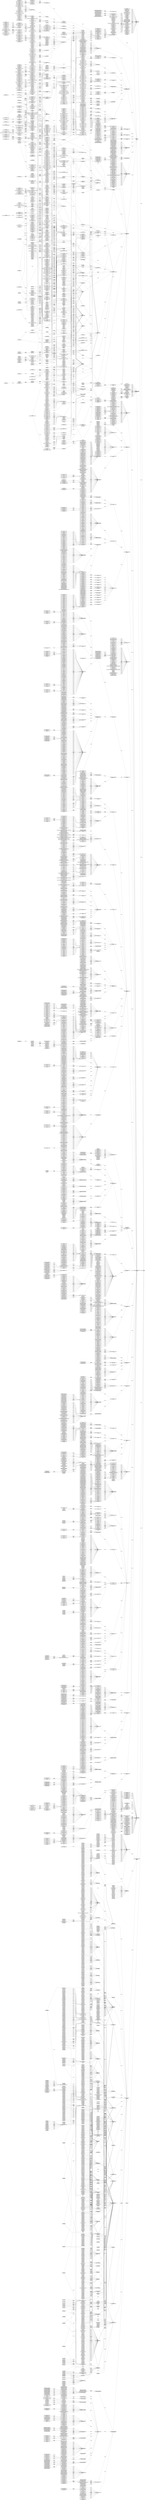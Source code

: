 strict digraph G {
  splines=polyline;
  rankdir=LR;
  T0000 [ label="T0000::Thing
::Thing" shape="box" ];
  T0001 [ label="T0001::abnormalities.owl#phenodb:1199
::Ovotestes" shape="box" ];
  T025f [ label="T025f::abnormalities.owl#phenodb:1189
::Testes / Inguinal region" shape="box" ];
  T0002 [ label="T0002::abnormalities.owl#phenodb:0834
::Pulmonary valve" shape="box" ];
  T02b6 [ label="T02b6::abnormalities.owl#phenodb:0821
::Valves" shape="box" ];
  T0003 [ label="T0003::abnormalities.owl#phenodb:0701
::Abnormally low-pitched voice" shape="box" ];
  T007a [ label="T007a::abnormalities.owl#phenodb:0700
::Voice" shape="box" ];
  T0004 [ label="T0004::293707005
::Ketamine allergy" shape="box" ];
  T10f0 [ label="T10f0::293704003
::General anesthetic drug allergy" shape="box" ];
  T0005 [ label="T0005::abnormalities.owl#phenodb:0967
::Tracheoesophageal fistula" shape="box" ];
  T03f3 [ label="T03f3::abnormalities.owl#phenodb:0960
::Trachea" shape="box" ];
  T0006 [ label="T0006::C4168
::Apocrine Adenoma" shape="box" ];
  T062f [ label="T062f::C6799
::Benign Apocrine Neoplasm" shape="box" ];
  T081a [ label="T081a::C7560
::Sweat Gland Adenoma" shape="box" ];
  T0007 [ label="T0007::C5100
::Renal Fibroma" shape="box" ];
  T0faf [ label="T0faf::C3041
::Fibroma" shape="box" ];
  T03b4 [ label="T03b4::C7147
::Benign Fibrocytic Neoplasm" shape="box" ];
  T0008 [ label="T0008::abnormalities.owl#phenodb:2131
::Follicular hyperkeratosis" shape="box" ];
  T02f0 [ label="T02f0::abnormalities.owl#phenodb:2129
::Dermis" shape="box" ];
  T0009 [ label="T0009::abnormalities.owl#phenodb:0170
::Prominent supraorbital region" shape="box" ];
  T0321 [ label="T0321::abnormalities.owl#phenodb:0169
::Supraorbital region" shape="box" ];
  T000a [ label="T000a::91932007
::Allergy to fruit" shape="box" ];
  T0880 [ label="T0880::abnormalities.owl#phenodb:2855
::Food allergy" shape="box" ];
  T000b [ label="T000b::abnormalities.owl#phenodb:2397
::Ependymoblastoma" shape="box" ];
  T0045 [ label="T0045::abnormalities.owl#phenodb:2393
::Brain / Nervous system neoplasia" shape="box" ];
  T000c [ label="T000c::C43342
::Apocrine Hidrocystoma" shape="box" ];
  T0378 [ label="T0378::C3760
::Hidrocystoma" shape="box" ];
  T000d [ label="T000d::abnormalities.owl#phenodb:1729
::CNS structural abnormalities" shape="box" ];
  T007f [ label="T007f::abnormalities.owl#phenodb:1728
::Central nervous system" shape="box" ];
  T000e [ label="T000e::AMH_level_abnormal
::AMH level abnormal" shape="box" ];
  T0e7f [ label="T0e7f::Reproductive_hormone_abnormalities
::Reproductive hormone abnormalities" shape="box" ];
  T000f [ label="T000f::294691003
::Alclometasone allergy" shape="box" ];
  T07cd [ label="T07cd::294212000
::Musculoskeletal system drug allergy" shape="box" ];
  T08a7 [ label="T08a7::abnormalities.owl#phenodb:2857
::Original drug allergies" shape="box" ];
  T0010 [ label="T0010::C8961
::Fundic Gland Polyp" shape="box" ];
  T0ed5 [ label="T0ed5::C3599
::Benign Gastric Neoplasm" shape="box" ];
  T0011 [ label="T0011::C5234
::Ovarian Leiomyosarcoma" shape="box" ];
  T09f2 [ label="T09f2::C8267
::Ovarian Sarcoma" shape="box" ];
  T0012 [ label="T0012::C5101
::Renal Lipoma" shape="box" ];
  T0ba2 [ label="T0ba2::C3192
::Lipoma" shape="box" ];
  T0013 [ label="T0013::C4470
::Perifollicular Fibroma" shape="box" ];
  T0b83 [ label="T0b83::C6484
::Dermal Fibroma" shape="box" ];
  T11a1 [ label="T11a1::C43323
::Benign Pilar-Associated Mesenchyme Neoplasm" shape="box" ];
  T0014 [ label="T0014::293716009
::Trichloroethylene allergy" shape="box" ];
  T014c [ label="T014c::293800002
::Central nervous system drug allergy" shape="box" ];
  T0015 [ label="T0015::abnormalities.owl#phenodb:1067
::Crohn disease" shape="box" ];
  T0084 [ label="T0084::abnormalities.owl#phenodb:1065
::Structural abnormalities of the small intestine" shape="box" ];
  T0016 [ label="T0016::abnormalities.owl#phenodb:0702
::Cat-like cry" shape="box" ];
  T0017 [ label="T0017::294988000
::Amiodarone allergy" shape="box" ];
  T0768 [ label="T0768::294974004
::Antiarrhythmic drug allergy" shape="box" ];
  T0018 [ label="T0018::abnormalities.owl#phenodb:0968
::Tracheomalacia" shape="box" ];
  T0019 [ label="T0019::abnormalities.owl#phenodb:0835
::Absent pulmonary valve" shape="box" ];
  T001a [ label="T001a::C5232
::Ovarian Angiosarcoma" shape="box" ];
  T001b [ label="T001b::abnormalities.owl#phenodb:2132
::Hyperhidrosis" shape="box" ];
  T001c [ label="T001c::abnormalities.owl#phenodb:2398
::Ependymoma" shape="box" ];
  T001d [ label="T001d::294265007
::Charcoal-activated allergy" shape="box" ];
  T0da3 [ label="T0da3::293643008
::Gastrointestinal system drug allergy" shape="box" ];
  T001e [ label="T001e::C5233
::Ovarian Fibrosarcoma" shape="box" ];
  T001f [ label="T001f::abnormalities.owl#phenodb:1900
::Dysmetria" shape="box" ];
  T0edb [ label="T0edb::abnormalities.owl#phenodb:1881
::Movement" shape="box" ];
  T0020 [ label="T0020::abnormalities.owl#phenodb:1370
::Spondylometaphyseal dysplasia" shape="box" ];
  T02c4 [ label="T02c4::abnormalities.owl#phenodb:1365
::Dysplasias" shape="box" ];
  T0021 [ label="T0021::293813008
::Lysuride allergy" shape="box" ];
  T036f [ label="T036f::293807004
::Dopaminergic drug allergy" shape="box" ];
  T0022 [ label="T0022::293804006
::Dexfenfluramine allergy" shape="box" ];
  T0139 [ label="T0139::293953007
::Central stimulant allergy" shape="box" ];
  T0538 [ label="T0538::293801003
::Centrally acting appetite suppressant allergy" shape="box" ];
  T0023 [ label="T0023::abnormalities.owl#phenodb:0969
::Tracheomegaly" shape="box" ];
  T0024 [ label="T0024::abnormalities.owl#phenodb:1068
::Intestinal malrotation" shape="box" ];
  T0025 [ label="T0025::293786004
::Fludarabine allergy" shape="box" ];
  T04bd [ label="T04bd::293769005
::Antimetabolite allergy" shape="box" ];
  T0026 [ label="T0026::C4166
::Adrenal Cortex Glomerulosa Cell Adenoma" shape="box" ];
  T0e22 [ label="T0e22::C9003
::Adrenal Cortex Adenoma" shape="box" ];
  T0027 [ label="T0027::C4299
::Verrucous Hemangioma" shape="box" ];
  T0f88 [ label="T0f88::C4905
::Hemangioma of the Skin" shape="box" ];
  T0028 [ label="T0028::abnormalities.owl#phenodb:0836
::Pulmonary valve atresia" shape="box" ];
  T0029 [ label="T0029::abnormalities.owl#phenodb:0703
::High-pitched voice" shape="box" ];
  T002a [ label="T002a::abnormalities.owl#phenodb:2000
::Language delay" shape="box" ];
  T0237 [ label="T0237::abnormalities.owl#phenodb:1998
::Developmental Delay" shape="box" ];
  T002b [ label="T002b::abnormalities.owl#phenodb:2133
::Hypohidrosis" shape="box" ];
  T002c [ label="T002c::C62191
::Salivary Gland Clear Cell Carcinoma, Not Otherwise Specified" shape="box" ];
  T028e [ label="T028e::C3811
::Malignant Salivary Gland Neoplasm" shape="box" ];
  T002d [ label="T002d::Emphysema
::Pulmonary Emphysema" shape="box" ];
  T0b03 [ label="T0b03::Chronic_Obstructive_Airways_Disease
::Chronic obstructive pulmonary disease" shape="box" ];
  T002e [ label="T002e::Neonatalsepsis
::Neonatal sepsis" shape="box" ];
  T0555 [ label="T0555::Concerns_at_birth
::CONCERNS AT BIRTH" shape="box" ];
  T002f [ label="T002f::abnormalities.owl#phenodb:2399
::Esthesioneuroblastoma (aka Olfactory nerve tumor)" shape="box" ];
  T0030 [ label="T0030::abnormalities.owl#phenodb:1901
::Dystonia" shape="box" ];
  T0031 [ label="T0031::C4165
::Adrenal Cortex Clear Cell Adenoma" shape="box" ];
  T0032 [ label="T0032::C27127
::Benign Cutaneous Vascular Neoplasm" shape="box" ];
  T0807 [ label="T0807::C7389
::Benign Vascular Neoplasm" shape="box" ];
  T0171 [ label="T0171::C7158
::Benign Dermal Neoplasm" shape="box" ];
  T0033 [ label="T0033::abnormalities.owl#phenodb:1069
::Stenosis of the small intestine" shape="box" ];
  T0034 [ label="T0034::abnormalities.owl#phenodb:0837
::Bicuspid pulmonary valve" shape="box" ];
  T0035 [ label="T0035::C4167
::Adrenal Cortex Mixed Cell Adenoma" shape="box" ];
  T0036 [ label="T0036::abnormalities.owl#phenodb:0704
::Hoarse voice" shape="box" ];
  T0037 [ label="T0037::C8965
::Lymphangioma" shape="box" ];
  T0ca8 [ label="T0ca8::C6524
::Benign Lymphatic Vessel Neoplasm" shape="box" ];
  T0038 [ label="T0038::abnormalities.owl#phenodb:2001
::Expressive language (speech) delay" shape="box" ];
  T0039 [ label="T0039::C8529
::Benign Chest Wall Neoplasm" shape="box" ];
  T0ca7 [ label="T0ca7::C4565
::Benign Thoracic Neoplasm" shape="box" ];
  T003a [ label="T003a::abnormalities.owl#phenodb:2570
::Syphilis" shape="box" ];
  T03a0 [ label="T03a0::abnormalities.owl#phenodb:2567
::Maternal illness" shape="box" ];
  T003b [ label="T003b::abnormalities.owl#phenodb:1902
::Paroxysmal" shape="box" ];
  T003c [ label="T003c::abnormalities.owl#phenodb:2134
::Milia" shape="box" ];
  T003d [ label="T003d::293901004
::Midazolam allergy" shape="box" ];
  T003e [ label="T003e::C7501
::Odontogenic Myxoma" shape="box" ];
  T0c21 [ label="T0c21::C4306
::Benign Odontogenic Neoplasm" shape="box" ];
  T003f [ label="T003f::abnormalities.owl#phenodb:1372
::Epiphyseal abnormalities, generalized" shape="box" ];
  T0505 [ label="T0505::abnormalities.owl#phenodb:1355
::General skeletal abnormalities" shape="box" ];
  T0040 [ label="T0040::HP_0006277
::Pancreatic hyperplasia" shape="box" ];
  T0e8e [ label="T0e8e::abnormalities.owl#phenodb:1139
::Pancreas" shape="box" ];
  T0041 [ label="T0041::abnormalities.owl#phenodb:0527
::Wide nasal base" shape="box" ];
  T03f9 [ label="T03f9::abnormalities.owl#phenodb:0525
::Nasal base" shape="box" ];
  T0042 [ label="T0042::294006000
::Parasympathomimetic allergy" shape="box" ];
  T0cb0 [ label="T0cb0::293961002
::Autonomic nervous system drug allergy" shape="box" ];
  T0043 [ label="T0043::294997001
::Methyclothiazide allergy" shape="box" ];
  T0268 [ label="T0268::294990004
::Diuretic allergy" shape="box" ];
  T0044 [ label="T0044::abnormalities.owl#phenodb:0830
::Mitral valve insufficiency" shape="box" ];
  T033a [ label="T033a::abnormalities.owl#phenodb:0829
::Mitral valve" shape="box" ];
  T0abe [ label="T0abe::Neoplasia
::NEOPLASIA" shape="box" ];
  T0046 [ label="T0046::abnormalities.owl#phenodb:2260
::IgM deficiency" shape="box" ];
  T0462 [ label="T0462::abnormalities.owl#phenodb:2240
::Immunology" shape="box" ];
  T0047 [ label="T0047::abnormalities.owl#phenodb:0963
::Tracheal calcification" shape="box" ];
  T0048 [ label="T0048::abnormalities.owl#phenodb:0041
::Hemihypertrophy - generalized" shape="box" ];
  T0320 [ label="T0320::abnormalities.owl#phenodb:0036
::General growth characteristics" shape="box" ];
  T0049 [ label="T0049::abnormalities.owl#phenodb:0174
::Midface / Maxilla" shape="box" ];
  T09e4 [ label="T09e4::abnormalities.owl#phenodb:0138
::Face" shape="box" ];
  T004a [ label="T004a::293822009
::Butriptyline allergy" shape="box" ];
  T0dd6 [ label="T0dd6::293821002
::Tricyclic antidepressant drug allergy" shape="box" ];
  T004b [ label="T004b::abnormalities.owl#phenodb:1858
::Restless legs" shape="box" ];
  T03f6 [ label="T03f6::abnormalities.owl#phenodb:1855
::Sleep disturbances" shape="box" ];
  T004c [ label="T004c::abnormalities.owl#phenodb:1725
::Minimal subcutaneous fat" shape="box" ];
  T0253 [ label="T0253::abnormalities.owl#phenodb:1718
::Soft tissue" shape="box" ];
  T004d [ label="T004d::C4163
::Adrenal Cortex Compact Cell Adenoma" shape="box" ];
  T004e [ label="T004e::abnormalities.owl#phenodb:1062
::Duodenal ulcer" shape="box" ];
  T0319 [ label="T0319::abnormalities.owl#phenodb:1059
::Duodenum" shape="box" ];
  T004f [ label="T004f::C7502
::Malignant Vulvar Neoplasm" shape="box" ];
  T016a [ label="T016a::C3443
::Vulvar Neoplasm" shape="box" ];
  T0050 [ label="T0050::C4296
::Venous Hemangioma" shape="box" ];
  T06ec [ label="T06ec::C3085
::Hemangioma" shape="box" ];
  T0051 [ label="T0051::HP_0004716
::Enlarged polycystic kidneys" shape="box" ];
  T0434 [ label="T0434::HP_0000105
::Enlarged kidneys" shape="box" ];
  T0052 [ label="T0052::abnormalities.owl#phenodb:1195
::Gonadoblastoma" shape="box" ];
  T0053 [ label="T0053::C4298
::Epithelioid Hemangioma" shape="box" ];
  T0054 [ label="T0054::194287004
::Recurrent acute otitis media" shape="box" ];
  T0e65 [ label="T0e65::FREQUENT_INFECTIONS
::FREQUENT INFECTIONS" shape="box" ];
  T0055 [ label="T0055::abnormalities.owl#phenodb:2261
::Immunodeficiency, NOS" shape="box" ];
  T0056 [ label="T0056::293768002
::Idarubicin allergy" shape="box" ];
  T00e4 [ label="T00e4::293759004
::Cytotoxic antibiotic allergy" shape="box" ];
  T0057 [ label="T0057::abnormalities.owl#phenodb:0964
::Cartilagenous trachea" shape="box" ];
  T0058 [ label="T0058::abnormalities.owl#phenodb:0831
::Mitral valve prolapse" shape="box" ];
  T0059 [ label="T0059::MTHU001186
::Hypoplasia of the auditory canal" shape="box" ];
  T0876 [ label="T0876::abnormalities.owl#phenodb:0459
::External Auditory canal" shape="box" ];
  T005a [ label="T005a::abnormalities.owl#phenodb:0040
::Failure to thrive" shape="box" ];
  T005b [ label="T005b::abnormalities.owl#phenodb:2394
::Astrocytoma" shape="box" ];
  T005c [ label="T005c::294042008
::Rimiterol allergy" shape="box" ];
  T06a5 [ label="T06a5::294161009
::Bronchodilator preparations allergy" shape="box" ];
  T0d4f [ label="T0d4f::294032006
::Beta-adrenoceptor agonist allergy" shape="box" ];
  T005d [ label="T005d::C8170
::Hard Palate Squamous Cell Carcinoma" shape="box" ];
  T0a05 [ label="T0a05::C3530
::Malignant Hard Palate Neoplasm" shape="box" ];
  T005e [ label="T005e::C4164
::Pigmented Adrenal Cortex Adenoma" shape="box" ];
  T005f [ label="T005f::294168003
::Calamine allergy" shape="box" ];
  T00f1 [ label="T00f1::294164001
::Topical dermatological allergy" shape="box" ];
  T0060 [ label="T0060::293689001
::Hyoscine butylbromide allergy" shape="box" ];
  T0dbf [ label="T0dbf::293688009
::Antispasmodic allergy" shape="box" ];
  T0c0c [ label="T0c0c::294065003
::Anticholinergic allergy" shape="box" ];
  T0061 [ label="T0061::abnormalities.owl#phenodb:1196
::Hydrocele" shape="box" ];
  T0062 [ label="T0062::295100001
::Nicotinyl alcohol allergy" shape="box" ];
  T0c2e [ label="T0c2e::295092000
::Peripheral/cerebral vasodilator allergy" shape="box" ];
  T0063 [ label="T0063::abnormalities.owl#phenodb:0529
::Nasal bridge" shape="box" ];
  T1023 [ label="T1023::abnormalities.owl#phenodb:0495
::Nose structural abnormalities" shape="box" ];
  T0064 [ label="T0064::abnormalities.owl#phenodb:0965
::Diverticulosis of the trachea" shape="box" ];
  T0065 [ label="T0065::HP_0004719
::Enlarged, hyperechogenic kidneys" shape="box" ];
  T0066 [ label="T0066::294450008
::Anthelmintics allergy" shape="box" ];
  T0bf1 [ label="T0bf1::91929009
::Anti-infective agent allergy" shape="box" ];
  T0067 [ label="T0067::C35675
::Recurrent Malignant Neoplasm of Salivary Gland" shape="box" ];
  T0068 [ label="T0068::C40408
::Breast Pleomorphic Adenoma" shape="box" ];
  T087f [ label="T087f::C40382
::Breast Adenoma" shape="box" ];
  T0069 [ label="T0069::C5493
::Colon Lipoma" shape="box" ];
  T03e1 [ label="T03e1::C5678
::Colorectal Lipoma" shape="box" ];
  T1090 [ label="T1090::C2894
::Benign Colon Neoplasm" shape="box" ];
  T006a [ label="T006a::abnormalities.owl#phenodb:0832
::Mitral valve regurgitation" shape="box" ];
  T006b [ label="T006b::abnormalities.owl#phenodb:0172
::Underdeveloped supraorbital region" shape="box" ];
  T006c [ label="T006c::293980000
::Penbutolol allergy" shape="box" ];
  T07f7 [ label="T07f7::293962009
::Beta-adrenoceptor blocking drug allergy" shape="box" ];
  T006d [ label="T006d::abnormalities.owl#phenodb:2395
::Atypical teratoid / Rhabdoid tumor" shape="box" ];
  T006e [ label="T006e::294024003
::Alpha-adrenoceptor agonist allergy" shape="box" ];
  T0166 [ label="T0166::294020007
::Sympathomimetic allergy" shape="box" ];
  T006f [ label="T006f::abnormalities.owl#phenodb:1727
::Neurologic" shape="box" ];
  T09af [ label="T09af::abnormalities.owl#phenodb:0000
::ABNORMALITY" shape="box" ];
  T0070 [ label="T0070::C27256
::Giant Cell Angiofibroma" shape="box" ];
  T09f7 [ label="T09f7::C3799
::Angiofibroma" shape="box" ];
  T0071 [ label="T0071::C8171
::Lower Gingival Squamous Cell Carcinoma" shape="box" ];
  T0eeb [ label="T0eeb::C9317
::Malignant Gingival Neoplasm" shape="box" ];
  T0072 [ label="T0072::294479001
::Hexamine hippurate allergy" shape="box" ];
  T0af3 [ label="T0af3::294461000
::Antibacterial drug allergy" shape="box" ];
  T0073 [ label="T0073::abnormalities.owl#phenodb:1197
::Inguinal hernia" shape="box" ];
  T0074 [ label="T0074::294700000
::Fluticasone allergy" shape="box" ];
  T0075 [ label="T0075::C4161
::Thyroid Gland Macrofollicular Adenoma" shape="box" ];
  T0085 [ label="T0085::C3628
::Benign Thyroid Gland Neoplasm" shape="box" ];
  T02f2 [ label="T02f2::C3502
::Thyroid Gland Follicular Adenoma" shape="box" ];
  T0076 [ label="T0076::abnormalities.owl#phenodb:1064
::Small intestine" shape="box" ];
  T06af [ label="T06af::abnormalities.owl#phenodb:1033
::Gastrointestinal Tract" shape="box" ];
  T0077 [ label="T0077::C40409
::Salivary Gland Pleomorphic Adenoma" shape="box" ];
  T09cb [ label="T09cb::C4600
::Benign Salivary Gland Neoplasm" shape="box" ];
  T0078 [ label="T0078::abnormalities.owl#phenodb:0966
::Tracheal stenosis" shape="box" ];
  T0079 [ label="T0079::abnormalities.owl#phenodb:2130
::Anhidrosis" shape="box" ];
  T007b [ label="T007b::abnormalities.owl#phenodb:0171
::Ridging of the supraorbital region" shape="box" ];
  T007c [ label="T007c::abnormalities.owl#phenodb:2396
::Craniopharyngioma" shape="box" ];
  T007d [ label="T007d::C5492
::Colon Leiomyoma" shape="box" ];
  T03f4 [ label="T03f4::C5677
::Colorectal Leiomyoma" shape="box" ];
  T007e [ label="T007e::294191004
::Collodion allergy" shape="box" ];
  T0080 [ label="T0080::HP_0000046
::Scrotal hypoplasia" shape="box" ];
  T060d [ label="T060d::abnormalities.owl#phenodb:1180
::Scrotum" shape="box" ];
  T0081 [ label="T0081::C40182
::Uterine Corpus Carcinofibroma" shape="box" ];
  T056c [ label="T056c::C3556
::Malignant Uterine Corpus Neoplasm" shape="box" ];
  T0082 [ label="T0082::C6387
::Scrotal Hemangioma" shape="box" ];
  T06e5 [ label="T06e5::C3615
::Benign Scrotal Neoplasm" shape="box" ];
  T0083 [ label="T0083::C8172
::Retromolar Trigone Squamous Cell Carcinoma" shape="box" ];
  T0977 [ label="T0977::Benigh_neck_neoplasia
::Benign Neck Neoplasia" shape="box" ];
  T0086 [ label="T0086::abnormalities.owl#phenodb:1198
::Macroorchidism (aka Large testes)" shape="box" ];
  T0087 [ label="T0087::C27257
::Cellular Angiofibroma" shape="box" ];
  T0088 [ label="T0088::abnormalities.owl#phenodb:1111
::Structural abnormalities of the liver" shape="box" ];
  T0117 [ label="T0117::abnormalities.owl#phenodb:1110
::Liver" shape="box" ];
  T0089 [ label="T0089::abnormalities.owl#phenodb:1680
::Increased fatty infiltration" shape="box" ];
  T03d1 [ label="T03d1::abnormalities.owl#phenodb:1675
::Microscopic muscular abnormality" shape="box" ];
  T008a [ label="T008a::abnormalities.owl#phenodb:1377
::Irregular epiphyses" shape="box" ];
  T008b [ label="T008b::C95471
::Pancreatic Macrocystic Serous Cystadenoma" shape="box" ];
  T00bf [ label="T00bf::C95470
::Pancreatic Serous Adenoma" shape="box" ];
  T0f91 [ label="T0f91::C4374
::Pancreatic Cystadenoma" shape="box" ];
  T008c [ label="T008c::95618001
::Neonatal respiratory depression" shape="box" ];
  T008d [ label="T008d::293966007
::Betaxolol allergy" shape="box" ];
  T008e [ label="T008e::294200004
::Crotamiton allergy" shape="box" ];
  T008f [ label="T008f::abnormalities.owl#phenodb:1908
::Hemiparesis" shape="box" ];
  T0090 [ label="T0090::abnormalities.owl#phenodb:0045
::Muscular" shape="box" ];
  T0091 [ label="T0091::abnormalities.owl#phenodb:1907
::Extrapyramidal signs" shape="box" ];
  T0092 [ label="T0092::abnormalities.owl#phenodb:2139
::Hemangiomas" shape="box" ];
  T00f0 [ label="T00f0::abnormalities.owl#phenodb:2136
::Vascular / Lymphatic" shape="box" ];
  T0093 [ label="T0093::abnormalities.owl#phenodb:0178
::Full cheeks" shape="box" ];
  T00c3 [ label="T00c3::abnormalities.owl#phenodb:0175
::Cheeks" shape="box" ];
  T0094 [ label="T0094::abnormalities.owl#phenodb:2442
::Lobular carcinoma in situ" shape="box" ];
  T00f9 [ label="T00f9::abnormalities.owl#phenodb:2440
::Breast" shape="box" ];
  T0095 [ label="T0095::abnormalities.owl#phenodb:2575
::Varicella" shape="box" ];
  T0096 [ label="T0096::C8173
::Upper Gingival Squamous Cell Carcinoma" shape="box" ];
  T0097 [ label="T0097::294880008
::Acenocoumarol allergy" shape="box" ];
  T034b [ label="T034b::294869008
::Anticoagulant allergy" shape="box" ];
  T0098 [ label="T0098::293865005
::Phenobarbitone allergy" shape="box" ];
  T0f0e [ label="T0f0e::293857007
::Antiepileptic allergy" shape="box" ];
  T0099 [ label="T0099::abnormalities.owl#phenodb:1681
::Increased fiber size variation" shape="box" ];
  T009a [ label="T009a::abnormalities.owl#phenodb:1378
::Small epiphyses" shape="box" ];
  T009b [ label="T009b::Benign_Neoplasia
::Benign Neoplasia" shape="box" ];
  T009c [ label="T009c::abnormalities.owl#phenodb:1245
::Ovaries, cysts" shape="box" ];
  T03a7 [ label="T03a7::abnormalities.owl#phenodb:1237
::Ovaries / Fallopian tubes" shape="box" ];
  T009d [ label="T009d::abnormalities.owl#phenodb:1112
::Adenomas" shape="box" ];
  T009e [ label="T009e::abnormalities.owl#phenodb:1909
::Hemiplegia" shape="box" ];
  T009f [ label="T009f::abnormalities.owl#phenodb:0044
::Intrauterine growth retardation" shape="box" ];
  T00a0 [ label="T00a0::abnormalities.owl#phenodb:0177
::Cheekbones, underdeveloped" shape="box" ];
  T00a1 [ label="T00a1::abnormalities.owl#phenodb:2007
::Mental retardation (aka Intellectual disablility / Psychomotor retardation)" shape="box" ];
  T01fa [ label="T01fa::abnormalities.owl#phenodb:1995
::Cognition / Intelligence / Development" shape="box" ];
  T00a2 [ label="T00a2::abnormalities.owl#phenodb:0350
::Retinopathy" shape="box" ];
  T0579 [ label="T0579::abnormalities.owl#phenodb:0334
::Retina" shape="box" ];
  T00a3 [ label="T00a3::abnormalities.owl#phenodb:2310
::Hyperaldosteronism" shape="box" ];
  T0369 [ label="T0369::abnormalities.owl#phenodb:2306
::Adrenals" shape="box" ];
  T00a4 [ label="T00a4::abnormalities.owl#phenodb:2443
::Male breast cancer" shape="box" ];
  T00a5 [ label="T00a5::294015007
::Edrophonium allergy" shape="box" ];
  T00a6 [ label="T00a6::293694001
::Mepenzolate allergy" shape="box" ];
  T00a7 [ label="T00a7::294103005
::Beractant allergy" shape="box" ];
  T09d8 [ label="T09d8::294092009
::Mucolytics allergy" shape="box" ];
  T0db7 [ label="T0db7::294102000
::Respiratory surfactant allergy" shape="box" ];
  T00a8 [ label="T00a8::C4160
::Thyroid Gland Fetal Adenoma" shape="box" ];
  T00a9 [ label="T00a9::abnormalities.owl#phenodb:1113
::Bile duct proliferation" shape="box" ];
  T00aa [ label="T00aa::abnormalities.owl#phenodb:1682
::Internal nuclei" shape="box" ];
  T00ab [ label="T00ab::294204008
::Silver nitrate allergy" shape="box" ];
  T00ac [ label="T00ac::abnormalities.owl#phenodb:1246
::Hemorrhagic" shape="box" ];
  T00ad [ label="T00ad::295003001
::Piretanide allergy" shape="box" ];
  T00ae [ label="T00ae::abnormalities.owl#phenodb:1379
::Stippled / Punctate epiphyses" shape="box" ];
  T00af [ label="T00af::C4518
::Intravenous Leiomyomatosis" shape="box" ];
  T06e3 [ label="T06e3::C3748
::Leiomyomatosis" shape="box" ];
  T00b0 [ label="T00b0::294344004
::Tolnaftate allergy" shape="box" ];
  T0fc4 [ label="T0fc4::294340008
::Antifungal drug allergy" shape="box" ];
  T00b1 [ label="T00b1::abnormalities.owl#phenodb:0176
::Cheekbones, prominent" shape="box" ];
  T00b2 [ label="T00b2::C27438
::Benign Gastric Soft Tissue Neoplasm" shape="box" ];
  T0ae9 [ label="T0ae9::C4242
::Benign Soft Tissue Neoplasm" shape="box" ];
  T00b3 [ label="T00b3::abnormalities.owl#phenodb:2577
::Ionizing radiation Exposure" shape="box" ];
  T032d [ label="T032d::abnormalities.owl#phenodb:2561
::Antenatal exposures" shape="box" ];
  T00b4 [ label="T00b4::abnormalities.owl#phenodb:2008
::Mild (IQ 50 to 70)" shape="box" ];
  T00b5 [ label="T00b5::294371004
::Famciclovir allergy" shape="box" ];
  T0bbc [ label="T0bbc::294367002
::Antiviral drug allergy" shape="box" ];
  T00b6 [ label="T00b6::abnormalities.owl#phenodb:2311
::Pheochromocytoma" shape="box" ];
  T00b7 [ label="T00b7::C6251
::Anterior Tongue Adenoid Cystic Carcinoma" shape="box" ];
  T07ce [ label="T07ce::C6061
::Malignant Anterior Tongue Neoplasm" shape="box" ];
  T00b8 [ label="T00b8::C6384
::Paratesticular Lipoma" shape="box" ];
  T014e [ label="T014e::C4777
::Benign Male Reproductive System Neoplasm" shape="box" ];
  T00b9 [ label="T00b9::293874007
::Zopiclone allergy" shape="box" ];
  T04af [ label="T04af::293873001
::Sedative allergy" shape="box" ];
  T00ba [ label="T00ba::293975009
::Metipranolol allergy" shape="box" ];
  T00bb [ label="T00bb::HP_0004059
::Radial club hand" shape="box" ];
  T0cce [ label="T0cce::HP_0009486
::Radial deviation of the hand" shape="box" ];
  T00bc [ label="T00bc::294380004
::Tribavirin allergy" shape="box" ];
  T00bd [ label="T00bd::abnormalities.owl#phenodb:1114
::Bile duct paucity" shape="box" ];
  T00be [ label="T00be::abnormalities.owl#phenodb:1247
::Serous" shape="box" ];
  T0bd3 [ label="T0bd3::C4613
::Benign Exocrine Pancreas Neoplasm" shape="box" ];
  T00c0 [ label="T00c0::294848006
::Hetastarch allergy" shape="box" ];
  T09ac [ label="T09ac::294846005
::Plasma substitutes allergy" shape="box" ];
  T00c1 [ label="T00c1::294238000
::Gold allergy" shape="box" ];
  T00c2 [ label="T00c2::abnormalities.owl#phenodb:0042
::Hemihypertrophy - isolated" shape="box" ];
  T00c4 [ label="T00c4::C4519
::Cervical Adenosquamous Carcinoma" shape="box" ];
  T079b [ label="T079b::C9039
::Cervical Carcinoma" shape="box" ];
  T00c5 [ label="T00c5::abnormalities.owl#phenodb:0352
::Periorbital region" shape="box" ];
  T00da [ label="T00da::abnormalities.owl#phenodb:0049
::Head and Neck" shape="box" ];
  T00c6 [ label="T00c6::abnormalities.owl#phenodb:2445
::Heart cancer" shape="box" ];
  T0356 [ label="T0356::abnormalities.owl#phenodb:2438
::Chest neoplasia" shape="box" ];
  T00c7 [ label="T00c7::C6250
::Anterior Tongue Mucoepidermoid Carcinoma" shape="box" ];
  T00c8 [ label="T00c8::abnormalities.owl#phenodb:2009
::Moderate (IQ 35-50)" shape="box" ];
  T00c9 [ label="T00c9::C6383
::Vulvar Verrucous Carcinoma" shape="box" ];
  T0d97 [ label="T0d97::C4052
::Vulvar Squamous Cell Carcinoma" shape="box" ];
  T00ca [ label="T00ca::abnormalities.owl#phenodb:2578
::Medications Exposure" shape="box" ];
  T00cb [ label="T00cb::abnormalities.owl#phenodb:1550
::Bifid terminal phalanges" shape="box" ];
  T0418 [ label="T0418::abnormalities.owl#phenodb:1547
::Digits" shape="box" ];
  T00cc [ label="T00cc::abnormalities.owl#phenodb:1683
::Multiple mitochondrial DNA (mtDNA) deletions" shape="box" ];
  T00cd [ label="T00cd::293730004
::Immunostimulant allergy" shape="box" ];
  T0698 [ label="T0698::Medication_Allergies
::Drug allergy" shape="box" ];
  T00ce [ label="T00ce::abnormalities.owl#phenodb:0838
::Pulmonary valve stenosis" shape="box" ];
  T00cf [ label="T00cf::abnormalities.owl#phenodb:0705
::Loss of voice" shape="box" ];
  T00d0 [ label="T00d0::C7282
::Benign Ovarian Mixed Epithelial Tumor" shape="box" ];
  T013a [ label="T013a::C4510
::Benign Ovarian Surface Epithelial-Stromal Tumor" shape="box" ];
  T00d1 [ label="T00d1::167774009
::Semen volume very low: less than 0.5 ml" shape="box" ];
  T03f2 [ label="T03f2::Low_semen_volume
::Low semen volume" shape="box" ];
  T00d2 [ label="T00d2::C95475
::Pancreatic Solid Serous Adenoma" shape="box" ];
  T00d3 [ label="T00d3::C4516
::Benign Ovarian Germ Cell Tumor" shape="box" ];
  T1062 [ label="T1062::C2895
::Benign Ovarian Neoplasm" shape="box" ];
  T00d4 [ label="T00d4::C28327
::Endocervical Carcinoma" shape="box" ];
  T00d5 [ label="T00d5::abnormalities.owl#phenodb:2571
::Rubella" shape="box" ];
  T00d6 [ label="T00d6::Prolactin_level_abnormal
::Prolactin level abnormal" shape="box" ];
  T00d7 [ label="T00d7::419619007
::Allergy to potato" shape="box" ];
  T00d8 [ label="T00d8::C6382
::Epididymal Adenomatoid Tumor" shape="box" ];
  T071d [ label="T071d::C3614
::Benign Epididymal Neoplasm" shape="box" ];
  T00d9 [ label="T00d9::abnormalities.owl#phenodb:2002
::Receptive language delay" shape="box" ];
  T00db [ label="T00db::abnormalities.owl#phenodb:1903
::Torsion" shape="box" ];
  T00dc [ label="T00dc::294094005
::Bromhexine hydrochloride allergy" shape="box" ];
  T00dd [ label="T00dd::HP_0008722
::Urethral diverticulum" shape="box" ];
  T0b99 [ label="T0b99::Urethra
::Urethra" shape="box" ];
  T00de [ label="T00de::Other_Abnormality
::Other abnormality" shape="box" ];
  T00df [ label="T00df::abnormalities.owl#phenodb:1240
::Fallopian Tubes, duplicated" shape="box" ];
  T00e0 [ label="T00e0::abnormalities.owl#phenodb:1373
::Cone-shaped epiphyses" shape="box" ];
  T00e1 [ label="T00e1::abnormalities.owl#phenodb:0706
::Nasal voice / Hypernasal voice / Nasal speech" shape="box" ];
  T00e2 [ label="T00e2::C40229
::Cervical Adenosarcoma" shape="box" ];
  T0ea2 [ label="T0ea2::C9311
::Malignant Cervical Neoplasm" shape="box" ];
  T00e3 [ label="T00e3::293939007
::Perphenazine allergy" shape="box" ];
  T07d8 [ label="T07d8::418737008
::Phenothiazine derivative allergy" shape="box" ];
  T0bcf [ label="T0bcf::293739003
::Antineoplastic allergy" shape="box" ];
  T00e5 [ label="T00e5::C39907
::Seminal Vesicle Cystadenoma" shape="box" ];
  T00e6 [ label="T00e6::C4517
::Benign Fallopian Tube Neoplasm" shape="box" ];
  T04c6 [ label="T04c6::C4934
::Benign Female Reproductive System Neoplasm" shape="box" ];
  T1194 [ label="T1194::C3032
::Fallopian Tube Neoplasm" shape="box" ];
  T00e7 [ label="T00e7::294195008
::Anionic surfactant allergy" shape="box" ];
  T00e8 [ label="T00e8::abnormalities.owl#phenodb:2572
::Hepatitis" shape="box" ];
  T00e9 [ label="T00e9::C54302
::Keratocystic Odontogenic Tumor" shape="box" ];
  T0255 [ label="T0255::C3286
::Odontogenic Neoplasm" shape="box" ];
  T00ea [ label="T00ea::C95476
::Von Hippel-Lindau Syndrome-Associated Pancreatic Serous Adenoma" shape="box" ];
  T00eb [ label="T00eb::C8178
::Floor of Mouth Mucoepidermoid Carcinoma" shape="box" ];
  T0f27 [ label="T0f27::C9318
::Malignant Floor of the Mouth Neoplasm" shape="box" ];
  T00ec [ label="T00ec::abnormalities.owl#phenodb:2269
::Lymphadenopathy" shape="box" ];
  T00ed [ label="T00ed::abnormalities.owl#phenodb:1904
::Writer's cramp" shape="box" ];
  T00ee [ label="T00ee::abnormalities.owl#phenodb:0048
::Truncal obesity" shape="box" ];
  T00ef [ label="T00ef::abnormalities.owl#phenodb:2003
::Gross motor delay" shape="box" ];
  T0129 [ label="T0129::abnormalities.owl#phenodb:2091
::Structural defects of skin" shape="box" ];
  T0f22 [ label="T0f22::294163007
::Skin drug allergy" shape="box" ];
  T00f2 [ label="T00f2::C2860
::Adrenal Rest Tumor" shape="box" ];
  T0509 [ label="T0509::C7617
::Benign Reproductive System Neoplasm" shape="box" ];
  T00f3 [ label="T00f3::abnormalities.owl#phenodb:1374
::Delayed ossification of the epiphyses" shape="box" ];
  T00f4 [ label="T00f4::abnormalities.owl#phenodb:1241
::Gonadoblastoma" shape="box" ];
  T00f5 [ label="T00f5::abnormalities.owl#phenodb:1375
::Dysplasia of the epiphyses" shape="box" ];
  T00f6 [ label="T00f6::abnormalities.owl#phenodb:0707
::Soft voice" shape="box" ];
  T00f7 [ label="T00f7::295073002
::Flosequinan allergy" shape="box" ];
  T0617 [ label="T0617::295069000
::Vasodilator allergy" shape="box" ];
  T00f8 [ label="T00f8::C4647
::Breast Lipoma" shape="box" ];
  T076a [ label="T076a::C4505
::Benign Breast Neoplasm" shape="box" ];
  T00fa [ label="T00fa::HP_0005565
::Reduced renal corticomedullary differentiation" shape="box" ];
  T0f6d [ label="T0f6d::HP_0005932
::Abnormal renal corticomedullary differentiation" shape="box" ];
  T00fb [ label="T00fb::abnormalities.owl#phenodb:2573
::Influenza" shape="box" ];
  T00fc [ label="T00fc::C54301
::Calcifying Epithelial Odontogenic Tumor" shape="box" ];
  T00fd [ label="T00fd::MTHU010491
::Duplicated colon" shape="box" ];
  T1154 [ label="T1154::abnormalities.owl#phenodb:1084
::Structural abnormality of the large intestine" shape="box" ];
  T00fe [ label="T00fe::C6380
::Vulvar Adenocarcinoma" shape="box" ];
  T09ca [ label="T09ca::C4866
::Vulvar Carcinoma" shape="box" ];
  T00ff [ label="T00ff::abnormalities.owl#phenodb:0047
::Thin" shape="box" ];
  T0100 [ label="T0100::293651006
::Famotidine allergy" shape="box" ];
  T09a7 [ label="T09a7::293644002
::Ulcer healing drug allergy" shape="box" ];
  T0101 [ label="T0101::abnormalities.owl#phenodb:2004
::Fine motor delay" shape="box" ];
  T0102 [ label="T0102::abnormalities.owl#phenodb:2137
::Angiokeratoma" shape="box" ];
  T0103 [ label="T0103::C5979
::Salivary Gland Canalicular Adenoma" shape="box" ];
  T0104 [ label="T0104::abnormalities.owl#phenodb:1242
::Ovaries, absent" shape="box" ];
  T0105 [ label="T0105::abnormalities.owl#phenodb:1376
::Enlarged epiphyses" shape="box" ];
  T0106 [ label="T0106::abnormalities.owl#phenodb:0708
::Weak cry" shape="box" ];
  T0107 [ label="T0107::293831009
::Desipramine allergy" shape="box" ];
  T0108 [ label="T0108::HP_0005564
::Absence of renal corticomedullary differentiation" shape="box" ];
  T0109 [ label="T0109::C4515
::Ovarian Choriocarcinoma" shape="box" ];
  T0859 [ label="T0859::C7431
::Malignant Ovarian Neoplasm" shape="box" ];
  T010a [ label="T010a::C54300
::Clear Cell Odontogenic Carcinoma" shape="box" ];
  T0713 [ label="T0713::C4812
::Malignant Odontogenic Neoplasm" shape="box" ];
  T010b [ label="T010b::abnormalities.owl#phenodb:2441
::Ductal carcinoma in situ" shape="box" ];
  T010c [ label="T010c::294186000
::Benzoic acid allergy" shape="box" ];
  T010d [ label="T010d::abnormalities.owl#phenodb:1906
::Hypokinesia" shape="box" ];
  T010e [ label="T010e::abnormalities.owl#phenodb:2138
::Easy bruising" shape="box" ];
  T010f [ label="T010f::abnormalities.owl#phenodb:2574
::AIDS" shape="box" ];
  T0110 [ label="T0110::abnormalities.owl#phenodb:0046
::Overgrowth" shape="box" ];
  T0111 [ label="T0111::C5712
::Pancreatic Serous Cystadenoma" shape="box" ];
  T0112 [ label="T0112::abnormalities.owl#phenodb:0179
::Sunken cheeks" shape="box" ];
  T0113 [ label="T0113::HP_0100518
::Dysuria" shape="box" ];
  T0ea0 [ label="T0ea0::abnormalities.owl#phenodb:1310
::Functional kidney abnormalities" shape="box" ];
  T0114 [ label="T0114::294173009
::Dithranol allergy" shape="box" ];
  T0115 [ label="T0115::C5978
::Benign Salivary Gland Myoepithelioma" shape="box" ];
  T0116 [ label="T0116::Cellular_phenotype_abnormalities
::Cellular phenotype abnormalities" shape="box" ];
  T11b2 [ label="T11b2::abnormalities.owl#phenodb:2639
::LABORATORY ABNORMALITIES" shape="box" ];
  T0be0 [ label="T0be0::abnormalities.owl#phenodb:1010
::Abdomen" shape="box" ];
  T0118 [ label="T0118::294923007
::Vitamin A allergy" shape="box" ];
  T0623 [ label="T0623::294920005
::Vitamin products allergy" shape="box" ];
  T0119 [ label="T0119::abnormalities.owl#phenodb:1422
::Vertebral anomalies, NOS" shape="box" ];
  T03f0 [ label="T03f0::abnormalities.owl#phenodb:1419
::Vertebrae" shape="box" ];
  T011a [ label="T011a::C92187
::Pericardial Adenomatoid Tumor" shape="box" ];
  T0218 [ label="T0218::C8536
::Benign Pericardial Neoplasm" shape="box" ];
  T011b [ label="T011b::abnormalities.owl#phenodb:1555
::Clubbing of the finger" shape="box" ];
  T011c [ label="T011c::C4512
::Ovarian Mucinous Cystadenoma" shape="box" ];
  T103e [ label="T103e::C4060
::Ovarian Cystadenoma" shape="box" ];
  T10f6 [ label="T10f6::C40039
::Benign Ovarian Mucinous Tumor" shape="box" ];
  T011d [ label="T011d::abnormalities.owl#phenodb:1119
::Bridging" shape="box" ];
  T0188 [ label="T0188::abnormalities.owl#phenodb:1117
::Fibrosis" shape="box" ];
  T011e [ label="T011e::abnormalities.owl#phenodb:0357
::Palpebral fissures" shape="box" ];
  T0167 [ label="T0167::abnormalities.owl#phenodb:0353
::Periorbital Shape / Position / Spacing" shape="box" ];
  T011f [ label="T011f::abnormalities.owl#phenodb:0224
::Nystagmus" shape="box" ];
  T0387 [ label="T0387::abnormalities.owl#phenodb:0215
::Globe movements and extra-ocular muscles" shape="box" ];
  T0120 [ label="T0120::C6739
::Cardiac Rhabdomyoma" shape="box" ];
  T0a36 [ label="T0a36::C3358
::Rhabdomyoma" shape="box" ];
  T092d [ label="T092d::C4607
::Benign Myocardial Neoplasm" shape="box" ];
  T0121 [ label="T0121::HP_0100594
::Esophageal web" shape="box" ];
  T0765 [ label="T0765::abnormalities.owl#phenodb:1035
::Esophageal structural abnormalities" shape="box" ];
  T0122 [ label="T0122::abnormalities.owl#phenodb:0660
::Eruption / Loss" shape="box" ];
  T040a [ label="T040a::abnormalities.owl#phenodb:0659
::Teeth" shape="box" ];
  T0123 [ label="T0123::abnormalities.owl#phenodb:2753
::Factor V Leiden mutation" shape="box" ];
  T018f [ label="T018f::abnormalities.owl#phenodb:2751
::Coagulation Lab Level Abnormalities" shape="box" ];
  T0124 [ label="T0124::C6075
::Nasal Cavity Non-Hodgkin Lymphoma" shape="box" ];
  T0cfe [ label="T0cfe::C4918
::Malignant Nasal Cavity Neoplasm" shape="box" ];
  T0125 [ label="T0125::abnormalities.owl#phenodb:2620
::Incomplete breech presentation" shape="box" ];
  T0f79 [ label="T0f79::Breech_position
::Breech position" shape="box" ];
  T0126 [ label="T0126::abnormalities.owl#phenodb:2317
::Hypogonadism" shape="box" ];
  T0169 [ label="T0169::abnormalities.owl#phenodb:2313
::Puberty / Reproduction-related" shape="box" ];
  T0127 [ label="T0127::abnormalities.owl#phenodb:1688
::Type 1 fiber predominance" shape="box" ];
  T0128 [ label="T0128::abnormalities.owl#phenodb:1991
::Peripheral neuropathy" shape="box" ];
  T05fd [ label="T05fd::abnormalities.owl#phenodb:1975
::PNS functional abnormalities" shape="box" ];
  T089f [ label="T089f::abnormalities.owl#phenodb:2061
::Skin" shape="box" ];
  T012a [ label="T012a::abnormalities.owl#phenodb:1423
::Biconcave vertebrae" shape="box" ];
  T012b [ label="T012b::294019001
::Carbachol allergy" shape="box" ];
  T012c [ label="T012c::abnormalities.owl#phenodb:1556
::Contractures of the finger" shape="box" ];
  T012d [ label="T012d::abnormalities.owl#phenodb:0358
::Downslanting palpebral fissures" shape="box" ];
  T012e [ label="T012e::abnormalities.owl#phenodb:0225
::Horizontal" shape="box" ];
  T012f [ label="T012f::abnormalities.owl#phenodb:0794
::Cardiovascular" shape="box" ];
  T0130 [ label="T0130::abnormalities.owl#phenodb:0661
::Advanced eruption" shape="box" ];
  T0131 [ label="T0131::293712006
::Enflurane allergy" shape="box" ];
  T05a8 [ label="T05a8::293711004
::Inhalational anesthetics allergy" shape="box" ];
  T0132 [ label="T0132::abnormalities.owl#phenodb:2621
::Intrauterine fetal demise" shape="box" ];
  T1175 [ label="T1175::Pregnancy_complications
::PREGNANCY COMPLICATIONS" shape="box" ];
  T0133 [ label="T0133::abnormalities.owl#phenodb:2754
::Factor Deficiency" shape="box" ];
  T0134 [ label="T0134::abnormalities.owl#phenodb:1689
::Type 2 fiber atrophy" shape="box" ];
  T0135 [ label="T0135::abnormalities.owl#phenodb:2318
::Puberty, delayed" shape="box" ];
  T0136 [ label="T0136::294060008
::Dipivefrine allergy" shape="box" ];
  T0137 [ label="T0137::C40225
::Cervical Alveolar Soft Part Sarcoma" shape="box" ];
  T0138 [ label="T0138::abnormalities.owl#phenodb:1992
::Sensory neuropathy" shape="box" ];
  T013b [ label="T013b::295030006
::Acetazolamide allergy" shape="box" ];
  T013c [ label="T013c::abnormalities.owl#phenodb:2092
::General structural defects of skin" shape="box" ];
  T013d [ label="T013d::abnormalities.owl#phenodb:1424
::Coronal cleft(s) of the vertebrae" shape="box" ];
  T013e [ label="T013e::293743004
::Treosulfan allergy" shape="box" ];
  T05f7 [ label="T05f7::293740001
::Alkylating drug allergy" shape="box" ];
  T013f [ label="T013f::abnormalities.owl#phenodb:1557
::Fetal fingertip pads" shape="box" ];
  T0140 [ label="T0140::abnormalities.owl#phenodb:0359
::Long palpebral fissures (aka Wide)" shape="box" ];
  T0141 [ label="T0141::abnormalities.owl#phenodb:0226
::Rotatory" shape="box" ];
  T0142 [ label="T0142::abnormalities.owl#phenodb:0662
::Delayed eruption" shape="box" ];
  T0143 [ label="T0143::254255007
::Malformation of anterior pituitary" shape="box" ];
  T0fe1 [ label="T0fe1::Structural_pituitary_abnormality
::Structural pituitary abnormality" shape="box" ];
  T0144 [ label="T0144::abnormalities.owl#phenodb:0795
::Heart" shape="box" ];
  T0145 [ label="T0145::293840008
::Moclobemide allergy" shape="box" ];
  T02b9 [ label="T02b9::293835000
::Monoamine oxidase inhibitor allergy" shape="box" ];
  T0146 [ label="T0146::293984009
::Timolol allergy" shape="box" ];
  T0147 [ label="T0147::abnormalities.owl#phenodb:2622
::Premature birth/labor" shape="box" ];
  T0148 [ label="T0148::293817009
::Lithium allergy" shape="box" ];
  T032a [ label="T032a::293816000
::Antidepressant drug allergy" shape="box" ];
  T0149 [ label="T0149::66841006
::Decreased AMH level" shape="box" ];
  T014a [ label="T014a::abnormalities.owl#phenodb:2319
::Puberty, precocious" shape="box" ];
  T014b [ label="T014b::abnormalities.owl#phenodb:1860
::Cranial Nerves" shape="box" ];
  T0463 [ label="T0463::abnormalities.owl#phenodb:1838
::CNS functional abnormalities" shape="box" ];
  T014d [ label="T014d::C40227
::Benign Cervical Mixed Epithelial and Mesenchymal Neoplasm" shape="box" ];
  T048b [ label="T048b::C3607
::Benign Cervical Neoplasm" shape="box" ];
  T014f [ label="T014f::abnormalities.owl#phenodb:1425
::Endplates, irregular vertebrae" shape="box" ];
  T0150 [ label="T0150::abnormalities.owl#phenodb:1558
::Hyperextensible finger" shape="box" ];
  T0151 [ label="T0151::C4511
::Ovarian Serous Cystadenoma" shape="box" ];
  T0648 [ label="T0648::C7313
::Benign Ovarian Serous Tumor" shape="box" ];
  T0152 [ label="T0152::abnormalities.owl#phenodb:0227
::Vertical" shape="box" ];
  T0153 [ label="T0153::abnormalities.owl#phenodb:0796
::Structural cardiac defects" shape="box" ];
  T0154 [ label="T0154::HP_0009381
::Short finger" shape="box" ];
  T0155 [ label="T0155::HP_0009910
::Aplasia of the middle ear ossicles" shape="box" ];
  T05e3 [ label="T05e3::abnormalities.owl#phenodb:0465
::Ossicles" shape="box" ];
  T0156 [ label="T0156::16997008
::Neonatal agitation" shape="box" ];
  T0157 [ label="T0157::abnormalities.owl#phenodb:2093
::Skin atrophy" shape="box" ];
  T0158 [ label="T0158::abnormalities.owl#phenodb:0530
::Depressed nasal bridge (aka Flat, Low, Recessed, Retruded)" shape="box" ];
  T0159 [ label="T0159::abnormalities.owl#phenodb:0663
::Neonatal tooth (aka Natal teeth)" shape="box" ];
  T015a [ label="T015a::abnormalities.owl#phenodb:2756
::Fibrinogen abnormality" shape="box" ];
  T015b [ label="T015b::abnormalities.owl#phenodb:1861
::Anosmia" shape="box" ];
  T015c [ label="T015c::abnormalities.owl#phenodb:1994
::Neuropsychiatric" shape="box" ];
  T015d [ label="T015d::abnormalities.owl#phenodb:1551
::Brachydactyly" shape="box" ];
  T015e [ label="T015e::C4774
::Benign Rectal Neoplasm" shape="box" ];
  T0c34 [ label="T0c34::C4610
::Benign Colorectal Neoplasm" shape="box" ];
  T015f [ label="T015f::294979009
::Flecainide allergy" shape="box" ];
  T0160 [ label="T0160::C6602
::Benign Osteogenic Neoplasm" shape="box" ];
  T078d [ label="T078d::C53684
::Benign Connective and Soft Tissue Neoplasm" shape="box" ];
  T0161 [ label="T0161::abnormalities.owl#phenodb:1248
::Ovaries, polycystic" shape="box" ];
  T0162 [ label="T0162::abnormalities.owl#phenodb:1115
::Cirrhosis" shape="box" ];
  T0163 [ label="T0163::293829000
::Amitriptyline allergy" shape="box" ];
  T0164 [ label="T0164::C96549
::Anal Canal Neuroendocrine Carcinoma" shape="box" ];
  T0ee8 [ label="T0ee8::C7489
::Anal Canal Carcinoma" shape="box" ];
  T0165 [ label="T0165::294375008
::Interferons allergy" shape="box" ];
  T0168 [ label="T0168::abnormalities.owl#phenodb:0220
::Duane anomaly" shape="box" ];
  T0f7d [ label="T0f7d::abnormalities.owl#phenodb:2276
::Endocrine Features" shape="box" ];
  T08f0 [ label="T08f0::C3053
::Gynecologic Neoplasm" shape="box" ];
  T016b [ label="T016b::C3007
::Enchondroma" shape="box" ];
  T08ce [ label="T08ce::C53459
::Chondroma" shape="box" ];
  T05d9 [ label="T05d9::C4880
::Benign Bone Neoplasm" shape="box" ];
  T016c [ label="T016c::293667000
::Antidiarrheal drug allergy" shape="box" ];
  T016d [ label="T016d::abnormalities.owl#phenodb:2446
::Lung cancer" shape="box" ];
  T016e [ label="T016e::abnormalities.owl#phenodb:2579
::Analgesics" shape="box" ];
  T016f [ label="T016f::294231006
::Tubocurarine allergy" shape="box" ];
  T05d2 [ label="T05d2::294221004
::Skeletal muscle relaxant allergy" shape="box" ];
  T0170 [ label="T0170::C40220
::Endometrioid Stromal Sarcoma of the Cervix" shape="box" ];
  T106f [ label="T106f::C2896
::Benign Skin Neoplasm" shape="box" ];
  T0172 [ label="T0172::abnormalities.owl#phenodb:1684
::Nemaline bodies (rods) on Gomori trichrome staining" shape="box" ];
  T0173 [ label="T0173::abnormalities.owl#phenodb:1552
::Broad fingers" shape="box" ];
  T0174 [ label="T0174::276566003
::Transient neonatal hypothyroidism" shape="box" ];
  T0175 [ label="T0175::C4775
::Benign Duodenal Neoplasm" shape="box" ];
  T051d [ label="T051d::C3600
::Benign Small Intestinal Neoplasm" shape="box" ];
  T0176 [ label="T0176::abnormalities.owl#phenodb:1249
::Ovaries, streak" shape="box" ];
  T0177 [ label="T0177::abnormalities.owl#phenodb:1116
::Cysts" shape="box" ];
  T0178 [ label="T0178::abnormalities.owl#phenodb:0354
::Almond-shaped eyes" shape="box" ];
  T0179 [ label="T0179::abnormalities.owl#phenodb:0221
::Dysmetric saccades" shape="box" ];
  T017a [ label="T017a::abnormalities.owl#phenodb:2750
::Decreased TSH" shape="box" ];
  T0456 [ label="T0456::abnormalities.owl#phenodb:2748
::TSH" shape="box" ];
  T017b [ label="T017b::abnormalities.owl#phenodb:0790
::Hiatal hernia" shape="box" ];
  T0376 [ label="T0376::abnormalities.owl#phenodb:0783
::Diaphragm" shape="box" ];
  T017c [ label="T017c::abnormalities.owl#phenodb:2314
::Amenorrhea, primay" shape="box" ];
  T017d [ label="T017d::abnormalities.owl#phenodb:2447
::Adenocarcinoma" shape="box" ];
  T017e [ label="T017e::293869004
::Phenytoin allergy" shape="box" ];
  T017f [ label="T017f::293685007
::Cascara allergy" shape="box" ];
  T07e0 [ label="T07e0::293677003
::Laxative allergy" shape="box" ];
  T0180 [ label="T0180::C3008
::Enchondromatosis" shape="box" ];
  T0485 [ label="T0485::C35259
::Chondromatosis" shape="box" ];
  T0181 [ label="T0181::abnormalities.owl#phenodb:1685
::Ragged red fibers" shape="box" ];
  T0182 [ label="T0182::HP_0005997
::Restricted neck movement due to contractures" shape="box" ];
  T0f2f [ label="T0f2f::abnormalities.owl#phenodb:0688
::Neck" shape="box" ];
  T0183 [ label="T0183::abnormalities.owl#phenodb:1420
::Anterior beaking of the vertebrae" shape="box" ];
  T0184 [ label="T0184::abnormalities.owl#phenodb:1553
::Camptodactyly" shape="box" ];
  T0185 [ label="T0185::C4469
::Tumor of the Follicular Infundibulum" shape="box" ];
  T0f1b [ label="T0f1b::C43315
::Benign Outer Hair Sheath and Infundibulum Neoplasm" shape="box" ];
  T092e [ label="T092e::C7419
::Acanthoma" shape="box" ];
  T0186 [ label="T0186::C4772
::Benign Cecum Neoplasm" shape="box" ];
  T0187 [ label="T0187::C6600
::Mediastinal Rhabdomyoma" shape="box" ];
  T1009 [ label="T1009::C6593
::Benign Mediastinal Soft Tissue Neoplasm" shape="box" ];
  T0663 [ label="T0663::C49166
::Extracardiac Rhabdomyoma" shape="box" ];
  T0189 [ label="T0189::C45604
::Lung Mucinous Cystadenoma" shape="box" ];
  T082a [ label="T082a::C4455
::Lung Adenoma" shape="box" ];
  T018a [ label="T018a::abnormalities.owl#phenodb:0355
::Closely spaced eyes (aka Hypotelorism)" shape="box" ];
  T018b [ label="T018b::abnormalities.owl#phenodb:0222
::External ophthalmoplegia (aka Chronic progressive external ophthalmoplegia / CPEO)" shape="box" ];
  T018c [ label="T018c::294993002
::Chlorothiazide allergy" shape="box" ];
  T018d [ label="T018d::293725003
::Tetracaine allergy" shape="box" ];
  T0c54 [ label="T0c54::293718005
::Local anesthetic drug allergy" shape="box" ];
  T018e [ label="T018e::294089005
::Procyclidine allergy" shape="box" ];
  T0e9a [ label="T0e9a::abnormalities.owl#phenodb:2640
::In Blood" shape="box" ];
  T0190 [ label="T0190::abnormalities.owl#phenodb:0791
::Paralysis of the diaphragm" shape="box" ];
  T0191 [ label="T0191::abnormalities.owl#phenodb:2448
::Mesothelioma" shape="box" ];
  T0192 [ label="T0192::abnormalities.owl#phenodb:2315
::Amenorrhea, secondary" shape="box" ];
  T0193 [ label="T0193::abnormalities.owl#phenodb:1686
::Rimmed vacuoles" shape="box" ];
  T0194 [ label="T0194::294090001
::Respiratory system drug allergy" shape="box" ];
  T0195 [ label="T0195::C4204
::Ovarian Sclerosing Stromal Tumor" shape="box" ];
  T0e17 [ label="T0e17::C6803
::Benign Ovarian Sex Cord-Stromal Tumor" shape="box" ];
  T0196 [ label="T0196::C4773
::Benign Appendix Neoplasm" shape="box" ];
  T03ab [ label="T03ab::C4787
::Benign Gastrointestinal Neoplasm" shape="box" ];
  T0197 [ label="T0197::C6998
::Leiomyoma of the Central Nervous System" shape="box" ];
  T0f48 [ label="T0f48::C3157
::Leiomyoma" shape="box" ];
  T0eb5 [ label="T0eb5::C6757
::Benign Central Nervous System Soft Tissue Neoplasm" shape="box" ];
  T0198 [ label="T0198::abnormalities.owl#phenodb:1990
::Paresthesias" shape="box" ];
  T0199 [ label="T0199::abnormalities.owl#phenodb:1421
::Atlanto-axial instability" shape="box" ];
  T019a [ label="T019a::abnormalities.owl#phenodb:1554
::Clinodactyly, 5th finger" shape="box" ];
  T019b [ label="T019b::abnormalities.owl#phenodb:1118
::Periportal" shape="box" ];
  T019c [ label="T019c::abnormalities.owl#phenodb:0356
::Deeply-set eyes (aka Sunken eyes / Enophthalmos)" shape="box" ];
  T019d [ label="T019d::abnormalities.owl#phenodb:0223
::Impaired smooth pursuit" shape="box" ];
  T019e [ label="T019e::abnormalities.owl#phenodb:0792
::Weakness of the diaphragm" shape="box" ];
  T019f [ label="T019f::293870003
::Ethosuximide allergy" shape="box" ];
  T01a0 [ label="T01a0::abnormalities.owl#phenodb:2752
::Bleeding time prolonged" shape="box" ];
  T01a1 [ label="T01a1::abnormalities.owl#phenodb:2316
::Hyperandrogenism" shape="box" ];
  T01a2 [ label="T01a2::abnormalities.owl#phenodb:2449
::Non-small cell lung cancer" shape="box" ];
  T01a3 [ label="T01a3::abnormalities.owl#phenodb:1687
::Subsarcolemmal accumulations of abnormally shaped mitochondria" shape="box" ];
  T01a4 [ label="T01a4::C6997
::Hibernoma of the Central Nervous System" shape="box" ];
  T08ae [ label="T08ae::C5451
::Central Nervous System Lipoma" shape="box" ];
  T0fcd [ label="T0fcd::C3702
::Hibernoma" shape="box" ];
  T01a5 [ label="T01a5::C27394
::Vaginal Melanoma" shape="box" ];
  T0cfb [ label="T0cfb::C7410
::Malignant Vaginal Neoplasm" shape="box" ];
  T01a6 [ label="T01a6::abnormalities.owl#phenodb:1600
::Pterygium" shape="box" ];
  T0987 [ label="T0987::abnormalities.owl#phenodb:1598
::Knees (genu)" shape="box" ];
  T01a7 [ label="T01a7::293655002
::Omeprazole allergy" shape="box" ];
  T01a8 [ label="T01a8::abnormalities.owl#phenodb:0668
::Diastema (wide space between two adjacent teeth)" shape="box" ];
  T0219 [ label="T0219::abnormalities.owl#phenodb:0666
::Tooth position" shape="box" ];
  T01a9 [ label="T01a9::C45602
::Lung Mixed Squamous and Glandular Papilloma" shape="box" ];
  T02e4 [ label="T02e4::C8295
::Lung Papilloma" shape="box" ];
  T01aa [ label="T01aa::abnormalities.owl#phenodb:2098
::Skin fragility" shape="box" ];
  T01ab [ label="T01ab::abnormalities.owl#phenodb:0535
::Nasal cartilage, absent" shape="box" ];
  T01ac [ label="T01ac::abnormalities.owl#phenodb:0402
::Long (aka Ciliary trichomegaly)" shape="box" ];
  T0979 [ label="T0979::abnormalities.owl#phenodb:0399
::Eyelashes" shape="box" ];
  T01ad [ label="T01ad::HP_0005999
::Ureteral atresia" shape="box" ];
  T0a2a [ label="T0a2a::abnormalities.owl#phenodb:1333
::Ureters" shape="box" ];
  T01ae [ label="T01ae::abnormalities.owl#phenodb:0971
::Bronchi" shape="box" ];
  T0271 [ label="T0271::abnormalities.owl#phenodb:0958
::Structural airway abnormality" shape="box" ];
  T01af [ label="T01af::293914003
::Sulpiride allergy" shape="box" ];
  T0e86 [ label="T0e86::293913009
::Neuroleptic allergy" shape="box" ];
  T0300 [ label="T0300::293672009
::Antiemetic allergy" shape="box" ];
  T01b0 [ label="T01b0::abnormalities.owl#phenodb:1999
::Generalized developmental delay" shape="box" ];
  T01b1 [ label="T01b1::abnormalities.owl#phenodb:1866
::Dysphagia" shape="box" ];
  T01b2 [ label="T01b2::abnormalities.owl#phenodb:1733
::Large (megalencephaly)" shape="box" ];
  T0210 [ label="T0210::abnormalities.owl#phenodb:1730
::Brain, general" shape="box" ];
  T01b3 [ label="T01b3::abnormalities.owl#phenodb:2628
::Placental Abruption" shape="box" ];
  T0234 [ label="T0234::abnormalities.owl#phenodb:2627
::Placental abnormality" shape="box" ];
  T01b4 [ label="T01b4::C4468
::Pilar Sheath Acanthoma" shape="box" ];
  T01b5 [ label="T01b5::HP_0005429
::Recurrent systemic pyogenic infections" shape="box" ];
  T032b [ label="T032b::Bacterial_Infections
::Bacterial Infections" shape="box" ];
  T01b6 [ label="T01b6::C4771
::Benign Major Salivary Gland Neoplasm" shape="box" ];
  T01b7 [ label="T01b7::C45603
::Lung Pleomorphic Adenoma" shape="box" ];
  T01b8 [ label="T01b8::abnormalities.owl#phenodb:0536
::Nasal ridge" shape="box" ];
  T01b9 [ label="T01b9::abnormalities.owl#phenodb:1601
::Recurvatum" shape="box" ];
  T01ba [ label="T01ba::abnormalities.owl#phenodb:0669
::Labial teeth" shape="box" ];
  T01bb [ label="T01bb::abnormalities.owl#phenodb:0972
::Bronchial cartilage hypoplasia" shape="box" ];
  T01bc [ label="T01bc::abnormalities.owl#phenodb:0403
::Prominent eyelashes" shape="box" ];
  T01bd [ label="T01bd::419063004
::Allergy to horse dander" shape="box" ];
  T1054 [ label="T1054::426232007
::Environmental allergy" shape="box" ];
  T01be [ label="T01be::abnormalities.owl#phenodb:2099
::Laxity (aka Cutis laxa, Loose skin, Redundant skin)" shape="box" ];
  T01bf [ label="T01bf::HP_0004971
::Pulmonary artery hypoplasia" shape="box" ];
  T0b38 [ label="T0b38::abnormalities.owl#phenodb:0866
::Vascular" shape="box" ];
  T01c0 [ label="T01c0::C5532
::Benign Prostate Phyllodes Tumor" shape="box" ];
  T0708 [ label="T0708::C3613
::Benign Prostate Neoplasm" shape="box" ];
  T01c1 [ label="T01c1::abnormalities.owl#phenodb:1867
::Dysphasia" shape="box" ];
  T01c2 [ label="T01c2::abnormalities.owl#phenodb:1734
::Septo-optic dysplasia" shape="box" ];
  T01c3 [ label="T01c3::abnormalities.owl#phenodb:2629
::Placental Acreta" shape="box" ];
  T01c4 [ label="T01c4::abnormalities.owl#phenodb:1071
::Functional abnormalities of the small intestine" shape="box" ];
  T01c5 [ label="T01c5::293698003
::Bile agent allergy" shape="box" ];
  T01c6 [ label="T01c6::C4598
::Benign Gingival Neoplasm" shape="box" ];
  T0711 [ label="T0711::Benign_oral_cavity_neoplasia
::Benign Oral Cavity Neoplasia" shape="box" ];
  T01c7 [ label="T01c7::293856003
::Viloxazine allergy" shape="box" ];
  T01c8 [ label="T01c8::C4029
::Cervical Adenocarcinoma" shape="box" ];
  T01c9 [ label="T01c9::HP_0006270
::Hypoplastic spleen" shape="box" ];
  T09a6 [ label="T09a6::abnormalities.owl#phenodb:1156
::Spleen" shape="box" ];
  T01ca [ label="T01ca::abnormalities.owl#phenodb:0537
::Concave (aka Saddle nose and Ski jump nose)" shape="box" ];
  T01cb [ label="T01cb::abnormalities.owl#phenodb:1602
::Valgus" shape="box" ];
  T01cc [ label="T01cc::abnormalities.owl#phenodb:0404
::Sparse (aka Atrychia and Hypotrichosis of eyelashes)" shape="box" ];
  T01cd [ label="T01cd::abnormalities.owl#phenodb:0973
::Bronchiectasis" shape="box" ];
  T01ce [ label="T01ce::abnormalities.owl#phenodb:0840
::Tricuspid valve" shape="box" ];
  T01cf [ label="T01cf::abnormalities.owl#phenodb:2270
::Lymphopenia" shape="box" ];
  T01d0 [ label="T01d0::295113007
::Deoxyribonuclease allergy" shape="box" ];
  T0898 [ label="T0898::295107003
::Medicinal enzyme allergy" shape="box" ];
  T01d1 [ label="T01d1::C5228
::Ovarian Cystadenocarcinoma" shape="box" ];
  T0dc1 [ label="T0dc1::C7700
::Ovarian Adenocarcinoma" shape="box" ];
  T01d2 [ label="T01d2::294560001
::Lincomycin and derivatives allergy" shape="box" ];
  T01d3 [ label="T01d3::abnormalities.owl#phenodb:1868
::Dysphonia" shape="box" ];
  T01d4 [ label="T01d4::abnormalities.owl#phenodb:2800
::Phosphoethanolamine lap abnormality" shape="box" ];
  T0c93 [ label="T0c93::abnormalities.owl#phenodb:2788
::In Urine" shape="box" ];
  T01d5 [ label="T01d5::C5664
::Lung Mucous Gland Adenoma" shape="box" ];
  T01d6 [ label="T01d6::abnormalities.owl#phenodb:1072
::Dysmotility" shape="box" ];
  T01d7 [ label="T01d7::294936007
::Vitamin B complex allergy" shape="box" ];
  T0cb6 [ label="T0cb6::294928003
::Vitamin B group allergy" shape="box" ];
  T01d8 [ label="T01d8::C45601
::Lung Glandular Papilloma" shape="box" ];
  T01d9 [ label="T01d9::424213003
::Allergy to bee venom" shape="box" ];
  T01da [ label="T01da::abnormalities.owl#phenodb:0538
::Convex (aka Beaked nose and Hooked nose)" shape="box" ];
  T01db [ label="T01db::HP_0000796
::Urethral obstruction" shape="box" ];
  T01dc [ label="T01dc::abnormalities.owl#phenodb:0405
::White eyelashes" shape="box" ];
  T01dd [ label="T01dd::C4599
::Benign Hard Palate Neoplasm" shape="box" ];
  T01de [ label="T01de::abnormalities.owl#phenodb:0841
::Tricuspid valve prolapse" shape="box" ];
  T01df [ label="T01df::abnormalities.owl#phenodb:1603
::Varus" shape="box" ];
  T01e0 [ label="T01e0::abnormalities.owl#phenodb:2271
::Neutropenia" shape="box" ];
  T01e1 [ label="T01e1::abnormalities.owl#phenodb:0974
::Bronchitis" shape="box" ];
  T01e2 [ label="T01e2::HP_0001558
::Decreased fetal movement" shape="box" ];
  T01f1 [ label="T01f1::HP_0001557
::Prenatal movement abnormality" shape="box" ];
  T01e3 [ label="T01e3::C8532
::Benign Paranasal Sinus Neoplasm" shape="box" ];
  T0e5a [ label="T0e5a::Class_12
::Benign Nasopharyngeal neoplasia" shape="box" ];
  T01e4 [ label="T01e4::C5663
::Multiple Lung Hamartomas" shape="box" ];
  T0cc0 [ label="T0cc0::C3497
::Lung Hamartoma" shape="box" ];
  T01e5 [ label="T01e5::abnormalities.owl#phenodb:1869
::Facial palsy" shape="box" ];
  T01e6 [ label="T01e6::abnormalities.owl#phenodb:1736
::Cortex" shape="box" ];
  T01e7 [ label="T01e7::167778007
::Sperm number/cc moderate: 30-60 million" shape="box" ];
  T0d8f [ label="T0d8f::Low_sperm_count
::Low sperm count" shape="box" ];
  T01e8 [ label="T01e8::abnormalities.owl#phenodb:1073
::Hemorrhage" shape="box" ];
  T01e9 [ label="T01e9::C27132
::Trichoblastoma" shape="box" ];
  T0ed9 [ label="T0ed9::C43319
::Benign Germinative Follicular Epithelium Neoplasm" shape="box" ];
  T01ea [ label="T01ea::C27390
::Ovarian Small Cell Carcinoma" shape="box" ];
  T0abd [ label="T0abd::C4908
::Ovarian Carcinoma" shape="box" ];
  T01eb [ label="T01eb::C4027
::Paget Disease of the Vulva" shape="box" ];
  T01ec [ label="T01ec::C43334
::Superficial Epithelioma with Sebaceous Differentiation" shape="box" ];
  T044c [ label="T044c::C8525
::Benign Sebaceous Neoplasm" shape="box" ];
  T01ed [ label="T01ed::C27087
::Verruca Vulgaris" shape="box" ];
  T10fe [ label="T10fe::C7341
::Benign Epithelial Skin Neoplasm" shape="box" ];
  T01ee [ label="T01ee::abnormalities.owl#phenodb:1426
::Flat vertebrae" shape="box" ];
  T01ef [ label="T01ef::abnormalities.owl#phenodb:1559
::Oligodactyly" shape="box" ];
  T01f0 [ label="T01f0::abnormalities.owl#phenodb:0797
::General structural heart defects" shape="box" ];
  T01f2 [ label="T01f2::abnormalities.owl#phenodb:0664
::Premature loss of teeth" shape="box" ];
  T01f3 [ label="T01f3::C5661
::Endobronchial Leiomyoma" shape="box" ];
  T0206 [ label="T0206::C5660
::Lung Leiomyoma" shape="box" ];
  T01f4 [ label="T01f4::abnormalities.owl#phenodb:2094
::Blistering, generalized" shape="box" ];
  T01f5 [ label="T01f5::abnormalities.owl#phenodb:0531
::Narrow (aka Nasal bridge thin)" shape="box" ];
  T01f6 [ label="T01f6::294378005
::Interferon-A-2b allergy" shape="box" ];
  T01f7 [ label="T01f7::C5359
::Cardiac Neurofibroma" shape="box" ];
  T04ad [ label="T04ad::C3605
::Benign Cardiac Neoplasm" shape="box" ];
  T01f8 [ label="T01f8::C5662
::Endobronchial Hamartoma" shape="box" ];
  T01f9 [ label="T01f9::abnormalities.owl#phenodb:2757
::Increased fibrinogen" shape="box" ];
  T01fb [ label="T01fb::C7469
::Anal Canal Squamous Cell Carcinoma" shape="box" ];
  T01fc [ label="T01fc::C4462
::Squamous Cell Skin Papilloma" shape="box" ];
  T0be9 [ label="T0be9::C4614
::Skin Papilloma" shape="box" ];
  T01fd [ label="T01fd::abnormalities.owl#phenodb:1862
::Apraxia" shape="box" ];
  T01fe [ label="T01fe::C4028
::Cervical Squamous Cell Carcinoma" shape="box" ];
  T01ff [ label="T01ff::C43333
::Trichodiscoma" shape="box" ];
  T0200 [ label="T0200::HP_0005736
::Hypoplastic tibia" shape="box" ];
  T09ef [ label="T09ef::HP_0005772
::Aplasia/Hypoplasia of the tibia" shape="box" ];
  T0201 [ label="T0201::abnormalities.owl#phenodb:0229
::Oculogyric crisis" shape="box" ];
  T0202 [ label="T0202::abnormalities.owl#phenodb:1427
::Fused vertebrae" shape="box" ];
  T0203 [ label="T0203::C8535
::Benign Epicardial Neoplasm" shape="box" ];
  T0204 [ label="T0204::abnormalities.owl#phenodb:0532
::Prominent (aka Nasal bridge, high)" shape="box" ];
  T0205 [ label="T0205::abnormalities.owl#phenodb:0798
::Atrioventricular Canal" shape="box" ];
  T0858 [ label="T0858::C4454
::Benign Lung Neoplasm" shape="box" ];
  T0207 [ label="T0207::294234003
::Baclofen allergy" shape="box" ];
  T0208 [ label="T0208::abnormalities.owl#phenodb:2095
::Blistering, recurrent" shape="box" ];
  T0209 [ label="T0209::C5358
::Benign Cardiac Schwannoma" shape="box" ];
  T020a [ label="T020a::294278007
::Protamine allergy" shape="box" ];
  T109a [ label="T109a::294842007
::Hematological agents allergy" shape="box" ];
  T020b [ label="T020b::abnormalities.owl#phenodb:2625
::Stillbirth or death shortly after birth" shape="box" ];
  T020c [ label="T020c::abnormalities.owl#phenodb:2758
::Decreased fibrinogen" shape="box" ];
  T020d [ label="T020d::294177005
::Ichthammol allergy" shape="box" ];
  T020e [ label="T020e::abnormalities.owl#phenodb:1863
::Bulbar palsy" shape="box" ];
  T020f [ label="T020f::abnormalities.owl#phenodb:1996
::Cognitive decline" shape="box" ];
  T0211 [ label="T0211::Post-Traumatic_Stress_Disorder
::Post-traumatic stress disorder" shape="box" ];
  T0901 [ label="T0901::abnormalities.owl#phenodb:2042
::Psychiatric Illness" shape="box" ];
  T0212 [ label="T0212::C3926
::Angioma Serpiginosum" shape="box" ];
  T0213 [ label="T0213::C43336
::Sebaceoma" shape="box" ];
  T0214 [ label="T0214::44796002
::Ectopic ureter" shape="box" ];
  T0215 [ label="T0215::C6555
::Deep Hemangioma" shape="box" ];
  T0216 [ label="T0216::C4025
::Esophageal Adenocarcinoma" shape="box" ];
  T0e1b [ label="T0e1b::C3513
::Esophageal Carcinoma" shape="box" ];
  T0217 [ label="T0217::449324007
::Allergy to doxacurium" shape="box" ];
  T021a [ label="T021a::abnormalities.owl#phenodb:1428
::Cervical" shape="box" ];
  T021b [ label="T021b::abnormalities.owl#phenodb:0799
::Atrium, single" shape="box" ];
  T021c [ label="T021c::abnormalities.owl#phenodb:0533
::Wide (aka Nasal bridge, broad)" shape="box" ];
  T021d [ label="T021d::294348001
::Griseofulvin allergy" shape="box" ];
  T021e [ label="T021e::abnormalities.owl#phenodb:0400
::Absent (aka Atrichia of eyelashes)" shape="box" ];
  T021f [ label="T021f::abnormalities.owl#phenodb:2096
::Erosions of the skin" shape="box" ];
  T0220 [ label="T0220::293755005
::Carmustine allergy" shape="box" ];
  T0221 [ label="T0221::249233008
::Absent scrotum" shape="box" ];
  T0222 [ label="T0222::C5357
::Benign Cardiac Germ Cell Tumor" shape="box" ];
  T0223 [ label="T0223::abnormalities.owl#phenodb:2759
::Protein C deficiency (aka activated protein C, decreased)" shape="box" ];
  T0224 [ label="T0224::295098001
::Isoxsuprine allergy" shape="box" ];
  T0225 [ label="T0225::abnormalities.owl#phenodb:1997
::Cognitive impairment, mild" shape="box" ];
  T0226 [ label="T0226::abnormalities.owl#phenodb:2626
::Spontaneous abortion" shape="box" ];
  T0227 [ label="T0227::abnormalities.owl#phenodb:1864
::Drooling" shape="box" ];
  T0228 [ label="T0228::293782002
::Procarbazine allergy" shape="box" ];
  T0229 [ label="T0229::abnormalities.owl#phenodb:1731
::Atrophy of the brain" shape="box" ];
  T022a [ label="T022a::C4595
::Anal Intraepithelial Neoplasia" shape="box" ];
  T02ad [ label="T02ad::C2877
::Anal Neoplasm" shape="box" ];
  T022b [ label="T022b::Floating_thumb
::Floating thumb" shape="box" ];
  T0702 [ label="T0702::HP_0009601
::Aplasia/Hypoplasia of the thumb" shape="box" ];
  T022c [ label="T022c::C27393
::Parathyroid Gland Oncocytic Adenoma" shape="box" ];
  T0865 [ label="T0865::C3916
::Parathyroid Gland Adenoma" shape="box" ];
  T0366 [ label="T0366::C3630
::Benign Parathyroid Gland Neoplasm" shape="box" ];
  T022d [ label="T022d::abnormalities.owl#phenodb:2097
::Doughy" shape="box" ];
  T022e [ label="T022e::abnormalities.owl#phenodb:0667
::Dental crowding" shape="box" ];
  T022f [ label="T022f::abnormalities.owl#phenodb:1429
::Thoracic" shape="box" ];
  T0230 [ label="T0230::abnormalities.owl#phenodb:0401
::Distachiasis" shape="box" ];
  T0231 [ label="T0231::C8537
::Benign Blood Vessel Neoplasm" shape="box" ];
  T0232 [ label="T0232::294076004
::Atropine allergy" shape="box" ];
  T0233 [ label="T0233::C5356
::Uterine Corpus Intravenous Leiomyomatosis" shape="box" ];
  T1003 [ label="T1003::C40170
::Uterine Corpus Leiomyomatosis" shape="box" ];
  T0235 [ label="T0235::295055000
::Digitoxin allergy" shape="box" ];
  T0755 [ label="T0755::295052002
::Cardiac inotropic agent allergy" shape="box" ];
  T0236 [ label="T0236::abnormalities.owl#phenodb:1865
::Dysarthria" shape="box" ];
  T0238 [ label="T0238::abnormalities.owl#phenodb:1732
::Small brain" shape="box" ];
  T0239 [ label="T0239::C43354
::Hidroacanthoma Simplex" shape="box" ];
  T03d7 [ label="T03d7::C27273
::Poroma" shape="box" ];
  T023a [ label="T023a::C5909
::Oral Cavity Leiomyoma" shape="box" ];
  T023b [ label="T023b::abnormalities.owl#phenodb:0519
::Anteverted (aka Anteverted nostrils, Winged ala nasi, Upturned nasal tip)" shape="box" ];
  T02b2 [ label="T02b2::abnormalities.owl#phenodb:0518
::Nares" shape="box" ];
  T023c [ label="T023c::C67563
::Myxoid Leiomyoma" shape="box" ];
  T023d [ label="T023d::C6577
::Myxoma" shape="box" ];
  T0d42 [ label="T0d42::C6587
::Benign Soft Tissue Neoplasm of Uncertain Differentiation" shape="box" ];
  T023e [ label="T023e::abnormalities.owl#phenodb:0822
::Aortic valve" shape="box" ];
  T023f [ label="T023f::C45751
::Cardiac Capillary Hemangioma" shape="box" ];
  T0428 [ label="T0428::C7457
::Capillary Hemangioma" shape="box" ];
  T03c1 [ label="T03c1::C45749
::Cardiac Hemangioma" shape="box" ];
  T0240 [ label="T0240::abnormalities.owl#phenodb:2385
::Mitochondrial respiratory complex I deficiency" shape="box" ];
  T02a8 [ label="T02a8::abnormalities.owl#phenodb:2383
::Mitochondrial dysfunction" shape="box" ];
  T0241 [ label="T0241::abnormalities.owl#phenodb:1717
::Waddling gait" shape="box" ];
  T1086 [ label="T1086::abnormalities.owl#phenodb:1691
::Functional abnormalities of the muscle" shape="box" ];
  T0242 [ label="T0242::abnormalities.owl#phenodb:0292
::Lens" shape="box" ];
  T0a42 [ label="T0a42::abnormalities.owl#phenodb:0269
::Eye structure abnormality" shape="box" ];
  T0243 [ label="T0243::C4482
::Cutaneous Leiomyoma" shape="box" ];
  T0244 [ label="T0244::abnormalities.owl#phenodb:1490
::Short long bones" shape="box" ];
  T0513 [ label="T0513::abnormalities.owl#phenodb:1489
::Long bone abnormalities" shape="box" ];
  T0245 [ label="T0245::abnormalities.owl#phenodb:1054
::Gastroparesis" shape="box" ];
  T02af [ label="T02af::abnormalities.owl#phenodb:1052
::Functional abnormalities of the stomach" shape="box" ];
  T0246 [ label="T0246::C7449
::Infiltrating Angiolipoma" shape="box" ];
  T051c [ label="T051c::C3733
::Angiolipoma" shape="box" ];
  T0247 [ label="T0247::294563004
::Mandelic acid allergy" shape="box" ];
  T0248 [ label="T0248::C45752
::Cardiac Intramuscular Hemangioma" shape="box" ];
  T07d3 [ label="T07d3::C3699
::Intramuscular Hemangioma" shape="box" ];
  T0249 [ label="T0249::C96839
::Liver Cavernous Hemangioma" shape="box" ];
  T04d3 [ label="T04d3::C3869
::Liver Hemangioma" shape="box" ];
  T06b9 [ label="T06b9::C3086
::Cavernous Hemangioma" shape="box" ];
  T024a [ label="T024a::abnormalities.owl#phenodb:1188
::Shawl scrotum" shape="box" ];
  T024b [ label="T024b::abnormalities.owl#phenodb:0823
::Bicuspid aortic valve" shape="box" ];
  T024c [ label="T024c::294226009
::Mivacurium allergy" shape="box" ];
  T024d [ label="T024d::295051009
::Rauwolfia antihypertensive allergy" shape="box" ];
  T106c [ label="T106c::295031005
::Antihypertensive allergy" shape="box" ];
  T024e [ label="T024e::abnormalities.owl#phenodb:2120
::Keratosis pilaris" shape="box" ];
  T0815 [ label="T0815::abnormalities.owl#phenodb:2109
::Epidermis" shape="box" ];
  T024f [ label="T024f::abnormalities.owl#phenodb:2386
::Mitochondrial respiratory complex III deficiency" shape="box" ];
  T0250 [ label="T0250::abnormalities.owl#phenodb:2253
::Complement deficiency" shape="box" ];
  T0251 [ label="T0251::C43353
::Classical Poroma" shape="box" ];
  T0252 [ label="T0252::293941008
::Trifluoperazine allergy" shape="box" ];
  T0817 [ label="T0817::abnormalities.owl#phenodb:1650
::Muscle, Soft Tissue" shape="box" ];
  T0254 [ label="T0254::abnormalities.owl#phenodb:0293
::Cataract" shape="box" ];
  T05b2 [ label="T05b2::abnormalities.owl#phenodb:2422
::Oral Cavity Neoplasm" shape="box" ];
  T0256 [ label="T0256::C5245
::Ovarian Myxoma" shape="box" ];
  T0257 [ label="T0257::C4483
::Dartoic Leiomyoma" shape="box" ];
  T0258 [ label="T0258::abnormalities.owl#phenodb:1491
::Slender long bones" shape="box" ];
  T0259 [ label="T0259::294369004
::Zidovudine allergy" shape="box" ];
  T025a [ label="T025a::C5908
::Salivary Gland Mucoepidermoid Carcinoma" shape="box" ];
  T025b [ label="T025b::abnormalities.owl#phenodb:1055
::Gastric Bleeding" shape="box" ];
  T025c [ label="T025c::C7317
::Ovarian Adenosarcoma" shape="box" ];
  T025d [ label="T025d::abnormalities.owl#phenodb:1056
::Hematemesis" shape="box" ];
  T025e [ label="T025e::C43356
::Syringofibroadenoma" shape="box" ];
  T064b [ label="T064b::C6797
::Benign Eccrine Neoplasm" shape="box" ];
  T0687 [ label="T0687::abnormalities.owl#phenodb:1164
::Male genitalia structural abnormality" shape="box" ];
  T0260 [ label="T0260::C45446
::Vulvar Angiomyofibroblastoma" shape="box" ];
  T06db [ label="T06db::C49016
::Angiomyofibroblastoma" shape="box" ];
  T0731 [ label="T0731::C3611
::Benign Vulvar Neoplasm" shape="box" ];
  T0261 [ label="T0261::abnormalities.owl#phenodb:0957
::Airways" shape="box" ];
  T0e25 [ label="T0e25::abnormalities.owl#phenodb:0901
::Respiratory" shape="box" ];
  T0262 [ label="T0262::C6575
::Extraskeletal Osteoma" shape="box" ];
  T0d21 [ label="T0d21::C3296
::Osteoma" shape="box" ];
  T029e [ label="T029e::C6571
::Benign Extraskeletal Cartilaginous and Osseous Neoplasm" shape="box" ];
  T0263 [ label="T0263::abnormalities.owl#phenodb:0824
::Calcification of the aortic valve" shape="box" ];
  T0264 [ label="T0264::C5243
::Ovarian Mucinous Adenocarcinoma" shape="box" ];
  T0265 [ label="T0265::abnormalities.owl#phenodb:2690
::Hypobetalipoproteinemia" shape="box" ];
  T0826 [ label="T0826::abnormalities.owl#phenodb:2679
::Lipid lab abnormality" shape="box" ];
  T0266 [ label="T0266::abnormalities.owl#phenodb:2121
::Palmoplantar hyperkeratosis" shape="box" ];
  T0267 [ label="T0267::293682005
::Magnesium sulfate allergy" shape="box" ];
  T10d2 [ label="T10d2::294953000
::Cardiovascular system drug allergy" shape="box" ];
  T0269 [ label="T0269::293691009
::Alverine allergy" shape="box" ];
  T026a [ label="T026a::abnormalities.owl#phenodb:1719
::Lymphedema" shape="box" ];
  T026b [ label="T026b::294475007
::Vancomycin allergy" shape="box" ];
  T026c [ label="T026c::abnormalities.owl#phenodb:2387
::Mitochondrial respiratory complex IV deficiency" shape="box" ];
  T026d [ label="T026d::294958009
::Acipimox allergy" shape="box" ];
  T036a [ label="T036a::294954006
::Lipid-lowering drug allergy" shape="box" ];
  T026e [ label="T026e::abnormalities.owl#phenodb:1492
::Long long bones" shape="box" ];
  T026f [ label="T026f::C5907
::Major Salivary Gland Carcinoma" shape="box" ];
  T07eb [ label="T07eb::C4762
::Malignant Major Salivary Gland Neoplasm" shape="box" ];
  T0270 [ label="T0270::294884004
::Hemostatic allergy" shape="box" ];
  T0272 [ label="T0272::131008004
::Increased prolactin level" shape="box" ];
  T0273 [ label="T0273::C43355
::Syringoacanthoma" shape="box" ];
  T0274 [ label="T0274::abnormalities.owl#phenodb:1057
::Vomiting" shape="box" ];
  T0275 [ label="T0275::abnormalities.owl#phenodb:0825
::Aortic valve insufficiency" shape="box" ];
  T0276 [ label="T0276::abnormalities.owl#phenodb:2122
::Palmoplantar keratoderma" shape="box" ];
  T0277 [ label="T0277::C45750
::Cardiac Cavernous Hemangioma" shape="box" ];
  T0278 [ label="T0278::abnormalities.owl#phenodb:2691
::IDL, increased" shape="box" ];
  T0279 [ label="T0279::abnormalities.owl#phenodb:0295
::Cortical" shape="box" ];
  T027a [ label="T027a::abnormalities.owl#phenodb:2388
::Mitochondrial respiratory complex V" shape="box" ];
  T027b [ label="T027b::abnormalities.owl#phenodb:2255
::C-reactive protein, increased" shape="box" ];
  T027c [ label="T027c::C40065
::Ovarian Endometrioid Stromal Sarcoma" shape="box" ];
  T027d [ label="T027d::abnormalities.owl#phenodb:1493
::Bowed (aka Curved) long bones" shape="box" ];
  T027e [ label="T027e::293659008
::Pancreatin allergy" shape="box" ];
  T027f [ label="T027f::295043006
::Enalapril allergy" shape="box" ];
  T0c8b [ label="T0c8b::295036000
::Angiotensin-converting-enzyme inhibitor allergy" shape="box" ];
  T0280 [ label="T0280::294393009
::Hydroxychloroquine allergy" shape="box" ];
  T0281 [ label="T0281::abnormalities.owl#phenodb:0648
::Trismus" shape="box" ];
  T0b77 [ label="T0b77::abnormalities.owl#phenodb:0603
::Mouth / Oropharynx" shape="box" ];
  T0282 [ label="T0282::abnormalities.owl#phenodb:0515
::Low insertion (aka Columella low hanging)" shape="box" ];
  T05f5 [ label="T05f5::abnormalities.owl#phenodb:0511
::Columella" shape="box" ];
  T0283 [ label="T0283::abnormalities.owl#phenodb:0951
::Paralysis of the vocal cord" shape="box" ];
  T0533 [ label="T0533::abnormalities.owl#phenodb:0948
::Vocal cord" shape="box" ];
  T0284 [ label="T0284::abnormalities.owl#phenodb:2381
::Ketosis" shape="box" ];
  T066f [ label="T066f::abnormalities.owl#phenodb:2361
::Metabolic" shape="box" ];
  T0285 [ label="T0285::abnormalities.owl#phenodb:2078
::Fair skin" shape="box" ];
  T0653 [ label="T0653::abnormalities.owl#phenodb:2072
::Pigmentary abnormalities of the skin" shape="box" ];
  T0286 [ label="T0286::abnormalities.owl#phenodb:0162
::Bossing" shape="box" ];
  T0298 [ label="T0298::abnormalities.owl#phenodb:0161
::Forehead" shape="box" ];
  T0287 [ label="T0287::195788001
::Recurrent sinusitis" shape="box" ];
  T0288 [ label="T0288::HP_0000362
::Otosclerosis" shape="box" ];
  T0a23 [ label="T0a23::HP_0008628
::Abnormality of the stapes" shape="box" ];
  T0289 [ label="T0289::abnormalities.owl#phenodb:1979
::Axonal neuropathy" shape="box" ];
  T028a [ label="T028a::abnormalities.owl#phenodb:1846
::Headache" shape="box" ];
  T0475 [ label="T0475::abnormalities.owl#phenodb:1839
::General CNS abnormalities" shape="box" ];
  T028b [ label="T028b::abnormalities.owl#phenodb:1713
::Proximal muscle weakness" shape="box" ];
  T0489 [ label="T0489::abnormalities.owl#phenodb:1707
::Muscle weakness" shape="box" ];
  T028c [ label="T028c::C4042
::Lip Squamous Cell Carcinoma" shape="box" ];
  T0ea4 [ label="T0ea4::C7485
::Malignant Lip Neoplasm" shape="box" ];
  T028d [ label="T028d::abnormalities.owl#phenodb:1050
::Pyloric stenosis" shape="box" ];
  T0532 [ label="T0532::abnormalities.owl#phenodb:1047
::Structural abnormalities of the stomach" shape="box" ];
  T0cdd [ label="T0cdd::C3361
::Salivary Gland Neoplasm" shape="box" ];
  T028f [ label="T028f::293770006
::Mercuric oxide allergy" shape="box" ];
  T0290 [ label="T0290::abnormalities.owl#phenodb:1183
::Median raphe prominent" shape="box" ];
  T0291 [ label="T0291::abnormalities.owl#phenodb:2608
::Increased nuchal translucency" shape="box" ];
  T0292 [ label="T0292::abnormalities.owl#phenodb:0516
::Short columella" shape="box" ];
  T0293 [ label="T0293::abnormalities.owl#phenodb:0649
::Ulcers, oral" shape="box" ];
  T0294 [ label="T0294::C45445
::Vaginal Angiomyofibroblastoma" shape="box" ];
  T0773 [ label="T0773::C3610
::Benign Vaginal Neoplasm" shape="box" ];
  T0295 [ label="T0295::abnormalities.owl#phenodb:2382
::Lactic acidosis" shape="box" ];
  T0296 [ label="T0296::294199002
::Topical selenium allergy" shape="box" ];
  T0297 [ label="T0297::C5240
::Ovarian Transitional Cell Carcinoma" shape="box" ];
  T0299 [ label="T0299::Bleeding
::Maternal bleeding" shape="box" ];
  T029a [ label="T029a::HP_0009622
::Distally placed thumb" shape="box" ];
  T0e8d [ label="T0e8d::abnormalities.owl#phenodb:1575
::Thumbs" shape="box" ];
  T029b [ label="T029b::abnormalities.owl#phenodb:2079
::Freckling" shape="box" ];
  T029c [ label="T029c::abnormalities.owl#phenodb:1847
::Infection" shape="box" ];
  T029d [ label="T029d::abnormalities.owl#phenodb:1714
::Shoulder girdle muscle weakness" shape="box" ];
  T029f [ label="T029f::abnormalities.owl#phenodb:2609
::Intrauterine growth retardation" shape="box" ];
  T02a0 [ label="T02a0::abnormalities.owl#phenodb:1184
::Rugation" shape="box" ];
  T02a1 [ label="T02a1::294207001
::Retinoid allergy" shape="box" ];
  T02a2 [ label="T02a2::293852001
::Tetracyclic antidepressant drug allergy" shape="box" ];
  T02a3 [ label="T02a3::C3942
::Fibrous Hamartoma of Infancy" shape="box" ];
  T02a4 [ label="T02a4::abnormalities.owl#phenodb:2250
::Smooth muscle antibody positive" shape="box" ];
  T0497 [ label="T0497::abnormalities.owl#phenodb:2243
::Autoimmune antibodies" shape="box" ];
  T02a5 [ label="T02a5::294063005
::Oxymetazoline allergy" shape="box" ];
  T1139 [ label="T1139::295063004
::Vasoconstrictor allergy" shape="box" ];
  T02a6 [ label="T02a6::abnormalities.owl#phenodb:0160
::Weakness of the face" shape="box" ];
  T0508 [ label="T0508::abnormalities.owl#phenodb:0152
::Facial function" shape="box" ];
  T02a7 [ label="T02a7::C43352
::Turban Tumor" shape="box" ];
  T03c4 [ label="T03c4::C27094
::Cylindroma" shape="box" ];
  T02a9 [ label="T02a9::abnormalities.owl#phenodb:1848
::Abscess" shape="box" ];
  T02aa [ label="T02aa::abnormalities.owl#phenodb:0290
::Ulceration of the cornea" shape="box" ];
  T049a [ label="T049a::abnormalities.owl#phenodb:0283
::Cornea" shape="box" ];
  T02ab [ label="T02ab::C40193
::Cervical Lymphoepithelioma-Like Carcinoma" shape="box" ];
  T02ac [ label="T02ac::294967009
::Ciprofibrate allergy" shape="box" ];
  T0e3a [ label="T0e3a::abnormalities.owl#phenodb:2465
::GI neoplasia" shape="box" ];
  T02ae [ label="T02ae::C4040
::Buccal Mucosa Squamous Cell Carcinoma" shape="box" ];
  T0c1e [ label="T0c1e::C9320
::Malignant Buccal Mucosa Neoplasm" shape="box" ];
  T0523 [ label="T0523::abnormalities.owl#phenodb:1046
::Stomach" shape="box" ];
  T02b0 [ label="T02b0::Missing_vertebrae
::Missing vertebrae" shape="box" ];
  T02b1 [ label="T02b1::abnormalities.owl#phenodb:1185
::Under-rugated" shape="box" ];
  T02b3 [ label="T02b3::abnormalities.owl#phenodb:0954
::Paresis of the vocal cord" shape="box" ];
  T02b4 [ label="T02b4::C35555
::Salivary Gland Sebaceous Lymphadenoma" shape="box" ];
  T02b5 [ label="T02b5::294243007
::Flavoxate allergy" shape="box" ];
  T0d00 [ label="T0d00::294241009
::Smooth muscle relaxant allergy" shape="box" ];
  T02b7 [ label="T02b7::294100008
::Ethamivan allergy" shape="box" ];
  T087b [ label="T087b::294098008
::Respiratory stimulant allergy" shape="box" ];
  T02b8 [ label="T02b8::C43351
::Sporadic Cylindroma" shape="box" ];
  T02ba [ label="T02ba::abnormalities.owl#phenodb:2384
::Mitochondrial depletion" shape="box" ];
  T02bb [ label="T02bb::131023009
::Decreased pituitary luteinizing hormone level" shape="box" ];
  T038b [ label="T038b::166374003
::LH level abnormal" shape="box" ];
  T02bc [ label="T02bc::abnormalities.owl#phenodb:2251
::Autoimmune disorder" shape="box" ];
  T02bd [ label="T02bd::abnormalities.owl#phenodb:1849
::Encephalitis" shape="box" ];
  T02be [ label="T02be::abnormalities.owl#phenodb:1716
::Tetany" shape="box" ];
  T02bf [ label="T02bf::293997006
::Prenylamine allergy" shape="box" ];
  T074f [ label="T074f::293994004
::Calcium-channel blocker allergy" shape="box" ];
  T02c0 [ label="T02c0::C4174
::Sebaceous Adenoma" shape="box" ];
  T0380 [ label="T0380::C7580
::Skin Appendage Adenoma" shape="box" ];
  T02c1 [ label="T02c1::C4041
::Floor of Mouth Squamous Cell Carcinoma" shape="box" ];
  T02c2 [ label="T02c2::abnormalities.owl#phenodb:1186
::Over-rugated" shape="box" ];
  T02c3 [ label="T02c3::abnormalities.owl#phenodb:1053
::Gastroesophageal reflux" shape="box" ];
  T02c5 [ label="T02c5::432807008
::Pollen-food allergy" shape="box" ];
  T02c6 [ label="T02c6::abnormalities.owl#phenodb:1498
::Arms" shape="box" ];
  T04f5 [ label="T04f5::abnormalities.owl#phenodb:1354
::Skeletal" shape="box" ];
  T02c7 [ label="T02c7::293826007
::Nortriptyline allergy" shape="box" ];
  T02c8 [ label="T02c8::294317009
::Arachis oil allergy" shape="box" ];
  T02c9 [ label="T02c9::C45573
::Lung Squamous Papilloma" shape="box" ];
  T02ca [ label="T02ca::abnormalities.owl#phenodb:2696
::Triglycerides, increased (aka Triglyceridemia)" shape="box" ];
  T02cb [ label="T02cb::abnormalities.owl#phenodb:0033
::HC small for gestational age (lessthan10 percent)" shape="box" ];
  T02e0 [ label="T02e0::abnormalities.owl#phenodb:0032
::Head circumference" shape="box" ];
  T02cc [ label="T02cc::abnormalities.owl#phenodb:2127
::Perifollicular inflammation" shape="box" ];
  T02cd [ label="T02cd::abnormalities.owl#phenodb:0166
::Prominent forehead" shape="box" ];
  T02ce [ label="T02ce::abnormalities.owl#phenodb:2563
::Chemical Exposure" shape="box" ];
  T02cf [ label="T02cf::abnormalities.owl#phenodb:0470
::Ear function / Hearing" shape="box" ];
  T11a6 [ label="T11a6::abnormalities.owl#phenodb:0413
::Ears / Hearing" shape="box" ];
  T02d0 [ label="T02d0::294467001
::Framycetin allergy" shape="box" ];
  T02d1 [ label="T02d1::C6265
::Fallopian Tube Adenocarcinoma" shape="box" ];
  T04f1 [ label="T04f1::C3867
::Fallopian Tube Carcinoma" shape="box" ];
  T02d2 [ label="T02d2::294769002
::Bicalutamide allergy" shape="box" ];
  T02d3 [ label="T02d3::294975003
::Adenosine allergy" shape="box" ];
  T02d4 [ label="T02d4::C4171
::Papillary Hidradenoma" shape="box" ];
  T0bd7 [ label="T0bd7::C4879
::Benign Sweat Gland Neoplasm" shape="box" ];
  T02d5 [ label="T02d5::abnormalities.owl#phenodb:1233
::Labia majora" shape="box" ];
  T05be [ label="T05be::abnormalities.owl#phenodb:1225
::Clitoris and Labia" shape="box" ];
  T02d6 [ label="T02d6::293663001
::Sulfasalazine allergy" shape="box" ];
  T02d7 [ label="T02d7::abnormalities.owl#phenodb:1100
::Anus, anteriorly placed" shape="box" ];
  T0b46 [ label="T0b46::abnormalities.owl#phenodb:1098
::Structural abnormality of the rectum/anus" shape="box" ];
  T02d8 [ label="T02d8::abnormalities.owl#phenodb:1499
::Elbow" shape="box" ];
  T02d9 [ label="T02d9::abnormalities.owl#phenodb:1366
::Multiple epiphyseal dysplasia" shape="box" ];
  T02da [ label="T02da::HP_0011456
::Absent stapes" shape="box" ];
  T02db [ label="T02db::294980007
::Mexiletine allergy" shape="box" ];
  T02dc [ label="T02dc::C4836
::Malignant Epiglottis Neoplasm" shape="box" ];
  T0c3e [ label="T0c3e::C3545
::Malignant Supraglottis Neoplasm" shape="box" ];
  T02dd [ label="T02dd::293950005
::Remoxipride allergy" shape="box" ];
  T02de [ label="T02de::293993005
::Nicotine allergy" shape="box" ];
  T02df [ label="T02df::Pulmonary_Agenesis
::Pulmonary agenesis" shape="box" ];
  T0f05 [ label="T0f05::abnormalities.owl#phenodb:0997
::Lung" shape="box" ];
  T0549 [ label="T0549::abnormalities.owl#phenodb:0023
::Abnormal birth growth parameters" shape="box" ];
  T02e1 [ label="T02e1::abnormalities.owl#phenodb:0165
::Narrow forehead" shape="box" ];
  T02e2 [ label="T02e2::abnormalities.owl#phenodb:0471
::Hyperacusis" shape="box" ];
  T02e3 [ label="T02e3::abnormalities.owl#phenodb:2697
::VLDL, increased" shape="box" ];
  T02e5 [ label="T02e5::294002003
::Amlodipine allergy" shape="box" ];
  T02e6 [ label="T02e6::C6264
::Benign Ovarian Luteinized Thecoma" shape="box" ];
  T0827 [ label="T0827::C5219
::Benign Ovarian Thecoma" shape="box" ];
  T02e7 [ label="T02e7::C4172
::Syringocystadenoma Papilliferum" shape="box" ];
  T02e8 [ label="T02e8::abnormalities.owl#phenodb:1670
::Distal muscle atrophy" shape="box" ];
  T05a7 [ label="T05a7::abnormalities.owl#phenodb:1667
::Macroscopic muscular abnormality" shape="box" ];
  T02e9 [ label="T02e9::abnormalities.owl#phenodb:1367
::Spondylo- (spine) dysplasia" shape="box" ];
  T02ea [ label="T02ea::abnormalities.owl#phenodb:1234
::Hyperplastic labia majora" shape="box" ];
  T02eb [ label="T02eb::abnormalities.owl#phenodb:1101
::Anus, imperforate" shape="box" ];
  T02ec [ label="T02ec::C9362
::Clitoral Carcinoma" shape="box" ];
  T02ed [ label="T02ed::abnormalities.owl#phenodb:0164
::Creases, vertical on forehead" shape="box" ];
  T02ee [ label="T02ee::abnormalities.owl#phenodb:2565
::Cocaine / LSD Exposure" shape="box" ];
  T02ef [ label="T02ef::abnormalities.owl#phenodb:0472
::Hearing loss" shape="box" ];
  T02f1 [ label="T02f1::294058006
::Clonidine allergy" shape="box" ];
  T03ec [ label="T03ec::294054008
::Central alpha-adrenoceptor agonist allergy" shape="box" ];
  T0565 [ label="T0565::C4621
::Benign Endocrine Neoplasm" shape="box" ];
  T02f3 [ label="T02f3::C3635
::Intra-Abdominal Hemangioma" shape="box" ];
  T02f4 [ label="T02f4::294411009
::Bismuth subnitrate and iodoform paste impregnated gauze allergy" shape="box" ];
  T02f5 [ label="T02f5::abnormalities.owl#phenodb:1102
::Perirectal abscesses due to immunodeficiency" shape="box" ];
  T02f6 [ label="T02f6::abnormalities.owl#phenodb:1671
::Distal muscle atrophy" shape="box" ];
  T02f7 [ label="T02f7::abnormalities.owl#phenodb:1235
::Hypoplastic labia majora" shape="box" ];
  T02f8 [ label="T02f8::425525006
::Allergy to dairy product" shape="box" ];
  T02f9 [ label="T02f9::abnormalities.owl#phenodb:1368
::Spondyloepiphyseal dysplasia" shape="box" ];
  T02fa [ label="T02fa::C4701
::Encephalocraniocutaneous Lipomatosis" shape="box" ];
  T0b61 [ label="T0b61::C3193
::Lipomatosis" shape="box" ];
  T02fb [ label="T02fb::294480003
::Mupirocin allergy" shape="box" ];
  T02fc [ label="T02fc::abnormalities.owl#phenodb:0030
::Weight large for gestational age (>90%)" shape="box" ];
  T0581 [ label="T0581::abnormalities.owl#phenodb:0028
::Birth weight" shape="box" ];
  T02fd [ label="T02fd::abnormalities.owl#phenodb:0163
::Broad forehead" shape="box" ];
  T02fe [ label="T02fe::abnormalities.owl#phenodb:2433
::Neck Neoplasm" shape="box" ];
  T07e6 [ label="T07e6::abnormalities.owl#phenodb:2417
::Head and neck malignancy" shape="box" ];
  T02ff [ label="T02ff::abnormalities.owl#phenodb:0340
::Hemorrhage (retina)" shape="box" ];
  T0301 [ label="T0301::C40190
::Cervical Verrucous Carcinoma" shape="box" ];
  T0302 [ label="T0302::abnormalities.owl#phenodb:2300
::Insulin-dependent diabetes" shape="box" ];
  T0b65 [ label="T0b65::abnormalities.owl#phenodb:2298
::Diabetes mellitus" shape="box" ];
  T0303 [ label="T0303::abnormalities.owl#phenodb:2699
::Liver lab abnormality" shape="box" ];
  T0304 [ label="T0304::Oropharyngeal
::Oropharyngeal neoplasia" shape="box" ];
  T0305 [ label="T0305::294045005
::Tulobuterol allergy" shape="box" ];
  T0306 [ label="T0306::C4170
::Spiradenoma" shape="box" ];
  T0307 [ label="T0307::abnormalities.owl#phenodb:0959
::Ectopic respiratory mucosa" shape="box" ];
  T0308 [ label="T0308::abnormalities.owl#phenodb:0826
::Aortic valve regurgitation" shape="box" ];
  T0309 [ label="T0309::C4831
::Gingival Hemangioma" shape="box" ];
  T030a [ label="T030a::HP_0011453
::Abnormality of the incus" shape="box" ];
  T030b [ label="T030b::C36095
::Cervical Mucinous Adenocarcinoma" shape="box" ];
  T030c [ label="T030c::C5196
::Benign Breast Phyllodes Tumor" shape="box" ];
  T030d [ label="T030d::abnormalities.owl#phenodb:2692
::LDL, increased" shape="box" ];
  T030e [ label="T030e::C5063
::Endobronchial Lipoma" shape="box" ];
  T030f [ label="T030f::C6925
::Anal Margin Squamous Cell Carcinoma" shape="box" ];
  T10d5 [ label="T10d5::C7472
::Anal Margin Carcinoma" shape="box" ];
  T0310 [ label="T0310::abnormalities.owl#phenodb:0296
::Nucelar" shape="box" ];
  T0311 [ label="T0311::abnormalities.owl#phenodb:2256
::Erythrocyte sedimentation rate (ESR), increased" shape="box" ];
  T0312 [ label="T0312::abnormalities.owl#phenodb:0037
::Abnormal fat distribution" shape="box" ];
  T0313 [ label="T0313::abnormalities.owl#phenodb:2123
::Sacral dimple" shape="box" ];
  T0314 [ label="T0314::C3633
::Intracranial Hemangioma" shape="box" ];
  T0315 [ label="T0315::abnormalities.owl#phenodb:1361
::Density" shape="box" ];
  T0316 [ label="T0316::294073007
::Tropicamide allergy" shape="box" ];
  T0317 [ label="T0317::293765004
::Mitoxantrone allergy" shape="box" ];
  T0318 [ label="T0318::abnormalities.owl#phenodb:0827
::Aortic valve stenosis" shape="box" ];
  T031a [ label="T031a::294037000
::Salbutamol allergy" shape="box" ];
  T031b [ label="T031b::abnormalities.owl#phenodb:0297
::Total" shape="box" ];
  T031c [ label="T031c::abnormalities.owl#phenodb:2693
::Lipoprotein(a)" shape="box" ];
  T031d [ label="T031d::293844004
::Selective serotonin re-uptake inhibitor allergy" shape="box" ];
  T031e [ label="T031e::293987002
::Doxazosin allergy" shape="box" ];
  T0625 [ label="T0625::293985005
::Alpha-adrenoceptor blocking drug allergy" shape="box" ];
  T031f [ label="T031f::abnormalities.owl#phenodb:2257
::Hypogammaglobulinemia" shape="box" ];
  T099c [ label="T099c::abnormalities.owl#phenodb:0001
::Growth and Build" shape="box" ];
  T0322 [ label="T0322::abnormalities.owl#phenodb:2124
::Scars, atrophic" shape="box" ];
  T0323 [ label="T0323::C3634
::Retinal Hemangioma" shape="box" ];
  T0324 [ label="T0324::295094004
::Pentoxifylline allergy" shape="box" ];
  T0325 [ label="T0325::abnormalities.owl#phenodb:1495
::Micromelia" shape="box" ];
  T053e [ label="T053e::abnormalities.owl#phenodb:1483
::Limbs, General" shape="box" ];
  T0326 [ label="T0326::abnormalities.owl#phenodb:1362
::Increased bone density" shape="box" ];
  T0327 [ label="T0327::abnormalities.owl#phenodb:1496
::Phocomelia" shape="box" ];
  T0328 [ label="T0328::294939000
::Thiamine allergy" shape="box" ];
  T0329 [ label="T0329::HP_0011455
::Absent malleus" shape="box" ];
  T033b [ label="T033b::HP_0011454
::Abnormality of the malleus" shape="box" ];
  T032c [ label="T032c::294217006
::Probenecid allergy" shape="box" ];
  T032e [ label="T032e::294152009
::Noscapine allergy" shape="box" ];
  T075e [ label="T075e::294146008
::Cough/decongestant allergy" shape="box" ];
  T032f [ label="T032f::abnormalities.owl#phenodb:2694
::Increased lipoprotein" shape="box" ];
  T0330 [ label="T0330::abnormalities.owl#phenodb:2258
::IgA deficiency" shape="box" ];
  T0331 [ label="T0331::295019008
::Mannitol allergy" shape="box" ];
  T0332 [ label="T0332::295025007
::Mefruside allergy" shape="box" ];
  T0333 [ label="T0333::C36098
::Childhood Botryoid-Type Embryonal Rhabdomyosarcoma of the Vulva" shape="box" ];
  T0947 [ label="T0947::C40317
::Vulvar Sarcoma" shape="box" ];
  T0334 [ label="T0334::abnormalities.owl#phenodb:2125
::Striae" shape="box" ];
  T0335 [ label="T0335::293737001
::Filgrastim allergy" shape="box" ];
  T0336 [ label="T0336::293752008
::Estramustine allergy" shape="box" ];
  T0337 [ label="T0337::abnormalities.owl#phenodb:1363
::Decreased bone density" shape="box" ];
  T0338 [ label="T0338::abnormalities.owl#phenodb:1230
::Hyperplastic labia minora" shape="box" ];
  T0578 [ label="T0578::abnormalities.owl#phenodb:1229
::Labia minora" shape="box" ];
  T0339 [ label="T0339::abnormalities.owl#phenodb:1497
::Rhizomelia" shape="box" ];
  T033c [ label="T033c::293839006
::Tranylcypromine allergy" shape="box" ];
  T033d [ label="T033d::294439005
::Domiphen allergy" shape="box" ];
  T033e [ label="T033e::abnormalities.owl#phenodb:0299
::Ectopia lentis" shape="box" ];
  T033f [ label="T033f::abnormalities.owl#phenodb:2562
::Alcohol Exposure" shape="box" ];
  T0340 [ label="T0340::C5193
::Benign Breast Eccrine Spiradenoma" shape="box" ];
  T0341 [ label="T0341::abnormalities.owl#phenodb:2695
::Decreased lipoprotein" shape="box" ];
  T0342 [ label="T0342::abnormalities.owl#phenodb:0034
::HC large for gestational age (>90%)" shape="box" ];
  T0343 [ label="T0343::abnormalities.owl#phenodb:0167
::Sloping headache" shape="box" ];
  T0344 [ label="T0344::C36097
::Cervical Carcinosarcoma" shape="box" ];
  T0345 [ label="T0345::C6088
::External Auditory Canal Ceruminous Adenoma" shape="box" ];
  T0346 [ label="T0346::Alveolar_ridge_cancer
::Alveolar ridge Neoplasm" shape="box" ];
  T0347 [ label="T0347::abnormalities.owl#phenodb:2126
::Perifollicular fibrosis" shape="box" ];
  T0348 [ label="T0348::abnormalities.owl#phenodb:2259
::IgE increased" shape="box" ];
  T0349 [ label="T0349::441954006
::Allergy to sevoflurane" shape="box" ];
  T034a [ label="T034a::abnormalities.owl#phenodb:1231
::Hypoplastic labia minora" shape="box" ];
  T034c [ label="T034c::abnormalities.owl#phenodb:1410
::Spine" shape="box" ];
  T034d [ label="T034d::abnormalities.owl#phenodb:1543
::Delayed ossification, maturation of the carpals" shape="box" ];
  T03b6 [ label="T03b6::abnormalities.owl#phenodb:1541
::Carpals" shape="box" ];
  T034e [ label="T034e::abnormalities.owl#phenodb:1107
::Hematochezia" shape="box" ];
  T03c7 [ label="T03c7::abnormalities.owl#phenodb:1106
::Functional abnormality of the rectum/anus" shape="box" ];
  T034f [ label="T034f::abnormalities.owl#phenodb:0345
::Miosis" shape="box" ];
  T0350 [ label="T0350::abnormalities.owl#phenodb:0781
::Widely spaced nipples" shape="box" ];
  T0642 [ label="T0642::abnormalities.owl#phenodb:0774
::Nipples" shape="box" ];
  T0351 [ label="T0351::C35419
::Axillary Lipoma" shape="box" ];
  T071f [ label="T071f::C35750
::Benign Axillary Neoplasm" shape="box" ];
  T0352 [ label="T0352::C8169
::Anterior Tongue Squamous Cell Carcinoma" shape="box" ];
  T0353 [ label="T0353::abnormalities.owl#phenodb:2741
::Calcitonin, increased" shape="box" ];
  T03ce [ label="T03ce::abnormalities.owl#phenodb:2740
::Thyroid lab level abnormality" shape="box" ];
  T0354 [ label="T0354::C5856
::Benign Extrahepatic Bile Duct Soft Tissue Neoplasm" shape="box" ];
  T0355 [ label="T0355::abnormalities.owl#phenodb:2305
::Maturity Onset Diabetes of the Young (MODY)" shape="box" ];
  T0b52 [ label="T0b52::abnormalities.owl#phenodb:2297
::Pancreas, endocrine" shape="box" ];
  T0357 [ label="T0357::C5989
::Tonsillar Lipoma" shape="box" ];
  T0f0f [ label="T0f0f::C3594
::Benign Tonsillar Neoplasm" shape="box" ];
  T0358 [ label="T0358::abnormalities.owl#phenodb:1676
::Centralized nuclei" shape="box" ];
  T0359 [ label="T0359::C40236
::Cervical Wilms Tumor" shape="box" ];
  T035a [ label="T035a::Nonlinked
::Nonlinked" shape="box" ];
  T035b [ label="T035b::294082001
::Ipratropium allergy" shape="box" ];
  T035c [ label="T035c::abnormalities.owl#phenodb:1411
::General spinal abnormalities" shape="box" ];
  T035d [ label="T035d::abnormalities.owl#phenodb:1544
::Fused carpals" shape="box" ];
  T035e [ label="T035e::293935001
::Chlorpromazine allergy" shape="box" ];
  T035f [ label="T035f::abnormalities.owl#phenodb:1108
::Incontinence" shape="box" ];
  T0360 [ label="T0360::abnormalities.owl#phenodb:0346
::Ocular albinism" shape="box" ];
  T0361 [ label="T0361::abnormalities.owl#phenodb:0213
::Eyes" shape="box" ];
  T0362 [ label="T0362::HP_0001920
::Renal artery stenosis" shape="box" ];
  T0363 [ label="T0363::Bronchiectasis
::Bronchiectasis" shape="box" ];
  T0364 [ label="T0364::294528009
::Polymyxins allergy" shape="box" ];
  T0365 [ label="T0365::abnormalities.owl#phenodb:2742
::T3" shape="box" ];
  T0367 [ label="T0367::C5855
::Extrahepatic Bile Duct Leiomyoma" shape="box" ];
  T0368 [ label="T0368::293905008
::Carbamate sedative allergy" shape="box" ];
  T036b [ label="T036b::C40104
::Fallopian Tube Transitional Cell Carcinoma" shape="box" ];
  T036c [ label="T036c::abnormalities.owl#phenodb:2439
::Bronchial tumors" shape="box" ];
  T036d [ label="T036d::abnormalities.owl#phenodb:1677
::Decreased glycosylation of alpha-dystroglycan" shape="box" ];
  T036e [ label="T036e::abnormalities.owl#phenodb:1980
::Decreased miniature end plate potentials" shape="box" ];
  T0370 [ label="T0370::abnormalities.owl#phenodb:2080
::Hyperpigmentation" shape="box" ];
  T0371 [ label="T0371::abnormalities.owl#phenodb:1412
::Horizontal sacrum" shape="box" ];
  T0372 [ label="T0372::abnormalities.owl#phenodb:1545
::Small carpals" shape="box" ];
  T0373 [ label="T0373::293878005
::Paraldehyde allergy" shape="box" ];
  T0374 [ label="T0374::abnormalities.owl#phenodb:0347
::Pigmentary retinopathy" shape="box" ];
  T0375 [ label="T0375::abnormalities.owl#phenodb:0214
::Eye function abnormality" shape="box" ];
  T0fd4 [ label="T0fd4::abnormalities.owl#phenodb:0710
::Chest/Thorax" shape="box" ];
  T0377 [ label="T0377::abnormalities.owl#phenodb:0650
::Uvula" shape="box" ];
  T0379 [ label="T0379::C5854
::Extrahepatic Bile Duct Lipoma" shape="box" ];
  T037a [ label="T037a::abnormalities.owl#phenodb:2743
::Increased T3" shape="box" ];
  T037b [ label="T037b::abnormalities.owl#phenodb:0039
::Dolichostenomelia" shape="box" ];
  T037c [ label="T037c::abnormalities.owl#phenodb:1678
::Fiber splitting" shape="box" ];
  T037d [ label="T037d::abnormalities.owl#phenodb:2307
::Adrenal hypoplasia" shape="box" ];
  T037e [ label="T037e::294932009
::Vitamin B12 allergy" shape="box" ];
  T037f [ label="T037f::abnormalities.owl#phenodb:1981
::Decreased nerve conduction velocity" shape="box" ];
  T0bb1 [ label="T0bb1::C4615
::Benign Skin Appendage Neoplasm" shape="box" ];
  T0381 [ label="T0381::C40239
::Cervical Melanoma" shape="box" ];
  T0382 [ label="T0382::abnormalities.owl#phenodb:2081
::Hypopigmented skin patches" shape="box" ];
  T0383 [ label="T0383::abnormalities.owl#phenodb:1413
::Kyphosis" shape="box" ];
  T0384 [ label="T0384::C4789
::Benign Nervous System Neoplasm" shape="box" ];
  T0ecf [ label="T0ecf::Class_14
::Benign Nervous System Neoplasia" shape="box" ];
  T0385 [ label="T0385::294067006
::Belladonna alkaloids allergy" shape="box" ];
  T0386 [ label="T0386::abnormalities.owl#phenodb:0348
::Retinal artery tortuousity" shape="box" ];
  T0388 [ label="T0388::abnormalities.owl#phenodb:0651
::Absent uvula" shape="box" ];
  T0389 [ label="T0389::C6748
::Benign Glomus Tumor" shape="box" ];
  T0c67 [ label="T0c67::C6529
::Benign Pericytic Neoplasm" shape="box" ];
  T038a [ label="T038a::abnormalities.owl#phenodb:0784
::Agenesis of the diaphragm" shape="box" ];
  T038c [ label="T038c::C5853
::Extrahepatic Bile Duct Fibroma" shape="box" ];
  T038d [ label="T038d::C3761
::Syringoma" shape="box" ];
  T038e [ label="T038e::abnormalities.owl#phenodb:2744
::Decreased T3" shape="box" ];
  T038f [ label="T038f::C3325
::Pharyngeal Neoplasm" shape="box" ];
  T0390 [ label="T0390::abnormalities.owl#phenodb:0038
::Cachexia" shape="box" ];
  T0391 [ label="T0391::295038004
::Lisinopril allergy" shape="box" ];
  T0392 [ label="T0392::abnormalities.owl#phenodb:1679
::Increased connective tissue" shape="box" ];
  T0393 [ label="T0393::abnormalities.owl#phenodb:2308
::Adrenal insufficiency / Addison disease" shape="box" ];
  T0394 [ label="T0394::HP_0002946
::Supernumerary vertebrae" shape="box" ];
  T0395 [ label="T0395::abnormalities.owl#phenodb:1982
::Decreased proprioception" shape="box" ];
  T0396 [ label="T0396::293789006
::Trilostane allergy" shape="box" ];
  T09a1 [ label="T09a1::293788003
::Estrogen antagonist allergy" shape="box" ];
  T0397 [ label="T0397::C4520
::Cervical Adenocarcinoma In Situ" shape="box" ];
  T0398 [ label="T0398::abnormalities.owl#phenodb:1103
::Rectal prolapse" shape="box" ];
  T0399 [ label="T0399::293918000
::Tetrabenazine allergy" shape="box" ];
  T039a [ label="T039a::abnormalities.owl#phenodb:1369
::Spondyloepimetaphyseal dysplasia" shape="box" ];
  T039b [ label="T039b::C7278
::Ovarian Papillary Cystadenoma" shape="box" ];
  T039c [ label="T039c::91936005
::Penicillin allergy" shape="box" ];
  T039d [ label="T039d::abnormalities.owl#phenodb:0341
::Hypopigmentation (Pallor)" shape="box" ];
  T039e [ label="T039e::abnormalities.owl#phenodb:0474
::Conductive hearing loss" shape="box" ];
  T039f [ label="T039f::abnormalities.owl#phenodb:2434
::Carotid body tumors (chemodectomas)" shape="box" ];
  T03a1 [ label="T03a1::C96840
::Liver Infantile Hemangioma" shape="box" ];
  T0a81 [ label="T0a81::C6645
::Infantile Hemangioma" shape="box" ];
  T03a2 [ label="T03a2::C40232
::Cervical Adenomyoma, Endocervical Type" shape="box" ];
  T0415 [ label="T0415::C40231
::Cervical Adenomyoma" shape="box" ];
  T03a3 [ label="T03a3::C7279
::Ovarian Surface Papilloma" shape="box" ];
  T03a4 [ label="T03a4::295021003
::Mersalyl allergy" shape="box" ];
  T03a5 [ label="T03a5::abnormalities.owl#phenodb:1672
::Muscle hypertrophy" shape="box" ];
  T03a6 [ label="T03a6::295060001
::Enoximone allergy" shape="box" ];
  T05ac [ label="T05ac::abnormalities.owl#phenodb:1224
::Female genitalia structural abnormality" shape="box" ];
  T03a8 [ label="T03a8::237307007
::Umbilical cord around body" shape="box" ];
  T0c8c [ label="T0c8c::53419009
::Cord entanglement" shape="box" ];
  T03a9 [ label="T03a9::167780001
::Sperm number/cc very low: 0-10 million" shape="box" ];
  T03aa [ label="T03aa::abnormalities.owl#phenodb:1104
::Rectovaginal fistula" shape="box" ];
  T03ac [ label="T03ac::294597006
::Antimony antiprotozoal allergy" shape="box" ];
  T0e16 [ label="T0e16::294595003
::Antiprotozoal drug allergy" shape="box" ];
  T03ad [ label="T03ad::HP_0011274
::Recurrent mycobacterial infections" shape="box" ];
  T03ae [ label="T03ae::abnormalities.owl#phenodb:0475
::Sensorineural hearing loss" shape="box" ];
  T03af [ label="T03af::abnormalities.owl#phenodb:0342
::Macular cherry red spot" shape="box" ];
  T03b0 [ label="T03b0::abnormalities.owl#phenodb:2302
::Hyperinsulinism" shape="box" ];
  T03b1 [ label="T03b1::abnormalities.owl#phenodb:2568
::Toxoplasmosis" shape="box" ];
  T03b2 [ label="T03b2::C3456
::Infantile Digital Fibromatosis" shape="box" ];
  T03b3 [ label="T03b3::C40233
::Cervical Adenomyoma, Endometrial Type" shape="box" ];
  T03b5 [ label="T03b5::abnormalities.owl#phenodb:1673
::Muscle wasting" shape="box" ];
  T0574 [ label="T0574::abnormalities.owl#phenodb:1532
::Hands" shape="box" ];
  T03b7 [ label="T03b7::C7450
::Intramuscular Lipoma" shape="box" ];
  T04c4 [ label="T04c4::C6498
::Deep Lipoma" shape="box" ];
  T03b8 [ label="T03b8::abnormalities.owl#phenodb:1238
::Fallopian Tubes, absent" shape="box" ];
  T03b9 [ label="T03b9::294028000
::Naphazoline allergy" shape="box" ];
  T03ba [ label="T03ba::abnormalities.owl#phenodb:0343
::Macular degeneration" shape="box" ];
  T03bb [ label="T03bb::abnormalities.owl#phenodb:0476
::Mixed conductive, sensorineural hearing loss" shape="box" ];
  T03bc [ label="T03bc::HP_0005743
::Coxa plana" shape="box" ];
  T070d [ label="T070d::abnormalities.owl#phenodb:1475
::Hips" shape="box" ];
  T03bd [ label="T03bd::abnormalities.owl#phenodb:0210
::Prominent chin" shape="box" ];
  T0641 [ label="T0641::abnormalities.owl#phenodb:0205
::Chin" shape="box" ];
  T03be [ label="T03be::C5983
::Major Salivary Gland Sarcoma" shape="box" ];
  T03bf [ label="T03bf::abnormalities.owl#phenodb:2569
::Cytomegalovirus" shape="box" ];
  T03c0 [ label="T03c0::293774002
::Pentostatin allergy" shape="box" ];
  T03c2 [ label="T03c2::234350007
::Neonatal anemia" shape="box" ];
  T0678 [ label="T0678::414023003
::Disorder of cellular component of blood in newborn" shape="box" ];
  T03c3 [ label="T03c3::C40234
::Cervical Atypical Polypoid Adenomyoma" shape="box" ];
  T117a [ label="T117a::C6895
::Atypical Polypoid Adenomyoma" shape="box" ];
  T03c5 [ label="T03c5::C34967
::Lobular Capillary Hemangioma of Skin and Subcutaneous Tissue" shape="box" ];
  T0ae2 [ label="T0ae2::C3480
::Lobular Hemangioma" shape="box" ];
  T03c6 [ label="T03c6::abnormalities.owl#phenodb:1542
::Advanced ossification, maturation of the carpals" shape="box" ];
  T0f2a [ label="T0f2a::abnormalities.owl#phenodb:1097
::Rectum / Anus" shape="box" ];
  T03c8 [ label="T03c8::C7451
::Infiltrating Lipoma" shape="box" ];
  T03c9 [ label="T03c9::abnormalities.owl#phenodb:1239
::Fallopian Tubes, cysts" shape="box" ];
  T03ca [ label="T03ca::426850008
::Complication of prematurity" shape="box" ];
  T03cb [ label="T03cb::abnormalities.owl#phenodb:0477
::Unknown type of hearing loss" shape="box" ];
  T03cc [ label="T03cc::abnormalities.owl#phenodb:0344
::Macular hypoplasia" shape="box" ];
  T03cd [ label="T03cd::abnormalities.owl#phenodb:0211
::Short chin" shape="box" ];
  T03cf [ label="T03cf::abnormalities.owl#phenodb:0780
::Supernumerary nipples" shape="box" ];
  T03d0 [ label="T03d0::C5982
::Parotid Gland Lipoma" shape="box" ];
  T0597 [ label="T0597::abnormalities.owl#phenodb:1666
::Structural abornmalities of the muscle" shape="box" ];
  T03d2 [ label="T03d2::C40235
::Uterine Corpus Atypical Polypoid Adenomyoma" shape="box" ];
  T0acc [ label="T0acc::C6338
::Uterine Corpus Adenomyoma" shape="box" ];
  T03d3 [ label="T03d3::295006009
::Triamterene allergy" shape="box" ];
  T03d4 [ label="T03d4::293791003
::Formestane allergy" shape="box" ];
  T03d5 [ label="T03d5::253852007
::Webbed penis" shape="box" ];
  T069c [ label="T069c::abnormalities.owl#phenodb:1165
::Phallus" shape="box" ];
  T03d6 [ label="T03d6::C45747
::Adult Cardiac Cellular Rhabdomyoma" shape="box" ];
  T03d8 [ label="T03d8::C7452
::Odontogenic Myxofibroma" shape="box" ];
  T03d9 [ label="T03d9::C6743
::Pericardial Leiomyoma" shape="box" ];
  T03da [ label="T03da::abnormalities.owl#phenodb:0789
::Hernia" shape="box" ];
  T03db [ label="T03db::abnormalities.owl#phenodb:2086
::Petechiae" shape="box" ];
  T03dc [ label="T03dc::abnormalities.owl#phenodb:0523
::Supernumerary nares" shape="box" ];
  T03dd [ label="T03dd::abnormalities.owl#phenodb:0656
::Short uvula" shape="box" ];
  T03de [ label="T03de::abnormalities.owl#phenodb:1418
::Scoliosis" shape="box" ];
  T03df [ label="T03df::293848001
::Nefazodone allergy" shape="box" ];
  T03e0 [ label="T03e0::HP_0006507
::Aplasia/Hypoplasia of the humerus" shape="box" ];
  T0cb9 [ label="T0cb9::abnormalities.owl#phenodb:1505
::Humerus" shape="box" ];
  T03e2 [ label="T03e2::C3451
::Juvenile Xanthogranuloma" shape="box" ];
  T03e3 [ label="T03e3::C5981
::Major Salivary Gland Non-Hodgkin Lymphoma" shape="box" ];
  T03e4 [ label="T03e4::444316004
::Seasonal allergy" shape="box" ];
  T03e5 [ label="T03e5::294384008
::Aciclovir allergy" shape="box" ];
  T03e6 [ label="T03e6::abnormalities.owl#phenodb:2616
::Oligohydramnios" shape="box" ];
  T03e7 [ label="T03e7::abnormalities.owl#phenodb:1854
::Migraine" shape="box" ];
  T03e8 [ label="T03e8::abnormalities.owl#phenodb:1987
::Hyporeflexia" shape="box" ];
  T03e9 [ label="T03e9::abnormalities.owl#phenodb:1721
::Loss of subcutaneous adipose tissue from extremities / limbs" shape="box" ];
  T03ea [ label="T03ea::abnormalities.owl#phenodb:2749
::Increased TSH" shape="box" ];
  T03eb [ label="T03eb::Increased_AMH_level
::Increased AMH level" shape="box" ];
  T03ed [ label="T03ed::C6742
::Epicardial Lipoma" shape="box" ];
  T03fa [ label="T03fa::C6741
::Cardiac Lipoma" shape="box" ];
  T03ee [ label="T03ee::C45748
::Ventricular Myxoma" shape="box" ];
  T04f4 [ label="T04f4::C7748
::Cardiac Myxoma" shape="box" ];
  T03ef [ label="T03ef::abnormalities.owl#phenodb:2087
::Pigmented nevi" shape="box" ];
  T03f1 [ label="T03f1::abnormalities.owl#phenodb:2390
::Polydipsia" shape="box" ];
  T0a4e [ label="T0a4e::abnormalities.owl#phenodb:1202
::Sperm" shape="box" ];
  T03f5 [ label="T03f5::C5544
::Prostate Leiomyoma" shape="box" ];
  T03f7 [ label="T03f7::abnormalities.owl#phenodb:1722
::Loss of subcutaneous adipose tissue from face" shape="box" ];
  T03f8 [ label="T03f8::294600007
::Pentamidine allergy" shape="box" ];
  T03fb [ label="T03fb::abnormalities.owl#phenodb:0658
::Xerostomia (aka Dry mouth)" shape="box" ];
  T03fc [ label="T03fc::abnormalities.owl#phenodb:0961
::Anomalous tracheal cartilage" shape="box" ];
  T03fd [ label="T03fd::abnormalities.owl#phenodb:2088
::Purpura" shape="box" ];
  T03fe [ label="T03fe::abnormalities.owl#phenodb:2391
::Polyuria" shape="box" ];
  T03ff [ label="T03ff::abnormalities.owl#phenodb:1856
::Insomnia" shape="box" ];
  T0400 [ label="T0400::abnormalities.owl#phenodb:1989
::Pain insensitivity" shape="box" ];
  T0401 [ label="T0401::abnormalities.owl#phenodb:1193
::Epididymitis" shape="box" ];
  T0402 [ label="T0402::abnormalities.owl#phenodb:1723
::Loss of subcutaneous adipose tissue from trunk" shape="box" ];
  T0403 [ label="T0403::abnormalities.owl#phenodb:2618
::Complete breech presentation" shape="box" ];
  T0404 [ label="T0404::294800005
::Cabergoline allergy" shape="box" ];
  T0405 [ label="T0405::293646000
::Sucralfate allergy" shape="box" ];
  T0406 [ label="T0406::C40230
::Cervical Adenofibroma" shape="box" ];
  T1191 [ label="T1191::C8984
::Adenofibroma" shape="box" ];
  T0407 [ label="T0407::abnormalities.owl#phenodb:1060
::Duodenal atresia" shape="box" ];
  T0408 [ label="T0408::293761008
::Bleomycin allergy" shape="box" ];
  T0409 [ label="T0409::HP_0005613
::Aplasia/hypoplasia of the femur" shape="box" ];
  T0c63 [ label="T0c63::abnormalities.owl#phenodb:1587
::Femurs" shape="box" ];
  T040b [ label="T040b::293676007
::5-HT3-receptor antagonist allergy" shape="box" ];
  T040c [ label="T040c::abnormalities.owl#phenodb:0526
::Narrow nasal base" shape="box" ];
  T040d [ label="T040d::abnormalities.owl#phenodb:0962
::Tracheal atresia" shape="box" ];
  T040e [ label="T040e::abnormalities.owl#phenodb:2089
::Roseacia" shape="box" ];
  T040f [ label="T040f::419814004
::Allergy to coconut oil" shape="box" ];
  T0410 [ label="T0410::abnormalities.owl#phenodb:1857
::Narcolepsy" shape="box" ];
  T0411 [ label="T0411::abnormalities.owl#phenodb:1724
::Increased connective tissue" shape="box" ];
  T0412 [ label="T0412::abnormalities.owl#phenodb:1061
::Duodenal stenosis" shape="box" ];
  T0413 [ label="T0413::C96841
::Liver Lymphangioma" shape="box" ];
  T05a5 [ label="T05a5::C27508
::Intra-Abdominal Lymphangioma" shape="box" ];
  T0414 [ label="T0414::abnormalities.owl#phenodb:1194
::Fibrotic testes" shape="box" ];
  T0b45 [ label="T0b45::C3726
::Adenomyoma" shape="box" ];
  T0416 [ label="T0416::abnormalities.owl#phenodb:2619
::Frank breech presentation" shape="box" ];
  T0417 [ label="T0417::abnormalities.owl#phenodb:1414
::Cervical" shape="box" ];
  T0419 [ label="T0419::294097003
::Acetylcysteine allergy" shape="box" ];
  T041a [ label="T041a::abnormalities.owl#phenodb:0349
::Retinitis pigmentosa" shape="box" ];
  T041b [ label="T041b::abnormalities.owl#phenodb:0216
::Abnormal eye movements" shape="box" ];
  T041c [ label="T041c::abnormalities.owl#phenodb:0785
::Denervation of the diaphragm" shape="box" ];
  T041d [ label="T041d::293948002
::Flupenthixol allergy" shape="box" ];
  T0a6f [ label="T0a6f::293942001
::Thioxanthene allergy" shape="box" ];
  T041e [ label="T041e::abnormalities.owl#phenodb:2082
::Inguinal freckling" shape="box" ];
  T041f [ label="T041f::abnormalities.owl#phenodb:0652
::Bifid (aka Cleft uvula)" shape="box" ];
  T0420 [ label="T0420::294011003
::Physostigmine allergy" shape="box" ];
  T0421 [ label="T0421::295077001
::Dipyridamole allergy" shape="box" ];
  T0422 [ label="T0422::294871008
::Ancrod allergy" shape="box" ];
  T0423 [ label="T0423::C5238
::Ovarian Large Cell Neuroendocrine Carcinoma" shape="box" ];
  T0424 [ label="T0424::abnormalities.owl#phenodb:2745
::Free T4" shape="box" ];
  T0425 [ label="T0425::294984003
::Tocainide allergy" shape="box" ];
  T0426 [ label="T0426::abnormalities.owl#phenodb:2309
::Cushing disease" shape="box" ];
  T0427 [ label="T0427::C40187
::Cervical Keratinizing Squamous Cell Carcinoma" shape="box" ];
  T0429 [ label="T0429::abnormalities.owl#phenodb:1850
::Meningitis" shape="box" ];
  T042a [ label="T042a::abnormalities.owl#phenodb:1983
::Decreased vibration sense" shape="box" ];
  T042b [ label="T042b::abnormalities.owl#phenodb:1415
::Thoracic" shape="box" ];
  T042c [ label="T042c::abnormalities.owl#phenodb:0217
::Astigmatism" shape="box" ];
  T042d [ label="T042d::abnormalities.owl#phenodb:1548
::Acroosteolysis" shape="box" ];
  T042e [ label="T042e::abnormalities.owl#phenodb:0786
::Defect of the diaphragm" shape="box" ];
  T042f [ label="T042f::abnormalities.owl#phenodb:0653
::Broad (aka Thick uvula / Wide uvula)" shape="box" ];
  T0430 [ label="T0430::abnormalities.owl#phenodb:2083
::Jaundice" shape="box" ];
  T0431 [ label="T0431::abnormalities.owl#phenodb:0520
::Enlarged nares" shape="box" ];
  T0432 [ label="T0432::abnormalities.owl#phenodb:2746
::Increased free T4" shape="box" ];
  T0433 [ label="T0433::C40188
::Cervical Non-Keratinizing Squamous Cell Carcinoma" shape="box" ];
  T090c [ label="T090c::abnormalities.owl#phenodb:1280
::Structural kidney abnormalities" shape="box" ];
  T0435 [ label="T0435::abnormalities.owl#phenodb:1984
::Distal limb muscle weakness due to peripheral neuropathy" shape="box" ];
  T0436 [ label="T0436::294915005
::Iodophore allergy" shape="box" ];
  T0437 [ label="T0437::abnormalities.owl#phenodb:0218
::Blepharospasm" shape="box" ];
  T0438 [ label="T0438::abnormalities.owl#phenodb:1549
::Arachnodactyly" shape="box" ];
  T0439 [ label="T0439::abnormalities.owl#phenodb:0521
::Narrow (aka Slit-like naris)" shape="box" ];
  T043a [ label="T043a::abnormalities.owl#phenodb:0787
::Diminished diaphragmatic motion" shape="box" ];
  T043b [ label="T043b::abnormalities.owl#phenodb:0654
::Long uvula" shape="box" ];
  T043c [ label="T043c::293978006
::Levobunolol allergy" shape="box" ];
  T043d [ label="T043d::abnormalities.owl#phenodb:2084
::Lentigines" shape="box" ];
  T043e [ label="T043e::295108008
::Streptokinase allergy" shape="box" ];
  T043f [ label="T043f::293861001
::Gabapentin allergy" shape="box" ];
  T0440 [ label="T0440::C5236
::Ovarian Rhabdomyosarcoma" shape="box" ];
  T0441 [ label="T0441::418606003
::Allergy to almond oil" shape="box" ];
  T0949 [ label="T0949::91934008
::Allergy to nuts" shape="box" ];
  T0442 [ label="T0442::C40189
::Cervical Basaloid Carcinoma" shape="box" ];
  T0443 [ label="T0443::abnormalities.owl#phenodb:2747
::Decreased free T4" shape="box" ];
  T0444 [ label="T0444::abnormalities.owl#phenodb:1852
::Irritability" shape="box" ];
  T0445 [ label="T0445::abnormalities.owl#phenodb:1985
::Distal sensory impairment" shape="box" ];
  T0446 [ label="T0446::294971007
::Simvastatin allergy" shape="box" ];
  T0447 [ label="T0447::95627000
::Fever of the newborn" shape="box" ];
  T0448 [ label="T0448::C4474
::Mixed Tumor of the Skin (Chondroid Syringoma)" shape="box" ];
  T0449 [ label="T0449::abnormalities.owl#phenodb:0219
::Congenital fibrosis of the extraocular muscles (CFEOM)" shape="box" ];
  T044a [ label="T044a::C6433
::Endometrial Polyp" shape="box" ];
  T049d [ label="T049d::C3608
::Benign Uterine Corpus Neoplasm" shape="box" ];
  T044b [ label="T044b::293733002
::Aldesleukin allergy" shape="box" ];
  T044d [ label="T044d::abnormalities.owl#phenodb:0655
::Narrow uvula" shape="box" ];
  T044e [ label="T044e::abnormalities.owl#phenodb:1417
::Lordosis, excessive" shape="box" ];
  T044f [ label="T044f::419972009
::Allergy to shrimp" shape="box" ];
  T078e [ label="T078e::300913006
::Shellfish allergy" shape="box" ];
  T0450 [ label="T0450::abnormalities.owl#phenodb:0788
::Eventration of the diaphragm" shape="box" ];
  T0451 [ label="T0451::abnormalities.owl#phenodb:0522
::Single nostril" shape="box" ];
  T0452 [ label="T0452::abnormalities.owl#phenodb:2085
::Nevus flammeus" shape="box" ];
  T0453 [ label="T0453::295034002
::Debrisoquine allergy" shape="box" ];
  T0454 [ label="T0454::294341007
::Flucytosine allergy" shape="box" ];
  T0455 [ label="T0455::abnormalities.owl#phenodb:1190
::Cryptorchidism (aka Undescended testes)" shape="box" ];
  T0457 [ label="T0457::abnormalities.owl#phenodb:1986
::Foot drop" shape="box" ];
  T0458 [ label="T0458::abnormalities.owl#phenodb:2615
::Polyhydramnios" shape="box" ];
  T0459 [ label="T0459::abnormalities.owl#phenodb:1853
::Lethargy" shape="box" ];
  T045a [ label="T045a::C4473
::Dermal Duct Tumor" shape="box" ];
  T045b [ label="T045b::abnormalities.owl#phenodb:1720
::Lipodystrophy" shape="box" ];
  T045c [ label="T045c::abnormalities.owl#phenodb:0507
::Cleft (aka Ala nasi, Notched, Ala nasi coloboma)" shape="box" ];
  T04d7 [ label="T04d7::abnormalities.owl#phenodb:0506
::Alae nasi" shape="box" ];
  T045d [ label="T045d::abnormalities.owl#phenodb:0943
::Partial atresia of the larynx" shape="box" ];
  T068d [ label="T068d::abnormalities.owl#phenodb:0933
::Larynx" shape="box" ];
  T045e [ label="T045e::294095006
::Carbocisteine allergy" shape="box" ];
  T045f [ label="T045f::C5342
::Esophageal Adenoid Cystic Carcinoma" shape="box" ];
  T0460 [ label="T0460::abnormalities.owl#phenodb:0810
::Transposition of the great vessels" shape="box" ];
  T0461 [ label="T0461::abnormalities.owl#phenodb:2373
::Fever" shape="box" ];
  T0464 [ label="T0464::294079006
::Cyclopentolate allergy" shape="box" ];
  T0465 [ label="T0465::abnormalities.owl#phenodb:1705
::Muscle stiffness" shape="box" ];
  T0466 [ label="T0466::abnormalities.owl#phenodb:0280
::Posterior embryotoxon" shape="box" ];
  T06fe [ label="T06fe::abnormalities.owl#phenodb:0276
::Anterior chamber" shape="box" ];
  T0467 [ label="T0467::HP_0009108
::Aplasia/Hypoplasia involving the femoral head and neck" shape="box" ];
  T0468 [ label="T0468::C5343
::Esophageal Mucoepidermoid Carcinoma" shape="box" ];
  T0469 [ label="T0469::293706001
::Etomidate allergy" shape="box" ];
  T046a [ label="T046a::C3609
::Benign Uterine Neoplasm" shape="box" ];
  T07aa [ label="T07aa::C3435
::Uterine Neoplasm" shape="box" ];
  T046b [ label="T046b::abnormalities.owl#phenodb:1042
::Achalasia" shape="box" ];
  T04e2 [ label="T04e2::abnormalities.owl#phenodb:1041
::Esophageal functional abnormalities" shape="box" ];
  T046c [ label="T046c::293972007
::Nadolol allergy" shape="box" ];
  T046d [ label="T046d::abnormalities.owl#phenodb:0508
::Thick ala nasi" shape="box" ];
  T046e [ label="T046e::abnormalities.owl#phenodb:0944
::Stenosis of the larynx" shape="box" ];
  T046f [ label="T046f::abnormalities.owl#phenodb:0811
::Truncus arteriosus" shape="box" ];
  T0470 [ label="T0470::419573007
::Allergy to corn" shape="box" ];
  T0471 [ label="T0471::419298007
::Allergy to watermelon" shape="box" ];
  T0472 [ label="T0472::C5341
::Esophageal Sarcoma" shape="box" ];
  T1144 [ label="T1144::C7478
::Malignant Esophageal Neoplasm" shape="box" ];
  T0473 [ label="T0473::abnormalities.owl#phenodb:2374
::Hyperammonemia" shape="box" ];
  T0474 [ label="T0474::abnormalities.owl#phenodb:2241
::Agammaglobulinemia" shape="box" ];
  T0476 [ label="T0476::C40075
::Ovarian Endometrioid Cystadenoma" shape="box" ];
  T04cb [ label="T04cb::C40072
::Benign Ovarian Endometrioid Tumor" shape="box" ];
  T0477 [ label="T0477::abnormalities.owl#phenodb:1706
::Muscle stiffness, with exercise" shape="box" ];
  T0478 [ label="T0478::abnormalities.owl#phenodb:0281
::Rieger anomaly" shape="box" ];
  T0479 [ label="T0479::HP_0010534
::Transient global amnesia" shape="box" ];
  T0969 [ label="T0969::HP_0002354
::Memory impairment" shape="box" ];
  T047a [ label="T047a::C7741
::Gastrointestinal Hemangioma" shape="box" ];
  T047b [ label="T047b::Bacterial_infection_NOS
::Bacterial infection NOS" shape="box" ];
  T047c [ label="T047c::abnormalities.owl#phenodb:1043
::Dysphagia" shape="box" ];
  T047d [ label="T047d::abnormalities.owl#phenodb:1176
::Macropenis (aka Large penis)" shape="box" ];
  T047e [ label="T047e::294192006
::Counter irritants allergy" shape="box" ];
  T047f [ label="T047f::abnormalities.owl#phenodb:0509
::Underdeveloped (aka Ala nasi hypoplastic)" shape="box" ];
  T0480 [ label="T0480::293778004
::Amsacrine allergy" shape="box" ];
  T0481 [ label="T0481::abnormalities.owl#phenodb:1177
::Micropenis (aka Small penis)" shape="box" ];
  T0482 [ label="T0482::abnormalities.owl#phenodb:0812
::Ventricle, single" shape="box" ];
  T0483 [ label="T0483::abnormalities.owl#phenodb:0945
::Stridor of the larynx" shape="box" ];
  T0484 [ label="T0484::418434002
::Anesthetic allergy" shape="box" ];
  T055e [ label="T055e::C8592
::Benign Chondrogenic Neoplasm" shape="box" ];
  T0486 [ label="T0486::abnormalities.owl#phenodb:2375
::Hyperglycemia (non-diabetic, see endocrine for diabetes)" shape="box" ];
  T0487 [ label="T0487::abnormalities.owl#phenodb:2242
::Antibodies, deficient, NOS" shape="box" ];
  T0488 [ label="T0488::Osteochondritis_of_femur_head
::Osteochondritis_of_femur_head" shape="box" ];
  T048a [ label="T048a::abnormalities.owl#phenodb:1480
::Slipped capital femoral epiphyses" shape="box" ];
  T048c [ label="T048c::C27018
::Acquired Hemangioma" shape="box" ];
  T048d [ label="T048d::abnormalities.owl#phenodb:1044
::Swallowing difficulties" shape="box" ];
  T048e [ label="T048e::abnormalities.owl#phenodb:1178
::Penoscrotal inversion" shape="box" ];
  T048f [ label="T048f::294016008
::Pyridostigmine allergy" shape="box" ];
  T0490 [ label="T0490::295002006
::Ethacrynic acid allergy" shape="box" ];
  T0491 [ label="T0491::abnormalities.owl#phenodb:0946
::Subglottic stenosis" shape="box" ];
  T0492 [ label="T0492::293859005
::Lamotrigine allergy" shape="box" ];
  T0493 [ label="T0493::293650007
::Cimetidine allergy" shape="box" ];
  T0494 [ label="T0494::C26913
::Verruca Plantaris" shape="box" ];
  T0495 [ label="T0495::293785000
::Paclitaxel allergy" shape="box" ];
  T0496 [ label="T0496::abnormalities.owl#phenodb:2110
::Acanthosis" shape="box" ];
  T0498 [ label="T0498::294701001
::Mometasone allergy" shape="box" ];
  T0499 [ label="T0499::abnormalities.owl#phenodb:1708
::Generalized muscle weakness" shape="box" ];
  T049b [ label="T049b::abnormalities.owl#phenodb:2376
::Hyperthermia" shape="box" ];
  T049c [ label="T049c::abnormalities.owl#phenodb:1481
::Subluxation" shape="box" ];
  T049e [ label="T049e::Anorectal_Fistula
::Anorectal fistula" shape="box" ];
  T049f [ label="T049f::abnormalities.owl#phenodb:0503
::Short nose" shape="box" ];
  T1034 [ label="T1034::abnormalities.owl#phenodb:0496
::General (nose)" shape="box" ];
  T04a0 [ label="T04a0::HP_0003097
::Short femur" shape="box" ];
  T04a1 [ label="T04a1::abnormalities.owl#phenodb:0769
::Gynecomastia" shape="box" ];
  T0847 [ label="T0847::abnormalities.owl#phenodb:0767
::Breast, general" shape="box" ];
  T04a2 [ label="T04a2::abnormalities.owl#phenodb:0636
::Salivary gland abnormalities" shape="box" ];
  T04a3 [ label="T04a3::abnormalities.owl#phenodb:2066
::Dry skin" shape="box" ];
  T082e [ label="T082e::abnormalities.owl#phenodb:2062
::General skin abnormalities" shape="box" ];
  T04a4 [ label="T04a4::418184004
::Allergy to rye" shape="box" ];
  T04a5 [ label="T04a5::abnormalities.owl#phenodb:0150
::Triangular face" shape="box" ];
  T072c [ label="T072c::abnormalities.owl#phenodb:0140
::Facial structure" shape="box" ];
  T04a6 [ label="T04a6::294352001
::Azole antifungal allergy" shape="box" ];
  T04a7 [ label="T04a7::293965006
::Atenolol allergy" shape="box" ];
  T04a8 [ label="T04a8::294933004
::Hydroxocobalamin allergy" shape="box" ];
  T04a9 [ label="T04a9::abnormalities.owl#phenodb:1834
::Spinal cord compression" shape="box" ];
  T0683 [ label="T0683::abnormalities.owl#phenodb:1827
::Spinal Cord" shape="box" ];
  T04aa [ label="T04aa::abnormalities.owl#phenodb:1967
::Peripheral nervous system" shape="box" ];
  T04ab [ label="T04ab::abnormalities.owl#phenodb:1171
::Midshaft" shape="box" ];
  T0764 [ label="T0764::abnormalities.owl#phenodb:1168
::Hypospadias" shape="box" ];
  T04ac [ label="T04ac::abnormalities.owl#phenodb:1701
::Hypotonia, neonatal" shape="box" ];
  T0eb7 [ label="T0eb7::Class_13
::Benign Cardiovascular Neoplasia" shape="box" ];
  T04ae [ label="T04ae::C7744
::Mucous Membrane Hemangioma" shape="box" ];
  T04b0 [ label="T04b0::293715008
::Isoflurane allergy" shape="box" ];
  T04b1 [ label="T04b1::C6499
::Tendon Sheath Lipoma" shape="box" ];
  T04b2 [ label="T04b2::293695000
::Pipenzolate allergy" shape="box" ];
  T04b3 [ label="T04b3::abnormalities.owl#phenodb:0504
::Wide (aka Broad nose)" shape="box" ];
  T04b4 [ label="T04b4::C35698
::Benign Uvula Neoplasm" shape="box" ];
  T05df [ label="T05df::Uvular_cancer
::Uvular Neoplasm" shape="box" ];
  T04b5 [ label="T04b5::abnormalities.owl#phenodb:0940
::Hypoplasia of the larynx" shape="box" ];
  T04b6 [ label="T04b6::abnormalities.owl#phenodb:2370
::Respiratory alkolosis" shape="box" ];
  T0796 [ label="T0796::abnormalities.owl#phenodb:2368
::Alkalosis" shape="box" ];
  T04b7 [ label="T04b7::abnormalities.owl#phenodb:2067
::Erysipelas" shape="box" ];
  T04b8 [ label="T04b8::294169006
::Coal tar allergy" shape="box" ];
  T04b9 [ label="T04b9::294104004
::Phospholipid fraction allergy" shape="box" ];
  T04ba [ label="T04ba::abnormalities.owl#phenodb:1968
::PNS structural abnormalities" shape="box" ];
  T04bb [ label="T04bb::abnormalities.owl#phenodb:1835
::Syrinx" shape="box" ];
  T04bc [ label="T04bc::abnormalities.owl#phenodb:1702
::Muscle cramps" shape="box" ];
  T04be [ label="T04be::C4140
::Alveolar Adenoma" shape="box" ];
  T04bf [ label="T04bf::abnormalities.owl#phenodb:1172
::Penoscrotal" shape="box" ];
  T04c0 [ label="T04c0::294863009
::Factor V allergy" shape="box" ];
  T0dc0 [ label="T0dc0::294856009
::Blood clotting factor allergy" shape="box" ];
  T04c1 [ label="T04c1::C3739
::Benign Fibrous Histiocytoma" shape="box" ];
  T0540 [ label="T0540::C6490
::Benign Fibrohistiocytic Neoplasm" shape="box" ];
  T04c2 [ label="T04c2::C3606
::Spermatic Cord Lipoma" shape="box" ];
  T04c3 [ label="T04c3::abnormalities.owl#phenodb:0638
::Tongue" shape="box" ];
  T04c5 [ label="T04c5::293805007
::Diethylpropion allergy" shape="box" ];
  T04c7 [ label="T04c7::abnormalities.owl#phenodb:0941
::Laryngomalacia" shape="box" ];
  T04c8 [ label="T04c8::295065006
::Co-dergocrine allergy" shape="box" ];
  T04c9 [ label="T04c9::HP_0007017
::Progressive forgetfulness" shape="box" ];
  T04ca [ label="T04ca::294593005
::Chloramphenicol allergy" shape="box" ];
  T04cc [ label="T04cc::293882007
::Cyclobarbitone allergy" shape="box" ];
  T1102 [ label="T1102::293879002
::Barbiturate sedative allergy" shape="box" ];
  T04cd [ label="T04cd::abnormalities.owl#phenodb:2068
::Pruritus" shape="box" ];
  T04ce [ label="T04ce::abnormalities.owl#phenodb:1836
::Vibratory sensation, decreased" shape="box" ];
  T04cf [ label="T04cf::abnormalities.owl#phenodb:1969
::'Onion bulb' formations on nerve biopsy" shape="box" ];
  T04d0 [ label="T04d0::abnormalities.owl#phenodb:1703
::Muscle fatigue" shape="box" ];
  T04d1 [ label="T04d1::15911003
::Cow's milk protein sensitivity" shape="box" ];
  T04d2 [ label="T04d2::C3603
::Benign Pleural Neoplasm" shape="box" ];
  T04d4 [ label="T04d4::abnormalities.owl#phenodb:1173
::Scrotal" shape="box" ];
  T04d5 [ label="T04d5::abnormalities.owl#phenodb:0639
::Bifid (aka Split tongue / Snake tongue)" shape="box" ];
  T04d6 [ label="T04d6::294370003
::Ganciclovir allergy" shape="box" ];
  T04d8 [ label="T04d8::abnormalities.owl#phenodb:0942
::Obstruction of the larynx" shape="box" ];
  T04d9 [ label="T04d9::abnormalities.owl#phenodb:2372
::Dehydration" shape="box" ];
  T04da [ label="T04da::294532003
::Cephalosporin allergy" shape="box" ];
  T04db [ label="T04db::293911006
::Buspirone allergy" shape="box" ];
  T04dc [ label="T04dc::294203002
::Benzoyl peroxide allergy" shape="box" ];
  T04dd [ label="T04dd::abnormalities.owl#phenodb:2069
::Urticaria" shape="box" ];
  T04de [ label="T04de::abnormalities.owl#phenodb:1704
::Muscle rigidity" shape="box" ];
  T04df [ label="T04df::52767006
::Neonatal hypoglycemia" shape="box" ];
  T04e0 [ label="T04e0::HP_0003270
::Abdominal distention" shape="box" ];
  T04e1 [ label="T04e1::C3604
::Benign Mediastinal Neoplasm" shape="box" ];
  T074e [ label="T074e::abnormalities.owl#phenodb:1034
::Esophagus" shape="box" ];
  T04e3 [ label="T04e3::abnormalities.owl#phenodb:1174
::Perineal" shape="box" ];
  T04e4 [ label="T04e4::abnormalities.owl#phenodb:1486
::Amelia" shape="box" ];
  T04e5 [ label="T04e5::abnormalities.owl#phenodb:0818
::Patent ostium secundum" shape="box" ];
  T0524 [ label="T0524::abnormalities.owl#phenodb:0814
::Septa" shape="box" ];
  T04e6 [ label="T04e6::HP_0100801
::Pancreatic aplasia" shape="box" ];
  T04e7 [ label="T04e7::abnormalities.owl#phenodb:0288
::Opacity of the cornea" shape="box" ];
  T04e8 [ label="T04e8::abnormalities.owl#phenodb:0021
::With tall stature" shape="box" ];
  T0812 [ label="T0812::abnormalities.owl#phenodb:0019
::Overweight" shape="box" ];
  T04e9 [ label="T04e9::C54323
::Dentinogenic Ghost Cell Tumor" shape="box" ];
  T04ea [ label="T04ea::abnormalities.owl#phenodb:0154
::Expressionless" shape="box" ];
  T04eb [ label="T04eb::abnormalities.owl#phenodb:2684
::Increased (aka Hypercholesterolemia)" shape="box" ];
  T055a [ label="T055a::abnormalities.owl#phenodb:2683
::Cholesterol total" shape="box" ];
  T04ec [ label="T04ec::166377005
::FSH level abnormal" shape="box" ];
  T04ed [ label="T04ed::abnormalities.owl#phenodb:0591
::Tented philtrum" shape="box" ];
  T072e [ label="T072e::abnormalities.owl#phenodb:0581
::Philtrum" shape="box" ];
  T04ee [ label="T04ee::294088002
::Oxybutynin allergy" shape="box" ];
  T04ef [ label="T04ef::abnormalities.owl#phenodb:2115
::Epidermolysis bullosa, simplex" shape="box" ];
  T04f0 [ label="T04f0::abnormalities.owl#phenodb:2248
::Platelet antibody positive" shape="box" ];
  T0e41 [ label="T0e41::C7480
::Malignant Fallopian Tube Neoplasm" shape="box" ];
  T04f2 [ label="T04f2::abnormalities.owl#phenodb:0819
::Ventricular septal defect" shape="box" ];
  T04f3 [ label="T04f3::abnormalities.owl#phenodb:1220
::Premature ejaculation" shape="box" ];
  T079f [ label="T079f::abnormalities.owl#phenodb:1216
::Male genitalia functional abnormality" shape="box" ];
  T04f6 [ label="T04f6::abnormalities.owl#phenodb:1221
::Retrograde ejaculation" shape="box" ];
  T04f7 [ label="T04f7::abnormalities.owl#phenodb:1487
::Arthralgia / Arthritis" shape="box" ];
  T04f8 [ label="T04f8::abnormalities.owl#phenodb:1790
::Basal ganglia abnormalities" shape="box" ];
  T0870 [ label="T0870::abnormalities.owl#phenodb:1789
::Basal ganglia" shape="box" ];
  T04f9 [ label="T04f9::294030003
::Phenylephrine allergy" shape="box" ];
  T04fa [ label="T04fa::294084000
::Orphenadrine allergy" shape="box" ];
  T04fb [ label="T04fb::294165000
::Urea creams allergy" shape="box" ];
  T04fc [ label="T04fc::abnormalities.owl#phenodb:0289
::Sclerocornea" shape="box" ];
  T04fd [ label="T04fd::abnormalities.owl#phenodb:0020
::Isolated (height average or short)" shape="box" ];
  T04fe [ label="T04fe::abnormalities.owl#phenodb:0153
::Dystonia of the face" shape="box" ];
  T04ff [ label="T04ff::abnormalities.owl#phenodb:2685
::Decreased total cholesterol" shape="box" ];
  T0500 [ label="T0500::abnormalities.owl#phenodb:2116
::Hyperextensible skin" shape="box" ];
  T0501 [ label="T0501::abnormalities.owl#phenodb:2552
::Gestational diabetes" shape="box" ];
  T0502 [ label="T0502::abnormalities.owl#phenodb:2249
::Rheumatoid factor positive" shape="box" ];
  T0503 [ label="T0503::abnormalities.owl#phenodb:1791
::Basal ganglia calcifications" shape="box" ];
  T0504 [ label="T0504::abnormalities.owl#phenodb:1488
::Limb deformity, NOS" shape="box" ];
  T0506 [ label="T0506::294453005
::Niclosamide allergy" shape="box" ];
  T0507 [ label="T0507::91940001
::Allergy to walnuts" shape="box" ];
  T0a6c [ label="T0a6c::abnormalities.owl#phenodb:0139
::General abnormalities of the face" shape="box" ];
  T050a [ label="T050a::abnormalities.owl#phenodb:0460
::Atresia of the auditory canal" shape="box" ];
  T050b [ label="T050b::abnormalities.owl#phenodb:0593
::Pit(s) (aka Lip fistula / Lip fistulae)" shape="box" ];
  T0f68 [ label="T0f68::abnormalities.owl#phenodb:0558
::Lips" shape="box" ];
  T050c [ label="T050c::abnormalities.owl#phenodb:2117
::Hyperkeratosis" shape="box" ];
  T050d [ label="T050d::abnormalities.owl#phenodb:2420
::Retinoblastoma" shape="box" ];
  T0872 [ label="T0872::abnormalities.owl#phenodb:2418
::Eye cancer" shape="box" ];
  T050e [ label="T050e::abnormalities.owl#phenodb:2686
::HDL cholesterol" shape="box" ];
  T050f [ label="T050f::294694006
::Clobetasone allergy" shape="box" ];
  T0510 [ label="T0510::293938004
::Thioridazine allergy" shape="box" ];
  T0511 [ label="T0511::abnormalities.owl#phenodb:1356
::Bone age" shape="box" ];
  T0512 [ label="T0512::abnormalities.owl#phenodb:1223
::Female genital system" shape="box" ];
  T06f7 [ label="T06f7::abnormalities.owl#phenodb:1162
::Genital System" shape="box" ];
  T0514 [ label="T0514::294415000
::Chloroxylenol allergy" shape="box" ];
  T0515 [ label="T0515::C9482
::Extraskeletal Chondroma" shape="box" ];
  T0516 [ label="T0516::abnormalities.owl#phenodb:2554
::Maternal seizures" shape="box" ];
  T0517 [ label="T0517::abnormalities.owl#phenodb:0461
::Duplication of the auditory canal" shape="box" ];
  T0518 [ label="T0518::abnormalities.owl#phenodb:2687
::Increased HDL" shape="box" ];
  T0519 [ label="T0519::abnormalities.owl#phenodb:2118
::Ichthyosis" shape="box" ];
  T051a [ label="T051a::237309005
::Knot in umbilical cord" shape="box" ];
  T051b [ label="T051b::419967000
::Allergy to oyster" shape="box" ];
  T0905 [ label="T0905::C4609
::Benign Intestinal Neoplasm" shape="box" ];
  T051e [ label="T051e::C3866
::Esophageal Leiomyoma" shape="box" ];
  T0ec4 [ label="T0ec4::C3598
::Benign Esophageal Neoplasm" shape="box" ];
  T051f [ label="T051f::C6492
::Deep Benign Fibrous Histiocytoma" shape="box" ];
  T0520 [ label="T0520::293724004
::Benzocaine allergy" shape="box" ];
  T0521 [ label="T0521::abnormalities.owl#phenodb:1179
::Phimosis" shape="box" ];
  T0522 [ label="T0522::419474003
::Allergy to mold" shape="box" ];
  T0525 [ label="T0525::Atresia_of_Ileum
::Ileal atresia" shape="box" ];
  T0526 [ label="T0526::294996005
::Hydroflumethiazide allergy" shape="box" ];
  T0527 [ label="T0527::C6719
::Chest Wall Lipoma" shape="box" ];
  T0528 [ label="T0528::abnormalities.owl#phenodb:2111
::Cutis aplasia" shape="box" ];
  T0529 [ label="T0529::abnormalities.owl#phenodb:2680
::Apolipoprotein B" shape="box" ];
  T052a [ label="T052a::293868007
::Vigabatrin allergy" shape="box" ];
  T052b [ label="T052b::91935009
::Allergy to peanuts" shape="box" ];
  T052c [ label="T052c::abnormalities.owl#phenodb:1709
::Distal muscle weakness" shape="box" ];
  T052d [ label="T052d::abnormalities.owl#phenodb:0284
::Clouding of the cornea" shape="box" ];
  T052e [ label="T052e::abnormalities.owl#phenodb:2377
::Hypoglycemia" shape="box" ];
  T052f [ label="T052f::abnormalities.owl#phenodb:0025
::Length small for gestational age (lessthan10 percent)" shape="box" ];
  T053a [ label="T053a::abnormalities.owl#phenodb:0024
::Length" shape="box" ];
  T0530 [ label="T0530::abnormalities.owl#phenodb:2244
::Antinuclear antibody positive" shape="box" ];
  T0531 [ label="T0531::HP_0100628
::Esophageal diverticulum" shape="box" ];
  T09c7 [ label="T09c7::abnormalities.owl#phenodb:0926
::Larynx" shape="box" ];
  T0534 [ label="T0534::abnormalities.owl#phenodb:0815
::Asymmetric septal hypertrophy" shape="box" ];
  T0535 [ label="T0535::abnormalities.owl#phenodb:2681
::Cholesterol synthetic metabolites" shape="box" ];
  T0536 [ label="T0536::C6718
::Sternal Intraosseous Schwannoma" shape="box" ];
  T11a9 [ label="T11a9::C8416
::Benign Sternal Neoplasm" shape="box" ];
  T0537 [ label="T0537::abnormalities.owl#phenodb:0285
::Erosions of the cornea" shape="box" ];
  T0539 [ label="T0539::abnormalities.owl#phenodb:2378
::Ketotic hypoglycemia" shape="box" ];
  T053b [ label="T053b::abnormalities.owl#phenodb:2112
::Eczema" shape="box" ];
  T053c [ label="T053c::C8021
::Salivary Gland Adenocarcinoma" shape="box" ];
  T053d [ label="T053d::abnormalities.owl#phenodb:1350
::Urinary hesitancy" shape="box" ];
  T0725 [ label="T0725::abnormalities.owl#phenodb:1343
::Bladder" shape="box" ];
  T053f [ label="T053f::294888001
::Collagen allergy" shape="box" ];
  T0541 [ label="T0541::abnormalities.owl#phenodb:0816
::Atrial septal defect" shape="box" ];
  T0542 [ label="T0542::abnormalities.owl#phenodb:1048
::Gastric ulcer" shape="box" ];
  T0543 [ label="T0543::abnormalities.owl#phenodb:0949
::Bowing of the vocal cord" shape="box" ];
  T0544 [ label="T0544::C7393
::Skin Epithelioid Hemangioma" shape="box" ];
  T0545 [ label="T0545::294924001
::Vitamin D allergy" shape="box" ];
  T0546 [ label="T0546::abnormalities.owl#phenodb:0286
::Megalocornea" shape="box" ];
  T0547 [ label="T0547::294881007
::Warfarin allergy" shape="box" ];
  T0548 [ label="T0548::abnormalities.owl#phenodb:2379
::Non-ketotic hypoglycemia" shape="box" ];
  T054a [ label="T054a::abnormalities.owl#phenodb:2246
::Neutrophil antibody positive" shape="box" ];
  T054b [ label="T054b::abnormalities.owl#phenodb:0156
::Palsy" shape="box" ];
  T054c [ label="T054c::abnormalities.owl#phenodb:2113
::Epidermal hyperplasia" shape="box" ];
  T054d [ label="T054d::293823004
::Doxepin allergy" shape="box" ];
  T054e [ label="T054e::abnormalities.owl#phenodb:1484
::Acromelia" shape="box" ];
  T054f [ label="T054f::abnormalities.owl#phenodb:1351
::Urinary incontinence" shape="box" ];
  T0550 [ label="T0550::abnormalities.owl#phenodb:1485
::Acromesomelia" shape="box" ];
  T0551 [ label="T0551::61744005
::Neonatal thrombocytopenia due to idiopathic maternal thrombocytopenia" shape="box" ];
  T0552 [ label="T0552::abnormalities.owl#phenodb:0817
::Patent foramen ovale" shape="box" ];
  T0553 [ label="T0553::abnormalities.owl#phenodb:1049
::Pyloric atresia" shape="box" ];
  T0554 [ label="T0554::294050004
::Isoprenaline allergy" shape="box" ];
  T0556 [ label="T0556::C6849
::Paranasal Sinus Sarcoma" shape="box" ];
  T0ed0 [ label="T0ed0::C7487
::Malignant Paranasal Sinus Neoplasm" shape="box" ];
  T0557 [ label="T0557::abnormalities.owl#phenodb:2550
::Eclampsia" shape="box" ];
  T0558 [ label="T0558::294230007
::Pancuronium allergy" shape="box" ];
  T0559 [ label="T0559::abnormalities.owl#phenodb:0287
::Microcornea" shape="box" ];
  T055b [ label="T055b::abnormalities.owl#phenodb:2247
::Phospholipid antibody positive" shape="box" ];
  T055c [ label="T055c::abnormalities.owl#phenodb:0155
::Hypotonic face" shape="box" ];
  T055d [ label="T055d::295074008
::Diazoxide allergy" shape="box" ];
  T055f [ label="T055f::abnormalities.owl#phenodb:0590
::Smooth (aka Flat philtrum / Indistinct philtrum / Simple philtrum)" shape="box" ];
  T0560 [ label="T0560::abnormalities.owl#phenodb:2114
::Epidermolysis bullosa, dystrophic" shape="box" ];
  T0561 [ label="T0561::418085001
::Allergy to citrus fruit" shape="box" ];
  T0562 [ label="T0562::abnormalities.owl#phenodb:1352
::Urinary urgency" shape="box" ];
  T0563 [ label="T0563::abnormalities.owl#phenodb:1228
::Labia, fused" shape="box" ];
  T0564 [ label="T0564::C4754
::Spindle Cell Hemangioma" shape="box" ];
  T0566 [ label="T0566::abnormalities.owl#phenodb:0599
::Thick (aka Vermillion upper lip, thick / coarse upper lip / full upper lip / prominent upper lip)" shape="box" ];
  T05c0 [ label="T05c0::abnormalities.owl#phenodb:0596
::Upper lip" shape="box" ];
  T0567 [ label="T0567::abnormalities.owl#phenodb:0200
::Micrognathia" shape="box" ];
  T0d84 [ label="T0d84::abnormalities.owl#phenodb:0197
::Mandible" shape="box" ];
  T0568 [ label="T0568::C8024
::Undifferentiated Salivary Gland Carcinoma" shape="box" ];
  T0569 [ label="T0569::abnormalities.owl#phenodb:2862
::Immunodeficiency, Disorder of Innate Immunity" shape="box" ];
  T056a [ label="T056a::abnormalities.owl#phenodb:2426
::Nasopharyngeal Neoplasm" shape="box" ];
  T056b [ label="T056b::abnormalities.owl#phenodb:2559
::Maternal Toxemia" shape="box" ];
  T05b3 [ label="T05b3::C3552
::Malignant Uterine Neoplasm" shape="box" ];
  T056d [ label="T056d::abnormalities.owl#phenodb:0029
::Weight small for gestational age (lessthan10 percent)" shape="box" ];
  T056e [ label="T056e::abnormalities.owl#phenodb:1797
::Subependymal cysts" shape="box" ];
  T05ba [ label="T05ba::abnormalities.owl#phenodb:1793
::Ventricles" shape="box" ];
  T056f [ label="T056f::C40248
::Vaginal Warty Carcinoma" shape="box" ];
  T070b [ label="T070b::C7736
::Vaginal Squamous Cell Carcinoma" shape="box" ];
  T0570 [ label="T0570::HP_0006426
::Rudimentary to absent tibiae" shape="box" ];
  T0571 [ label="T0571::abnormalities.owl#phenodb:1664
::Rhabdomyolysis" shape="box" ];
  T07b1 [ label="T07b1::abnormalities.owl#phenodb:1652
::General abnormalities of the muscle" shape="box" ];
  T0572 [ label="T0572::C6714
::Sternal Chondromyxoid Fibroma" shape="box" ];
  T1051 [ label="T1051::C3830
::Chondromyxoid Fibroma" shape="box" ];
  T0573 [ label="T0573::294178000
::Calcipotriol allergy" shape="box" ];
  T0575 [ label="T0575::294374007
::Valaciclovir allergy" shape="box" ];
  T0576 [ label="T0576::C4888
::Benign Lung Hilum Neoplasm" shape="box" ];
  T0577 [ label="T0577::167779004
::Sperm number/cc low: 10-30 million" shape="box" ];
  T057a [ label="T057a::abnormalities.owl#phenodb:0201
::Narrow mandible" shape="box" ];
  T057b [ label="T057b::abnormalities.owl#phenodb:0770
::Hypertrophy of the breast" shape="box" ];
  T057c [ label="T057c::C27506
::Hobnail Hemangioma" shape="box" ];
  T057d [ label="T057d::293855004
::Trazodone allergy" shape="box" ];
  T057e [ label="T057e::abnormalities.owl#phenodb:2730
::Pyruvate - increased" shape="box" ];
  T0a90 [ label="T0a90::abnormalities.owl#phenodb:2714
::Metabolism lab abnormality" shape="box" ];
  T057f [ label="T057f::abnormalities.owl#phenodb:2863
::Immunodeficiency, Severe Combined (aka SCID, or severe combined immunodeficiency)" shape="box" ];
  T0580 [ label="T0580::C8025
::Malignant Mixed Tumor of the Salivary Gland" shape="box" ];
  T0582 [ label="T0582::abnormalities.owl#phenodb:1798
::Ventricle, large / Ventriculomegaly" shape="box" ];
  T0583 [ label="T0583::C40116
::Fallopian Tube Metaplastic Papillary Tumor" shape="box" ];
  T0584 [ label="T0584::294021006
::Isoetharine hydrochloride allergy" shape="box" ];
  T0585 [ label="T0585::C6713
::Chest Wall Fibromatosis" shape="box" ];
  T0586 [ label="T0586::C7131
::Gallbladder Benign Granular Cell Tumor" shape="box" ];
  T0864 [ label="T0864::C7129
::Benign Non-Epithelial Gallbladder Neoplasm" shape="box" ];
  T0587 [ label="T0587::C4316
::Ameloblastic Fibroma" shape="box" ];
  T0588 [ label="T0588::abnormalities.owl#phenodb:1533
::General hand abnormalities" shape="box" ];
  T0589 [ label="T0589::294937003
::Inositol allergy" shape="box" ];
  T058a [ label="T058a::abnormalities.owl#phenodb:0335
::Chorioretinal lacunae" shape="box" ];
  T058b [ label="T058b::abnormalities.owl#phenodb:0202
::Prognathism" shape="box" ];
  T058c [ label="T058c::abnormalities.owl#phenodb:0771
::Hypoplasia of the breast" shape="box" ];
  T058d [ label="T058d::294091002
::Dornase alfa allergy" shape="box" ];
  T058e [ label="T058e::293952002
::Selegiline allergy" shape="box" ];
  T058f [ label="T058f::C35737
::Salivary Gland Adenosquamous Carcinoma" shape="box" ];
  T0590 [ label="T0590::abnormalities.owl#phenodb:2731
::Transferrin glycosylation, abnormal" shape="box" ];
  T0591 [ label="T0591::C8026
::Salivary Gland Adenoid Cystic Carcinoma" shape="box" ];
  T0592 [ label="T0592::293798009
::Cyclosporin allergy" shape="box" ];
  T0a11 [ label="T0a11::293797004
::Immunosuppressant allergy" shape="box" ];
  T0593 [ label="T0593::abnormalities.owl#phenodb:2864
::NK cell deficiency" shape="box" ];
  T0594 [ label="T0594::C3554
::Malignant Exocervical Neoplasm" shape="box" ];
  T0595 [ label="T0595::C27507
::Hemangioma of Peripheral Nerve" shape="box" ];
  T0596 [ label="T0596::abnormalities.owl#phenodb:1799
::Choroid plexus calcifications" shape="box" ];
  T0828 [ label="T0828::abnormalities.owl#phenodb:1651
::Muscle" shape="box" ];
  T0598 [ label="T0598::C4620
::Benign Male Breast Neoplasm" shape="box" ];
  T0599 [ label="T0599::abnormalities.owl#phenodb:1401
::Osteoarthritis" shape="box" ];
  T059a [ label="T059a::abnormalities.owl#phenodb:1534
::Claw hand" shape="box" ];
  T059b [ label="T059b::abnormalities.owl#phenodb:0336
::Coloboma" shape="box" ];
  T059c [ label="T059c::abnormalities.owl#phenodb:0469
::Vestibular abnormality" shape="box" ];
  T0869 [ label="T0869::abnormalities.owl#phenodb:0458
::Internal ear structural abnormalities" shape="box" ];
  T059d [ label="T059d::abnormalities.owl#phenodb:0203
::Retrognathia" shape="box" ];
  T059e [ label="T059e::294318004
::Castor oil allergy" shape="box" ];
  T059f [ label="T059f::C4317
::Ameloblastic Fibrosarcoma" shape="box" ];
  T05a0 [ label="T05a0::C5950
::Salivary Gland Basal Cell Adenoma" shape="box" ];
  T05a1 [ label="T05a1::C35736
::Salivary Gland Lymphoepithelial Carcinoma" shape="box" ];
  T05a2 [ label="T05a2::C5514
::Appendix Leiomyoma" shape="box" ];
  T05a3 [ label="T05a3::C3555
::Malignant Placental Neoplasm" shape="box" ];
  T1045 [ label="T1045::C4858
::Placental Neoplasm" shape="box" ];
  T05a4 [ label="T05a4::abnormalities.owl#phenodb:0026
::Length large for gestational age (>90%)" shape="box" ];
  T05a6 [ label="T05a6::abnormalities.owl#phenodb:0159
::Paralysis of the face" shape="box" ];
  T05a9 [ label="T05a9::abnormalities.owl#phenodb:1970
::Axonal atrophy on nerve biopsy" shape="box" ];
  T05aa [ label="T05aa::abnormalities.owl#phenodb:1660
::Myopathy" shape="box" ];
  T05ab [ label="T05ab::C4314
::Odontogenic Fibroma" shape="box" ];
  T05ad [ label="T05ad::C4750
::Skin Cavernous Hemangioma" shape="box" ];
  T05ae [ label="T05ae::C6977
::Breast Papillomatosis" shape="box" ];
  T05af [ label="T05af::abnormalities.owl#phenodb:1357
::Advanced bone age" shape="box" ];
  T05b0 [ label="T05b0::C7000
::Rhabdomyoma of the Central Nervous System" shape="box" ];
  T05b1 [ label="T05b1::abnormalities.owl#phenodb:0462
::Stenosis of the auditory canal" shape="box" ];
  T05b4 [ label="T05b4::abnormalities.owl#phenodb:2119
::Keloids" shape="box" ];
  T05b5 [ label="T05b5::448646002
::Distal aortic arch hypoplasia" shape="box" ];
  T05b6 [ label="T05b6::293814002
::Pergolide allergy" shape="box" ];
  T05b7 [ label="T05b7::abnormalities.owl#phenodb:2688
::Decreased HDL" shape="box" ];
  T05b8 [ label="T05b8::C40244
::Vaginal Non-Keratinizing Squamous Cell Carcinoma" shape="box" ];
  T05b9 [ label="T05b9::294847001
::Gelatin allergy" shape="box" ];
  T05bb [ label="T05bb::294349009
::Amphotericin allergy" shape="box" ];
  T05bc [ label="T05bc::294304006
::Cardioplegia solution allergy" shape="box" ];
  T05bd [ label="T05bd::abnormalities.owl#phenodb:1358
::Delayed bone age" shape="box" ];
  T05bf [ label="T05bf::C7001
::Chondroma of the Central Nervous System" shape="box" ];
  T05c1 [ label="T05c1::abnormalities.owl#phenodb:0330
::Glioma" shape="box" ];
  T0868 [ label="T0868::abnormalities.owl#phenodb:0325
::Optic nerve" shape="box" ];
  T05c2 [ label="T05c2::HP_0005401
::Recurrent candida infections" shape="box" ];
  T0a9b [ label="T0a9b::Fungal_Infections
::Fungal Infections" shape="box" ];
  T05c3 [ label="T05c3::abnormalities.owl#phenodb:0463
::Cochlear malformation" shape="box" ];
  T05c4 [ label="T05c4::C35738
::Salivary Gland Sebaceous Adenoma" shape="box" ];
  T05c5 [ label="T05c5::C3553
::Malignant Endocervical Neoplasm" shape="box" ];
  T05c6 [ label="T05c6::abnormalities.owl#phenodb:2689
::Hyperlipidemia, NOS" shape="box" ];
  T05c7 [ label="T05c7::abnormalities.owl#phenodb:2556
::Maternal hypertension" shape="box" ];
  T05c8 [ label="T05c8::293895002
::Clobazam allergy" shape="box" ];
  T05c9 [ label="T05c9::43878008
::Strep throat" shape="box" ];
  T05ca [ label="T05ca::abnormalities.owl#phenodb:1794
::Aqueductal stenosis" shape="box" ];
  T05cb [ label="T05cb::C40112
::Fallopian Tube Papilloma" shape="box" ];
  T05cc [ label="T05cc::C40245
::Vaginal Basaloid Carcinoma" shape="box" ];
  T05cd [ label="T05cd::abnormalities.owl#phenodb:1661
::Myopathy, lipid-storage" shape="box" ];
  T05ce [ label="T05ce::abnormalities.owl#phenodb:1226
::Clitoromegaly" shape="box" ];
  T05cf [ label="T05cf::abnormalities.owl#phenodb:0464
::Mondini malformation" shape="box" ];
  T05d0 [ label="T05d0::abnormalities.owl#phenodb:0597
::Everted (aka Vermillion upper lip, everted)" shape="box" ];
  T05d1 [ label="T05d1::abnormalities.owl#phenodb:0331
::Papilledema" shape="box" ];
  T05d3 [ label="T05d3::abnormalities.owl#phenodb:2860
::B cell deficiency" shape="box" ];
  T05d4 [ label="T05d4::C27503
::Angiomatosis" shape="box" ];
  T05d5 [ label="T05d5::abnormalities.owl#phenodb:2557
::Preecplampsia" shape="box" ];
  T05d6 [ label="T05d6::C40113
::Fallopian Tube Adenofibroma" shape="box" ];
  T05d7 [ label="T05d7::294235002
::Carisoprodol allergy" shape="box" ];
  T05d8 [ label="T05d8::293943006
::Chlorprothixene allergy" shape="box" ];
  T05da [ label="T05da::abnormalities.owl#phenodb:1795
::Arnold-Chiari malformation" shape="box" ];
  T05db [ label="T05db::abnormalities.owl#phenodb:1662
::Myopathy, myofibrillar" shape="box" ];
  T05dc [ label="T05dc::abnormalities.owl#phenodb:1530
::Fixed, fused" shape="box" ];
  T0839 [ label="T0839::abnormalities.owl#phenodb:1528
::Wrist" shape="box" ];
  T05dd [ label="T05dd::C4882
::Benign Muscle Neoplasm" shape="box" ];
  T05de [ label="T05de::abnormalities.owl#phenodb:1227
::Clitoris small" shape="box" ];
  T05e0 [ label="T05e0::293686008
::Senna allergy" shape="box" ];
  T05e1 [ label="T05e1::abnormalities.owl#phenodb:0598
::Tented (aka Vermillion upper lip, tented and tented mouth)" shape="box" ];
  T05e2 [ label="T05e2::abnormalities.owl#phenodb:0332
::Pseudopapilledema" shape="box" ];
  T0b9c [ label="T0b9c::MP_0000049
::Middle ear structural abnormalities" shape="box" ];
  T05e4 [ label="T05e4::abnormalities.owl#phenodb:2861
::Immunodeficiency, Combined Variable (aka CVID, or combined variable immunodeficiency)" shape="box" ];
  T05e5 [ label="T05e5::abnormalities.owl#phenodb:2558
::Recurrent miscarriage" shape="box" ];
  T0e0e [ label="T0e0e::abnormalities.owl#phenodb:1265
::Female genitalia functional abnormality" shape="box" ];
  T05e6 [ label="T05e6::294850003
::Dextran allergy" shape="box" ];
  T05e7 [ label="T05e7::254256008
::Malformation of posterior pituitary" shape="box" ];
  T05e8 [ label="T05e8::C40114
::Fallopian Tube Cystadenofibroma" shape="box" ];
  T11a4 [ label="T11a4::C8985
::Cystadenofibroma" shape="box" ];
  T05e9 [ label="T05e9::C45629
::Lung Chondroma" shape="box" ];
  T05ea [ label="T05ea::293668005
::Loperamide allergy" shape="box" ];
  T05eb [ label="T05eb::C7004
::Hemangioma of the Central Nervous System" shape="box" ];
  T05ec [ label="T05ec::abnormalities.owl#phenodb:1796
::Dandy-Walker malformation" shape="box" ];
  T05ed [ label="T05ed::abnormalities.owl#phenodb:1663
::Myotonia" shape="box" ];
  T05ee [ label="T05ee::HP_0005406
::Recurrent bacterial skin infections" shape="box" ];
  T05ef [ label="T05ef::abnormalities.owl#phenodb:0208
::Dimple in chin" shape="box" ];
  T05f0 [ label="T05f0::C4310
::Adenomatoid Odontogenic Tumor" shape="box" ];
  T05f1 [ label="T05f1::abnormalities.owl#phenodb:0644
::Protruding tongue" shape="box" ];
  T05f2 [ label="T05f2::abnormalities.owl#phenodb:1406
::Osteosclerosis" shape="box" ];
  T05f3 [ label="T05f3::abnormalities.owl#phenodb:1539
::Ulnar deviation of the hand" shape="box" ];
  T05f4 [ label="T05f4::abnormalities.owl#phenodb:0777
::Inverted nipples" shape="box" ];
  T05f6 [ label="T05f6::294007009
::Pilocarpine allergy" shape="box" ];
  T05f8 [ label="T05f8::abnormalities.owl#phenodb:2074
::Albinism" shape="box" ];
  T05f9 [ label="T05f9::C5339
::Small Intestinal Lipoma" shape="box" ];
  T05fa [ label="T05fa::C40240
::Cervical Blue Nevus" shape="box" ];
  T05fb [ label="T05fb::294992007
::Bendroflumethiazide allergy" shape="box" ];
  T05fc [ label="T05fc::abnormalities.owl#phenodb:2737
::mb fraction increased" shape="box" ];
  T0656 [ label="T0656::abnormalities.owl#phenodb:2735
::Creatine kinase, increased" shape="box" ];
  T05fe [ label="T05fe::abnormalities.owl#phenodb:2604
::Fetal seizures" shape="box" ];
  T05ff [ label="T05ff::293981001
::Practolol allergy" shape="box" ];
  T0600 [ label="T0600::abnormalities.owl#phenodb:0209
::Pointed chin" shape="box" ];
  T0601 [ label="T0601::abnormalities.owl#phenodb:0778
::Low-set nipples" shape="box" ];
  T0602 [ label="T0602::C4311
::Ghost Cell Odontogenic Carcinoma" shape="box" ];
  T0603 [ label="T0603::abnormalities.owl#phenodb:2075
::Axillary freckling" shape="box" ];
  T0604 [ label="T0604::abnormalities.owl#phenodb:0512
::Broad (aka Columella wide)" shape="box" ];
  T0605 [ label="T0605::abnormalities.owl#phenodb:0645
::Small (aka Microglossia / Hypoglossia / Hypoplastic tongue / Aglossia / Rudimentary tongue)" shape="box" ];
  T0606 [ label="T0606::abnormalities.owl#phenodb:1407
::Pain" shape="box" ];
  T0607 [ label="T0607::293699006
::Chenodeoxycholic acid allergy" shape="box" ];
  T0608 [ label="T0608::300916003
::Latex allergy" shape="box" ];
  T0609 [ label="T0609::abnormalities.owl#phenodb:2605
::Hydrops fetalis" shape="box" ];
  T060a [ label="T060a::293929001
::Levomepromazine allergy" shape="box" ];
  T0ad0 [ label="T0ad0::293583009
::Non-opioid analgesic allergy" shape="box" ];
  T060b [ label="T060b::abnormalities.owl#phenodb:1843
::Coma" shape="box" ];
  T060c [ label="T060c::abnormalities.owl#phenodb:1976
::'Steppage' gait" shape="box" ];
  T060e [ label="T060e::abnormalities.owl#phenodb:1710
::Facial muscle weakness" shape="box" ];
  T060f [ label="T060f::abnormalities.owl#phenodb:2738
::bb fraction increased" shape="box" ];
  T0610 [ label="T0610::C27287
::Ovarian Endometrioid Adenofibroma" shape="box" ];
  T0611 [ label="T0611::abnormalities.owl#phenodb:0779
::Prominent nipples" shape="box" ];
  T0612 [ label="T0612::195677001
::Recurrent acute tonsillitis" shape="box" ];
  T0613 [ label="T0613::abnormalities.owl#phenodb:0646
::Smooth tongue" shape="box" ];
  T0614 [ label="T0614::abnormalities.owl#phenodb:2076
::Cafe-au-lait spots" shape="box" ];
  T0615 [ label="T0615::abnormalities.owl#phenodb:0513
::Long (aka Columella low, Columella rounded)" shape="box" ];
  T0616 [ label="T0616::abnormalities.owl#phenodb:1408
::Rickets" shape="box" ];
  T0618 [ label="T0618::293728001
::Proxymetacaine allergy" shape="box" ];
  T0619 [ label="T0619::295112002
::Bromelains allergy" shape="box" ];
  T061a [ label="T061a::abnormalities.owl#phenodb:1977
::Areflexia" shape="box" ];
  T061b [ label="T061b::C27288
::Ovarian Endometrioid Cystadenofibroma" shape="box" ];
  T061c [ label="T061c::abnormalities.owl#phenodb:1844
::Confusion" shape="box" ];
  T061d [ label="T061d::abnormalities.owl#phenodb:1711
::Hip girdle muscle weakness" shape="box" ];
  T061e [ label="T061e::abnormalities.owl#phenodb:1181
::Bifid scrotum" shape="box" ];
  T061f [ label="T061f::C4440
::Benign Gallbladder Neoplasm" shape="box" ];
  T0620 [ label="T0620::294377000
::Interferon-A-2a allergy" shape="box" ];
  T0621 [ label="T0621::abnormalities.owl#phenodb:0514
::High insertion" shape="box" ];
  T0622 [ label="T0622::abnormalities.owl#phenodb:0950
::Incomplete Adduction of the vocal cord" shape="box" ];
  T0624 [ label="T0624::abnormalities.owl#phenodb:2077
::Cyanosis" shape="box" ];
  T0626 [ label="T0626::abnormalities.owl#phenodb:1409
::Skull" shape="box" ];
  T0627 [ label="T0627::abnormalities.owl#phenodb:1845
::Encephalopathy" shape="box" ];
  T0628 [ label="T0628::abnormalities.owl#phenodb:1978
::Axonal degeneration" shape="box" ];
  T0629 [ label="T0629::abnormalities.owl#phenodb:1182
::Hyperpigmented" shape="box" ];
  T062a [ label="T062a::abnormalities.owl#phenodb:1712
::Limb-girdle muscle weakness" shape="box" ];
  T062b [ label="T062b::C40243
::Vaginal Keratinizing Squamous Cell Carcinoma" shape="box" ];
  T062c [ label="T062c::C27289
::Borderline Ovarian Endometrioid Cystadenofibroma" shape="box" ];
  T0665 [ label="T0665::C40069
::Borderline Ovarian Endometrioid Adenofibroma" shape="box" ];
  T062d [ label="T062d::C81854
::Benign Epithelioid Cell Type Gastrointestinal Stromal Tumor" shape="box" ];
  T062e [ label="T062e::294964002
::Bezafibrate allergy" shape="box" ];
  T0630 [ label="T0630::abnormalities.owl#phenodb:2070
::Xerosis" shape="box" ];
  T0631 [ label="T0631::abnormalities.owl#phenodb:1402
::Osteomalacia" shape="box" ];
  T0632 [ label="T0632::abnormalities.owl#phenodb:1535
::Contractures of the hand" shape="box" ];
  T0633 [ label="T0633::295056004
::Lanatoside C allergy" shape="box" ];
  T0634 [ label="T0634::abnormalities.owl#phenodb:0337
::Degeneration of the retina" shape="box" ];
  T0635 [ label="T0635::abnormalities.owl#phenodb:0640
::Furrowed (aka Prominent or deep tongue grooves / Geographic tongue and scrotal tongue)" shape="box" ];
  T0636 [ label="T0636::293969000
::Esmolol allergy" shape="box" ];
  T0637 [ label="T0637::HP_0009237
::Short 5th finger" shape="box" ];
  T0638 [ label="T0638::294462007
::Aminoglycosides allergy" shape="box" ];
  T0639 [ label="T0639::C27509
::Cutaneous Lymphangioma" shape="box" ];
  T063a [ label="T063a::abnormalities.owl#phenodb:1668
::Calf hypertrophy" shape="box" ];
  T063b [ label="T063b::abnormalities.owl#phenodb:1971
::Demyelination" shape="box" ];
  T063c [ label="T063c::4141008
::Congenital anomalies of fetus" shape="box" ];
  T063d [ label="T063d::abnormalities.owl#phenodb:1403
::Osteopenia" shape="box" ];
  T063e [ label="T063e::C6532
::Localized Giant Cell Tumor of Tendon Sheath" shape="box" ];
  T11a0 [ label="T11a0::C3829
::Benign Synovial Neoplasm" shape="box" ];
  T063f [ label="T063f::abnormalities.owl#phenodb:1536
::Ectrodactyly" shape="box" ];
  T0640 [ label="T0640::abnormalities.owl#phenodb:0338
::Detachment of the retina" shape="box" ];
  T083a [ label="T083a::abnormalities.owl#phenodb:0766
::Breasts" shape="box" ];
  T0643 [ label="T0643::abnormalities.owl#phenodb:0641
::Hamartoma of the tongue" shape="box" ];
  T0644 [ label="T0644::C5334
::Esophageal Leiomyosarcoma" shape="box" ];
  T0645 [ label="T0645::abnormalities.owl#phenodb:2734
::Muscle lab level abnormality" shape="box" ];
  T0646 [ label="T0646::C5201
::Intraductal Breast Papillomatosis" shape="box" ];
  T0647 [ label="T0647::abnormalities.owl#phenodb:1669
::Calf muscle pseudohypertrophy" shape="box" ];
  T0649 [ label="T0649::abnormalities.owl#phenodb:1972
::Hypertrophic nerve changes" shape="box" ];
  T064a [ label="T064a::293956004
::Prolintane allergy" shape="box" ];
  T064c [ label="T064c::293756006
::Lomustine allergy" shape="box" ];
  T064d [ label="T064d::abnormalities.owl#phenodb:0339
::Dystrophy of the retina" shape="box" ];
  T064e [ label="T064e::abnormalities.owl#phenodb:1404
::Osteopetrosis" shape="box" ];
  T064f [ label="T064f::abnormalities.owl#phenodb:0206
::Broad chin" shape="box" ];
  T0650 [ label="T0650::abnormalities.owl#phenodb:1537
::Large hands" shape="box" ];
  T0651 [ label="T0651::abnormalities.owl#phenodb:0775
::Hypoplastic nipples" shape="box" ];
  T0652 [ label="T0652::abnormalities.owl#phenodb:0642
::Large (aka Macroglossia / Hyperplastic tongue and hypertrophic tongue)" shape="box" ];
  T0654 [ label="T0654::C9180
::Uterine Corpus Carcinosarcoma" shape="box" ];
  T0655 [ label="T0655::C5599
::Anal Leiomyosarcoma" shape="box" ];
  T10c8 [ label="T10c8::C5611
::Anal Sarcoma" shape="box" ];
  T0657 [ label="T0657::abnormalities.owl#phenodb:2602
::Fetal acscites" shape="box" ];
  T0658 [ label="T0658::abnormalities.owl#phenodb:1973
::Loss of large myelinated fibers" shape="box" ];
  T0659 [ label="T0659::abnormalities.owl#phenodb:1840
::Autonomic dysfunction" shape="box" ];
  T065a [ label="T065a::C45754
::Cystic Tumor of Atrioventricular Node" shape="box" ];
  T065b [ label="T065b::294690002
::Halcinonide allergy" shape="box" ];
  T065c [ label="T065c::abnormalities.owl#phenodb:0207
::Crease(s) in chin" shape="box" ];
  T065d [ label="T065d::abnormalities.owl#phenodb:1405
::Osteoporosis" shape="box" ];
  T065e [ label="T065e::abnormalities.owl#phenodb:1538
::Small hands" shape="box" ];
  T065f [ label="T065f::294978001
::Quinidine allergy" shape="box" ];
  T0660 [ label="T0660::abnormalities.owl#phenodb:0776
::Hypoplastic areolae" shape="box" ];
  T0661 [ label="T0661::abnormalities.owl#phenodb:0643
::Lobulated (aka Lobed or bilobed or trilobed tongue)" shape="box" ];
  T0662 [ label="T0662::abnormalities.owl#phenodb:2073
::Acanthosis nigricans" shape="box" ];
  T0a4c [ label="T0a4c::C6515
::Benign Skeletal Muscle Neoplasm" shape="box" ];
  T0664 [ label="T0664::abnormalities.owl#phenodb:2603
::Fetal cystic hygroma" shape="box" ];
  T0666 [ label="T0666::abnormalities.owl#phenodb:2736
::mm fraction increased" shape="box" ];
  T0667 [ label="T0667::294133003
::Diphenhydramine allergy" shape="box" ];
  T0668 [ label="T0668::C27815
::Malignant Endometrial Neoplasm" shape="box" ];
  T0669 [ label="T0669::abnormalities.owl#phenodb:1841
::Orthostatic hypotension" shape="box" ];
  T066a [ label="T066a::293841007
::Compound antidepressants allergy" shape="box" ];
  T066b [ label="T066b::HP_0008661
::Urethral stenosis" shape="box" ];
  T066c [ label="T066c::C7993
::Parathyroid Gland Clear Cell Adenoma" shape="box" ];
  T066d [ label="T066d::C9291
::Anal Carcinoma" shape="box" ];
  T0a70 [ label="T0a70::C7379
::Malignant Anal Neoplasm" shape="box" ];
  T066e [ label="T066e::abnormalities.owl#phenodb:0931
::Hypoplasia of the epiglottis" shape="box" ];
  T0948 [ label="T0948::abnormalities.owl#phenodb:0927
::Epiglottis" shape="box" ];
  T0670 [ label="T0670::295009002
::Spironolactone allergy" shape="box" ];
  T0671 [ label="T0671::abnormalities.owl#phenodb:1959
::Seizures, atonic (drop attacks)" shape="box" ];
  T08db [ label="T08db::abnormalities.owl#phenodb:1949
::Seizures / Epilepsy" shape="box" ];
  T0672 [ label="T0672::C40086
::Ovarian Clear Cell Cystadenofibroma" shape="box" ];
  T0d44 [ label="T0d44::C8988
::Clear Cell Cystadenofibroma" shape="box" ];
  T06ee [ label="T06ee::C40085
::Ovarian Clear Cell Adenofibroma" shape="box" ];
  T0673 [ label="T0673::HP_0009556
::Aplasia of the tibia" shape="box" ];
  T0674 [ label="T0674::C54319
::Calcifying Cystic Odontogenic Tumor" shape="box" ];
  T0675 [ label="T0675::abnormalities.owl#phenodb:2058
::Schizophrenia" shape="box" ];
  T0676 [ label="T0676::C7994
::Parathyroid Gland Mixed Cell Type Adenoma" shape="box" ];
  T0677 [ label="T0677::C5355
::Intravascular Angioleiomyoma" shape="box" ];
  T071e [ label="T071e::C3747
::Angioleiomyoma" shape="box" ];
  T0679 [ label="T0679::abnormalities.owl#phenodb:1030
::Peritonitis" shape="box" ];
  T09a2 [ label="T09a2::abnormalities.owl#phenodb:1022
::Functional abdominal abnormalities" shape="box" ];
  T067a [ label="T067a::abnormalities.owl#phenodb:1296
::Kidneys, multicystic dysplastic" shape="box" ];
  T067b [ label="T067b::abnormalities.owl#phenodb:1163
::Male genital system" shape="box" ];
  T067c [ label="T067c::295097006
::Inositol nicotinate allergy" shape="box" ];
  T067d [ label="T067d::C4024
::Esophageal Squamous Cell Carcinoma" shape="box" ];
  T067e [ label="T067e::C5353
::Breast Hemangioma" shape="box" ];
  T067f [ label="T067f::abnormalities.owl#phenodb:2495
::Penile cancer" shape="box" ];
  T0929 [ label="T0929::abnormalities.owl#phenodb:2480
::GU neoplasia" shape="box" ];
  T0680 [ label="T0680::abnormalities.owl#phenodb:0096
::Wide, general" shape="box" ];
  T08d7 [ label="T08d7::abnormalities.owl#phenodb:0083
::Sutures" shape="box" ];
  T0681 [ label="T0681::abnormalities.owl#phenodb:2362
::Acidosis" shape="box" ];
  T0682 [ label="T0682::191345000
::Acquired neutropenia in newborn" shape="box" ];
  T0684 [ label="T0684::293827003
::Trimipramine allergy" shape="box" ];
  T0685 [ label="T0685::293925007
::Diphenylbutylpiperidine allergy" shape="box" ];
  T0686 [ label="T0686::C40087
::Benign Ovarian Transitional Cell Tumor" shape="box" ];
  T0688 [ label="T0688::abnormalities.owl#phenodb:1297
::Mesangial sclerosis" shape="box" ];
  T0689 [ label="T0689::abnormalities.owl#phenodb:1031
::Protein avoidance" shape="box" ];
  T068a [ label="T068a::5604000
::Neonatal transient hyperthyroidism" shape="box" ];
  T068b [ label="T068b::abnormalities.owl#phenodb:1298
::Nephritis" shape="box" ];
  T068c [ label="T068c::196542004
::Ludwig's angina" shape="box" ];
  T068e [ label="T068e::293771005
::Methotrexate allergy" shape="box" ];
  T068f [ label="T068f::abnormalities.owl#phenodb:0800
::Cardiomegaly" shape="box" ];
  T0690 [ label="T0690::C5352
::Benign Orbit Hemangiopericytoma" shape="box" ];
  T0c82 [ label="T0c82::C4300
::Benign Hemangiopericytoma" shape="box" ];
  T0691 [ label="T0691::293762001
::Mitomycin allergy" shape="box" ];
  T0692 [ label="T0692::294983009
::Propafenone allergy" shape="box" ];
  T0693 [ label="T0693::C54317
::Odontoameloblastoma" shape="box" ];
  T0694 [ label="T0694::abnormalities.owl#phenodb:0095
::Ridged, general" shape="box" ];
  T0695 [ label="T0695::abnormalities.owl#phenodb:2363
::Hyperchloremic acidosis" shape="box" ];
  T0696 [ label="T0696::abnormalities.owl#phenodb:2496
::Prostate cancer" shape="box" ];
  T0697 [ label="T0697::abnormalities.owl#phenodb:2230
::Absent axillary hair" shape="box" ];
  T0a47 [ label="T0a47::abnormalities.owl#phenodb:2229
::Axillary hair" shape="box" ];
  T086e [ label="T086e::abnormalities.owl#phenodb:2854
::ALLERGIES" shape="box" ];
  T0699 [ label="T0699::abnormalities.owl#phenodb:1828
::Cervical cord compression" shape="box" ];
  T069a [ label="T069a::abnormalities.owl#phenodb:0270
::General (globe)" shape="box" ];
  T069b [ label="T069b::C49012
::Myofibroblastoma" shape="box" ];
  T069d [ label="T069d::293988007
::Indoramin allergy" shape="box" ];
  T069e [ label="T069e::abnormalities.owl#phenodb:1299
::Nephrocalcinosis" shape="box" ];
  T069f [ label="T069f::abnormalities.owl#phenodb:1166
::Chordee" shape="box" ];
  T06a0 [ label="T06a0::HP_0008660
::Renotubular dysgenesis" shape="box" ];
  T06a1 [ label="T06a1::abnormalities.owl#phenodb:0801
::Congenital heart defect, NOS" shape="box" ];
  T06a2 [ label="T06a2::C4155
::Parathyroid Gland Water-Clear Cell Adenoma" shape="box" ];
  T06a3 [ label="T06a3::abnormalities.owl#phenodb:0934
::Anteroposteriorly shortened larynx" shape="box" ];
  T06a4 [ label="T06a4::293673004
::Nabilone allergy" shape="box" ];
  T06a6 [ label="T06a6::abnormalities.owl#phenodb:0094
::Metopic prominent" shape="box" ];
  T06a7 [ label="T06a7::C4818
::Calcifying Aponeurotic Fibroma" shape="box" ];
  T06a8 [ label="T06a8::abnormalities.owl#phenodb:2364
::Ketotic acidosis" shape="box" ];
  T06a9 [ label="T06a9::abnormalities.owl#phenodb:2231
::Sparse axillary hair" shape="box" ];
  T06aa [ label="T06aa::294048007
::Dopexamine allergy" shape="box" ];
  T06ab [ label="T06ab::abnormalities.owl#phenodb:1829
::Cervical myelopathy" shape="box" ];
  T06ac [ label="T06ac::abnormalities.owl#phenodb:2497
::Testicular cancer" shape="box" ];
  T06ad [ label="T06ad::abnormalities.owl#phenodb:0271
::Anophthalmos / Anophthalmia" shape="box" ];
  T06ae [ label="T06ae::C4154
::Parathyroid Gland Chief Cell Adenoma" shape="box" ];
  T06b0 [ label="T06b0::294081008
::Homatropine allergy" shape="box" ];
  T06b1 [ label="T06b1::abnormalities.owl#phenodb:0757
::Short clavicles" shape="box" ];
  T0a78 [ label="T0a78::abnormalities.owl#phenodb:0753
::Clavicles" shape="box" ];
  T06b2 [ label="T06b2::C40309
::Vulvar Sebaceous Carcinoma" shape="box" ];
  T06b3 [ label="T06b3::abnormalities.owl#phenodb:0624
::Cleft palate" shape="box" ];
  T0aa8 [ label="T0aa8::abnormalities.owl#phenodb:0623
::Palate" shape="box" ];
  T06b4 [ label="T06b4::C5483
::Benign Gastric Granular Cell Tumor" shape="box" ];
  T06b5 [ label="T06b5::abnormalities.owl#phenodb:2054
::Mood swings" shape="box" ];
  T06b6 [ label="T06b6::C4815
::Thyroid Gland Carcinoma" shape="box" ];
  T0f7f [ label="T0f7f::C7510
::Malignant Thyroid Gland Neoplasm" shape="box" ];
  T06b7 [ label="T06b7::C6379
::Vaginal Yolk Sac Tumor" shape="box" ];
  T06b8 [ label="T06b8::abnormalities.owl#phenodb:1519
::Shoulder" shape="box" ];
  T06ba [ label="T06ba::293753003
::Chlormethine allergy" shape="box" ];
  T06bb [ label="T06bb::295042001
::Trandolapril allergy" shape="box" ];
  T06bc [ label="T06bc::293836004
::Phenelzine allergy" shape="box" ];
  T06bd [ label="T06bd::294481004
::Nitrofurazone allergy" shape="box" ];
  T06be [ label="T06be::abnormalities.owl#phenodb:1955
::Seizures, absence" shape="box" ];
  T06bf [ label="T06bf::C40082
::Borderline Ovarian Clear Cell Adenofibroma with Intraepithelial Carcinoma" shape="box" ];
  T074b [ label="T074b::C40081
::Borderline Ovarian Clear Cell Adenofibroma" shape="box" ];
  T06c0 [ label="T06c0::128271002
::Neonatal infectious disorder" shape="box" ];
  T06c1 [ label="T06c1::abnormalities.owl#phenodb:1822
::Dura mater abnormalities" shape="box" ];
  T09b0 [ label="T09b0::abnormalities.owl#phenodb:1819
::Meninges" shape="box" ];
  T06c2 [ label="T06c2::294151002
::Dextromethorphan hydrobromide allergy" shape="box" ];
  T06c3 [ label="T06c3::abnormalities.owl#phenodb:1292
::Kidneys, ectopic" shape="box" ];
  T06c4 [ label="T06c4::294564005
::Monobactam allergy" shape="box" ];
  T06c5 [ label="T06c5::HP_0011436
::Abnormal maternal serum screening" shape="box" ];
  T06c6 [ label="T06c6::25868003
::Soy protein sensitivity" shape="box" ];
  T06c7 [ label="T06c7::293915002
::Loxapine allergy" shape="box" ];
  T06c8 [ label="T06c8::C6245
::Orbit Hemangioma" shape="box" ];
  T06c9 [ label="T06c9::C5482
::Gastric Lymphangioma" shape="box" ];
  T06ca [ label="T06ca::abnormalities.owl#phenodb:2055
::Mutism" shape="box" ];
  T06cb [ label="T06cb::abnormalities.owl#phenodb:2188
::Pitted nails" shape="box" ];
  T0d1e [ label="T0d1e::abnormalities.owl#phenodb:2155
::Nails" shape="box" ];
  T06cc [ label="T06cc::C40083
::Borderline Ovarian Clear Cell Cystadenofibroma" shape="box" ];
  T06cd [ label="T06cd::293747003
::Chlorambucil allergy" shape="box" ];
  T06ce [ label="T06ce::abnormalities.owl#phenodb:1956
::Seizures, febrile" shape="box" ];
  T06cf [ label="T06cf::abnormalities.owl#phenodb:1160
::Polysplenia" shape="box" ];
  T06d0 [ label="T06d0::abnormalities.owl#phenodb:1293
::Kidneys, hypoplastic" shape="box" ];
  T06d1 [ label="T06d1::abnormalities.owl#phenodb:2718
::Adenosylcobalamin (AdoCbl), decreased" shape="box" ];
  T06d2 [ label="T06d2::131022004
::Increased pituitary luteinizing hormone level" shape="box" ];
  T06d3 [ label="T06d3::294476008
::Teicoplanin allergy" shape="box" ];
  T06d4 [ label="T06d4::294807008
::Desmopressin allergy" shape="box" ];
  T06d5 [ label="T06d5::293940009
::Prochlorperazine allergy" shape="box" ];
  T06d6 [ label="T06d6::abnormalities.owl#phenodb:0759
::Scapulae" shape="box" ];
  T0d18 [ label="T0d18::abnormalities.owl#phenodb:0725
::Ribs, sternum, clavicles, and scapulae" shape="box" ];
  T06d7 [ label="T06d7::418314004
::Allergy to apple juice" shape="box" ];
  T06d8 [ label="T06d8::abnormalities.owl#phenodb:2056
::Obsessive-compulsive disorder" shape="box" ];
  T06d9 [ label="T06d9::C5481
::Gastric Hemangioma" shape="box" ];
  T06da [ label="T06da::abnormalities.owl#phenodb:0099
::Over mineralized, sclerotic" shape="box" ];
  T0b0d [ label="T0b0d::abnormalities.owl#phenodb:0072
::Cranial Bone" shape="box" ];
  T06dc [ label="T06dc::C40084
::Benign Ovarian Clear Cell Tumor" shape="box" ];
  T06dd [ label="T06dd::abnormalities.owl#phenodb:1957
::Seizures, generalized tonic-clonic" shape="box" ];
  T06de [ label="T06de::C95619
::Esophageal Neuroendocrine Carcinoma" shape="box" ];
  T06df [ label="T06df::abnormalities.owl#phenodb:2189
::Pitted fingernails" shape="box" ];
  T06e0 [ label="T06e0::C6376
::Vestibular Papilloma" shape="box" ];
  T06e1 [ label="T06e1::418626004
::Allergy to lobster" shape="box" ];
  T06e2 [ label="T06e2::295116004
::Chymotrypsin allergy" shape="box" ];
  T0aa6 [ label="T0aa6::C6510
::Benign Smooth Muscle Neoplasm" shape="box" ];
  T06e4 [ label="T06e4::294062000
::Ephedrine allergy" shape="box" ];
  T06e6 [ label="T06e6::abnormalities.owl#phenodb:2719
::Carnitine, decreased" shape="box" ];
  T06e7 [ label="T06e7::C7734
::Tongue Lipoma" shape="box" ];
  T0df8 [ label="T0df8::C5910
::Oral Cavity Lipoma" shape="box" ];
  T06e8 [ label="T06e8::293979003
::Oxprenolol allergy" shape="box" ];
  T06e9 [ label="T06e9::abnormalities.owl#phenodb:2360
::Thrombophilia (See Laboratory, coagulation for specific tests)" shape="box" ];
  T1019 [ label="T1019::abnormalities.owl#phenodb:2321
::Hematology" shape="box" ];
  T06ea [ label="T06ea::abnormalities.owl#phenodb:0930
::Bifid epiglottis" shape="box" ];
  T06eb [ label="T06eb::HP_0010109
::Small hallux" shape="box" ];
  T0c9f [ label="T0c9f::abnormalities.owl#phenodb:1636
::Hallux Abnormality" shape="box" ];
  T06ed [ label="T06ed::abnormalities.owl#phenodb:0098
::Ossification defect" shape="box" ];
  T0d31 [ label="T0d31::C8987
::Clear Cell Adenofibroma" shape="box" ];
  T06ef [ label="T06ef::C49017
::Gardner Fibroma" shape="box" ];
  T06f0 [ label="T06f0::abnormalities.owl#phenodb:2057
::Psychosis" shape="box" ];
  T06f1 [ label="T06f1::294876003
::Heparinoid allergy" shape="box" ];
  T06f2 [ label="T06f2::abnormalities.owl#phenodb:1825
::Pia mater abnormalities" shape="box" ];
  T06f3 [ label="T06f3::abnormalities.owl#phenodb:1958
::Seizures, complex" shape="box" ];
  T06f4 [ label="T06f4::C2854
::Warthin Tumor" shape="box" ];
  T06f5 [ label="T06f5::C6375
::Vulvar Seborrheic Keratosis" shape="box" ];
  T0e58 [ label="T0e58::C9006
::Seborrheic Keratosis" shape="box" ];
  T06f6 [ label="T06f6::C7735
::Vaginal Clear Cell Adenocarcinoma" shape="box" ];
  T08ac [ label="T08ac::C7981
::Vaginal Adenocarcinoma" shape="box" ];
  T06f8 [ label="T06f8::C40305
::Vulvar Eccrine Adenocarcinoma" shape="box" ];
  T06f9 [ label="T06f9::abnormalities.owl#phenodb:0939
::Cyst of the larynx" shape="box" ];
  T06fa [ label="T06fa::abnormalities.owl#phenodb:0806
::Rhabdomyoma" shape="box" ];
  T06fb [ label="T06fb::HP_0011433
::High maternal serum chorionic gonadotropin" shape="box" ];
  T06fc [ label="T06fc::C4811
::Fibromatosis Colli" shape="box" ];
  T06fd [ label="T06fd::abnormalities.owl#phenodb:1038
::Varices" shape="box" ];
  T06ff [ label="T06ff::abnormalities.owl#phenodb:2672
::Increased (aka Hypernatremia)" shape="box" ];
  T0794 [ label="T0794::abnormalities.owl#phenodb:2671
::Sodium lab abnormality" shape="box" ];
  T0700 [ label="T0700::abnormalities.owl#phenodb:0142
::Coarse face" shape="box" ];
  T0701 [ label="T0701::abnormalities.owl#phenodb:2236
::Absent pubic hair" shape="box" ];
  T0797 [ label="T0797::abnormalities.owl#phenodb:2235
::Pubic hair" shape="box" ];
  T0703 [ label="T0703::293658000
::Pirenzepine allergy" shape="box" ];
  T0704 [ label="T0704::C6374
::Vaginal Squamous Papilloma" shape="box" ];
  T0705 [ label="T0705::abnormalities.owl#phenodb:2103
::Thin skin" shape="box" ];
  T0706 [ label="T0706::abnormalities.owl#phenodb:2369
::Metabolic alkalosis" shape="box" ];
  T0707 [ label="T0707::C5707
::Esophageal Melanoma" shape="box" ];
  T0709 [ label="T0709::C3879
::Thyroid Gland Medullary Carcinoma" shape="box" ];
  T070a [ label="T070a::abnormalities.owl#phenodb:1341
::Vesicoureteral reflux" shape="box" ];
  T0874 [ label="T0874::C3917
::Vaginal Carcinoma" shape="box" ];
  T070c [ label="T070c::295024006
::Indapamide allergy" shape="box" ];
  T0e5c [ label="T0e5c::abnormalities.owl#phenodb:1447
::Pelvis" shape="box" ];
  T070e [ label="T070e::abnormalities.owl#phenodb:0807
::Right ventricle, double-outlet" shape="box" ];
  T070f [ label="T070f::HP_0011432
::High maternal serum alpha-fetoprotein" shape="box" ];
  T0710 [ label="T0710::abnormalities.owl#phenodb:1039
::Tracheoesophageal fistula" shape="box" ];
  T10fc [ label="T10fc::Benign_head_and_neck
::Benign Head and Neck Neoplasia" shape="box" ];
  T0712 [ label="T0712::C4945
::Supraglottic Squamous Cell Carcinoma" shape="box" ];
  T0714 [ label="T0714::abnormalities.owl#phenodb:0277
::Axenfeld anomaly" shape="box" ];
  T0715 [ label="T0715::abnormalities.owl#phenodb:0141
::Asymmetry of the face" shape="box" ];
  T0716 [ label="T0716::C4509
::Undifferentiated Ovarian Carcinoma" shape="box" ];
  T0717 [ label="T0717::295033008
::Bethanidine allergy" shape="box" ];
  T0718 [ label="T0718::abnormalities.owl#phenodb:2673
::Decreased (aka Hyponatremia)" shape="box" ];
  T0719 [ label="T0719::C6373
::Vaginal Leiomyoma" shape="box" ];
  T071a [ label="T071a::abnormalities.owl#phenodb:2104
::Translucent skin" shape="box" ];
  T071b [ label="T071b::abnormalities.owl#phenodb:2237
::Sparse pubic hair" shape="box" ];
  T071c [ label="T071c::293919008
::Butyrophenone allergy" shape="box" ];
  T0720 [ label="T0720::abnormalities.owl#phenodb:0808
::Subaortic stenosis" shape="box" ];
  T0721 [ label="T0721::C7604
::Nasal Cavity Olfactory Neuroblastoma" shape="box" ];
  T0722 [ label="T0722::293845003
::Sertraline allergy" shape="box" ];
  T0723 [ label="T0723::C7737
::Vaginal Sarcoma" shape="box" ];
  T0724 [ label="T0724::C5706
::Esophageal Kaposi Sarcoma" shape="box" ];
  T0bf8 [ label="T0bf8::abnormalities.owl#phenodb:1278
::Urinary System" shape="box" ];
  T0726 [ label="T0726::C40307
::Vulvar Clear Cell Hidradenocarcinoma" shape="box" ];
  T0727 [ label="T0727::abnormalities.owl#phenodb:1476
::Hip dislocation" shape="box" ];
  T0728 [ label="T0728::HP_0011435
::Low maternal serum PAPP-A" shape="box" ];
  T0729 [ label="T0729::C4639
::Anal Melanoma" shape="box" ];
  T072a [ label="T072a::294368007
::Inosine pranobex allergy" shape="box" ];
  T072b [ label="T072b::abnormalities.owl#phenodb:0278
::Axenfeld-Reiger anomaly" shape="box" ];
  T072d [ label="T072d::abnormalities.owl#phenodb:2674
::Kidney Lab Level Abnormalities" shape="box" ];
  T072f [ label="T072f::abnormalities.owl#phenodb:2105
::Velvety skin" shape="box" ];
  T0730 [ label="T0730::C6372
::Vaginal Rhabdomyoma" shape="box" ];
  T0a31 [ label="T0a31::C6517
::Genital Rhabdomyoma" shape="box" ];
  T0732 [ label="T0732::abnormalities.owl#phenodb:0809
::Tetralogy of Fallot" shape="box" ];
  T0733 [ label="T0733::C5705
::Esophageal Liposarcoma" shape="box" ];
  T0734 [ label="T0734::C27777
::Giant Hemangioma" shape="box" ];
  T0735 [ label="T0735::abnormalities.owl#phenodb:1780
::Polymicrogyria" shape="box" ];
  T0736 [ label="T0736::293781009
::Hydroxycarbamide allergy" shape="box" ];
  T0737 [ label="T0737::293851008
::Fluvoxamine allergy" shape="box" ];
  T0738 [ label="T0738::294057001
::Apraclonidine allergy" shape="box" ];
  T0739 [ label="T0739::abnormalities.owl#phenodb:1477
::Coxa valgus" shape="box" ];
  T073a [ label="T073a::abnormalities.owl#phenodb:1344
::Bladder diverticula" shape="box" ];
  T073b [ label="T073b::C4943
::Pyriform Fossa Squamous Cell Carcinoma" shape="box" ];
  T0917 [ label="T0917::C7190
::Malignant Hypopharyngeal Neoplasm" shape="box" ];
  T073c [ label="T073c::420174000
::Allergy to wheat" shape="box" ];
  T073d [ label="T073d::HP_0011434
::Low maternal serum chorionic gonadotropin" shape="box" ];
  T073e [ label="T073e::C40308
::Vulvar Apocrine Adenocarcinoma" shape="box" ];
  T073f [ label="T073f::C6069
::Paranasal Sinus Non-Hodgkin Lymphoma" shape="box" ];
  T0740 [ label="T0740::abnormalities.owl#phenodb:0279
::Band keratopathy" shape="box" ];
  T0741 [ label="T0741::294003008
::Diltiazem allergy" shape="box" ];
  T0742 [ label="T0742::C7739
::Brain Hemangioma" shape="box" ];
  T0743 [ label="T0743::abnormalities.owl#phenodb:0582
::Broad (aka Wide philtrum)" shape="box" ];
  T0744 [ label="T0744::abnormalities.owl#phenodb:2106
::Wrinkled skin" shape="box" ];
  T0745 [ label="T0745::HP_0009600
::Thumb camptodactyly" shape="box" ];
  T0746 [ label="T0746::abnormalities.owl#phenodb:2675
::Blood urea nitrogen (BUN), increased" shape="box" ];
  T0747 [ label="T0747::294866001
::Factor XI allergy" shape="box" ];
  T0748 [ label="T0748::294072002
::Lachesine chloride allergy" shape="box" ];
  T0749 [ label="T0749::abnormalities.owl#phenodb:2239
::Sparse hair" shape="box" ];
  T0992 [ label="T0992::abnormalities.owl#phenodb:2227
::Body" shape="box" ];
  T074a [ label="T074a::C3612
::Benign Testicular Neoplasm" shape="box" ];
  T074c [ label="T074c::C3878
::Thyroid Gland Undifferentiated (Anaplastic) Carcinoma" shape="box" ];
  T074d [ label="T074d::C5704
::Esophageal Neurofibroma" shape="box" ];
  T0750 [ label="T0750::abnormalities.owl#phenodb:1167
::Freckles on penis" shape="box" ];
  T0751 [ label="T0751::abnormalities.owl#phenodb:0935
::Calcifications of the larynx" shape="box" ];
  T0752 [ label="T0752::abnormalities.owl#phenodb:0802
::Dextrocardia" shape="box" ];
  T0753 [ label="T0753::C9473
::Lactating Adenoma" shape="box" ];
  T0e91 [ label="T0e91::C62210
::Breast Tubular Adenoma" shape="box" ];
  T0754 [ label="T0754::C48449
::Cortisol-Producing Adrenal Cortex Adenoma" shape="box" ];
  T0756 [ label="T0756::294101007
::Doxapram allergy" shape="box" ];
  T0757 [ label="T0757::abnormalities.owl#phenodb:0272
::Keratoconus" shape="box" ];
  T0758 [ label="T0758::abnormalities.owl#phenodb:0146
::Prematurely aged face" shape="box" ];
  T0759 [ label="T0759::abnormalities.owl#phenodb:2365
::Organic acid-based acidosis" shape="box" ];
  T075a [ label="T075a::abnormalities.owl#phenodb:2498
::Urethral cancer" shape="box" ];
  T075b [ label="T075b::294387001
::Antimalarial drug allergy" shape="box" ];
  T075c [ label="T075c::293930006
::Pericyazine allergy" shape="box" ];
  T075d [ label="T075d::C3742
::Myofibromatosis" shape="box" ];
  T075f [ label="T075f::294968004
::Fish oils allergy" shape="box" ];
  T0f5c [ label="T0f5c::417532002
::Allergy to fish" shape="box" ];
  T0760 [ label="T0760::abnormalities.owl#phenodb:1470
::Delayed ossification of the pubis" shape="box" ];
  T0a62 [ label="T0a62::abnormalities.owl#phenodb:1469
::Pubis" shape="box" ];
  T0761 [ label="T0761::C5703
::Benign Esophageal Schwannoma" shape="box" ];
  T0762 [ label="T0762::C40301
::Adenoma of Minor Vestibular Glands" shape="box" ];
  T0763 [ label="T0763::abnormalities.owl#phenodb:0936
::Cartilage abnormalities of the larynx" shape="box" ];
  T0766 [ label="T0766::C4941
::Soft Palate Squamous Cell Carcinoma" shape="box" ];
  T102e [ label="T102e::C3529
::Malignant Soft Palate Neoplasm" shape="box" ];
  T0767 [ label="T0767::abnormalities.owl#phenodb:0803
::Fibroelastosis" shape="box" ];
  T0769 [ label="T0769::HP_0003022
::Hypoplasia of the ulna" shape="box" ];
  T08e7 [ label="T08e7::HP_0006495
::Aplasia/Hypoplasia of the ulna" shape="box" ];
  T076b [ label="T076b::abnormalities.owl#phenodb:2100
::Soft skin" shape="box" ];
  T076c [ label="T076c::293738006
::Levamisole allergy" shape="box" ];
  T076d [ label="T076d::abnormalities.owl#phenodb:0273
::Microphthalmos / Microphthalmia" shape="box" ];
  T076e [ label="T076e::abnormalities.owl#phenodb:0012
::Disproportionate, long trunk" shape="box" ];
  T0a38 [ label="T0a38::abnormalities.owl#phenodb:0009
::Tall" shape="box" ];
  T076f [ label="T076f::abnormalities.owl#phenodb:0145
::Narrow face" shape="box" ];
  T0770 [ label="T0770::abnormalities.owl#phenodb:2366
::Respiratory acidosis" shape="box" ];
  T0771 [ label="T0771::C5702
::Esophageal Fibroma" shape="box" ];
  T0772 [ label="T0772::abnormalities.owl#phenodb:2233
::Hypertrichosis / Hirsutism" shape="box" ];
  T078c [ label="T078c::C3437
::Vaginal Neoplasm" shape="box" ];
  T0774 [ label="T0774::293692002
::Mebeverine allergy" shape="box" ];
  T0775 [ label="T0775::C3876
::Gastric Leiomyoma" shape="box" ];
  T0776 [ label="T0776::C5835
::Gallbladder Lipoma" shape="box" ];
  T0777 [ label="T0777::abnormalities.owl#phenodb:1471
::Hypoplastic pubis" shape="box" ];
  T0778 [ label="T0778::C40302
::Benign Mixed Tumor of the Vulva" shape="box" ];
  T0779 [ label="T0779::abnormalities.owl#phenodb:1036
::Esophageal atresia" shape="box" ];
  T077a [ label="T077a::abnormalities.owl#phenodb:0937
::Cartilaginous ossification of the larynx" shape="box" ];
  T077b [ label="T077b::abnormalities.owl#phenodb:0804
::Hypoplastic left heart" shape="box" ];
  T077c [ label="T077c::abnormalities.owl#phenodb:1169
::Glandular" shape="box" ];
  T077d [ label="T077d::C4502
::Benign Lipomatous Neoplasm" shape="box" ];
  T077e [ label="T077e::HP_0005420
::Recurrent gram-negative bacterial infections" shape="box" ];
  T077f [ label="T077f::C48447
::Adrenal Cortex Oncocytic Adenoma" shape="box" ];
  T0780 [ label="T0780::abnormalities.owl#phenodb:2670
::Decreased (aka Hypokalemia)" shape="box" ];
  T09e7 [ label="T09e7::abnormalities.owl#phenodb:2668
::Potassium lab abnormality" shape="box" ];
  T0781 [ label="T0781::271838002
::Hyperperistalsis" shape="box" ];
  T0782 [ label="T0782::abnormalities.owl#phenodb:0274
::Phthisis bulbi" shape="box" ];
  T0783 [ label="T0783::abnormalities.owl#phenodb:0011
::Disproportionate, long limbs" shape="box" ];
  T0784 [ label="T0784::abnormalities.owl#phenodb:0144
::Long face" shape="box" ];
  T0785 [ label="T0785::C5701
::Esophageal Lipoma" shape="box" ];
  T0786 [ label="T0786::abnormalities.owl#phenodb:2234
::Hypotrichosis" shape="box" ];
  T0787 [ label="T0787::C3740
::Bone Desmoplastic Fibroma" shape="box" ];
  T0788 [ label="T0788::59534005
::Meconium staining or aspiration" shape="box" ];
  T0789 [ label="T0789::abnormalities.owl#phenodb:2101
::Stiff skin" shape="box" ];
  T078a [ label="T078a::294038005
::Bambuterol allergy" shape="box" ];
  T078b [ label="T078b::294438002
::Benzalkonium allergy" shape="box" ];
  T116d [ label="T116d::91937001
::Allergy to seafood" shape="box" ];
  T078f [ label="T078f::abnormalities.owl#phenodb:1472
::Incompleted ossification of the pubis" shape="box" ];
  T0790 [ label="T0790::abnormalities.owl#phenodb:0805
::Myocardial fibrosis" shape="box" ];
  T0791 [ label="T0791::abnormalities.owl#phenodb:1037
::Esophageal stricture" shape="box" ];
  T0792 [ label="T0792::abnormalities.owl#phenodb:0938
::Cleft of the larynx" shape="box" ];
  T0793 [ label="T0793::abnormalities.owl#phenodb:0010
::Proportionate tall stature" shape="box" ];
  T0966 [ label="T0966::abnormalities.owl#phenodb:2661
::Electrolyte Lab Abnormalities" shape="box" ];
  T0795 [ label="T0795::abnormalities.owl#phenodb:0143
::Flat face" shape="box" ];
  T0798 [ label="T0798::abnormalities.owl#phenodb:2102
::Thick skin" shape="box" ];
  T0799 [ label="T0799::418689008
::Allergy to grass pollen" shape="box" ];
  T079a [ label="T079a::abnormalities.owl#phenodb:1473
::Wide symphysis" shape="box" ];
  T079c [ label="T079c::abnormalities.owl#phenodb:1340
::Ureteropelvic junction obstruction" shape="box" ];
  T079d [ label="T079d::293864009
::Methylphenobarbitone allergy" shape="box" ];
  T079e [ label="T079e::abnormalities.owl#phenodb:1349
::Sphincter disturbances" shape="box" ];
  T07a0 [ label="T07a0::abnormalities.owl#phenodb:0587
::Narrow philtrum" shape="box" ];
  T07a1 [ label="T07a1::abnormalities.owl#phenodb:0321
::Vitreous" shape="box" ];
  T07a2 [ label="T07a2::abnormalities.owl#phenodb:0454
::Pits in lobes" shape="box" ];
  T0ad9 [ label="T0ad9::abnormalities.owl#phenodb:0448
::Lobes" shape="box" ];
  T07a3 [ label="T07a3::294872001
::Heparin allergy" shape="box" ];
  T07a4 [ label="T07a4::abnormalities.owl#phenodb:2850
::Eosinophilic esophagitis" shape="box" ];
  T07a5 [ label="T07a5::C8012
::Low Grade Salivary Gland Carcinoma" shape="box" ];
  T07a6 [ label="T07a6::abnormalities.owl#phenodb:0890
::Pulmonary hypertension" shape="box" ];
  T07a7 [ label="T07a7::C27517
::Acantholytic Acanthoma" shape="box" ];
  T07a8 [ label="T07a8::294768005
::Flutamide allergy" shape="box" ];
  T07a9 [ label="T07a9::C6063
::Benign Anterior Tongue Neoplasm" shape="box" ];
  T07ab [ label="T07ab::419271008
::Allergy to dog dander" shape="box" ];
  T07ac [ label="T07ac::Anal_Atresia
::Anal atresia" shape="box" ];
  T07ad [ label="T07ad::abnormalities.owl#phenodb:0017
::With short stature" shape="box" ];
  T07d1 [ label="T07d1::abnormalities.owl#phenodb:0015
::Underweight" shape="box" ];
  T07ae [ label="T07ae::abnormalities.owl#phenodb:2414
::Vagal nerve tumors" shape="box" ];
  T07af [ label="T07af::C40127
::Fallopian Tube Leiomyoma" shape="box" ];
  T07b0 [ label="T07b0::abnormalities.owl#phenodb:1785
::Occipital encephalocele" shape="box" ];
  T07b2 [ label="T07b2::295103004
::Betahistine allergy" shape="box" ];
  T07b3 [ label="T07b3::abnormalities.owl#phenodb:1520
::Shoulder contracture" shape="box" ];
  T07b4 [ label="T07b4::C40128
::Fallopian Tube Leiomyosarcoma" shape="box" ];
  T07b5 [ label="T07b5::abnormalities.owl#phenodb:1217
::Erectile dysfunction" shape="box" ];
  T07b6 [ label="T07b6::abnormalities.owl#phenodb:0455
::Tragus" shape="box" ];
  T0f1a [ label="T0f1a::abnormalities.owl#phenodb:0429
::External ear structural abnormalities" shape="box" ];
  T07b7 [ label="T07b7::abnormalities.owl#phenodb:0588
::Ridges, malaligned philtrum" shape="box" ];
  T07b8 [ label="T07b8::abnormalities.owl#phenodb:0322
::Vitreoretinal degeneration" shape="box" ];
  T07b9 [ label="T07b9::abnormalities.owl#phenodb:0891
::Supravalvular aortic stenosis" shape="box" ];
  T07ba [ label="T07ba::294889009
::Aprotinin allergy" shape="box" ];
  T07bb [ label="T07bb::abnormalities.owl#phenodb:2851
::Eosinophilic gastritis" shape="box" ];
  T07bc [ label="T07bc::293645001
::Bismuth chelate allergy" shape="box" ];
  T07bd [ label="T07bd::abnormalities.owl#phenodb:2415
::Vestibular schwannoma" shape="box" ];
  T07be [ label="T07be::295093005
::Bamethan sulfate allergy" shape="box" ];
  T07bf [ label="T07bf::abnormalities.owl#phenodb:0016
::Isolated (height average or tall)" shape="box" ];
  T07c0 [ label="T07c0::C27518
::Large Cell Acanthoma" shape="box" ];
  T07c1 [ label="T07c1::abnormalities.owl#phenodb:0149
::Small face" shape="box" ];
  T07c2 [ label="T07c2::abnormalities.owl#phenodb:1786
::Porencephaly" shape="box" ];
  T07c3 [ label="T07c3::abnormalities.owl#phenodb:1653
::Amyotrophy" shape="box" ];
  T07c4 [ label="T07c4::C34417
::Benign Neoplasm of Lower Jaw Bone" shape="box" ];
  T07c5 [ label="T07c5::293790002
::Tamoxifen allergy" shape="box" ];
  T07c6 [ label="T07c6::abnormalities.owl#phenodb:1521
::Shoulder dislocation" shape="box" ];
  T07c7 [ label="T07c7::C40129
::Fallopian Tube Adenomatoid Tumor" shape="box" ];
  T07c8 [ label="T07c8::abnormalities.owl#phenodb:0589
::Short philtrum" shape="box" ];
  T07c9 [ label="T07c9::abnormalities.owl#phenodb:1218
::Ejaculatory incompetence" shape="box" ];
  T07ca [ label="T07ca::abnormalities.owl#phenodb:0323
::Vitreous hemorrhage" shape="box" ];
  T07cb [ label="T07cb::abnormalities.owl#phenodb:0456
::Large tragus" shape="box" ];
  T07cc [ label="T07cc::abnormalities.owl#phenodb:0892
::Telangiectasia" shape="box" ];
  T07cf [ label="T07cf::abnormalities.owl#phenodb:2852
::Eosinophilic disease" shape="box" ];
  T07d0 [ label="T07d0::C8014
::Lip Basal Cell Carcinoma" shape="box" ];
  T07e1 [ label="T07e1::abnormalities.owl#phenodb:0014
::Weight" shape="box" ];
  T07d2 [ label="T07d2::abnormalities.owl#phenodb:0148
::Short face" shape="box" ];
  T07d4 [ label="T07d4::abnormalities.owl#phenodb:1787
::Schizencephaly" shape="box" ];
  T07d5 [ label="T07d5::abnormalities.owl#phenodb:1654
::Decreased muscle mass" shape="box" ];
  T07d6 [ label="T07d6::294029008
::Norepinephrine allergy" shape="box" ];
  T07d7 [ label="T07d7::abnormalities.owl#phenodb:2190
::Pitted toenails" shape="box" ];
  T07d9 [ label="T07d9::294955007
::Dextrothyroxine sodium allergy" shape="box" ];
  T07da [ label="T07da::C4632
::Dermoid Cyst of the Skin" shape="box" ];
  T07db [ label="T07db::abnormalities.owl#phenodb:1219
::Infertility" shape="box" ];
  T07dc [ label="T07dc::abnormalities.owl#phenodb:0457
::Small tragus" shape="box" ];
  T07dd [ label="T07dd::abnormalities.owl#phenodb:0760
::Scapula anomaly" shape="box" ];
  T07de [ label="T07de::294044009
::Terbutaline allergy" shape="box" ];
  T07df [ label="T07df::abnormalities.owl#phenodb:2720
::Catecholamines, increased" shape="box" ];
  T0a20 [ label="T0a20::abnormalities.owl#phenodb:0002
::Current growth and build" shape="box" ];
  T07e2 [ label="T07e2::abnormalities.owl#phenodb:0147
::Round face" shape="box" ];
  T07e3 [ label="T07e3::abnormalities.owl#phenodb:2853
::Eosinophilic disease" shape="box" ];
  T07e4 [ label="T07e4::C3434
::Uterine Corpus Leiomyoma" shape="box" ];
  T07e5 [ label="T07e5::abnormalities.owl#phenodb:1788
::White matter abnormalities" shape="box" ];
  T07e7 [ label="T07e7::abnormalities.owl#phenodb:1655
::Muscle atrophy" shape="box" ];
  T07e8 [ label="T07e8::293877000
::Methyprylone allergy" shape="box" ];
  T07e9 [ label="T07e9::C40300
::Bartholin Gland Adenomyoma" shape="box" ];
  T0d36 [ label="T0d36::C8418
::Benign Bartholin Gland Neoplasm" shape="box" ];
  T07ea [ label="T07ea::C6856
::Cervical Microglandular Polyp" shape="box" ];
  T0d6b [ label="T0d6b::C34584
::Endocervical Polyp" shape="box" ];
  T07ec [ label="T07ec::abnormalities.owl#phenodb:1781
::Septum pellucidum abnormality" shape="box" ];
  T07ed [ label="T07ed::abnormalities.owl#phenodb:1345
::Bladder enuresis" shape="box" ];
  T07ee [ label="T07ee::abnormalities.owl#phenodb:1212
::Varicocele" shape="box" ];
  T07ef [ label="T07ef::abnormalities.owl#phenodb:1478
::Coxa vara" shape="box" ];
  T07f0 [ label="T07f0::abnormalities.owl#phenodb:0583
::Deep (aka Prominent philtrum / Depressed philtrum)" shape="box" ];
  T07f1 [ label="T07f1::abnormalities.owl#phenodb:0450
::Attached lobes" shape="box" ];
  T07f2 [ label="T07f2::abnormalities.owl#phenodb:2676
::Creatinine abnormality" shape="box" ];
  T07f3 [ label="T07f3::abnormalities.owl#phenodb:2107
::Poor wound healing" shape="box" ];
  T07f4 [ label="T07f4::C5658
::Lung Fibroma" shape="box" ];
  T07f5 [ label="T07f5::abnormalities.owl#phenodb:2410
::Pituitary adenoma" shape="box" ];
  T07f6 [ label="T07f6::C96513
::Colorectal Perineurioma" shape="box" ];
  T07f8 [ label="T07f8::293832002
::Dosulepin allergy" shape="box" ];
  T07f9 [ label="T07f9::abnormalities.owl#phenodb:1213
::Vas deferens, congenital absence" shape="box" ];
  T07fa [ label="T07fa::abnormalities.owl#phenodb:1479
::Hip dysplasia" shape="box" ];
  T07fb [ label="T07fb::abnormalities.owl#phenodb:1346
::Bladder extrophy" shape="box" ];
  T07fc [ label="T07fc::294342000
::Terbinafine allergy" shape="box" ];
  T07fd [ label="T07fd::293721007
::Prilocaine allergy" shape="box" ];
  T07fe [ label="T07fe::C6419
::Ovarian Liposarcoma" shape="box" ];
  T07ff [ label="T07ff::abnormalities.owl#phenodb:0451
::Creases in lobes" shape="box" ];
  T0800 [ label="T0800::abnormalities.owl#phenodb:0584
::Long philtrum" shape="box" ];
  T0801 [ label="T0801::abnormalities.owl#phenodb:2411
::Primitive neuroectodermal tumor (PNET), Supratentorial (pineoblastoma included)" shape="box" ];
  T0802 [ label="T0802::C5657
::Lung Myolipoma" shape="box" ];
  T0cf4 [ label="T0cf4::C9502
::Myolipoma" shape="box" ];
  T0803 [ label="T0803::abnormalities.owl#phenodb:2677
::Increased creatine" shape="box" ];
  T0804 [ label="T0804::293849009
::Citalopram allergy" shape="box" ];
  T0805 [ label="T0805::C40124
::Fallopian Tube Carcinosarcoma" shape="box" ];
  T0806 [ label="T0806::293719002
::Bupivacaine allergy" shape="box" ];
  T0808 [ label="T0808::C96512
::Colorectal Schwannoma" shape="box" ];
  T0809 [ label="T0809::Scrotal_Hernia
::Scrotal hernia" shape="box" ];
  T080a [ label="T080a::abnormalities.owl#phenodb:1782
::Cavum" shape="box" ];
  T080b [ label="T080b::294840004
::Salmon calcitonin allergy" shape="box" ];
  T080c [ label="T080c::abnormalities.owl#phenodb:1347
::Bladder infections, recurrent" shape="box" ];
  T080d [ label="T080d::abnormalities.owl#phenodb:0585
::Midline raphe" shape="box" ];
  T080e [ label="T080e::abnormalities.owl#phenodb:0452
::Fleshy lobes" shape="box" ];
  T080f [ label="T080f::C27515
::Desmoplastic Fibroblastoma" shape="box" ];
  T0810 [ label="T0810::abnormalities.owl#phenodb:2412
::Schwannoma" shape="box" ];
  T0811 [ label="T0811::abnormalities.owl#phenodb:2678
::Decreased creatine" shape="box" ];
  T0813 [ label="T0813::C40125
::Fallopian Tube Adenosarcoma" shape="box" ];
  T0814 [ label="T0814::294596002
::Atovaquone allergy" shape="box" ];
  T0816 [ label="T0816::abnormalities.owl#phenodb:1783
::Absent septum pellucidum" shape="box" ];
  T0818 [ label="T0818::C4894
::Benign Endometrial Neoplasm" shape="box" ];
  T0819 [ label="T0819::293921003
::Trifluperidol allergy" shape="box" ];
  T081b [ label="T081b::294559006
::Fosfomycin allergy" shape="box" ];
  T081c [ label="T081c::abnormalities.owl#phenodb:1348
::Neurogenic bladder" shape="box" ];
  T081d [ label="T081d::294229002
::Gallamine allergy" shape="box" ];
  T081e [ label="T081e::abnormalities.owl#phenodb:0453
::Hypoplastic / Small lobes" shape="box" ];
  T081f [ label="T081f::HP_0007943
::Congenital stapes ankylosis" shape="box" ];
  T104d [ label="T104d::HP_0000381
::Stapes ankylosis" shape="box" ];
  T0820 [ label="T0820::abnormalities.owl#phenodb:0586
::Midline sinus" shape="box" ];
  T0821 [ label="T0821::abnormalities.owl#phenodb:0320
::Uveitits" shape="box" ];
  T0822 [ label="T0822::Soft_palate_cancer
::Soft palate Neoplasm" shape="box" ];
  T0823 [ label="T0823::C27516
::Epidermolytic Acanthoma" shape="box" ];
  T0824 [ label="T0824::293664007
::Antacid allergy" shape="box" ];
  T0825 [ label="T0825::abnormalities.owl#phenodb:2413
::Tympanic nerve tumors" shape="box" ];
  T0829 [ label="T0829::abnormalities.owl#phenodb:0329
::Pit (optic nerve)" shape="box" ];
  T082b [ label="T082b::abnormalities.owl#phenodb:0898
::Vascular Ring" shape="box" ];
  T082c [ label="T082c::abnormalities.owl#phenodb:0632
::Narrow palate" shape="box" ];
  T082d [ label="T082d::C95621
::Esophageal Mixed Adenoneuroendocrine Carcinoma" shape="box" ];
  T082f [ label="T082f::284075002
::Spotting per vagina in pregnancy" shape="box" ];
  T0830 [ label="T0830::293775001
::Cytarabine allergy" shape="box" ];
  T0831 [ label="T0831::abnormalities.owl#phenodb:2725
::Prostaglandin E2, increased" shape="box" ];
  T0832 [ label="T0832::C40252
::Vaginal Mucinous Adenocarcinoma" shape="box" ];
  T0833 [ label="T0833::abnormalities.owl#phenodb:1830
::Degeneration of the lateral corticospinal tracts" shape="box" ];
  T0834 [ label="T0834::abnormalities.owl#phenodb:1963
::Seizures, partial complex" shape="box" ];
  T0835 [ label="T0835::abnormalities.owl#phenodb:0899
::Veins, prominent superficial" shape="box" ];
  T0836 [ label="T0836::C96516
::Colorectal Benign Granular Cell Tumor" shape="box" ];
  T0837 [ label="T0837::abnormalities.owl#phenodb:0633
::Submucous cleft palate" shape="box" ];
  T0838 [ label="T0838::abnormalities.owl#phenodb:2196
::Ridged nails" shape="box" ];
  T083b [ label="T083b::abnormalities.owl#phenodb:0500
::Long nose" shape="box" ];
  T083c [ label="T083c::C95622
::Esophageal Hemangioma" shape="box" ];
  T083d [ label="T083d::Single_testis
::Single_testis" shape="box" ];
  T083e [ label="T083e::abnormalities.owl#phenodb:2063
::Acne" shape="box" ];
  T083f [ label="T083f::C67090
::Serous Adenofibroma" shape="box" ];
  T0840 [ label="T0840::C8893
::Placental Choriocarcinoma" shape="box" ];
  T0841 [ label="T0841::abnormalities.owl#phenodb:2726
::Purine metabolite, abnormal" shape="box" ];
  T0842 [ label="T0842::abnormalities.owl#phenodb:1964
::Seizures, refractory or intractable" shape="box" ];
  T0843 [ label="T0843::C40253
::Vaginal Mesonephric Adenocarcinoma" shape="box" ];
  T0844 [ label="T0844::abnormalities.owl#phenodb:1831
::Dural ectasia" shape="box" ];
  T0845 [ label="T0845::293860000
::Piracetam allergy" shape="box" ];
  T0846 [ label="T0846::295037009
::Captopril allergy" shape="box" ];
  T0848 [ label="T0848::C7563
::Hidradenoma" shape="box" ];
  T0849 [ label="T0849::abnormalities.owl#phenodb:2064
::Atopic dermatitis" shape="box" ];
  T084a [ label="T084a::232346004
::Allergy to cat dander" shape="box" ];
  T084b [ label="T084b::abnormalities.owl#phenodb:0501
::Prominent (aka Large nose)" shape="box" ];
  T084c [ label="T084c::abnormalities.owl#phenodb:0634
::Palatine ridges, prominent" shape="box" ];
  T084d [ label="T084d::abnormalities.owl#phenodb:2197
::Ridged fingernails" shape="box" ];
  T084e [ label="T084e::abnormalities.owl#phenodb:1529
::Decreased range of motion" shape="box" ];
  T084f [ label="T084f::293660003
::Mesalazine allergy" shape="box" ];
  T0850 [ label="T0850::293990008
::Phentolamine allergy" shape="box" ];
  T0851 [ label="T0851::294857000
::Factor VIII allergy" shape="box" ];
  T0852 [ label="T0852::C40254
::Cervical Mesonephric Adenocarcinoma" shape="box" ];
  T0853 [ label="T0853::abnormalities.owl#phenodb:1832
::Meningocele" shape="box" ];
  T0854 [ label="T0854::abnormalities.owl#phenodb:1965
::Status epilepticus" shape="box" ];
  T0855 [ label="T0855::abnormalities.owl#phenodb:0768
::Asymmetry" shape="box" ];
  T0856 [ label="T0856::C96514
::Colorectal Ganglioneuroma" shape="box" ];
  T0857 [ label="T0857::abnormalities.owl#phenodb:0635
::Periodontitis" shape="box" ];
  T1094 [ label="T1094::C4984
::Ovarian Neoplasm" shape="box" ];
  T085a [ label="T085a::abnormalities.owl#phenodb:2065
::Cigarette-paper scars" shape="box" ];
  T085b [ label="T085b::abnormalities.owl#phenodb:0502
::Proboscis" shape="box" ];
  T085c [ label="T085c::abnormalities.owl#phenodb:2198
::Ridged toenails" shape="box" ];
  T085d [ label="T085d::C40255
::Vaginal Mullerian Papilloma" shape="box" ];
  T085e [ label="T085e::abnormalities.owl#phenodb:1833
::Myelomeningocele" shape="box" ];
  T085f [ label="T085f::C7565
::Eccrine Hidrocystoma" shape="box" ];
  T0860 [ label="T0860::abnormalities.owl#phenodb:1700
::Hypotonia" shape="box" ];
  T0861 [ label="T0861::abnormalities.owl#phenodb:2728
::Pyrimidine metabolite, abnormal" shape="box" ];
  T0862 [ label="T0862::abnormalities.owl#phenodb:1170
::Subcoronal" shape="box" ];
  T0863 [ label="T0863::294025002
::Oxedrine tartrate allergy" shape="box" ];
  T0866 [ label="T0866::295078006
::Nitrate vasodilator allergy" shape="box" ];
  T0867 [ label="T0867::abnormalities.owl#phenodb:1523
::Ulna" shape="box" ];
  T1125 [ label="T1125::abnormalities.owl#phenodb:0414
::Ear structure abnormalities" shape="box" ];
  T086a [ label="T086a::abnormalities.owl#phenodb:0894
::Thrombosis, arterial" shape="box" ];
  T086b [ label="T086b::294885003
::Ethamsylate allergy" shape="box" ];
  T086c [ label="T086c::abnormalities.owl#phenodb:0761
::Exostoses of the scapula" shape="box" ];
  T086d [ label="T086d::abnormalities.owl#phenodb:2721
::Galactose, increased" shape="box" ];
  T086f [ label="T086f::C40381
::Breast Angiomatosis" shape="box" ];
  T0871 [ label="T0871::abnormalities.owl#phenodb:1656
::Muscle hypertrophy, generalized" shape="box" ];
  T0873 [ label="T0873::C40078
::Ovarian Clear Cell Adenocarcinoma" shape="box" ];
  T0875 [ label="T0875::abnormalities.owl#phenodb:1524
::Bowing of the ulna" shape="box" ];
  T0877 [ label="T0877::abnormalities.owl#phenodb:0326
::Atrophy of the optic nerve" shape="box" ];
  T0878 [ label="T0878::abnormalities.owl#phenodb:0895
::Thrombosis, deep vein" shape="box" ];
  T0879 [ label="T0879::294457006
::Benzimidazole anthelmintic allergy" shape="box" ];
  T087a [ label="T087a::abnormalities.owl#phenodb:2192
::Paronychia" shape="box" ];
  T087c [ label="T087c::abnormalities.owl#phenodb:0762
::Sclerotic scapula" shape="box" ];
  T087d [ label="T087d::C3254
::Angiomyxoma" shape="box" ];
  T087e [ label="T087e::abnormalities.owl#phenodb:2722
::Lactate, increased" shape="box" ];
  T0881 [ label="T0881::294298002
::Glycine allergy" shape="box" ];
  T0882 [ label="T0882::abnormalities.owl#phenodb:2419
::Intraocular melanoma" shape="box" ];
  T0883 [ label="T0883::abnormalities.owl#phenodb:1657
::Muscular dystrophy" shape="box" ];
  T0884 [ label="T0884::C7567
::Clear Cell Hidradenoma" shape="box" ];
  T0885 [ label="T0885::294583003
::Tetracyclines group allergy" shape="box" ];
  T0886 [ label="T0886::abnormalities.owl#phenodb:1960
::Seizures, hypoglycemic" shape="box" ];
  T0887 [ label="T0887::294383002
::Vidarabine allergy" shape="box" ];
  T0888 [ label="T0888::293934002
::Fluphenazine allergy" shape="box" ];
  T0889 [ label="T0889::294183008
::Podophyllotoxin allergy" shape="box" ];
  T088a [ label="T088a::abnormalities.owl#phenodb:0327
::Hypoplasia of the optic nerve" shape="box" ];
  T088b [ label="T088b::abnormalities.owl#phenodb:0896
::Thrombosis, pulmonary" shape="box" ];
  T088c [ label="T088c::abnormalities.owl#phenodb:0763
::Small / Short / Hypoplastic scapula" shape="box" ];
  T088d [ label="T088d::abnormalities.owl#phenodb:2060
::Skin, Nails, Hair" shape="box" ];
  T088e [ label="T088e::abnormalities.owl#phenodb:0630
::Hard, short (aka Short palate / Hypoplastic palate)" shape="box" ];
  T088f [ label="T088f::abnormalities.owl#phenodb:2193
::Paronychia fingernails" shape="box" ];
  T0890 [ label="T0890::C95623
::Esophageal Rhabdomyosarcoma" shape="box" ];
  T0891 [ label="T0891::294012005
::Demecarium allergy" shape="box" ];
  T0892 [ label="T0892::C40383
::Breast Apocrine Adenoma" shape="box" ];
  T0893 [ label="T0893::abnormalities.owl#phenodb:2723
::Uric acid, increased (aka Hyperuricemia)" shape="box" ];
  T0894 [ label="T0894::293808009
::Levodopa allergy" shape="box" ];
  T0895 [ label="T0895::abnormalities.owl#phenodb:1658
::Myalgia" shape="box" ];
  T0896 [ label="T0896::C7568
::Nodular Hidradenoma" shape="box" ];
  T0897 [ label="T0897::abnormalities.owl#phenodb:1961
::Seizures, myoclonic" shape="box" ];
  T0899 [ label="T0899::abnormalities.owl#phenodb:0328
::Pallor" shape="box" ];
  T089a [ label="T089a::abnormalities.owl#phenodb:1526
::Short ulna" shape="box" ];
  T089b [ label="T089b::abnormalities.owl#phenodb:0764
::Winged scapula" shape="box" ];
  T089c [ label="T089c::C5210
::Breast Capillary Hemangioma" shape="box" ];
  T089d [ label="T089d::abnormalities.owl#phenodb:0631
::High (aka High arched palate)" shape="box" ];
  T089e [ label="T089e::abnormalities.owl#phenodb:0897
::Total anomalous pulmonary venous return (TAPVR)" shape="box" ];
  T08a0 [ label="T08a0::abnormalities.owl#phenodb:2194
::Paronychia toenails" shape="box" ];
  T08a1 [ label="T08a1::C95624
::Esophageal Synovial Sarcoma" shape="box" ];
  T08a2 [ label="T08a2::C40251
::Vaginal Endometrioid Adenocarcinoma" shape="box" ];
  T08a3 [ label="T08a3::abnormalities.owl#phenodb:2724
::Methylcobalamin (MeCbl), decreased" shape="box" ];
  T08a4 [ label="T08a4::C5211
::Breast Epithelioid Hemangioma" shape="box" ];
  T08a5 [ label="T08a5::abnormalities.owl#phenodb:1659
::Myasthenia" shape="box" ];
  T08a6 [ label="T08a6::C5344
::Esophageal Squamous Papilloma" shape="box" ];
  T0d40 [ label="T0d40::C4057
::Esophageal Polyp" shape="box" ];
  T08a8 [ label="T08a8::abnormalities.owl#phenodb:1962
::Seizures, partial, afebrile" shape="box" ];
  T08a9 [ label="T08a9::C40384
::Breast Ductal Adenoma" shape="box" ];
  T08aa [ label="T08aa::abnormalities.owl#phenodb:0749
::Prominent sternum" shape="box" ];
  T0900 [ label="T0900::abnormalities.owl#phenodb:0745
::Sternum" shape="box" ];
  T08ab [ label="T08ab::abnormalities.owl#phenodb:0616
::Narrow (aka Microstomia and small mouth / Small oral aperture)" shape="box" ];
  T0928 [ label="T0928::abnormalities.owl#phenodb:0614
::Mouth, shape" shape="box" ];
  T08ad [ label="T08ad::C6214
::Hard Palate Mucoepidermoid Carcinoma" shape="box" ];
  T08af [ label="T08af::abnormalities.owl#phenodb:0085
::Coronal" shape="box" ];
  T08c4 [ label="T08c4::abnormalities.owl#phenodb:0084
::Craniosynostosis" shape="box" ];
  T08b0 [ label="T08b0::293723005
::Cocaine allergy" shape="box" ];
  T08b1 [ label="T08b1::abnormalities.owl#phenodb:2046
::Bipolar disorder" shape="box" ];
  T08b2 [ label="T08b2::abnormalities.owl#phenodb:1814
::Hypoplasia of the brain stem" shape="box" ];
  T0940 [ label="T0940::abnormalities.owl#phenodb:1813
::Brain Stem" shape="box" ];
  T08b3 [ label="T08b3::abnormalities.owl#phenodb:1947
::Hyporeflexia" shape="box" ];
  T0cc5 [ label="T0cc5::abnormalities.owl#phenodb:1941
::Reflexes" shape="box" ];
  T08b4 [ label="T08b4::C49179
::Conventional Cardiac Rhabdomyoma" shape="box" ];
  T08b5 [ label="T08b5::419788000
::Allergy to nickel" shape="box" ];
  T08b6 [ label="T08b6::293858002
::Beclamide allergy" shape="box" ];
  T08b7 [ label="T08b7::C27476
::Benign Bone Schwannoma" shape="box" ];
  T08b8 [ label="T08b8::abnormalities.owl#phenodb:1284
::Glomerulonephritis" shape="box" ];
  T08b9 [ label="T08b9::294925000
::Vitamin K allergy" shape="box" ];
  T08ba [ label="T08ba::abnormalities.owl#phenodb:1151
::Cholelithiasis / Gallstones" shape="box" ];
  T0bb0 [ label="T0bb0::abnormalities.owl#phenodb:1149
::Biliary tract" shape="box" ];
  T08bb [ label="T08bb::abnormalities.owl#phenodb:2709
::Conjugated (aka Direct hyperbilirubinemia)" shape="box" ];
  T0943 [ label="T0943::abnormalities.owl#phenodb:2708
::Bilirubin, total, increased (aka Hyperbilirubinemia)" shape="box" ];
  T08bc [ label="T08bc::C39943
::Testicular Sertoli Cell Tumor, Lipid Rich Variant" shape="box" ];
  T0cc8 [ label="T0cc8::C6522
::Benign Testicular Sertoli Cell Tumor" shape="box" ];
  T08bd [ label="T08bd::293964005
::Acebutolol allergy" shape="box" ];
  T08be [ label="T08be::abnormalities.owl#phenodb:0617
::Upturned corners of the mouth" shape="box" ];
  T08bf [ label="T08bf::C4254
::Spindle Cell Lipoma" shape="box" ];
  T0b7d [ label="T0b7d::C7180
::Spindle Cell/Pleomorphic Lipoma" shape="box" ];
  T08c0 [ label="T08c0::C7982
::Cervical Small Cell Carcinoma" shape="box" ];
  T08c1 [ label="T08c1::C6213
::Hard Palate Adenoid Cystic Carcinoma" shape="box" ];
  T08c2 [ label="T08c2::C6346
::Cervical Adenoid Cystic Carcinoma" shape="box" ];
  T08c3 [ label="T08c3::abnormalities.owl#phenodb:0920
::Sudden episodic apnea" shape="box" ];
  T0dc7 [ label="T0dc7::abnormalities.owl#phenodb:0904
::Apnea" shape="box" ];
  T08c5 [ label="T08c5::294087007
::Oxitropium allergy" shape="box" ];
  T08c6 [ label="T08c6::abnormalities.owl#phenodb:2350
::Polycythemia" shape="box" ];
  T08c7 [ label="T08c7::abnormalities.owl#phenodb:1948
::Babinski sign / Extensor plantar response" shape="box" ];
  T08c8 [ label="T08c8::abnormalities.owl#phenodb:1815
::Hypothalamic hamartoma" shape="box" ];
  T08c9 [ label="T08c9::abnormalities.owl#phenodb:2047
::Delusions" shape="box" ];
  T08ca [ label="T08ca::48000002
::Vomiting in newborn" shape="box" ];
  T08cb [ label="T08cb::abnormalities.owl#phenodb:0390
::Heavy / Bushy eyebrows" shape="box" ];
  T0bb2 [ label="T0bb2::abnormalities.owl#phenodb:0387
::Eyebrows" shape="box" ];
  T08cc [ label="T08cc::295066007
::Ergot alkaloid allergy" shape="box" ];
  T08cd [ label="T08cd::294008004
::Acetylcholine chloride allergy" shape="box" ];
  T08cf [ label="T08cf::C27477
::Benign Giant Cell Tumor of Bone" shape="box" ];
  T08d0 [ label="T08d0::abnormalities.owl#phenodb:1285
::Glomerulosclerosis" shape="box" ];
  T08d1 [ label="T08d1::abnormalities.owl#phenodb:1152
::Cholecystitis" shape="box" ];
  T08d2 [ label="T08d2::HP_0100863
::Aplasia of the femoral neck" shape="box" ];
  T08d3 [ label="T08d3::abnormalities.owl#phenodb:0618
::Wide (aka Macrostomia / Large mouth / Large oral aperture)" shape="box" ];
  T08d4 [ label="T08d4::abnormalities.owl#phenodb:0921
::Tachypnea (fast)" shape="box" ];
  T0e34 [ label="T0e34::abnormalities.owl#phenodb:0902
::General functional respiratory abnormality" shape="box" ];
  T08d5 [ label="T08d5::295048002
::Trimetaphan allergy" shape="box" ];
  T08d6 [ label="T08d6::C6345
::Cervical Undifferentiated Carcinoma" shape="box" ];
  T08d8 [ label="T08d8::abnormalities.owl#phenodb:2484
::Gestational trophoblastic tumor" shape="box" ];
  T08d9 [ label="T08d9::abnormalities.owl#phenodb:2351
::Red cell morphology abnormalities" shape="box" ];
  T08da [ label="T08da::abnormalities.owl#phenodb:1816
::Olivopontocerebellar atrophy / degneration" shape="box" ];
  T08dc [ label="T08dc::abnormalities.owl#phenodb:0391
::Highly arched eyebrows" shape="box" ];
  T08dd [ label="T08dd::abnormalities.owl#phenodb:2048
::Depression" shape="box" ];
  T08de [ label="T08de::C40270
::Endometrioid Stromal Sarcoma of the Vagina" shape="box" ];
  T08df [ label="T08df::C6211
::Soft Palate Pleomorphic Adenoma" shape="box" ];
  T0e59 [ label="T0e59::C4404
::Benign Soft Palate Neoplasm" shape="box" ];
  T08e0 [ label="T08e0::abnormalities.owl#phenodb:1153
::Gallbladder duplication" shape="box" ];
  T08e1 [ label="T08e1::C27478
::Gingival Angiofibroma" shape="box" ];
  T08e2 [ label="T08e2::abnormalities.owl#phenodb:1286
::Horseshoe kidney" shape="box" ];
  T08e3 [ label="T08e3::abnormalities.owl#phenodb:1020
::Umbilical hernia" shape="box" ];
  T0bf6 [ label="T0bf6::abnormalities.owl#phenodb:1012
::Structural abdominal abnormalities" shape="box" ];
  T08e4 [ label="T08e4::abnormalities.owl#phenodb:1287
::Hydronephrosis" shape="box" ];
  T08e5 [ label="T08e5::HP_0100864
::Hypoplasia of the femoral neck" shape="box" ];
  T08e6 [ label="T08e6::248200007
::Dysmorphic facies NOS" shape="box" ];
  T08e8 [ label="T08e8::abnormalities.owl#phenodb:0922
::Nasopharynx" shape="box" ];
  T08e9 [ label="T08e9::293881000
::Butobarbitone allergy" shape="box" ];
  T08ea [ label="T08ea::C6477
::Bone Hemangioma" shape="box" ];
  T08eb [ label="T08eb::C6344
::Cervical Clear Cell Adenocarcinoma" shape="box" ];
  T08ec [ label="T08ec::40046003
::Intestinovesical fistula" shape="box" ];
  T08ed [ label="T08ed::abnormalities.owl#phenodb:0082
::J-shaped sella turcica" shape="box" ];
  T08ee [ label="T08ee::abnormalities.owl#phenodb:2352
::Acanthocytes" shape="box" ];
  T08ef [ label="T08ef::abnormalities.owl#phenodb:2485
::Gonadoblastoma" shape="box" ];
  T08f1 [ label="T08f1::abnormalities.owl#phenodb:1817
::Pontine hypoplasia" shape="box" ];
  T08f2 [ label="T08f2::abnormalities.owl#phenodb:0392
::Horizontal eyebrows (aka Straight)" shape="box" ];
  T08f3 [ label="T08f3::C6210
::Soft Palate Benign Granular Cell Tumor" shape="box" ];
  T08f4 [ label="T08f4::abnormalities.owl#phenodb:2049
::Disinhibition" shape="box" ];
  T08f5 [ label="T08f5::C6343
::Cervical Endometrioid Adenocarcinoma" shape="box" ];
  T08f6 [ label="T08f6::C4251
::Fibromyxolipoma" shape="box" ];
  T08f7 [ label="T08f7::abnormalities.owl#phenodb:1590
::Short femur" shape="box" ];
  T08f8 [ label="T08f8::abnormalities.owl#phenodb:1154
::Gallbladder, abnormal" shape="box" ];
  T08f9 [ label="T08f9::C53457
::Multiple Osteochondromas" shape="box" ];
  T0d57 [ label="T0d57::C3295
::Osteochondroma" shape="box" ];
  T08fa [ label="T08fa::C27479
::Nasopharyngeal Angiofibroma" shape="box" ];
  T08fb [ label="T08fb::294281002
::Bentonite powder allergy" shape="box" ];
  T08fc [ label="T08fc::293867002
::Carbamazepine allergy" shape="box" ];
  T08fd [ label="T08fd::293784001
::Crisantaspase allergy" shape="box" ];
  T08fe [ label="T08fe::abnormalities.owl#phenodb:0309
::Hypoplasia of the iris" shape="box" ];
  T0c9e [ label="T0c9e::abnormalities.owl#phenodb:0305
::Iris" shape="box" ];
  T08ff [ label="T08ff::abnormalities.owl#phenodb:0878
::Arteriosclerosis" shape="box" ];
  T0902 [ label="T0902::C5144
::Benign Breast Adenomyoepithelioma" shape="box" ];
  T0903 [ label="T0903::abnormalities.owl#phenodb:0612
::Glossoptosis" shape="box" ];
  T0904 [ label="T0904::294031004
::Xylometazoline allergy" shape="box" ];
  T0906 [ label="T0906::294184002
::Sunscreening preparations allergy" shape="box" ];
  T0907 [ label="T0907::294040000
::Orciprenaline allergy" shape="box" ];
  T0908 [ label="T0908::294346002
::Amorolfine allergy" shape="box" ];
  T0909 [ label="T0909::294819000
::Triptorelin allergy" shape="box" ];
  T090a [ label="T090a::C6342
::Cervical Squamous Papilloma" shape="box" ];
  T090b [ label="T090b::253936008
::Hypoplastic thumb" shape="box" ];
  T0c0d [ label="T0c0d::abnormalities.owl#phenodb:1279
::Kidneys" shape="box" ];
  T090d [ label="T090d::abnormalities.owl#phenodb:1810
::Deep posterior interpeduncular fossa" shape="box" ];
  T0b11 [ label="T0b11::abnormalities.owl#phenodb:1803
::Cerebellum" shape="box" ];
  T090e [ label="T090e::abnormalities.owl#phenodb:1943
::Clonus" shape="box" ];
  T090f [ label="T090f::abnormalities.owl#phenodb:2838
::Sudden cardiac death" shape="box" ];
  T0b73 [ label="T0b73::abnormalities.owl#phenodb:2828
::Rhythm" shape="box" ];
  T0910 [ label="T0910::abnormalities.owl#phenodb:2705
::Decreased (aka Hypophosphatasia)" shape="box" ];
  T0cc4 [ label="T0cc4::abnormalities.owl#phenodb:2703
::Alkaline phosphatase" shape="box" ];
  T0911 [ label="T0911::HP_0100862
::Aplasia of the femoral head" shape="box" ];
  T0912 [ label="T0912::abnormalities.owl#phenodb:0746
::Costochondral junction, wide / enlarged" shape="box" ];
  T0913 [ label="T0913::abnormalities.owl#phenodb:0613
::Hyperpigmentation, intra-oral" shape="box" ];
  T0914 [ label="T0914::abnormalities.owl#phenodb:0879
::Arteriovenous malformation" shape="box" ];
  T0915 [ label="T0915::abnormalities.owl#phenodb:2043
::Anxiety" shape="box" ];
  T0916 [ label="T0916::abnormalities.owl#phenodb:2176
::Hypoplastic nails" shape="box" ];
  T0918 [ label="T0918::293779007
::Carboplatin allergy" shape="box" ];
  T0919 [ label="T0919::abnormalities.owl#phenodb:0088
::Lambdoidal" shape="box" ];
  T091a [ label="T091a::HP_0010469
::Aplasia of the testes" shape="box" ];
  T091b [ label="T091b::abnormalities.owl#phenodb:1944
::Ankle" shape="box" ];
  T091c [ label="T091c::abnormalities.owl#phenodb:1811
::Molar tooth sign" shape="box" ];
  T091d [ label="T091d::293811005
::Amantadine allergy" shape="box" ];
  T091e [ label="T091e::27970007
::Mesenteric cyst" shape="box" ];
  T091f [ label="T091f::HP_0004935
::Pulmonary artery atresia" shape="box" ];
  T0920 [ label="T0920::294605002
::Antimycobacterial agent allergy" shape="box" ];
  T0921 [ label="T0921::abnormalities.owl#phenodb:1281
::Corticomedullary cysts" shape="box" ];
  T0922 [ label="T0922::293696004
::Poldine allergy" shape="box" ];
  T0923 [ label="T0923::Intraventricular_hemorrhage
::Intraventricular hemorrhage" shape="box" ];
  T0924 [ label="T0924::C3848
::Benign Female Breast Neoplasm" shape="box" ];
  T0925 [ label="T0925::abnormalities.owl#phenodb:2839
::Supraventricular tachycardia" shape="box" ];
  T0926 [ label="T0926::293732007
::Amifostine allergy" shape="box" ];
  T0927 [ label="T0927::abnormalities.owl#phenodb:0747
::Pectus carinatum" shape="box" ];
  T092a [ label="T092a::abnormalities.owl#phenodb:2044
::Attention deficit disorder" shape="box" ];
  T092b [ label="T092b::abnormalities.owl#phenodb:2177
::Hypoplastic fingernails" shape="box" ];
  T092c [ label="T092c::C39944
::Testicular Large Cell Calcifying Sertoli Cell Tumor" shape="box" ];
  T092f [ label="T092f::C6340
::Uterine Corpus Leiomyosarcoma" shape="box" ];
  T0aba [ label="T0aba::C6339
::Uterine Corpus Sarcoma" shape="box" ];
  T0930 [ label="T0930::293709008
::Thiopentone allergy" shape="box" ];
  T0931 [ label="T0931::abnormalities.owl#phenodb:1282
::Diffuse lamellation of the glomerular basement membrane" shape="box" ];
  T0932 [ label="T0932::293982008
::Propranolol allergy" shape="box" ];
  T0933 [ label="T0933::abnormalities.owl#phenodb:2707
::Albumin, decreased (aka Hypoalbuminemia)" shape="box" ];
  T0934 [ label="T0934::295102009
::Moxisylyte allergy" shape="box" ];
  T0935 [ label="T0935::294934005
::Cyanocobalamin allergy" shape="box" ];
  T0936 [ label="T0936::abnormalities.owl#phenodb:0615
::Downturned corners (aka Carp mouth / Fish mouth)" shape="box" ];
  T0937 [ label="T0937::abnormalities.owl#phenodb:0748
::Pectus excavatum" shape="box" ];
  T0938 [ label="T0938::abnormalities.owl#phenodb:2481
::Bladder cancer" shape="box" ];
  T0939 [ label="T0939::abnormalities.owl#phenodb:2045
::Autism" shape="box" ];
  T093a [ label="T093a::294078003
::Benztropine allergy" shape="box" ];
  T093b [ label="T093b::C39945
::Testicular Sclerosing Sertoli Cell Tumor" shape="box" ];
  T093c [ label="T093c::293876009
::Chlormezanone allergy" shape="box" ];
  T093d [ label="T093d::294096007
::Methylcysteine allergy" shape="box" ];
  T093e [ label="T093e::abnormalities.owl#phenodb:1946
::Hyperreflexia" shape="box" ];
  T093f [ label="T093f::abnormalities.owl#phenodb:2178
::Hypoplastic toenails" shape="box" ];
  T0941 [ label="T0941::abnormalities.owl#phenodb:1150
::Atresia of the biliary tract" shape="box" ];
  T0942 [ label="T0942::C27475
::Bone Lipoma" shape="box" ];
  T0944 [ label="T0944::abnormalities.owl#phenodb:1283
::Focal segmental glomerulosclerosis" shape="box" ];
  T0945 [ label="T0945::abnormalities.owl#phenodb:1595
::Short fibula" shape="box" ];
  T09b9 [ label="T09b9::abnormalities.owl#phenodb:1592
::Fibulae" shape="box" ];
  T0946 [ label="T0946::abnormalities.owl#phenodb:1026
::Ascites" shape="box" ];
  T094a [ label="T094a::abnormalities.owl#phenodb:1159
::Splenomegaly" shape="box" ];
  T094b [ label="T094b::C4605
::Benign Glottis Neoplasm" shape="box" ];
  T0f41 [ label="T0f41::Benign_Laryngeal_neoplasia
::Benign Laryngeal Neoplasia" shape="box" ];
  T094c [ label="T094c::294022004
::Phenylpropanolamine hydrochloride allergy" shape="box" ];
  T094d [ label="T094d::abnormalities.owl#phenodb:0130
::Hair color" shape="box" ];
  T1146 [ label="T1146::abnormalities.owl#phenodb:0109
::Hair (on head)" shape="box" ];
  T094e [ label="T094e::abnormalities.owl#phenodb:0397
::White eyebrows" shape="box" ];
  T094f [ label="T094f::294013000
::Distigmine allergy" shape="box" ];
  T0950 [ label="T0950::abnormalities.owl#phenodb:0264
::Photophobia" shape="box" ];
  T10c3 [ label="T10c3::abnormalities.owl#phenodb:0239
::Vision" shape="box" ];
  T0951 [ label="T0951::abnormalities.owl#phenodb:2660
::Decreased (aka Hypophosphatemia)" shape="box" ];
  T0c4f [ label="T0c4f::abnormalities.owl#phenodb:2658
::Phosphate abnormality" shape="box" ];
  T0952 [ label="T0952::abnormalities.owl#phenodb:2357
::Reticulocytosis" shape="box" ];
  T0953 [ label="T0953::abnormalities.owl#phenodb:2224
::Abnormality of eyebrow hair" shape="box" ];
  T09c1 [ label="T09c1::abnormalities.owl#phenodb:2222
::Facial hair abnormalities" shape="box" ];
  T0954 [ label="T0954::C46106
::Thyroid Gland Carcinoma Showing Thymus-Like Differentiation" shape="box" ];
  T0955 [ label="T0955::C3710
::Ameloblastic Fibro-Odontoma" shape="box" ];
  T0956 [ label="T0956::C3843
::Malignant Ovarian Cyst" shape="box" ];
  T0957 [ label="T0957::293973002
::Pindolol allergy" shape="box" ];
  T0958 [ label="T0958::293653009
::Ranitidine allergy" shape="box" ];
  T0959 [ label="T0959::C27521
::Classic Type Trichilemmoma" shape="box" ];
  T0ac8 [ label="T0ac8::C4113
::Tricholemmoma" shape="box" ];
  T095a [ label="T095a::abnormalities.owl#phenodb:1462
::Narrow sacroiliac notch" shape="box" ];
  T0c1f [ label="T0c1f::abnormalities.owl#phenodb:1458
::Ilium" shape="box" ];
  T095b [ label="T095b::abnormalities.owl#phenodb:1463
::Narrow wings" shape="box" ];
  T095c [ label="T095c::C40318
::Vulvar Leiomyosarcoma" shape="box" ];
  T095d [ label="T095d::294851004
::Perfluorochemical allergy" shape="box" ];
  T095e [ label="T095e::abnormalities.owl#phenodb:1596
::Long fibula" shape="box" ];
  T095f [ label="T095f::abnormalities.owl#phenodb:0928
::Abnormality of the aryepiglottic fold" shape="box" ];
  T0960 [ label="T0960::447961002
::Allergy to dietary mushroom" shape="box" ];
  T0961 [ label="T0961::abnormalities.owl#phenodb:1027
::Feeding difficulties / Poor feeding" shape="box" ];
  T0962 [ label="T0962::C4606
::Benign Epiglottis Neoplasm" shape="box" ];
  T117e [ label="T117e::C8414
::Benign Supraglottis Neoplasm" shape="box" ];
  T0963 [ label="T0963::294193001
::Emollient allergy" shape="box" ];
  T0964 [ label="T0964::HP_0005473
::Fusion of middle ear ossicles" shape="box" ];
  T0965 [ label="T0965::abnormalities.owl#phenodb:0265
::Photodysphoria" shape="box" ];
  T0967 [ label="T0967::abnormalities.owl#phenodb:2225
::Abnormality of eyelash hair" shape="box" ];
  T0968 [ label="T0968::abnormalities.owl#phenodb:2794
::Organic acid lab abnormality" shape="box" ];
  T096a [ label="T096a::HP_0005340
::Spastic/hyperactive bladder" shape="box" ];
  T096b [ label="T096b::C46105
::Thyroid Gland Spindle Cell Tumor with Thymus-Like Differentiation" shape="box" ];
  T096c [ label="T096c::abnormalities.owl#phenodb:2358
::Thrombocytopenia" shape="box" ];
  T096d [ label="T096d::197927001
::Recurrent urinary tract infection" shape="box" ];
  T096e [ label="T096e::abnormalities.owl#phenodb:0929
::Aplasia of the epiglottis" shape="box" ];
  T096f [ label="T096f::C27522
::Desmoplastic Tricholemmoma" shape="box" ];
  T0970 [ label="T0970::abnormalities.owl#phenodb:1330
::Tubulopathy, proximal" shape="box" ];
  T0971 [ label="T0971::C7725
::Small Intestinal Leiomyoma" shape="box" ];
  T0972 [ label="T0972::abnormalities.owl#phenodb:1331
::Tubulopathy, distal" shape="box" ];
  T0973 [ label="T0973::273983009
::Maternal cord or placental problem" shape="box" ];
  T0974 [ label="T0974::abnormalities.owl#phenodb:1028
::Malnutrition" shape="box" ];
  T0975 [ label="T0975::C40319
::Vulvar Proximal-Type Epithelioid Sarcoma" shape="box" ];
  T0976 [ label="T0976::HP_0005343
::Hypoplasia of the bladder" shape="box" ];
  T0978 [ label="T0978::C4603
::Benign Nasal Cavity Neoplasm" shape="box" ];
  T097a [ label="T097a::abnormalities.owl#phenodb:0266
::Photosternutation (aka Photic sneezing)" shape="box" ];
  T097b [ label="T097b::449414003
::Allergy to rapacuronium" shape="box" ];
  T097c [ label="T097c::abnormalities.owl#phenodb:2795
::3-methylglutaconic acid" shape="box" ];
  T097d [ label="T097d::abnormalities.owl#phenodb:2662
::Chloride lab abnormality" shape="box" ];
  T097e [ label="T097e::294416004
::Hexachlorophane allergy" shape="box" ];
  T097f [ label="T097f::C3841
::Congenital Hemangioma" shape="box" ];
  T0980 [ label="T0980::abnormalities.owl#phenodb:2359
::Thrombocytosis" shape="box" ];
  T0981 [ label="T0981::HP_0009659
::Partial absence of thumb" shape="box" ];
  T0982 [ label="T0982::C46104
::Thyroid Gland Mixed Medullary and Follicular Cell Carcinoma" shape="box" ];
  T0983 [ label="T0983::abnormalities.owl#phenodb:2226
::Facial hypertrichosis" shape="box" ];
  T0984 [ label="T0984::HP_0008631
::Ureteral agenesis/dysgenesis" shape="box" ];
  T0985 [ label="T0985::295071000
::Minoxidil allergy" shape="box" ];
  T0986 [ label="T0986::abnormalities.owl#phenodb:1465
::Ischium" shape="box" ];
  T0bc2 [ label="T0bc2::abnormalities.owl#phenodb:1586
::Legs" shape="box" ];
  T0988 [ label="T0988::abnormalities.owl#phenodb:1029
::Nausea" shape="box" ];
  T0989 [ label="T0989::294267004
::Sodium thiosulfate allergy" shape="box" ];
  T0afc [ label="T0afc::419421008
::Allergy to sulfite based food preservative" shape="box" ];
  T098a [ label="T098a::294855008
::Antithrombin III allergy" shape="box" ];
  T098b [ label="T098b::295039007
::Quinapril allergy" shape="box" ];
  T098c [ label="T098c::abnormalities.owl#phenodb:0267
::Progressive visual loss" shape="box" ];
  T098d [ label="T098d::247268000
::Absent tympanic membrane" shape="box" ];
  T0c46 [ label="T0c46::Absent_tympanic_membrane
::Tympanic membrane abnormality" shape="box" ];
  T098e [ label="T098e::abnormalities.owl#phenodb:2663
::Increased (aka Hyperchloremia)" shape="box" ];
  T098f [ label="T098f::abnormalities.owl#phenodb:2530
::Kaposi" shape="box" ];
  T0cf3 [ label="T0cf3::abnormalities.owl#phenodb:2528
::Sarcoma" shape="box" ];
  T0990 [ label="T0990::abnormalities.owl#phenodb:2796
::Ethylmalonic acid" shape="box" ];
  T0991 [ label="T0991::293946003
::Zuclopenthixol allergy" shape="box" ];
  T0b95 [ label="T0b95::abnormalities.owl#phenodb:2212
::Hair" shape="box" ];
  T0993 [ label="T0993::C40093
::Ovarian Squamous Cell Carcinoma" shape="box" ];
  T0994 [ label="T0994::294017004
::Neostigmine allergy" shape="box" ];
  T0995 [ label="T0995::C27524
::Desmoplastic Trichoepithelioma" shape="box" ];
  T0996 [ label="T0996::abnormalities.owl#phenodb:1288
::Interstitial fibrosis" shape="box" ];
  T0997 [ label="T0997::295075009
::Hydralazine allergy" shape="box" ];
  T0998 [ label="T0998::abnormalities.owl#phenodb:0923
::Choanal atresia" shape="box" ];
  T0999 [ label="T0999::C3972
::Prostate Fibroma" shape="box" ];
  T099a [ label="T099a::abnormalities.owl#phenodb:2353
::Schistocytes" shape="box" ];
  T099b [ label="T099b::419101002
::Allergy to seed" shape="box" ];
  T099d [ label="T099d::abnormalities.owl#phenodb:0134
::White forelock" shape="box" ];
  T099e [ label="T099e::abnormalities.owl#phenodb:2486
::Kidney cancer" shape="box" ];
  T099f [ label="T099f::abnormalities.owl#phenodb:0393
::Laterally extended eyebrows" shape="box" ];
  T09a0 [ label="T09a0::abnormalities.owl#phenodb:0260
::High" shape="box" ];
  T0c90 [ label="T0c90::abnormalities.owl#phenodb:0259
::Myopia" shape="box" ];
  T0bf5 [ label="T0bf5::abnormalities.owl#phenodb:1011
::General / External abdominal abnormalities" shape="box" ];
  T09a3 [ label="T09a3::C53589
::Cellular Myxoma" shape="box" ];
  T09a4 [ label="T09a4::abnormalities.owl#phenodb:1023
::Abdominal pain" shape="box" ];
  T09a5 [ label="T09a5::abnormalities.owl#phenodb:1289
::Kidneys, absent / Renal agenesis" shape="box" ];
  T09a8 [ label="T09a8::294531005
::Carbapenem allergy" shape="box" ];
  T09a9 [ label="T09a9::abnormalities.owl#phenodb:0924
::Choanal stenosis" shape="box" ];
  T09aa [ label="T09aa::C4868
::Placental Hemangioma" shape="box" ];
  T115e [ label="T115e::C8545
::Benign Placental Neoplasm" shape="box" ];
  T09ab [ label="T09ab::abnormalities.owl#phenodb:2790
::Glycosaminoglycans (aka GAGs or Mucopolysaccharides or MPS)" shape="box" ];
  T09ad [ label="T09ad::441931002
::Chloroprocaine allergy" shape="box" ];
  T09ae [ label="T09ae::295111009
::Anistreplase allergy" shape="box" ];
  T09b1 [ label="T09b1::abnormalities.owl#phenodb:0133
::Red hair" shape="box" ];
  T09b2 [ label="T09b2::abnormalities.owl#phenodb:0394
::Sparse (aka Eyebrow hypotrichosis)" shape="box" ];
  T09b3 [ label="T09b3::abnormalities.owl#phenodb:2354
::Sickled cells" shape="box" ];
  T09b4 [ label="T09b4::abnormalities.owl#phenodb:2487
::Renal cell carcinoma" shape="box" ];
  T09b5 [ label="T09b5::C5932
::Salivary Gland Oncocytoma" shape="box" ];
  T09b6 [ label="T09b6::C53455
::Solitary Osteochondroma" shape="box" ];
  T09b7 [ label="T09b7::295010007
::Amiloride allergy" shape="box" ];
  T09b8 [ label="T09b8::C40314
::Vulvar Trichoepithelioma" shape="box" ];
  T09ba [ label="T09ba::abnormalities.owl#phenodb:1157
::Accessory spleen" shape="box" ];
  T09bb [ label="T09bb::294202007
::Topical abrasive agent allergy" shape="box" ];
  T09bc [ label="T09bc::abnormalities.owl#phenodb:1024
::Abdominal distention" shape="box" ];
  T09bd [ label="T09bd::abnormalities.owl#phenodb:0132
::Premature grey" shape="box" ];
  T09be [ label="T09be::abnormalities.owl#phenodb:2488
::Transitional cell cancer (renal pelvis and ureter included)" shape="box" ];
  T09bf [ label="T09bf::abnormalities.owl#phenodb:0395
::Synophrys (aka Unibrow)" shape="box" ];
  T09c0 [ label="T09c0::abnormalities.owl#phenodb:0262
::Night blindness" shape="box" ];
  T09c2 [ label="T09c2::C3401
::Diffuse Giant Cell Tumor of Tendon Sheath" shape="box" ];
  T09c3 [ label="T09c3::HP_0008635
::Bladder hypertrophy" shape="box" ];
  T09c4 [ label="T09c4::abnormalities.owl#phenodb:1460
::Horns" shape="box" ];
  T09c5 [ label="T09c5::abnormalities.owl#phenodb:1593
::Absent fibula" shape="box" ];
  T09c6 [ label="T09c6::abnormalities.owl#phenodb:1025
::Anorexia" shape="box" ];
  T09c8 [ label="T09c8::293802005
::Mazindol allergy" shape="box" ];
  T09c9 [ label="T09c9::abnormalities.owl#phenodb:1158
::Asplenia" shape="box" ];
  T09cc [ label="T09cc::C48458
::Non-Functioning Adrenal Cortex Adenoma" shape="box" ];
  T09cd [ label="T09cd::HP_0005479
::IgE deficiency" shape="box" ];
  T09ce [ label="T09ce::abnormalities.owl#phenodb:0131
::Blond hair" shape="box" ];
  T09cf [ label="T09cf::abnormalities.owl#phenodb:2792
::Oligosaccharides lab abnormality" shape="box" ];
  T09d0 [ label="T09d0::abnormalities.owl#phenodb:0396
::Thick eyebrows (aka Bushy / Eyebrow hirsutism)" shape="box" ];
  T09d1 [ label="T09d1::abnormalities.owl#phenodb:0263
::Peripheral vision loss (aka Tunnel vision)" shape="box" ];
  T09d2 [ label="T09d2::C6161
::Ureter Leiomyoma" shape="box" ];
  T09d3 [ label="T09d3::abnormalities.owl#phenodb:2356
::Reticulocytopenia" shape="box" ];
  T09d4 [ label="T09d4::C27520
::Benign Hair Follicle Neoplasm" shape="box" ];
  T09d5 [ label="T09d5::293687004
::Docusate allergy" shape="box" ];
  T09d6 [ label="T09d6::abnormalities.owl#phenodb:1461
::Hypoplastic ilium" shape="box" ];
  T09d7 [ label="T09d7::abnormalities.owl#phenodb:1594
::Serpentine fibula" shape="box" ];
  T09d9 [ label="T09d9::C40139
::Uterine Ligament Clear Cell Adenocarcinoma" shape="box" ];
  T0a3b [ label="T0a3b::C40135
::Uterine Ligament Adenocarcinoma" shape="box" ];
  T09da [ label="T09da::abnormalities.owl#phenodb:1204
::Head defects" shape="box" ];
  T09db [ label="T09db::293968008
::Celiprolol allergy" shape="box" ];
  T09dc [ label="T09dc::abnormalities.owl#phenodb:1337
::Ureteral duplication" shape="box" ];
  T09dd [ label="T09dd::293854000
::Mianserin allergy" shape="box" ];
  T09de [ label="T09de::293727006
::Procaine allergy" shape="box" ];
  T09df [ label="T09df::C4427
::Benign Subglottis Neoplasm" shape="box" ];
  T09e0 [ label="T09e0::abnormalities.owl#phenodb:0575
::Thin (aka Vermillion, lower lip thin / narrow lower lip)" shape="box" ];
  T0a43 [ label="T0a43::abnormalities.owl#phenodb:0572
::Lower lip" shape="box" ];
  T09e1 [ label="T09e1::294236001
::Methocarbamol allergy" shape="box" ];
  T09e2 [ label="T09e2::abnormalities.owl#phenodb:0442
::Overfolded helix" shape="box" ];
  T0cea [ label="T0cea::abnormalities.owl#phenodb:0435
::Helix" shape="box" ];
  T09e3 [ label="T09e3::abnormalities.owl#phenodb:0005
::Proportionate short stature" shape="box" ];
  T09f4 [ label="T09f4::abnormalities.owl#phenodb:0004
::Short" shape="box" ];
  T09e5 [ label="T09e5::abnormalities.owl#phenodb:2402
::Glioma" shape="box" ];
  T09e6 [ label="T09e6::abnormalities.owl#phenodb:2535
::Cutaneous T-cell lymphoma (aka Mycosis fungoides)" shape="box" ];
  T0a55 [ label="T0a55::abnormalities.owl#phenodb:2533
::Skin cancer" shape="box" ];
  T09e8 [ label="T09e8::402596003
::Allergy to lichen" shape="box" ];
  T09e9 [ label="T09e9::abnormalities.owl#phenodb:1773
::Cobblestone" shape="box" ];
  T0a5d [ label="T0a5d::abnormalities.owl#phenodb:1771
::Lissencephaly" shape="box" ];
  T09ea [ label="T09ea::abnormalities.owl#phenodb:1641
::Hypoplasia, distal phalangeal segment" shape="box" ];
  T0ce6 [ label="T0ce6::abnormalities.owl#phenodb:1633
::Toe abnormalities" shape="box" ];
  T09eb [ label="T09eb::abnormalities.owl#phenodb:1338
::Ureteral stenosis" shape="box" ];
  T09ec [ label="T09ec::293824005
::Iprindole allergy" shape="box" ];
  T09ed [ label="T09ed::abnormalities.owl#phenodb:1205
::Midpiece defects" shape="box" ];
  T09ee [ label="T09ee::C48456
::Estrogen-Producing Adrenal Cortex Adenoma" shape="box" ];
  T0a40 [ label="T0a40::C48452
::Sex Hormone-Producing Adrenal Cortex Adenoma" shape="box" ];
  T118e [ label="T118e::abnormalities.owl#phenodb:1610
::Tibia" shape="box" ];
  T09f0 [ label="T09f0::abnormalities.owl#phenodb:0310
::Heterochromia" shape="box" ];
  T09f1 [ label="T09f1::293766003
::Doxorubicin allergy" shape="box" ];
  T09f3 [ label="T09f3::abnormalities.owl#phenodb:2536
::Melanoma" shape="box" ];
  T0a06 [ label="T0a06::abnormalities.owl#phenodb:0003
::Height" shape="box" ];
  T09f5 [ label="T09f5::294004002
::Nicardipine allergy" shape="box" ];
  T09f6 [ label="T09f6::abnormalities.owl#phenodb:2669
::Increased (aka Hyperkalemia)" shape="box" ];
  T09f8 [ label="T09f8::abnormalities.owl#phenodb:2403
::Lymphoma, primary CNS" shape="box" ];
  T09f9 [ label="T09f9::293750000
::Ifosfamide allergy" shape="box" ];
  T09fa [ label="T09fa::419263009
::Allergy to tree pollen" shape="box" ];
  T09fb [ label="T09fb::C40443
::Ovarian Wilms Tumor" shape="box" ];
  T09fc [ label="T09fc::abnormalities.owl#phenodb:1642
::Oligodactyly" shape="box" ];
  T09fd [ label="T09fd::294864003
::Factor VII allergy" shape="box" ];
  T09fe [ label="T09fe::abnormalities.owl#phenodb:1206
::Motility abnormal" shape="box" ];
  T09ff [ label="T09ff::abnormalities.owl#phenodb:1339
::Ureterocele" shape="box" ];
  T0a00 [ label="T0a00::abnormalities.owl#phenodb:0577
::Nasolabial fold" shape="box" ];
  T0a01 [ label="T0a01::abnormalities.owl#phenodb:0444
::Simple helix" shape="box" ];
  T0a02 [ label="T0a02::abnormalities.owl#phenodb:0311
::Lisch nodules" shape="box" ];
  T0a03 [ label="T0a03::294407003
::Hexetidine allergy" shape="box" ];
  T0a04 [ label="T0a04::abnormalities.owl#phenodb:2840
::Syncope" shape="box" ];
  T0a07 [ label="T0a07::abnormalities.owl#phenodb:0136
::White generalized" shape="box" ];
  T0a08 [ label="T0a08::abnormalities.owl#phenodb:2404
::Medulloblastoma" shape="box" ];
  T0a09 [ label="T0a09::abnormalities.owl#phenodb:2537
::Merkel cell carcinoma" shape="box" ];
  T0a0a [ label="T0a0a::293912004
::Chlormethiazole allergy" shape="box" ];
  T0a0b [ label="T0a0b::294938008
::Pyridoxine allergy" shape="box" ];
  T0a0c [ label="T0a0c::294373001
::Zalcitabine allergy" shape="box" ];
  T0a0d [ label="T0a0d::abnormalities.owl#phenodb:1775
::Neurodegeneration" shape="box" ];
  T0a0e [ label="T0a0e::C40311
::Vulvar Syringoma" shape="box" ];
  T0a0f [ label="T0a0f::418397007
::Allergy to cinnamon" shape="box" ];
  T0a10 [ label="T0a10::C40444
::Ovarian Malignant Mesothelioma" shape="box" ];
  T0a12 [ label="T0a12::abnormalities.owl#phenodb:1510
::Madelung deformity" shape="box" ];
  T0a13 [ label="T0a13::abnormalities.owl#phenodb:1643
::Overlapping toes" shape="box" ];
  T0a14 [ label="T0a14::61628006
::Drug withdrawal syndrome in newborn" shape="box" ];
  T0a15 [ label="T0a15::C48454
::Androgen-Producing Adrenal Cortex Adenoma" shape="box" ];
  T0a16 [ label="T0a16::abnormalities.owl#phenodb:0578
::Prominent (aka Deep nasolabial fold or crease / Prominent nasolabial crease)" shape="box" ];
  T0a17 [ label="T0a17::abnormalities.owl#phenodb:1207
::Tail defects" shape="box" ];
  T0a18 [ label="T0a18::HP_0012115
::Hepatitis" shape="box" ];
  T10fd [ label="T10fd::abnormalities.owl#phenodb:1129
::Functional abnormalities of the liver" shape="box" ];
  T0a19 [ label="T0a19::294074001
::Hyoscine allergy" shape="box" ];
  T0a1a [ label="T0a1a::abnormalities.owl#phenodb:0445
::Small helix" shape="box" ];
  T0a1b [ label="T0a1b::abnormalities.owl#phenodb:0312
::Stellate" shape="box" ];
  T0a1c [ label="T0a1c::abnormalities.owl#phenodb:0881
::Atherosclerosis" shape="box" ];
  T0a1d [ label="T0a1d::C6518
::Intermediate Rhabdomyoma" shape="box" ];
  T0b48 [ label="T0b48::C4260
::Fetal Rhabdomyoma" shape="box" ];
  T0a1e [ label="T0a1e::294351008
::Nystatin allergy" shape="box" ];
  T0a1f [ label="T0a1f::abnormalities.owl#phenodb:2841
::Tachycardia" shape="box" ];
  T0a21 [ label="T0a21::abnormalities.owl#phenodb:0135
::White patches" shape="box" ];
  T0a22 [ label="T0a22::abnormalities.owl#phenodb:2405
::Medulloepithelioma" shape="box" ];
  T0a24 [ label="T0a24::293815001
::Bromocriptine allergy" shape="box" ];
  T0a25 [ label="T0a25::abnormalities.owl#phenodb:2538
::Squamous cell carcinoma (aka Non-melanoma)" shape="box" ];
  T0a26 [ label="T0a26::abnormalities.owl#phenodb:1776
::Neurofibrillary tangles" shape="box" ];
  T0a27 [ label="T0a27::C40312
::Vulvar Nodular Hidradenoma" shape="box" ];
  T0a28 [ label="T0a28::abnormalities.owl#phenodb:1200
::Prostatitis" shape="box" ];
  T0a29 [ label="T0a29::abnormalities.owl#phenodb:1466
::Hypoplastic ischia" shape="box" ];
  T0a2b [ label="T0a2b::abnormalities.owl#phenodb:1599
::Knee contracture" shape="box" ];
  T0a2c [ label="T0a2c::293928009
::Phenothiazine allergy" shape="box" ];
  T0a2d [ label="T0a2d::294148009
::Isoaminile allergy" shape="box" ];
  T0a2e [ label="T0a2e::abnormalities.owl#phenodb:0268
::Visual field loss" shape="box" ];
  T0a2f [ label="T0a2f::294961005
::Colestipol allergy" shape="box" ];
  T0a30 [ label="T0a30::293710003
::Methohexitone allergy" shape="box" ];
  T0a32 [ label="T0a32::abnormalities.owl#phenodb:0571
::Freckle(s) (aka Lip lentigo / Lip lentigenes)" shape="box" ];
  T0a33 [ label="T0a33::abnormalities.owl#phenodb:2797
::Methylmalonic acid" shape="box" ];
  T0a34 [ label="T0a34::abnormalities.owl#phenodb:2531
::Soft tissue sarcoma" shape="box" ];
  T0a35 [ label="T0a35::abnormalities.owl#phenodb:2664
::Decreased (aka Hypochloremia)" shape="box" ];
  T0a37 [ label="T0a37::abnormalities.owl#phenodb:2228
::Alopecia, totalis" shape="box" ];
  T0a39 [ label="T0a39::Fetal_distress
::Respiratory distress, neonatal" shape="box" ];
  T0a3a [ label="T0a3a::C40268
::Botryoid-Type Embryonal Rhabdomyosarcoma of the Vagina" shape="box" ];
  T0a9f [ label="T0a9f::C40133
::Uterine Ligament Neoplasm" shape="box" ];
  T0a3c [ label="T0a3c::abnormalities.owl#phenodb:1770
::Leukoencephalopathy" shape="box" ];
  T0a3d [ label="T0a3d::293741002
::Mitobronitol allergy" shape="box" ];
  T0a3e [ label="T0a3e::abnormalities.owl#phenodb:1334
::Bifid ureter" shape="box" ];
  T0a3f [ label="T0a3f::abnormalities.owl#phenodb:1201
::Small / Dysgenetic testes" shape="box" ];
  T0a41 [ label="T0a41::abnormalities.owl#phenodb:1467
::Vertical ischia" shape="box" ];
  T0a44 [ label="T0a44::C99086
::Airway Hemangioma" shape="box" ];
  T0a45 [ label="T0a45::C27526
::Follicular Myxoma" shape="box" ];
  T0f66 [ label="T0f66::C6578
::Cutaneous Myxoma" shape="box" ];
  T0a46 [ label="T0a46::abnormalities.owl#phenodb:2665
::Magnesium lab abnormality" shape="box" ];
  T0a48 [ label="T0a48::293683000
::Bulk-forming laxative allergy" shape="box" ];
  T0a49 [ label="T0a49::C40136
::Uterine Ligament Serous Adenocarcinoma" shape="box" ];
  T0a4a [ label="T0a4a::294447005
::Crystal violet allergy" shape="box" ];
  T0a4b [ label="T0a4b::C48451
::Aldosterone-Producing Adrenal Cortex Adenoma" shape="box" ];
  T0a4d [ label="T0a4d::294977006
::Disopyramide allergy" shape="box" ];
  T0a4f [ label="T0a4f::abnormalities.owl#phenodb:1335
::Hydroureter" shape="box" ];
  T0a50 [ label="T0a50::C7111
::Benign Ameloblastoma" shape="box" ];
  T0a51 [ label="T0a51::MTHU009943
::Uterine hypoplasia" shape="box" ];
  T0fa8 [ label="T0fa8::abnormalities.owl#phenodb:1250
::Uterus and vagina" shape="box" ];
  T0a52 [ label="T0a52::abnormalities.owl#phenodb:0573
::Everted (aka Vermillion, lower lip everted / drooping lower lip)" shape="box" ];
  T0a53 [ label="T0a53::abnormalities.owl#phenodb:0440
::Lop ears" shape="box" ];
  T1137 [ label="T1137::abnormalities.owl#phenodb:0415
::Ear structure general / Position" shape="box" ];
  T0a54 [ label="T0a54::abnormalities.owl#phenodb:2400
::Ganglioneuroma" shape="box" ];
  T0c3f [ label="T0c3f::abnormalities.owl#phenodb:2524
::Soft tissue" shape="box" ];
  T0a56 [ label="T0a56::C27527
::Tubular Apocrine Adenoma" shape="box" ];
  T0a57 [ label="T0a57::abnormalities.owl#phenodb:2799
::Orotic acid lab abnormality" shape="box" ];
  T0a58 [ label="T0a58::abnormalities.owl#phenodb:2666
::Increased (aka Hypermagnesemia)" shape="box" ];
  T0a59 [ label="T0a59::C3489
::Benign Penile Neoplasm" shape="box" ];
  T0a5a [ label="T0a5a::abnormalities.owl#phenodb:0007
::Disproportionate, short trunk" shape="box" ];
  T0a5b [ label="T0a5b::C5753
::Liver Leiomyoma" shape="box" ];
  T0a5c [ label="T0a5c::C40137
::Uterine Ligament Mucinous Adenocarcinoma" shape="box" ];
  T0a5e [ label="T0a5e::abnormalities.owl#phenodb:1336
::Megaureter" shape="box" ];
  T0a5f [ label="T0a5f::C6950
::Benign Renal Hemangiopericytoma" shape="box" ];
  T0a60 [ label="T0a60::C7112
::Squamous Odontogenic Tumor" shape="box" ];
  T0a61 [ label="T0a61::abnormalities.owl#phenodb:1203
::Azospermia" shape="box" ];
  T0a63 [ label="T0a63::C4422
::Benign Sphenoid Sinus Neoplasm" shape="box" ];
  T0a64 [ label="T0a64::abnormalities.owl#phenodb:0574
::Thick (aka Vermillion, lower lip thick / full lower lip / thick lower lip / prominent lower lip)" shape="box" ];
  T0a65 [ label="T0a65::abnormalities.owl#phenodb:0441
::Notched ears" shape="box" ];
  T0a66 [ label="T0a66::HP_0004315
::IgG deficiency" shape="box" ];
  T0a67 [ label="T0a67::abnormalities.owl#phenodb:2401
::Germ cell tumor" shape="box" ];
  T0a68 [ label="T0a68::Sprengal_deformity
::Sprengal_deformity" shape="box" ];
  T0a69 [ label="T0a69::abnormalities.owl#phenodb:2667
::Decreased (aka Hypomagnesemia)" shape="box" ];
  T0a6a [ label="T0a6a::abnormalities.owl#phenodb:2534
::Basal cell carcinoma" shape="box" ];
  T0a6b [ label="T0a6b::abnormalities.owl#phenodb:0006
::Disproportionate, short limbs" shape="box" ];
  T0a6d [ label="T0a6d::HP_0008802
::Hypoplasia of the femoral head" shape="box" ];
  T0a6e [ label="T0a6e::294995009
::Hydrochlorothiazide allergy" shape="box" ];
  T0a71 [ label="T0a71::C40138
::Uterine Ligament Endometrioid Adenocarcinoma" shape="box" ];
  T0a72 [ label="T0a72::199110003
::Infections of kidney in pregnancy" shape="box" ];
  T0a73 [ label="T0a73::abnormalities.owl#phenodb:1772
::Smooth cortex" shape="box" ];
  T0a74 [ label="T0a74::131019001
::Increased pituitary follicle stimulating hormone level" shape="box" ];
  T0a75 [ label="T0a75::C4249
::Fibrolipoma" shape="box" ];
  T0a76 [ label="T0a76::abnormalities.owl#phenodb:0317
::Peters anomaly" shape="box" ];
  T0a77 [ label="T0a77::abnormalities.owl#phenodb:1515
::Fusion / Synostosis, with ulna" shape="box" ];
  T0ab2 [ label="T0ab2::abnormalities.owl#phenodb:1511
::Radius" shape="box" ];
  T0a79 [ label="T0a79::abnormalities.owl#phenodb:1648
::Toe syndactyly" shape="box" ];
  T0a7a [ label="T0a7a::abnormalities.owl#phenodb:0620
::Open bite (aka Malocclusion)" shape="box" ];
  T0a7b [ label="T0a7b::abnormalities.owl#phenodb:0886
::Hypotension" shape="box" ];
  T0a7c [ label="T0a7c::abnormalities.owl#phenodb:2050
::Emotional lability" shape="box" ];
  T0a7d [ label="T0a7d::C66761
::Periosteal Fibroma" shape="box" ];
  T0a7e [ label="T0a7e::C40397
::Breast Myofibroblastoma" shape="box" ];
  T0a7f [ label="T0a7f::C40264
::Vaginal Undifferentiated Carcinoma" shape="box" ];
  T0a80 [ label="T0a80::abnormalities.owl#phenodb:1951
::Cataplexy" shape="box" ];
  T0a82 [ label="T0a82::C6512
::Deep Leiomyoma" shape="box" ];
  T0a83 [ label="T0a83::C7550
::Ovarian Serous Adenocarcinoma" shape="box" ];
  T0a84 [ label="T0a84::C27480
::Classic Rhabdomyoma" shape="box" ];
  T0a85 [ label="T0a85::C4420
::Benign Frontal Sinus Neoplasm" shape="box" ];
  T0a86 [ label="T0a86::abnormalities.owl#phenodb:0318
::Sclerae, blue" shape="box" ];
  T0a87 [ label="T0a87::abnormalities.owl#phenodb:1516
::Radial hypoplasia" shape="box" ];
  T0a88 [ label="T0a88::abnormalities.owl#phenodb:0887
::Orthostatic hypotension" shape="box" ];
  T0a89 [ label="T0a89::abnormalities.owl#phenodb:1649
::Talipes equinovarus" shape="box" ];
  T0a8a [ label="T0a8a::abnormalities.owl#phenodb:0754
::Hooked clavicles" shape="box" ];
  T0a8b [ label="T0a8b::abnormalities.owl#phenodb:0621
::Oral frenula, accessory (aka Oral frenula / Supernumerary oral frenula)" shape="box" ];
  T0a8c [ label="T0a8c::abnormalities.owl#phenodb:2051
::Frontal release signs" shape="box" ];
  T0a8d [ label="T0a8d::abnormalities.owl#phenodb:2184
::Onycholysis" shape="box" ];
  T0a8e [ label="T0a8e::C5750
::Liver Lipoma" shape="box" ];
  T0a8f [ label="T0a8f::abnormalities.owl#phenodb:2847
::Dissection, without aneurysm" shape="box" ];
  T0a91 [ label="T0a91::abnormalities.owl#phenodb:1952
::Hypsarrhythmia" shape="box" ];
  T0a92 [ label="T0a92::abnormalities.owl#phenodb:0319
::Telangectasia of the conjunctiva" shape="box" ];
  T0a93 [ label="T0a93::C6644
::Pleural Lipoma" shape="box" ];
  T0a94 [ label="T0a94::abnormalities.owl#phenodb:0888
::Patent ductus arteriosus" shape="box" ];
  T0a95 [ label="T0a95::abnormalities.owl#phenodb:0622
::Oral synechia" shape="box" ];
  T0a96 [ label="T0a96::abnormalities.owl#phenodb:2185
::Onycholysis of the fingernails" shape="box" ];
  T0a97 [ label="T0a97::abnormalities.owl#phenodb:1517
::Short radius" shape="box" ];
  T0a98 [ label="T0a98::abnormalities.owl#phenodb:0755
::Hypoplastic clavicles" shape="box" ];
  T0a99 [ label="T0a99::294035008
::Pirbuterol allergy" shape="box" ];
  T0a9a [ label="T0a9a::abnormalities.owl#phenodb:2052
::Hallucinations" shape="box" ];
  T0a9c [ label="T0a9c::abnormalities.owl#phenodb:2715
::Acid phosphatase, increased" shape="box" ];
  T0a9d [ label="T0a9d::C40266
::Cervical Rhabdomyoma" shape="box" ];
  T0a9e [ label="T0a9e::abnormalities.owl#phenodb:1953
::Infantile spasms" shape="box" ];
  T0aa0 [ label="T0aa0::295041008
::Cilazapril allergy" shape="box" ];
  T0aa1 [ label="T0aa1::abnormalities.owl#phenodb:1820
::Arachnoid abnormalities" shape="box" ];
  T0aa2 [ label="T0aa2::C40399
::Breast Leiomyoma" shape="box" ];
  T0aa3 [ label="T0aa3::C6643
::Mediastinal Schwannoma" shape="box" ];
  T0aa4 [ label="T0aa4::abnormalities.owl#phenodb:0889
::Pulmonary artery stenosis" shape="box" ];
  T0aa5 [ label="T0aa5::abnormalities.owl#phenodb:0756
::Long clavicles" shape="box" ];
  T0aa7 [ label="T0aa7::abnormalities.owl#phenodb:2053
::Mania" shape="box" ];
  T0aa9 [ label="T0aa9::abnormalities.owl#phenodb:2186
::Onycholysis of the toenails" shape="box" ];
  T0aaa [ label="T0aaa::1372004
::Uterus, unicornuate" shape="box" ];
  T0aab [ label="T0aab::293714007
::Halothane allergy" shape="box" ];
  T0aac [ label="T0aac::91930004
::Allergy to eggs" shape="box" ];
  T0aad [ label="T0aad::294921009
::Multivitamin and mineral preparations allergy" shape="box" ];
  T0aae [ label="T0aae::abnormalities.owl#phenodb:1954
::Normal interictal EEG" shape="box" ];
  T0aaf [ label="T0aaf::abnormalities.owl#phenodb:2849
::Sinusitis, chronic" shape="box" ];
  T0ab0 [ label="T0ab0::abnormalities.owl#phenodb:2716
::Acylcarnitine profile, abnormal" shape="box" ];
  T0ab1 [ label="T0ab1::294821005
::Leuprorelin allergy" shape="box" ];
  T0ab3 [ label="T0ab3::abnormalities.owl#phenodb:1644
::Toe polydactyly" shape="box" ];
  T0ab4 [ label="T0ab4::C4245
::Elastofibroma" shape="box" ];
  T0ab5 [ label="T0ab5::abnormalities.owl#phenodb:0579
::Underdeveloped (aka Smooth nasolabial fold or crease / Hypoplastic nasolabial fold or crease)" shape="box" ];
  T0ab6 [ label="T0ab6::abnormalities.owl#phenodb:0446
::Telangiectasia" shape="box" ];
  T0ab7 [ label="T0ab7::abnormalities.owl#phenodb:0093
::Metopic depressed" shape="box" ];
  T0ab8 [ label="T0ab8::abnormalities.owl#phenodb:0313
::Transillumination" shape="box" ];
  T0ab9 [ label="T0ab9::295057008
::Medigoxin allergy" shape="box" ];
  T0abb [ label="T0abb::205274004
::Trigger thumb" shape="box" ];
  T0abc [ label="T0abc::abnormalities.owl#phenodb:0882
::Cerebral ischemia" shape="box" ];
  T0abf [ label="T0abf::abnormalities.owl#phenodb:2842
::Torsade de pointes" shape="box" ];
  T0ac0 [ label="T0ac0::C40260
::Vaginal Adenosquamous Carcinoma" shape="box" ];
  T0ac1 [ label="T0ac1::C5444
::Intracranial Lipoma" shape="box" ];
  T0ac2 [ label="T0ac2::abnormalities.owl#phenodb:1777
::Neuronal loss" shape="box" ];
  T0ac3 [ label="T0ac3::abnormalities.owl#phenodb:2406
::Meningioma" shape="box" ];
  T0ac4 [ label="T0ac4::HP_0003862
::Absent humerus" shape="box" ];
  T0ac5 [ label="T0ac5::abnormalities.owl#phenodb:2180
::Longitudinal ridging nails" shape="box" ];
  T0ac6 [ label="T0ac6::abnormalities.owl#phenodb:1512
::Radial aplasia" shape="box" ];
  T0ac7 [ label="T0ac7::abnormalities.owl#phenodb:1645
::Mesaxial toe polydactyly" shape="box" ];
  T0ac9 [ label="T0ac9::abnormalities.owl#phenodb:0447
::Thick helix" shape="box" ];
  T0aca [ label="T0aca::abnormalities.owl#phenodb:0092
::Sagittal" shape="box" ];
  T0acb [ label="T0acb::abnormalities.owl#phenodb:1209
::Vanishing testes" shape="box" ];
  T0f7b [ label="T0f7b::C6335
::Benign Uterine Corpus Mixed Epithelial and Mesenchymal Neoplasm" shape="box" ];
  T0acd [ label="T0acd::abnormalities.owl#phenodb:0883
::Claudication" shape="box" ];
  T0ace [ label="T0ace::abnormalities.owl#phenodb:0750
::Sternum, lack of ossification" shape="box" ];
  T0acf [ label="T0acf::293669002
::Kaolin allergy" shape="box" ];
  T0f53 [ label="T0f53::293582004
::Analgesic allergy" shape="box" ];
  T0ad1 [ label="T0ad1::abnormalities.owl#phenodb:2843
::Ventricular fibrillation" shape="box" ];
  T0ad2 [ label="T0ad2::abnormalities.owl#phenodb:2710
::Unconjugated (aka Indirect hyperbilirubinemia)" shape="box" ];
  T0ad3 [ label="T0ad3::C40261
::Vaginal Adenoid Cystic Carcinoma" shape="box" ];
  T0ad4 [ label="T0ad4::abnormalities.owl#phenodb:1778
::Pachygyria" shape="box" ];
  T0ad5 [ label="T0ad5::abnormalities.owl#phenodb:2407
::Neuroblastoma" shape="box" ];
  T0ad6 [ label="T0ad6::294105003
::Pumactant allergy" shape="box" ];
  T0ad7 [ label="T0ad7::abnormalities.owl#phenodb:1513
::Bowing of the radius" shape="box" ];
  T0ad8 [ label="T0ad8::abnormalities.owl#phenodb:1646
::Preaxial toe polydactyly" shape="box" ];
  T0ada [ label="T0ada::abnormalities.owl#phenodb:0091
::Metopic" shape="box" ];
  T0adb [ label="T0adb::abnormalities.owl#phenodb:0315
::Increased intraocular pressure" shape="box" ];
  T0adc [ label="T0adc::abnormalities.owl#phenodb:0884
::Coronary artery disease" shape="box" ];
  T0add [ label="T0add::C7991
::Salivary Gland Squamous Cell Carcinoma" shape="box" ];
  T0ade [ label="T0ade::294206005
::Gamolenic acid allergy" shape="box" ];
  T0adf [ label="T0adf::C6337
::Uterine Corpus Adenofibroma" shape="box" ];
  T0ae0 [ label="T0ae0::abnormalities.owl#phenodb:2181
::Longitudinal ridging fingernails" shape="box" ];
  T0ae1 [ label="T0ae1::abnormalities.owl#phenodb:0751
::Sternum, short" shape="box" ];
  T0ae3 [ label="T0ae3::C4906
::Parathyroid Gland Carcinoma" shape="box" ];
  T0c48 [ label="T0c48::C9322
::Malignant Parathyroid Gland Neoplasm" shape="box" ];
  T0ae4 [ label="T0ae4::abnormalities.owl#phenodb:2711
::Ferritin, increased" shape="box" ];
  T0ae5 [ label="T0ae5::C40262
::Vaginal Adenoid Basal Carcinoma" shape="box" ];
  T0ae6 [ label="T0ae6::abnormalities.owl#phenodb:2844
::Ventricular tachycardia" shape="box" ];
  T0ae7 [ label="T0ae7::abnormalities.owl#phenodb:1779
::Periventricular white matter changes" shape="box" ];
  T0ae8 [ label="T0ae8::abnormalities.owl#phenodb:2408
::Paraganglioma" shape="box" ];
  T0aea [ label="T0aea::294477004
::Trimethoprim allergy" shape="box" ];
  T0aeb [ label="T0aeb::293955000
::Methylphenidate allergy" shape="box" ];
  T0aec [ label="T0aec::abnormalities.owl#phenodb:0449
::Absent lobes" shape="box" ];
  T0aed [ label="T0aed::abnormalities.owl#phenodb:1514
::Dislocation, head of radius" shape="box" ];
  T0aee [ label="T0aee::abnormalities.owl#phenodb:0316
::Keratitis" shape="box" ];
  T0aef [ label="T0aef::abnormalities.owl#phenodb:0885
::Hypertension" shape="box" ];
  T0af0 [ label="T0af0::abnormalities.owl#phenodb:1647
::Postaxial toe polydactyly" shape="box" ];
  T0af1 [ label="T0af1::C6336
::Uterine Corpus Adenosarcoma" shape="box" ];
  T0af2 [ label="T0af2::C97041
::Clear Cell Acanthoma" shape="box" ];
  T0af4 [ label="T0af4::abnormalities.owl#phenodb:2182
::Longitudinal ridging toenails" shape="box" ];
  T0af5 [ label="T0af5::293998001
::Isradipine allergy" shape="box" ];
  T0af6 [ label="T0af6::abnormalities.owl#phenodb:2845
::Wolf-Parkinson-White syndrome" shape="box" ];
  T0af7 [ label="T0af7::abnormalities.owl#phenodb:2712
::Gamma-Glutamyl Transferase, increased (aka GGT)" shape="box" ];
  T0af8 [ label="T0af8::C66764
::Fascial Fibroma" shape="box" ];
  T0af9 [ label="T0af9::abnormalities.owl#phenodb:2409
::Pineal Parenchymal tumor" shape="box" ];
  T0afa [ label="T0afa::C40263
::Vaginal Small Cell Carcinoma" shape="box" ];
  T0afb [ label="T0afb::abnormalities.owl#phenodb:1950
::Abnormal EEG" shape="box" ];
  T0afd [ label="T0afd::abnormalities.owl#phenodb:0604
::Alveolar ridge overgrowth (aka Hypertrophic alveolar ridge / Alveolar ridge hypertrophy)" shape="box" ];
  T0afe [ label="T0afe::abnormalities.owl#phenodb:0737
::Fused rib" shape="box" ];
  T0d2f [ label="T0d2f::abnormalities.owl#phenodb:0726
::Ribs" shape="box" ];
  T0aff [ label="T0aff::abnormalities.owl#phenodb:2470
::Colorectal cancer" shape="box" ];
  T0b00 [ label="T0b00::abnormalities.owl#phenodb:2034
::Impulsivity" shape="box" ];
  T1028 [ label="T1028::abnormalities.owl#phenodb:2019
::Behavior" shape="box" ];
  T0b01 [ label="T0b01::abnormalities.owl#phenodb:0073
::Fontanelle(s)" shape="box" ];
  T0b02 [ label="T0b02::293933008
::Thiethylperazine allergy" shape="box" ];
  T115f [ label="T115f::abnormalities.owl#phenodb:0986
::Functional lung abnormality" shape="box" ];
  T0b04 [ label="T0b04::C40280
::Benign Vaginal Mixed Tumor" shape="box" ];
  T0d12 [ label="T0d12::C40275
::Benign Vaginal Mixed Epithelial and Mesenchymal Neoplasm" shape="box" ];
  T0b05 [ label="T0b05::295096002
::Nicofuranose allergy" shape="box" ];
  T0b06 [ label="T0b06::abnormalities.owl#phenodb:1935
::Intention" shape="box" ];
  T0b81 [ label="T0b81::abnormalities.owl#phenodb:1934
::Tremor" shape="box" ];
  T0b07 [ label="T0b07::293828008
::Amoxapine allergy" shape="box" ];
  T0b08 [ label="T0b08::abnormalities.owl#phenodb:1272
::Sexual" shape="box" ];
  T0b09 [ label="T0b09::C27488
::Mediastinal Lipomatosis" shape="box" ];
  T0b0a [ label="T0b0a::293907000
::Chloral sedative allergy" shape="box" ];
  T0b0b [ label="T0b0b::abnormalities.owl#phenodb:0738
::Hypoplastic rib" shape="box" ];
  T0b0c [ label="T0b0c::abnormalities.owl#phenodb:0605
::Ankyloglossia (aka Tongue-tie / Tongue tied)" shape="box" ];
  T0ffe [ label="T0ffe::abnormalities.owl#phenodb:0050
::Head" shape="box" ];
  T0b0e [ label="T0b0e::293842000
::Tryptophan allergy" shape="box" ];
  T0b0f [ label="T0b0f::abnormalities.owl#phenodb:2035
::Inattention" shape="box" ];
  T0b10 [ label="T0b10::294047002
::Dobutamine allergy" shape="box" ];
  T0b12 [ label="T0b12::abnormalities.owl#phenodb:1936
::Postural" shape="box" ];
  T0b13 [ label="T0b13::abnormalities.owl#phenodb:2168
::Dystrophic nails" shape="box" ];
  T0b14 [ label="T0b14::C40281
::Benign Vaginal Melanocytic Nevus" shape="box" ];
  T0b15 [ label="T0b15::HP_0000016
::Urinary retention" shape="box" ];
  T0b16 [ label="T0b16::Other_concern_at_birth
::Concern at birth NOS" shape="box" ];
  T0b17 [ label="T0b17::abnormalities.owl#phenodb:1273
::Anorgasmia" shape="box" ];
  T0b18 [ label="T0b18::abnormalities.owl#phenodb:1140
::Annular pancreas" shape="box" ];
  T0b19 [ label="T0b19::abnormalities.owl#phenodb:0739
::Ribbon-like rib" shape="box" ];
  T0b1a [ label="T0b1a::abnormalities.owl#phenodb:0606
::Drooling" shape="box" ];
  T0b1b [ label="T0b1b::abnormalities.owl#phenodb:0071
::Turricephaly" shape="box" ];
  T0d30 [ label="T0d30::abnormalities.owl#phenodb:0060
::Head shape" shape="box" ];
  T0b1c [ label="T0b1c::abnormalities.owl#phenodb:2472
::Gallbladder cancer" shape="box" ];
  T0b1d [ label="T0b1d::294539007
::Latamoxef allergy" shape="box" ];
  T0b1e [ label="T0b1e::402306009
::Allergy to aluminum" shape="box" ];
  T0b1f [ label="T0b1f::abnormalities.owl#phenodb:1937
::Resting" shape="box" ];
  T0b20 [ label="T0b20::294982004
::Procainamide allergy" shape="box" ];
  T0b21 [ label="T0b21::abnormalities.owl#phenodb:1804
::Cerebellar atrophy" shape="box" ];
  T0b22 [ label="T0b22::abnormalities.owl#phenodb:2036
::Irritability" shape="box" ];
  T0b23 [ label="T0b23::C40282
::Vaginal Blue Nevus" shape="box" ];
  T0b24 [ label="T0b24::abnormalities.owl#phenodb:2169
::Dystrophic fingernails" shape="box" ];
  T0b25 [ label="T0b25::C4262
::Endometrial Stromal Nodule" shape="box" ];
  T0b26 [ label="T0b26::abnormalities.owl#phenodb:1274
::Dysparenuria" shape="box" ];
  T0b27 [ label="T0b27::abnormalities.owl#phenodb:1141
::Pancreatic cysts" shape="box" ];
  T0b28 [ label="T0b28::HP_0008465
::Absent vertebrae" shape="box" ];
  T0b29 [ label="T0b29::abnormalities.owl#phenodb:0607
::Fibrous syngnathia (aka Fused alveloar ridges)" shape="box" ];
  T0b2a [ label="T0b2a::abnormalities.owl#phenodb:0910
::Intermittent episodes of respiratory insufficiency due to muscle weakness" shape="box" ];
  T0b2b [ label="T0b2b::abnormalities.owl#phenodb:0070
::Trigonocephaly" shape="box" ];
  T0b2c [ label="T0b2c::abnormalities.owl#phenodb:2473
::Gastric cancer (aka Stomach cancer)" shape="box" ];
  T0b2d [ label="T0b2d::abnormalities.owl#phenodb:2340
::Lymphocytosis" shape="box" ];
  T0b2e [ label="T0b2e::294080009
::Glycopyrronium allergy" shape="box" ];
  T0b2f [ label="T0b2f::293995003
::Lidoflazine allergy" shape="box" ];
  T0b30 [ label="T0b30::abnormalities.owl#phenodb:1805
::Cysts in the cerebellum" shape="box" ];
  T0b31 [ label="T0b31::abnormalities.owl#phenodb:0380
::Entropion" shape="box" ];
  T0e39 [ label="T0e39::abnormalities.owl#phenodb:0372
::Eyelids" shape="box" ];
  T0b32 [ label="T0b32::abnormalities.owl#phenodb:2037
::Perseveration / Perseverative behavior" shape="box" ];
  T0b33 [ label="T0b33::abnormalities.owl#phenodb:1142
::Pancreatic fibrosis" shape="box" ];
  T0b34 [ label="T0b34::C7404
::Malignant Tonsillar Neoplasm" shape="box" ];
  T0bbd [ label="T0bbd::C3417
::Tonsillar Neoplasm" shape="box" ];
  T0b35 [ label="T0b35::abnormalities.owl#phenodb:1275
::Libido diminished" shape="box" ];
  T0b36 [ label="T0b36::293763006
::Plicamycin allergy" shape="box" ];
  T0b37 [ label="T0b37::abnormalities.owl#phenodb:0999
::Lung lobation, abnormal" shape="box" ];
  T0b39 [ label="T0b39::293837008
::Iproniazid allergy" shape="box" ];
  T0b3a [ label="T0b3a::293680002
::Sodium picosulfate allergy" shape="box" ];
  T0b3b [ label="T0b3b::C6488
::Calcifying Fibrous Tumor" shape="box" ];
  T0b3c [ label="T0b3c::C27483
::Lipoblastoma" shape="box" ];
  T0b3d [ label="T0b3d::294000006
::Lacidipine allergy" shape="box" ];
  T0b3e [ label="T0b3e::abnormalities.owl#phenodb:0600
::Thin (aka Vermillion upper lip, thin / thin vermillion border)" shape="box" ];
  T0b3f [ label="T0b3f::abnormalities.owl#phenodb:0733
::Cupped rib" shape="box" ];
  T0b40 [ label="T0b40::abnormalities.owl#phenodb:1628
::Rocker bottom feet" shape="box" ];
  T0d91 [ label="T0d91::abnormalities.owl#phenodb:1618
::General foot abnormalities" shape="box" ];
  T0b41 [ label="T0b41::abnormalities.owl#phenodb:2030
::Happy demeanor" shape="box" ];
  T0b42 [ label="T0b42::abnormalities.owl#phenodb:0077
::Large fontanelle(s)" shape="box" ];
  T0b43 [ label="T0b43::HP_0009536
::Short 2nd finger" shape="box" ];
  T0b44 [ label="T0b44::abnormalities.owl#phenodb:1931
::Startle response, exaggerated" shape="box" ];
  T0b47 [ label="T0b47::293748008
::Cyclophosphamide allergy" shape="box" ];
  T0b49 [ label="T0b49::293665008
::Magnesium trisilicate allergy" shape="box" ];
  T0b4a [ label="T0b4a::294232004
::Vecuronium allergy" shape="box" ];
  T0b4b [ label="T0b4b::abnormalities.owl#phenodb:0867
::Aneurysm, abdominal aortic" shape="box" ];
  T0b4c [ label="T0b4c::abnormalities.owl#phenodb:0734
::11 pairs" shape="box" ];
  T0b4d [ label="T0b4d::abnormalities.owl#phenodb:2031
::Hyperactivity" shape="box" ];
  T0b4e [ label="T0b4e::63814006
::Abnormal cerebral signs in the newborn" shape="box" ];
  T0b4f [ label="T0b4f::abnormalities.owl#phenodb:0601
::U-shaped upper lip" shape="box" ];
  T0b50 [ label="T0b50::abnormalities.owl#phenodb:2164
::Dysplastic nails" shape="box" ];
  T0b51 [ label="T0b51::abnormalities.owl#phenodb:1629
::Small foot" shape="box" ];
  T0b53 [ label="T0b53::abnormalities.owl#phenodb:0076
::Extra fontanelle(s)" shape="box" ];
  T0b54 [ label="T0b54::C95901
::Gastric Schwannoma" shape="box" ];
  T0b55 [ label="T0b55::C6220
::Cerebral Hemisphere Lipoma" shape="box" ];
  T0b56 [ label="T0b56::C4261
::Adult Rhabdomyoma" shape="box" ];
  T0b57 [ label="T0b57::C6486
::Nuchal-Type Fibroma" shape="box" ];
  T0b58 [ label="T0b58::abnormalities.owl#phenodb:1932
::Stroke-like episodes" shape="box" ];
  T0b59 [ label="T0b59::abnormalities.owl#phenodb:2827
::Calcification" shape="box" ];
  T0b5a [ label="T0b5a::294973005
::Pravastatin allergy" shape="box" ];
  T0b5b [ label="T0b5b::295079003
::Glyceryl trinitrate allergy" shape="box" ];
  T0b5c [ label="T0b5c::abnormalities.owl#phenodb:1099
::Anal stenosis" shape="box" ];
  T0b5d [ label="T0b5d::294071009
::Terodiline hydrochloride allergy" shape="box" ];
  T0b5e [ label="T0b5e::abnormalities.owl#phenodb:0735
::Exostoses of the rib" shape="box" ];
  T0b5f [ label="T0b5f::419210001
::Allergy to weed pollen" shape="box" ];
  T0b60 [ label="T0b60::abnormalities.owl#phenodb:0868
::Aneurysm, aortic root" shape="box" ];
  T0b62 [ label="T0b62::abnormalities.owl#phenodb:2032
::Hyperorality" shape="box" ];
  T0b63 [ label="T0b63::abnormalities.owl#phenodb:2165
::Dysplastic fingernails" shape="box" ];
  T0b64 [ label="T0b64::294297007
::Sodium hyaluronate allergy" shape="box" ];
  T0b66 [ label="T0b66::abnormalities.owl#phenodb:0075
::Early closure" shape="box" ];
  T0b67 [ label="T0b67::C4619
::Spinal Cord Lipoma" shape="box" ];
  T0b68 [ label="T0b68::C39956
::Rete Testis Adenoma" shape="box" ];
  T0b69 [ label="T0b69::294039002
::Fenoterol allergy" shape="box" ];
  T0b6a [ label="T0b6a::abnormalities.owl#phenodb:1933
::Transient ischemic attack(s)" shape="box" ];
  T0b6b [ label="T0b6b::418779002
::Allergy to tomato" shape="box" ];
  T0b6c [ label="T0b6c::abnormalities.owl#phenodb:1800
::Choroid plexus cysts" shape="box" ];
  T0b6d [ label="T0b6d::C3724
::Cystic Hygroma" shape="box" ];
  T0b6e [ label="T0b6e::C6485
::Tendon Sheath Fibroma" shape="box" ];
  T0b6f [ label="T0b6f::293674005
::Domperidone allergy" shape="box" ];
  T0b70 [ label="T0b70::abnormalities.owl#phenodb:1270
::Menorrhagia" shape="box" ];
  T0b71 [ label="T0b71::C27486
::Pelvic Lipomatosis" shape="box" ];
  T0b72 [ label="T0b72::294482006
::Fusidic acid allergy" shape="box" ];
  T114b [ label="T114b::abnormalities.owl#phenodb:0852
::Functional cardiac defects" shape="box" ];
  T0b74 [ label="T0b74::293657005
::Carbenoxolone allergy" shape="box" ];
  T0b75 [ label="T0b75::abnormalities.owl#phenodb:0869
::Aneurysm, ascending aortic" shape="box" ];
  T0b76 [ label="T0b76::abnormalities.owl#phenodb:0736
::Extra / Supernumerary rib(s)" shape="box" ];
  T0f57 [ label="T0f57::abnormalities.owl#phenodb:0557
::Oral region" shape="box" ];
  T0b78 [ label="T0b78::abnormalities.owl#phenodb:2033
::Hyperphagia" shape="box" ];
  T0b79 [ label="T0b79::abnormalities.owl#phenodb:2166
::Dysplastic toenails" shape="box" ];
  T0b7a [ label="T0b7a::C6049
::Tracheal Leiomyoma" shape="box" ];
  T0b7b [ label="T0b7b::294965001
::Clofibrate allergy" shape="box" ];
  T0b7c [ label="T0b7c::abnormalities.owl#phenodb:0074
::Delayed closure" shape="box" ];
  T0b7e [ label="T0b7e::C46119
::Thyroid Gland Clear Cell Follicular Adenoma" shape="box" ];
  T0b7f [ label="T0b7f::abnormalities.owl#phenodb:2299
::Insulin-resistant diabetes" shape="box" ];
  T0b80 [ label="T0b80::abnormalities.owl#phenodb:1801
::Hydrocephalus" shape="box" ];
  T0b82 [ label="T0b82::abnormalities.owl#phenodb:1271
::Menstrual periods, irregular" shape="box" ];
  T0ddd [ label="T0ddd::C6806
::Benign Cutaneous Fibrocytic Neoplasm" shape="box" ];
  T0b84 [ label="T0b84::C27487
::Steroid Lipomatosis" shape="box" ];
  T0b85 [ label="T0b85::C53316
::Cavernous Lymphangioma" shape="box" ];
  T0b86 [ label="T0b86::abnormalities.owl#phenodb:2829
::Arrhythmia" shape="box" ];
  T0b87 [ label="T0b87::C4392
::Cervical Symmetrical Lipomatosis" shape="box" ];
  T0b88 [ label="T0b88::abnormalities.owl#phenodb:1014
::Diastasis recti" shape="box" ];
  T0b89 [ label="T0b89::C40329
::Vulvar Melanoma" shape="box" ];
  T0b8a [ label="T0b8a::abnormalities.owl#phenodb:0915
::Recurrent respiratory infections" shape="box" ];
  T0b8b [ label="T0b8b::abnormalities.owl#phenodb:1147
::Nodular islet cell hyperplasia" shape="box" ];
  T0bf9 [ label="T0bf9::abnormalities.owl#phenodb:1145
::Islet cell hyperplasia" shape="box" ];
  T0b8c [ label="T0b8c::HP_0009180
::Ulnar deviation of the 5th finger" shape="box" ];
  T1196 [ label="T1196::HP_0009465
::Ulnar deviation of finger" shape="box" ];
  T0b8d [ label="T0b8d::C4920
::Retinal Capillary Hemangioma" shape="box" ];
  T0b8e [ label="T0b8e::HP_0008209
::Premature ovarian failure" shape="box" ];
  T0dca [ label="T0dca::abnormalities.owl#phenodb:1269
::Infertility" shape="box" ];
  T0b8f [ label="T0b8f::abnormalities.owl#phenodb:2781
::Vitamin K, decreased" shape="box" ];
  T10cb [ label="T10cb::abnormalities.owl#phenodb:2768
::Vitamin, abnormal" shape="box" ];
  T0b90 [ label="T0b90::abnormalities.owl#phenodb:0385
::Upper eyelid fullness (aka Periorbital edema / Periorbital fullness)" shape="box" ];
  T0b91 [ label="T0b91::abnormalities.owl#phenodb:0252
::Dyschromatopsia (aka Colorblindness)" shape="box" ];
  T0b92 [ label="T0b92::293772003
::Mercaptopurine allergy" shape="box" ];
  T0b93 [ label="T0b93::abnormalities.owl#phenodb:2345
::Platelet morphology abnormalities" shape="box" ];
  T0b94 [ label="T0b94::abnormalities.owl#phenodb:2478
::Small intestine cancer" shape="box" ];
  T0b96 [ label="T0b96::295023000
::Chlorthalidone allergy" shape="box" ];
  T0b97 [ label="T0b97::C46118
::Thyroid Gland Lipoadenoma" shape="box" ];
  T0b98 [ label="T0b98::294224007
::Suxamethonium allergy" shape="box" ];
  T0b9a [ label="T0b9a::abnormalities.owl#phenodb:1450
::Small pelvis" shape="box" ];
  T0e6d [ label="T0e6d::abnormalities.owl#phenodb:1448
::General abnormalities of the pelvis" shape="box" ];
  T0b9b [ label="T0b9b::abnormalities.owl#phenodb:1583
::Short thumb" shape="box" ];
  T0b9d [ label="T0b9d::abnormalities.owl#phenodb:1584
::Triphalangeal thumb" shape="box" ];
  T0b9e [ label="T0b9e::abnormalities.owl#phenodb:1015
::Gastroschisis" shape="box" ];
  T0b9f [ label="T0b9f::abnormalities.owl#phenodb:0916
::Sleep apnea" shape="box" ];
  T0ba0 [ label="T0ba0::C4921
::Retinal Cavernous Hemangioma" shape="box" ];
  T0ba1 [ label="T0ba1::300912001
::Chocolate allergy" shape="box" ];
  T0ba3 [ label="T0ba3::abnormalities.owl#phenodb:0253
::Blue" shape="box" ];
  T0ba4 [ label="T0ba4::C4618
::External Ear Lipoma" shape="box" ];
  T0ba5 [ label="T0ba5::C7979
::Ovarian Endometrioid Adenocarcinoma" shape="box" ];
  T0ba6 [ label="T0ba6::abnormalities.owl#phenodb:2346
::Giant platelets" shape="box" ];
  T0ba7 [ label="T0ba7::HP_0010477
::Aplasia of the bladder" shape="box" ];
  T0ba8 [ label="T0ba8::abnormalities.owl#phenodb:2213
::General hair abnormalities" shape="box" ];
  T0ba9 [ label="T0ba9::294099000
::Nikethamide allergy" shape="box" ];
  T0baa [ label="T0baa::HP_0008779
::Hypoplastic femoral neck" shape="box" ];
  T0bab [ label="T0bab::C4087
::Warty Dyskeratoma" shape="box" ];
  T0bac [ label="T0bac::C4390
::Cherry Hemangioma" shape="box" ];
  T0bad [ label="T0bad::abnormalities.owl#phenodb:1452
::Acetabulum" shape="box" ];
  T0bae [ label="T0bae::abnormalities.owl#phenodb:0917
::Central sleep apnea" shape="box" ];
  T0baf [ label="T0baf::abnormalities.owl#phenodb:1016
::Inguinal hernia" shape="box" ];
  T0bb3 [ label="T0bb3::abnormalities.owl#phenodb:0254
::Red" shape="box" ];
  T0bb4 [ label="T0bb4::abnormalities.owl#phenodb:2650
::Calcium Abnormality" shape="box" ];
  T0e52 [ label="T0e52::abnormalities.owl#phenodb:2644
::Bone Lab Level Abnormalities" shape="box" ];
  T0bb5 [ label="T0bb5::abnormalities.owl#phenodb:2214
::Pili canaliculi" shape="box" ];
  T0bb6 [ label="T0bb6::293780005
::Cisplatin allergy" shape="box" ];
  T0bb7 [ label="T0bb7::abnormalities.owl#phenodb:0690
::Broad neck" shape="box" ];
  T0bb8 [ label="T0bb8::C95902
::Gastric Plexiform Fibromyxoma" shape="box" ];
  T0bb9 [ label="T0bb9::C46116
::Thyroid Gland Mucinous Follicular Adenoma" shape="box" ];
  T0bba [ label="T0bba::C6178
::Bladder Leiomyoma" shape="box" ];
  T0bbb [ label="T0bbb::abnormalities.owl#phenodb:2347
::Large platelets" shape="box" ];
  T0bbe [ label="T0bbe::abnormalities.owl#phenodb:0918
::Obstructive sleep apnea" shape="box" ];
  T0bbf [ label="T0bbf::C66800
::Ameloblastic Fibrodentinoma" shape="box" ];
  T0bc0 [ label="T0bc0::abnormalities.owl#phenodb:1453
::Flat acetabulum" shape="box" ];
  T0bc1 [ label="T0bc1::abnormalities.owl#phenodb:1320
::Pyelonephritis" shape="box" ];
  T0bc3 [ label="T0bc3::abnormalities.owl#phenodb:1017
::Meckel diverticulum" shape="box" ];
  T0bc4 [ label="T0bc4::C4616
::Cutaneous Lipoma" shape="box" ];
  T0bc5 [ label="T0bc5::abnormalities.owl#phenodb:0388
::Arched eyebrows" shape="box" ];
  T0bc6 [ label="T0bc6::293989004
::Phenoxybenzamine allergy" shape="box" ];
  T0bc7 [ label="T0bc7::abnormalities.owl#phenodb:0255
::Green" shape="box" ];
  T0bc8 [ label="T0bc8::abnormalities.owl#phenodb:0691
::Cystic hygroma" shape="box" ];
  T0bc9 [ label="T0bc9::abnormalities.owl#phenodb:0078
::Small fontanelle(s)" shape="box" ];
  T0bca [ label="T0bca::abnormalities.owl#phenodb:2651
::Increased (aka Hypercalcemia)" shape="box" ];
  T0bcb [ label="T0bcb::abnormalities.owl#phenodb:2348
::Small platelets" shape="box" ];
  T0bcc [ label="T0bcc::C46115
::Thyroid Gland Signet Ring Cell Follicular Adenoma" shape="box" ];
  T0bcd [ label="T0bcd::abnormalities.owl#phenodb:2215
::Pili torti" shape="box" ];
  T0bce [ label="T0bce::294867005
::Factor XIII allergy" shape="box" ];
  T0bd0 [ label="T0bd0::abnormalities.owl#phenodb:0608
::Gingiva" shape="box" ];
  T0bd1 [ label="T0bd1::abnormalities.owl#phenodb:1276
::Libido increased" shape="box" ];
  T0bd2 [ label="T0bd2::C7052
::Myofibroma" shape="box" ];
  T0c0f [ label="T0c0f::C4612
::Benign Pancreatic Neoplasm" shape="box" ];
  T0bd4 [ label="T0bd4::abnormalities.owl#phenodb:0911
::Respiratory distress" shape="box" ];
  T0bd5 [ label="T0bd5::294188004
::Aserbine allergy" shape="box" ];
  T0bd6 [ label="T0bd6::C4746
::Benign Ovarian Brenner Tumor" shape="box" ];
  T0bd8 [ label="T0bd8::abnormalities.owl#phenodb:2341
::Myelofibrosis" shape="box" ];
  T0bd9 [ label="T0bd9::abnormalities.owl#phenodb:2474
::Gastrointestinal stromal tumors" shape="box" ];
  T0bda [ label="T0bda::abnormalities.owl#phenodb:1939
::Vertigo" shape="box" ];
  T0bdb [ label="T0bdb::abnormalities.owl#phenodb:0122
::Widow's peak" shape="box" ];
  T0ec6 [ label="T0ec6::abnormalities.owl#phenodb:0116
::Hair pattern" shape="box" ];
  T0bdc [ label="T0bdc::abnormalities.owl#phenodb:1806
::Cerebellar dysplasia" shape="box" ];
  T0bdd [ label="T0bdd::abnormalities.owl#phenodb:0381
::Epiblepharon" shape="box" ];
  T0bde [ label="T0bde::293701006
::Ursodeoxycholic acid allergy" shape="box" ];
  T0bdf [ label="T0bdf::abnormalities.owl#phenodb:2038
::Personality changes" shape="box" ];
  T0be1 [ label="T0be1::C40325
::Vulvar Angiomyxoma" shape="box" ];
  T0be2 [ label="T0be2::abnormalities.owl#phenodb:1143
::Pancreatitis" shape="box" ];
  T0be3 [ label="T0be3::C7053
::Cavernous Hemangioma of the Face" shape="box" ];
  T0be4 [ label="T0be4::abnormalities.owl#phenodb:0609
::Overgrowth (aka Gingival hyperplasia / Gingival hypertrophy)" shape="box" ];
  T0be5 [ label="T0be5::abnormalities.owl#phenodb:1144
::Exocrine pancreatic insufficiency" shape="box" ];
  T0be6 [ label="T0be6::C40326
::Vulvar Leiomyoma" shape="box" ];
  T0be7 [ label="T0be7::HP_0005792
::Short humerus" shape="box" ];
  T0be8 [ label="T0be8::C45485
::Lymphangioma Circumscriptum" shape="box" ];
  T0bea [ label="T0bea::abnormalities.owl#phenodb:2342
::Myelodysplasia" shape="box" ];
  T0beb [ label="T0beb::abnormalities.owl#phenodb:0121
::Whorls, abnormal (more than 2 clockwise hair whorls)" shape="box" ];
  T0bec [ label="T0bec::abnormalities.owl#phenodb:2039
::Restlessness" shape="box" ];
  T0bed [ label="T0bed::abnormalities.owl#phenodb:1807
::Cerebellar hypoplasia" shape="box" ];
  T0bee [ label="T0bee::abnormalities.owl#phenodb:2475
::Hepatocellular carcinoma (aka Liver cancer)" shape="box" ];
  T0bef [ label="T0bef::abnormalities.owl#phenodb:0382
::Infra-orbital crease" shape="box" ];
  T0bf0 [ label="T0bf0::C6042
::Thyroid Gland Oncocytic Adenoma" shape="box" ];
  T0bf2 [ label="T0bf2::293916001
::Clozapine allergy" shape="box" ];
  T0bf3 [ label="T0bf3::C27530
::Conventional Lipoma" shape="box" ];
  T0bf4 [ label="T0bf4::abnormalities.owl#phenodb:1580
::Hitchhiker thumb" shape="box" ];
  T0bf7 [ label="T0bf7::C40327
::Vulvar Cellular Angiofibroma" shape="box" ];
  T0bfa [ label="T0bfa::C4611
::Benign Anal Neoplasm" shape="box" ];
  T0bfb [ label="T0bfb::abnormalities.owl#phenodb:0913
::Respiratory failure" shape="box" ];
  T0bfc [ label="T0bfc::abnormalities.owl#phenodb:2210
::Thin toenails" shape="box" ];
  T0e54 [ label="T0e54::abnormalities.owl#phenodb:2208
::Thin nails" shape="box" ];
  T0bfd [ label="T0bfd::C7490
::Anal Canal Squamous Intraepithelial Neoplasia" shape="box" ];
  T0bfe [ label="T0bfe::C4308
::Cementoblastoma" shape="box" ];
  T0d48 [ label="T0d48::C3294
::Osteoblastoma" shape="box" ];
  T0bff [ label="T0bff::abnormalities.owl#phenodb:0120
::Low posterior hairline" shape="box" ];
  T0c00 [ label="T0c00::abnormalities.owl#phenodb:1809
::Cisterna magna, large" shape="box" ];
  T0c01 [ label="T0c01::abnormalities.owl#phenodb:1808
::Cerebellar vermis hypoplasia" shape="box" ];
  T0c02 [ label="T0c02::abnormalities.owl#phenodb:0383
::Infra-orbital fold" shape="box" ];
  T0c03 [ label="T0c03::abnormalities.owl#phenodb:0250
::Decreased visual acuity" shape="box" ];
  T0c04 [ label="T0c04::abnormalities.owl#phenodb:2343
::Neutropenia" shape="box" ];
  T0c05 [ label="T0c05::abnormalities.owl#phenodb:2476
::Pancreatic cancer" shape="box" ];
  T0c06 [ label="T0c06::C6041
::Thyroid Gland Sarcoma" shape="box" ];
  T0c07 [ label="T0c07::C3546
::Malignant Subglottis Neoplasm" shape="box" ];
  T0f38 [ label="T0f38::C3156
::Laryngeal Neoplasm" shape="box" ];
  T0c08 [ label="T0c08::295045004
::Perindopril allergy" shape="box" ];
  T0c09 [ label="T0c09::abnormalities.owl#phenodb:1581
::Metacarpal, first short" shape="box" ];
  T0c0a [ label="T0c0a::abnormalities.owl#phenodb:0914
::Respiratory paralysis" shape="box" ];
  T0c0b [ label="T0c0b::abnormalities.owl#phenodb:1146
::Diffuse islet cell hyperplasia" shape="box" ];
  T0c0e [ label="T0c0e::abnormalities.owl#phenodb:1013
::Abdominal wall musculature diminished" shape="box" ];
  T0c10 [ label="T0c10::294969007
::Omega 3-marine triglycerides allergy" shape="box" ];
  T0c11 [ label="T0c11::abnormalities.owl#phenodb:2780
::Vitamin E, decreased" shape="box" ];
  T0c12 [ label="T0c12::293924006
::Haloperidol allergy" shape="box" ];
  T0c13 [ label="T0c13::abnormalities.owl#phenodb:2477
::Rectal cancer" shape="box" ];
  T0c14 [ label="T0c14::abnormalities.owl#phenodb:0384
::Ptosis (aka Blepharoptosis)" shape="box" ];
  T0c15 [ label="T0c15::abnormalities.owl#phenodb:0251
::Diplopia" shape="box" ];
  T0c16 [ label="T0c16::abnormalities.owl#phenodb:2344
::Pancytopenia" shape="box" ];
  T0c17 [ label="T0c17::C7719
::Bartholin Gland Adenocarcinoma" shape="box" ];
  T0c18 [ label="T0c18::294617000
::Dapsone allergy" shape="box" ];
  T0c19 [ label="T0c19::C46111
::Thyroid Gland Follicular Adenoma with Papillary Hyperplasia" shape="box" ];
  T0c1a [ label="T0c1a::abnormalities.owl#phenodb:1582
::Proximally placed thumb" shape="box" ];
  T0c1b [ label="T0c1b::C7492
::Ameloblastic Carcinoma" shape="box" ];
  T0c1c [ label="T0c1c::C40018
::Rete Ovarii Adenoma" shape="box" ];
  T0c8a [ label="T0c8a::C40016
::Rete Ovarii Neoplasm" shape="box" ];
  T0c1d [ label="T0c1d::abnormalities.owl#phenodb:1325
::Renal magnesium wasting" shape="box" ];
  T0c20 [ label="T0c20::293937009
::Promazine allergy" shape="box" ];
  T0c22 [ label="T0c22::abnormalities.owl#phenodb:0696
::Thyroglossal duct cyst" shape="box" ];
  T0c23 [ label="T0c23::abnormalities.owl#phenodb:0430
::Antihelix, abnormal" shape="box" ];
  T0c24 [ label="T0c24::293920002
::Benperidol allergy" shape="box" ];
  T0c25 [ label="T0c25::C3544
::Malignant Glottis Neoplasm" shape="box" ];
  T0c26 [ label="T0c26::abnormalities.owl#phenodb:2656
::Increased" shape="box" ];
  T0c94 [ label="T0c94::abnormalities.owl#phenodb:2655
::Osteocalcin abnormality" shape="box" ];
  T0c27 [ label="T0c27::abnormalities.owl#phenodb:0126
::Coarse hair" shape="box" ];
  T0c4d [ label="T0c4d::abnormalities.owl#phenodb:0124
::Hair texture" shape="box" ];
  T0c28 [ label="T0c28::abnormalities.owl#phenodb:2789
::Dicarboxylic acids lab abnormality" shape="box" ];
  T0c29 [ label="T0c29::C40321
::Vulvar Liposarcoma" shape="box" ];
  T0c2a [ label="T0c2a::294382007
::Foscarnet allergy" shape="box" ];
  T0c2b [ label="T0c2b::294599009
::Diamidine antiprotozoal allergy" shape="box" ];
  T0c2c [ label="T0c2c::abnormalities.owl#phenodb:1894
::Cerebellar signs" shape="box" ];
  T0c2d [ label="T0c2d::abnormalities.owl#phenodb:1761
::Intracranial hemorrhage" shape="box" ];
  T0f13 [ label="T0f13::abnormalities.owl#phenodb:1759
::Hemorrhage" shape="box" ];
  T0c2f [ label="T0c2f::C6835
::Paranasal Sinus Schneiderian Papilloma" shape="box" ];
  T0c30 [ label="T0c30::293678008
::Bisacodyl allergy" shape="box" ];
  T0c31 [ label="T0c31::C40019
::Rete Ovarii Cystadenoma" shape="box" ];
  T0c32 [ label="T0c32::abnormalities.owl#phenodb:1459
::Flared wings" shape="box" ];
  T0c33 [ label="T0c33::abnormalities.owl#phenodb:1326
::Renal phosphate wasting" shape="box" ];
  T0c35 [ label="T0c35::294043003
::Ritodrine allergy" shape="box" ];
  T0c36 [ label="T0c36::294930001
::Folic acid allergy" shape="box" ];
  T0c37 [ label="T0c37::abnormalities.owl#phenodb:0697
::Torticollis" shape="box" ];
  T0c38 [ label="T0c38::abnormalities.owl#phenodb:0564
::Commissural pit(s) [R/L] (pit at the corner of the lips - NOT the same as lip pits)" shape="box" ];
  T0c39 [ label="T0c39::abnormalities.owl#phenodb:0431
::Antitragus, abnormal" shape="box" ];
  T0c3a [ label="T0c3a::294180006
::Azelaic acid allergy" shape="box" ];
  T0c3b [ label="T0c3b::C8255
::Anal Canal Cloacogenic Carcinoma" shape="box" ];
  T0c3c [ label="T0c3c::C6171
::Urethral Leiomyoma" shape="box" ];
  T0c3d [ label="T0c3d::abnormalities.owl#phenodb:0125
::Brittle hair" shape="box" ];
  T0c40 [ label="T0c40::abnormalities.owl#phenodb:2657
::Decreased" shape="box" ];
  T0c41 [ label="T0c41::abnormalities.owl#phenodb:1895
::Chorea" shape="box" ];
  T0c42 [ label="T0c42::abnormalities.owl#phenodb:1762
::Parenchymal hemorrhage" shape="box" ];
  T0c43 [ label="T0c43::293720008
::Cinchocaine allergy" shape="box" ];
  T0c44 [ label="T0c44::C40322
::Vulvar Deep \"Aggressive\" Angiomyxoma" shape="box" ];
  T0e13 [ label="T0e13::C6936
::Deep \"Aggressive\" Angiomyxoma" shape="box" ];
  T0c45 [ label="T0c45::295062009
::Milrinone allergy" shape="box" ];
  T0c47 [ label="T0c47::abnormalities.owl#phenodb:1630
::Tarsal bone fusion" shape="box" ];
  T0c49 [ label="T0c49::abnormalities.owl#phenodb:1327
::Renal potassium wasting" shape="box" ];
  T0c4a [ label="T0c4a::abnormalities.owl#phenodb:0698
::Webbed neck" shape="box" ];
  T0c4b [ label="T0c4b::abnormalities.owl#phenodb:0432
::Crus" shape="box" ];
  T0c4c [ label="T0c4c::HP_0006549
::Pulmonary dysgenesis" shape="box" ];
  T0c4e [ label="T0c4e::abnormalities.owl#phenodb:2525
::Angiomyolipoma" shape="box" ];
  T0c50 [ label="T0c50::abnormalities.owl#phenodb:1896
::Choreoathetosis" shape="box" ];
  T0c51 [ label="T0c51::abnormalities.owl#phenodb:1763
::Subarachnoid hemorrhage" shape="box" ];
  T0c52 [ label="T0c52::C40323
::Superficial Angiomyxoma" shape="box" ];
  T0c53 [ label="T0c53::abnormalities.owl#phenodb:1631
::Vertical talus" shape="box" ];
  T0c55 [ label="T0c55::293693007
::Dicycloverine allergy" shape="box" ];
  T0c56 [ label="T0c56::abnormalities.owl#phenodb:1328
::Renal salt wasting" shape="box" ];
  T0c57 [ label="T0c57::abnormalities.owl#phenodb:0433
::Prominent crus" shape="box" ];
  T0c58 [ label="T0c58::abnormalities.owl#phenodb:0300
::Microphakia" shape="box" ];
  T0c59 [ label="T0c59::C5502
::Benign Peripheral Nerve Granular Cell Tumor" shape="box" ];
  T0c5a [ label="T0c5a::abnormalities.owl#phenodb:2526
::Leiomyoma" shape="box" ];
  T0c5b [ label="T0c5b::abnormalities.owl#phenodb:2659
::Increased (aka Hyperphosphatemia)" shape="box" ];
  T0c5c [ label="T0c5c::abnormalities.owl#phenodb:1897
::Cogwheel rigidity" shape="box" ];
  T0c5d [ label="T0c5d::abnormalities.owl#phenodb:1764
::Subdural hemorrhage" shape="box" ];
  T0c5e [ label="T0c5e::C40324
::Vulvar Superficial Angiomyxoma" shape="box" ];
  T0c5f [ label="T0c5f::abnormalities.owl#phenodb:1321
::Proximal renal tubule defect" shape="box" ];
  T0c60 [ label="T0c60::C4302
::Periosteal Chondroma" shape="box" ];
  T0c61 [ label="T0c61::abnormalities.owl#phenodb:1890
::Broad-based gait" shape="box" ];
  T0f4d [ label="T0f4d::abnormalities.owl#phenodb:1887
::Gait" shape="box" ];
  T0c62 [ label="T0c62::abnormalities.owl#phenodb:1454
::Horizontal acetabulum" shape="box" ];
  T0c64 [ label="T0c64::HP_0002728
::Chronic mucocutaneous candidiasis" shape="box" ];
  T0c65 [ label="T0c65::abnormalities.owl#phenodb:1018
::Omphalocele" shape="box" ];
  T0c66 [ label="T0c66::abnormalities.owl#phenodb:0389
::Broad eyebrows (aka Flared)" shape="box" ];
  T0c68 [ label="T0c68::abnormalities.owl#phenodb:2652
::Decreased (aka Hypocalcemia)" shape="box" ];
  T0c69 [ label="T0c69::abnormalities.owl#phenodb:0692
::Goiter" shape="box" ];
  T0c6a [ label="T0c6a::abnormalities.owl#phenodb:2216
::Trichorrhexis nodosa" shape="box" ];
  T0c6b [ label="T0c6b::294069009
::Biperiden allergy" shape="box" ];
  T0c6c [ label="T0c6c::294343005
::Nitrophenol allergy" shape="box" ];
  T0c6d [ label="T0c6d::abnormalities.owl#phenodb:1891
::Shuffling gait" shape="box" ];
  T0c6e [ label="T0c6e::abnormalities.owl#phenodb:1455
::Hypoplastic acetabulum" shape="box" ];
  T0c6f [ label="T0c6f::abnormalities.owl#phenodb:1322
::Renal Fanconi syndrome" shape="box" ];
  T0c70 [ label="T0c70::abnormalities.owl#phenodb:1588
::Bowed femur" shape="box" ];
  T0c71 [ label="T0c71::abnormalities.owl#phenodb:1019
::Situs inversus" shape="box" ];
  T0c72 [ label="T0c72::HP_0006190
::Radially deviated wrists" shape="box" ];
  T0c73 [ label="T0c73::abnormalities.owl#phenodb:0257
::Hypermetropia" shape="box" ];
  T0c74 [ label="T0c74::55444004
::Transient neonatal neutropenia" shape="box" ];
  T0c75 [ label="T0c75::294452000
::Pyrantel allergy" shape="box" ];
  T0c76 [ label="T0c76::abnormalities.owl#phenodb:0693
::Long neck" shape="box" ];
  T0c77 [ label="T0c77::293976005
::Carteolol allergy" shape="box" ];
  T0c78 [ label="T0c78::293833007
::Imipramine allergy" shape="box" ];
  T0c79 [ label="T0c79::abnormalities.owl#phenodb:2520
::Chordoma" shape="box" ];
  T0ee9 [ label="T0ee9::abnormalities.owl#phenodb:2519
::Bone neoplasia" shape="box" ];
  T0c7a [ label="T0c7a::abnormalities.owl#phenodb:2653
::C-telopeptide, increased (aka C-TX)" shape="box" ];
  T0c7b [ label="T0c7b::abnormalities.owl#phenodb:2217
::Twisted hair shaft" shape="box" ];
  T0c7c [ label="T0c7c::C5500
::Colon Lymphangioma" shape="box" ];
  T0c7d [ label="T0c7d::C48899
::HIV Lipodystrophy" shape="box" ];
  T0c7e [ label="T0c7e::abnormalities.owl#phenodb:1323
::Renal insufficiency" shape="box" ];
  T0c7f [ label="T0c7f::abnormalities.owl#phenodb:1456
::Protrusio" shape="box" ];
  T0c80 [ label="T0c80::abnormalities.owl#phenodb:1589
::Femoral neck, short" shape="box" ];
  T0c81 [ label="T0c81::294158008
::Aminophylline allergy" shape="box" ];
  T0c83 [ label="T0c83::abnormalities.owl#phenodb:0258
::Hyperopia" shape="box" ];
  T0c84 [ label="T0c84::abnormalities.owl#phenodb:0694
::Nuchal skin, redundant" shape="box" ];
  T0c85 [ label="T0c85::abnormalities.owl#phenodb:2521
::Fibrous histiocytoma, malignant" shape="box" ];
  T0c86 [ label="T0c86::abnormalities.owl#phenodb:2654
::Inorganic pyrophosphate (PPi), increased" shape="box" ];
  T0c87 [ label="T0c87::abnormalities.owl#phenodb:2218
::Uncombable hair" shape="box" ];
  T0c88 [ label="T0c88::294956008
::Gemfibrozil allergy" shape="box" ];
  T0c89 [ label="T0c89::abnormalities.owl#phenodb:0128
::Kinky hair" shape="box" ];
  T0c8d [ label="T0c8d::abnormalities.owl#phenodb:1892
::Tip-toe gait" shape="box" ];
  T0c8e [ label="T0c8e::C6526
::Perineural Hemangioma" shape="box" ];
  T0c8f [ label="T0c8f::abnormalities.owl#phenodb:1324
::Renal calcium wasting" shape="box" ];
  T0c91 [ label="T0c91::abnormalities.owl#phenodb:0695
::Short neck" shape="box" ];
  T0c92 [ label="T0c92::abnormalities.owl#phenodb:2522
::Osteosarcoma" shape="box" ];
  T0c95 [ label="T0c95::abnormalities.owl#phenodb:0127
::Fine / Thin hair" shape="box" ];
  T0c96 [ label="T0c96::C40320
::Vulvar Alveolar Soft Part Sarcoma" shape="box" ];
  T0c97 [ label="T0c97::293850009
::Fluoxetine allergy" shape="box" ];
  T0c98 [ label="T0c98::C40017
::Rete Ovarii Adenocarcinoma" shape="box" ];
  T0c99 [ label="T0c99::abnormalities.owl#phenodb:2219
::Wooly hair" shape="box" ];
  T0c9a [ label="T0c9a::HP_0002724
::Recurrent Aspergillus infections" shape="box" ];
  T0c9b [ label="T0c9b::abnormalities.owl#phenodb:1760
::Cerebral hemorrhage" shape="box" ];
  T0c9c [ label="T0c9c::C6525
::Synovial Hemangioma" shape="box" ];
  T0c9d [ label="T0c9d::abnormalities.owl#phenodb:0438
::Dysplastic / Malformed ears" shape="box" ];
  T0ca0 [ label="T0ca0::abnormalities.owl#phenodb:0741
::Short rib" shape="box" ];
  T0ca1 [ label="T0ca1::abnormalities.owl#phenodb:2834
::Cardiac conduction defects, NOS" shape="box" ];
  T0ca2 [ label="T0ca2::C3499
::Atrial Myxoma" shape="box" ];
  T0d4a [ label="T0d4a::C5389
::Benign Atrial Neoplasm" shape="box" ];
  T0ca3 [ label="T0ca3::abnormalities.owl#phenodb:1769
::Leukodystrophy" shape="box" ];
  T0ca4 [ label="T0ca4::abnormalities.owl#phenodb:2701
::Alpha Fetoprotein, increased (aka AFP)" shape="box" ];
  T0ca5 [ label="T0ca5::295008005
::Potassium canrenoate allergy" shape="box" ];
  T0ca6 [ label="T0ca6::C7368
::Pilomatricoma" shape="box" ];
  T0ca9 [ label="T0ca9::abnormalities.owl#phenodb:0439
::Large ears" shape="box" ];
  T0caa [ label="T0caa::abnormalities.owl#phenodb:0306
::Aniridia" shape="box" ];
  T0cab [ label="T0cab::abnormalities.owl#phenodb:1504
::Forearms, short (mesomelia)" shape="box" ];
  T0cac [ label="T0cac::abnormalities.owl#phenodb:0742
::Thick rib" shape="box" ];
  T0cad [ label="T0cad::HP_0010519
::Increased fetal movement" shape="box" ];
  T0cae [ label="T0cae::abnormalities.owl#phenodb:1637
::Broad hallux" shape="box" ];
  T0caf [ label="T0caf::abnormalities.owl#phenodb:0875
::Aortic arch, right sided" shape="box" ];
  T0cb1 [ label="T0cb1::abnormalities.owl#phenodb:2172
::Hyperconvex nails" shape="box" ];
  T0cb2 [ label="T0cb2::abnormalities.owl#phenodb:2702
::Aspartate Amino Transferase, increased (aka AST, SGOT)" shape="box" ];
  T0cb3 [ label="T0cb3::C40277
::Vaginal Adenosarcoma" shape="box" ];
  T0cb4 [ label="T0cb4::abnormalities.owl#phenodb:2835
::Heart Block" shape="box" ];
  T0cb5 [ label="T0cb5::294886002
::Thromboplastin allergy" shape="box" ];
  T0cb7 [ label="T0cb7::C4562
::Choroid Hemangioma" shape="box" ];
  T0cb8 [ label="T0cb8::abnormalities.owl#phenodb:0307
::Bright blue iris" shape="box" ];
  T0cba [ label="T0cba::abnormalities.owl#phenodb:0876
::Aortic coarctation" shape="box" ];
  T0cbb [ label="T0cbb::abnormalities.owl#phenodb:1638
::Hammertoe" shape="box" ];
  T0cbc [ label="T0cbc::abnormalities.owl#phenodb:0743
::Thin rib" shape="box" ];
  T0cbd [ label="T0cbd::abnormalities.owl#phenodb:0610
::Gingitivis" shape="box" ];
  T0cbe [ label="T0cbe::abnormalities.owl#phenodb:2040
::Self-injurious behavior" shape="box" ];
  T0cbf [ label="T0cbf::abnormalities.owl#phenodb:2173
::Hyperconvex fingernails" shape="box" ];
  T0cc1 [ label="T0cc1::HP_0010955
::Bladder dilatation" shape="box" ];
  T0cc2 [ label="T0cc2::294456002
::Diethylcarbamazine allergy" shape="box" ];
  T0cc3 [ label="T0cc3::abnormalities.owl#phenodb:2836
::Palpitations" shape="box" ];
  T0cc6 [ label="T0cc6::C40278
::Vaginal Carcinosarcoma" shape="box" ];
  T0cc7 [ label="T0cc7::abnormalities.owl#phenodb:0308
::Coloboma" shape="box" ];
  T0cc9 [ label="T0cc9::abnormalities.owl#phenodb:0877
::Arterial tortuosity" shape="box" ];
  T0cca [ label="T0cca::abnormalities.owl#phenodb:2174
::Hyperconvex toenails" shape="box" ];
  T0ccb [ label="T0ccb::abnormalities.owl#phenodb:1506
::Fusion / Synostosis with radius" shape="box" ];
  T0ccc [ label="T0ccc::abnormalities.owl#phenodb:1639
::Valgus" shape="box" ];
  T0ccd [ label="T0ccd::abnormalities.owl#phenodb:2041
::Stereotyped, repetitive behavior" shape="box" ];
  T0ccf [ label="T0ccf::C3498
::Ovarian Fibroma" shape="box" ];
  T0cd0 [ label="T0cd0::abnormalities.owl#phenodb:2704
::Increased (aka Hyperphosphatasia)" shape="box" ];
  T0cd1 [ label="T0cd1::abnormalities.owl#phenodb:1942
::Areflexia" shape="box" ];
  T0cd2 [ label="T0cd2::abnormalities.owl#phenodb:2837
::Prolonged QT interval on EKG" shape="box" ];
  T0cd3 [ label="T0cd3::294228005
::Atracurium allergy" shape="box" ];
  T0cd4 [ label="T0cd4::293991007
::Prazosin allergy" shape="box" ];
  T0cd5 [ label="T0cd5::C4257
::Bizarre Leiomyoma" shape="box" ];
  T0cd6 [ label="T0cd6::abnormalities.owl#phenodb:1329
::Tubular acidosis" shape="box" ];
  T0cd7 [ label="T0cd7::abnormalities.owl#phenodb:0567
::Cupid's bow" shape="box" ];
  T0cd8 [ label="T0cd8::abnormalities.owl#phenodb:0081
::Foramen magnum, small" shape="box" ];
  T0cd9 [ label="T0cd9::abnormalities.owl#phenodb:0434
::Small crus" shape="box" ];
  T0cda [ label="T0cda::abnormalities.owl#phenodb:0301
::Epibulbar dermoids" shape="box" ];
  T0cdb [ label="T0cdb::91938006
::Allergy to strawberries" shape="box" ];
  T0cdc [ label="T0cdc::abnormalities.owl#phenodb:0870
::Aneurysm, cerebral / intracranial" shape="box" ];
  T0cde [ label="T0cde::C3494
::Lung Papillary Adenoma" shape="box" ];
  T0cdf [ label="T0cdf::abnormalities.owl#phenodb:2830
::Atrial fibrillation" shape="box" ];
  T0ce0 [ label="T0ce0::abnormalities.owl#phenodb:1898
::Dysdiadochokinesis" shape="box" ];
  T0ce1 [ label="T0ce1::abnormalities.owl#phenodb:2527
::Rhabdomyosarcoma" shape="box" ];
  T0ce2 [ label="T0ce2::HP_0002549
::Deficit in phonologic short-term memory" shape="box" ];
  T0ce3 [ label="T0ce3::C9503
::Juvenile Breast Papillomatosis" shape="box" ];
  T0ce4 [ label="T0ce4::C39951
::Testicular Fibroma" shape="box" ];
  T0ce5 [ label="T0ce5::abnormalities.owl#phenodb:1500
::Cubitus valgus" shape="box" ];
  T0d80 [ label="T0d80::abnormalities.owl#phenodb:1617
::Feet" shape="box" ];
  T0ce7 [ label="T0ce7::293776000
::Fluorouracil allergy" shape="box" ];
  T0ce8 [ label="T0ce8::abnormalities.owl#phenodb:0080
::Foramen magnum, large" shape="box" ];
  T0ce9 [ label="T0ce9::abnormalities.owl#phenodb:0568
::Absent cupid's bow" shape="box" ];
  T0ceb [ label="T0ceb::abnormalities.owl#phenodb:0302
::Glaucoma" shape="box" ];
  T0cec [ label="T0cec::abnormalities.owl#phenodb:0871
::Aneurysm, pulmonary artery" shape="box" ];
  T0ced [ label="T0ced::C40273
::Vaginal Deep \"Aggressive\" Angiomyxoma" shape="box" ];
  T0cee [ label="T0cee::abnormalities.owl#phenodb:2831
::Atrioventricular Block" shape="box" ];
  T0cef [ label="T0cef::C40140
::Borderline Uterine Ligament Neoplasm" shape="box" ];
  T0cf0 [ label="T0cf0::abnormalities.owl#phenodb:1899
::Dyskinesia" shape="box" ];
  T0cf1 [ label="T0cf1::293648004
::Misoprostol allergy" shape="box" ];
  T0cf2 [ label="T0cf2::abnormalities.owl#phenodb:1766
::Intracranial pressure, increased" shape="box" ];
  T0cf5 [ label="T0cf5::C4560
::Ciliary Body Leiomyoma" shape="box" ];
  T0cf6 [ label="T0cf6::C48285
::Parathyroid Gland Atypical Adenoma" shape="box" ];
  T0cf7 [ label="T0cf7::C4255
::Lipoblastomatosis" shape="box" ];
  T0cf8 [ label="T0cf8::abnormalities.owl#phenodb:1501
::Decreased extension" shape="box" ];
  T0cf9 [ label="T0cf9::abnormalities.owl#phenodb:0569
::Exaggerated (aka Cupid's bow / Accentuated cupid's bow / Tented upper lip)" shape="box" ];
  T0cfa [ label="T0cfa::abnormalities.owl#phenodb:1634
::Acroosteolysis" shape="box" ];
  T0cfc [ label="T0cfc::abnormalities.owl#phenodb:0436
::Crumpled helix" shape="box" ];
  T0cfd [ label="T0cfd::419342009
::Allergy to oats" shape="box" ];
  T0cff [ label="T0cff::abnormalities.owl#phenodb:0872
::Aneurysm, thoracic aortic" shape="box" ];
  T0d01 [ label="T0d01::abnormalities.owl#phenodb:2832
::Bradycardia" shape="box" ];
  T0d02 [ label="T0d02::C40141
::Wolffian Adnexal Tumor" shape="box" ];
  T0d03 [ label="T0d03::abnormalities.owl#phenodb:2529
::Ewing family" shape="box" ];
  T0d04 [ label="T0d04::abnormalities.owl#phenodb:1767
::Ischemic stroke" shape="box" ];
  T0d05 [ label="T0d05::Microcolon
::Microcolon" shape="box" ];
  T0d06 [ label="T0d06::C54295
::Primary Intraosseous Squamous Cell Carcinoma" shape="box" ];
  T0d07 [ label="T0d07::C4256
::Cellular Leiomyoma" shape="box" ];
  T0d08 [ label="T0d08::abnormalities.owl#phenodb:1502
::Fixed, fused" shape="box" ];
  T0d09 [ label="T0d09::abnormalities.owl#phenodb:1635
::Brachydactyly" shape="box" ];
  T0d0a [ label="T0d0a::abnormalities.owl#phenodb:0437
::Cupped ears" shape="box" ];
  T0d0b [ label="T0d0b::C5452
::Internal Ear Lipoma" shape="box" ];
  T0d0c [ label="T0d0c::abnormalities.owl#phenodb:2170
::Dystrophic toenails" shape="box" ];
  T0d0d [ label="T0d0d::abnormalities.owl#phenodb:0740
::Rosary rib" shape="box" ];
  T0d0e [ label="T0d0e::294026001
::Metaraminol allergy" shape="box" ];
  T0d0f [ label="T0d0f::abnormalities.owl#phenodb:2700
::Alanine Amino Transferase, increased (aka ALT, SGPT)" shape="box" ];
  T0d10 [ label="T0d10::abnormalities.owl#phenodb:2833
::Bundle branch block, right" shape="box" ];
  T0d11 [ label="T0d11::abnormalities.owl#phenodb:1768
::Lewy bodies" shape="box" ];
  T0d13 [ label="T0d13::C40142
::Uterine Ligament Papillary Cystadenoma Associated with von Hippel-Lindau Disease" shape="box" ];
  T0d14 [ label="T0d14::C48283
::Parathyroid Gland Lipoadenoma" shape="box" ];
  T0d15 [ label="T0d15::293735009
::Molgramostim allergy" shape="box" ];
  T0d16 [ label="T0d16::293722000
::Lidocaine allergy" shape="box" ];
  T0d17 [ label="T0d17::abnormalities.owl#phenodb:0858
::Congestive heart failure" shape="box" ];
  T0d19 [ label="T0d19::abnormalities.owl#phenodb:2591
::Hypoglycemic Agents" shape="box" ];
  T0d1a [ label="T0d1a::293803000
::Phentermine allergy" shape="box" ];
  T0d1b [ label="T0d1b::abnormalities.owl#phenodb:2022
::Apathy" shape="box" ];
  T0d1c [ label="T0d1c::abnormalities.owl#phenodb:0061
::Brachycephaly" shape="box" ];
  T0d1d [ label="T0d1d::C8986
::Papillary Adenofibroma" shape="box" ];
  T0d1f [ label="T0d1f::abnormalities.owl#phenodb:0194
::Prominence of the premaxilla" shape="box" ];
  T0d32 [ label="T0d32::abnormalities.owl#phenodb:0193
::Premaxilla" shape="box" ];
  T0d20 [ label="T0d20::294926004
::Alpha-tocopheryl allergy" shape="box" ];
  T0d22 [ label="T0d22::HP_0007499
::Recurrent staphylococcal infections" shape="box" ];
  T0d23 [ label="T0d23::C3297
::Osteoid Osteoma" shape="box" ];
  T0d24 [ label="T0d24::294201000
::Topical salicylic acid allergy" shape="box" ];
  T0d25 [ label="T0d25::abnormalities.owl#phenodb:2288
::Thyroid" shape="box" ];
  T0d26 [ label="T0d26::Premature_Menopause
::Premature menopause" shape="box" ];
  T0d27 [ label="T0d27::C5258
::Gastric Lipoma" shape="box" ];
  T0d28 [ label="T0d28::abnormalities.owl#phenodb:1923
::Scanning speech" shape="box" ];
  T0d29 [ label="T0d29::abnormalities.owl#phenodb:1260
::Uterine prolapse" shape="box" ];
  T0d2a [ label="T0d2a::abnormalities.owl#phenodb:2818
::Pleocytosis" shape="box" ];
  T0ff2 [ label="T0ff2::abnormalities.owl#phenodb:2804
::In CSF" shape="box" ];
  T0d2b [ label="T0d2b::abnormalities.owl#phenodb:1393
::Joints, generalized" shape="box" ];
  T0d2c [ label="T0d2c::HP_0004736
::Crossed fused renal ectopia" shape="box" ];
  T0d2d [ label="T0d2d::C3827
::Nodular Fasciitis" shape="box" ];
  T0d2e [ label="T0d2e::abnormalities.owl#phenodb:0859
::Cor pulmonale" shape="box" ];
  T0d33 [ label="T0d33::abnormalities.owl#phenodb:2023
::Autistic features" shape="box" ];
  T0d34 [ label="T0d34::Interstitial_Emphysema
::Interstitial Emphysema" shape="box" ];
  T0d35 [ label="T0d35::C6019
::Paranasal Sinus Adenoid Cystic Carcinoma" shape="box" ];
  T0d37 [ label="T0d37::abnormalities.owl#phenodb:2289
::Hyperthyroidism" shape="box" ];
  T0d38 [ label="T0d38::abnormalities.owl#phenodb:1924
::Spastic diplegia" shape="box" ];
  T0d39 [ label="T0d39::abnormalities.owl#phenodb:2156
::Absent nails" shape="box" ];
  T0d3a [ label="T0d3a::C40293
::Bartholin Gland Squamous Cell Carcinoma" shape="box" ];
  T0d3b [ label="T0d3b::abnormalities.owl#phenodb:1394
::Dislocation(s) of the joint" shape="box" ];
  T0d3c [ label="T0d3c::abnormalities.owl#phenodb:1261
::Vaginal atresia" shape="box" ];
  T0d3d [ label="T0d3d::253604004
::Aortic valve dysplasia" shape="box" ];
  T0d3e [ label="T0d3e::abnormalities.owl#phenodb:0727
::Absent rib" shape="box" ];
  T0d3f [ label="T0d3f::C3958
::Disseminated Peritoneal Leiomyomatosis" shape="box" ];
  T0d41 [ label="T0d41::293875008
::Zolpidem allergy" shape="box" ];
  T0d43 [ label="T0d43::abnormalities.owl#phenodb:0192
::Retrusion of the midface" shape="box" ];
  T0d45 [ label="T0d45::C6018
::Paranasal Sinus Mucoepidermoid Carcinoma" shape="box" ];
  T0d46 [ label="T0d46::abnormalities.owl#phenodb:2460
::Anaplastic thyroid cancer" shape="box" ];
  T10f1 [ label="T10f1::abnormalities.owl#phenodb:2459
::Thyroid cancer" shape="box" ];
  T0d47 [ label="T0d47::abnormalities.owl#phenodb:2593
::Insulin" shape="box" ];
  T0d49 [ label="T0d49::abnormalities.owl#phenodb:2024
::Poor eye contact" shape="box" ];
  T0d4b [ label="T0d4b::HP_0000110
::Renal dysplasia" shape="box" ];
  T0d4c [ label="T0d4c::abnormalities.owl#phenodb:1925
::Spastic gait" shape="box" ];
  T0d4d [ label="T0d4d::abnormalities.owl#phenodb:2157
::Absent fingernails" shape="box" ];
  T0d4e [ label="T0d4e::HP_0010886
::Osteochondrosis dissecans" shape="box" ];
  T0d50 [ label="T0d50::abnormalities.owl#phenodb:1262
::Vagina, septate" shape="box" ];
  T0d51 [ label="T0d51::293787008
::Aminoglutethimide allergy" shape="box" ];
  T0d52 [ label="T0d52::abnormalities.owl#phenodb:1395
::Enlarged joint" shape="box" ];
  T0d53 [ label="T0d53::Penal_scrotal_fusion
::Penal_scrotal_fusion" shape="box" ];
  T0d54 [ label="T0d54::abnormalities.owl#phenodb:0191
::Prominence of the midface" shape="box" ];
  T0d55 [ label="T0d55::418344001
::Allergy to caffeine" shape="box" ];
  T0d56 [ label="T0d56::C6017
::Paranasal Sinus Adenocarcinoma" shape="box" ];
  T0d58 [ label="T0d58::abnormalities.owl#phenodb:2461
::Follicular thyroid cancer" shape="box" ];
  T0d59 [ label="T0d59::293609004
::Levorphanol allergy" shape="box" ];
  T0d5a [ label="T0d5a::abnormalities.owl#phenodb:1926
::Spastic paraparesis" shape="box" ];
  T0d5b [ label="T0d5b::C49110
::Solid Angioleiomyoma" shape="box" ];
  T0d5c [ label="T0d5c::abnormalities.owl#phenodb:2025
::Poor peer or social relationships" shape="box" ];
  T0d5d [ label="T0d5d::C40162
::Uterine Corpus Leiomyoma, Mitotically Active Variant" shape="box" ];
  T0d5e [ label="T0d5e::294451007
::Piperazine allergy" shape="box" ];
  T0d5f [ label="T0d5f::abnormalities.owl#phenodb:2158
::Absent toenails" shape="box" ];
  T0d60 [ label="T0d60::C8192
::Nasal Cavity Squamous Cell Carcinoma" shape="box" ];
  T0d61 [ label="T0d61::295049005
::Metirosine allergy" shape="box" ];
  T0d62 [ label="T0d62::C5918
::Tonsillar Lymphoma" shape="box" ];
  T0d63 [ label="T0d63::abnormalities.owl#phenodb:1396
::Fused joint" shape="box" ];
  T0d64 [ label="T0d64::abnormalities.owl#phenodb:1263
::Vesicovaginal fistula" shape="box" ];
  T0d65 [ label="T0d65::abnormalities.owl#phenodb:1130
::Cholestasis" shape="box" ];
  T0d66 [ label="T0d66::abnormalities.owl#phenodb:0987
::Alveolar proteinosis" shape="box" ];
  T0d67 [ label="T0d67::abnormalities.owl#phenodb:0418
::Calcified ears" shape="box" ];
  T0d68 [ label="T0d68::abnormalities.owl#phenodb:0854
::Cardiomyopathy" shape="box" ];
  T0d69 [ label="T0d69::294998006
::Polythiazide allergy" shape="box" ];
  T0d6a [ label="T0d6a::abnormalities.owl#phenodb:0721
::Shoulders" shape="box" ];
  T0feb [ label="T0feb::abnormalities.owl#phenodb:0711
::External features of the chest/thorax" shape="box" ];
  T0d6c [ label="T0d6c::C6016
::Paranasal Sinus Olfactory Neuroblastoma" shape="box" ];
  T0d6d [ label="T0d6d::abnormalities.owl#phenodb:0065
::Flat occiput" shape="box" ];
  T0d81 [ label="T0d81::abnormalities.owl#phenodb:0064
::Occipital abnormality" shape="box" ];
  T0d6e [ label="T0d6e::abnormalities.owl#phenodb:2151
::Decreased staining for collagen VII" shape="box" ];
  T107c [ label="T107c::abnormalities.owl#phenodb:2149
::Electron microscopy" shape="box" ];
  T0d6f [ label="T0d6f::abnormalities.owl#phenodb:2284
::Growth hormone deficiency" shape="box" ];
  T0f8a [ label="T0f8a::abnormalities.owl#phenodb:2277
::Pituitary" shape="box" ];
  T0d70 [ label="T0d70::abnormalities.owl#phenodb:0198
::Broad mandible" shape="box" ];
  T0d71 [ label="T0d71::61336008
::Hypocholesterolemia" shape="box" ];
  T0d72 [ label="T0d72::C49111
::Venous Angioleiomyoma" shape="box" ];
  T0d73 [ label="T0d73::abnormalities.owl#phenodb:1749
::Cortical dysplasia" shape="box" ];
  T0d74 [ label="T0d74::abnormalities.owl#phenodb:2814
::Serine, decreased" shape="box" ];
  T0d75 [ label="T0d75::C27496
::Glomangiomatosis" shape="box" ];
  T0d76 [ label="T0d76::C6584
::Palisaded Lymph Node Myofibroblastoma" shape="box" ];
  T0d77 [ label="T0d77::C8193
::Paranasal Sinus Squamous Cell Carcinoma" shape="box" ];
  T0d78 [ label="T0d78::C4054
::Anal Condyloma Acuminatum" shape="box" ];
  T0d79 [ label="T0d79::abnormalities.owl#phenodb:1086
::Ulcerative colitis" shape="box" ];
  T0d7a [ label="T0d7a::abnormalities.owl#phenodb:0419
::Low set ears" shape="box" ];
  T0d7b [ label="T0d7b::abnormalities.owl#phenodb:0988
::Desquamative interstitial pneumonitis" shape="box" ];
  T0d7c [ label="T0d7c::abnormalities.owl#phenodb:0855
::Cardiomyopathy, dilated" shape="box" ];
  T0d7d [ label="T0d7d::abnormalities.owl#phenodb:2152
::Hypotrophic anchoring fibrils" shape="box" ];
  T0d7e [ label="T0d7e::C6015
::Nasal Cavity Adenocarcinoma" shape="box" ];
  T0d7f [ label="T0d7f::abnormalities.owl#phenodb:0722
::Narrow shoulders" shape="box" ];
  T0d82 [ label="T0d82::abnormalities.owl#phenodb:2285
::Hypogonadotropic hypogonadism" shape="box" ];
  T0d83 [ label="T0d83::294009007
::Methacholine allergy" shape="box" ];
  T0d85 [ label="T0d85::294935006
::Niacinamide allergy" shape="box" ];
  T0d86 [ label="T0d86::abnormalities.owl#phenodb:1390
::Exostoses" shape="box" ];
  T0d87 [ label="T0d87::abnormalities.owl#phenodb:1920
::Postural instability" shape="box" ];
  T0d88 [ label="T0d88::293713001
::Ether, anesthetic allergy" shape="box" ];
  T0d89 [ label="T0d89::abnormalities.owl#phenodb:2815
::Serotonin lab level abnormality" shape="box" ];
  T0d8a [ label="T0d8a::C8194
::Nasal Cavity Inverted Papilloma" shape="box" ];
  T0d8b [ label="T0d8b::abnormalities.owl#phenodb:1087
::Hirschsprung disease" shape="box" ];
  T0d8c [ label="T0d8c::abnormalities.owl#phenodb:0856
::Cardiomyopathy, hypertrophic" shape="box" ];
  T0d8d [ label="T0d8d::abnormalities.owl#phenodb:0723
::Sloping shoulders" shape="box" ];
  T0d8e [ label="T0d8e::abnormalities.owl#phenodb:2020
::Aggressive behavior" shape="box" ];
  T0d90 [ label="T0d90::abnormalities.owl#phenodb:2153
::Sublamina densa level of tissue separation beneath basal membrane" shape="box" ];
  T0d92 [ label="T0d92::abnormalities.owl#phenodb:0063
::Kleebattschadel / Clover-leaf skull" shape="box" ];
  T0d93 [ label="T0d93::293697008
::Propantheline allergy" shape="box" ];
  T0d94 [ label="T0d94::abnormalities.owl#phenodb:2286
::Hypothyroidism, tertiary (central)" shape="box" ];
  T0d95 [ label="T0d95::C40290
::Vestibular Micropapillomatosis" shape="box" ];
  T0d96 [ label="T0d96::C3821
::Hemangiomatosis with Thrombocytopenia" shape="box" ];
  T0d98 [ label="T0d98::abnormalities.owl#phenodb:1921
::Pyramidal signs" shape="box" ];
  T0d99 [ label="T0d99::abnormalities.owl#phenodb:2816
::Serotonin Increased" shape="box" ];
  T0d9a [ label="T0d9a::C27498
::Infantile Hemangiopericytoma" shape="box" ];
  T0d9b [ label="T0d9b::abnormalities.owl#phenodb:1391
::Fractures, diffuse" shape="box" ];
  T0d9c [ label="T0d9c::abnormalities.owl#phenodb:1088
::Intestinal malrotation" shape="box" ];
  T0d9d [ label="T0d9d::abnormalities.owl#phenodb:1089
::Megacolon" shape="box" ];
  T0d9e [ label="T0d9e::Posterior_pharyngeal_wall_cancer
::Posterior_pharyngeal_wall_cancer" shape="box" ];
  T0d9f [ label="T0d9f::294771002
::Cyproterone allergy" shape="box" ];
  T0da0 [ label="T0da0::abnormalities.owl#phenodb:0857
::Cardiomyopathy, right ventricular" shape="box" ];
  T0da1 [ label="T0da1::abnormalities.owl#phenodb:2021
::Agitation" shape="box" ];
  T0da2 [ label="T0da2::abnormalities.owl#phenodb:0062
::Dolichocephaly" shape="box" ];
  T0da4 [ label="T0da4::abnormalities.owl#phenodb:0195
::Underdevelopment of the premaxilla" shape="box" ];
  T0da5 [ label="T0da5::abnormalities.owl#phenodb:1619
::Broad foot" shape="box" ];
  T0da6 [ label="T0da6::C40291
::Vulvar Inverted Follicular Keratosis" shape="box" ];
  T0e8b [ label="T0e8b::C9007
::Inverted Follicular Keratosis" shape="box" ];
  T0da7 [ label="T0da7::HP_0005580
::Duplication of renal pelvis" shape="box" ];
  T0da8 [ label="T0da8::abnormalities.owl#phenodb:1922
::Rigidity" shape="box" ];
  T0da9 [ label="T0da9::C66792
::Hemolymphangioma" shape="box" ];
  T0daa [ label="T0daa::295058003
::Ouabain allergy" shape="box" ];
  T0dab [ label="T0dab::abnormalities.owl#phenodb:1392
::Fragility" shape="box" ];
  T0dac [ label="T0dac::abnormalities.owl#phenodb:2817
::Serotonin decreased" shape="box" ];
  T0dad [ label="T0dad::C27499
::Lipomatous Hemangiopericytoma" shape="box" ];
  T0dae [ label="T0dae::232430006
::Recurrent allergic croup" shape="box" ];
  T0daf [ label="T0daf::abnormalities.owl#phenodb:0903
::Abnormal respiratory patterns" shape="box" ];
  T0db0 [ label="T0db0::293792005
::Vinca alkaloid allergy" shape="box" ];
  T0db1 [ label="T0db1::abnormalities.owl#phenodb:1268
::Endometriosis" shape="box" ];
  T0db2 [ label="T0db2::294041001
::Reproterol allergy" shape="box" ];
  T0db3 [ label="T0db3::abnormalities.owl#phenodb:1002
::Pulmonary fibrosis / Interstitial fibrosis" shape="box" ];
  T0db4 [ label="T0db4::Esophageal_Obstruction
::Esophageal obstruction" shape="box" ];
  T0db5 [ label="T0db5::294530006
::Polymyxin B allergy" shape="box" ];
  T0db6 [ label="T0db6::15582005
::Absent lobe" shape="box" ];
  T0db8 [ label="T0db8::C49115
::Cavernous Angioleiomyoma" shape="box" ];
  T0db9 [ label="T0db9::abnormalities.owl#phenodb:2466
::Appendix cancer" shape="box" ];
  T0dba [ label="T0dba::abnormalities.owl#phenodb:0373
::Ablepharon (aka Absent eyelids)" shape="box" ];
  T0dbb [ label="T0dbb::abnormalities.owl#phenodb:0240
::Abnormal electroretinogram (aka Abnormal ERG)" shape="box" ];
  T0dbc [ label="T0dbc::abnormalities.owl#phenodb:2333
::Bleeding diathesis / Coagulopathy (See Laboratory, coagulation for specific tests)" shape="box" ];
  T0dbd [ label="T0dbd::abnormalities.owl#phenodb:0069
::Scaphocephaly" shape="box" ];
  T0dbe [ label="T0dbe::abnormalities.owl#phenodb:2200
::Short nails" shape="box" ];
  T0dc2 [ label="T0dc2::C6580
::Juxta-Articular Myxoma" shape="box" ];
  T0dc3 [ label="T0dc3::293830005
::Clomipramine allergy" shape="box" ];
  T0dc4 [ label="T0dc4::abnormalities.owl#phenodb:1571
::Single transverse palmar crease(s)" shape="box" ];
  T10a4 [ label="T10a4::abnormalities.owl#phenodb:1568
::Palms" shape="box" ];
  T0dc5 [ label="T0dc5::293652004
::Nizatidine allergy" shape="box" ];
  T0dc6 [ label="T0dc6::abnormalities.owl#phenodb:1003
::Pulmonary hypoplasia / Lung hypoplasia" shape="box" ];
  T0dc8 [ label="T0dc8::abnormalities.owl#phenodb:1136
::Jaundice" shape="box" ];
  T0dc9 [ label="T0dc9::95624007
::Neonatal lymphocytopenia" shape="box" ];
  T0dcb [ label="T0dcb::295072007
::Sodium nitroprusside allergy" shape="box" ];
  T0dcc [ label="T0dcc::abnormalities.owl#phenodb:2770
::Folate, decreased" shape="box" ];
  T0dcd [ label="T0dcd::abnormalities.owl#phenodb:0374
::Ankyloblepharon (aka Eyelid synechiae / Ankyloblepharon filiforme adnatum)" shape="box" ];
  T0dce [ label="T0dce::abnormalities.owl#phenodb:0241
::Abnormal visual evoked response (aka Abnormal VER; VECP)" shape="box" ];
  T0dcf [ label="T0dcf::abnormalities.owl#phenodb:2334
::Eosinophilia" shape="box" ];
  T0dd0 [ label="T0dd0::abnormalities.owl#phenodb:2467
::Bile duct cancer, extrahepatic" shape="box" ];
  T0dd1 [ label="T0dd1::abnormalities.owl#phenodb:0068
::Plagiocephaly" shape="box" ];
  T0dd2 [ label="T0dd2::abnormalities.owl#phenodb:2201
::Short fingernails" shape="box" ];
  T0dd3 [ label="T0dd3::294023009
::Pseudoephedrine allergy" shape="box" ];
  T0dd4 [ label="T0dd4::HP_0000068
::Urethral atresia" shape="box" ];
  T0dd5 [ label="T0dd5::C5609
::Anal Glands Adenocarcinoma" shape="box" ];
  T0e72 [ label="T0e72::C5600
::Anal Adenocarcinoma" shape="box" ];
  T0dd7 [ label="T0dd7::abnormalities.owl#phenodb:1572
::Hypothenar hypoplasia" shape="box" ];
  T0dd8 [ label="T0dd8::abnormalities.owl#phenodb:1573
::Thenar hypoplasia" shape="box" ];
  T0dd9 [ label="T0dd9::abnormalities.owl#phenodb:0905
::Ciliary dyskinesia" shape="box" ];
  T0dda [ label="T0dda::abnormalities.owl#phenodb:1137
::Jaundice, neonatal" shape="box" ];
  T0ddb [ label="T0ddb::315224006
::Heavy episode of vaginal bleeding" shape="box" ];
  T0ddc [ label="T0ddc::C3950
::Oral Mucosa Lobular Capillary Hemangioma" shape="box" ];
  T0dde [ label="T0dde::abnormalities.owl#phenodb:2771
::Vitamin A, decreased" shape="box" ];
  T0ddf [ label="T0ddf::abnormalities.owl#phenodb:0375
::Blepharochalasis (aka Wrinkled eyelids / Thin eyelids)" shape="box" ];
  T0de0 [ label="T0de0::abnormalities.owl#phenodb:0242
::Amblyopia" shape="box" ];
  T0de1 [ label="T0de1::abnormalities.owl#phenodb:2335
::Histiocytes, sea blue" shape="box" ];
  T0de2 [ label="T0de2::abnormalities.owl#phenodb:2202
::Short toenails" shape="box" ];
  T0de3 [ label="T0de3::293796008
::Dimethyl sulfoxide allergy" shape="box" ];
  T0de4 [ label="T0de4::abnormalities.owl#phenodb:2468
::Carcinoid tumor" shape="box" ];
  T0de5 [ label="T0de5::C5608
::Anal Leiomyoma" shape="box" ];
  T0de6 [ label="T0de6::295110005
::Alteplase allergy" shape="box" ];
  T0de7 [ label="T0de7::Fungal_infection_NOS
::Fungal infection NOS" shape="box" ];
  T0de8 [ label="T0de8::Neck_contracture
::Neck contracture" shape="box" ];
  T0de9 [ label="T0de9::294417008
::Triclosan allergy" shape="box" ];
  T0dea [ label="T0dea::abnormalities.owl#phenodb:1440
::Spina bifda" shape="box" ];
  T0deb [ label="T0deb::abnormalities.owl#phenodb:1441
::Spina bifida occulta" shape="box" ];
  T0dec [ label="T0dec::abnormalities.owl#phenodb:0906
::Cyanosis" shape="box" ];
  T0ded [ label="T0ded::293708000
::Propofol allergy" shape="box" ];
  T0dee [ label="T0dee::abnormalities.owl#phenodb:1005
::Pleura" shape="box" ];
  T0ef4 [ label="T0ef4::abnormalities.owl#phenodb:0996
::Structural lung abnormality" shape="box" ];
  T0def [ label="T0def::abnormalities.owl#phenodb:1138
::Portal hypertension" shape="box" ];
  T0df0 [ label="T0df0::294372006
::Didanosine allergy" shape="box" ];
  T0df1 [ label="T0df1::abnormalities.owl#phenodb:0376
::Bepharophimosis" shape="box" ];
  T0df2 [ label="T0df2::abnormalities.owl#phenodb:0243
::Anisometropic" shape="box" ];
  T0df3 [ label="T0df3::HP_0002594
::Pancreatic hypoplasia" shape="box" ];
  T0df4 [ label="T0df4::abnormalities.owl#phenodb:0066
::Prominent occiput" shape="box" ];
  T0df5 [ label="T0df5::C27548
::Melanoacanthoma" shape="box" ];
  T0df6 [ label="T0df6::abnormalities.owl#phenodb:0199
::Cleft mandible" shape="box" ];
  T0df7 [ label="T0df7::abnormalities.owl#phenodb:2772
::Vitamin B1, decreased (aka Thiamine)" shape="box" ];
  T0df9 [ label="T0df9::abnormalities.owl#phenodb:2336
::Leukocytosis" shape="box" ];
  T0dfa [ label="T0dfa::abnormalities.owl#phenodb:2469
::Colon cancer" shape="box" ];
  T0dfb [ label="T0dfb::Class_18
::Necrotizing enterocolitis" shape="box" ];
  T0dfc [ label="T0dfc::Pulmonary_Hemorrhage
::Pulmonary hemorrhage" shape="box" ];
  T0dfd [ label="T0dfd::abnormalities.owl#phenodb:0907
::Cough" shape="box" ];
  T0dfe [ label="T0dfe::294185001
::Camouflaging preparations allergy" shape="box" ];
  T0dff [ label="T0dff::C5607
::Benign Anal Granular Cell Tumor" shape="box" ];
  T0e00 [ label="T0e00::abnormalities.owl#phenodb:1397
::Hemarthrosis of the joint" shape="box" ];
  T0e01 [ label="T0e01::C81772
::Disseminated Juvenile Xanthogranuloma" shape="box" ];
  T0e02 [ label="T0e02::abnormalities.owl#phenodb:0729
::Beaded rib" shape="box" ];
  T0e03 [ label="T0e03::293866006
::Primidone allergy" shape="box" ];
  T0e04 [ label="T0e04::abnormalities.owl#phenodb:2462
::Medullary thyroid cancer" shape="box" ];
  T0e05 [ label="T0e05::abnormalities.owl#phenodb:2595
::Iodine" shape="box" ];
  T0e06 [ label="T0e06::abnormalities.owl#phenodb:0110
::Hair growth" shape="box" ];
  T0e07 [ label="T0e07::402595004
::Allergy to wood" shape="box" ];
  T0e08 [ label="T0e08::abnormalities.owl#phenodb:1927
::Spastic paraplegia" shape="box" ];
  T0e09 [ label="T0e09::abnormalities.owl#phenodb:2026
::Repetitive or stereotypical behavior" shape="box" ];
  T0e0a [ label="T0e0a::295004007
::Torasemide allergy" shape="box" ];
  T0e0b [ label="T0e0b::abnormalities.owl#phenodb:1131
::Liver dysfunction" shape="box" ];
  T0e0c [ label="T0e0c::C5606
::Anal Mucinous Adenocarcinoma" shape="box" ];
  T0e0d [ label="T0e0d::abnormalities.owl#phenodb:1398
::Joint laxity" shape="box" ];
  T0e0f [ label="T0e0f::294018009
::Bethanechol allergy" shape="box" ];
  T0e10 [ label="T0e10::abnormalities.owl#phenodb:0900
::Veins, varicose" shape="box" ];
  T0e11 [ label="T0e11::C84621
::Central Nervous System Cavernous Hemangioma" shape="box" ];
  T0e12 [ label="T0e12::293679000
::Danthron allergy" shape="box" ];
  T0e14 [ label="T0e14::abnormalities.owl#phenodb:2330
::Microcytic anemia" shape="box" ];
  T1029 [ label="T1029::abnormalities.owl#phenodb:2322
::Anemia" shape="box" ];
  T0e15 [ label="T0e15::abnormalities.owl#phenodb:2463
::Papillary thyroid cancer" shape="box" ];
  T0e18 [ label="T0e18::C4408
::Benign Posterior Tongue Neoplasm" shape="box" ];
  T0ea5 [ label="T0ea5::C4400
::Posterior Tongue Neoplasm" shape="box" ];
  T0e19 [ label="T0e19::abnormalities.owl#phenodb:1928
::Spastic quadriparesis" shape="box" ];
  T0e1a [ label="T0e1a::abnormalities.owl#phenodb:0370
::Telecanthus (aka Dystopia canthorum)" shape="box" ];
  T10ff [ label="T10ff::abnormalities.owl#phenodb:0367
::Inner canthal region" shape="box" ];
  T0e1c [ label="T0e1c::Other_maternal_illness
::Other maternal illness" shape="box" ];
  T0e1d [ label="T0e1d::abnormalities.owl#phenodb:1132
::Liver failure" shape="box" ];
  T0e1e [ label="T0e1e::HP_0010570
::Low maternal serum alpha-fetoprotein" shape="box" ];
  T0e1f [ label="T0e1f::293767007
::Epirubicin allergy" shape="box" ];
  T0e20 [ label="T0e20::abnormalities.owl#phenodb:1266
::Amenorrhea, primary" shape="box" ];
  T0e21 [ label="T0e21::C7042
::Colon Ganglioneuroma" shape="box" ];
  T0e23 [ label="T0e23::abnormalities.owl#phenodb:1399
::Stiffniss of the joint" shape="box" ];
  T0e24 [ label="T0e24::294059003
::Lofexidine allergy" shape="box" ];
  T0e26 [ label="T0e26::295067003
::Dihydroergotamine mesylate allergy" shape="box" ];
  T0e27 [ label="T0e27::abnormalities.owl#phenodb:2331
::Sideroblastic anemia" shape="box" ];
  T0e28 [ label="T0e28::294167008
::Dusting powders allergy" shape="box" ];
  T0e29 [ label="T0e29::abnormalities.owl#phenodb:2028
::Behavioral changes" shape="box" ];
  T0e2a [ label="T0e2a::abnormalities.owl#phenodb:1929
::Spastic quadriplegia" shape="box" ];
  T0e2b [ label="T0e2b::91933002
::Allergy to macrolide antibiotic" shape="box" ];
  T0e2c [ label="T0e2c::abnormalities.owl#phenodb:2597
::Sedatives" shape="box" ];
  T0e2d [ label="T0e2d::abnormalities.owl#phenodb:1000
::Lymphangiomyomatosis" shape="box" ];
  T0e2e [ label="T0e2e::C6801
::Cutaneous Fibrous Histiocytoma" shape="box" ];
  T111f [ label="T111f::C7343
::Benign Cutaneous Fibrohistiocytic Neoplasm" shape="box" ];
  T0e2f [ label="T0e2f::420080006
::Allergy to carrot" shape="box" ];
  T0e30 [ label="T0e30::abnormalities.owl#phenodb:1001
::Pulmonary embolism" shape="box" ];
  T0e31 [ label="T0e31::abnormalities.owl#phenodb:1267
::Amenorrhea, secondary" shape="box" ];
  T0e32 [ label="T0e32::HP_0009280
::Short 4th finger" shape="box" ];
  T0e33 [ label="T0e33::293945004
::Zuclopenthixol decanoate allergy" shape="box" ];
  T0e35 [ label="T0e35::294093004
::Tyloxapol allergy" shape="box" ];
  T0e36 [ label="T0e36::C4406
::Benign Buccal Mucosa Neoplasm" shape="box" ];
  T0e37 [ label="T0e37::293974008
::Carvedilol allergy" shape="box" ];
  T0e38 [ label="T0e38::abnormalities.owl#phenodb:2029
::Behavioral problems" shape="box" ];
  T0e3b [ label="T0e3b::C3511
::Uterine Corpus Degenerated Leiomyoma" shape="box" ];
  T0e3c [ label="T0e3c::294931002
::Folinic acid allergy" shape="box" ];
  T0e3d [ label="T0e3d::C46123
::Thyroid Gland Follicular Adenoma with Bizarre Nuclei" shape="box" ];
  T0e3e [ label="T0e3e::294194007
::Poultices allergy" shape="box" ];
  T0e3f [ label="T0e3f::abnormalities.owl#phenodb:1570
::Metacarpals, short" shape="box" ];
  T0e40 [ label="T0e40::57419008
::Gastroenteritis presumed infectious" shape="box" ];
  T0e42 [ label="T0e42::89244003
::Entanglement of cords of twins in monoamniotic sac" shape="box" ];
  T0e43 [ label="T0e43::abnormalities.owl#phenodb:1446
::Chest" shape="box" ];
  T0e44 [ label="T0e44::abnormalities.owl#phenodb:1313
::Hematuria" shape="box" ];
  T0e45 [ label="T0e45::abnormalities.owl#phenodb:1579
::Broad thumb" shape="box" ];
  T0e46 [ label="T0e46::293983003
::Sotalol allergy" shape="box" ];
  T0e47 [ label="T0e47::294994008
::Cyclopenthiazide allergy" shape="box" ];
  T0e48 [ label="T0e48::abnormalities.owl#phenodb:0248
::Blurred vision" shape="box" ];
  T0e49 [ label="T0e49::293967003
::Bisoprolol allergy" shape="box" ];
  T0e4a [ label="T0e4a::14333004
::Alloimmune neonatal neutropenia" shape="box" ];
  T0e4b [ label="T0e4b::abnormalities.owl#phenodb:0684
::Ridged teeth" shape="box" ];
  T109b [ label="T109b::abnormalities.owl#phenodb:0672
::Tooth structure / Size / Number" shape="box" ];
  T0e4c [ label="T0e4c::abnormalities.owl#phenodb:2511
::Histiocytosis, langerhans cell" shape="box" ];
  T1188 [ label="T1188::abnormalities.owl#phenodb:2504
::Leukemia / Lymphoma" shape="box" ];
  T0e4d [ label="T0e4d::295085005
::Isosorbide dinitrate allergy" shape="box" ];
  T0e4e [ label="T0e4e::C5602
::Anal Kaposi Sarcoma" shape="box" ];
  T0e4f [ label="T0e4f::abnormalities.owl#phenodb:0114
::Sparse hair" shape="box" ];
  T0e50 [ label="T0e50::abnormalities.owl#phenodb:2777
::Vitamin B12, decreased" shape="box" ];
  T0e51 [ label="T0e51::294172004
::Bufexamac allergy" shape="box" ];
  T0e53 [ label="T0e53::C46122
::Thyroid Gland Toxic (Hyperfunctioning) Adenoma" shape="box" ];
  T0e55 [ label="T0e55::294237005
::Dantrolene allergy" shape="box" ];
  T0e56 [ label="T0e56::abnormalities.owl#phenodb:1882
::Akinesia" shape="box" ];
  T0e57 [ label="T0e57::293726002
::Oxybuprocaine allergy" shape="box" ];
  T0e5b [ label="T0e5b::abnormalities.owl#phenodb:1314
::Hyperreninemia" shape="box" ];
  T0e5d [ label="T0e5d::abnormalities.owl#phenodb:0249
::Central scotoma" shape="box" ];
  T0e5e [ label="T0e5e::Duodenal_Web
::Duodenal web" shape="box" ];
  T0e5f [ label="T0e5f::abnormalities.owl#phenodb:0552
::Nose functional abnormalities" shape="box" ];
  T1018 [ label="T1018::abnormalities.owl#phenodb:0494
::Nose" shape="box" ];
  T0e60 [ label="T0e60::abnormalities.owl#phenodb:0685
::Supernumerary tooth (aka Supernumerary teeth / Extra teeth)" shape="box" ];
  T0e61 [ label="T0e61::C5601
::Anal Lymphoma" shape="box" ];
  T0e62 [ label="T0e62::abnormalities.owl#phenodb:0113
::Slow / No growth (hair)" shape="box" ];
  T0e63 [ label="T0e63::abnormalities.owl#phenodb:2645
::25-hydroxyvitamin D, decreased" shape="box" ];
  T0e64 [ label="T0e64::300914000
::Cheese allergy" shape="box" ];
  T0e66 [ label="T0e66::abnormalities.owl#phenodb:2512
::Hodgkin lymphoma" shape="box" ];
  T0e67 [ label="T0e67::abnormalities.owl#phenodb:2778
::Vitamin C, decreased" shape="box" ];
  T0e68 [ label="T0e68::293783007
::Razoxane allergy" shape="box" ];
  T0e69 [ label="T0e69::abnormalities.owl#phenodb:2209
::Thin fingernails" shape="box" ];
  T0e6a [ label="T0e6a::abnormalities.owl#phenodb:1883
::Ataxia" shape="box" ];
  T0e6b [ label="T0e6b::abnormalities.owl#phenodb:1750
::Cortical tubers" shape="box" ];
  T0e6c [ label="T0e6c::C40201
::Cervical Serous Adenocarcinoma" shape="box" ];
  T0e6e [ label="T0e6e::abnormalities.owl#phenodb:1315
::Isosthenuria (inability to concentrate urine)" shape="box" ];
  T0e6f [ label="T0e6f::abnormalities.owl#phenodb:0686
::Taurodontism" shape="box" ];
  T0e70 [ label="T0e70::abnormalities.owl#phenodb:0553
::Anosmia" shape="box" ];
  T0e71 [ label="T0e71::abnormalities.owl#phenodb:0420
::Microtia" shape="box" ];
  T0e73 [ label="T0e73::abnormalities.owl#phenodb:0112
::Excessive, thick hair" shape="box" ];
  T0e74 [ label="T0e74::abnormalities.owl#phenodb:2779
::Vitamin D, decreased" shape="box" ];
  T0e75 [ label="T0e75::C3203
::Acquired Progressive Lymphangioma" shape="box" ];
  T0e76 [ label="T0e76::C87115
::Rh Disease" shape="box" ];
  T0e77 [ label="T0e77::abnormalities.owl#phenodb:2513
::Macroglybulinemia, waldenstrom" shape="box" ];
  T0e78 [ label="T0e78::abnormalities.owl#phenodb:2646
::1,25-dihydroxyvitamin D, decreased" shape="box" ];
  T0e79 [ label="T0e79::HP_0008073
::Low maternal serum estriol" shape="box" ];
  T0e7a [ label="T0e7a::294962003
::Cholestyramine allergy" shape="box" ];
  T0e7b [ label="T0e7b::abnormalities.owl#phenodb:1884
::Athetosis" shape="box" ];
  T0e7c [ label="T0e7c::abnormalities.owl#phenodb:1751
::Delayed myelination" shape="box" ];
  T0e7d [ label="T0e7d::abnormalities.owl#phenodb:1316
::Myoglobinuria" shape="box" ];
  T0e7e [ label="T0e7e::abnormalities.owl#phenodb:1449
::Narrow pelvis" shape="box" ];
  T0e80 [ label="T0e80::abnormalities.owl#phenodb:0554
::Epistaxis" shape="box" ];
  T0e81 [ label="T0e81::abnormalities.owl#phenodb:0990
::Interstitial lung disease" shape="box" ];
  T0e82 [ label="T0e82::abnormalities.owl#phenodb:0111
::Alopecia" shape="box" ];
  T0e83 [ label="T0e83::abnormalities.owl#phenodb:2514
::Multiple myeloma (aka Plasma cell neoplasm)" shape="box" ];
  T0e84 [ label="T0e84::HP_0002162
::Low posterior hairline" shape="box" ];
  T0e85 [ label="T0e85::abnormalities.owl#phenodb:2647
::Alkaline Phosphatase" shape="box" ];
  T0e87 [ label="T0e87::293999009
::Felodipine allergy" shape="box" ];
  T0e88 [ label="T0e88::C96699
::Anal Papillary Hidradenoma" shape="box" ];
  T0e89 [ label="T0e89::abnormalities.owl#phenodb:1885
::Axial hypotonia" shape="box" ];
  T0e8a [ label="T0e8a::abnormalities.owl#phenodb:1752
::Demyelination" shape="box" ];
  T0e8c [ label="T0e8c::abnormalities.owl#phenodb:1442
::Spinal canal stenosis" shape="box" ];
  T0e8f [ label="T0e8f::Class_15
::Hypercholesterolemia" shape="box" ];
  T0e90 [ label="T0e90::293958003
::Dexamphetamine allergy" shape="box" ];
  T0e92 [ label="T0e92::abnormalities.owl#phenodb:1006
::Pleural effusion" shape="box" ];
  T0e93 [ label="T0e93::294379002
::Interferon-A-N1 allergy" shape="box" ];
  T0e94 [ label="T0e94::295040009
::Ramipril allergy" shape="box" ];
  T0e95 [ label="T0e95::HP_0011590
::Double aortic arch" shape="box" ];
  T0e96 [ label="T0e96::abnormalities.owl#phenodb:0377
::Eyelid cleft (aka Eyelid coloboma / Eyelid notched)" shape="box" ];
  T0e97 [ label="T0e97::abnormalities.owl#phenodb:0244
::Hypermetropic" shape="box" ];
  T0e98 [ label="T0e98::abnormalities.owl#phenodb:2773
::Vitamin B2, decreased (aka Riboflavin)" shape="box" ];
  T0e99 [ label="T0e99::abnormalities.owl#phenodb:0680
::Macrodontia (aka Large teeth and wide teeth / Hyperplastic teeth)" shape="box" ];
  T0e9b [ label="T0e9b::293880004
::Amylobarbitone allergy" shape="box" ];
  T0e9c [ label="T0e9c::abnormalities.owl#phenodb:2337
::Leukopenia" shape="box" ];
  T0e9d [ label="T0e9d::abnormalities.owl#phenodb:2204
::Thick nails" shape="box" ];
  T0e9e [ label="T0e9e::abnormalities.owl#phenodb:0118
::High anterior harline" shape="box" ];
  T0e9f [ label="T0e9f::abnormalities.owl#phenodb:0908
::Dyspnea" shape="box" ];
  T0ea1 [ label="T0ea1::abnormalities.owl#phenodb:1443
::Spondylolithesis" shape="box" ];
  T0ea3 [ label="T0ea3::abnormalities.owl#phenodb:1007
::Pleuritis" shape="box" ];
  T0ea6 [ label="T0ea6::abnormalities.owl#phenodb:0378
::Cryptophthalmos" shape="box" ];
  T0ea7 [ label="T0ea7::abnormalities.owl#phenodb:0245
::Alacrima" shape="box" ];
  T0ea8 [ label="T0ea8::HP_0009278
::Ulnar deviation of the 4th finger" shape="box" ];
  T0ea9 [ label="T0ea9::abnormalities.owl#phenodb:2641
::Amino Acids Lab Abnormalities" shape="box" ];
  T0eaa [ label="T0eaa::167773003
::Semen volume low: 0.5-1 ml" shape="box" ];
  T0eab [ label="T0eab::abnormalities.owl#phenodb:0681
::Microdontia (aka Small teeth / Narrow teeth / Hypoplastic teeth)" shape="box" ];
  T0eac [ label="T0eac::294849003
::Pentastarch allergy" shape="box" ];
  T0ead [ label="T0ead::abnormalities.owl#phenodb:2774
::Vitamin B3, decreased (aka Niacin)" shape="box" ];
  T0eae [ label="T0eae::294036009
::Salmeterol allergy" shape="box" ];
  T0eaf [ label="T0eaf::abnormalities.owl#phenodb:2338
::Lymphocytes, vacuolated" shape="box" ];
  T0eb0 [ label="T0eb0::abnormalities.owl#phenodb:2205
::Thick fingernails" shape="box" ];
  T0eb1 [ label="T0eb1::abnormalities.owl#phenodb:0117
::Frontal upsweep or cowlick" shape="box" ];
  T0eb2 [ label="T0eb2::C40330
::Vulvar Congenital Melanocytic Nevus" shape="box" ];
  T0eb3 [ label="T0eb3::294566007
::Nitroimidazole allergy" shape="box" ];
  T0eb4 [ label="T0eb4::abnormalities.owl#phenodb:0909
::Hyperpnea (deep)" shape="box" ];
  T0eb6 [ label="T0eb6::abnormalities.owl#phenodb:1880
::Cognition" shape="box" ];
  T0eb8 [ label="T0eb8::abnormalities.owl#phenodb:1444
::Spondylolysis" shape="box" ];
  T0eb9 [ label="T0eb9::abnormalities.owl#phenodb:1311
::End stage renal disease / Renal failure" shape="box" ];
  T0eba [ label="T0eba::abnormalities.owl#phenodb:1577
::Adducted thumb" shape="box" ];
  T0ebb [ label="T0ebb::abnormalities.owl#phenodb:1008
::Pneumothorax" shape="box" ];
  T0ebc [ label="T0ebc::Superior_Vena_Cava
::Superior Vena Cava" shape="box" ];
  T0ebd [ label="T0ebd::293758007
::Dacarbazine allergy" shape="box" ];
  T0ebe [ label="T0ebe::abnormalities.owl#phenodb:0379
::Ectropion" shape="box" ];
  T0ebf [ label="T0ebf::abnormalities.owl#phenodb:0246
::Blindness" shape="box" ];
  T0ec0 [ label="T0ec0::abnormalities.owl#phenodb:0682
::Odontogenic keratocysts" shape="box" ];
  T0ec1 [ label="T0ec1::abnormalities.owl#phenodb:2775
::Vitamin B5, decreased (aka Pantothenic acid)" shape="box" ];
  T0ec2 [ label="T0ec2::abnormalities.owl#phenodb:2642
::Abnormal analyte(s)" shape="box" ];
  T0ec3 [ label="T0ec3::abnormalities.owl#phenodb:2339
::Lymphopenia" shape="box" ];
  T0ec5 [ label="T0ec5::abnormalities.owl#phenodb:2206
::Thick toenails" shape="box" ];
  T0ec7 [ label="T0ec7::C40331
::Vulvar Acquired Melanocytic Nevus" shape="box" ];
  T0ec8 [ label="T0ec8::418051002
::Allergy to cherry" shape="box" ];
  T0ec9 [ label="T0ec9::C40028
::Borderline Ovarian Serous Adenofibroma" shape="box" ];
  T0eca [ label="T0eca::abnormalities.owl#phenodb:1312
::Glomerulonephropathy" shape="box" ];
  T0ecb [ label="T0ecb::295000003
::Furosemide allergy" shape="box" ];
  T0ecc [ label="T0ecc::abnormalities.owl#phenodb:1445
::Wedge" shape="box" ];
  T0ecd [ label="T0ecd::C40029
::Borderline Ovarian Serous Cystadenofibroma" shape="box" ];
  T0ece [ label="T0ece::abnormalities.owl#phenodb:1578
::Bifid thumb" shape="box" ];
  T0ed1 [ label="T0ed1::abnormalities.owl#phenodb:0247
::Blindness, cortical (aka Cerebral visual impairment)" shape="box" ];
  T0ed2 [ label="T0ed2::abnormalities.owl#phenodb:0550
::Overhanging nasal tip" shape="box" ];
  T1180 [ label="T1180::abnormalities.owl#phenodb:0544
::Nasal tip" shape="box" ];
  T0ed3 [ label="T0ed3::abnormalities.owl#phenodb:0683
::Oligodontia (aka Hypodontia / Missing teeth / Absent teeth)" shape="box" ];
  T0ed4 [ label="T0ed4::abnormalities.owl#phenodb:2510
::Hairy cell leukemia" shape="box" ];
  T0ed6 [ label="T0ed6::abnormalities.owl#phenodb:2776
::Vitamin B6, decreased (aka Pyridoxine)" shape="box" ];
  T0ed7 [ label="T0ed7::C40332
::Vulvar Blue Nevus" shape="box" ];
  T0ed8 [ label="T0ed8::294376009
::Human interferon gamma-1b allergy" shape="box" ];
  T0eda [ label="T0eda::294350009
::Natamycin allergy" shape="box" ];
  T0edc [ label="T0edc::C37258
::Paraganglioma-Like Dermal Melanocytic Tumor" shape="box" ];
  T0edd [ label="T0edd::abnormalities.owl#phenodb:0559
::Cleft" shape="box" ];
  T0ede [ label="T0ede::abnormalities.owl#phenodb:1624
::Large foot" shape="box" ];
  T0edf [ label="T0edf::abnormalities.owl#phenodb:0426
::Prominent / Protruding ears" shape="box" ];
  T0ee0 [ label="T0ee0::abnormalities.owl#phenodb:0862
::Myocarditis" shape="box" ];
  T0ee1 [ label="T0ee1::abnormalities.owl#phenodb:2292
::Parathyroid" shape="box" ];
  T0ee2 [ label="T0ee2::C5424
::Epidural Spinal Canal Angiolipoma" shape="box" ];
  T0ee3 [ label="T0ee3::C3596
::Benign Hypopharyngeal Neoplasm" shape="box" ];
  T0ee4 [ label="T0ee4::293742009
::Busulfan allergy" shape="box" ];
  T0ee5 [ label="T0ee5::abnormalities.owl#phenodb:1757
::Hydranencephaly" shape="box" ];
  T0ee6 [ label="T0ee6::C40288
::Vulvar Keratoacanthoma-Like Carcinoma" shape="box" ];
  T0ee7 [ label="T0ee7::abnormalities.owl#phenodb:1094
::Constipation" shape="box" ];
  T0f74 [ label="T0f74::abnormalities.owl#phenodb:1093
::Functional abnormality of the large intestine" shape="box" ];
  T0eea [ label="T0eea::C40155
::Endometrial Small Cell Carcinoma" shape="box" ];
  T0eec [ label="T0eec::C4795
::Prostate Adenoma" shape="box" ];
  T0eed [ label="T0eed::294005001
::Verapamil allergy" shape="box" ];
  T0eee [ label="T0eee::293970004
::Metoprolol allergy" shape="box" ];
  T0eef [ label="T0eef::abnormalities.owl#phenodb:0427
::Tag - preauricular" shape="box" ];
  T0ef0 [ label="T0ef0::abnormalities.owl#phenodb:0863
::Pericardial effusion" shape="box" ];
  T0ef1 [ label="T0ef1::abnormalities.owl#phenodb:1625
::Metatarsus adductus" shape="box" ];
  T0ef2 [ label="T0ef2::abnormalities.owl#phenodb:0730
::Bifid rib" shape="box" ];
  T0ef3 [ label="T0ef3::abnormalities.owl#phenodb:2293
::Hyperparathyroidism" shape="box" ];
  T114e [ label="T114e::abnormalities.owl#phenodb:0985
::Lung" shape="box" ];
  T0ef5 [ label="T0ef5::C5991
::Posterior Tongue Adenoid Cystic Carcinoma" shape="box" ];
  T105f [ label="T105f::C3524
::Malignant Posterior Tongue Neoplasm" shape="box" ];
  T0ef6 [ label="T0ef6::abnormalities.owl#phenodb:2160
::Brittle nails" shape="box" ];
  T0ef7 [ label="T0ef7::C5689
::Esophageal Hodgkin Lymphoma" shape="box" ];
  T0f24 [ label="T0f24::C5687
::Esophageal Lymphoma" shape="box" ];
  T0ef8 [ label="T0ef8::abnormalities.owl#phenodb:2823
::Cellular sensitivity to UV light, increased" shape="box" ];
  T0ef9 [ label="T0ef9::abnormalities.owl#phenodb:1758
::Hypomyelination" shape="box" ];
  T0efa [ label="T0efa::C40156
::Endometrial Undifferentiated Carcinoma" shape="box" ];
  T0efb [ label="T0efb::abnormalities.owl#phenodb:1095
::Diarrhea" shape="box" ];
  T0efc [ label="T0efc::C40289
::Vulvar Squamous Cell Carcinoma with Tumor Giant Cells" shape="box" ];
  T0efd [ label="T0efd::C53964
::Bone Leiomyoma" shape="box" ];
  T0efe [ label="T0efe::294190003
::Enbucrilate allergy" shape="box" ];
  T0eff [ label="T0eff::abnormalities.owl#phenodb:0428
::Tag - postauricular" shape="box" ];
  T0f00 [ label="T0f00::294135005
::Hydroxyzine allergy" shape="box" ];
  T0f01 [ label="T0f01::C4356
::Eyelid Seborrheic Keratosis" shape="box" ];
  T0f02 [ label="T0f02::abnormalities.owl#phenodb:0731
::Broad rib" shape="box" ];
  T0f03 [ label="T0f03::abnormalities.owl#phenodb:2294
::Hypoparathyroidism" shape="box" ];
  T0f04 [ label="T0f04::abnormalities.owl#phenodb:1626
::Metatarsus varus" shape="box" ];
  T0f06 [ label="T0f06::abnormalities.owl#phenodb:0864
::Pericarditis" shape="box" ];
  T0f07 [ label="T0f07::C5990
::Posterior Tongue Mucoepidermoid Carcinoma" shape="box" ];
  T0f08 [ label="T0f08::295054001
::Digoxin allergy" shape="box" ];
  T0f09 [ label="T0f09::C3593
::Benign Floor of the Mouth Neoplasm" shape="box" ];
  T0f0a [ label="T0f0a::289312003
::Umbilical cord entangled around baby's limbs" shape="box" ];
  T0f0b [ label="T0f0b::abnormalities.owl#phenodb:2161
::Brittle fingernails" shape="box" ];
  T0f0c [ label="T0f0c::390952000
::Dust allergy" shape="box" ];
  T0f0d [ label="T0f0d::C5688
::Esophageal Non-Hodgkin Lymphoma" shape="box" ];
  T0f10 [ label="T0f10::C95546
::Pancreatic Acinar Cell Cystadenoma" shape="box" ];
  T0f11 [ label="T0f11::C8422
::Ossifying Fibroma" shape="box" ];
  T0f12 [ label="T0f12::C102570
::Uterine Ligament Adenosarcoma" shape="box" ];
  T0f14 [ label="T0f14::C4791
::Left Atrial Myxoma" shape="box" ];
  T0f15 [ label="T0f15::C53963
::Benign Fibrous Histiocytoma of Bone" shape="box" ];
  T0f16 [ label="T0f16::77853002
::Hypoperistalsis" shape="box" ];
  T0f17 [ label="T0f17::295099009
::Naftidrofuryl allergy" shape="box" ];
  T0f18 [ label="T0f18::C4357
::Eyelid Capillary Hemangioma" shape="box" ];
  T0f19 [ label="T0f19::abnormalities.owl#phenodb:0998
::Arterovenous malformation" shape="box" ];
  T0f1c [ label="T0f1c::abnormalities.owl#phenodb:1627
::Pes planus" shape="box" ];
  T0f1d [ label="T0f1d::C49076
::Cutaneous Fibrous Histiocytoma, Fibroblastic Variant" shape="box" ];
  T0f1e [ label="T0f1e::abnormalities.owl#phenodb:0732
::Cervical rib" shape="box" ];
  T0f1f [ label="T0f1f::294106002
::Colfosceril allergy" shape="box" ];
  T0f20 [ label="T0f20::abnormalities.owl#phenodb:2162
::Brittle toenails" shape="box" ];
  T0f21 [ label="T0f21::abnormalities.owl#phenodb:2295
::Pseudohypoparathyroidism" shape="box" ];
  T0f23 [ label="T0f23::C49077
::Cutaneous Fibrous Histiocytoma, Histiocytic Variant" shape="box" ];
  T0f25 [ label="T0f25::abnormalities.owl#phenodb:0119
::Low anterior hairline" shape="box" ];
  T0f26 [ label="T0f26::C7359
::Endometrial Adenocarcinoma" shape="box" ];
  T0f28 [ label="T0f28::abnormalities.owl#phenodb:1930
::Spasticity" shape="box" ];
  T0f29 [ label="T0f29::C4792
::Right Atrial Myxoma" shape="box" ];
  T0f2b [ label="T0f2b::HP_0200111
::Absent stapes head" shape="box" ];
  T0f2c [ label="T0f2c::C4487
::Tufted Hemangioma" shape="box" ];
  T0f2d [ label="T0f2d::abnormalities.owl#phenodb:1620
::Club foot" shape="box" ];
  T0f2e [ label="T0f2e::418815008
::Allergy to red meat" shape="box" ];
  T0f30 [ label="T0f30::293954001
::Pemoline allergy" shape="box" ];
  T0f31 [ label="T0f31::abnormalities.owl#phenodb:1317
::Nephrotic syndrome" shape="box" ];
  T0f32 [ label="T0f32::abnormalities.owl#phenodb:0555
::Rhinitis" shape="box" ];
  T0f33 [ label="T0f33::abnormalities.owl#phenodb:0422
::Otosclerosis" shape="box" ];
  T0f34 [ label="T0f34::C3591
::Benign Lip Neoplasm" shape="box" ];
  T0f35 [ label="T0f35::abnormalities.owl#phenodb:0991
::Pneumonias (aka Lower respiratory tract infections)" shape="box" ];
  T0f36 [ label="T0f36::C43576
::Appendix Lipoma" shape="box" ];
  T0f37 [ label="T0f37::294061007
::Dopamine allergy" shape="box" ];
  T0f39 [ label="T0f39::HP_0004429
::Viral infections" shape="box" ];
  T0f3a [ label="T0f3a::C40284
::Vulvar Keratinizing Squamous Cell Carcinoma" shape="box" ];
  T0f3b [ label="T0f3b::abnormalities.owl#phenodb:1090
::Villous atrophy" shape="box" ];
  T0f3c [ label="T0f3c::C49078
::Cutaneous Fibrous Histiocytoma, Cellular Variant" shape="box" ];
  T0f3d [ label="T0f3d::abnormalities.owl#phenodb:2515
::Myelodysplastic syndromes" shape="box" ];
  T0f3e [ label="T0f3e::abnormalities.owl#phenodb:2648
::Increased (aka Hyperphosphatasia)" shape="box" ];
  T0f3f [ label="T0f3f::abnormalities.owl#phenodb:1886
::Bradykinesia" shape="box" ];
  T0f40 [ label="T0f40::abnormalities.owl#phenodb:1753
::Encephalocele" shape="box" ];
  T0f42 [ label="T0f42::abnormalities.owl#phenodb:1621
::Deformed foot, NOS" shape="box" ];
  T0f43 [ label="T0f43::abnormalities.owl#phenodb:1318
::Polyuria" shape="box" ];
  T0f44 [ label="T0f44::abnormalities.owl#phenodb:0689
::Branchial clefts, cyts" shape="box" ];
  T0f45 [ label="T0f45::C5551
::Rectal Lipoma" shape="box" ];
  T0f46 [ label="T0f46::abnormalities.owl#phenodb:0423
::Pit - preauricular" shape="box" ];
  T0f47 [ label="T0f47::abnormalities.owl#phenodb:0992
::Respiratory failure" shape="box" ];
  T0f49 [ label="T0f49::C5552
::Rectal Leiomyoma" shape="box" ];
  T0f4a [ label="T0f4a::abnormalities.owl#phenodb:1091
::Stenosis of the large intestine" shape="box" ];
  T0f4b [ label="T0f4b::C49079
::Cutaneous Fibrous Histiocytoma, Epithelioid Variant" shape="box" ];
  T0f4c [ label="T0f4c::abnormalities.owl#phenodb:2649
::Decreased (aka Hypophosphatasia]" shape="box" ];
  T0f4e [ label="T0f4e::294478009
::Nitrofurantoin allergy" shape="box" ];
  T0f4f [ label="T0f4f::abnormalities.owl#phenodb:2516
::Myeloproliferative disorders, chronic" shape="box" ];
  T0f50 [ label="T0f50::abnormalities.owl#phenodb:1754
::Gliosis" shape="box" ];
  T0f51 [ label="T0f51::C40285
::Vulvar Non-Keratinizing Squamous Cell Carcinoma" shape="box" ];
  T0f52 [ label="T0f52::C6579
::Intramuscular Myxoma" shape="box" ];
  T0f54 [ label="T0f54::abnormalities.owl#phenodb:2290
::Hypothyroidism" shape="box" ];
  T0f55 [ label="T0f55::131020007
::Decreased pituitary follicle stimulating hormone" shape="box" ];
  T0f56 [ label="T0f56::abnormalities.owl#phenodb:1622
::Ectrodactyly" shape="box" ];
  T0f58 [ label="T0f58::abnormalities.owl#phenodb:0424
::Pit - postauricular" shape="box" ];
  T0f59 [ label="T0f59::abnormalities.owl#phenodb:1319
::Proteinuria" shape="box" ];
  T0f5a [ label="T0f5a::abnormalities.owl#phenodb:0993
::Respiratory insufficiency" shape="box" ];
  T0f5b [ label="T0f5b::abnormalities.owl#phenodb:0860
::Heart failure" shape="box" ];
  T0f5d [ label="T0f5d::C40020
::Rete Ovarii Cystadenofibroma" shape="box" ];
  T0f5e [ label="T0f5e::C27729
::Thyroid Gland Atypical Follicular Adenoma" shape="box" ];
  T0f5f [ label="T0f5f::C38762
::Thyroid Gland Mucoepidermoid Carcinoma" shape="box" ];
  T0f60 [ label="T0f60::293812003
::Apomorphine allergy" shape="box" ];
  T0f61 [ label="T0f61::abnormalities.owl#phenodb:1755
::Heterotopia / Neuronal migration defect" shape="box" ];
  T0f62 [ label="T0f62::C40286
::Vulvar Basaloid Carcinoma" shape="box" ];
  T0f63 [ label="T0f63::293884008
::Quinalbarbitone allergy" shape="box" ];
  T0f64 [ label="T0f64::abnormalities.owl#phenodb:2517
::Non-Hodgkin lymphoma" shape="box" ];
  T0f65 [ label="T0f65::C4486
::Blue Rubber Bleb Nevus" shape="box" ];
  T0f67 [ label="T0f67::C6445
::Mediastinal Benign Germ Cell Tumor" shape="box" ];
  T0f69 [ label="T0f69::abnormalities.owl#phenodb:1623
::Equinovarus" shape="box" ];
  T0f6a [ label="T0f6a::abnormalities.owl#phenodb:0994
::Restrictive lung disease" shape="box" ];
  T0f6b [ label="T0f6b::abnormalities.owl#phenodb:0425
::Posteriorly rotated ears" shape="box" ];
  T0f6c [ label="T0f6c::abnormalities.owl#phenodb:0861
::Myocardial infarction" shape="box" ];
  T0f6e [ label="T0f6e::294077008
::Trihexyphenidyl allergy" shape="box" ];
  T0f6f [ label="T0f6f::abnormalities.owl#phenodb:2821
::Chromosome breakage, increased (aka DEB testing)" shape="box" ];
  T0f70 [ label="T0f70::abnormalities.owl#phenodb:1889
::Ataxic gait" shape="box" ];
  T0f71 [ label="T0f71::abnormalities.owl#phenodb:1756
::Holoprosencephaly" shape="box" ];
  T0f72 [ label="T0f72::C40287
::Vulvar Warty Carcinoma" shape="box" ];
  T0f73 [ label="T0f73::C40154
::Endometrial Transitional Cell Carcinoma" shape="box" ];
  T1143 [ label="T1143::abnormalities.owl#phenodb:1083
::Large intestine" shape="box" ];
  T0f75 [ label="T0f75::C40021
::Ovarian Lymphoma" shape="box" ];
  T0f76 [ label="T0f76::abnormalities.owl#phenodb:1078
::Melena" shape="box" ];
  T0f77 [ label="T0f77::abnormalities.owl#phenodb:0713
::Asymmetric chest" shape="box" ];
  T0ffa [ label="T0ffa::abnormalities.owl#phenodb:0712
::Chest shape" shape="box" ];
  T0f78 [ label="T0f78::abnormalities.owl#phenodb:0979
::Functional airway abnormality" shape="box" ];
  T0f7a [ label="T0f7a::abnormalities.owl#phenodb:2010
::Profound (IQ below 20)" shape="box" ];
  T0f7c [ label="T0f7c::295050005
::Losartan allergy" shape="box" ];
  T0f7e [ label="T0f7e::abnormalities.owl#phenodb:1608
::Hypoplastic, small patella" shape="box" ];
  T0fd3 [ label="T0fd3::abnormalities.owl#phenodb:1605
::Patellae" shape="box" ];
  T0f80 [ label="T0f80::abnormalities.owl#phenodb:1381
::Metaphyseal abnormalities, generalized" shape="box" ];
  T0f81 [ label="T0f81::295114001
::Hyaluronidase allergy" shape="box" ];
  T0f82 [ label="T0f82::abnormalities.owl#phenodb:2806
::Biopterin" shape="box" ];
  T0f83 [ label="T0f83::C27246
::Uterine Corpus Choriocarcinoma" shape="box" ];
  T0f84 [ label="T0f84::abnormalities.owl#phenodb:1079
::Protein-losing enteropathy" shape="box" ];
  T0f85 [ label="T0f85::abnormalities.owl#phenodb:0714
::Barrel-shaped chest" shape="box" ];
  T0f86 [ label="T0f86::abnormalities.owl#phenodb:2011
::Severe (IQ 20-35)" shape="box" ];
  T0f87 [ label="T0f87::abnormalities.owl#phenodb:2144
::Skin growths" shape="box" ];
  T0f89 [ label="T0f89::C8539
::Benign Great Vessel Neoplasm" shape="box" ];
  T0f8b [ label="T0f8b::294957004
::Probucol allergy" shape="box" ];
  T0f8c [ label="T0f8c::C40172
::Uterine Corpus Dissecting Leiomyoma" shape="box" ];
  T0f8d [ label="T0f8d::C2945
::Chondroblastoma" shape="box" ];
  T0f8e [ label="T0f8e::abnormalities.owl#phenodb:1912
::Inability to walk" shape="box" ];
  T0f8f [ label="T0f8f::293923000
::Droperidol allergy" shape="box" ];
  T0f90 [ label="T0f90::HP_0002786
::Tracheobronchomalacia" shape="box" ];
  T0f92 [ label="T0f92::abnormalities.owl#phenodb:2807
::Glucose, decreased" shape="box" ];
  T0f93 [ label="T0f93::abnormalities.owl#phenodb:1382
::Cupping of the metaphyses" shape="box" ];
  T0f94 [ label="T0f94::HP_0008577
::Underfolded helix" shape="box" ];
  T0f95 [ label="T0f95::C43332
::Pilar Leiomyoma" shape="box" ];
  T0f96 [ label="T0f96::294912008
::L-Carnitine allergy" shape="box" ];
  T0f97 [ label="T0f97::abnormalities.owl#phenodb:0848
::Noncompaction" shape="box" ];
  T0fe7 [ label="T0fe7::abnormalities.owl#phenodb:0844
::Ventricles" shape="box" ];
  T0f98 [ label="T0f98::295026008
::Metolazone allergy" shape="box" ];
  T0f99 [ label="T0f99::C6599
::Mediastinal Lipoma" shape="box" ];
  T0f9a [ label="T0f9a::abnormalities.owl#phenodb:0715
::Bell-shaped chest" shape="box" ];
  T0f9b [ label="T0f9b::294972000
::Fluvastatin allergy" shape="box" ];
  T0f9c [ label="T0f9c::293690005
::Peppermint oil allergy" shape="box" ];
  T0f9d [ label="T0f9d::C43598
::Perianal Squamous Intraepithelial Neoplasia" shape="box" ];
  T0f9e [ label="T0f9e::abnormalities.owl#phenodb:2581
::Antibiotics" shape="box" ];
  T0f9f [ label="T0f9f::293666009
::Aluminum hydroxide allergy" shape="box" ];
  T0fa0 [ label="T0fa0::C40040
::Ovarian Mucinous Adenofibroma" shape="box" ];
  T0fc6 [ label="T0fc6::C8978
::Mucinous Adenofibroma" shape="box" ];
  T0fa1 [ label="T0fa1::Chronic_Bronchitis
::Chronic Bronchitis" shape="box" ];
  T0fa2 [ label="T0fa2::abnormalities.owl#phenodb:2278
::Acromegaly" shape="box" ];
  T0fa3 [ label="T0fa3::abnormalities.owl#phenodb:1913
::Lower limb spasticity" shape="box" ];
  T0fa4 [ label="T0fa4::abnormalities.owl#phenodb:2145
::Lipoma" shape="box" ];
  T0fa5 [ label="T0fa5::C40173
::Benign Metastasizing Leiomyoma of the Uterine Corpus" shape="box" ];
  T0fa6 [ label="T0fa6::abnormalities.owl#phenodb:1383
::Dysplasia of the metaphyses" shape="box" ];
  T0fa7 [ label="T0fa7::C27248
::Cranial Nodular Fasciitis" shape="box" ];
  T0fa9 [ label="T0fa9::293834001
::Protriptyline allergy" shape="box" ];
  T0faa [ label="T0faa::abnormalities.owl#phenodb:2808
::Glycine, decreased" shape="box" ];
  T0fab [ label="T0fab::abnormalities.owl#phenodb:0716
::Broad chest" shape="box" ];
  T0fac [ label="T0fac::C6598
::Mediastinal Leiomyoma" shape="box" ];
  T0fad [ label="T0fad::HP_0005948
::Cystic lung disease" shape="box" ];
  T0fae [ label="T0fae::C39977
::Ovarian Stromal-Leydig Cell Tumor" shape="box" ];
  T0fb0 [ label="T0fb0::C43331
::Fibrofolliculoma" shape="box" ];
  T0fb1 [ label="T0fb1::abnormalities.owl#phenodb:2279
::Cushing syndrome" shape="box" ];
  T0fb2 [ label="T0fb2::C40041
::Ovarian Mucinous Cystadenofibroma" shape="box" ];
  T0fd7 [ label="T0fd7::C8979
::Mucinous Cystadenofibroma" shape="box" ];
  T0fb3 [ label="T0fb3::293681003
::Lactulose allergy" shape="box" ];
  T0fb4 [ label="T0fb4::abnormalities.owl#phenodb:2013
::Learning disabilities" shape="box" ];
  T0fb5 [ label="T0fb5::abnormalities.owl#phenodb:1914
::Lower limb weakness" shape="box" ];
  T0fb6 [ label="T0fb6::abnormalities.owl#phenodb:2146
::Neurofibromas" shape="box" ];
  T0fb7 [ label="T0fb7::C8180
::Floor of Mouth Adenoid Cystic Carcinoma" shape="box" ];
  T0fb8 [ label="T0fb8::C4372
::Cherry Hemangioma of Lip" shape="box" ];
  T0fb9 [ label="T0fb9::C27552
::Multiple Lobular Capillary Hemangiomas" shape="box" ];
  T0fba [ label="T0fba::abnormalities.owl#phenodb:1251
::Cervix, absent" shape="box" ];
  T0fbb [ label="T0fbb::294064004
::Xamoterol allergy" shape="box" ];
  T0fbc [ label="T0fbc::abnormalities.owl#phenodb:2809
::Homovanillic acid (HVA), decreased" shape="box" ];
  T0fbd [ label="T0fbd::abnormalities.owl#phenodb:1384
::Frayed, irregular metaphyses" shape="box" ];
  T0fbe [ label="T0fbe::abnormalities.owl#phenodb:0539
::Depressed (aka Flat nose)" shape="box" ];
  T0fbf [ label="T0fbf::C6597
::Benign Mediastinal Hemangiopericytoma" shape="box" ];
  T0fc0 [ label="T0fc0::abnormalities.owl#phenodb:2272
::Nitroblue tetrazolium (NBT) reduction test, positive" shape="box" ];
  T0fc1 [ label="T0fc1::C5265
::Thyroid Gland Lymphoma" shape="box" ];
  T0fc2 [ label="T0fc2::294859002
::Factor IX allergy" shape="box" ];
  T0fc3 [ label="T0fc3::abnormalities.owl#phenodb:0975
::Bronchodysplasia" shape="box" ];
  T0fc5 [ label="T0fc5::abnormalities.owl#phenodb:0842
::Tricuspid valve regurgitation" shape="box" ];
  T0fc7 [ label="T0fc7::abnormalities.owl#phenodb:0186
::Hypoplasia of the midface" shape="box" ];
  T0fc8 [ label="T0fc8::131009007
::Decreased prolactin level" shape="box" ];
  T0fc9 [ label="T0fc9::191273000
::Leukemoid reaction of the newborn" shape="box" ];
  T0fca [ label="T0fca::HP_0009778
::Short thumb" shape="box" ];
  T0fcb [ label="T0fcb::abnormalities.owl#phenodb:1737
::Agyria" shape="box" ];
  T0fcc [ label="T0fcc::C6596
::Mediastinal Chondroma" shape="box" ];
  T0fce [ label="T0fce::abnormalities.owl#phenodb:1074
::Ileus" shape="box" ];
  T0fcf [ label="T0fcf::HP_0100523
::Liver abscess" shape="box" ];
  T0fd0 [ label="T0fd0::abnormalities.owl#phenodb:0976
::Bronchomalacia" shape="box" ];
  T0fd1 [ label="T0fd1::abnormalities.owl#phenodb:0407
::Lacrimal system" shape="box" ];
  T0fd2 [ label="T0fd2::C5397
::Parotid Gland Hemangioma" shape="box" ];
  T0fd5 [ label="T0fd5::C6027
::Laryngeal Leiomyoma" shape="box" ];
  T0fd6 [ label="T0fd6::abnormalities.owl#phenodb:0052
::Microcephaly" shape="box" ];
  T0fed [ label="T0fed::abnormalities.owl#phenodb:0051
::Head size" shape="box" ];
  T0fd8 [ label="T0fd8::abnormalities.owl#phenodb:2140
::Lymphedema" shape="box" ];
  T0fd9 [ label="T0fd9::abnormalities.owl#phenodb:2273
::T cell, absent or deficient" shape="box" ];
  T0fda [ label="T0fda::abnormalities.owl#phenodb:1738
::Arrhinencephaly" shape="box" ];
  T0fdb [ label="T0fdb::293675006
::Metoclopramide allergy" shape="box" ];
  T0fdc [ label="T0fdc::294242002
::Papaverine allergy" shape="box" ];
  T0fdd [ label="T0fdd::C6595
::Mediastinal Lymphangioma" shape="box" ];
  T0fde [ label="T0fde::C3703
::Pleomorphic Lipoma" shape="box" ];
  T0fdf [ label="T0fdf::294153004
::Pholcodine allergy" shape="box" ];
  T0fe0 [ label="T0fe0::C8182
::Posterior Tongue Squamous Cell Carcinoma" shape="box" ];
  T0fe2 [ label="T0fe2::293799001
::Azathioprine allergy" shape="box" ];
  T0fe3 [ label="T0fe3::abnormalities.owl#phenodb:1075
::Intestinal obstruction" shape="box" ];
  T0fe4 [ label="T0fe4::C97135
::Sclerosing Polycystic Adenosis" shape="box" ];
  T0fe5 [ label="T0fe5::abnormalities.owl#phenodb:0408
::Lacrimal duct obstruction" shape="box" ];
  T0fe6 [ label="T0fe6::abnormalities.owl#phenodb:0977
::Bronchomegaly" shape="box" ];
  T0fe8 [ label="T0fe8::C5396
::Bone Epithelioid Hemangioma" shape="box" ];
  T0fe9 [ label="T0fe9::abnormalities.owl#phenodb:2141
::Prominent veins" shape="box" ];
  T0fea [ label="T0fea::C6026
::Subglottic Hemangioma" shape="box" ];
  T0fec [ label="T0fec::abnormalities.owl#phenodb:1606
::Absent patella" shape="box" ];
  T0fee [ label="T0fee::C4728
::Proliferative Fasciitis" shape="box" ];
  T0fef [ label="T0fef::abnormalities.owl#phenodb:1739
::Astrocytosis" shape="box" ];
  T0ff0 [ label="T0ff0::293656001
::Lansoprazole allergy" shape="box" ];
  T0ff1 [ label="T0ff1::293986006
::Alfuzosin allergy" shape="box" ];
  T0ff3 [ label="T0ff3::C8183
::Tonsillar Squamous Cell Carcinoma" shape="box" ];
  T0ff4 [ label="T0ff4::abnormalities.owl#phenodb:1076
::Intussusception" shape="box" ];
  T0ff5 [ label="T0ff5::294233009
::Rocuronium allergy" shape="box" ];
  T0ff6 [ label="T0ff6::293843005
::Venlafaxine allergy" shape="box" ];
  T0ff7 [ label="T0ff7::293700007
::Dehydrocholic acid allergy" shape="box" ];
  T0ff8 [ label="T0ff8::abnormalities.owl#phenodb:0409
::Lacrimal punctum" shape="box" ];
  T0ff9 [ label="T0ff9::abnormalities.owl#phenodb:0845
::Ventricular hypertrophy" shape="box" ];
  T0ffb [ label="T0ffb::294218001
::Sulfinpyrazone allergy" shape="box" ];
  T0ffc [ label="T0ffc::abnormalities.owl#phenodb:2142
::Telangiectasia" shape="box" ];
  T0ffd [ label="T0ffd::C5395
::Colon Cavernous Hemangioma" shape="box" ];
  T0fff [ label="T0fff::abnormalities.owl#phenodb:1607
::Dislocated patella" shape="box" ];
  T1000 [ label="T1000::abnormalities.owl#phenodb:2275
::Thymus hypoplasia (or small or absent)" shape="box" ];
  T1001 [ label="T1001::294883005
::Phenindione allergy" shape="box" ];
  T1002 [ label="T1002::C4729
::Intravascular Nodular Fasciitis" shape="box" ];
  T1004 [ label="T1004::HP_0009777
::Absent thumb" shape="box" ];
  T1005 [ label="T1005::C8184
::Tonsillar Undifferentiated Carcinoma" shape="box" ];
  T1006 [ label="T1006::abnormalities.owl#phenodb:1910
::Hypertonia" shape="box" ];
  T1007 [ label="T1007::abnormalities.owl#phenodb:2805
::5-hydroxyindoleacetic acid (5HIAA), decreased" shape="box" ];
  T1008 [ label="T1008::293996002
::Nifedipine allergy" shape="box" ];
  T100a [ label="T100a::abnormalities.owl#phenodb:1077
::Malabsorption" shape="box" ];
  T100b [ label="T100b::abnormalities.owl#phenodb:1692
::Difficulty climbing stairs" shape="box" ];
  T100c [ label="T100c::294468006
::Neomycin allergy" shape="box" ];
  T100d [ label="T100d::abnormalities.owl#phenodb:1389
::Enchondromas" shape="box" ];
  T100e [ label="T100e::abnormalities.owl#phenodb:1256
::Rectovaginal fistula" shape="box" ];
  T100f [ label="T100f::abnormalities.owl#phenodb:1123
::Macrovesicular" shape="box" ];
  T1081 [ label="T1081::abnormalities.owl#phenodb:1121
::Steatosis" shape="box" ];
  T1010 [ label="T1010::C34467
::Synovial Chondromatosis" shape="box" ];
  T1011 [ label="T1011::Pancreatic_Fistula
::Pancreatic fistula" shape="box" ];
  T1012 [ label="T1012::C5394
::Solitary Adult Fibroma" shape="box" ];
  T1013 [ label="T1013::293671002
::Cisapride allergy" shape="box" ];
  T1014 [ label="T1014::293773008
::Thioguanine allergy" shape="box" ];
  T1015 [ label="T1015::abnormalities.owl#phenodb:2587
::Chemotherapeutics" shape="box" ];
  T1016 [ label="T1016::abnormalities.owl#phenodb:2018
::Developmental regression / Loss of milestones / Neurodegeneration" shape="box" ];
  T1017 [ label="T1017::abnormalities.owl#phenodb:0361
::Short palpebral fissures" shape="box" ];
  T101a [ label="T101a::abnormalities.owl#phenodb:2454
::Endocrine neoplasia" shape="box" ];
  T101b [ label="T101b::C8185
::Postcricoid Squamous Cell Carcinoma" shape="box" ];
  T101c [ label="T101c::417918006
::Allergy to pork" shape="box" ];
  T101d [ label="T101d::abnormalities.owl#phenodb:1693
::Difficulty walking" shape="box" ];
  T101e [ label="T101e::HP_0000912
::Sprengel anomaly" shape="box" ];
  T101f [ label="T101f::abnormalities.owl#phenodb:1257
::Uterus, absent" shape="box" ];
  T1020 [ label="T1020::HP_0005025
::Hypoplastic distal humeri" shape="box" ];
  T1021 [ label="T1021::C7291
::Ovarian Cellular Fibroma" shape="box" ];
  T11b0 [ label="T11b0::C6892
::Cellular Fibroma" shape="box" ];
  T1022 [ label="T1022::C5393
::Parotid Gland Lymphangioma" shape="box" ];
  T1024 [ label="T1024::abnormalities.owl#phenodb:2455
::Adrenocortical carcinoma" shape="box" ];
  T1025 [ label="T1025::abnormalities.owl#phenodb:0362
::Upslanting palpebral fissures" shape="box" ];
  T1026 [ label="T1026::abnormalities.owl#phenodb:0056
::Macrocephaly" shape="box" ];
  T1027 [ label="T1027::abnormalities.owl#phenodb:0189
::Malar prominence" shape="box" ];
  T104b [ label="T104b::abnormalities.owl#phenodb:0187
::Malar" shape="box" ];
  T102a [ label="T102a::C46008
::Thyroid Gland Squamous Cell Carcinoma" shape="box" ];
  T102b [ label="T102b::C8186
::Glottis Squamous Cell Carcinoma" shape="box" ];
  T102c [ label="T102c::293951009
::Decarboxylase inhibitor allergy" shape="box" ];
  T102d [ label="T102d::295105006
::Sodium tetradecyl sulfate allergy" shape="box" ];
  T102f [ label="T102f::abnormalities.owl#phenodb:1560
::Overlapping fingers" shape="box" ];
  T1030 [ label="T1030::abnormalities.owl#phenodb:1125
::Hepatomegaly" shape="box" ];
  T1031 [ label="T1031::abnormalities.owl#phenodb:1258
::Uterus, bicornuate" shape="box" ];
  T1032 [ label="T1032::294070005
::Emepronium bromide allergy" shape="box" ];
  T1033 [ label="T1033::293853006
::Maprotiline allergy" shape="box" ];
  T1035 [ label="T1035::abnormalities.owl#phenodb:0230
::Oculomotor apraxia" shape="box" ];
  T1036 [ label="T1036::abnormalities.owl#phenodb:0188
::Malar flattening" shape="box" ];
  T1037 [ label="T1037::abnormalities.owl#phenodb:2323
::Aplastic anemia" shape="box" ];
  T1038 [ label="T1038::abnormalities.owl#phenodb:2456
::Islet cell tumors (aka Pancreatic neuroendocrine tumors)" shape="box" ];
  T1039 [ label="T1039::abnormalities.owl#phenodb:2589
::Hormones" shape="box" ];
  T103a [ label="T103a::C8187
::Subglottic Squamous Cell Carcinoma" shape="box" ];
  T103b [ label="T103b::C3526
::Malignant Submandibular Gland Neoplasm" shape="box" ];
  T103c [ label="T103c::C53595
::Ectopic Hamartomatous Thymoma" shape="box" ];
  T103d [ label="T103d::Congenital_Lobar_Emphysema
::Congenital Lobar Emphysema" shape="box" ];
  T103f [ label="T103f::abnormalities.owl#phenodb:1561
::Polydactyly" shape="box" ];
  T1040 [ label="T1040::abnormalities.owl#phenodb:1694
::Dysarthria" shape="box" ];
  T1041 [ label="T1041::abnormalities.owl#phenodb:1562
::Mesaxial" shape="box" ];
  T1042 [ label="T1042::C8719
::Endometrial Squamous Cell Carcinoma" shape="box" ];
  T1043 [ label="T1043::abnormalities.owl#phenodb:1259
::Uterine fibroids" shape="box" ];
  T1044 [ label="T1044::abnormalities.owl#phenodb:1126
::Intrahepatic cholestasis" shape="box" ];
  T1046 [ label="T1046::293751001
::Melphalan allergy" shape="box" ];
  T1047 [ label="T1047::abnormalities.owl#phenodb:0497
::Absent nose" shape="box" ];
  T1048 [ label="T1048::abnormalities.owl#phenodb:2760
::Protein S deficiency" shape="box" ];
  T1049 [ label="T1049::abnormalities.owl#phenodb:0364
::Proptosis (aka Prominent eyes / Exophthalmos)" shape="box" ];
  T104a [ label="T104a::abnormalities.owl#phenodb:0231
::Ophthalmoparesis" shape="box" ];
  T104c [ label="T104c::abnormalities.owl#phenodb:2324
::Autoimmune hemolytic anemia" shape="box" ];
  T104e [ label="T104e::199112006
::Infections of the genital tract in pregnancy" shape="box" ];
  T104f [ label="T104f::C53594
::Pleomorphic Hyalinizing Angiectatic Tumor of Soft Parts" shape="box" ];
  T1050 [ label="T1050::293825006
::Lofepramine allergy" shape="box" ];
  T1052 [ label="T1052::abnormalities.owl#phenodb:2457
::Multiple endocrine neoplasia syndromes" shape="box" ];
  T1053 [ label="T1053::294966000
::Fenofibrate allergy" shape="box" ];
  T1055 [ label="T1055::C3527
::Malignant Sublingual Gland Neoplasm" shape="box" ];
  T1056 [ label="T1056::293992000
::Terazosin allergy" shape="box" ];
  T1057 [ label="T1057::abnormalities.owl#phenodb:1695
::EMG shows myopathic changes" shape="box" ];
  T1058 [ label="T1058::abnormalities.owl#phenodb:0717
::Funnel chest" shape="box" ];
  T1059 [ label="T1059::294316000
::Olive oil allergy" shape="box" ];
  T105a [ label="T105a::abnormalities.owl#phenodb:2583
::Anticoagulants" shape="box" ];
  T105b [ label="T105b::abnormalities.owl#phenodb:2450
::Pleuropulmonary blastoma" shape="box" ];
  T105c [ label="T105c::293764000
::Aclarubicin allergy" shape="box" ];
  T105d [ label="T105d::abnormalities.owl#phenodb:1915
::Myoclonus" shape="box" ];
  T105e [ label="T105e::abnormalities.owl#phenodb:2014
::Dyslexia" shape="box" ];
  T1060 [ label="T1060::abnormalities.owl#phenodb:2147
::Xanthoma" shape="box" ];
  T1061 [ label="T1061::294981006
::Moracizine allergy" shape="box" ];
  T1063 [ label="T1063::C96553
::Anal Canal Mixed Adenoneuroendocrine Carcinoma" shape="box" ];
  T1064 [ label="T1064::abnormalities.owl#phenodb:1385
::Flared metaphyses" shape="box" ];
  T1065 [ label="T1065::abnormalities.owl#phenodb:1252
::Cervix, incompetent" shape="box" ];
  T1066 [ label="T1066::abnormalities.owl#phenodb:1386
::Widened metaphyses" shape="box" ];
  T1067 [ label="T1067::abnormalities.owl#phenodb:0718
::Narrow chest" shape="box" ];
  T1068 [ label="T1068::295095003
::Cyclandelate allergy" shape="box" ];
  T1069 [ label="T1069::293917005
::Risperidone allergy" shape="box" ];
  T106a [ label="T106a::abnormalities.owl#phenodb:2451
::Small cell lung cancer" shape="box" ];
  T106b [ label="T106b::295089004
::Isosorbide mononitrate allergy" shape="box" ];
  T106d [ label="T106d::abnormalities.owl#phenodb:1916
::Opisthotonus" shape="box" ];
  T106e [ label="T106e::abnormalities.owl#phenodb:2015
::Dysgraphia" shape="box" ];
  T1070 [ label="T1070::C3525
::Malignant Parotid Gland Neoplasm" shape="box" ];
  T1071 [ label="T1071::32984002
::Neonatal polycythemia" shape="box" ];
  T1072 [ label="T1072::C27421
::Esophageal Adenosquamous Carcinoma" shape="box" ];
  T1073 [ label="T1073::abnormalities.owl#phenodb:1253
::Hydrometrocolpos" shape="box" ];
  T1074 [ label="T1074::abnormalities.owl#phenodb:1254
::Imperforate hymen" shape="box" ];
  T1075 [ label="T1075::304602002
::Abnormal ultrasound" shape="box" ];
  T1076 [ label="T1076::Chronic_Obstructive_Asthma
::Chronic Obstructive Asthma" shape="box" ];
  T1077 [ label="T1077::abnormalities.owl#phenodb:0719
::Small chest" shape="box" ];
  T1078 [ label="T1078::415297005
::Retinopathy of prematurity" shape="box" ];
  T1079 [ label="T1079::C6947
::Cardiac Fibroma" shape="box" ];
  T107a [ label="T107a::C4417
::Benign Ethmoid Sinus Neoplasm" shape="box" ];
  T107b [ label="T107b::abnormalities.owl#phenodb:1917
::Orofacial dyskinesia" shape="box" ];
  T107d [ label="T107d::abnormalities.owl#phenodb:2585
::Anticonvulsants" shape="box" ];
  T107e [ label="T107e::293586001
::Aspirin allergy" shape="box" ];
  T107f [ label="T107f::293838003
::Isocarboxazid allergy" shape="box" ];
  T1080 [ label="T1080::295044000
::Fosinopril allergy" shape="box" ];
  T1082 [ label="T1082::HP_0010450
::Esophageal stenosis" shape="box" ];
  T1083 [ label="T1083::abnormalities.owl#phenodb:1255
::Mullerian duct derivative dysgenesis" shape="box" ];
  T1084 [ label="T1084::C40219
::Uterine Corpus Endometrial Stromal Sarcoma" shape="box" ];
  T1085 [ label="T1085::abnormalities.owl#phenodb:1122
::Microvesicular" shape="box" ];
  T1087 [ label="T1087::abnormalities.owl#phenodb:1388
::Dysostosis multiplex" shape="box" ];
  T1088 [ label="T1088::293745006
::Thiotepa allergy" shape="box" ];
  T1089 [ label="T1089::abnormalities.owl#phenodb:1919
::Parkinsonism" shape="box" ];
  T108a [ label="T108a::abnormalities.owl#phenodb:2017
::Dementia" shape="box" ];
  T108b [ label="T108b::C6282
::Fallopian Tube Squamous Cell Carcinoma" shape="box" ];
  T108c [ label="T108c::abnormalities.owl#phenodb:1918
::Paraparesis" shape="box" ];
  T108d [ label="T108d::abnormalities.owl#phenodb:2453
::Thymoma and Thymic carcinoma" shape="box" ];
  T108e [ label="T108e::abnormalities.owl#phenodb:0360
::Narrow palpebral fissures" shape="box" ];
  T108f [ label="T108f::294001005
::Nimodipine allergy" shape="box" ];
  T1091 [ label="T1091::188336009
::Laboratory animal dander allergy" shape="box" ];
  T1092 [ label="T1092::abnormalities.owl#phenodb:1301
::Calcium" shape="box" ];
  T110e [ label="T110e::abnormalities.owl#phenodb:1300
::Nephrolithiasis" shape="box" ];
  T1093 [ label="T1093::abnormalities.owl#phenodb:1434
::Odontoid hypoplasia" shape="box" ];
  T1095 [ label="T1095::abnormalities.owl#phenodb:1567
::Tapered fingers" shape="box" ];
  T1096 [ label="T1096::293749000
::Ethoglucid allergy" shape="box" ];
  T1097 [ label="T1097::293662006
::Olsalazine allergy" shape="box" ];
  T1098 [ label="T1098::abnormalities.owl#phenodb:0369
::Epicanthus inversus" shape="box" ];
  T1099 [ label="T1099::abnormalities.owl#phenodb:0236
::Esotropia" shape="box" ];
  T1113 [ label="T1113::abnormalities.owl#phenodb:0235
::Strabismus" shape="box" ];
  T109c [ label="T109c::C6281
::Undifferentiated Fallopian Tube Carcinoma" shape="box" ];
  T109d [ label="T109d::abnormalities.owl#phenodb:2632
::Small or abnormal placenta" shape="box" ];
  T109e [ label="T109e::abnormalities.owl#phenodb:0102
::Platybasia" shape="box" ];
  T109f [ label="T109f::abnormalities.owl#phenodb:2765
::Iron, increased" shape="box" ];
  T1115 [ label="T1115::abnormalities.owl#phenodb:2764
::Metals and Minerals, abnormal" shape="box" ];
  T10a0 [ label="T10a0::abnormalities.owl#phenodb:2329
::Megaloblastic anemia" shape="box" ];
  T10a1 [ label="T10a1::C5747
::Gallbladder Leiomyoma" shape="box" ];
  T10a2 [ label="T10a2::abnormalities.owl#phenodb:1435
::Ovoid" shape="box" ];
  T10a3 [ label="T10a3::abnormalities.owl#phenodb:1302
::Oxalate" shape="box" ];
  T10a5 [ label="T10a5::abnormalities.owl#phenodb:0237
::Exotropia" shape="box" ];
  T10a6 [ label="T10a6::280732008
::Obstetric disorder of uterus" shape="box" ];
  T10a7 [ label="T10a7::abnormalities.owl#phenodb:0673
::Amelogenesis imperfecta" shape="box" ];
  T10a8 [ label="T10a8::293760009
::Dactinomycin allergy" shape="box" ];
  T10a9 [ label="T10a9::abnormalities.owl#phenodb:0540
::Narrow (aka Pinched nose)" shape="box" ];
  T10aa [ label="T10aa::293647009
::Liquorice allergy" shape="box" ];
  T10ab [ label="T10ab::abnormalities.owl#phenodb:0101
::Parietal foramina" shape="box" ];
  T10ac [ label="T10ac::C5746
::Gallbladder Neurofibroma" shape="box" ];
  T10ad [ label="T10ad::abnormalities.owl#phenodb:2766
::Zinc, decreased" shape="box" ];
  T10ae [ label="T10ae::C3521
::Placental Polyp" shape="box" ];
  T10af [ label="T10af::293847006
::Paroxetine allergy" shape="box" ];
  T10b0 [ label="T10b0::295109000
::Urokinase allergy" shape="box" ];
  T10b1 [ label="T10b1::C40213
::Cervical Adenoid Basal Carcinoma" shape="box" ];
  T10b2 [ label="T10b2::abnormalities.owl#phenodb:1303
::Struvite" shape="box" ];
  T10b3 [ label="T10b3::C4546
::Orbit Cavernous Hemangioma" shape="box" ];
  T10b4 [ label="T10b4::abnormalities.owl#phenodb:1436
::Platyspondyly" shape="box" ];
  T10b5 [ label="T10b5::abnormalities.owl#phenodb:1569
::Broad palms" shape="box" ];
  T10b6 [ label="T10b6::HP_0000081
::Duplicated collecting system" shape="box" ];
  T10b7 [ label="T10b7::abnormalities.owl#phenodb:0541
::Paranasal fullness (aka Laterally built up nose)" shape="box" ];
  T10b8 [ label="T10b8::abnormalities.owl#phenodb:0674
::Anodontia" shape="box" ];
  T10b9 [ label="T10b9::294712001
::Budesonide allergy" shape="box" ];
  T10ba [ label="T10ba::abnormalities.owl#phenodb:0100
::Paranasal sinus, absent or small" shape="box" ];
  T10bb [ label="T10bb::abnormalities.owl#phenodb:2634
::Umbilical cord" shape="box" ];
  T10bc [ label="T10bc::C35701
::Salivary Gland Epithelial Myoepithelial Carcinoma" shape="box" ];
  T10bd [ label="T10bd::293717000
::Desflurane allergy" shape="box" ];
  T10be [ label="T10be::C40214
::Cervical Large Cell Neuroendocrine Carcinoma" shape="box" ];
  T10bf [ label="T10bf::abnormalities.owl#phenodb:1872
::Nystagmus" shape="box" ];
  T10c0 [ label="T10c0::Heart_Murmur
::Heart murmur" shape="box" ];
  T10c1 [ label="T10c1::C4414
::Benign Maxillary Sinus Neoplasm" shape="box" ];
  T10c2 [ label="T10c2::abnormalities.owl#phenodb:1437
::Schmorl's nodes" shape="box" ];
  T10c4 [ label="T10c4::abnormalities.owl#phenodb:1304
::Uric acid" shape="box" ];
  T10c5 [ label="T10c5::abnormalities.owl#phenodb:0675
::Caries" shape="box" ];
  T10c6 [ label="T10c6::294381000
::Trifluorothymidine allergy" shape="box" ];
  T10c7 [ label="T10c7::abnormalities.owl#phenodb:0542
::Wide (aka Broad nasal ridge)" shape="box" ];
  T10c9 [ label="T10c9::C35833
::Salivary Gland Cystadenoma" shape="box" ];
  T10ca [ label="T10ca::C35700
::Salivary Gland Myoepithelial Carcinoma" shape="box" ];
  T10cc [ label="T10cc::abnormalities.owl#phenodb:2635
::Long umbilical cord" shape="box" ];
  T10cd [ label="T10cd::C96554
::Anal Canal Squamous Papilloma" shape="box" ];
  T10ce [ label="T10ce::294140002
::Alimemazine allergy" shape="box" ];
  T10cf [ label="T10cf::C40215
::Cervical Mullerian Papilloma" shape="box" ];
  T10d0 [ label="T10d0::abnormalities.owl#phenodb:1873
::Palsies" shape="box" ];
  T10d1 [ label="T10d1::abnormalities.owl#phenodb:1740
::Arteriovenous malformation" shape="box" ];
  T10d3 [ label="T10d3::abnormalities.owl#phenodb:1430
::Lumbar" shape="box" ];
  T10d4 [ label="T10d4::abnormalities.owl#phenodb:1563
::Postaxial" shape="box" ];
  T10d6 [ label="T10d6::abnormalities.owl#phenodb:1127
::Storage material in liver" shape="box" ];
  T10d7 [ label="T10d7::C4411
::Benign Minor Salivary Gland Neoplasm" shape="box" ];
  T10d8 [ label="T10d8::abnormalities.owl#phenodb:0365
::Shallow orbits" shape="box" ];
  T10d9 [ label="T10d9::abnormalities.owl#phenodb:0498
::Bifid nose" shape="box" ];
  T10da [ label="T10da::abnormalities.owl#phenodb:0232
::Ophthalmoplegia" shape="box" ];
  T10db [ label="T10db::295076005
::Nicorandil allergy" shape="box" ];
  T10dc [ label="T10dc::abnormalities.owl#phenodb:2761
::PT prolonged" shape="box" ];
  T10dd [ label="T10dd::C35703
::Salivary Gland Anaplastic Small Cell Carcinoma" shape="box" ];
  T10de [ label="T10de::294798003
::Clomiphene allergy" shape="box" ];
  T10df [ label="T10df::294929006
::Nicotinic acid allergy" shape="box" ];
  T10e0 [ label="T10e0::C5610
::Anal Rhabdomyosarcoma" shape="box" ];
  T10e1 [ label="T10e1::abnormalities.owl#phenodb:0106
::Cutis aplasia" shape="box" ];
  T10f3 [ label="T10f3::abnormalities.owl#phenodb:0105
::Scalp" shape="box" ];
  T10e2 [ label="T10e2::419180003
::Allergy to aspartame" shape="box" ];
  T10e3 [ label="T10e3::abnormalities.owl#phenodb:2325
::Hemolytic anemia, NOS" shape="box" ];
  T10e4 [ label="T10e4::abnormalities.owl#phenodb:2458
::Pheochromocytoma" shape="box" ];
  T10e5 [ label="T10e5::abnormalities.owl#phenodb:1696
::Exercise intolerance" shape="box" ];
  T10e6 [ label="T10e6::abnormalities.owl#phenodb:1431
::Hemivertebrae" shape="box" ];
  T10e7 [ label="T10e7::C6504
::Diffuse Lipomatosis" shape="box" ];
  T10e8 [ label="T10e8::Atresia_of_Jejunum
::Jejunal atresia" shape="box" ];
  T10e9 [ label="T10e9::abnormalities.owl#phenodb:1564
::Preaxial" shape="box" ];
  T10ea [ label="T10ea::C7473
::Anal Margin Basal Cell Carcinoma" shape="box" ];
  T10eb [ label="T10eb::C4545
::Orbit Capillary Hemangioma" shape="box" ];
  T10ec [ label="T10ec::abnormalities.owl#phenodb:0499
::Bulbous (aka Bulbous nasal tip and Pear-shaped nose)" shape="box" ];
  T10ed [ label="T10ed::abnormalities.owl#phenodb:0366
::Widely spaced eyes (aka Hypertelorism)" shape="box" ];
  T10ee [ label="T10ee::abnormalities.owl#phenodb:0233
::Ophthalmoplegia, supranuclear" shape="box" ];
  T10ef [ label="T10ef::abnormalities.owl#phenodb:2762
::PTT prolonged" shape="box" ];
  T10f2 [ label="T10f2::293936000
::Pipothiazine allergy" shape="box" ];
  T10f4 [ label="T10f4::abnormalities.owl#phenodb:2326
::Hypochromic anemia" shape="box" ];
  T10f5 [ label="T10f5::Ectoptic_vaginal_opening
::Ectopic vaginal opening" shape="box" ];
  T10f7 [ label="T10f7::abnormalities.owl#phenodb:1697
::Fasciculations" shape="box" ];
  T10f8 [ label="T10f8::294181005
::Bromine complexes allergy" shape="box" ];
  T10f9 [ label="T10f9::C6636
::Benign Mediastinal Psammomatous Schwannoma" shape="box" ];
  T10fa [ label="T10fa::abnormalities.owl#phenodb:1432
::Interpedicular narrowing" shape="box" ];
  T10fb [ label="T10fb::C6503
::Chondroid Lipoma" shape="box" ];
  T1100 [ label="T1100::abnormalities.owl#phenodb:0234
::Slow saccades" shape="box" ];
  T1101 [ label="T1101::abnormalities.owl#phenodb:2630
::Placental enlargement" shape="box" ];
  T1103 [ label="T1103::293736005
::Lenograstim allergy" shape="box" ];
  T1104 [ label="T1104::abnormalities.owl#phenodb:0670
::Widely spaced teeth" shape="box" ];
  T1105 [ label="T1105::C5438
::Corpus Callosum Lipoma" shape="box" ];
  T1106 [ label="T1106::abnormalities.owl#phenodb:2763
::Von Willebrand deficiency" shape="box" ];
  T1107 [ label="T1107::abnormalities.owl#phenodb:0104
::Wormian bones" shape="box" ];
  T1108 [ label="T1108::abnormalities.owl#phenodb:2327
::Iron deficiency anemia" shape="box" ];
  T1109 [ label="T1109::294014006
::Ecothiopate allergy" shape="box" ];
  T110a [ label="T110a::C48961
::Subcutaneous Nodular Fasciitis" shape="box" ];
  T110b [ label="T110b::abnormalities.owl#phenodb:1698
::Foot drop" shape="box" ];
  T110c [ label="T110c::abnormalities.owl#phenodb:1433
::Klippel-Feil" shape="box" ];
  T110d [ label="T110d::C6635
::Mediastinal Melanotic Schwannoma" shape="box" ];
  T110f [ label="T110f::abnormalities.owl#phenodb:1566
::Syndactyly" shape="box" ];
  T1110 [ label="T1110::C4410
::Malignant Minor Salivary Gland Neoplasm" shape="box" ];
  T1111 [ label="T1111::C7475
::Anal Adenocarcinoma within Anorectal Fistula" shape="box" ];
  T1112 [ label="T1112::abnormalities.owl#phenodb:0368
::Epicanthal folds" shape="box" ];
  T1114 [ label="T1114::C35837
::Salivary Gland Sialoblastoma" shape="box" ];
  T1116 [ label="T1116::abnormalities.owl#phenodb:2631
::Placental Previa" shape="box" ];
  T1117 [ label="T1117::abnormalities.owl#phenodb:0103
::Under mineralized, soft, compressible" shape="box" ];
  T1118 [ label="T1118::abnormalities.owl#phenodb:2328
::Macrocytic anemia" shape="box" ];
  T1119 [ label="T1119::C8540
::Subcutaneous Tissue Hemangioma" shape="box" ];
  T111a [ label="T111a::294601006
::Dichloroacetamide antiprotozoal allergy" shape="box" ];
  T111b [ label="T111b::Vesicoenteric_fistula
::Vesicoenteric_fistula" shape="box" ];
  T111c [ label="T111c::abnormalities.owl#phenodb:1699
::Gower sign" shape="box" ];
  T111d [ label="T111d::294940003
::Ascorbic acid allergy" shape="box" ];
  T111e [ label="T111e::294483001
::4-quinolones allergy" shape="box" ];
  T1120 [ label="T1120::293862008
::Sodium valproate allergy" shape="box" ];
  T1121 [ label="T1121::abnormalities.owl#phenodb:0547
::Depressed (aka Retruded or Recessed nasal tip)" shape="box" ];
  T1122 [ label="T1122::abnormalities.owl#phenodb:1612
::Bowed tibia" shape="box" ];
  T1123 [ label="T1123::302929008
::Umbilical cord around neck" shape="box" ];
  T1124 [ label="T1124::abnormalities.owl#phenodb:0983
::Upper respiratory tract infections" shape="box" ];
  T1126 [ label="T1126::abnormalities.owl#phenodb:2280
::Panhypopituitarism" shape="box" ];
  T1127 [ label="T1127::HP_0009463
::Ulnar deviation of the 3rd finger" shape="box" ];
  T1128 [ label="T1128::Lateral_pharyngeal_wall_cancer
::Lateral_pharyngeal_wall_cancer" shape="box" ];
  T1129 [ label="T1129::C5569
::Benign Dermal Schwannoma" shape="box" ];
  T112a [ label="T112a::abnormalities.owl#phenodb:2810
::Hypocretin, decreased" shape="box" ];
  T112b [ label="T112b::C8541
::Splenic Hemangioma" shape="box" ];
  T112c [ label="T112c::abnormalities.owl#phenodb:1878
::Tongue fasciculations" shape="box" ];
  T112d [ label="T112d::abnormalities.owl#phenodb:2507
::Burkitt lymphoma" shape="box" ];
  T112e [ label="T112e::C40167
::Uterine Corpus Bizarre Leiomyoma" shape="box" ];
  T112f [ label="T112f::abnormalities.owl#phenodb:1745
::Cerebral edema" shape="box" ];
  T1130 [ label="T1130::C7477
::Paget Disease of the Anal Canal" shape="box" ];
  T1131 [ label="T1131::294068001
::Piperidolate hydrochloride allergy" shape="box" ];
  T1132 [ label="T1132::C43325
::Trichoadenoma" shape="box" ];
  T1133 [ label="T1133::C6500
::Lumbosacral Lipoma" shape="box" ];
  T1134 [ label="T1134::C35177
::Malignant Uvula Neoplasm" shape="box" ];
  T1135 [ label="T1135::C27250
::Uterine Corpus Adenomatoid Tumor" shape="box" ];
  T1136 [ label="T1136::abnormalities.owl#phenodb:0548
::Deviated nasal tip" shape="box" ];
  T1138 [ label="T1138::294801009
::Quinagolide allergy" shape="box" ];
  T113a [ label="T113a::abnormalities.owl#phenodb:0851
::Fibrofatty replacement of right ventricular myocardium" shape="box" ];
  T113b [ label="T113b::abnormalities.owl#phenodb:2281
::Diabetes insipidus, central" shape="box" ];
  T113c [ label="T113c::C35839
::Salivary Gland Ductal Papilloma" shape="box" ];
  T113d [ label="T113d::HP_0009464
::Ulnar deviation of the 2nd finger" shape="box" ];
  T113e [ label="T113e::294887006
::Tranexamic acid allergy" shape="box" ];
  T113f [ label="T113f::C8542
::Metastatic Malignant Neoplasm to the Lip" shape="box" ];
  T1140 [ label="T1140::abnormalities.owl#phenodb:1879
::Trigeminal neuralgia" shape="box" ];
  T1141 [ label="T1141::abnormalities.owl#phenodb:2811
::Lactate, increased" shape="box" ];
  T1142 [ label="T1142::abnormalities.owl#phenodb:1746
::Cerbral infarcts" shape="box" ];
  T1145 [ label="T1145::abnormalities.owl#phenodb:2508
::Chromnic lymphocytic leukemia (CLL)" shape="box" ];
  T1147 [ label="T1147::C40168
::Uterine Corpus Lipoleiomyoma" shape="box" ];
  T1148 [ label="T1148::C6632
::Mediastinal Ganglioneuroma" shape="box" ];
  T1149 [ label="T1149::abnormalities.owl#phenodb:0549
::Narrow (aka Pinched nasal tip)" shape="box" ];
  T114a [ label="T114a::abnormalities.owl#phenodb:0416
::Anotia" shape="box" ];
  T114c [ label="T114c::abnormalities.owl#phenodb:1614
::Ankle" shape="box" ];
  T114d [ label="T114d::abnormalities.owl#phenodb:2282
::Galactorrhea" shape="box" ];
  T114f [ label="T114f::HP_0009461
::Short 3rd finger" shape="box" ];
  T1150 [ label="T1150::294055009
::Methyldopa allergy" shape="box" ];
  T1151 [ label="T1151::abnormalities.owl#phenodb:2812
::Neopterin" shape="box" ];
  T1152 [ label="T1152::abnormalities.owl#phenodb:1747
::Colpocephaly" shape="box" ];
  T1153 [ label="T1153::293949005
::Oxypertine allergy" shape="box" ];
  T1155 [ label="T1155::293806008
::Fenfluramine allergy" shape="box" ];
  T1156 [ label="T1156::abnormalities.owl#phenodb:2509
::Chromic myelogenous leukemia (CML)" shape="box" ];
  T1157 [ label="T1157::C4369
::Nasal Vestibule Squamous Papilloma" shape="box" ];
  T1158 [ label="T1158::295035001
::Guanethidine allergy" shape="box" ];
  T1159 [ label="T1159::abnormalities.owl#phenodb:0417
::Asymmetric size of the ears" shape="box" ];
  T115a [ label="T115a::C6631
::Mediastinal Neurofibroma" shape="box" ];
  T115b [ label="T115b::abnormalities.owl#phenodb:2283
::Gigantism" shape="box" ];
  T115c [ label="T115c::293777009
::Etoposide allergy" shape="box" ];
  T115d [ label="T115d::abnormalities.owl#phenodb:1615
::Achilles contracture" shape="box" ];
  T1160 [ label="T1160::abnormalities.owl#phenodb:0853
::Angina" shape="box" ];
  T1161 [ label="T1161::abnormalities.owl#phenodb:2150
::Cleavage within basal keratinocytes" shape="box" ];
  T1162 [ label="T1162::C5699
::Giant Fibrovascular Esophageal Polyp" shape="box" ];
  T1163 [ label="T1163::abnormalities.owl#phenodb:1748
::Corpus callosum, absent / agenesis" shape="box" ];
  T1164 [ label="T1164::C5433
::Cerebral Hemangioma" shape="box" ];
  T1165 [ label="T1165::abnormalities.owl#phenodb:0107
::Scalp defect" shape="box" ];
  T1166 [ label="T1166::C7347
::Cervical Squamous Cell Carcinoma In Situ" shape="box" ];
  T1167 [ label="T1167::abnormalities.owl#phenodb:2813
::Protein, increased" shape="box" ];
  T1168 [ label="T1168::abnormalities.owl#phenodb:1085
::Atresia of the large intestine" shape="box" ];
  T1169 [ label="T1169::C4499
::Pleural Adenomatoid Tumor" shape="box" ];
  T116a [ label="T116a::C43322
::Benign Mixed Epithelial and Mesenchymal Hair Follicle Neoplasm" shape="box" ];
  T116b [ label="T116b::294385009
::Idoxuridine allergy" shape="box" ];
  T116c [ label="T116c::HP_0003982
::Absent ulna" shape="box" ];
  T116e [ label="T116e::abnormalities.owl#phenodb:1438
::Segmentation defect of the vertebrae" shape="box" ];
  T116f [ label="T116f::abnormalities.owl#phenodb:0676
::Central incisor, single maxillary" shape="box" ];
  T1170 [ label="T1170::abnormalities.owl#phenodb:0410
::Absent (aka Agenesis of lacrimal punctum)" shape="box" ];
  T1171 [ label="T1171::294227000
::Alcuronium allergy" shape="box" ];
  T1172 [ label="T1172::C5432
::Intracranial Cavernous Hemangioma" shape="box" ];
  T1173 [ label="T1173::abnormalities.owl#phenodb:2503
::Wilms tumor" shape="box" ];
  T1174 [ label="T1174::C40163
::Uterine Corpus Cellular Leiomyoma" shape="box" ];
  T1176 [ label="T1176::abnormalities.owl#phenodb:2636
::Single umbilical artery" shape="box" ];
  T1177 [ label="T1177::abnormalities.owl#phenodb:2769
::Biotin, decreased" shape="box" ];
  T1178 [ label="T1178::abnormalities.owl#phenodb:1741
::Autofluorescent lipopigment in neurons" shape="box" ];
  T1179 [ label="T1179::51097006
::Transient neonatal hyperglycinemia" shape="box" ];
  T117b [ label="T117b::294455003
::Bephenium allergy" shape="box" ];
  T117c [ label="T117c::abnormalities.owl#phenodb:0677
::Conical teeth (aka Peg-shaped teeth)" shape="box" ];
  T117d [ label="T117d::abnormalities.owl#phenodb:1439
::Small / Hypoplasia vertebrae" shape="box" ];
  T117f [ label="T117f::abnormalities.owl#phenodb:1306
::Nephronophthisis" shape="box" ];
  T1181 [ label="T1181::abnormalities.owl#phenodb:0411
::Ectopic lacrimal punctum" shape="box" ];
  T1182 [ label="T1182::C6326
::Vaginal Leiomyosarcoma" shape="box" ];
  T1183 [ label="T1183::abnormalities.owl#phenodb:0980
::Aspiration" shape="box" ];
  T1184 [ label="T1184::448438007
::Allergy to cisatracurium" shape="box" ];
  T1185 [ label="T1185::294398000
::Quinine allergy" shape="box" ];
  T1186 [ label="T1186::C40031
::Ovarian Serous Adenofibroma" shape="box" ];
  T1187 [ label="T1187::C5431
::Lipomatosis of Nerve" shape="box" ];
  T1189 [ label="T1189::abnormalities.owl#phenodb:2637
::Short umbilical cord" shape="box" ];
  T118a [ label="T118a::293977001
::Labetalol allergy" shape="box" ];
  T118b [ label="T118b::C40164
::Uterine Corpus Epithelioid Leiomyoma" shape="box" ];
  T118c [ label="T118c::abnormalities.owl#phenodb:1742
::Cerebral atrophy" shape="box" ];
  T118d [ label="T118d::C27380
::Thyroid Gland Adenocarcinoma" shape="box" ];
  T118f [ label="T118f::abnormalities.owl#phenodb:1307
::Pelvic kidney" shape="box" ];
  T1190 [ label="T1190::abnormalities.owl#phenodb:0545
::Bifid (aka Bifid nasal tip)" shape="box" ];
  T1192 [ label="T1192::abnormalities.owl#phenodb:0678
::Dentinogenesis imperfecta" shape="box" ];
  T1193 [ label="T1193::C6325
::Vaginal Verrucous Carcinoma" shape="box" ];
  T1195 [ label="T1195::abnormalities.owl#phenodb:0981
::Asthma and reactive airways disease" shape="box" ];
  T1197 [ label="T1197::294083006
::Methixene allergy" shape="box" ];
  T1198 [ label="T1198::abnormalities.owl#phenodb:1080
::Steatorrhea" shape="box" ];
  T1199 [ label="T1199::295091007
::Pentaerythritol tetranitrate allergy" shape="box" ];
  T119a [ label="T119a::C66775
::Borderline Ovarian Mucinous Adenofibroma" shape="box" ];
  T119b [ label="T119b::abnormalities.owl#phenodb:1876
::Phonophobia" shape="box" ];
  T119c [ label="T119c::abnormalities.owl#phenodb:2505
::Acute lymphoblastic leukemia (ALL)" shape="box" ];
  T119d [ label="T119d::C40165
::Uterine Corpus Hemorrhagic Cellular Leiomyoma" shape="box" ];
  T119e [ label="T119e::abnormalities.owl#phenodb:1743
::Cerebral calcifications" shape="box" ];
  T119f [ label="T119f::C40032
::Ovarian Serous Cystadenofibroma" shape="box" ];
  T11a2 [ label="T11a2::294027005
::Methoxamine allergy" shape="box" ];
  T11a3 [ label="T11a3::abnormalities.owl#phenodb:0679
::Fused teeth (aka Double tooth / Dental fusion)" shape="box" ];
  T11a5 [ label="T11a5::abnormalities.owl#phenodb:0546
::Broad (aka Bulbous nasal tip)" shape="box" ];
  T11a7 [ label="T11a7::abnormalities.owl#phenodb:1308
::Polycystic kidneys" shape="box" ];
  T11a8 [ label="T11a8::abnormalities.owl#phenodb:0982
::Upper airway obstruction" shape="box" ];
  T11aa [ label="T11aa::294198005
::Aluminum astringent allergy" shape="box" ];
  T11ab [ label="T11ab::C40299
::Bartholin Gland Adenoma" shape="box" ];
  T11ac [ label="T11ac::abnormalities.owl#phenodb:1877
::Photophobia" shape="box" ];
  T11ad [ label="T11ad::C40166
::Uterine Corpus Myxoid Leiomyoma" shape="box" ];
  T11ae [ label="T11ae::abnormalities.owl#phenodb:1744
::Cerebral cysts" shape="box" ];
  T11af [ label="T11af::abnormalities.owl#phenodb:1081
::Zollinger-Ellison syndrome" shape="box" ];
  T11b1 [ label="T11b1::abnormalities.owl#phenodb:2506
::Acute myeloid leukemia (AML)" shape="box" ];
  T0001 -> T025f [ label="\"fk0_T0001\"" ];
  T0002 -> T02b6 [ label="\"fk0_T0002\"" ];
  T0003 -> T007a [ label="\"fk0_T0003\"" ];
  T0004 -> T10f0 [ label="\"fk0_T0004\"" ];
  T0005 -> T03f3 [ label="\"fk0_T0005\"" ];
  T0006 -> T062f [ label="\"fk0_T0006\"" ];
  T0006 -> T081a [ label="\"fk1_T0006\"" ];
  T0007 -> T0faf [ label="\"fk1_T0007\"" ];
  T0007 -> T03b4 [ label="\"fk0_T0007\"" ];
  T0008 -> T02f0 [ label="\"fk0_T0008\"" ];
  T0009 -> T0321 [ label="\"fk0_T0009\"" ];
  T000a -> T0880 [ label="\"fk0_T000a\"" ];
  T000b -> T0045 [ label="\"fk0_T000b\"" ];
  T000c -> T0006 [ label="\"fk0_T000c\"" ];
  T000c -> T0378 [ label="\"fk1_T000c\"" ];
  T000d -> T007f [ label="\"fk0_T000d\"" ];
  T000e -> T0e7f [ label="\"fk0_T000e\"" ];
  T000f -> T07cd [ label="\"fk0_T000f\"" ];
  T000f -> T08a7 [ label="\"fk1_T000f\"" ];
  T0010 -> T0ed5 [ label="\"fk0_T0010\"" ];
  T0011 -> T09f2 [ label="\"fk0_T0011\"" ];
  T0012 -> T0ba2 [ label="\"fk0_T0012\"" ];
  T0013 -> T0b83 [ label="\"fk1_T0013\"" ];
  T0013 -> T11a1 [ label="\"fk0_T0013\"" ];
  T0014 -> T014c [ label="\"fk0_T0014\"" ];
  T0014 -> T08a7 [ label="\"fk1_T0014\"" ];
  T0015 -> T0084 [ label="\"fk0_T0015\"" ];
  T0016 -> T007a [ label="\"fk0_T0016\"" ];
  T0017 -> T0768 [ label="\"fk0_T0017\"" ];
  T0018 -> T03f3 [ label="\"fk0_T0018\"" ];
  T0019 -> T0002 [ label="\"fk0_T0019\"" ];
  T001a -> T09f2 [ label="\"fk0_T001a\"" ];
  T001b -> T02f0 [ label="\"fk0_T001b\"" ];
  T001c -> T0045 [ label="\"fk0_T001c\"" ];
  T001d -> T0da3 [ label="\"fk0_T001d\"" ];
  T001d -> T08a7 [ label="\"fk1_T001d\"" ];
  T001e -> T09f2 [ label="\"fk0_T001e\"" ];
  T001f -> T0edb [ label="\"fk0_T001f\"" ];
  T0020 -> T02c4 [ label="\"fk0_T0020\"" ];
  T0021 -> T036f [ label="\"fk0_T0021\"" ];
  T0022 -> T0139 [ label="\"fk1_T0022\"" ];
  T0022 -> T0538 [ label="\"fk0_T0022\"" ];
  T0023 -> T03f3 [ label="\"fk0_T0023\"" ];
  T0024 -> T0084 [ label="\"fk0_T0024\"" ];
  T0025 -> T04bd [ label="\"fk0_T0025\"" ];
  T0026 -> T0e22 [ label="\"fk0_T0026\"" ];
  T0027 -> T0f88 [ label="\"fk0_T0027\"" ];
  T0028 -> T0002 [ label="\"fk0_T0028\"" ];
  T0029 -> T007a [ label="\"fk0_T0029\"" ];
  T002a -> T0237 [ label="\"fk0_T002a\"" ];
  T002b -> T02f0 [ label="\"fk0_T002b\"" ];
  T002c -> T028e [ label="\"fk0_T002c\"" ];
  T002d -> T0b03 [ label="\"fk0_T002d\"" ];
  T002e -> T0555 [ label="\"fk0_T002e\"" ];
  T002f -> T0045 [ label="\"fk0_T002f\"" ];
  T0030 -> T0edb [ label="\"fk0_T0030\"" ];
  T0031 -> T0e22 [ label="\"fk0_T0031\"" ];
  T0032 -> T0807 [ label="\"fk0_T0032\"" ];
  T0032 -> T0171 [ label="\"fk1_T0032\"" ];
  T0033 -> T0084 [ label="\"fk0_T0033\"" ];
  T0034 -> T0002 [ label="\"fk0_T0034\"" ];
  T0035 -> T0e22 [ label="\"fk0_T0035\"" ];
  T0036 -> T007a [ label="\"fk0_T0036\"" ];
  T0037 -> T0ca8 [ label="\"fk0_T0037\"" ];
  T0038 -> T0237 [ label="\"fk0_T0038\"" ];
  T0039 -> T0ca7 [ label="\"fk0_T0039\"" ];
  T003a -> T03a0 [ label="\"fk0_T003a\"" ];
  T003b -> T0030 [ label="\"fk0_T003b\"" ];
  T003c -> T02f0 [ label="\"fk0_T003c\"" ];
  T003d -> T10f0 [ label="\"fk0_T003d\"" ];
  T003e -> T0c21 [ label="\"fk0_T003e\"" ];
  T003f -> T0505 [ label="\"fk0_T003f\"" ];
  T0040 -> T0e8e [ label="\"fk0_T0040\"" ];
  T0041 -> T03f9 [ label="\"fk0_T0041\"" ];
  T0042 -> T0cb0 [ label="\"fk0_T0042\"" ];
  T0042 -> T08a7 [ label="\"fk1_T0042\"" ];
  T0043 -> T0268 [ label="\"fk0_T0043\"" ];
  T0044 -> T033a [ label="\"fk0_T0044\"" ];
  T0045 -> T0abe [ label="\"fk0_T0045\"" ];
  T0046 -> T0462 [ label="\"fk0_T0046\"" ];
  T0047 -> T03f3 [ label="\"fk0_T0047\"" ];
  T0048 -> T0320 [ label="\"fk0_T0048\"" ];
  T0049 -> T09e4 [ label="\"fk0_T0049\"" ];
  T004a -> T0dd6 [ label="\"fk0_T004a\"" ];
  T004b -> T03f6 [ label="\"fk0_T004b\"" ];
  T004c -> T0253 [ label="\"fk0_T004c\"" ];
  T004d -> T0e22 [ label="\"fk0_T004d\"" ];
  T004e -> T0319 [ label="\"fk0_T004e\"" ];
  T004f -> T016a [ label="\"fk0_T004f\"" ];
  T0050 -> T06ec [ label="\"fk0_T0050\"" ];
  T0051 -> T0434 [ label="\"fk0_T0051\"" ];
  T0052 -> T025f [ label="\"fk0_T0052\"" ];
  T0053 -> T06ec [ label="\"fk0_T0053\"" ];
  T0054 -> T0e65 [ label="\"fk0_T0054\"" ];
  T0055 -> T0462 [ label="\"fk0_T0055\"" ];
  T0056 -> T00e4 [ label="\"fk0_T0056\"" ];
  T0057 -> T03f3 [ label="\"fk0_T0057\"" ];
  T0058 -> T033a [ label="\"fk0_T0058\"" ];
  T0059 -> T0876 [ label="\"fk0_T0059\"" ];
  T005a -> T0320 [ label="\"fk0_T005a\"" ];
  T005b -> T0045 [ label="\"fk0_T005b\"" ];
  T005c -> T06a5 [ label="\"fk1_T005c\"" ];
  T005c -> T0d4f [ label="\"fk0_T005c\"" ];
  T005d -> T0a05 [ label="\"fk0_T005d\"" ];
  T005e -> T0e22 [ label="\"fk0_T005e\"" ];
  T005f -> T00f1 [ label="\"fk0_T005f\"" ];
  T0060 -> T0dbf [ label="\"fk0_T0060\"" ];
  T0060 -> T0c0c [ label="\"fk1_T0060\"" ];
  T0061 -> T025f [ label="\"fk0_T0061\"" ];
  T0062 -> T0c2e [ label="\"fk0_T0062\"" ];
  T0063 -> T1023 [ label="\"fk0_T0063\"" ];
  T0064 -> T03f3 [ label="\"fk0_T0064\"" ];
  T0065 -> T0434 [ label="\"fk0_T0065\"" ];
  T0066 -> T0bf1 [ label="\"fk0_T0066\"" ];
  T0067 -> T028e [ label="\"fk0_T0067\"" ];
  T0068 -> T087f [ label="\"fk0_T0068\"" ];
  T0069 -> T03e1 [ label="\"fk1_T0069\"" ];
  T0069 -> T1090 [ label="\"fk0_T0069\"" ];
  T006a -> T033a [ label="\"fk0_T006a\"" ];
  T006b -> T0321 [ label="\"fk0_T006b\"" ];
  T006c -> T07f7 [ label="\"fk0_T006c\"" ];
  T006d -> T0045 [ label="\"fk0_T006d\"" ];
  T006e -> T0166 [ label="\"fk0_T006e\"" ];
  T006f -> T09af [ label="\"fk0_T006f\"" ];
  T0070 -> T09f7 [ label="\"fk0_T0070\"" ];
  T0071 -> T0eeb [ label="\"fk0_T0071\"" ];
  T0072 -> T0af3 [ label="\"fk0_T0072\"" ];
  T0073 -> T025f [ label="\"fk0_T0073\"" ];
  T0074 -> T07cd [ label="\"fk0_T0074\"" ];
  T0074 -> T08a7 [ label="\"fk1_T0074\"" ];
  T0075 -> T0085 [ label="\"fk1_T0075\"" ];
  T0075 -> T02f2 [ label="\"fk0_T0075\"" ];
  T0076 -> T06af [ label="\"fk0_T0076\"" ];
  T0077 -> T09cb [ label="\"fk0_T0077\"" ];
  T0078 -> T03f3 [ label="\"fk0_T0078\"" ];
  T0079 -> T02f0 [ label="\"fk0_T0079\"" ];
  T007a -> T09af [ label="\"fk0_T007a\"" ];
  T007b -> T0321 [ label="\"fk0_T007b\"" ];
  T007c -> T0045 [ label="\"fk0_T007c\"" ];
  T007d -> T1090 [ label="\"fk0_T007d\"" ];
  T007d -> T03f4 [ label="\"fk1_T007d\"" ];
  T007e -> T00f1 [ label="\"fk0_T007e\"" ];
  T007f -> T006f [ label="\"fk0_T007f\"" ];
  T0080 -> T060d [ label="\"fk0_T0080\"" ];
  T0081 -> T056c [ label="\"fk0_T0081\"" ];
  T0082 -> T0f88 [ label="\"fk0_T0082\"" ];
  T0082 -> T06e5 [ label="\"fk1_T0082\"" ];
  T0083 -> T0eeb [ label="\"fk0_T0083\"" ];
  T0084 -> T0076 [ label="\"fk0_T0084\"" ];
  T0085 -> T0977 [ label="\"fk0_T0085\"" ];
  T0086 -> T025f [ label="\"fk0_T0086\"" ];
  T0087 -> T09f7 [ label="\"fk0_T0087\"" ];
  T0088 -> T0117 [ label="\"fk0_T0088\"" ];
  T0089 -> T03d1 [ label="\"fk0_T0089\"" ];
  T008a -> T003f [ label="\"fk0_T008a\"" ];
  T008b -> T00bf [ label="\"fk1_T008b\"" ];
  T008b -> T0f91 [ label="\"fk0_T008b\"" ];
  T008c -> T0555 [ label="\"fk0_T008c\"" ];
  T008d -> T07f7 [ label="\"fk0_T008d\"" ];
  T008e -> T00f1 [ label="\"fk0_T008e\"" ];
  T008f -> T0edb [ label="\"fk0_T008f\"" ];
  T0090 -> T0320 [ label="\"fk0_T0090\"" ];
  T0091 -> T0edb [ label="\"fk0_T0091\"" ];
  T0092 -> T00f0 [ label="\"fk0_T0092\"" ];
  T0093 -> T00c3 [ label="\"fk0_T0093\"" ];
  T0094 -> T00f9 [ label="\"fk0_T0094\"" ];
  T0095 -> T03a0 [ label="\"fk0_T0095\"" ];
  T0096 -> T0eeb [ label="\"fk0_T0096\"" ];
  T0097 -> T034b [ label="\"fk0_T0097\"" ];
  T0098 -> T0f0e [ label="\"fk0_T0098\"" ];
  T0099 -> T03d1 [ label="\"fk0_T0099\"" ];
  T009a -> T003f [ label="\"fk0_T009a\"" ];
  T009b -> T0abe [ label="\"fk0_T009b\"" ];
  T009c -> T03a7 [ label="\"fk0_T009c\"" ];
  T009d -> T0088 [ label="\"fk0_T009d\"" ];
  T009e -> T0edb [ label="\"fk0_T009e\"" ];
  T009f -> T0320 [ label="\"fk0_T009f\"" ];
  T00a0 -> T00c3 [ label="\"fk0_T00a0\"" ];
  T00a1 -> T01fa [ label="\"fk0_T00a1\"" ];
  T00a2 -> T0579 [ label="\"fk0_T00a2\"" ];
  T00a3 -> T0369 [ label="\"fk0_T00a3\"" ];
  T00a4 -> T00f9 [ label="\"fk0_T00a4\"" ];
  T00a5 -> T0042 [ label="\"fk2_T00a5\"" ];
  T00a5 -> T08a7 [ label="\"fk1_T00a5\"" ];
  T00a5 -> T014c [ label="\"fk0_T00a5\"" ];
  T00a6 -> T0dbf [ label="\"fk0_T00a6\"" ];
  T00a6 -> T0c0c [ label="\"fk1_T00a6\"" ];
  T00a7 -> T09d8 [ label="\"fk0_T00a7\"" ];
  T00a7 -> T0db7 [ label="\"fk1_T00a7\"" ];
  T00a8 -> T0085 [ label="\"fk0_T00a8\"" ];
  T00a8 -> T02f2 [ label="\"fk1_T00a8\"" ];
  T00a9 -> T0088 [ label="\"fk0_T00a9\"" ];
  T00aa -> T03d1 [ label="\"fk0_T00aa\"" ];
  T00ab -> T00f1 [ label="\"fk1_T00ab\"" ];
  T00ab -> T0bf1 [ label="\"fk0_T00ab\"" ];
  T00ac -> T009c [ label="\"fk0_T00ac\"" ];
  T00ad -> T0268 [ label="\"fk0_T00ad\"" ];
  T00ae -> T003f [ label="\"fk0_T00ae\"" ];
  T00af -> T06e3 [ label="\"fk0_T00af\"" ];
  T00b0 -> T0fc4 [ label="\"fk0_T00b0\"" ];
  T00b1 -> T00c3 [ label="\"fk0_T00b1\"" ];
  T00b2 -> T0ae9 [ label="\"fk1_T00b2\"" ];
  T00b2 -> T0ed5 [ label="\"fk0_T00b2\"" ];
  T00b3 -> T032d [ label="\"fk0_T00b3\"" ];
  T00b4 -> T00a1 [ label="\"fk0_T00b4\"" ];
  T00b5 -> T0bbc [ label="\"fk0_T00b5\"" ];
  T00b6 -> T0369 [ label="\"fk0_T00b6\"" ];
  T00b7 -> T07ce [ label="\"fk0_T00b7\"" ];
  T00b8 -> T014e [ label="\"fk1_T00b8\"" ];
  T00b8 -> T0ba2 [ label="\"fk0_T00b8\"" ];
  T00b9 -> T04af [ label="\"fk0_T00b9\"" ];
  T00ba -> T07f7 [ label="\"fk0_T00ba\"" ];
  T00bb -> T0cce [ label="\"fk0_T00bb\"" ];
  T00bc -> T0bbc [ label="\"fk0_T00bc\"" ];
  T00bd -> T0088 [ label="\"fk0_T00bd\"" ];
  T00be -> T009c [ label="\"fk0_T00be\"" ];
  T00bf -> T0bd3 [ label="\"fk0_T00bf\"" ];
  T00c0 -> T09ac [ label="\"fk0_T00c0\"" ];
  T00c1 -> T07cd [ label="\"fk0_T00c1\"" ];
  T00c1 -> T08a7 [ label="\"fk1_T00c1\"" ];
  T00c2 -> T0320 [ label="\"fk0_T00c2\"" ];
  T00c3 -> T0049 [ label="\"fk0_T00c3\"" ];
  T00c4 -> T079b [ label="\"fk0_T00c4\"" ];
  T00c5 -> T00da [ label="\"fk0_T00c5\"" ];
  T00c6 -> T0356 [ label="\"fk0_T00c6\"" ];
  T00c7 -> T07ce [ label="\"fk0_T00c7\"" ];
  T00c8 -> T00a1 [ label="\"fk0_T00c8\"" ];
  T00c9 -> T0d97 [ label="\"fk0_T00c9\"" ];
  T00ca -> T032d [ label="\"fk0_T00ca\"" ];
  T00cb -> T0418 [ label="\"fk0_T00cb\"" ];
  T00cc -> T03d1 [ label="\"fk0_T00cc\"" ];
  T00cd -> T0698 [ label="\"fk0_T00cd\"" ];
  T00ce -> T0002 [ label="\"fk0_T00ce\"" ];
  T00cf -> T007a [ label="\"fk0_T00cf\"" ];
  T00d0 -> T013a [ label="\"fk0_T00d0\"" ];
  T00d1 -> T03f2 [ label="\"fk0_T00d1\"" ];
  T00d2 -> T00bf [ label="\"fk0_T00d2\"" ];
  T00d3 -> T1062 [ label="\"fk0_T00d3\"" ];
  T00d4 -> T079b [ label="\"fk0_T00d4\"" ];
  T00d5 -> T03a0 [ label="\"fk0_T00d5\"" ];
  T00d6 -> T0e7f [ label="\"fk0_T00d6\"" ];
  T00d7 -> T0880 [ label="\"fk0_T00d7\"" ];
  T00d8 -> T071d [ label="\"fk0_T00d8\"" ];
  T00d9 -> T0237 [ label="\"fk0_T00d9\"" ];
  T00da -> T09af [ label="\"fk0_T00da\"" ];
  T00db -> T0030 [ label="\"fk0_T00db\"" ];
  T00dc -> T09d8 [ label="\"fk0_T00dc\"" ];
  T00dd -> T0b99 [ label="\"fk0_T00dd\"" ];
  T00de -> T09af [ label="\"fk0_T00de\"" ];
  T00df -> T03a7 [ label="\"fk0_T00df\"" ];
  T00e0 -> T003f [ label="\"fk0_T00e0\"" ];
  T00e1 -> T007a [ label="\"fk0_T00e1\"" ];
  T00e2 -> T0ea2 [ label="\"fk0_T00e2\"" ];
  T00e3 -> T07d8 [ label="\"fk0_T00e3\"" ];
  T00e4 -> T0bcf [ label="\"fk0_T00e4\"" ];
  T00e5 -> T014e [ label="\"fk0_T00e5\"" ];
  T00e6 -> T04c6 [ label="\"fk1_T00e6\"" ];
  T00e6 -> T1194 [ label="\"fk0_T00e6\"" ];
  T00e7 -> T00f1 [ label="\"fk0_T00e7\"" ];
  T00e8 -> T03a0 [ label="\"fk0_T00e8\"" ];
  T00e9 -> T0255 [ label="\"fk0_T00e9\"" ];
  T00ea -> T00bf [ label="\"fk0_T00ea\"" ];
  T00eb -> T0f27 [ label="\"fk0_T00eb\"" ];
  T00ec -> T0462 [ label="\"fk0_T00ec\"" ];
  T00ed -> T0030 [ label="\"fk0_T00ed\"" ];
  T00ee -> T0320 [ label="\"fk0_T00ee\"" ];
  T00ef -> T0237 [ label="\"fk0_T00ef\"" ];
  T00f0 -> T0129 [ label="\"fk0_T00f0\"" ];
  T00f1 -> T0f22 [ label="\"fk0_T00f1\"" ];
  T00f1 -> T08a7 [ label="\"fk1_T00f1\"" ];
  T00f2 -> T0509 [ label="\"fk0_T00f2\"" ];
  T00f3 -> T003f [ label="\"fk0_T00f3\"" ];
  T00f4 -> T03a7 [ label="\"fk0_T00f4\"" ];
  T00f5 -> T003f [ label="\"fk0_T00f5\"" ];
  T00f6 -> T007a [ label="\"fk0_T00f6\"" ];
  T00f7 -> T0617 [ label="\"fk0_T00f7\"" ];
  T00f8 -> T0ba2 [ label="\"fk1_T00f8\"" ];
  T00f8 -> T0ae9 [ label="\"fk0_T00f8\"" ];
  T00f8 -> T076a [ label="\"fk2_T00f8\"" ];
  T00f9 -> T0356 [ label="\"fk0_T00f9\"" ];
  T00fa -> T0f6d [ label="\"fk0_T00fa\"" ];
  T00fb -> T03a0 [ label="\"fk0_T00fb\"" ];
  T00fc -> T0255 [ label="\"fk0_T00fc\"" ];
  T00fd -> T1154 [ label="\"fk0_T00fd\"" ];
  T00fe -> T09ca [ label="\"fk0_T00fe\"" ];
  T00ff -> T0320 [ label="\"fk0_T00ff\"" ];
  T0100 -> T09a7 [ label="\"fk0_T0100\"" ];
  T0101 -> T0237 [ label="\"fk0_T0101\"" ];
  T0102 -> T00f0 [ label="\"fk0_T0102\"" ];
  T0103 -> T09cb [ label="\"fk0_T0103\"" ];
  T0104 -> T03a7 [ label="\"fk0_T0104\"" ];
  T0105 -> T003f [ label="\"fk0_T0105\"" ];
  T0106 -> T007a [ label="\"fk0_T0106\"" ];
  T0107 -> T0dd6 [ label="\"fk0_T0107\"" ];
  T0108 -> T0f6d [ label="\"fk0_T0108\"" ];
  T0109 -> T0859 [ label="\"fk0_T0109\"" ];
  T010a -> T0713 [ label="\"fk0_T010a\"" ];
  T010b -> T00f9 [ label="\"fk0_T010b\"" ];
  T010c -> T00f1 [ label="\"fk0_T010c\"" ];
  T010d -> T0edb [ label="\"fk0_T010d\"" ];
  T010e -> T00f0 [ label="\"fk0_T010e\"" ];
  T010f -> T03a0 [ label="\"fk0_T010f\"" ];
  T0110 -> T0320 [ label="\"fk0_T0110\"" ];
  T0111 -> T00bf [ label="\"fk1_T0111\"" ];
  T0111 -> T0f91 [ label="\"fk0_T0111\"" ];
  T0112 -> T00c3 [ label="\"fk0_T0112\"" ];
  T0113 -> T0ea0 [ label="\"fk0_T0113\"" ];
  T0114 -> T00f1 [ label="\"fk0_T0114\"" ];
  T0115 -> T09cb [ label="\"fk0_T0115\"" ];
  T0116 -> T11b2 [ label="\"fk0_T0116\"" ];
  T0117 -> T0be0 [ label="\"fk0_T0117\"" ];
  T0118 -> T0623 [ label="\"fk0_T0118\"" ];
  T0119 -> T03f0 [ label="\"fk0_T0119\"" ];
  T011a -> T0218 [ label="\"fk0_T011a\"" ];
  T011b -> T0418 [ label="\"fk0_T011b\"" ];
  T011c -> T103e [ label="\"fk1_T011c\"" ];
  T011c -> T10f6 [ label="\"fk0_T011c\"" ];
  T011d -> T0188 [ label="\"fk0_T011d\"" ];
  T011e -> T0167 [ label="\"fk0_T011e\"" ];
  T011f -> T0387 [ label="\"fk0_T011f\"" ];
  T0120 -> T0a36 [ label="\"fk0_T0120\"" ];
  T0120 -> T092d [ label="\"fk1_T0120\"" ];
  T0121 -> T0765 [ label="\"fk0_T0121\"" ];
  T0122 -> T040a [ label="\"fk0_T0122\"" ];
  T0123 -> T018f [ label="\"fk0_T0123\"" ];
  T0124 -> T0cfe [ label="\"fk0_T0124\"" ];
  T0125 -> T0f79 [ label="\"fk0_T0125\"" ];
  T0126 -> T0169 [ label="\"fk0_T0126\"" ];
  T0127 -> T03d1 [ label="\"fk0_T0127\"" ];
  T0128 -> T05fd [ label="\"fk0_T0128\"" ];
  T0129 -> T089f [ label="\"fk0_T0129\"" ];
  T012a -> T03f0 [ label="\"fk0_T012a\"" ];
  T012b -> T0042 [ label="\"fk0_T012b\"" ];
  T012c -> T0418 [ label="\"fk0_T012c\"" ];
  T012d -> T011e [ label="\"fk0_T012d\"" ];
  T012e -> T011f [ label="\"fk0_T012e\"" ];
  T012f -> T09af [ label="\"fk0_T012f\"" ];
  T0130 -> T0122 [ label="\"fk0_T0130\"" ];
  T0131 -> T05a8 [ label="\"fk0_T0131\"" ];
  T0132 -> T1175 [ label="\"fk0_T0132\"" ];
  T0133 -> T018f [ label="\"fk0_T0133\"" ];
  T0134 -> T03d1 [ label="\"fk0_T0134\"" ];
  T0135 -> T0169 [ label="\"fk0_T0135\"" ];
  T0136 -> T0c0c [ label="\"fk1_T0136\"" ];
  T0136 -> T0166 [ label="\"fk0_T0136\"" ];
  T0137 -> T0ea2 [ label="\"fk0_T0137\"" ];
  T0138 -> T05fd [ label="\"fk0_T0138\"" ];
  T0139 -> T08a7 [ label="\"fk0_T0139\"" ];
  T0139 -> T014c [ label="\"fk1_T0139\"" ];
  T013a -> T1062 [ label="\"fk0_T013a\"" ];
  T013b -> T0268 [ label="\"fk0_T013b\"" ];
  T013c -> T0129 [ label="\"fk0_T013c\"" ];
  T013d -> T03f0 [ label="\"fk0_T013d\"" ];
  T013e -> T05f7 [ label="\"fk0_T013e\"" ];
  T013f -> T0418 [ label="\"fk0_T013f\"" ];
  T0140 -> T011e [ label="\"fk0_T0140\"" ];
  T0141 -> T011f [ label="\"fk0_T0141\"" ];
  T0142 -> T0122 [ label="\"fk0_T0142\"" ];
  T0143 -> T0fe1 [ label="\"fk0_T0143\"" ];
  T0144 -> T012f [ label="\"fk0_T0144\"" ];
  T0145 -> T02b9 [ label="\"fk0_T0145\"" ];
  T0146 -> T07f7 [ label="\"fk0_T0146\"" ];
  T0147 -> T1175 [ label="\"fk0_T0147\"" ];
  T0148 -> T032a [ label="\"fk0_T0148\"" ];
  T0149 -> T000e [ label="\"fk0_T0149\"" ];
  T014a -> T0169 [ label="\"fk0_T014a\"" ];
  T014b -> T0463 [ label="\"fk0_T014b\"" ];
  T014c -> T0698 [ label="\"fk0_T014c\"" ];
  T014d -> T048b [ label="\"fk0_T014d\"" ];
  T014e -> T0509 [ label="\"fk0_T014e\"" ];
  T014f -> T03f0 [ label="\"fk0_T014f\"" ];
  T0150 -> T0418 [ label="\"fk0_T0150\"" ];
  T0151 -> T0648 [ label="\"fk0_T0151\"" ];
  T0151 -> T103e [ label="\"fk1_T0151\"" ];
  T0152 -> T011f [ label="\"fk0_T0152\"" ];
  T0153 -> T0144 [ label="\"fk0_T0153\"" ];
  T0154 -> T0418 [ label="\"fk0_T0154\"" ];
  T0155 -> T05e3 [ label="\"fk0_T0155\"" ];
  T0156 -> T0555 [ label="\"fk0_T0156\"" ];
  T0157 -> T013c [ label="\"fk0_T0157\"" ];
  T0158 -> T0063 [ label="\"fk0_T0158\"" ];
  T0159 -> T0122 [ label="\"fk0_T0159\"" ];
  T015a -> T018f [ label="\"fk0_T015a\"" ];
  T015b -> T014b [ label="\"fk0_T015b\"" ];
  T015c -> T09af [ label="\"fk0_T015c\"" ];
  T015d -> T0418 [ label="\"fk0_T015d\"" ];
  T015e -> T0c34 [ label="\"fk0_T015e\"" ];
  T015f -> T0768 [ label="\"fk0_T015f\"" ];
  T0160 -> T078d [ label="\"fk0_T0160\"" ];
  T0161 -> T03a7 [ label="\"fk0_T0161\"" ];
  T0162 -> T0088 [ label="\"fk0_T0162\"" ];
  T0163 -> T0dd6 [ label="\"fk0_T0163\"" ];
  T0164 -> T0ee8 [ label="\"fk0_T0164\"" ];
  T0165 -> T00cd [ label="\"fk1_T0165\"" ];
  T0165 -> T0bbc [ label="\"fk0_T0165\"" ];
  T0165 -> T0bcf [ label="\"fk2_T0165\"" ];
  T0166 -> T0cb0 [ label="\"fk0_T0166\"" ];
  T0166 -> T08a7 [ label="\"fk1_T0166\"" ];
  T0167 -> T00c5 [ label="\"fk0_T0167\"" ];
  T0168 -> T0387 [ label="\"fk0_T0168\"" ];
  T0169 -> T0f7d [ label="\"fk0_T0169\"" ];
  T016a -> T08f0 [ label="\"fk0_T016a\"" ];
  T016b -> T08ce [ label="\"fk0_T016b\"" ];
  T016b -> T05d9 [ label="\"fk1_T016b\"" ];
  T016c -> T0da3 [ label="\"fk0_T016c\"" ];
  T016c -> T08a7 [ label="\"fk1_T016c\"" ];
  T016d -> T0356 [ label="\"fk0_T016d\"" ];
  T016e -> T00ca [ label="\"fk0_T016e\"" ];
  T016f -> T05d2 [ label="\"fk0_T016f\"" ];
  T0170 -> T0ea2 [ label="\"fk0_T0170\"" ];
  T0171 -> T106f [ label="\"fk0_T0171\"" ];
  T0172 -> T03d1 [ label="\"fk0_T0172\"" ];
  T0173 -> T0418 [ label="\"fk0_T0173\"" ];
  T0174 -> T0555 [ label="\"fk0_T0174\"" ];
  T0175 -> T051d [ label="\"fk0_T0175\"" ];
  T0176 -> T03a7 [ label="\"fk0_T0176\"" ];
  T0177 -> T0088 [ label="\"fk0_T0177\"" ];
  T0178 -> T0167 [ label="\"fk0_T0178\"" ];
  T0179 -> T0387 [ label="\"fk0_T0179\"" ];
  T017a -> T0456 [ label="\"fk0_T017a\"" ];
  T017b -> T0376 [ label="\"fk0_T017b\"" ];
  T017c -> T0169 [ label="\"fk0_T017c\"" ];
  T017d -> T016d [ label="\"fk0_T017d\"" ];
  T017e -> T0768 [ label="\"fk0_T017e\"" ];
  T017e -> T0f0e [ label="\"fk1_T017e\"" ];
  T017f -> T07e0 [ label="\"fk0_T017f\"" ];
  T0180 -> T0485 [ label="\"fk1_T0180\"" ];
  T0180 -> T05d9 [ label="\"fk0_T0180\"" ];
  T0181 -> T03d1 [ label="\"fk0_T0181\"" ];
  T0182 -> T0f2f [ label="\"fk0_T0182\"" ];
  T0183 -> T03f0 [ label="\"fk0_T0183\"" ];
  T0184 -> T0418 [ label="\"fk0_T0184\"" ];
  T0185 -> T0f1b [ label="\"fk1_T0185\"" ];
  T0185 -> T092e [ label="\"fk0_T0185\"" ];
  T0186 -> T1090 [ label="\"fk0_T0186\"" ];
  T0187 -> T1009 [ label="\"fk1_T0187\"" ];
  T0187 -> T0663 [ label="\"fk0_T0187\"" ];
  T0188 -> T0088 [ label="\"fk0_T0188\"" ];
  T0189 -> T082a [ label="\"fk0_T0189\"" ];
  T018a -> T0167 [ label="\"fk0_T018a\"" ];
  T018b -> T0387 [ label="\"fk0_T018b\"" ];
  T018c -> T0268 [ label="\"fk0_T018c\"" ];
  T018d -> T0c54 [ label="\"fk0_T018d\"" ];
  T018e -> T014c [ label="\"fk1_T018e\"" ];
  T018e -> T08a7 [ label="\"fk2_T018e\"" ];
  T018e -> T0c0c [ label="\"fk0_T018e\"" ];
  T018f -> T0e9a [ label="\"fk0_T018f\"" ];
  T0190 -> T0376 [ label="\"fk0_T0190\"" ];
  T0191 -> T016d [ label="\"fk0_T0191\"" ];
  T0192 -> T0169 [ label="\"fk0_T0192\"" ];
  T0193 -> T03d1 [ label="\"fk0_T0193\"" ];
  T0194 -> T0698 [ label="\"fk0_T0194\"" ];
  T0195 -> T0e17 [ label="\"fk0_T0195\"" ];
  T0196 -> T009b [ label="\"fk0_T0196\"" ];
  T0196 -> T03ab [ label="\"fk1_T0196\"" ];
  T0197 -> T0f48 [ label="\"fk0_T0197\"" ];
  T0197 -> T0eb5 [ label="\"fk1_T0197\"" ];
  T0198 -> T05fd [ label="\"fk0_T0198\"" ];
  T0199 -> T03f0 [ label="\"fk0_T0199\"" ];
  T019a -> T0418 [ label="\"fk0_T019a\"" ];
  T019b -> T0188 [ label="\"fk0_T019b\"" ];
  T019c -> T0167 [ label="\"fk0_T019c\"" ];
  T019d -> T0387 [ label="\"fk0_T019d\"" ];
  T019e -> T0376 [ label="\"fk0_T019e\"" ];
  T019f -> T0f0e [ label="\"fk0_T019f\"" ];
  T01a0 -> T018f [ label="\"fk0_T01a0\"" ];
  T01a1 -> T0169 [ label="\"fk0_T01a1\"" ];
  T01a2 -> T016d [ label="\"fk0_T01a2\"" ];
  T01a3 -> T03d1 [ label="\"fk0_T01a3\"" ];
  T01a4 -> T08ae [ label="\"fk0_T01a4\"" ];
  T01a4 -> T0fcd [ label="\"fk1_T01a4\"" ];
  T01a5 -> T0cfb [ label="\"fk0_T01a5\"" ];
  T01a6 -> T0987 [ label="\"fk0_T01a6\"" ];
  T01a7 -> T09a7 [ label="\"fk0_T01a7\"" ];
  T01a8 -> T0219 [ label="\"fk0_T01a8\"" ];
  T01a9 -> T02e4 [ label="\"fk0_T01a9\"" ];
  T01aa -> T013c [ label="\"fk0_T01aa\"" ];
  T01ab -> T1023 [ label="\"fk0_T01ab\"" ];
  T01ac -> T0979 [ label="\"fk0_T01ac\"" ];
  T01ad -> T0a2a [ label="\"fk0_T01ad\"" ];
  T01ae -> T0271 [ label="\"fk0_T01ae\"" ];
  T01af -> T0e86 [ label="\"fk1_T01af\"" ];
  T01af -> T0300 [ label="\"fk0_T01af\"" ];
  T01af -> T032a [ label="\"fk2_T01af\"" ];
  T01b0 -> T0237 [ label="\"fk0_T01b0\"" ];
  T01b1 -> T014b [ label="\"fk0_T01b1\"" ];
  T01b2 -> T0210 [ label="\"fk0_T01b2\"" ];
  T01b3 -> T0234 [ label="\"fk0_T01b3\"" ];
  T01b4 -> T0f1b [ label="\"fk0_T01b4\"" ];
  T01b4 -> T092e [ label="\"fk1_T01b4\"" ];
  T01b5 -> T032b [ label="\"fk0_T01b5\"" ];
  T01b6 -> T09cb [ label="\"fk0_T01b6\"" ];
  T01b7 -> T082a [ label="\"fk0_T01b7\"" ];
  T01b8 -> T1023 [ label="\"fk0_T01b8\"" ];
  T01b9 -> T0987 [ label="\"fk0_T01b9\"" ];
  T01ba -> T0219 [ label="\"fk0_T01ba\"" ];
  T01bb -> T01ae [ label="\"fk0_T01bb\"" ];
  T01bc -> T0979 [ label="\"fk0_T01bc\"" ];
  T01bd -> T1054 [ label="\"fk0_T01bd\"" ];
  T01be -> T013c [ label="\"fk0_T01be\"" ];
  T01bf -> T0b38 [ label="\"fk0_T01bf\"" ];
  T01c0 -> T0708 [ label="\"fk0_T01c0\"" ];
  T01c1 -> T014b [ label="\"fk0_T01c1\"" ];
  T01c2 -> T0210 [ label="\"fk0_T01c2\"" ];
  T01c3 -> T0234 [ label="\"fk0_T01c3\"" ];
  T01c4 -> T0076 [ label="\"fk0_T01c4\"" ];
  T01c5 -> T08a7 [ label="\"fk1_T01c5\"" ];
  T01c5 -> T0da3 [ label="\"fk0_T01c5\"" ];
  T01c6 -> T0711 [ label="\"fk0_T01c6\"" ];
  T01c7 -> T032a [ label="\"fk0_T01c7\"" ];
  T01c8 -> T079b [ label="\"fk0_T01c8\"" ];
  T01c9 -> T09a6 [ label="\"fk0_T01c9\"" ];
  T01ca -> T01b8 [ label="\"fk0_T01ca\"" ];
  T01cb -> T0987 [ label="\"fk0_T01cb\"" ];
  T01cc -> T0979 [ label="\"fk0_T01cc\"" ];
  T01cd -> T01ae [ label="\"fk0_T01cd\"" ];
  T01ce -> T02b6 [ label="\"fk0_T01ce\"" ];
  T01cf -> T0462 [ label="\"fk0_T01cf\"" ];
  T01d0 -> T0898 [ label="\"fk0_T01d0\"" ];
  T01d1 -> T0dc1 [ label="\"fk0_T01d1\"" ];
  T01d2 -> T0af3 [ label="\"fk0_T01d2\"" ];
  T01d3 -> T014b [ label="\"fk0_T01d3\"" ];
  T01d4 -> T0c93 [ label="\"fk0_T01d4\"" ];
  T01d5 -> T082a [ label="\"fk0_T01d5\"" ];
  T01d6 -> T01c4 [ label="\"fk0_T01d6\"" ];
  T01d7 -> T0cb6 [ label="\"fk0_T01d7\"" ];
  T01d8 -> T02e4 [ label="\"fk0_T01d8\"" ];
  T01d9 -> T1054 [ label="\"fk0_T01d9\"" ];
  T01da -> T01b8 [ label="\"fk0_T01da\"" ];
  T01db -> T0b99 [ label="\"fk0_T01db\"" ];
  T01dc -> T0979 [ label="\"fk0_T01dc\"" ];
  T01dd -> T0711 [ label="\"fk0_T01dd\"" ];
  T01de -> T01ce [ label="\"fk0_T01de\"" ];
  T01df -> T0987 [ label="\"fk0_T01df\"" ];
  T01e0 -> T0462 [ label="\"fk0_T01e0\"" ];
  T01e1 -> T0e65 [ label="\"fk0_T01e1\"" ];
  T01e2 -> T01f1 [ label="\"fk0_T01e2\"" ];
  T01e3 -> T0e5a [ label="\"fk0_T01e3\"" ];
  T01e4 -> T0cc0 [ label="\"fk0_T01e4\"" ];
  T01e5 -> T014b [ label="\"fk0_T01e5\"" ];
  T01e6 -> T000d [ label="\"fk0_T01e6\"" ];
  T01e7 -> T0d8f [ label="\"fk0_T01e7\"" ];
  T01e8 -> T01c4 [ label="\"fk0_T01e8\"" ];
  T01e9 -> T0ed9 [ label="\"fk0_T01e9\"" ];
  T01ea -> T0abd [ label="\"fk0_T01ea\"" ];
  T01eb -> T00fe [ label="\"fk0_T01eb\"" ];
  T01ec -> T044c [ label="\"fk0_T01ec\"" ];
  T01ed -> T10fe [ label="\"fk0_T01ed\"" ];
  T01ee -> T03f0 [ label="\"fk0_T01ee\"" ];
  T01ef -> T0418 [ label="\"fk0_T01ef\"" ];
  T01f0 -> T0153 [ label="\"fk0_T01f0\"" ];
  T01f1 -> T1175 [ label="\"fk0_T01f1\"" ];
  T01f2 -> T0122 [ label="\"fk0_T01f2\"" ];
  T01f3 -> T0206 [ label="\"fk0_T01f3\"" ];
  T01f4 -> T013c [ label="\"fk0_T01f4\"" ];
  T01f5 -> T0063 [ label="\"fk0_T01f5\"" ];
  T01f6 -> T0165 [ label="\"fk0_T01f6\"" ];
  T01f7 -> T04ad [ label="\"fk0_T01f7\"" ];
  T01f8 -> T0cc0 [ label="\"fk0_T01f8\"" ];
  T01f9 -> T015a [ label="\"fk0_T01f9\"" ];
  T01fa -> T015c [ label="\"fk0_T01fa\"" ];
  T01fb -> T0ee8 [ label="\"fk0_T01fb\"" ];
  T01fc -> T0be9 [ label="\"fk0_T01fc\"" ];
  T01fd -> T014b [ label="\"fk0_T01fd\"" ];
  T01fe -> T079b [ label="\"fk0_T01fe\"" ];
  T01ff -> T11a1 [ label="\"fk0_T01ff\"" ];
  T0200 -> T09ef [ label="\"fk0_T0200\"" ];
  T0201 -> T0387 [ label="\"fk0_T0201\"" ];
  T0202 -> T03f0 [ label="\"fk0_T0202\"" ];
  T0203 -> T04ad [ label="\"fk0_T0203\"" ];
  T0204 -> T0063 [ label="\"fk0_T0204\"" ];
  T0205 -> T01f0 [ label="\"fk0_T0205\"" ];
  T0206 -> T0f48 [ label="\"fk1_T0206\"" ];
  T0206 -> T0858 [ label="\"fk0_T0206\"" ];
  T0207 -> T014c [ label="\"fk0_T0207\"" ];
  T0207 -> T07cd [ label="\"fk2_T0207\"" ];
  T0207 -> T08a7 [ label="\"fk1_T0207\"" ];
  T0208 -> T013c [ label="\"fk0_T0208\"" ];
  T0209 -> T04ad [ label="\"fk0_T0209\"" ];
  T020a -> T109a [ label="\"fk0_T020a\"" ];
  T020b -> T0555 [ label="\"fk0_T020b\"" ];
  T020c -> T015a [ label="\"fk0_T020c\"" ];
  T020d -> T00f1 [ label="\"fk1_T020d\"" ];
  T020d -> T0bf1 [ label="\"fk0_T020d\"" ];
  T020e -> T014b [ label="\"fk0_T020e\"" ];
  T020f -> T01fa [ label="\"fk0_T020f\"" ];
  T0210 -> T000d [ label="\"fk0_T0210\"" ];
  T0211 -> T0901 [ label="\"fk0_T0211\"" ];
  T0212 -> T0f88 [ label="\"fk0_T0212\"" ];
  T0213 -> T044c [ label="\"fk0_T0213\"" ];
  T0214 -> T0a2a [ label="\"fk0_T0214\"" ];
  T0215 -> T06ec [ label="\"fk0_T0215\"" ];
  T0216 -> T0e1b [ label="\"fk0_T0216\"" ];
  T0217 -> T05d2 [ label="\"fk0_T0217\"" ];
  T0218 -> T04ad [ label="\"fk0_T0218\"" ];
  T0219 -> T040a [ label="\"fk0_T0219\"" ];
  T021a -> T0202 [ label="\"fk0_T021a\"" ];
  T021b -> T01f0 [ label="\"fk0_T021b\"" ];
  T021c -> T0063 [ label="\"fk0_T021c\"" ];
  T021d -> T0fc4 [ label="\"fk0_T021d\"" ];
  T021e -> T0979 [ label="\"fk0_T021e\"" ];
  T021f -> T013c [ label="\"fk0_T021f\"" ];
  T0220 -> T05f7 [ label="\"fk0_T0220\"" ];
  T0221 -> T060d [ label="\"fk0_T0221\"" ];
  T0222 -> T04ad [ label="\"fk0_T0222\"" ];
  T0223 -> T018f [ label="\"fk0_T0223\"" ];
  T0224 -> T0c2e [ label="\"fk0_T0224\"" ];
  T0225 -> T01fa [ label="\"fk0_T0225\"" ];
  T0226 -> T1175 [ label="\"fk0_T0226\"" ];
  T0227 -> T014b [ label="\"fk0_T0227\"" ];
  T0228 -> T0bcf [ label="\"fk0_T0228\"" ];
  T0229 -> T0210 [ label="\"fk0_T0229\"" ];
  T022a -> T02ad [ label="\"fk0_T022a\"" ];
  T022b -> T0702 [ label="\"fk0_T022b\"" ];
  T022c -> T0865 [ label="\"fk1_T022c\"" ];
  T022c -> T0366 [ label="\"fk0_T022c\"" ];
  T022d -> T013c [ label="\"fk0_T022d\"" ];
  T022e -> T0219 [ label="\"fk0_T022e\"" ];
  T022f -> T0202 [ label="\"fk0_T022f\"" ];
  T0230 -> T0979 [ label="\"fk0_T0230\"" ];
  T0231 -> T0807 [ label="\"fk0_T0231\"" ];
  T0232 -> T0c0c [ label="\"fk0_T0232\"" ];
  T0233 -> T00af [ label="\"fk1_T0233\"" ];
  T0233 -> T1003 [ label="\"fk0_T0233\"" ];
  T0234 -> T1175 [ label="\"fk0_T0234\"" ];
  T0235 -> T0755 [ label="\"fk0_T0235\"" ];
  T0236 -> T014b [ label="\"fk0_T0236\"" ];
  T0237 -> T01fa [ label="\"fk0_T0237\"" ];
  T0238 -> T0210 [ label="\"fk0_T0238\"" ];
  T0239 -> T03d7 [ label="\"fk0_T0239\"" ];
  T023a -> T0f48 [ label="\"fk0_T023a\"" ];
  T023b -> T02b2 [ label="\"fk0_T023b\"" ];
  T023c -> T0f48 [ label="\"fk0_T023c\"" ];
  T023d -> T0d42 [ label="\"fk0_T023d\"" ];
  T023e -> T02b6 [ label="\"fk0_T023e\"" ];
  T023f -> T0428 [ label="\"fk1_T023f\"" ];
  T023f -> T03c1 [ label="\"fk0_T023f\"" ];
  T0240 -> T02a8 [ label="\"fk0_T0240\"" ];
  T0241 -> T1086 [ label="\"fk0_T0241\"" ];
  T0242 -> T0a42 [ label="\"fk0_T0242\"" ];
  T0243 -> T0171 [ label="\"fk1_T0243\"" ];
  T0243 -> T0f48 [ label="\"fk0_T0243\"" ];
  T0244 -> T0513 [ label="\"fk0_T0244\"" ];
  T0245 -> T02af [ label="\"fk0_T0245\"" ];
  T0246 -> T051c [ label="\"fk0_T0246\"" ];
  T0247 -> T0af3 [ label="\"fk0_T0247\"" ];
  T0248 -> T03c1 [ label="\"fk0_T0248\"" ];
  T0248 -> T07d3 [ label="\"fk1_T0248\"" ];
  T0249 -> T04d3 [ label="\"fk1_T0249\"" ];
  T0249 -> T06b9 [ label="\"fk0_T0249\"" ];
  T024a -> T060d [ label="\"fk0_T024a\"" ];
  T024b -> T023e [ label="\"fk0_T024b\"" ];
  T024c -> T05d2 [ label="\"fk0_T024c\"" ];
  T024d -> T106c [ label="\"fk0_T024d\"" ];
  T024e -> T0815 [ label="\"fk0_T024e\"" ];
  T024f -> T02a8 [ label="\"fk0_T024f\"" ];
  T0250 -> T0462 [ label="\"fk0_T0250\"" ];
  T0251 -> T03d7 [ label="\"fk0_T0251\"" ];
  T0252 -> T07d8 [ label="\"fk0_T0252\"" ];
  T0253 -> T0817 [ label="\"fk0_T0253\"" ];
  T0254 -> T0242 [ label="\"fk0_T0254\"" ];
  T0255 -> T05b2 [ label="\"fk0_T0255\"" ];
  T0256 -> T023d [ label="\"fk0_T0256\"" ];
  T0257 -> T0243 [ label="\"fk0_T0257\"" ];
  T0258 -> T0513 [ label="\"fk0_T0258\"" ];
  T0259 -> T0bbc [ label="\"fk0_T0259\"" ];
  T025a -> T028e [ label="\"fk0_T025a\"" ];
  T025b -> T02af [ label="\"fk0_T025b\"" ];
  T025c -> T0859 [ label="\"fk0_T025c\"" ];
  T025d -> T02af [ label="\"fk0_T025d\"" ];
  T025e -> T064b [ label="\"fk0_T025e\"" ];
  T025e -> T081a [ label="\"fk1_T025e\"" ];
  T025f -> T0687 [ label="\"fk0_T025f\"" ];
  T0260 -> T06db [ label="\"fk0_T0260\"" ];
  T0260 -> T0731 [ label="\"fk1_T0260\"" ];
  T0261 -> T0e25 [ label="\"fk0_T0261\"" ];
  T0262 -> T0d21 [ label="\"fk0_T0262\"" ];
  T0262 -> T029e [ label="\"fk1_T0262\"" ];
  T0263 -> T023e [ label="\"fk0_T0263\"" ];
  T0264 -> T0dc1 [ label="\"fk0_T0264\"" ];
  T0265 -> T0826 [ label="\"fk0_T0265\"" ];
  T0266 -> T0815 [ label="\"fk0_T0266\"" ];
  T0267 -> T0f0e [ label="\"fk1_T0267\"" ];
  T0267 -> T07e0 [ label="\"fk0_T0267\"" ];
  T0268 -> T08a7 [ label="\"fk0_T0268\"" ];
  T0268 -> T10d2 [ label="\"fk1_T0268\"" ];
  T0269 -> T0dbf [ label="\"fk0_T0269\"" ];
  T026a -> T0253 [ label="\"fk0_T026a\"" ];
  T026b -> T0af3 [ label="\"fk0_T026b\"" ];
  T026c -> T02a8 [ label="\"fk0_T026c\"" ];
  T026d -> T036a [ label="\"fk0_T026d\"" ];
  T026e -> T0513 [ label="\"fk0_T026e\"" ];
  T026f -> T07eb [ label="\"fk0_T026f\"" ];
  T0270 -> T109a [ label="\"fk0_T0270\"" ];
  T0271 -> T0261 [ label="\"fk0_T0271\"" ];
  T0272 -> T00d6 [ label="\"fk0_T0272\"" ];
  T0273 -> T03d7 [ label="\"fk0_T0273\"" ];
  T0274 -> T02af [ label="\"fk0_T0274\"" ];
  T0275 -> T023e [ label="\"fk0_T0275\"" ];
  T0276 -> T0815 [ label="\"fk0_T0276\"" ];
  T0277 -> T06b9 [ label="\"fk0_T0277\"" ];
  T0277 -> T03c1 [ label="\"fk1_T0277\"" ];
  T0278 -> T0826 [ label="\"fk0_T0278\"" ];
  T0279 -> T0254 [ label="\"fk0_T0279\"" ];
  T027a -> T02a8 [ label="\"fk0_T027a\"" ];
  T027b -> T0462 [ label="\"fk0_T027b\"" ];
  T027c -> T09f2 [ label="\"fk0_T027c\"" ];
  T027d -> T0513 [ label="\"fk0_T027d\"" ];
  T027e -> T0da3 [ label="\"fk1_T027e\"" ];
  T027e -> T08a7 [ label="\"fk0_T027e\"" ];
  T027f -> T0c8b [ label="\"fk0_T027f\"" ];
  T0280 -> T08a7 [ label="\"fk0_T0280\"" ];
  T0280 -> T07cd [ label="\"fk1_T0280\"" ];
  T0281 -> T0b77 [ label="\"fk0_T0281\"" ];
  T0282 -> T05f5 [ label="\"fk0_T0282\"" ];
  T0283 -> T0533 [ label="\"fk0_T0283\"" ];
  T0284 -> T066f [ label="\"fk0_T0284\"" ];
  T0285 -> T0653 [ label="\"fk0_T0285\"" ];
  T0286 -> T0298 [ label="\"fk0_T0286\"" ];
  T0287 -> T0e65 [ label="\"fk0_T0287\"" ];
  T0288 -> T0a23 [ label="\"fk0_T0288\"" ];
  T0289 -> T05fd [ label="\"fk0_T0289\"" ];
  T028a -> T0475 [ label="\"fk0_T028a\"" ];
  T028b -> T0489 [ label="\"fk0_T028b\"" ];
  T028c -> T0ea4 [ label="\"fk0_T028c\"" ];
  T028d -> T0532 [ label="\"fk0_T028d\"" ];
  T028e -> T0cdd [ label="\"fk0_T028e\"" ];
  T028f -> T04bd [ label="\"fk0_T028f\"" ];
  T028f -> T00f1 [ label="\"fk1_T028f\"" ];
  T0290 -> T060d [ label="\"fk0_T0290\"" ];
  T0291 -> T1175 [ label="\"fk0_T0291\"" ];
  T0292 -> T05f5 [ label="\"fk0_T0292\"" ];
  T0293 -> T0b77 [ label="\"fk0_T0293\"" ];
  T0294 -> T06db [ label="\"fk1_T0294\"" ];
  T0294 -> T0773 [ label="\"fk0_T0294\"" ];
  T0295 -> T066f [ label="\"fk0_T0295\"" ];
  T0296 -> T00f1 [ label="\"fk0_T0296\"" ];
  T0297 -> T0abd [ label="\"fk0_T0297\"" ];
  T0298 -> T09e4 [ label="\"fk0_T0298\"" ];
  T0299 -> T1175 [ label="\"fk0_T0299\"" ];
  T029a -> T0e8d [ label="\"fk0_T029a\"" ];
  T029b -> T0653 [ label="\"fk0_T029b\"" ];
  T029c -> T0475 [ label="\"fk0_T029c\"" ];
  T029d -> T0489 [ label="\"fk0_T029d\"" ];
  T029e -> T0ae9 [ label="\"fk0_T029e\"" ];
  T029f -> T1175 [ label="\"fk0_T029f\"" ];
  T02a0 -> T060d [ label="\"fk0_T02a0\"" ];
  T02a1 -> T0bcf [ label="\"fk1_T02a1\"" ];
  T02a1 -> T08a7 [ label="\"fk2_T02a1\"" ];
  T02a1 -> T0f22 [ label="\"fk0_T02a1\"" ];
  T02a2 -> T032a [ label="\"fk0_T02a2\"" ];
  T02a3 -> T03b4 [ label="\"fk0_T02a3\"" ];
  T02a4 -> T0497 [ label="\"fk0_T02a4\"" ];
  T02a5 -> T1139 [ label="\"fk0_T02a5\"" ];
  T02a6 -> T0508 [ label="\"fk0_T02a6\"" ];
  T02a7 -> T03c4 [ label="\"fk0_T02a7\"" ];
  T02a8 -> T066f [ label="\"fk0_T02a8\"" ];
  T02a9 -> T029c [ label="\"fk0_T02a9\"" ];
  T02aa -> T049a [ label="\"fk0_T02aa\"" ];
  T02ab -> T01fe [ label="\"fk0_T02ab\"" ];
  T02ac -> T036a [ label="\"fk0_T02ac\"" ];
  T02ad -> T0e3a [ label="\"fk0_T02ad\"" ];
  T02ae -> T0c1e [ label="\"fk0_T02ae\"" ];
  T02af -> T0523 [ label="\"fk0_T02af\"" ];
  T02b0 -> T03f0 [ label="\"fk0_T02b0\"" ];
  T02b1 -> T02a0 [ label="\"fk0_T02b1\"" ];
  T02b2 -> T1023 [ label="\"fk0_T02b2\"" ];
  T02b3 -> T0533 [ label="\"fk0_T02b3\"" ];
  T02b4 -> T09cb [ label="\"fk0_T02b4\"" ];
  T02b5 -> T0d00 [ label="\"fk0_T02b5\"" ];
  T02b6 -> T0153 [ label="\"fk0_T02b6\"" ];
  T02b7 -> T087b [ label="\"fk1_T02b7\"" ];
  T02b7 -> T0139 [ label="\"fk0_T02b7\"" ];
  T02b8 -> T03c4 [ label="\"fk0_T02b8\"" ];
  T02b9 -> T032a [ label="\"fk0_T02b9\"" ];
  T02ba -> T02a8 [ label="\"fk0_T02ba\"" ];
  T02bb -> T038b [ label="\"fk0_T02bb\"" ];
  T02bc -> T0462 [ label="\"fk0_T02bc\"" ];
  T02bd -> T029c [ label="\"fk0_T02bd\"" ];
  T02be -> T1086 [ label="\"fk0_T02be\"" ];
  T02bf -> T0617 [ label="\"fk1_T02bf\"" ];
  T02bf -> T074f [ label="\"fk0_T02bf\"" ];
  T02c0 -> T0380 [ label="\"fk1_T02c0\"" ];
  T02c0 -> T044c [ label="\"fk0_T02c0\"" ];
  T02c1 -> T0f27 [ label="\"fk0_T02c1\"" ];
  T02c2 -> T02a0 [ label="\"fk0_T02c2\"" ];
  T02c3 -> T02af [ label="\"fk0_T02c3\"" ];
  T02c4 -> T0505 [ label="\"fk0_T02c4\"" ];
  T02c5 -> T0880 [ label="\"fk0_T02c5\"" ];
  T02c6 -> T04f5 [ label="\"fk0_T02c6\"" ];
  T02c7 -> T0dd6 [ label="\"fk0_T02c7\"" ];
  T02c8 -> T0880 [ label="\"fk0_T02c8\"" ];
  T02c9 -> T02e4 [ label="\"fk0_T02c9\"" ];
  T02ca -> T0826 [ label="\"fk0_T02ca\"" ];
  T02cb -> T02e0 [ label="\"fk0_T02cb\"" ];
  T02cc -> T0815 [ label="\"fk0_T02cc\"" ];
  T02cd -> T0298 [ label="\"fk0_T02cd\"" ];
  T02ce -> T032d [ label="\"fk0_T02ce\"" ];
  T02cf -> T11a6 [ label="\"fk0_T02cf\"" ];
  T02d0 -> T0f22 [ label="\"fk0_T02d0\"" ];
  T02d1 -> T04f1 [ label="\"fk0_T02d1\"" ];
  T02d2 -> T0bcf [ label="\"fk0_T02d2\"" ];
  T02d3 -> T0768 [ label="\"fk0_T02d3\"" ];
  T02d4 -> T0bd7 [ label="\"fk0_T02d4\"" ];
  T02d5 -> T05be [ label="\"fk0_T02d5\"" ];
  T02d6 -> T0da3 [ label="\"fk0_T02d6\"" ];
  T02d7 -> T0b46 [ label="\"fk0_T02d7\"" ];
  T02d8 -> T02c6 [ label="\"fk0_T02d8\"" ];
  T02d9 -> T02c4 [ label="\"fk0_T02d9\"" ];
  T02da -> T0a23 [ label="\"fk0_T02da\"" ];
  T02db -> T0768 [ label="\"fk0_T02db\"" ];
  T02dc -> T0c3e [ label="\"fk0_T02dc\"" ];
  T02dd -> T0e86 [ label="\"fk0_T02dd\"" ];
  T02de -> T08a7 [ label="\"fk2_T02de\"" ];
  T02de -> T014c [ label="\"fk0_T02de\"" ];
  T02de -> T0cb0 [ label="\"fk1_T02de\"" ];
  T02df -> T0f05 [ label="\"fk0_T02df\"" ];
  T02e0 -> T0549 [ label="\"fk0_T02e0\"" ];
  T02e1 -> T0298 [ label="\"fk0_T02e1\"" ];
  T02e2 -> T02cf [ label="\"fk0_T02e2\"" ];
  T02e3 -> T0826 [ label="\"fk0_T02e3\"" ];
  T02e4 -> T0858 [ label="\"fk0_T02e4\"" ];
  T02e5 -> T074f [ label="\"fk0_T02e5\"" ];
  T02e6 -> T0827 [ label="\"fk0_T02e6\"" ];
  T02e7 -> T081a [ label="\"fk0_T02e7\"" ];
  T02e8 -> T05a7 [ label="\"fk0_T02e8\"" ];
  T02e9 -> T02c4 [ label="\"fk0_T02e9\"" ];
  T02ea -> T02d5 [ label="\"fk0_T02ea\"" ];
  T02eb -> T0b46 [ label="\"fk0_T02eb\"" ];
  T02ec -> T09ca [ label="\"fk0_T02ec\"" ];
  T02ed -> T0298 [ label="\"fk0_T02ed\"" ];
  T02ee -> T032d [ label="\"fk0_T02ee\"" ];
  T02ef -> T02cf [ label="\"fk0_T02ef\"" ];
  T02f0 -> T0129 [ label="\"fk0_T02f0\"" ];
  T02f1 -> T006e [ label="\"fk2_T02f1\"" ];
  T02f1 -> T03ec [ label="\"fk0_T02f1\"" ];
  T02f1 -> T106c [ label="\"fk1_T02f1\"" ];
  T02f2 -> T0565 [ label="\"fk0_T02f2\"" ];
  T02f3 -> T06ec [ label="\"fk0_T02f3\"" ];
  T02f4 -> T0af3 [ label="\"fk0_T02f4\"" ];
  T02f5 -> T0b46 [ label="\"fk0_T02f5\"" ];
  T02f6 -> T05a7 [ label="\"fk0_T02f6\"" ];
  T02f7 -> T02d5 [ label="\"fk0_T02f7\"" ];
  T02f8 -> T0880 [ label="\"fk0_T02f8\"" ];
  T02f9 -> T02c4 [ label="\"fk0_T02f9\"" ];
  T02fa -> T0b61 [ label="\"fk0_T02fa\"" ];
  T02fb -> T0af3 [ label="\"fk1_T02fb\"" ];
  T02fb -> T00f1 [ label="\"fk0_T02fb\"" ];
  T02fc -> T0581 [ label="\"fk0_T02fc\"" ];
  T02fd -> T0298 [ label="\"fk0_T02fd\"" ];
  T02fe -> T07e6 [ label="\"fk0_T02fe\"" ];
  T02ff -> T0579 [ label="\"fk0_T02ff\"" ];
  T0300 -> T0da3 [ label="\"fk0_T0300\"" ];
  T0300 -> T08a7 [ label="\"fk1_T0300\"" ];
  T0301 -> T01fe [ label="\"fk0_T0301\"" ];
  T0302 -> T0b65 [ label="\"fk0_T0302\"" ];
  T0303 -> T0e9a [ label="\"fk0_T0303\"" ];
  T0304 -> T07e6 [ label="\"fk0_T0304\"" ];
  T0305 -> T0166 [ label="\"fk1_T0305\"" ];
  T0305 -> T06a5 [ label="\"fk0_T0305\"" ];
  T0306 -> T0bd7 [ label="\"fk0_T0306\"" ];
  T0307 -> T0271 [ label="\"fk0_T0307\"" ];
  T0308 -> T023e [ label="\"fk0_T0308\"" ];
  T0309 -> T06ec [ label="\"fk0_T0309\"" ];
  T0309 -> T01c6 [ label="\"fk1_T0309\"" ];
  T030a -> T05e3 [ label="\"fk0_T030a\"" ];
  T030b -> T01c8 [ label="\"fk0_T030b\"" ];
  T030c -> T076a [ label="\"fk0_T030c\"" ];
  T030d -> T0826 [ label="\"fk0_T030d\"" ];
  T030e -> T0858 [ label="\"fk1_T030e\"" ];
  T030e -> T0ba2 [ label="\"fk0_T030e\"" ];
  T030e -> T0ae9 [ label="\"fk2_T030e\"" ];
  T030f -> T10d5 [ label="\"fk0_T030f\"" ];
  T0310 -> T0254 [ label="\"fk0_T0310\"" ];
  T0311 -> T0462 [ label="\"fk0_T0311\"" ];
  T0312 -> T0320 [ label="\"fk0_T0312\"" ];
  T0313 -> T0815 [ label="\"fk0_T0313\"" ];
  T0314 -> T06ec [ label="\"fk0_T0314\"" ];
  T0315 -> T0505 [ label="\"fk0_T0315\"" ];
  T0316 -> T0c0c [ label="\"fk0_T0316\"" ];
  T0317 -> T00e4 [ label="\"fk1_T0317\"" ];
  T0317 -> T05f7 [ label="\"fk0_T0317\"" ];
  T0318 -> T023e [ label="\"fk0_T0318\"" ];
  T0319 -> T06af [ label="\"fk0_T0319\"" ];
  T031a -> T0d4f [ label="\"fk1_T031a\"" ];
  T031a -> T06a5 [ label="\"fk0_T031a\"" ];
  T031b -> T0254 [ label="\"fk0_T031b\"" ];
  T031c -> T0826 [ label="\"fk0_T031c\"" ];
  T031d -> T032a [ label="\"fk0_T031d\"" ];
  T031e -> T0625 [ label="\"fk0_T031e\"" ];
  T031f -> T0462 [ label="\"fk0_T031f\"" ];
  T0320 -> T099c [ label="\"fk0_T0320\"" ];
  T0321 -> T09e4 [ label="\"fk0_T0321\"" ];
  T0322 -> T0815 [ label="\"fk0_T0322\"" ];
  T0323 -> T06ec [ label="\"fk0_T0323\"" ];
  T0324 -> T0c2e [ label="\"fk1_T0324\"" ];
  T0324 -> T109a [ label="\"fk0_T0324\"" ];
  T0325 -> T053e [ label="\"fk0_T0325\"" ];
  T0326 -> T0315 [ label="\"fk0_T0326\"" ];
  T0327 -> T053e [ label="\"fk0_T0327\"" ];
  T0328 -> T0cb6 [ label="\"fk0_T0328\"" ];
  T0329 -> T033b [ label="\"fk0_T0329\"" ];
  T032a -> T014c [ label="\"fk1_T032a\"" ];
  T032a -> T08a7 [ label="\"fk0_T032a\"" ];
  T032b -> T0e65 [ label="\"fk0_T032b\"" ];
  T032c -> T0268 [ label="\"fk0_T032c\"" ];
  T032d -> T1175 [ label="\"fk0_T032d\"" ];
  T032e -> T075e [ label="\"fk0_T032e\"" ];
  T032f -> T031c [ label="\"fk0_T032f\"" ];
  T0330 -> T0462 [ label="\"fk0_T0330\"" ];
  T0331 -> T0268 [ label="\"fk0_T0331\"" ];
  T0332 -> T0268 [ label="\"fk0_T0332\"" ];
  T0333 -> T0947 [ label="\"fk0_T0333\"" ];
  T0334 -> T0815 [ label="\"fk0_T0334\"" ];
  T0335 -> T00cd [ label="\"fk0_T0335\"" ];
  T0336 -> T05f7 [ label="\"fk0_T0336\"" ];
  T0337 -> T0315 [ label="\"fk0_T0337\"" ];
  T0338 -> T0578 [ label="\"fk0_T0338\"" ];
  T0339 -> T053e [ label="\"fk0_T0339\"" ];
  T033a -> T02b6 [ label="\"fk0_T033a\"" ];
  T033b -> T05e3 [ label="\"fk0_T033b\"" ];
  T033c -> T02b9 [ label="\"fk0_T033c\"" ];
  T033d -> T00f1 [ label="\"fk0_T033d\"" ];
  T033e -> T0242 [ label="\"fk0_T033e\"" ];
  T033f -> T032d [ label="\"fk0_T033f\"" ];
  T0340 -> T0306 [ label="\"fk1_T0340\"" ];
  T0340 -> T076a [ label="\"fk0_T0340\"" ];
  T0341 -> T031c [ label="\"fk0_T0341\"" ];
  T0342 -> T02e0 [ label="\"fk0_T0342\"" ];
  T0343 -> T0298 [ label="\"fk0_T0343\"" ];
  T0344 -> T0ea2 [ label="\"fk0_T0344\"" ];
  T0345 -> T0006 [ label="\"fk0_T0345\"" ];
  T0346 -> T05b2 [ label="\"fk0_T0346\"" ];
  T0347 -> T0815 [ label="\"fk0_T0347\"" ];
  T0348 -> T0462 [ label="\"fk0_T0348\"" ];
  T0349 -> T05a8 [ label="\"fk0_T0349\"" ];
  T034a -> T0578 [ label="\"fk0_T034a\"" ];
  T034b -> T109a [ label="\"fk0_T034b\"" ];
  T034c -> T04f5 [ label="\"fk0_T034c\"" ];
  T034d -> T03b6 [ label="\"fk0_T034d\"" ];
  T034e -> T03c7 [ label="\"fk0_T034e\"" ];
  T034f -> T0579 [ label="\"fk0_T034f\"" ];
  T0350 -> T0642 [ label="\"fk0_T0350\"" ];
  T0351 -> T071f [ label="\"fk0_T0351\"" ];
  T0351 -> T0ba2 [ label="\"fk1_T0351\"" ];
  T0352 -> T07ce [ label="\"fk0_T0352\"" ];
  T0353 -> T03ce [ label="\"fk0_T0353\"" ];
  T0354 -> T0ae9 [ label="\"fk0_T0354\"" ];
  T0355 -> T0b52 [ label="\"fk0_T0355\"" ];
  T0356 -> T0abe [ label="\"fk0_T0356\"" ];
  T0357 -> T0f0f [ label="\"fk0_T0357\"" ];
  T0357 -> T0ba2 [ label="\"fk1_T0357\"" ];
  T0358 -> T03d1 [ label="\"fk0_T0358\"" ];
  T0359 -> T0ea2 [ label="\"fk0_T0359\"" ];
  T035a -> T0000 [ label="\"fk0_T035a\"" ];
  T035b -> T06a5 [ label="\"fk0_T035b\"" ];
  T035b -> T0c0c [ label="\"fk1_T035b\"" ];
  T035c -> T034c [ label="\"fk0_T035c\"" ];
  T035d -> T03b6 [ label="\"fk0_T035d\"" ];
  T035e -> T07d8 [ label="\"fk0_T035e\"" ];
  T035f -> T03c7 [ label="\"fk0_T035f\"" ];
  T0360 -> T0579 [ label="\"fk0_T0360\"" ];
  T0361 -> T00da [ label="\"fk0_T0361\"" ];
  T0362 -> T0b38 [ label="\"fk0_T0362\"" ];
  T0363 -> T0b03 [ label="\"fk0_T0363\"" ];
  T0364 -> T0af3 [ label="\"fk0_T0364\"" ];
  T0365 -> T03ce [ label="\"fk0_T0365\"" ];
  T0366 -> T0977 [ label="\"fk0_T0366\"" ];
  T0367 -> T0f48 [ label="\"fk1_T0367\"" ];
  T0367 -> T0354 [ label="\"fk0_T0367\"" ];
  T0368 -> T04af [ label="\"fk0_T0368\"" ];
  T0369 -> T0f7d [ label="\"fk0_T0369\"" ];
  T036a -> T10d2 [ label="\"fk1_T036a\"" ];
  T036a -> T08a7 [ label="\"fk0_T036a\"" ];
  T036b -> T04f1 [ label="\"fk0_T036b\"" ];
  T036c -> T0356 [ label="\"fk0_T036c\"" ];
  T036d -> T03d1 [ label="\"fk0_T036d\"" ];
  T036e -> T05fd [ label="\"fk0_T036e\"" ];
  T036f -> T014c [ label="\"fk0_T036f\"" ];
  T036f -> T08a7 [ label="\"fk1_T036f\"" ];
  T0370 -> T0653 [ label="\"fk0_T0370\"" ];
  T0371 -> T035c [ label="\"fk0_T0371\"" ];
  T0372 -> T03b6 [ label="\"fk0_T0372\"" ];
  T0373 -> T04af [ label="\"fk0_T0373\"" ];
  T0373 -> T0f0e [ label="\"fk1_T0373\"" ];
  T0374 -> T0579 [ label="\"fk0_T0374\"" ];
  T0375 -> T0361 [ label="\"fk0_T0375\"" ];
  T0376 -> T0fd4 [ label="\"fk0_T0376\"" ];
  T0377 -> T0b77 [ label="\"fk0_T0377\"" ];
  T0378 -> T0bd7 [ label="\"fk0_T0378\"" ];
  T0379 -> T0ba2 [ label="\"fk1_T0379\"" ];
  T0379 -> T0354 [ label="\"fk0_T0379\"" ];
  T037a -> T0365 [ label="\"fk0_T037a\"" ];
  T037b -> T0320 [ label="\"fk0_T037b\"" ];
  T037c -> T03d1 [ label="\"fk0_T037c\"" ];
  T037d -> T0369 [ label="\"fk0_T037d\"" ];
  T037e -> T0cb6 [ label="\"fk0_T037e\"" ];
  T037f -> T05fd [ label="\"fk0_T037f\"" ];
  T0380 -> T0bb1 [ label="\"fk0_T0380\"" ];
  T0380 -> T10fe [ label="\"fk1_T0380\"" ];
  T0381 -> T0ea2 [ label="\"fk0_T0381\"" ];
  T0382 -> T0653 [ label="\"fk0_T0382\"" ];
  T0383 -> T035c [ label="\"fk0_T0383\"" ];
  T0384 -> T0ecf [ label="\"fk0_T0384\"" ];
  T0385 -> T0dbf [ label="\"fk1_T0385\"" ];
  T0385 -> T0c0c [ label="\"fk0_T0385\"" ];
  T0386 -> T0579 [ label="\"fk0_T0386\"" ];
  T0387 -> T0375 [ label="\"fk0_T0387\"" ];
  T0388 -> T0377 [ label="\"fk0_T0388\"" ];
  T0389 -> T0c67 [ label="\"fk0_T0389\"" ];
  T038a -> T0376 [ label="\"fk0_T038a\"" ];
  T038b -> T0e7f [ label="\"fk0_T038b\"" ];
  T038c -> T03b4 [ label="\"fk2_T038c\"" ];
  T038c -> T0354 [ label="\"fk0_T038c\"" ];
  T038c -> T0faf [ label="\"fk1_T038c\"" ];
  T038d -> T064b [ label="\"fk0_T038d\"" ];
  T038e -> T0365 [ label="\"fk0_T038e\"" ];
  T038f -> T0304 [ label="\"fk0_T038f\"" ];
  T0390 -> T0320 [ label="\"fk0_T0390\"" ];
  T0391 -> T0c8b [ label="\"fk0_T0391\"" ];
  T0392 -> T03d1 [ label="\"fk0_T0392\"" ];
  T0393 -> T0369 [ label="\"fk0_T0393\"" ];
  T0394 -> T03f0 [ label="\"fk0_T0394\"" ];
  T0395 -> T05fd [ label="\"fk0_T0395\"" ];
  T0396 -> T09a1 [ label="\"fk0_T0396\"" ];
  T0397 -> T01c8 [ label="\"fk0_T0397\"" ];
  T0398 -> T0b46 [ label="\"fk0_T0398\"" ];
  T0399 -> T014c [ label="\"fk0_T0399\"" ];
  T0399 -> T08a7 [ label="\"fk1_T0399\"" ];
  T039a -> T02c4 [ label="\"fk0_T039a\"" ];
  T039b -> T0151 [ label="\"fk0_T039b\"" ];
  T039c -> T0af3 [ label="\"fk0_T039c\"" ];
  T039d -> T0579 [ label="\"fk0_T039d\"" ];
  T039e -> T02ef [ label="\"fk0_T039e\"" ];
  T039f -> T02fe [ label="\"fk0_T039f\"" ];
  T03a0 -> T1175 [ label="\"fk0_T03a0\"" ];
  T03a1 -> T0a81 [ label="\"fk0_T03a1\"" ];
  T03a1 -> T04d3 [ label="\"fk1_T03a1\"" ];
  T03a2 -> T0415 [ label="\"fk0_T03a2\"" ];
  T03a3 -> T0648 [ label="\"fk0_T03a3\"" ];
  T03a4 -> T0268 [ label="\"fk0_T03a4\"" ];
  T03a5 -> T05a7 [ label="\"fk0_T03a5\"" ];
  T03a6 -> T0755 [ label="\"fk0_T03a6\"" ];
  T03a7 -> T05ac [ label="\"fk0_T03a7\"" ];
  T03a8 -> T0c8c [ label="\"fk0_T03a8\"" ];
  T03a9 -> T0d8f [ label="\"fk0_T03a9\"" ];
  T03aa -> T0b46 [ label="\"fk0_T03aa\"" ];
  T03ab -> T009b [ label="\"fk0_T03ab\"" ];
  T03ac -> T0e16 [ label="\"fk0_T03ac\"" ];
  T03ad -> T032b [ label="\"fk0_T03ad\"" ];
  T03ae -> T02ef [ label="\"fk0_T03ae\"" ];
  T03af -> T0579 [ label="\"fk0_T03af\"" ];
  T03b0 -> T0b52 [ label="\"fk0_T03b0\"" ];
  T03b1 -> T03a0 [ label="\"fk0_T03b1\"" ];
  T03b2 -> T03b4 [ label="\"fk0_T03b2\"" ];
  T03b3 -> T0415 [ label="\"fk0_T03b3\"" ];
  T03b4 -> T0ae9 [ label="\"fk0_T03b4\"" ];
  T03b5 -> T05a7 [ label="\"fk0_T03b5\"" ];
  T03b6 -> T0574 [ label="\"fk0_T03b6\"" ];
  T03b7 -> T04c4 [ label="\"fk0_T03b7\"" ];
  T03b8 -> T03a7 [ label="\"fk0_T03b8\"" ];
  T03b9 -> T1139 [ label="\"fk1_T03b9\"" ];
  T03b9 -> T006e [ label="\"fk0_T03b9\"" ];
  T03ba -> T0579 [ label="\"fk0_T03ba\"" ];
  T03bb -> T02ef [ label="\"fk0_T03bb\"" ];
  T03bc -> T070d [ label="\"fk0_T03bc\"" ];
  T03bd -> T0641 [ label="\"fk0_T03bd\"" ];
  T03be -> T07eb [ label="\"fk0_T03be\"" ];
  T03bf -> T03a0 [ label="\"fk0_T03bf\"" ];
  T03c0 -> T04bd [ label="\"fk0_T03c0\"" ];
  T03c1 -> T04ad [ label="\"fk0_T03c1\"" ];
  T03c1 -> T06ec [ label="\"fk1_T03c1\"" ];
  T03c2 -> T0678 [ label="\"fk0_T03c2\"" ];
  T03c3 -> T117a [ label="\"fk1_T03c3\"" ];
  T03c3 -> T0415 [ label="\"fk0_T03c3\"" ];
  T03c4 -> T0bd7 [ label="\"fk0_T03c4\"" ];
  T03c5 -> T0ae2 [ label="\"fk0_T03c5\"" ];
  T03c5 -> T0f88 [ label="\"fk1_T03c5\"" ];
  T03c6 -> T03b6 [ label="\"fk0_T03c6\"" ];
  T03c7 -> T0f2a [ label="\"fk0_T03c7\"" ];
  T03c8 -> T04c4 [ label="\"fk0_T03c8\"" ];
  T03c9 -> T03a7 [ label="\"fk0_T03c9\"" ];
  T03ca -> T0555 [ label="\"fk0_T03ca\"" ];
  T03cb -> T02ef [ label="\"fk0_T03cb\"" ];
  T03cc -> T0579 [ label="\"fk0_T03cc\"" ];
  T03cd -> T0641 [ label="\"fk0_T03cd\"" ];
  T03ce -> T0e9a [ label="\"fk0_T03ce\"" ];
  T03cf -> T0642 [ label="\"fk0_T03cf\"" ];
  T03d0 -> T0ba2 [ label="\"fk0_T03d0\"" ];
  T03d1 -> T0597 [ label="\"fk0_T03d1\"" ];
  T03d2 -> T117a [ label="\"fk1_T03d2\"" ];
  T03d2 -> T0acc [ label="\"fk0_T03d2\"" ];
  T03d3 -> T0268 [ label="\"fk0_T03d3\"" ];
  T03d4 -> T09a1 [ label="\"fk0_T03d4\"" ];
  T03d5 -> T069c [ label="\"fk0_T03d5\"" ];
  T03d6 -> T0120 [ label="\"fk0_T03d6\"" ];
  T03d7 -> T0bd7 [ label="\"fk0_T03d7\"" ];
  T03d8 -> T0c21 [ label="\"fk0_T03d8\"" ];
  T03d9 -> T0f48 [ label="\"fk0_T03d9\"" ];
  T03d9 -> T0218 [ label="\"fk1_T03d9\"" ];
  T03da -> T0376 [ label="\"fk0_T03da\"" ];
  T03db -> T0653 [ label="\"fk0_T03db\"" ];
  T03dc -> T02b2 [ label="\"fk0_T03dc\"" ];
  T03dd -> T0377 [ label="\"fk0_T03dd\"" ];
  T03de -> T035c [ label="\"fk0_T03de\"" ];
  T03df -> T031d [ label="\"fk0_T03df\"" ];
  T03e0 -> T0cb9 [ label="\"fk0_T03e0\"" ];
  T03e1 -> T0ba2 [ label="\"fk0_T03e1\"" ];
  T03e1 -> T0c34 [ label="\"fk1_T03e1\"" ];
  T03e2 -> T0ae9 [ label="\"fk0_T03e2\"" ];
  T03e3 -> T07eb [ label="\"fk0_T03e3\"" ];
  T03e4 -> T1054 [ label="\"fk0_T03e4\"" ];
  T03e5 -> T0bbc [ label="\"fk0_T03e5\"" ];
  T03e6 -> T1175 [ label="\"fk0_T03e6\"" ];
  T03e7 -> T0475 [ label="\"fk0_T03e7\"" ];
  T03e8 -> T05fd [ label="\"fk0_T03e8\"" ];
  T03e9 -> T0253 [ label="\"fk0_T03e9\"" ];
  T03ea -> T0456 [ label="\"fk0_T03ea\"" ];
  T03eb -> T000e [ label="\"fk0_T03eb\"" ];
  T03ec -> T0166 [ label="\"fk0_T03ec\"" ];
  T03ed -> T03fa [ label="\"fk1_T03ed\"" ];
  T03ed -> T0203 [ label="\"fk0_T03ed\"" ];
  T03ee -> T04f4 [ label="\"fk0_T03ee\"" ];
  T03ef -> T0653 [ label="\"fk0_T03ef\"" ];
  T03f0 -> T034c [ label="\"fk0_T03f0\"" ];
  T03f1 -> T066f [ label="\"fk0_T03f1\"" ];
  T03f2 -> T0a4e [ label="\"fk0_T03f2\"" ];
  T03f3 -> T0271 [ label="\"fk0_T03f3\"" ];
  T03f4 -> T0c34 [ label="\"fk1_T03f4\"" ];
  T03f4 -> T0f48 [ label="\"fk0_T03f4\"" ];
  T03f5 -> T0f48 [ label="\"fk0_T03f5\"" ];
  T03f5 -> T0708 [ label="\"fk1_T03f5\"" ];
  T03f6 -> T0475 [ label="\"fk0_T03f6\"" ];
  T03f7 -> T0253 [ label="\"fk0_T03f7\"" ];
  T03f8 -> T0fc4 [ label="\"fk0_T03f8\"" ];
  T03f9 -> T1023 [ label="\"fk0_T03f9\"" ];
  T03fa -> T0ba2 [ label="\"fk0_T03fa\"" ];
  T03fa -> T04ad [ label="\"fk1_T03fa\"" ];
  T03fb -> T0b77 [ label="\"fk0_T03fb\"" ];
  T03fc -> T03f3 [ label="\"fk0_T03fc\"" ];
  T03fd -> T0653 [ label="\"fk0_T03fd\"" ];
  T03fe -> T066f [ label="\"fk0_T03fe\"" ];
  T03ff -> T03f6 [ label="\"fk0_T03ff\"" ];
  T0400 -> T05fd [ label="\"fk0_T0400\"" ];
  T0401 -> T025f [ label="\"fk0_T0401\"" ];
  T0402 -> T0253 [ label="\"fk0_T0402\"" ];
  T0403 -> T0f79 [ label="\"fk0_T0403\"" ];
  T0404 -> T08a7 [ label="\"fk1_T0404\"" ];
  T0404 -> T014c [ label="\"fk0_T0404\"" ];
  T0405 -> T09a7 [ label="\"fk0_T0405\"" ];
  T0406 -> T014d [ label="\"fk0_T0406\"" ];
  T0406 -> T1191 [ label="\"fk1_T0406\"" ];
  T0407 -> T0319 [ label="\"fk0_T0407\"" ];
  T0408 -> T0af3 [ label="\"fk1_T0408\"" ];
  T0408 -> T00e4 [ label="\"fk0_T0408\"" ];
  T0409 -> T0c63 [ label="\"fk0_T0409\"" ];
  T040a -> T00da [ label="\"fk0_T040a\"" ];
  T040b -> T0300 [ label="\"fk0_T040b\"" ];
  T040c -> T03f9 [ label="\"fk0_T040c\"" ];
  T040d -> T03f3 [ label="\"fk0_T040d\"" ];
  T040e -> T0653 [ label="\"fk0_T040e\"" ];
  T040f -> T0880 [ label="\"fk0_T040f\"" ];
  T0410 -> T03f6 [ label="\"fk0_T0410\"" ];
  T0411 -> T0253 [ label="\"fk0_T0411\"" ];
  T0412 -> T0319 [ label="\"fk0_T0412\"" ];
  T0413 -> T05a5 [ label="\"fk0_T0413\"" ];
  T0414 -> T025f [ label="\"fk0_T0414\"" ];
  T0415 -> T014d [ label="\"fk1_T0415\"" ];
  T0415 -> T0b45 [ label="\"fk0_T0415\"" ];
  T0416 -> T0f79 [ label="\"fk0_T0416\"" ];
  T0417 -> T0383 [ label="\"fk0_T0417\"" ];
  T0418 -> T0574 [ label="\"fk0_T0418\"" ];
  T0419 -> T09d8 [ label="\"fk0_T0419\"" ];
  T041a -> T0579 [ label="\"fk0_T041a\"" ];
  T041b -> T0387 [ label="\"fk0_T041b\"" ];
  T041c -> T0376 [ label="\"fk0_T041c\"" ];
  T041d -> T0a6f [ label="\"fk0_T041d\"" ];
  T041e -> T0653 [ label="\"fk0_T041e\"" ];
  T041f -> T0377 [ label="\"fk0_T041f\"" ];
  T0420 -> T0042 [ label="\"fk2_T0420\"" ];
  T0420 -> T08a7 [ label="\"fk0_T0420\"" ];
  T0420 -> T014c [ label="\"fk1_T0420\"" ];
  T0421 -> T109a [ label="\"fk0_T0421\"" ];
  T0421 -> T0617 [ label="\"fk1_T0421\"" ];
  T0422 -> T034b [ label="\"fk0_T0422\"" ];
  T0423 -> T0abd [ label="\"fk0_T0423\"" ];
  T0424 -> T03ce [ label="\"fk0_T0424\"" ];
  T0425 -> T0768 [ label="\"fk0_T0425\"" ];
  T0426 -> T0369 [ label="\"fk0_T0426\"" ];
  T0427 -> T01fe [ label="\"fk0_T0427\"" ];
  T0428 -> T06ec [ label="\"fk0_T0428\"" ];
  T0429 -> T029c [ label="\"fk0_T0429\"" ];
  T042a -> T05fd [ label="\"fk0_T042a\"" ];
  T042b -> T0383 [ label="\"fk0_T042b\"" ];
  T042c -> T0387 [ label="\"fk0_T042c\"" ];
  T042d -> T0418 [ label="\"fk0_T042d\"" ];
  T042e -> T0376 [ label="\"fk0_T042e\"" ];
  T042f -> T0377 [ label="\"fk0_T042f\"" ];
  T0430 -> T0653 [ label="\"fk0_T0430\"" ];
  T0431 -> T02b2 [ label="\"fk0_T0431\"" ];
  T0432 -> T0424 [ label="\"fk0_T0432\"" ];
  T0433 -> T01fe [ label="\"fk0_T0433\"" ];
  T0434 -> T090c [ label="\"fk0_T0434\"" ];
  T0435 -> T05fd [ label="\"fk0_T0435\"" ];
  T0436 -> T0bf1 [ label="\"fk0_T0436\"" ];
  T0436 -> T00f1 [ label="\"fk1_T0436\"" ];
  T0437 -> T0387 [ label="\"fk0_T0437\"" ];
  T0438 -> T0418 [ label="\"fk0_T0438\"" ];
  T0439 -> T02b2 [ label="\"fk0_T0439\"" ];
  T043a -> T0376 [ label="\"fk0_T043a\"" ];
  T043b -> T0377 [ label="\"fk0_T043b\"" ];
  T043c -> T07f7 [ label="\"fk0_T043c\"" ];
  T043d -> T0653 [ label="\"fk0_T043d\"" ];
  T043e -> T10d2 [ label="\"fk2_T043e\"" ];
  T043e -> T0898 [ label="\"fk0_T043e\"" ];
  T043e -> T08a7 [ label="\"fk1_T043e\"" ];
  T043f -> T0f0e [ label="\"fk0_T043f\"" ];
  T0440 -> T09f2 [ label="\"fk0_T0440\"" ];
  T0441 -> T0949 [ label="\"fk0_T0441\"" ];
  T0442 -> T01fe [ label="\"fk0_T0442\"" ];
  T0443 -> T0424 [ label="\"fk0_T0443\"" ];
  T0444 -> T0475 [ label="\"fk0_T0444\"" ];
  T0445 -> T05fd [ label="\"fk0_T0445\"" ];
  T0446 -> T036a [ label="\"fk0_T0446\"" ];
  T0447 -> T0555 [ label="\"fk0_T0447\"" ];
  T0448 -> T0bd7 [ label="\"fk0_T0448\"" ];
  T0449 -> T0387 [ label="\"fk0_T0449\"" ];
  T044a -> T049d [ label="\"fk0_T044a\"" ];
  T044b -> T00cd [ label="\"fk0_T044b\"" ];
  T044b -> T0bcf [ label="\"fk1_T044b\"" ];
  T044c -> T0bb1 [ label="\"fk0_T044c\"" ];
  T044c -> T10fe [ label="\"fk1_T044c\"" ];
  T044d -> T0377 [ label="\"fk0_T044d\"" ];
  T044e -> T035c [ label="\"fk0_T044e\"" ];
  T044f -> T078e [ label="\"fk0_T044f\"" ];
  T0450 -> T0376 [ label="\"fk0_T0450\"" ];
  T0451 -> T02b2 [ label="\"fk0_T0451\"" ];
  T0452 -> T0653 [ label="\"fk0_T0452\"" ];
  T0453 -> T106c [ label="\"fk0_T0453\"" ];
  T0454 -> T0fc4 [ label="\"fk0_T0454\"" ];
  T0455 -> T025f [ label="\"fk0_T0455\"" ];
  T0456 -> T03ce [ label="\"fk0_T0456\"" ];
  T0457 -> T05fd [ label="\"fk0_T0457\"" ];
  T0458 -> T1175 [ label="\"fk0_T0458\"" ];
  T0459 -> T0475 [ label="\"fk0_T0459\"" ];
  T045a -> T03d7 [ label="\"fk0_T045a\"" ];
  T045b -> T0253 [ label="\"fk0_T045b\"" ];
  T045c -> T04d7 [ label="\"fk0_T045c\"" ];
  T045d -> T068d [ label="\"fk0_T045d\"" ];
  T045e -> T09d8 [ label="\"fk0_T045e\"" ];
  T045e -> T075e [ label="\"fk1_T045e\"" ];
  T045f -> T0e1b [ label="\"fk0_T045f\"" ];
  T0460 -> T01f0 [ label="\"fk0_T0460\"" ];
  T0461 -> T066f [ label="\"fk0_T0461\"" ];
  T0462 -> T09af [ label="\"fk0_T0462\"" ];
  T0463 -> T007f [ label="\"fk0_T0463\"" ];
  T0464 -> T0c0c [ label="\"fk0_T0464\"" ];
  T0465 -> T1086 [ label="\"fk0_T0465\"" ];
  T0466 -> T06fe [ label="\"fk0_T0466\"" ];
  T0467 -> T0409 [ label="\"fk0_T0467\"" ];
  T0468 -> T0e1b [ label="\"fk0_T0468\"" ];
  T0469 -> T10f0 [ label="\"fk0_T0469\"" ];
  T046a -> T04c6 [ label="\"fk0_T046a\"" ];
  T046a -> T07aa [ label="\"fk1_T046a\"" ];
  T046b -> T04e2 [ label="\"fk0_T046b\"" ];
  T046c -> T07f7 [ label="\"fk0_T046c\"" ];
  T046d -> T04d7 [ label="\"fk0_T046d\"" ];
  T046e -> T068d [ label="\"fk0_T046e\"" ];
  T046f -> T01f0 [ label="\"fk0_T046f\"" ];
  T0470 -> T0880 [ label="\"fk0_T0470\"" ];
  T0471 -> T000a [ label="\"fk0_T0471\"" ];
  T0472 -> T1144 [ label="\"fk0_T0472\"" ];
  T0473 -> T066f [ label="\"fk0_T0473\"" ];
  T0474 -> T0462 [ label="\"fk0_T0474\"" ];
  T0475 -> T0463 [ label="\"fk0_T0475\"" ];
  T0476 -> T04cb [ label="\"fk0_T0476\"" ];
  T0476 -> T103e [ label="\"fk1_T0476\"" ];
  T0477 -> T1086 [ label="\"fk0_T0477\"" ];
  T0478 -> T06fe [ label="\"fk0_T0478\"" ];
  T0479 -> T0969 [ label="\"fk0_T0479\"" ];
  T047a -> T03ab [ label="\"fk1_T047a\"" ];
  T047a -> T06ec [ label="\"fk0_T047a\"" ];
  T047b -> T032b [ label="\"fk0_T047b\"" ];
  T047c -> T04e2 [ label="\"fk0_T047c\"" ];
  T047d -> T069c [ label="\"fk0_T047d\"" ];
  T047e -> T00f1 [ label="\"fk0_T047e\"" ];
  T047f -> T04d7 [ label="\"fk0_T047f\"" ];
  T0480 -> T0bcf [ label="\"fk0_T0480\"" ];
  T0481 -> T069c [ label="\"fk0_T0481\"" ];
  T0482 -> T01f0 [ label="\"fk0_T0482\"" ];
  T0483 -> T068d [ label="\"fk0_T0483\"" ];
  T0484 -> T0698 [ label="\"fk0_T0484\"" ];
  T0485 -> T055e [ label="\"fk0_T0485\"" ];
  T0486 -> T066f [ label="\"fk0_T0486\"" ];
  T0487 -> T0462 [ label="\"fk0_T0487\"" ];
  T0488 -> T0c63 [ label="\"fk0_T0488\"" ];
  T0489 -> T1086 [ label="\"fk0_T0489\"" ];
  T048a -> T070d [ label="\"fk0_T048a\"" ];
  T048b -> T046a [ label="\"fk0_T048b\"" ];
  T048c -> T06ec [ label="\"fk0_T048c\"" ];
  T048d -> T04e2 [ label="\"fk0_T048d\"" ];
  T048e -> T069c [ label="\"fk0_T048e\"" ];
  T048f -> T014c [ label="\"fk2_T048f\"" ];
  T048f -> T08a7 [ label="\"fk0_T048f\"" ];
  T048f -> T0042 [ label="\"fk1_T048f\"" ];
  T0490 -> T0268 [ label="\"fk0_T0490\"" ];
  T0491 -> T068d [ label="\"fk0_T0491\"" ];
  T0492 -> T0f0e [ label="\"fk0_T0492\"" ];
  T0493 -> T09a7 [ label="\"fk0_T0493\"" ];
  T0494 -> T10fe [ label="\"fk0_T0494\"" ];
  T0495 -> T0bcf [ label="\"fk0_T0495\"" ];
  T0496 -> T0815 [ label="\"fk0_T0496\"" ];
  T0497 -> T0462 [ label="\"fk0_T0497\"" ];
  T0498 -> T08a7 [ label="\"fk0_T0498\"" ];
  T0498 -> T07cd [ label="\"fk1_T0498\"" ];
  T0499 -> T0489 [ label="\"fk0_T0499\"" ];
  T049a -> T0a42 [ label="\"fk0_T049a\"" ];
  T049b -> T066f [ label="\"fk0_T049b\"" ];
  T049c -> T070d [ label="\"fk0_T049c\"" ];
  T049d -> T046a [ label="\"fk0_T049d\"" ];
  T049e -> T0b46 [ label="\"fk0_T049e\"" ];
  T049f -> T1034 [ label="\"fk0_T049f\"" ];
  T04a0 -> T0409 [ label="\"fk0_T04a0\"" ];
  T04a1 -> T0847 [ label="\"fk0_T04a1\"" ];
  T04a2 -> T0b77 [ label="\"fk0_T04a2\"" ];
  T04a3 -> T082e [ label="\"fk0_T04a3\"" ];
  T04a4 -> T0880 [ label="\"fk0_T04a4\"" ];
  T04a5 -> T072c [ label="\"fk0_T04a5\"" ];
  T04a6 -> T0fc4 [ label="\"fk0_T04a6\"" ];
  T04a7 -> T07f7 [ label="\"fk0_T04a7\"" ];
  T04a8 -> T0cb6 [ label="\"fk0_T04a8\"" ];
  T04a9 -> T0683 [ label="\"fk0_T04a9\"" ];
  T04aa -> T006f [ label="\"fk0_T04aa\"" ];
  T04ab -> T0764 [ label="\"fk0_T04ab\"" ];
  T04ac -> T0555 [ label="\"fk0_T04ac\"" ];
  T04ad -> T0ca7 [ label="\"fk0_T04ad\"" ];
  T04ad -> T0eb7 [ label="\"fk1_T04ad\"" ];
  T04ae -> T06ec [ label="\"fk0_T04ae\"" ];
  T04af -> T08a7 [ label="\"fk0_T04af\"" ];
  T04af -> T014c [ label="\"fk1_T04af\"" ];
  T04b0 -> T05a8 [ label="\"fk0_T04b0\"" ];
  T04b1 -> T04c4 [ label="\"fk0_T04b1\"" ];
  T04b2 -> T0dbf [ label="\"fk0_T04b2\"" ];
  T04b2 -> T0c0c [ label="\"fk1_T04b2\"" ];
  T04b3 -> T1034 [ label="\"fk0_T04b3\"" ];
  T04b4 -> T05df [ label="\"fk0_T04b4\"" ];
  T04b5 -> T068d [ label="\"fk0_T04b5\"" ];
  T04b6 -> T0796 [ label="\"fk0_T04b6\"" ];
  T04b7 -> T082e [ label="\"fk0_T04b7\"" ];
  T04b8 -> T00f1 [ label="\"fk0_T04b8\"" ];
  T04b9 -> T0db7 [ label="\"fk0_T04b9\"" ];
  T04ba -> T04aa [ label="\"fk0_T04ba\"" ];
  T04bb -> T0683 [ label="\"fk0_T04bb\"" ];
  T04bc -> T1086 [ label="\"fk0_T04bc\"" ];
  T04bd -> T0bcf [ label="\"fk0_T04bd\"" ];
  T04be -> T082a [ label="\"fk0_T04be\"" ];
  T04bf -> T0764 [ label="\"fk0_T04bf\"" ];
  T04c0 -> T0dc0 [ label="\"fk0_T04c0\"" ];
  T04c1 -> T0540 [ label="\"fk0_T04c1\"" ];
  T04c2 -> T00b8 [ label="\"fk0_T04c2\"" ];
  T04c3 -> T0b77 [ label="\"fk0_T04c3\"" ];
  T04c4 -> T0ba2 [ label="\"fk0_T04c4\"" ];
  T04c5 -> T0538 [ label="\"fk0_T04c5\"" ];
  T04c5 -> T0139 [ label="\"fk1_T04c5\"" ];
  T04c6 -> T0509 [ label="\"fk0_T04c6\"" ];
  T04c7 -> T068d [ label="\"fk0_T04c7\"" ];
  T04c8 -> T014c [ label="\"fk0_T04c8\"" ];
  T04c9 -> T0969 [ label="\"fk0_T04c9\"" ];
  T04ca -> T0af3 [ label="\"fk0_T04ca\"" ];
  T04cb -> T013a [ label="\"fk0_T04cb\"" ];
  T04cc -> T1102 [ label="\"fk0_T04cc\"" ];
  T04cd -> T082e [ label="\"fk0_T04cd\"" ];
  T04ce -> T0683 [ label="\"fk0_T04ce\"" ];
  T04cf -> T04ba [ label="\"fk0_T04cf\"" ];
  T04d0 -> T1086 [ label="\"fk0_T04d0\"" ];
  T04d1 -> T02f8 [ label="\"fk0_T04d1\"" ];
  T04d2 -> T0ca7 [ label="\"fk0_T04d2\"" ];
  T04d3 -> T047a [ label="\"fk1_T04d3\"" ];
  T04d3 -> T02f3 [ label="\"fk0_T04d3\"" ];
  T04d4 -> T0764 [ label="\"fk0_T04d4\"" ];
  T04d5 -> T04c3 [ label="\"fk0_T04d5\"" ];
  T04d6 -> T0bbc [ label="\"fk0_T04d6\"" ];
  T04d7 -> T1023 [ label="\"fk0_T04d7\"" ];
  T04d8 -> T068d [ label="\"fk0_T04d8\"" ];
  T04d9 -> T066f [ label="\"fk0_T04d9\"" ];
  T04da -> T0af3 [ label="\"fk0_T04da\"" ];
  T04db -> T04af [ label="\"fk0_T04db\"" ];
  T04dc -> T0bf1 [ label="\"fk0_T04dc\"" ];
  T04dc -> T00f1 [ label="\"fk1_T04dc\"" ];
  T04dd -> T082e [ label="\"fk0_T04dd\"" ];
  T04de -> T1086 [ label="\"fk0_T04de\"" ];
  T04df -> T0555 [ label="\"fk0_T04df\"" ];
  T04e0 -> T0532 [ label="\"fk0_T04e0\"" ];
  T04e1 -> T0ca7 [ label="\"fk0_T04e1\"" ];
  T04e2 -> T074e [ label="\"fk0_T04e2\"" ];
  T04e3 -> T0764 [ label="\"fk0_T04e3\"" ];
  T04e4 -> T053e [ label="\"fk0_T04e4\"" ];
  T04e5 -> T0524 [ label="\"fk0_T04e5\"" ];
  T04e6 -> T0e8e [ label="\"fk0_T04e6\"" ];
  T04e7 -> T049a [ label="\"fk0_T04e7\"" ];
  T04e8 -> T0812 [ label="\"fk0_T04e8\"" ];
  T04e9 -> T0255 [ label="\"fk0_T04e9\"" ];
  T04ea -> T0508 [ label="\"fk0_T04ea\"" ];
  T04eb -> T055a [ label="\"fk0_T04eb\"" ];
  T04ec -> T0e7f [ label="\"fk0_T04ec\"" ];
  T04ed -> T072e [ label="\"fk0_T04ed\"" ];
  T04ee -> T0dbf [ label="\"fk1_T04ee\"" ];
  T04ee -> T0d00 [ label="\"fk2_T04ee\"" ];
  T04ee -> T0c0c [ label="\"fk0_T04ee\"" ];
  T04ef -> T0815 [ label="\"fk0_T04ef\"" ];
  T04f0 -> T0497 [ label="\"fk0_T04f0\"" ];
  T04f1 -> T0e41 [ label="\"fk0_T04f1\"" ];
  T04f2 -> T0524 [ label="\"fk0_T04f2\"" ];
  T04f3 -> T079f [ label="\"fk0_T04f3\"" ];
  T04f4 -> T023d [ label="\"fk0_T04f4\"" ];
  T04f5 -> T09af [ label="\"fk0_T04f5\"" ];
  T04f6 -> T079f [ label="\"fk0_T04f6\"" ];
  T04f7 -> T053e [ label="\"fk0_T04f7\"" ];
  T04f8 -> T0870 [ label="\"fk0_T04f8\"" ];
  T04f9 -> T006e [ label="\"fk0_T04f9\"" ];
  T04fa -> T0c0c [ label="\"fk3_T04fa\"" ];
  T04fa -> T08a7 [ label="\"fk0_T04fa\"" ];
  T04fa -> T07cd [ label="\"fk2_T04fa\"" ];
  T04fa -> T014c [ label="\"fk1_T04fa\"" ];
  T04fb -> T00f1 [ label="\"fk0_T04fb\"" ];
  T04fc -> T049a [ label="\"fk0_T04fc\"" ];
  T04fd -> T0812 [ label="\"fk0_T04fd\"" ];
  T04fe -> T0508 [ label="\"fk0_T04fe\"" ];
  T04ff -> T055a [ label="\"fk0_T04ff\"" ];
  T0500 -> T0815 [ label="\"fk0_T0500\"" ];
  T0501 -> T1175 [ label="\"fk0_T0501\"" ];
  T0502 -> T0497 [ label="\"fk0_T0502\"" ];
  T0503 -> T0870 [ label="\"fk0_T0503\"" ];
  T0504 -> T053e [ label="\"fk0_T0504\"" ];
  T0505 -> T04f5 [ label="\"fk0_T0505\"" ];
  T0506 -> T0066 [ label="\"fk0_T0506\"" ];
  T0507 -> T0949 [ label="\"fk0_T0507\"" ];
  T0508 -> T0a6c [ label="\"fk0_T0508\"" ];
  T0509 -> T009b [ label="\"fk0_T0509\"" ];
  T050a -> T0876 [ label="\"fk0_T050a\"" ];
  T050b -> T0f68 [ label="\"fk0_T050b\"" ];
  T050c -> T0815 [ label="\"fk0_T050c\"" ];
  T050d -> T0872 [ label="\"fk0_T050d\"" ];
  T050e -> T0826 [ label="\"fk0_T050e\"" ];
  T050f -> T07cd [ label="\"fk0_T050f\"" ];
  T050f -> T08a7 [ label="\"fk1_T050f\"" ];
  T0510 -> T07d8 [ label="\"fk0_T0510\"" ];
  T0511 -> T0505 [ label="\"fk0_T0511\"" ];
  T0512 -> T06f7 [ label="\"fk0_T0512\"" ];
  T0513 -> T053e [ label="\"fk0_T0513\"" ];
  T0514 -> T00f1 [ label="\"fk0_T0514\"" ];
  T0515 -> T08ce [ label="\"fk1_T0515\"" ];
  T0515 -> T029e [ label="\"fk0_T0515\"" ];
  T0516 -> T1175 [ label="\"fk0_T0516\"" ];
  T0517 -> T0876 [ label="\"fk0_T0517\"" ];
  T0518 -> T050e [ label="\"fk0_T0518\"" ];
  T0519 -> T0815 [ label="\"fk0_T0519\"" ];
  T051a -> T0c8c [ label="\"fk0_T051a\"" ];
  T051b -> T078e [ label="\"fk0_T051b\"" ];
  T051c -> T0ba2 [ label="\"fk0_T051c\"" ];
  T051d -> T0905 [ label="\"fk0_T051d\"" ];
  T051e -> T0f48 [ label="\"fk1_T051e\"" ];
  T051e -> T0ec4 [ label="\"fk0_T051e\"" ];
  T051f -> T04c1 [ label="\"fk0_T051f\"" ];
  T0520 -> T0c54 [ label="\"fk0_T0520\"" ];
  T0521 -> T069c [ label="\"fk0_T0521\"" ];
  T0522 -> T1054 [ label="\"fk0_T0522\"" ];
  T0523 -> T06af [ label="\"fk0_T0523\"" ];
  T0524 -> T0153 [ label="\"fk0_T0524\"" ];
  T0525 -> T0084 [ label="\"fk0_T0525\"" ];
  T0526 -> T0268 [ label="\"fk0_T0526\"" ];
  T0527 -> T0ba2 [ label="\"fk1_T0527\"" ];
  T0527 -> T0039 [ label="\"fk0_T0527\"" ];
  T0528 -> T0815 [ label="\"fk0_T0528\"" ];
  T0529 -> T0826 [ label="\"fk0_T0529\"" ];
  T052a -> T0f0e [ label="\"fk0_T052a\"" ];
  T052b -> T0949 [ label="\"fk0_T052b\"" ];
  T052c -> T0489 [ label="\"fk0_T052c\"" ];
  T052d -> T049a [ label="\"fk0_T052d\"" ];
  T052e -> T066f [ label="\"fk0_T052e\"" ];
  T052f -> T053a [ label="\"fk0_T052f\"" ];
  T0530 -> T0497 [ label="\"fk0_T0530\"" ];
  T0531 -> T0765 [ label="\"fk0_T0531\"" ];
  T0532 -> T0523 [ label="\"fk0_T0532\"" ];
  T0533 -> T09c7 [ label="\"fk0_T0533\"" ];
  T0534 -> T0524 [ label="\"fk0_T0534\"" ];
  T0535 -> T0826 [ label="\"fk0_T0535\"" ];
  T0536 -> T11a9 [ label="\"fk0_T0536\"" ];
  T0537 -> T049a [ label="\"fk0_T0537\"" ];
  T0538 -> T08a7 [ label="\"fk1_T0538\"" ];
  T0538 -> T014c [ label="\"fk0_T0538\"" ];
  T0539 -> T052e [ label="\"fk0_T0539\"" ];
  T053a -> T0549 [ label="\"fk0_T053a\"" ];
  T053b -> T0815 [ label="\"fk0_T053b\"" ];
  T053c -> T028e [ label="\"fk0_T053c\"" ];
  T053d -> T0725 [ label="\"fk0_T053d\"" ];
  T053e -> T04f5 [ label="\"fk0_T053e\"" ];
  T053f -> T0270 [ label="\"fk0_T053f\"" ];
  T0540 -> T078d [ label="\"fk0_T0540\"" ];
  T0541 -> T0524 [ label="\"fk0_T0541\"" ];
  T0542 -> T0532 [ label="\"fk0_T0542\"" ];
  T0543 -> T0533 [ label="\"fk0_T0543\"" ];
  T0544 -> T0f88 [ label="\"fk0_T0544\"" ];
  T0544 -> T0053 [ label="\"fk1_T0544\"" ];
  T0545 -> T0623 [ label="\"fk0_T0545\"" ];
  T0546 -> T049a [ label="\"fk0_T0546\"" ];
  T0547 -> T034b [ label="\"fk0_T0547\"" ];
  T0548 -> T052e [ label="\"fk0_T0548\"" ];
  T0549 -> T0555 [ label="\"fk0_T0549\"" ];
  T054a -> T0497 [ label="\"fk0_T054a\"" ];
  T054b -> T0508 [ label="\"fk0_T054b\"" ];
  T054c -> T0815 [ label="\"fk0_T054c\"" ];
  T054d -> T0dd6 [ label="\"fk0_T054d\"" ];
  T054e -> T053e [ label="\"fk0_T054e\"" ];
  T054f -> T0725 [ label="\"fk0_T054f\"" ];
  T0550 -> T053e [ label="\"fk0_T0550\"" ];
  T0551 -> T0678 [ label="\"fk0_T0551\"" ];
  T0552 -> T0524 [ label="\"fk0_T0552\"" ];
  T0553 -> T0532 [ label="\"fk0_T0553\"" ];
  T0554 -> T0d4f [ label="\"fk0_T0554\"" ];
  T0555 -> T0000 [ label="\"fk0_T0555\"" ];
  T0556 -> T0ed0 [ label="\"fk0_T0556\"" ];
  T0557 -> T1175 [ label="\"fk0_T0557\"" ];
  T0558 -> T05d2 [ label="\"fk0_T0558\"" ];
  T0559 -> T049a [ label="\"fk0_T0559\"" ];
  T055a -> T0826 [ label="\"fk0_T055a\"" ];
  T055b -> T0497 [ label="\"fk0_T055b\"" ];
  T055c -> T0508 [ label="\"fk0_T055c\"" ];
  T055d -> T0268 [ label="\"fk0_T055d\"" ];
  T055e -> T078d [ label="\"fk0_T055e\"" ];
  T055f -> T072e [ label="\"fk0_T055f\"" ];
  T0560 -> T0815 [ label="\"fk0_T0560\"" ];
  T0561 -> T000a [ label="\"fk0_T0561\"" ];
  T0562 -> T0725 [ label="\"fk0_T0562\"" ];
  T0563 -> T05be [ label="\"fk0_T0563\"" ];
  T0564 -> T06ec [ label="\"fk0_T0564\"" ];
  T0565 -> T009b [ label="\"fk0_T0565\"" ];
  T0566 -> T05c0 [ label="\"fk0_T0566\"" ];
  T0567 -> T0d84 [ label="\"fk0_T0567\"" ];
  T0568 -> T028e [ label="\"fk0_T0568\"" ];
  T0569 -> T0462 [ label="\"fk0_T0569\"" ];
  T056a -> T07e6 [ label="\"fk0_T056a\"" ];
  T056b -> T1175 [ label="\"fk0_T056b\"" ];
  T056c -> T05b3 [ label="\"fk0_T056c\"" ];
  T056d -> T0581 [ label="\"fk0_T056d\"" ];
  T056e -> T05ba [ label="\"fk0_T056e\"" ];
  T056f -> T070b [ label="\"fk0_T056f\"" ];
  T0570 -> T09ef [ label="\"fk0_T0570\"" ];
  T0571 -> T07b1 [ label="\"fk0_T0571\"" ];
  T0572 -> T11a9 [ label="\"fk0_T0572\"" ];
  T0572 -> T1051 [ label="\"fk1_T0572\"" ];
  T0573 -> T00f1 [ label="\"fk0_T0573\"" ];
  T0574 -> T04f5 [ label="\"fk0_T0574\"" ];
  T0575 -> T0bbc [ label="\"fk0_T0575\"" ];
  T0576 -> T0858 [ label="\"fk0_T0576\"" ];
  T0577 -> T0d8f [ label="\"fk0_T0577\"" ];
  T0578 -> T05be [ label="\"fk0_T0578\"" ];
  T0579 -> T0a42 [ label="\"fk0_T0579\"" ];
  T057a -> T0d84 [ label="\"fk0_T057a\"" ];
  T057b -> T0847 [ label="\"fk0_T057b\"" ];
  T057c -> T06ec [ label="\"fk0_T057c\"" ];
  T057d -> T032a [ label="\"fk0_T057d\"" ];
  T057e -> T0a90 [ label="\"fk0_T057e\"" ];
  T057f -> T0462 [ label="\"fk0_T057f\"" ];
  T0580 -> T028e [ label="\"fk0_T0580\"" ];
  T0581 -> T0549 [ label="\"fk0_T0581\"" ];
  T0582 -> T05ba [ label="\"fk0_T0582\"" ];
  T0583 -> T00e6 [ label="\"fk0_T0583\"" ];
  T0584 -> T0166 [ label="\"fk0_T0584\"" ];
  T0585 -> T0039 [ label="\"fk0_T0585\"" ];
  T0586 -> T0864 [ label="\"fk0_T0586\"" ];
  T0587 -> T0c21 [ label="\"fk0_T0587\"" ];
  T0588 -> T0574 [ label="\"fk0_T0588\"" ];
  T0589 -> T0cb6 [ label="\"fk0_T0589\"" ];
  T058a -> T0579 [ label="\"fk0_T058a\"" ];
  T058b -> T0d84 [ label="\"fk0_T058b\"" ];
  T058c -> T0847 [ label="\"fk0_T058c\"" ];
  T058d -> T09d8 [ label="\"fk0_T058d\"" ];
  T058e -> T02b9 [ label="\"fk0_T058e\"" ];
  T058f -> T028e [ label="\"fk0_T058f\"" ];
  T0590 -> T0a90 [ label="\"fk0_T0590\"" ];
  T0591 -> T0cdd [ label="\"fk0_T0591\"" ];
  T0592 -> T0a11 [ label="\"fk0_T0592\"" ];
  T0593 -> T0462 [ label="\"fk0_T0593\"" ];
  T0594 -> T0ea2 [ label="\"fk0_T0594\"" ];
  T0595 -> T06ec [ label="\"fk0_T0595\"" ];
  T0596 -> T05ba [ label="\"fk0_T0596\"" ];
  T0597 -> T0828 [ label="\"fk0_T0597\"" ];
  T0598 -> T076a [ label="\"fk0_T0598\"" ];
  T0599 -> T0505 [ label="\"fk0_T0599\"" ];
  T059a -> T0588 [ label="\"fk0_T059a\"" ];
  T059b -> T0579 [ label="\"fk0_T059b\"" ];
  T059c -> T0869 [ label="\"fk0_T059c\"" ];
  T059d -> T0d84 [ label="\"fk0_T059d\"" ];
  T059e -> T07e0 [ label="\"fk0_T059e\"" ];
  T059f -> T0713 [ label="\"fk0_T059f\"" ];
  T05a0 -> T09cb [ label="\"fk0_T05a0\"" ];
  T05a1 -> T028e [ label="\"fk0_T05a1\"" ];
  T05a2 -> T0196 [ label="\"fk1_T05a2\"" ];
  T05a2 -> T0f48 [ label="\"fk0_T05a2\"" ];
  T05a3 -> T1045 [ label="\"fk0_T05a3\"" ];
  T05a4 -> T053a [ label="\"fk0_T05a4\"" ];
  T05a5 -> T0037 [ label="\"fk0_T05a5\"" ];
  T05a6 -> T0508 [ label="\"fk0_T05a6\"" ];
  T05a7 -> T0597 [ label="\"fk0_T05a7\"" ];
  T05a8 -> T10f0 [ label="\"fk0_T05a8\"" ];
  T05a9 -> T04ba [ label="\"fk0_T05a9\"" ];
  T05aa -> T07b1 [ label="\"fk0_T05aa\"" ];
  T05ab -> T0c21 [ label="\"fk0_T05ab\"" ];
  T05ac -> T0512 [ label="\"fk0_T05ac\"" ];
  T05ad -> T0f88 [ label="\"fk0_T05ad\"" ];
  T05ad -> T06b9 [ label="\"fk1_T05ad\"" ];
  T05ae -> T076a [ label="\"fk0_T05ae\"" ];
  T05af -> T0511 [ label="\"fk0_T05af\"" ];
  T05b0 -> T0663 [ label="\"fk0_T05b0\"" ];
  T05b0 -> T0eb5 [ label="\"fk1_T05b0\"" ];
  T05b1 -> T0876 [ label="\"fk0_T05b1\"" ];
  T05b2 -> T07e6 [ label="\"fk0_T05b2\"" ];
  T05b3 -> T07aa [ label="\"fk0_T05b3\"" ];
  T05b4 -> T0815 [ label="\"fk0_T05b4\"" ];
  T05b5 -> T0b38 [ label="\"fk0_T05b5\"" ];
  T05b6 -> T0cb0 [ label="\"fk2_T05b6\"" ];
  T05b6 -> T08a7 [ label="\"fk1_T05b6\"" ];
  T05b6 -> T036f [ label="\"fk0_T05b6\"" ];
  T05b7 -> T050e [ label="\"fk0_T05b7\"" ];
  T05b8 -> T070b [ label="\"fk0_T05b8\"" ];
  T05b9 -> T0880 [ label="\"fk0_T05b9\"" ];
  T05b9 -> T09ac [ label="\"fk1_T05b9\"" ];
  T05ba -> T000d [ label="\"fk0_T05ba\"" ];
  T05bb -> T0fc4 [ label="\"fk0_T05bb\"" ];
  T05bc -> T08a7 [ label="\"fk1_T05bc\"" ];
  T05bc -> T10d2 [ label="\"fk0_T05bc\"" ];
  T05bd -> T0511 [ label="\"fk0_T05bd\"" ];
  T05be -> T05ac [ label="\"fk0_T05be\"" ];
  T05bf -> T0515 [ label="\"fk1_T05bf\"" ];
  T05bf -> T0eb5 [ label="\"fk0_T05bf\"" ];
  T05c0 -> T0f68 [ label="\"fk0_T05c0\"" ];
  T05c1 -> T0868 [ label="\"fk0_T05c1\"" ];
  T05c2 -> T0a9b [ label="\"fk0_T05c2\"" ];
  T05c3 -> T0869 [ label="\"fk0_T05c3\"" ];
  T05c4 -> T09cb [ label="\"fk0_T05c4\"" ];
  T05c5 -> T0ea2 [ label="\"fk0_T05c5\"" ];
  T05c6 -> T0826 [ label="\"fk0_T05c6\"" ];
  T05c7 -> T1175 [ label="\"fk0_T05c7\"" ];
  T05c8 -> T0f0e [ label="\"fk0_T05c8\"" ];
  T05c8 -> T04af [ label="\"fk1_T05c8\"" ];
  T05c9 -> T0e65 [ label="\"fk0_T05c9\"" ];
  T05ca -> T05ba [ label="\"fk0_T05ca\"" ];
  T05cb -> T00e6 [ label="\"fk0_T05cb\"" ];
  T05cc -> T070b [ label="\"fk0_T05cc\"" ];
  T05cd -> T07b1 [ label="\"fk0_T05cd\"" ];
  T05ce -> T05be [ label="\"fk0_T05ce\"" ];
  T05cf -> T05c3 [ label="\"fk0_T05cf\"" ];
  T05d0 -> T05c0 [ label="\"fk0_T05d0\"" ];
  T05d1 -> T0868 [ label="\"fk0_T05d1\"" ];
  T05d2 -> T08a7 [ label="\"fk0_T05d2\"" ];
  T05d2 -> T07cd [ label="\"fk1_T05d2\"" ];
  T05d3 -> T0462 [ label="\"fk0_T05d3\"" ];
  T05d4 -> T0231 [ label="\"fk0_T05d4\"" ];
  T05d5 -> T1175 [ label="\"fk0_T05d5\"" ];
  T05d6 -> T1191 [ label="\"fk0_T05d6\"" ];
  T05d6 -> T00e6 [ label="\"fk1_T05d6\"" ];
  T05d7 -> T07cd [ label="\"fk1_T05d7\"" ];
  T05d7 -> T08a7 [ label="\"fk0_T05d7\"" ];
  T05d7 -> T014c [ label="\"fk2_T05d7\"" ];
  T05d8 -> T0a6f [ label="\"fk0_T05d8\"" ];
  T05d9 -> T078d [ label="\"fk0_T05d9\"" ];
  T05da -> T05ba [ label="\"fk0_T05da\"" ];
  T05db -> T07b1 [ label="\"fk0_T05db\"" ];
  T05dc -> T0839 [ label="\"fk0_T05dc\"" ];
  T05dd -> T0ae9 [ label="\"fk0_T05dd\"" ];
  T05de -> T05be [ label="\"fk0_T05de\"" ];
  T05df -> T0304 [ label="\"fk0_T05df\"" ];
  T05e0 -> T07e0 [ label="\"fk0_T05e0\"" ];
  T05e1 -> T05c0 [ label="\"fk0_T05e1\"" ];
  T05e2 -> T0868 [ label="\"fk0_T05e2\"" ];
  T05e3 -> T0b9c [ label="\"fk0_T05e3\"" ];
  T05e4 -> T0462 [ label="\"fk0_T05e4\"" ];
  T05e5 -> T0e0e [ label="\"fk0_T05e5\"" ];
  T05e6 -> T09ac [ label="\"fk0_T05e6\"" ];
  T05e7 -> T0fe1 [ label="\"fk0_T05e7\"" ];
  T05e8 -> T05d6 [ label="\"fk1_T05e8\"" ];
  T05e8 -> T11a4 [ label="\"fk0_T05e8\"" ];
  T05e9 -> T0515 [ label="\"fk1_T05e9\"" ];
  T05e9 -> T0858 [ label="\"fk0_T05e9\"" ];
  T05ea -> T016c [ label="\"fk0_T05ea\"" ];
  T05eb -> T0eb5 [ label="\"fk1_T05eb\"" ];
  T05eb -> T06ec [ label="\"fk0_T05eb\"" ];
  T05ec -> T05ba [ label="\"fk0_T05ec\"" ];
  T05ed -> T07b1 [ label="\"fk0_T05ed\"" ];
  T05ee -> T032b [ label="\"fk0_T05ee\"" ];
  T05ef -> T0641 [ label="\"fk0_T05ef\"" ];
  T05f0 -> T0c21 [ label="\"fk0_T05f0\"" ];
  T05f1 -> T04c3 [ label="\"fk0_T05f1\"" ];
  T05f2 -> T0505 [ label="\"fk0_T05f2\"" ];
  T05f3 -> T0588 [ label="\"fk0_T05f3\"" ];
  T05f4 -> T0642 [ label="\"fk0_T05f4\"" ];
  T05f5 -> T1023 [ label="\"fk0_T05f5\"" ];
  T05f6 -> T0042 [ label="\"fk0_T05f6\"" ];
  T05f7 -> T0bcf [ label="\"fk0_T05f7\"" ];
  T05f8 -> T0653 [ label="\"fk0_T05f8\"" ];
  T05f9 -> T0ba2 [ label="\"fk0_T05f9\"" ];
  T05f9 -> T051d [ label="\"fk1_T05f9\"" ];
  T05fa -> T048b [ label="\"fk0_T05fa\"" ];
  T05fb -> T0268 [ label="\"fk0_T05fb\"" ];
  T05fc -> T0656 [ label="\"fk0_T05fc\"" ];
  T05fd -> T04aa [ label="\"fk0_T05fd\"" ];
  T05fe -> T1175 [ label="\"fk0_T05fe\"" ];
  T05ff -> T07f7 [ label="\"fk0_T05ff\"" ];
  T0600 -> T0641 [ label="\"fk0_T0600\"" ];
  T0601 -> T0642 [ label="\"fk0_T0601\"" ];
  T0602 -> T0713 [ label="\"fk0_T0602\"" ];
  T0603 -> T0653 [ label="\"fk0_T0603\"" ];
  T0604 -> T05f5 [ label="\"fk0_T0604\"" ];
  T0605 -> T04c3 [ label="\"fk0_T0605\"" ];
  T0606 -> T0505 [ label="\"fk0_T0606\"" ];
  T0607 -> T01c5 [ label="\"fk0_T0607\"" ];
  T0608 -> T1054 [ label="\"fk0_T0608\"" ];
  T0609 -> T1175 [ label="\"fk0_T0609\"" ];
  T060a -> T07d8 [ label="\"fk1_T060a\"" ];
  T060a -> T0ad0 [ label="\"fk0_T060a\"" ];
  T060b -> T0475 [ label="\"fk0_T060b\"" ];
  T060c -> T05fd [ label="\"fk0_T060c\"" ];
  T060d -> T0687 [ label="\"fk0_T060d\"" ];
  T060e -> T0489 [ label="\"fk0_T060e\"" ];
  T060f -> T0656 [ label="\"fk0_T060f\"" ];
  T0610 -> T1191 [ label="\"fk1_T0610\"" ];
  T0610 -> T04cb [ label="\"fk0_T0610\"" ];
  T0611 -> T0642 [ label="\"fk0_T0611\"" ];
  T0612 -> T0e65 [ label="\"fk0_T0612\"" ];
  T0613 -> T04c3 [ label="\"fk0_T0613\"" ];
  T0614 -> T0653 [ label="\"fk0_T0614\"" ];
  T0615 -> T05f5 [ label="\"fk0_T0615\"" ];
  T0616 -> T0505 [ label="\"fk0_T0616\"" ];
  T0617 -> T106c [ label="\"fk0_T0617\"" ];
  T0618 -> T0c54 [ label="\"fk0_T0618\"" ];
  T0619 -> T0da3 [ label="\"fk2_T0619\"" ];
  T0619 -> T08a7 [ label="\"fk1_T0619\"" ];
  T0619 -> T0898 [ label="\"fk0_T0619\"" ];
  T061a -> T05fd [ label="\"fk0_T061a\"" ];
  T061b -> T0610 [ label="\"fk0_T061b\"" ];
  T061b -> T11a4 [ label="\"fk1_T061b\"" ];
  T061c -> T0475 [ label="\"fk0_T061c\"" ];
  T061d -> T0489 [ label="\"fk0_T061d\"" ];
  T061e -> T060d [ label="\"fk0_T061e\"" ];
  T061f -> T03ab [ label="\"fk0_T061f\"" ];
  T0620 -> T0165 [ label="\"fk0_T0620\"" ];
  T0621 -> T05f5 [ label="\"fk0_T0621\"" ];
  T0622 -> T0533 [ label="\"fk0_T0622\"" ];
  T0623 -> T0698 [ label="\"fk0_T0623\"" ];
  T0624 -> T0653 [ label="\"fk0_T0624\"" ];
  T0625 -> T08a7 [ label="\"fk1_T0625\"" ];
  T0625 -> T0617 [ label="\"fk2_T0625\"" ];
  T0625 -> T0cb0 [ label="\"fk0_T0625\"" ];
  T0626 -> T04f5 [ label="\"fk0_T0626\"" ];
  T0627 -> T0475 [ label="\"fk0_T0627\"" ];
  T0628 -> T05fd [ label="\"fk0_T0628\"" ];
  T0629 -> T060d [ label="\"fk0_T0629\"" ];
  T062a -> T0489 [ label="\"fk0_T062a\"" ];
  T062b -> T070b [ label="\"fk0_T062b\"" ];
  T062c -> T0665 [ label="\"fk1_T062c\"" ];
  T062c -> T11a4 [ label="\"fk0_T062c\"" ];
  T062d -> T0ae9 [ label="\"fk0_T062d\"" ];
  T062e -> T036a [ label="\"fk0_T062e\"" ];
  T062f -> T0bd7 [ label="\"fk0_T062f\"" ];
  T0630 -> T082e [ label="\"fk0_T0630\"" ];
  T0631 -> T0505 [ label="\"fk0_T0631\"" ];
  T0632 -> T0588 [ label="\"fk0_T0632\"" ];
  T0633 -> T0755 [ label="\"fk0_T0633\"" ];
  T0634 -> T0579 [ label="\"fk0_T0634\"" ];
  T0635 -> T04c3 [ label="\"fk0_T0635\"" ];
  T0636 -> T07f7 [ label="\"fk1_T0636\"" ];
  T0636 -> T10d2 [ label="\"fk0_T0636\"" ];
  T0637 -> T0154 [ label="\"fk0_T0637\"" ];
  T0638 -> T0af3 [ label="\"fk0_T0638\"" ];
  T0639 -> T0037 [ label="\"fk1_T0639\"" ];
  T0639 -> T0032 [ label="\"fk0_T0639\"" ];
  T063a -> T05a7 [ label="\"fk0_T063a\"" ];
  T063b -> T04ba [ label="\"fk0_T063b\"" ];
  T063c -> T0555 [ label="\"fk0_T063c\"" ];
  T063d -> T0505 [ label="\"fk0_T063d\"" ];
  T063e -> T11a0 [ label="\"fk0_T063e\"" ];
  T063f -> T0588 [ label="\"fk0_T063f\"" ];
  T0640 -> T0579 [ label="\"fk0_T0640\"" ];
  T0641 -> T09e4 [ label="\"fk0_T0641\"" ];
  T0642 -> T083a [ label="\"fk0_T0642\"" ];
  T0643 -> T04c3 [ label="\"fk0_T0643\"" ];
  T0644 -> T0472 [ label="\"fk0_T0644\"" ];
  T0645 -> T0e9a [ label="\"fk0_T0645\"" ];
  T0646 -> T05ae [ label="\"fk0_T0646\"" ];
  T0647 -> T05a7 [ label="\"fk0_T0647\"" ];
  T0648 -> T013a [ label="\"fk0_T0648\"" ];
  T0649 -> T04ba [ label="\"fk0_T0649\"" ];
  T064a -> T0139 [ label="\"fk0_T064a\"" ];
  T064b -> T0bd7 [ label="\"fk0_T064b\"" ];
  T064c -> T05f7 [ label="\"fk0_T064c\"" ];
  T064d -> T0579 [ label="\"fk0_T064d\"" ];
  T064e -> T0505 [ label="\"fk0_T064e\"" ];
  T064f -> T0641 [ label="\"fk0_T064f\"" ];
  T0650 -> T0588 [ label="\"fk0_T0650\"" ];
  T0651 -> T0642 [ label="\"fk0_T0651\"" ];
  T0652 -> T04c3 [ label="\"fk0_T0652\"" ];
  T0653 -> T089f [ label="\"fk0_T0653\"" ];
  T0654 -> T056c [ label="\"fk0_T0654\"" ];
  T0655 -> T10c8 [ label="\"fk0_T0655\"" ];
  T0656 -> T0645 [ label="\"fk0_T0656\"" ];
  T0657 -> T1175 [ label="\"fk0_T0657\"" ];
  T0658 -> T04ba [ label="\"fk0_T0658\"" ];
  T0659 -> T0475 [ label="\"fk0_T0659\"" ];
  T065a -> T04ad [ label="\"fk0_T065a\"" ];
  T065b -> T08a7 [ label="\"fk1_T065b\"" ];
  T065b -> T07cd [ label="\"fk0_T065b\"" ];
  T065c -> T0641 [ label="\"fk0_T065c\"" ];
  T065d -> T0505 [ label="\"fk0_T065d\"" ];
  T065e -> T0588 [ label="\"fk0_T065e\"" ];
  T065f -> T0768 [ label="\"fk0_T065f\"" ];
  T0660 -> T0642 [ label="\"fk0_T0660\"" ];
  T0661 -> T04c3 [ label="\"fk0_T0661\"" ];
  T0662 -> T0653 [ label="\"fk0_T0662\"" ];
  T0663 -> T0a4c [ label="\"fk0_T0663\"" ];
  T0663 -> T0a36 [ label="\"fk1_T0663\"" ];
  T0664 -> T1175 [ label="\"fk0_T0664\"" ];
  T0665 -> T1191 [ label="\"fk0_T0665\"" ];
  T0666 -> T0656 [ label="\"fk0_T0666\"" ];
  T0667 -> T014c [ label="\"fk1_T0667\"" ];
  T0667 -> T08a7 [ label="\"fk0_T0667\"" ];
  T0668 -> T056c [ label="\"fk0_T0668\"" ];
  T0669 -> T0475 [ label="\"fk0_T0669\"" ];
  T066a -> T032a [ label="\"fk0_T066a\"" ];
  T066b -> T0b99 [ label="\"fk0_T066b\"" ];
  T066c -> T0865 [ label="\"fk1_T066c\"" ];
  T066c -> T0366 [ label="\"fk0_T066c\"" ];
  T066d -> T0a70 [ label="\"fk0_T066d\"" ];
  T066e -> T0948 [ label="\"fk0_T066e\"" ];
  T066f -> T09af [ label="\"fk0_T066f\"" ];
  T0670 -> T0268 [ label="\"fk0_T0670\"" ];
  T0671 -> T08db [ label="\"fk0_T0671\"" ];
  T0672 -> T0d44 [ label="\"fk0_T0672\"" ];
  T0672 -> T06ee [ label="\"fk1_T0672\"" ];
  T0673 -> T09ef [ label="\"fk0_T0673\"" ];
  T0674 -> T0c21 [ label="\"fk0_T0674\"" ];
  T0675 -> T0901 [ label="\"fk0_T0675\"" ];
  T0676 -> T0366 [ label="\"fk0_T0676\"" ];
  T0676 -> T0865 [ label="\"fk1_T0676\"" ];
  T0677 -> T071e [ label="\"fk0_T0677\"" ];
  T0678 -> T0555 [ label="\"fk0_T0678\"" ];
  T0679 -> T09a2 [ label="\"fk0_T0679\"" ];
  T067a -> T090c [ label="\"fk0_T067a\"" ];
  T067b -> T06f7 [ label="\"fk0_T067b\"" ];
  T067c -> T0c2e [ label="\"fk0_T067c\"" ];
  T067d -> T0e1b [ label="\"fk0_T067d\"" ];
  T067e -> T0ae9 [ label="\"fk0_T067e\"" ];
  T067e -> T076a [ label="\"fk1_T067e\"" ];
  T067e -> T06ec [ label="\"fk2_T067e\"" ];
  T067f -> T0929 [ label="\"fk0_T067f\"" ];
  T0680 -> T08d7 [ label="\"fk0_T0680\"" ];
  T0681 -> T066f [ label="\"fk0_T0681\"" ];
  T0682 -> T0678 [ label="\"fk0_T0682\"" ];
  T0683 -> T000d [ label="\"fk0_T0683\"" ];
  T0684 -> T0dd6 [ label="\"fk0_T0684\"" ];
  T0685 -> T0e86 [ label="\"fk0_T0685\"" ];
  T0686 -> T013a [ label="\"fk0_T0686\"" ];
  T0687 -> T067b [ label="\"fk0_T0687\"" ];
  T0688 -> T090c [ label="\"fk0_T0688\"" ];
  T0689 -> T09a2 [ label="\"fk0_T0689\"" ];
  T068a -> T0555 [ label="\"fk0_T068a\"" ];
  T068b -> T090c [ label="\"fk0_T068b\"" ];
  T068c -> T032b [ label="\"fk0_T068c\"" ];
  T068d -> T09c7 [ label="\"fk0_T068d\"" ];
  T068e -> T08a7 [ label="\"fk1_T068e\"" ];
  T068e -> T04bd [ label="\"fk0_T068e\"" ];
  T068e -> T07cd [ label="\"fk2_T068e\"" ];
  T068f -> T01f0 [ label="\"fk0_T068f\"" ];
  T0690 -> T0c82 [ label="\"fk0_T0690\"" ];
  T0691 -> T00e4 [ label="\"fk0_T0691\"" ];
  T0692 -> T0768 [ label="\"fk0_T0692\"" ];
  T0693 -> T0255 [ label="\"fk0_T0693\"" ];
  T0694 -> T08d7 [ label="\"fk0_T0694\"" ];
  T0695 -> T0681 [ label="\"fk0_T0695\"" ];
  T0696 -> T0929 [ label="\"fk0_T0696\"" ];
  T0697 -> T0a47 [ label="\"fk0_T0697\"" ];
  T0698 -> T086e [ label="\"fk0_T0698\"" ];
  T0699 -> T0683 [ label="\"fk0_T0699\"" ];
  T069a -> T0a42 [ label="\"fk0_T069a\"" ];
  T069b -> T0d42 [ label="\"fk0_T069b\"" ];
  T069c -> T0687 [ label="\"fk0_T069c\"" ];
  T069d -> T0625 [ label="\"fk0_T069d\"" ];
  T069e -> T090c [ label="\"fk0_T069e\"" ];
  T069f -> T069c [ label="\"fk0_T069f\"" ];
  T06a0 -> T090c [ label="\"fk0_T06a0\"" ];
  T06a1 -> T01f0 [ label="\"fk0_T06a1\"" ];
  T06a2 -> T066c [ label="\"fk0_T06a2\"" ];
  T06a3 -> T068d [ label="\"fk0_T06a3\"" ];
  T06a4 -> T014c [ label="\"fk2_T06a4\"" ];
  T06a4 -> T0300 [ label="\"fk1_T06a4\"" ];
  T06a4 -> T08a7 [ label="\"fk0_T06a4\"" ];
  T06a5 -> T08a7 [ label="\"fk1_T06a5\"" ];
  T06a5 -> T0194 [ label="\"fk0_T06a5\"" ];
  T06a6 -> T08d7 [ label="\"fk0_T06a6\"" ];
  T06a7 -> T0faf [ label="\"fk0_T06a7\"" ];
  T06a7 -> T03b4 [ label="\"fk1_T06a7\"" ];
  T06a8 -> T0681 [ label="\"fk0_T06a8\"" ];
  T06a9 -> T0a47 [ label="\"fk0_T06a9\"" ];
  T06aa -> T0d4f [ label="\"fk0_T06aa\"" ];
  T06ab -> T0683 [ label="\"fk0_T06ab\"" ];
  T06ac -> T0929 [ label="\"fk0_T06ac\"" ];
  T06ad -> T069a [ label="\"fk0_T06ad\"" ];
  T06ae -> T0366 [ label="\"fk0_T06ae\"" ];
  T06ae -> T0865 [ label="\"fk1_T06ae\"" ];
  T06af -> T0be0 [ label="\"fk0_T06af\"" ];
  T06b0 -> T0c0c [ label="\"fk0_T06b0\"" ];
  T06b0 -> T0dbf [ label="\"fk1_T06b0\"" ];
  T06b1 -> T0a78 [ label="\"fk0_T06b1\"" ];
  T06b2 -> T00fe [ label="\"fk0_T06b2\"" ];
  T06b3 -> T0aa8 [ label="\"fk0_T06b3\"" ];
  T06b4 -> T0ed5 [ label="\"fk0_T06b4\"" ];
  T06b5 -> T0901 [ label="\"fk0_T06b5\"" ];
  T06b6 -> T0f7f [ label="\"fk0_T06b6\"" ];
  T06b7 -> T0cfb [ label="\"fk0_T06b7\"" ];
  T06b8 -> T02c6 [ label="\"fk0_T06b8\"" ];
  T06b9 -> T06ec [ label="\"fk0_T06b9\"" ];
  T06ba -> T05f7 [ label="\"fk0_T06ba\"" ];
  T06bb -> T0c8b [ label="\"fk0_T06bb\"" ];
  T06bc -> T02b9 [ label="\"fk0_T06bc\"" ];
  T06bd -> T0af3 [ label="\"fk0_T06bd\"" ];
  T06be -> T08db [ label="\"fk0_T06be\"" ];
  T06bf -> T074b [ label="\"fk0_T06bf\"" ];
  T06c0 -> T0555 [ label="\"fk0_T06c0\"" ];
  T06c1 -> T09b0 [ label="\"fk0_T06c1\"" ];
  T06c2 -> T075e [ label="\"fk0_T06c2\"" ];
  T06c3 -> T090c [ label="\"fk0_T06c3\"" ];
  T06c4 -> T0af3 [ label="\"fk0_T06c4\"" ];
  T06c5 -> T1175 [ label="\"fk0_T06c5\"" ];
  T06c6 -> T0880 [ label="\"fk0_T06c6\"" ];
  T06c7 -> T0e86 [ label="\"fk0_T06c7\"" ];
  T06c8 -> T06ec [ label="\"fk0_T06c8\"" ];
  T06c9 -> T00b2 [ label="\"fk1_T06c9\"" ];
  T06c9 -> T0037 [ label="\"fk0_T06c9\"" ];
  T06ca -> T0901 [ label="\"fk0_T06ca\"" ];
  T06cb -> T0d1e [ label="\"fk0_T06cb\"" ];
  T06cc -> T074b [ label="\"fk1_T06cc\"" ];
  T06cc -> T0d44 [ label="\"fk0_T06cc\"" ];
  T06cd -> T05f7 [ label="\"fk0_T06cd\"" ];
  T06ce -> T08db [ label="\"fk0_T06ce\"" ];
  T06cf -> T09a6 [ label="\"fk0_T06cf\"" ];
  T06d0 -> T090c [ label="\"fk0_T06d0\"" ];
  T06d1 -> T0a90 [ label="\"fk0_T06d1\"" ];
  T06d2 -> T038b [ label="\"fk0_T06d2\"" ];
  T06d3 -> T0af3 [ label="\"fk0_T06d3\"" ];
  T06d4 -> T0270 [ label="\"fk0_T06d4\"" ];
  T06d5 -> T07d8 [ label="\"fk0_T06d5\"" ];
  T06d6 -> T0d18 [ label="\"fk0_T06d6\"" ];
  T06d7 -> T000a [ label="\"fk0_T06d7\"" ];
  T06d8 -> T0901 [ label="\"fk0_T06d8\"" ];
  T06d9 -> T047a [ label="\"fk1_T06d9\"" ];
  T06d9 -> T00b2 [ label="\"fk2_T06d9\"" ];
  T06d9 -> T02f3 [ label="\"fk0_T06d9\"" ];
  T06da -> T0b0d [ label="\"fk0_T06da\"" ];
  T06db -> T0d42 [ label="\"fk0_T06db\"" ];
  T06dc -> T013a [ label="\"fk0_T06dc\"" ];
  T06dd -> T08db [ label="\"fk0_T06dd\"" ];
  T06de -> T0e1b [ label="\"fk0_T06de\"" ];
  T06df -> T06cb [ label="\"fk0_T06df\"" ];
  T06e0 -> T0731 [ label="\"fk0_T06e0\"" ];
  T06e1 -> T078e [ label="\"fk0_T06e1\"" ];
  T06e2 -> T0898 [ label="\"fk0_T06e2\"" ];
  T06e3 -> T0aa6 [ label="\"fk0_T06e3\"" ];
  T06e4 -> T0166 [ label="\"fk0_T06e4\"" ];
  T06e5 -> T106f [ label="\"fk0_T06e5\"" ];
  T06e6 -> T0a90 [ label="\"fk0_T06e6\"" ];
  T06e7 -> T0df8 [ label="\"fk0_T06e7\"" ];
  T06e8 -> T07f7 [ label="\"fk0_T06e8\"" ];
  T06e9 -> T1019 [ label="\"fk0_T06e9\"" ];
  T06ea -> T0948 [ label="\"fk0_T06ea\"" ];
  T06eb -> T0c9f [ label="\"fk0_T06eb\"" ];
  T06ec -> T0231 [ label="\"fk0_T06ec\"" ];
  T06ed -> T0b0d [ label="\"fk0_T06ed\"" ];
  T06ee -> T0d31 [ label="\"fk0_T06ee\"" ];
  T06ee -> T06dc [ label="\"fk1_T06ee\"" ];
  T06ef -> T03b4 [ label="\"fk0_T06ef\"" ];
  T06ef -> T0faf [ label="\"fk1_T06ef\"" ];
  T06f0 -> T0901 [ label="\"fk0_T06f0\"" ];
  T06f1 -> T034b [ label="\"fk0_T06f1\"" ];
  T06f2 -> T09b0 [ label="\"fk0_T06f2\"" ];
  T06f3 -> T08db [ label="\"fk0_T06f3\"" ];
  T06f4 -> T09cb [ label="\"fk0_T06f4\"" ];
  T06f5 -> T0e58 [ label="\"fk0_T06f5\"" ];
  T06f6 -> T08ac [ label="\"fk0_T06f6\"" ];
  T06f7 -> T09af [ label="\"fk0_T06f7\"" ];
  T06f8 -> T00fe [ label="\"fk0_T06f8\"" ];
  T06f9 -> T068d [ label="\"fk0_T06f9\"" ];
  T06fa -> T01f0 [ label="\"fk0_T06fa\"" ];
  T06fb -> T06c5 [ label="\"fk0_T06fb\"" ];
  T06fc -> T03b4 [ label="\"fk0_T06fc\"" ];
  T06fd -> T0765 [ label="\"fk0_T06fd\"" ];
  T06fe -> T0a42 [ label="\"fk0_T06fe\"" ];
  T06ff -> T0794 [ label="\"fk0_T06ff\"" ];
  T0700 -> T072c [ label="\"fk0_T0700\"" ];
  T0701 -> T0797 [ label="\"fk0_T0701\"" ];
  T0702 -> T0e8d [ label="\"fk0_T0702\"" ];
  T0703 -> T09a7 [ label="\"fk0_T0703\"" ];
  T0703 -> T0c0c [ label="\"fk1_T0703\"" ];
  T0704 -> T0773 [ label="\"fk0_T0704\"" ];
  T0705 -> T013c [ label="\"fk0_T0705\"" ];
  T0706 -> T0796 [ label="\"fk0_T0706\"" ];
  T0707 -> T1144 [ label="\"fk0_T0707\"" ];
  T0708 -> T014e [ label="\"fk0_T0708\"" ];
  T0709 -> T06b6 [ label="\"fk0_T0709\"" ];
  T070a -> T0a2a [ label="\"fk0_T070a\"" ];
  T070b -> T0874 [ label="\"fk0_T070b\"" ];
  T070c -> T0268 [ label="\"fk0_T070c\"" ];
  T070d -> T0e5c [ label="\"fk0_T070d\"" ];
  T070e -> T01f0 [ label="\"fk0_T070e\"" ];
  T070f -> T06c5 [ label="\"fk0_T070f\"" ];
  T0710 -> T0765 [ label="\"fk0_T0710\"" ];
  T0711 -> T10fc [ label="\"fk0_T0711\"" ];
  T0712 -> T0c3e [ label="\"fk0_T0712\"" ];
  T0713 -> T0255 [ label="\"fk0_T0713\"" ];
  T0714 -> T06fe [ label="\"fk0_T0714\"" ];
  T0715 -> T072c [ label="\"fk0_T0715\"" ];
  T0716 -> T0abd [ label="\"fk0_T0716\"" ];
  T0717 -> T106c [ label="\"fk0_T0717\"" ];
  T0718 -> T0794 [ label="\"fk0_T0718\"" ];
  T0719 -> T0773 [ label="\"fk0_T0719\"" ];
  T0719 -> T0f48 [ label="\"fk1_T0719\"" ];
  T071a -> T013c [ label="\"fk0_T071a\"" ];
  T071b -> T0797 [ label="\"fk0_T071b\"" ];
  T071c -> T0e86 [ label="\"fk0_T071c\"" ];
  T071d -> T014e [ label="\"fk0_T071d\"" ];
  T071e -> T0f48 [ label="\"fk0_T071e\"" ];
  T071f -> T0ca7 [ label="\"fk0_T071f\"" ];
  T0720 -> T01f0 [ label="\"fk0_T0720\"" ];
  T0721 -> T0cfe [ label="\"fk0_T0721\"" ];
  T0722 -> T031d [ label="\"fk0_T0722\"" ];
  T0723 -> T0cfb [ label="\"fk0_T0723\"" ];
  T0724 -> T0472 [ label="\"fk0_T0724\"" ];
  T0725 -> T0bf8 [ label="\"fk0_T0725\"" ];
  T0726 -> T00fe [ label="\"fk0_T0726\"" ];
  T0727 -> T070d [ label="\"fk0_T0727\"" ];
  T0728 -> T06c5 [ label="\"fk0_T0728\"" ];
  T0729 -> T0a70 [ label="\"fk0_T0729\"" ];
  T072a -> T0bbc [ label="\"fk0_T072a\"" ];
  T072b -> T06fe [ label="\"fk0_T072b\"" ];
  T072c -> T0a6c [ label="\"fk0_T072c\"" ];
  T072d -> T0e9a [ label="\"fk0_T072d\"" ];
  T072e -> T0f68 [ label="\"fk0_T072e\"" ];
  T072f -> T013c [ label="\"fk0_T072f\"" ];
  T0730 -> T0773 [ label="\"fk1_T0730\"" ];
  T0730 -> T0a31 [ label="\"fk0_T0730\"" ];
  T0731 -> T04c6 [ label="\"fk1_T0731\"" ];
  T0731 -> T016a [ label="\"fk0_T0731\"" ];
  T0732 -> T01f0 [ label="\"fk0_T0732\"" ];
  T0733 -> T0472 [ label="\"fk0_T0733\"" ];
  T0734 -> T06b9 [ label="\"fk0_T0734\"" ];
  T0735 -> T01e6 [ label="\"fk0_T0735\"" ];
  T0736 -> T0bcf [ label="\"fk0_T0736\"" ];
  T0737 -> T031d [ label="\"fk0_T0737\"" ];
  T0738 -> T106c [ label="\"fk1_T0738\"" ];
  T0738 -> T006e [ label="\"fk0_T0738\"" ];
  T0739 -> T070d [ label="\"fk0_T0739\"" ];
  T073a -> T0725 [ label="\"fk0_T073a\"" ];
  T073b -> T0917 [ label="\"fk0_T073b\"" ];
  T073c -> T0880 [ label="\"fk0_T073c\"" ];
  T073d -> T06c5 [ label="\"fk0_T073d\"" ];
  T073e -> T00fe [ label="\"fk0_T073e\"" ];
  T073f -> T0ed0 [ label="\"fk0_T073f\"" ];
  T0740 -> T06fe [ label="\"fk0_T0740\"" ];
  T0741 -> T074f [ label="\"fk0_T0741\"" ];
  T0742 -> T0314 [ label="\"fk0_T0742\"" ];
  T0743 -> T072e [ label="\"fk0_T0743\"" ];
  T0744 -> T013c [ label="\"fk0_T0744\"" ];
  T0745 -> T0e8d [ label="\"fk0_T0745\"" ];
  T0746 -> T072d [ label="\"fk0_T0746\"" ];
  T0747 -> T0dc0 [ label="\"fk0_T0747\"" ];
  T0748 -> T0c0c [ label="\"fk0_T0748\"" ];
  T0749 -> T0992 [ label="\"fk0_T0749\"" ];
  T074a -> T014e [ label="\"fk0_T074a\"" ];
  T074b -> T0d31 [ label="\"fk0_T074b\"" ];
  T074c -> T06b6 [ label="\"fk0_T074c\"" ];
  T074d -> T0ec4 [ label="\"fk0_T074d\"" ];
  T074e -> T06af [ label="\"fk0_T074e\"" ];
  T074f -> T10d2 [ label="\"fk1_T074f\"" ];
  T074f -> T08a7 [ label="\"fk0_T074f\"" ];
  T0750 -> T069c [ label="\"fk0_T0750\"" ];
  T0751 -> T068d [ label="\"fk0_T0751\"" ];
  T0752 -> T01f0 [ label="\"fk0_T0752\"" ];
  T0753 -> T0e91 [ label="\"fk0_T0753\"" ];
  T0754 -> T0e22 [ label="\"fk0_T0754\"" ];
  T0755 -> T08a7 [ label="\"fk1_T0755\"" ];
  T0755 -> T10d2 [ label="\"fk0_T0755\"" ];
  T0756 -> T0139 [ label="\"fk0_T0756\"" ];
  T0756 -> T087b [ label="\"fk1_T0756\"" ];
  T0757 -> T069a [ label="\"fk0_T0757\"" ];
  T0758 -> T072c [ label="\"fk0_T0758\"" ];
  T0759 -> T0681 [ label="\"fk0_T0759\"" ];
  T075a -> T0929 [ label="\"fk0_T075a\"" ];
  T075b -> T0e16 [ label="\"fk0_T075b\"" ];
  T075c -> T07d8 [ label="\"fk0_T075c\"" ];
  T075d -> T03b4 [ label="\"fk0_T075d\"" ];
  T075e -> T0194 [ label="\"fk0_T075e\"" ];
  T075e -> T08a7 [ label="\"fk1_T075e\"" ];
  T075f -> T0f5c [ label="\"fk0_T075f\"" ];
  T0760 -> T0a62 [ label="\"fk0_T0760\"" ];
  T0761 -> T0ec4 [ label="\"fk0_T0761\"" ];
  T0762 -> T0731 [ label="\"fk0_T0762\"" ];
  T0763 -> T068d [ label="\"fk0_T0763\"" ];
  T0764 -> T069c [ label="\"fk0_T0764\"" ];
  T0765 -> T074e [ label="\"fk0_T0765\"" ];
  T0766 -> T102e [ label="\"fk0_T0766\"" ];
  T0767 -> T01f0 [ label="\"fk0_T0767\"" ];
  T0768 -> T08a7 [ label="\"fk1_T0768\"" ];
  T0768 -> T10d2 [ label="\"fk0_T0768\"" ];
  T0769 -> T08e7 [ label="\"fk0_T0769\"" ];
  T076a -> T009b [ label="\"fk0_T076a\"" ];
  T076b -> T013c [ label="\"fk0_T076b\"" ];
  T076c -> T0066 [ label="\"fk1_T076c\"" ];
  T076c -> T00cd [ label="\"fk0_T076c\"" ];
  T076d -> T069a [ label="\"fk0_T076d\"" ];
  T076e -> T0a38 [ label="\"fk0_T076e\"" ];
  T076f -> T072c [ label="\"fk0_T076f\"" ];
  T0770 -> T0681 [ label="\"fk0_T0770\"" ];
  T0771 -> T03b4 [ label="\"fk0_T0771\"" ];
  T0771 -> T0faf [ label="\"fk2_T0771\"" ];
  T0771 -> T0ec4 [ label="\"fk1_T0771\"" ];
  T0772 -> T0992 [ label="\"fk0_T0772\"" ];
  T0773 -> T04c6 [ label="\"fk1_T0773\"" ];
  T0773 -> T078c [ label="\"fk0_T0773\"" ];
  T0774 -> T0dbf [ label="\"fk0_T0774\"" ];
  T0775 -> T00b2 [ label="\"fk1_T0775\"" ];
  T0775 -> T0f48 [ label="\"fk0_T0775\"" ];
  T0776 -> T0864 [ label="\"fk1_T0776\"" ];
  T0776 -> T0ba2 [ label="\"fk0_T0776\"" ];
  T0777 -> T0a62 [ label="\"fk0_T0777\"" ];
  T0778 -> T0731 [ label="\"fk0_T0778\"" ];
  T0779 -> T0765 [ label="\"fk0_T0779\"" ];
  T077a -> T068d [ label="\"fk0_T077a\"" ];
  T077b -> T01f0 [ label="\"fk0_T077b\"" ];
  T077c -> T0764 [ label="\"fk0_T077c\"" ];
  T077d -> T078d [ label="\"fk0_T077d\"" ];
  T077e -> T032b [ label="\"fk0_T077e\"" ];
  T077f -> T0e22 [ label="\"fk0_T077f\"" ];
  T0780 -> T09e7 [ label="\"fk0_T0780\"" ];
  T0781 -> T01d6 [ label="\"fk0_T0781\"" ];
  T0782 -> T069a [ label="\"fk0_T0782\"" ];
  T0783 -> T0a38 [ label="\"fk0_T0783\"" ];
  T0784 -> T072c [ label="\"fk0_T0784\"" ];
  T0785 -> T0ec4 [ label="\"fk0_T0785\"" ];
  T0785 -> T0ba2 [ label="\"fk1_T0785\"" ];
  T0786 -> T0992 [ label="\"fk0_T0786\"" ];
  T0787 -> T05d9 [ label="\"fk1_T0787\"" ];
  T0787 -> T0faf [ label="\"fk0_T0787\"" ];
  T0788 -> T0555 [ label="\"fk0_T0788\"" ];
  T0789 -> T013c [ label="\"fk0_T0789\"" ];
  T078a -> T0d4f [ label="\"fk0_T078a\"" ];
  T078a -> T06a5 [ label="\"fk1_T078a\"" ];
  T078b -> T00f1 [ label="\"fk0_T078b\"" ];
  T078c -> T08f0 [ label="\"fk0_T078c\"" ];
  T078d -> T009b [ label="\"fk0_T078d\"" ];
  T078e -> T116d [ label="\"fk0_T078e\"" ];
  T078f -> T0a62 [ label="\"fk0_T078f\"" ];
  T0790 -> T01f0 [ label="\"fk0_T0790\"" ];
  T0791 -> T0765 [ label="\"fk0_T0791\"" ];
  T0792 -> T068d [ label="\"fk0_T0792\"" ];
  T0793 -> T0a38 [ label="\"fk0_T0793\"" ];
  T0794 -> T0966 [ label="\"fk0_T0794\"" ];
  T0795 -> T072c [ label="\"fk0_T0795\"" ];
  T0796 -> T066f [ label="\"fk0_T0796\"" ];
  T0797 -> T0992 [ label="\"fk0_T0797\"" ];
  T0798 -> T013c [ label="\"fk0_T0798\"" ];
  T0799 -> T03e4 [ label="\"fk0_T0799\"" ];
  T079a -> T0a62 [ label="\"fk0_T079a\"" ];
  T079b -> T0ea2 [ label="\"fk0_T079b\"" ];
  T079c -> T0a2a [ label="\"fk0_T079c\"" ];
  T079d -> T1102 [ label="\"fk0_T079d\"" ];
  T079d -> T0f0e [ label="\"fk1_T079d\"" ];
  T079e -> T0725 [ label="\"fk0_T079e\"" ];
  T079f -> T067b [ label="\"fk0_T079f\"" ];
  T07a0 -> T072e [ label="\"fk0_T07a0\"" ];
  T07a1 -> T0a42 [ label="\"fk0_T07a1\"" ];
  T07a2 -> T0ad9 [ label="\"fk0_T07a2\"" ];
  T07a3 -> T034b [ label="\"fk0_T07a3\"" ];
  T07a4 -> T0765 [ label="\"fk0_T07a4\"" ];
  T07a5 -> T028e [ label="\"fk0_T07a5\"" ];
  T07a6 -> T0b38 [ label="\"fk0_T07a6\"" ];
  T07a7 -> T092e [ label="\"fk0_T07a7\"" ];
  T07a8 -> T0bcf [ label="\"fk0_T07a8\"" ];
  T07a9 -> T0711 [ label="\"fk0_T07a9\"" ];
  T07aa -> T08f0 [ label="\"fk0_T07aa\"" ];
  T07ab -> T1054 [ label="\"fk0_T07ab\"" ];
  T07ac -> T0b46 [ label="\"fk0_T07ac\"" ];
  T07ad -> T07d1 [ label="\"fk0_T07ad\"" ];
  T07ae -> T0045 [ label="\"fk0_T07ae\"" ];
  T07af -> T00e6 [ label="\"fk1_T07af\"" ];
  T07af -> T0f48 [ label="\"fk0_T07af\"" ];
  T07b0 -> T01e6 [ label="\"fk0_T07b0\"" ];
  T07b1 -> T0828 [ label="\"fk0_T07b1\"" ];
  T07b2 -> T0617 [ label="\"fk0_T07b2\"" ];
  T07b3 -> T06b8 [ label="\"fk0_T07b3\"" ];
  T07b4 -> T0e41 [ label="\"fk0_T07b4\"" ];
  T07b5 -> T079f [ label="\"fk0_T07b5\"" ];
  T07b6 -> T0f1a [ label="\"fk0_T07b6\"" ];
  T07b7 -> T072e [ label="\"fk0_T07b7\"" ];
  T07b8 -> T07a1 [ label="\"fk0_T07b8\"" ];
  T07b9 -> T0b38 [ label="\"fk0_T07b9\"" ];
  T07ba -> T0270 [ label="\"fk0_T07ba\"" ];
  T07bb -> T0532 [ label="\"fk0_T07bb\"" ];
  T07bc -> T09a7 [ label="\"fk0_T07bc\"" ];
  T07bd -> T0045 [ label="\"fk0_T07bd\"" ];
  T07be -> T0c2e [ label="\"fk0_T07be\"" ];
  T07bf -> T07d1 [ label="\"fk0_T07bf\"" ];
  T07c0 -> T092e [ label="\"fk0_T07c0\"" ];
  T07c1 -> T072c [ label="\"fk0_T07c1\"" ];
  T07c2 -> T01e6 [ label="\"fk0_T07c2\"" ];
  T07c3 -> T07b1 [ label="\"fk0_T07c3\"" ];
  T07c4 -> T05d9 [ label="\"fk0_T07c4\"" ];
  T07c5 -> T09a1 [ label="\"fk0_T07c5\"" ];
  T07c6 -> T06b8 [ label="\"fk0_T07c6\"" ];
  T07c7 -> T00e6 [ label="\"fk0_T07c7\"" ];
  T07c8 -> T072e [ label="\"fk0_T07c8\"" ];
  T07c9 -> T079f [ label="\"fk0_T07c9\"" ];
  T07ca -> T07a1 [ label="\"fk0_T07ca\"" ];
  T07cb -> T07b6 [ label="\"fk0_T07cb\"" ];
  T07cc -> T0b38 [ label="\"fk0_T07cc\"" ];
  T07cd -> T0698 [ label="\"fk0_T07cd\"" ];
  T07ce -> T05b2 [ label="\"fk0_T07ce\"" ];
  T07cf -> T0084 [ label="\"fk0_T07cf\"" ];
  T07d0 -> T0ea4 [ label="\"fk0_T07d0\"" ];
  T07d1 -> T07e1 [ label="\"fk0_T07d1\"" ];
  T07d2 -> T072c [ label="\"fk0_T07d2\"" ];
  T07d3 -> T0215 [ label="\"fk0_T07d3\"" ];
  T07d4 -> T01e6 [ label="\"fk0_T07d4\"" ];
  T07d5 -> T07b1 [ label="\"fk0_T07d5\"" ];
  T07d6 -> T006e [ label="\"fk0_T07d6\"" ];
  T07d7 -> T06cb [ label="\"fk0_T07d7\"" ];
  T07d8 -> T0e86 [ label="\"fk0_T07d8\"" ];
  T07d9 -> T036a [ label="\"fk0_T07d9\"" ];
  T07da -> T106f [ label="\"fk0_T07da\"" ];
  T07db -> T079f [ label="\"fk0_T07db\"" ];
  T07dc -> T07b6 [ label="\"fk0_T07dc\"" ];
  T07dd -> T06d6 [ label="\"fk0_T07dd\"" ];
  T07de -> T0d4f [ label="\"fk0_T07de\"" ];
  T07de -> T06a5 [ label="\"fk1_T07de\"" ];
  T07df -> T0a90 [ label="\"fk0_T07df\"" ];
  T07e0 -> T08a7 [ label="\"fk0_T07e0\"" ];
  T07e0 -> T0da3 [ label="\"fk1_T07e0\"" ];
  T07e1 -> T0a20 [ label="\"fk0_T07e1\"" ];
  T07e2 -> T072c [ label="\"fk0_T07e2\"" ];
  T07e3 -> T1154 [ label="\"fk0_T07e3\"" ];
  T07e4 -> T0f48 [ label="\"fk0_T07e4\"" ];
  T07e4 -> T049d [ label="\"fk1_T07e4\"" ];
  T07e5 -> T01e6 [ label="\"fk0_T07e5\"" ];
  T07e6 -> T0abe [ label="\"fk0_T07e6\"" ];
  T07e7 -> T07b1 [ label="\"fk0_T07e7\"" ];
  T07e8 -> T04af [ label="\"fk0_T07e8\"" ];
  T07e9 -> T0d36 [ label="\"fk0_T07e9\"" ];
  T07ea -> T0d6b [ label="\"fk0_T07ea\"" ];
  T07eb -> T028e [ label="\"fk0_T07eb\"" ];
  T07ec -> T01e6 [ label="\"fk0_T07ec\"" ];
  T07ed -> T0725 [ label="\"fk0_T07ed\"" ];
  T07ee -> T025f [ label="\"fk0_T07ee\"" ];
  T07ef -> T070d [ label="\"fk0_T07ef\"" ];
  T07f0 -> T072e [ label="\"fk0_T07f0\"" ];
  T07f1 -> T0ad9 [ label="\"fk0_T07f1\"" ];
  T07f2 -> T072d [ label="\"fk0_T07f2\"" ];
  T07f3 -> T013c [ label="\"fk0_T07f3\"" ];
  T07f4 -> T0faf [ label="\"fk2_T07f4\"" ];
  T07f4 -> T0858 [ label="\"fk1_T07f4\"" ];
  T07f4 -> T03b4 [ label="\"fk0_T07f4\"" ];
  T07f5 -> T0045 [ label="\"fk0_T07f5\"" ];
  T07f6 -> T0c34 [ label="\"fk0_T07f6\"" ];
  T07f7 -> T106c [ label="\"fk2_T07f7\"" ];
  T07f7 -> T08a7 [ label="\"fk0_T07f7\"" ];
  T07f7 -> T0cb0 [ label="\"fk1_T07f7\"" ];
  T07f8 -> T0dd6 [ label="\"fk0_T07f8\"" ];
  T07f9 -> T025f [ label="\"fk0_T07f9\"" ];
  T07fa -> T070d [ label="\"fk0_T07fa\"" ];
  T07fb -> T0725 [ label="\"fk0_T07fb\"" ];
  T07fc -> T0fc4 [ label="\"fk0_T07fc\"" ];
  T07fd -> T0c54 [ label="\"fk0_T07fd\"" ];
  T07fe -> T09f2 [ label="\"fk0_T07fe\"" ];
  T07ff -> T0ad9 [ label="\"fk0_T07ff\"" ];
  T0800 -> T072e [ label="\"fk0_T0800\"" ];
  T0801 -> T0045 [ label="\"fk0_T0801\"" ];
  T0802 -> T0cf4 [ label="\"fk1_T0802\"" ];
  T0802 -> T0858 [ label="\"fk2_T0802\"" ];
  T0802 -> T0ae9 [ label="\"fk0_T0802\"" ];
  T0803 -> T07f2 [ label="\"fk0_T0803\"" ];
  T0804 -> T031d [ label="\"fk0_T0804\"" ];
  T0805 -> T0e41 [ label="\"fk0_T0805\"" ];
  T0806 -> T0c54 [ label="\"fk0_T0806\"" ];
  T0807 -> T0eb7 [ label="\"fk0_T0807\"" ];
  T0807 -> T078d [ label="\"fk1_T0807\"" ];
  T0808 -> T0c34 [ label="\"fk0_T0808\"" ];
  T0809 -> T060d [ label="\"fk0_T0809\"" ];
  T080a -> T07ec [ label="\"fk0_T080a\"" ];
  T080b -> T0f5c [ label="\"fk0_T080b\"" ];
  T080c -> T0e65 [ label="\"fk0_T080c\"" ];
  T080d -> T072e [ label="\"fk0_T080d\"" ];
  T080e -> T0ad9 [ label="\"fk0_T080e\"" ];
  T080f -> T0faf [ label="\"fk0_T080f\"" ];
  T080f -> T03b4 [ label="\"fk1_T080f\"" ];
  T0810 -> T0045 [ label="\"fk0_T0810\"" ];
  T0811 -> T07f2 [ label="\"fk0_T0811\"" ];
  T0812 -> T07e1 [ label="\"fk0_T0812\"" ];
  T0813 -> T0e41 [ label="\"fk0_T0813\"" ];
  T0814 -> T0e16 [ label="\"fk0_T0814\"" ];
  T0815 -> T0129 [ label="\"fk0_T0815\"" ];
  T0816 -> T07ec [ label="\"fk0_T0816\"" ];
  T0817 -> T09af [ label="\"fk0_T0817\"" ];
  T0818 -> T049d [ label="\"fk0_T0818\"" ];
  T0819 -> T071c [ label="\"fk0_T0819\"" ];
  T081a -> T0380 [ label="\"fk1_T081a\"" ];
  T081a -> T0bd7 [ label="\"fk0_T081a\"" ];
  T081b -> T0af3 [ label="\"fk0_T081b\"" ];
  T081c -> T0725 [ label="\"fk0_T081c\"" ];
  T081d -> T05d2 [ label="\"fk0_T081d\"" ];
  T081e -> T0ad9 [ label="\"fk0_T081e\"" ];
  T081f -> T104d [ label="\"fk0_T081f\"" ];
  T0820 -> T072e [ label="\"fk0_T0820\"" ];
  T0821 -> T0a42 [ label="\"fk0_T0821\"" ];
  T0822 -> T0304 [ label="\"fk0_T0822\"" ];
  T0823 -> T092e [ label="\"fk0_T0823\"" ];
  T0824 -> T0da3 [ label="\"fk0_T0824\"" ];
  T0824 -> T08a7 [ label="\"fk1_T0824\"" ];
  T0825 -> T0045 [ label="\"fk0_T0825\"" ];
  T0826 -> T0e9a [ label="\"fk0_T0826\"" ];
  T0827 -> T0e17 [ label="\"fk0_T0827\"" ];
  T0828 -> T0817 [ label="\"fk0_T0828\"" ];
  T0829 -> T0868 [ label="\"fk0_T0829\"" ];
  T082a -> T0858 [ label="\"fk0_T082a\"" ];
  T082b -> T0b38 [ label="\"fk0_T082b\"" ];
  T082c -> T0aa8 [ label="\"fk0_T082c\"" ];
  T082d -> T0e1b [ label="\"fk0_T082d\"" ];
  T082e -> T089f [ label="\"fk0_T082e\"" ];
  T082f -> T0299 [ label="\"fk0_T082f\"" ];
  T0830 -> T04bd [ label="\"fk0_T0830\"" ];
  T0831 -> T0a90 [ label="\"fk0_T0831\"" ];
  T0832 -> T08ac [ label="\"fk0_T0832\"" ];
  T0833 -> T0683 [ label="\"fk0_T0833\"" ];
  T0834 -> T08db [ label="\"fk0_T0834\"" ];
  T0835 -> T0b38 [ label="\"fk0_T0835\"" ];
  T0836 -> T0c34 [ label="\"fk0_T0836\"" ];
  T0837 -> T0aa8 [ label="\"fk0_T0837\"" ];
  T0838 -> T0d1e [ label="\"fk0_T0838\"" ];
  T0839 -> T02c6 [ label="\"fk0_T0839\"" ];
  T083a -> T0fd4 [ label="\"fk0_T083a\"" ];
  T083b -> T1034 [ label="\"fk0_T083b\"" ];
  T083c -> T047a [ label="\"fk1_T083c\"" ];
  T083c -> T0ec4 [ label="\"fk0_T083c\"" ];
  T083d -> T025f [ label="\"fk0_T083d\"" ];
  T083e -> T082e [ label="\"fk0_T083e\"" ];
  T083f -> T1191 [ label="\"fk0_T083f\"" ];
  T0840 -> T05a3 [ label="\"fk0_T0840\"" ];
  T0841 -> T0a90 [ label="\"fk0_T0841\"" ];
  T0842 -> T08db [ label="\"fk0_T0842\"" ];
  T0843 -> T08ac [ label="\"fk0_T0843\"" ];
  T0844 -> T0683 [ label="\"fk0_T0844\"" ];
  T0845 -> T0f0e [ label="\"fk0_T0845\"" ];
  T0846 -> T0c8b [ label="\"fk0_T0846\"" ];
  T0847 -> T083a [ label="\"fk0_T0847\"" ];
  T0848 -> T081a [ label="\"fk0_T0848\"" ];
  T0849 -> T082e [ label="\"fk0_T0849\"" ];
  T084a -> T1054 [ label="\"fk0_T084a\"" ];
  T084b -> T1034 [ label="\"fk0_T084b\"" ];
  T084c -> T0b77 [ label="\"fk0_T084c\"" ];
  T084d -> T0838 [ label="\"fk0_T084d\"" ];
  T084e -> T0839 [ label="\"fk0_T084e\"" ];
  T084f -> T0da3 [ label="\"fk0_T084f\"" ];
  T0850 -> T0625 [ label="\"fk0_T0850\"" ];
  T0851 -> T0dc0 [ label="\"fk0_T0851\"" ];
  T0852 -> T01c8 [ label="\"fk0_T0852\"" ];
  T0853 -> T0683 [ label="\"fk0_T0853\"" ];
  T0854 -> T08db [ label="\"fk0_T0854\"" ];
  T0855 -> T0847 [ label="\"fk0_T0855\"" ];
  T0856 -> T0c34 [ label="\"fk0_T0856\"" ];
  T0857 -> T0b77 [ label="\"fk0_T0857\"" ];
  T0858 -> T0ca7 [ label="\"fk0_T0858\"" ];
  T0859 -> T1094 [ label="\"fk0_T0859\"" ];
  T085a -> T082e [ label="\"fk0_T085a\"" ];
  T085b -> T1034 [ label="\"fk0_T085b\"" ];
  T085c -> T0838 [ label="\"fk0_T085c\"" ];
  T085d -> T0773 [ label="\"fk0_T085d\"" ];
  T085e -> T0683 [ label="\"fk0_T085e\"" ];
  T085f -> T0378 [ label="\"fk1_T085f\"" ];
  T085f -> T064b [ label="\"fk0_T085f\"" ];
  T0860 -> T1086 [ label="\"fk0_T0860\"" ];
  T0861 -> T0a90 [ label="\"fk0_T0861\"" ];
  T0862 -> T0764 [ label="\"fk0_T0862\"" ];
  T0863 -> T006e [ label="\"fk0_T0863\"" ];
  T0864 -> T061f [ label="\"fk0_T0864\"" ];
  T0865 -> T0565 [ label="\"fk0_T0865\"" ];
  T0866 -> T0617 [ label="\"fk0_T0866\"" ];
  T0867 -> T02c6 [ label="\"fk0_T0867\"" ];
  T0868 -> T0a42 [ label="\"fk0_T0868\"" ];
  T0869 -> T1125 [ label="\"fk0_T0869\"" ];
  T086a -> T0b38 [ label="\"fk0_T086a\"" ];
  T086b -> T0270 [ label="\"fk0_T086b\"" ];
  T086c -> T06d6 [ label="\"fk0_T086c\"" ];
  T086d -> T0a90 [ label="\"fk0_T086d\"" ];
  T086e -> T0000 [ label="\"fk0_T086e\"" ];
  T086f -> T0ae9 [ label="\"fk0_T086f\"" ];
  T086f -> T076a [ label="\"fk1_T086f\"" ];
  T086f -> T05d4 [ label="\"fk2_T086f\"" ];
  T0870 -> T000d [ label="\"fk0_T0870\"" ];
  T0871 -> T07b1 [ label="\"fk0_T0871\"" ];
  T0872 -> T07e6 [ label="\"fk0_T0872\"" ];
  T0873 -> T0dc1 [ label="\"fk0_T0873\"" ];
  T0874 -> T0cfb [ label="\"fk0_T0874\"" ];
  T0875 -> T0867 [ label="\"fk0_T0875\"" ];
  T0876 -> T0f1a [ label="\"fk0_T0876\"" ];
  T0877 -> T0868 [ label="\"fk0_T0877\"" ];
  T0878 -> T0b38 [ label="\"fk0_T0878\"" ];
  T0879 -> T0066 [ label="\"fk0_T0879\"" ];
  T087a -> T0d1e [ label="\"fk0_T087a\"" ];
  T087b -> T08a7 [ label="\"fk1_T087b\"" ];
  T087b -> T0194 [ label="\"fk0_T087b\"" ];
  T087c -> T06d6 [ label="\"fk0_T087c\"" ];
  T087d -> T0d42 [ label="\"fk0_T087d\"" ];
  T087e -> T0a90 [ label="\"fk0_T087e\"" ];
  T087f -> T076a [ label="\"fk0_T087f\"" ];
  T0880 -> T086e [ label="\"fk0_T0880\"" ];
  T0881 -> T0880 [ label="\"fk0_T0881\"" ];
  T0882 -> T0872 [ label="\"fk0_T0882\"" ];
  T0883 -> T07b1 [ label="\"fk0_T0883\"" ];
  T0884 -> T0848 [ label="\"fk0_T0884\"" ];
  T0885 -> T0af3 [ label="\"fk0_T0885\"" ];
  T0886 -> T08db [ label="\"fk0_T0886\"" ];
  T0887 -> T0bbc [ label="\"fk0_T0887\"" ];
  T0888 -> T07d8 [ label="\"fk0_T0888\"" ];
  T0889 -> T00f1 [ label="\"fk0_T0889\"" ];
  T088a -> T0868 [ label="\"fk0_T088a\"" ];
  T088b -> T0b38 [ label="\"fk0_T088b\"" ];
  T088c -> T06d6 [ label="\"fk0_T088c\"" ];
  T088d -> T09af [ label="\"fk0_T088d\"" ];
  T088e -> T0aa8 [ label="\"fk0_T088e\"" ];
  T088f -> T087a [ label="\"fk0_T088f\"" ];
  T0890 -> T0472 [ label="\"fk0_T0890\"" ];
  T0891 -> T0042 [ label="\"fk0_T0891\"" ];
  T0892 -> T087f [ label="\"fk0_T0892\"" ];
  T0893 -> T0a90 [ label="\"fk0_T0893\"" ];
  T0894 -> T036f [ label="\"fk0_T0894\"" ];
  T0895 -> T07b1 [ label="\"fk0_T0895\"" ];
  T0896 -> T0848 [ label="\"fk0_T0896\"" ];
  T0897 -> T08db [ label="\"fk0_T0897\"" ];
  T0898 -> T0698 [ label="\"fk0_T0898\"" ];
  T0899 -> T0868 [ label="\"fk0_T0899\"" ];
  T089a -> T08e7 [ label="\"fk0_T089a\"" ];
  T089b -> T06d6 [ label="\"fk0_T089b\"" ];
  T089c -> T067e [ label="\"fk1_T089c\"" ];
  T089c -> T0428 [ label="\"fk0_T089c\"" ];
  T089d -> T0aa8 [ label="\"fk0_T089d\"" ];
  T089e -> T0b38 [ label="\"fk0_T089e\"" ];
  T089f -> T088d [ label="\"fk0_T089f\"" ];
  T08a0 -> T087a [ label="\"fk0_T08a0\"" ];
  T08a1 -> T0472 [ label="\"fk0_T08a1\"" ];
  T08a2 -> T08ac [ label="\"fk0_T08a2\"" ];
  T08a3 -> T0a90 [ label="\"fk0_T08a3\"" ];
  T08a4 -> T0053 [ label="\"fk0_T08a4\"" ];
  T08a4 -> T067e [ label="\"fk1_T08a4\"" ];
  T08a5 -> T07b1 [ label="\"fk0_T08a5\"" ];
  T08a6 -> T0d40 [ label="\"fk0_T08a6\"" ];
  T08a7 -> T035a [ label="\"fk0_T08a7\"" ];
  T08a8 -> T08db [ label="\"fk0_T08a8\"" ];
  T08a9 -> T087f [ label="\"fk0_T08a9\"" ];
  T08aa -> T0900 [ label="\"fk0_T08aa\"" ];
  T08ab -> T0928 [ label="\"fk0_T08ab\"" ];
  T08ac -> T0874 [ label="\"fk0_T08ac\"" ];
  T08ad -> T0a05 [ label="\"fk0_T08ad\"" ];
  T08ae -> T0eb5 [ label="\"fk1_T08ae\"" ];
  T08ae -> T0ba2 [ label="\"fk0_T08ae\"" ];
  T08af -> T08c4 [ label="\"fk0_T08af\"" ];
  T08b0 -> T0c54 [ label="\"fk0_T08b0\"" ];
  T08b0 -> T014c [ label="\"fk1_T08b0\"" ];
  T08b1 -> T0901 [ label="\"fk0_T08b1\"" ];
  T08b2 -> T0940 [ label="\"fk0_T08b2\"" ];
  T08b3 -> T0cc5 [ label="\"fk0_T08b3\"" ];
  T08b4 -> T0120 [ label="\"fk0_T08b4\"" ];
  T08b5 -> T1054 [ label="\"fk0_T08b5\"" ];
  T08b6 -> T0f0e [ label="\"fk0_T08b6\"" ];
  T08b7 -> T05d9 [ label="\"fk0_T08b7\"" ];
  T08b8 -> T090c [ label="\"fk0_T08b8\"" ];
  T08b9 -> T0623 [ label="\"fk0_T08b9\"" ];
  T08ba -> T0bb0 [ label="\"fk0_T08ba\"" ];
  T08bb -> T0943 [ label="\"fk0_T08bb\"" ];
  T08bc -> T0cc8 [ label="\"fk0_T08bc\"" ];
  T08bd -> T0768 [ label="\"fk0_T08bd\"" ];
  T08bd -> T07f7 [ label="\"fk1_T08bd\"" ];
  T08be -> T0928 [ label="\"fk0_T08be\"" ];
  T08bf -> T0b7d [ label="\"fk0_T08bf\"" ];
  T08c0 -> T079b [ label="\"fk0_T08c0\"" ];
  T08c1 -> T0a05 [ label="\"fk0_T08c1\"" ];
  T08c2 -> T079b [ label="\"fk0_T08c2\"" ];
  T08c3 -> T0dc7 [ label="\"fk0_T08c3\"" ];
  T08c4 -> T08d7 [ label="\"fk0_T08c4\"" ];
  T08c5 -> T0c0c [ label="\"fk0_T08c5\"" ];
  T08c6 -> T1019 [ label="\"fk0_T08c6\"" ];
  T08c7 -> T0cc5 [ label="\"fk0_T08c7\"" ];
  T08c8 -> T0940 [ label="\"fk0_T08c8\"" ];
  T08c9 -> T0901 [ label="\"fk0_T08c9\"" ];
  T08ca -> T0555 [ label="\"fk0_T08ca\"" ];
  T08cb -> T0bb2 [ label="\"fk0_T08cb\"" ];
  T08cc -> T1139 [ label="\"fk0_T08cc\"" ];
  T08cd -> T0042 [ label="\"fk0_T08cd\"" ];
  T08ce -> T055e [ label="\"fk0_T08ce\"" ];
  T08cf -> T05d9 [ label="\"fk0_T08cf\"" ];
  T08d0 -> T090c [ label="\"fk0_T08d0\"" ];
  T08d1 -> T0bb0 [ label="\"fk0_T08d1\"" ];
  T08d2 -> T0467 [ label="\"fk0_T08d2\"" ];
  T08d3 -> T0928 [ label="\"fk0_T08d3\"" ];
  T08d4 -> T0e34 [ label="\"fk0_T08d4\"" ];
  T08d5 -> T106c [ label="\"fk1_T08d5\"" ];
  T08d5 -> T0c0c [ label="\"fk0_T08d5\"" ];
  T08d6 -> T079b [ label="\"fk0_T08d6\"" ];
  T08d7 -> T0b0d [ label="\"fk0_T08d7\"" ];
  T08d8 -> T0929 [ label="\"fk0_T08d8\"" ];
  T08d9 -> T1019 [ label="\"fk0_T08d9\"" ];
  T08da -> T0940 [ label="\"fk0_T08da\"" ];
  T08db -> T0463 [ label="\"fk0_T08db\"" ];
  T08dc -> T0bb2 [ label="\"fk0_T08dc\"" ];
  T08dd -> T0901 [ label="\"fk0_T08dd\"" ];
  T08de -> T0723 [ label="\"fk0_T08de\"" ];
  T08df -> T0e59 [ label="\"fk0_T08df\"" ];
  T08e0 -> T0bb0 [ label="\"fk0_T08e0\"" ];
  T08e1 -> T01c6 [ label="\"fk0_T08e1\"" ];
  T08e1 -> T09f7 [ label="\"fk1_T08e1\"" ];
  T08e2 -> T090c [ label="\"fk0_T08e2\"" ];
  T08e3 -> T0bf6 [ label="\"fk0_T08e3\"" ];
  T08e4 -> T090c [ label="\"fk0_T08e4\"" ];
  T08e5 -> T0467 [ label="\"fk0_T08e5\"" ];
  T08e6 -> T09e4 [ label="\"fk0_T08e6\"" ];
  T08e7 -> T0867 [ label="\"fk0_T08e7\"" ];
  T08e8 -> T0e25 [ label="\"fk0_T08e8\"" ];
  T08e9 -> T1102 [ label="\"fk0_T08e9\"" ];
  T08ea -> T06ec [ label="\"fk0_T08ea\"" ];
  T08ea -> T05d9 [ label="\"fk1_T08ea\"" ];
  T08eb -> T01c8 [ label="\"fk0_T08eb\"" ];
  T08ec -> T06af [ label="\"fk0_T08ec\"" ];
  T08ed -> T0b0d [ label="\"fk0_T08ed\"" ];
  T08ee -> T08d9 [ label="\"fk0_T08ee\"" ];
  T08ef -> T0929 [ label="\"fk0_T08ef\"" ];
  T08f0 -> T0929 [ label="\"fk0_T08f0\"" ];
  T08f1 -> T0940 [ label="\"fk0_T08f1\"" ];
  T08f2 -> T0bb2 [ label="\"fk0_T08f2\"" ];
  T08f3 -> T0e59 [ label="\"fk0_T08f3\"" ];
  T08f4 -> T0901 [ label="\"fk0_T08f4\"" ];
  T08f5 -> T01c8 [ label="\"fk0_T08f5\"" ];
  T08f6 -> T0ba2 [ label="\"fk0_T08f6\"" ];
  T08f7 -> T0c63 [ label="\"fk0_T08f7\"" ];
  T08f8 -> T0bb0 [ label="\"fk0_T08f8\"" ];
  T08f9 -> T0d57 [ label="\"fk0_T08f9\"" ];
  T08fa -> T09f7 [ label="\"fk0_T08fa\"" ];
  T08fb -> T0824 [ label="\"fk0_T08fb\"" ];
  T08fc -> T0f0e [ label="\"fk0_T08fc\"" ];
  T08fd -> T0bcf [ label="\"fk0_T08fd\"" ];
  T08fd -> T0898 [ label="\"fk1_T08fd\"" ];
  T08fe -> T0c9e [ label="\"fk0_T08fe\"" ];
  T08ff -> T0b38 [ label="\"fk0_T08ff\"" ];
  T0900 -> T0d18 [ label="\"fk0_T0900\"" ];
  T0901 -> T015c [ label="\"fk0_T0901\"" ];
  T0902 -> T076a [ label="\"fk0_T0902\"" ];
  T0903 -> T0b77 [ label="\"fk0_T0903\"" ];
  T0904 -> T006e [ label="\"fk0_T0904\"" ];
  T0904 -> T1139 [ label="\"fk1_T0904\"" ];
  T0905 -> T03ab [ label="\"fk0_T0905\"" ];
  T0906 -> T00f1 [ label="\"fk0_T0906\"" ];
  T0907 -> T06a5 [ label="\"fk1_T0907\"" ];
  T0907 -> T0d4f [ label="\"fk0_T0907\"" ];
  T0908 -> T0fc4 [ label="\"fk0_T0908\"" ];
  T0909 -> T0bcf [ label="\"fk0_T0909\"" ];
  T090a -> T048b [ label="\"fk0_T090a\"" ];
  T090b -> T0702 [ label="\"fk0_T090b\"" ];
  T090c -> T0c0d [ label="\"fk0_T090c\"" ];
  T090d -> T0b11 [ label="\"fk0_T090d\"" ];
  T090e -> T0cc5 [ label="\"fk0_T090e\"" ];
  T090f -> T0b73 [ label="\"fk0_T090f\"" ];
  T0910 -> T0cc4 [ label="\"fk0_T0910\"" ];
  T0911 -> T0467 [ label="\"fk0_T0911\"" ];
  T0912 -> T0900 [ label="\"fk0_T0912\"" ];
  T0913 -> T0b77 [ label="\"fk0_T0913\"" ];
  T0914 -> T0b38 [ label="\"fk0_T0914\"" ];
  T0915 -> T0901 [ label="\"fk0_T0915\"" ];
  T0916 -> T0d1e [ label="\"fk0_T0916\"" ];
  T0917 -> T056a [ label="\"fk0_T0917\"" ];
  T0918 -> T0bcf [ label="\"fk0_T0918\"" ];
  T0919 -> T08c4 [ label="\"fk0_T0919\"" ];
  T091a -> T025f [ label="\"fk0_T091a\"" ];
  T091b -> T090e [ label="\"fk0_T091b\"" ];
  T091c -> T0b11 [ label="\"fk0_T091c\"" ];
  T091d -> T036f [ label="\"fk0_T091d\"" ];
  T091d -> T0bbc [ label="\"fk1_T091d\"" ];
  T091e -> T0bf6 [ label="\"fk0_T091e\"" ];
  T091f -> T0b38 [ label="\"fk0_T091f\"" ];
  T0920 -> T0af3 [ label="\"fk0_T0920\"" ];
  T0921 -> T090c [ label="\"fk0_T0921\"" ];
  T0922 -> T0dbf [ label="\"fk0_T0922\"" ];
  T0922 -> T0c0c [ label="\"fk1_T0922\"" ];
  T0923 -> T03ca [ label="\"fk0_T0923\"" ];
  T0924 -> T076a [ label="\"fk0_T0924\"" ];
  T0925 -> T0b73 [ label="\"fk0_T0925\"" ];
  T0926 -> T00cd [ label="\"fk0_T0926\"" ];
  T0926 -> T0bcf [ label="\"fk1_T0926\"" ];
  T0927 -> T0900 [ label="\"fk0_T0927\"" ];
  T0928 -> T0b77 [ label="\"fk0_T0928\"" ];
  T0929 -> T0abe [ label="\"fk0_T0929\"" ];
  T092a -> T0901 [ label="\"fk0_T092a\"" ];
  T092b -> T0916 [ label="\"fk0_T092b\"" ];
  T092c -> T0cc8 [ label="\"fk0_T092c\"" ];
  T092d -> T04ad [ label="\"fk0_T092d\"" ];
  T092e -> T10fe [ label="\"fk0_T092e\"" ];
  T092f -> T0aba [ label="\"fk0_T092f\"" ];
  T0930 -> T10f0 [ label="\"fk0_T0930\"" ];
  T0931 -> T090c [ label="\"fk0_T0931\"" ];
  T0932 -> T0768 [ label="\"fk0_T0932\"" ];
  T0932 -> T07f7 [ label="\"fk1_T0932\"" ];
  T0933 -> T0303 [ label="\"fk0_T0933\"" ];
  T0934 -> T0625 [ label="\"fk0_T0934\"" ];
  T0935 -> T0cb6 [ label="\"fk0_T0935\"" ];
  T0936 -> T0928 [ label="\"fk0_T0936\"" ];
  T0937 -> T0900 [ label="\"fk0_T0937\"" ];
  T0938 -> T0929 [ label="\"fk0_T0938\"" ];
  T0939 -> T0901 [ label="\"fk0_T0939\"" ];
  T093a -> T0dbf [ label="\"fk3_T093a\"" ];
  T093a -> T08a7 [ label="\"fk1_T093a\"" ];
  T093a -> T014c [ label="\"fk2_T093a\"" ];
  T093a -> T0c0c [ label="\"fk0_T093a\"" ];
  T093b -> T0cc8 [ label="\"fk0_T093b\"" ];
  T093c -> T04af [ label="\"fk0_T093c\"" ];
  T093d -> T09d8 [ label="\"fk0_T093d\"" ];
  T093e -> T0cc5 [ label="\"fk0_T093e\"" ];
  T093f -> T0916 [ label="\"fk0_T093f\"" ];
  T0940 -> T000d [ label="\"fk0_T0940\"" ];
  T0941 -> T0bb0 [ label="\"fk0_T0941\"" ];
  T0942 -> T05d9 [ label="\"fk1_T0942\"" ];
  T0942 -> T0ba2 [ label="\"fk0_T0942\"" ];
  T0943 -> T0303 [ label="\"fk0_T0943\"" ];
  T0944 -> T090c [ label="\"fk0_T0944\"" ];
  T0945 -> T09b9 [ label="\"fk0_T0945\"" ];
  T0946 -> T09a2 [ label="\"fk0_T0946\"" ];
  T0947 -> T004f [ label="\"fk0_T0947\"" ];
  T0948 -> T09c7 [ label="\"fk0_T0948\"" ];
  T0949 -> T0880 [ label="\"fk0_T0949\"" ];
  T094a -> T09a6 [ label="\"fk0_T094a\"" ];
  T094b -> T0f41 [ label="\"fk0_T094b\"" ];
  T094c -> T0166 [ label="\"fk0_T094c\"" ];
  T094d -> T1146 [ label="\"fk0_T094d\"" ];
  T094e -> T0bb2 [ label="\"fk0_T094e\"" ];
  T094f -> T0042 [ label="\"fk0_T094f\"" ];
  T0950 -> T10c3 [ label="\"fk0_T0950\"" ];
  T0951 -> T0c4f [ label="\"fk0_T0951\"" ];
  T0952 -> T1019 [ label="\"fk0_T0952\"" ];
  T0953 -> T09c1 [ label="\"fk0_T0953\"" ];
  T0954 -> T06b6 [ label="\"fk0_T0954\"" ];
  T0955 -> T0c21 [ label="\"fk0_T0955\"" ];
  T0956 -> T0859 [ label="\"fk0_T0956\"" ];
  T0957 -> T07f7 [ label="\"fk0_T0957\"" ];
  T0958 -> T09a7 [ label="\"fk0_T0958\"" ];
  T0959 -> T0ac8 [ label="\"fk0_T0959\"" ];
  T095a -> T0c1f [ label="\"fk0_T095a\"" ];
  T095b -> T0c1f [ label="\"fk0_T095b\"" ];
  T095c -> T0947 [ label="\"fk0_T095c\"" ];
  T095d -> T09ac [ label="\"fk0_T095d\"" ];
  T095e -> T09b9 [ label="\"fk0_T095e\"" ];
  T095f -> T0948 [ label="\"fk0_T095f\"" ];
  T0960 -> T0880 [ label="\"fk0_T0960\"" ];
  T0961 -> T09a2 [ label="\"fk0_T0961\"" ];
  T0962 -> T117e [ label="\"fk0_T0962\"" ];
  T0963 -> T00f1 [ label="\"fk0_T0963\"" ];
  T0964 -> T05e3 [ label="\"fk0_T0964\"" ];
  T0965 -> T10c3 [ label="\"fk0_T0965\"" ];
  T0966 -> T0e9a [ label="\"fk0_T0966\"" ];
  T0967 -> T09c1 [ label="\"fk0_T0967\"" ];
  T0968 -> T0c93 [ label="\"fk0_T0968\"" ];
  T0969 -> T01fa [ label="\"fk0_T0969\"" ];
  T096a -> T0725 [ label="\"fk0_T096a\"" ];
  T096b -> T06b6 [ label="\"fk0_T096b\"" ];
  T096c -> T1019 [ label="\"fk0_T096c\"" ];
  T096d -> T0e65 [ label="\"fk0_T096d\"" ];
  T096e -> T0948 [ label="\"fk0_T096e\"" ];
  T096f -> T0ac8 [ label="\"fk0_T096f\"" ];
  T0970 -> T0ea0 [ label="\"fk0_T0970\"" ];
  T0971 -> T051d [ label="\"fk0_T0971\"" ];
  T0971 -> T0f48 [ label="\"fk1_T0971\"" ];
  T0972 -> T0ea0 [ label="\"fk0_T0972\"" ];
  T0973 -> T1175 [ label="\"fk0_T0973\"" ];
  T0974 -> T09a2 [ label="\"fk0_T0974\"" ];
  T0975 -> T0947 [ label="\"fk0_T0975\"" ];
  T0976 -> T0725 [ label="\"fk0_T0976\"" ];
  T0977 -> T10fc [ label="\"fk0_T0977\"" ];
  T0978 -> T0e5a [ label="\"fk0_T0978\"" ];
  T0979 -> T00c5 [ label="\"fk0_T0979\"" ];
  T097a -> T10c3 [ label="\"fk0_T097a\"" ];
  T097b -> T05d2 [ label="\"fk0_T097b\"" ];
  T097c -> T0968 [ label="\"fk0_T097c\"" ];
  T097d -> T0966 [ label="\"fk0_T097d\"" ];
  T097e -> T00f1 [ label="\"fk0_T097e\"" ];
  T097f -> T06ec [ label="\"fk0_T097f\"" ];
  T0980 -> T1019 [ label="\"fk0_T0980\"" ];
  T0981 -> T0702 [ label="\"fk0_T0981\"" ];
  T0982 -> T06b6 [ label="\"fk0_T0982\"" ];
  T0983 -> T09c1 [ label="\"fk0_T0983\"" ];
  T0984 -> T0a2a [ label="\"fk0_T0984\"" ];
  T0985 -> T0617 [ label="\"fk2_T0985\"" ];
  T0985 -> T0f22 [ label="\"fk0_T0985\"" ];
  T0985 -> T08a7 [ label="\"fk1_T0985\"" ];
  T0986 -> T0e5c [ label="\"fk0_T0986\"" ];
  T0987 -> T0bc2 [ label="\"fk0_T0987\"" ];
  T0988 -> T09a2 [ label="\"fk0_T0988\"" ];
  T0989 -> T0afc [ label="\"fk0_T0989\"" ];
  T098a -> T0dc0 [ label="\"fk0_T098a\"" ];
  T098b -> T0c8b [ label="\"fk0_T098b\"" ];
  T098c -> T10c3 [ label="\"fk0_T098c\"" ];
  T098d -> T0c46 [ label="\"fk0_T098d\"" ];
  T098e -> T097d [ label="\"fk0_T098e\"" ];
  T098f -> T0cf3 [ label="\"fk0_T098f\"" ];
  T0990 -> T0968 [ label="\"fk0_T0990\"" ];
  T0991 -> T0a6f [ label="\"fk0_T0991\"" ];
  T0992 -> T0b95 [ label="\"fk0_T0992\"" ];
  T0993 -> T0abd [ label="\"fk0_T0993\"" ];
  T0994 -> T014c [ label="\"fk2_T0994\"" ];
  T0994 -> T0042 [ label="\"fk1_T0994\"" ];
  T0994 -> T08a7 [ label="\"fk0_T0994\"" ];
  T0995 -> T01e9 [ label="\"fk0_T0995\"" ];
  T0996 -> T090c [ label="\"fk0_T0996\"" ];
  T0997 -> T0617 [ label="\"fk0_T0997\"" ];
  T0998 -> T08e8 [ label="\"fk0_T0998\"" ];
  T0999 -> T03b4 [ label="\"fk1_T0999\"" ];
  T0999 -> T0708 [ label="\"fk2_T0999\"" ];
  T0999 -> T0faf [ label="\"fk0_T0999\"" ];
  T099a -> T08d9 [ label="\"fk0_T099a\"" ];
  T099b -> T0880 [ label="\"fk0_T099b\"" ];
  T099c -> T09af [ label="\"fk0_T099c\"" ];
  T099d -> T094d [ label="\"fk0_T099d\"" ];
  T099e -> T0929 [ label="\"fk0_T099e\"" ];
  T099f -> T0bb2 [ label="\"fk0_T099f\"" ];
  T09a0 -> T0c90 [ label="\"fk0_T09a0\"" ];
  T09a1 -> T0bcf [ label="\"fk0_T09a1\"" ];
  T09a2 -> T0bf5 [ label="\"fk0_T09a2\"" ];
  T09a3 -> T023d [ label="\"fk0_T09a3\"" ];
  T09a4 -> T09a2 [ label="\"fk0_T09a4\"" ];
  T09a5 -> T090c [ label="\"fk0_T09a5\"" ];
  T09a6 -> T0be0 [ label="\"fk0_T09a6\"" ];
  T09a7 -> T08a7 [ label="\"fk1_T09a7\"" ];
  T09a7 -> T0da3 [ label="\"fk0_T09a7\"" ];
  T09a8 -> T0af3 [ label="\"fk0_T09a8\"" ];
  T09a9 -> T08e8 [ label="\"fk0_T09a9\"" ];
  T09aa -> T06ec [ label="\"fk1_T09aa\"" ];
  T09aa -> T115e [ label="\"fk0_T09aa\"" ];
  T09ab -> T0c93 [ label="\"fk0_T09ab\"" ];
  T09ac -> T109a [ label="\"fk0_T09ac\"" ];
  T09ad -> T0c54 [ label="\"fk0_T09ad\"" ];
  T09ae -> T08a7 [ label="\"fk2_T09ae\"" ];
  T09ae -> T10d2 [ label="\"fk1_T09ae\"" ];
  T09ae -> T0898 [ label="\"fk0_T09ae\"" ];
  T09ae -> T109a [ label="\"fk3_T09ae\"" ];
  T09af -> T0000 [ label="\"fk0_T09af\"" ];
  T09b0 -> T000d [ label="\"fk0_T09b0\"" ];
  T09b1 -> T094d [ label="\"fk0_T09b1\"" ];
  T09b2 -> T0bb2 [ label="\"fk0_T09b2\"" ];
  T09b3 -> T08d9 [ label="\"fk0_T09b3\"" ];
  T09b4 -> T099e [ label="\"fk0_T09b4\"" ];
  T09b5 -> T09cb [ label="\"fk0_T09b5\"" ];
  T09b6 -> T0d57 [ label="\"fk0_T09b6\"" ];
  T09b7 -> T0268 [ label="\"fk0_T09b7\"" ];
  T09b8 -> T01e9 [ label="\"fk1_T09b8\"" ];
  T09b8 -> T0731 [ label="\"fk0_T09b8\"" ];
  T09b9 -> T0bc2 [ label="\"fk0_T09b9\"" ];
  T09ba -> T09a6 [ label="\"fk0_T09ba\"" ];
  T09bb -> T00f1 [ label="\"fk0_T09bb\"" ];
  T09bc -> T09a2 [ label="\"fk0_T09bc\"" ];
  T09bd -> T094d [ label="\"fk0_T09bd\"" ];
  T09be -> T099e [ label="\"fk0_T09be\"" ];
  T09bf -> T0bb2 [ label="\"fk0_T09bf\"" ];
  T09c0 -> T10c3 [ label="\"fk0_T09c0\"" ];
  T09c1 -> T0b95 [ label="\"fk0_T09c1\"" ];
  T09c2 -> T11a0 [ label="\"fk0_T09c2\"" ];
  T09c3 -> T0725 [ label="\"fk0_T09c3\"" ];
  T09c4 -> T0c1f [ label="\"fk0_T09c4\"" ];
  T09c5 -> T09b9 [ label="\"fk0_T09c5\"" ];
  T09c6 -> T09a2 [ label="\"fk0_T09c6\"" ];
  T09c7 -> T0e25 [ label="\"fk0_T09c7\"" ];
  T09c8 -> T0538 [ label="\"fk0_T09c8\"" ];
  T09c9 -> T09a6 [ label="\"fk0_T09c9\"" ];
  T09ca -> T004f [ label="\"fk0_T09ca\"" ];
  T09cb -> T0711 [ label="\"fk0_T09cb\"" ];
  T09cc -> T0e22 [ label="\"fk0_T09cc\"" ];
  T09cd -> T0462 [ label="\"fk0_T09cd\"" ];
  T09ce -> T094d [ label="\"fk0_T09ce\"" ];
  T09cf -> T0c93 [ label="\"fk0_T09cf\"" ];
  T09d0 -> T0bb2 [ label="\"fk0_T09d0\"" ];
  T09d1 -> T10c3 [ label="\"fk0_T09d1\"" ];
  T09d2 -> T0f48 [ label="\"fk0_T09d2\"" ];
  T09d3 -> T1019 [ label="\"fk0_T09d3\"" ];
  T09d4 -> T0bb1 [ label="\"fk0_T09d4\"" ];
  T09d5 -> T07e0 [ label="\"fk0_T09d5\"" ];
  T09d6 -> T0c1f [ label="\"fk0_T09d6\"" ];
  T09d7 -> T09b9 [ label="\"fk0_T09d7\"" ];
  T09d8 -> T0194 [ label="\"fk1_T09d8\"" ];
  T09d8 -> T08a7 [ label="\"fk0_T09d8\"" ];
  T09d9 -> T0a3b [ label="\"fk0_T09d9\"" ];
  T09da -> T0a4e [ label="\"fk0_T09da\"" ];
  T09db -> T07f7 [ label="\"fk0_T09db\"" ];
  T09dc -> T0a2a [ label="\"fk0_T09dc\"" ];
  T09dd -> T02a2 [ label="\"fk0_T09dd\"" ];
  T09de -> T0c54 [ label="\"fk0_T09de\"" ];
  T09df -> T0f41 [ label="\"fk0_T09df\"" ];
  T09e0 -> T0a43 [ label="\"fk0_T09e0\"" ];
  T09e1 -> T08a7 [ label="\"fk0_T09e1\"" ];
  T09e1 -> T014c [ label="\"fk1_T09e1\"" ];
  T09e1 -> T07cd [ label="\"fk2_T09e1\"" ];
  T09e2 -> T0cea [ label="\"fk0_T09e2\"" ];
  T09e3 -> T09f4 [ label="\"fk0_T09e3\"" ];
  T09e4 -> T00da [ label="\"fk0_T09e4\"" ];
  T09e5 -> T0045 [ label="\"fk0_T09e5\"" ];
  T09e6 -> T0a55 [ label="\"fk0_T09e6\"" ];
  T09e7 -> T0966 [ label="\"fk0_T09e7\"" ];
  T09e8 -> T1054 [ label="\"fk0_T09e8\"" ];
  T09e9 -> T0a5d [ label="\"fk0_T09e9\"" ];
  T09ea -> T0ce6 [ label="\"fk0_T09ea\"" ];
  T09eb -> T0a2a [ label="\"fk0_T09eb\"" ];
  T09ec -> T0dd6 [ label="\"fk0_T09ec\"" ];
  T09ed -> T0a4e [ label="\"fk0_T09ed\"" ];
  T09ee -> T0a40 [ label="\"fk0_T09ee\"" ];
  T09ef -> T118e [ label="\"fk0_T09ef\"" ];
  T09f0 -> T0c9e [ label="\"fk0_T09f0\"" ];
  T09f1 -> T00e4 [ label="\"fk0_T09f1\"" ];
  T09f2 -> T0859 [ label="\"fk0_T09f2\"" ];
  T09f3 -> T0a55 [ label="\"fk0_T09f3\"" ];
  T09f4 -> T0a06 [ label="\"fk0_T09f4\"" ];
  T09f5 -> T074f [ label="\"fk0_T09f5\"" ];
  T09f6 -> T09e7 [ label="\"fk0_T09f6\"" ];
  T09f7 -> T0faf [ label="\"fk1_T09f7\"" ];
  T09f7 -> T03b4 [ label="\"fk0_T09f7\"" ];
  T09f8 -> T0045 [ label="\"fk0_T09f8\"" ];
  T09f9 -> T05f7 [ label="\"fk0_T09f9\"" ];
  T09fa -> T03e4 [ label="\"fk0_T09fa\"" ];
  T09fb -> T0859 [ label="\"fk0_T09fb\"" ];
  T09fc -> T0ce6 [ label="\"fk0_T09fc\"" ];
  T09fd -> T0dc0 [ label="\"fk0_T09fd\"" ];
  T09fe -> T0a4e [ label="\"fk0_T09fe\"" ];
  T09ff -> T0a2a [ label="\"fk0_T09ff\"" ];
  T0a00 -> T0f68 [ label="\"fk0_T0a00\"" ];
  T0a01 -> T0cea [ label="\"fk0_T0a01\"" ];
  T0a02 -> T0c9e [ label="\"fk0_T0a02\"" ];
  T0a03 -> T0fc4 [ label="\"fk0_T0a03\"" ];
  T0a04 -> T0b73 [ label="\"fk0_T0a04\"" ];
  T0a05 -> T05b2 [ label="\"fk0_T0a05\"" ];
  T0a06 -> T0a20 [ label="\"fk0_T0a06\"" ];
  T0a07 -> T094d [ label="\"fk0_T0a07\"" ];
  T0a08 -> T0045 [ label="\"fk0_T0a08\"" ];
  T0a09 -> T0a55 [ label="\"fk0_T0a09\"" ];
  T0a0a -> T04af [ label="\"fk0_T0a0a\"" ];
  T0a0b -> T0cb6 [ label="\"fk0_T0a0b\"" ];
  T0a0c -> T0bbc [ label="\"fk0_T0a0c\"" ];
  T0a0d -> T01e6 [ label="\"fk0_T0a0d\"" ];
  T0a0e -> T038d [ label="\"fk0_T0a0e\"" ];
  T0a0e -> T0731 [ label="\"fk1_T0a0e\"" ];
  T0a0f -> T0880 [ label="\"fk0_T0a0f\"" ];
  T0a10 -> T0859 [ label="\"fk0_T0a10\"" ];
  T0a11 -> T0698 [ label="\"fk0_T0a11\"" ];
  T0a12 -> T02c6 [ label="\"fk0_T0a12\"" ];
  T0a13 -> T0ce6 [ label="\"fk0_T0a13\"" ];
  T0a14 -> T0555 [ label="\"fk0_T0a14\"" ];
  T0a15 -> T0a40 [ label="\"fk0_T0a15\"" ];
  T0a16 -> T0a00 [ label="\"fk0_T0a16\"" ];
  T0a17 -> T0a4e [ label="\"fk0_T0a17\"" ];
  T0a18 -> T10fd [ label="\"fk0_T0a18\"" ];
  T0a19 -> T014c [ label="\"fk2_T0a19\"" ];
  T0a19 -> T08a7 [ label="\"fk3_T0a19\"" ];
  T0a19 -> T0c0c [ label="\"fk0_T0a19\"" ];
  T0a19 -> T0dbf [ label="\"fk1_T0a19\"" ];
  T0a1a -> T0cea [ label="\"fk0_T0a1a\"" ];
  T0a1b -> T0c9e [ label="\"fk0_T0a1b\"" ];
  T0a1c -> T0b38 [ label="\"fk0_T0a1c\"" ];
  T0a1d -> T0b48 [ label="\"fk0_T0a1d\"" ];
  T0a1e -> T0fc4 [ label="\"fk0_T0a1e\"" ];
  T0a1f -> T0b73 [ label="\"fk0_T0a1f\"" ];
  T0a20 -> T099c [ label="\"fk0_T0a20\"" ];
  T0a21 -> T094d [ label="\"fk0_T0a21\"" ];
  T0a22 -> T0045 [ label="\"fk0_T0a22\"" ];
  T0a23 -> T05e3 [ label="\"fk0_T0a23\"" ];
  T0a24 -> T036f [ label="\"fk0_T0a24\"" ];
  T0a25 -> T0a55 [ label="\"fk0_T0a25\"" ];
  T0a26 -> T01e6 [ label="\"fk0_T0a26\"" ];
  T0a27 -> T0731 [ label="\"fk0_T0a27\"" ];
  T0a27 -> T0896 [ label="\"fk1_T0a27\"" ];
  T0a28 -> T025f [ label="\"fk0_T0a28\"" ];
  T0a29 -> T0986 [ label="\"fk0_T0a29\"" ];
  T0a2a -> T0bf8 [ label="\"fk0_T0a2a\"" ];
  T0a2b -> T0987 [ label="\"fk0_T0a2b\"" ];
  T0a2c -> T0e86 [ label="\"fk0_T0a2c\"" ];
  T0a2d -> T075e [ label="\"fk0_T0a2d\"" ];
  T0a2e -> T10c3 [ label="\"fk0_T0a2e\"" ];
  T0a2f -> T036a [ label="\"fk0_T0a2f\"" ];
  T0a30 -> T10f0 [ label="\"fk0_T0a30\"" ];
  T0a31 -> T04c6 [ label="\"fk0_T0a31\"" ];
  T0a31 -> T0663 [ label="\"fk1_T0a31\"" ];
  T0a32 -> T0f68 [ label="\"fk0_T0a32\"" ];
  T0a33 -> T0968 [ label="\"fk0_T0a33\"" ];
  T0a34 -> T0cf3 [ label="\"fk0_T0a34\"" ];
  T0a35 -> T097d [ label="\"fk0_T0a35\"" ];
  T0a36 -> T05dd [ label="\"fk0_T0a36\"" ];
  T0a37 -> T0992 [ label="\"fk0_T0a37\"" ];
  T0a38 -> T0a06 [ label="\"fk0_T0a38\"" ];
  T0a39 -> T0555 [ label="\"fk0_T0a39\"" ];
  T0a3a -> T0723 [ label="\"fk0_T0a3a\"" ];
  T0a3b -> T0a9f [ label="\"fk0_T0a3b\"" ];
  T0a3c -> T01e6 [ label="\"fk0_T0a3c\"" ];
  T0a3d -> T05f7 [ label="\"fk0_T0a3d\"" ];
  T0a3e -> T0a2a [ label="\"fk0_T0a3e\"" ];
  T0a3f -> T025f [ label="\"fk0_T0a3f\"" ];
  T0a40 -> T0e22 [ label="\"fk0_T0a40\"" ];
  T0a41 -> T0986 [ label="\"fk0_T0a41\"" ];
  T0a42 -> T0361 [ label="\"fk0_T0a42\"" ];
  T0a43 -> T0f68 [ label="\"fk0_T0a43\"" ];
  T0a44 -> T097f [ label="\"fk0_T0a44\"" ];
  T0a45 -> T11a1 [ label="\"fk0_T0a45\"" ];
  T0a45 -> T0f66 [ label="\"fk1_T0a45\"" ];
  T0a46 -> T0966 [ label="\"fk0_T0a46\"" ];
  T0a47 -> T0992 [ label="\"fk0_T0a47\"" ];
  T0a48 -> T07e0 [ label="\"fk0_T0a48\"" ];
  T0a49 -> T0a3b [ label="\"fk0_T0a49\"" ];
  T0a4a -> T0fc4 [ label="\"fk0_T0a4a\"" ];
  T0a4b -> T0e22 [ label="\"fk0_T0a4b\"" ];
  T0a4c -> T05dd [ label="\"fk0_T0a4c\"" ];
  T0a4d -> T0768 [ label="\"fk0_T0a4d\"" ];
  T0a4e -> T025f [ label="\"fk0_T0a4e\"" ];
  T0a4f -> T0a2a [ label="\"fk0_T0a4f\"" ];
  T0a50 -> T0c21 [ label="\"fk0_T0a50\"" ];
  T0a51 -> T0fa8 [ label="\"fk0_T0a51\"" ];
  T0a52 -> T0a43 [ label="\"fk0_T0a52\"" ];
  T0a53 -> T1137 [ label="\"fk0_T0a53\"" ];
  T0a54 -> T0045 [ label="\"fk0_T0a54\"" ];
  T0a55 -> T0c3f [ label="\"fk0_T0a55\"" ];
  T0a56 -> T0006 [ label="\"fk0_T0a56\"" ];
  T0a57 -> T0c93 [ label="\"fk0_T0a57\"" ];
  T0a58 -> T0a46 [ label="\"fk0_T0a58\"" ];
  T0a59 -> T014e [ label="\"fk0_T0a59\"" ];
  T0a5a -> T09f4 [ label="\"fk0_T0a5a\"" ];
  T0a5b -> T0f48 [ label="\"fk0_T0a5b\"" ];
  T0a5c -> T0a3b [ label="\"fk0_T0a5c\"" ];
  T0a5d -> T01e6 [ label="\"fk0_T0a5d\"" ];
  T0a5e -> T0a2a [ label="\"fk0_T0a5e\"" ];
  T0a5f -> T0c82 [ label="\"fk0_T0a5f\"" ];
  T0a60 -> T0c21 [ label="\"fk0_T0a60\"" ];
  T0a61 -> T0a4e [ label="\"fk0_T0a61\"" ];
  T0a62 -> T0e5c [ label="\"fk0_T0a62\"" ];
  T0a63 -> T01e3 [ label="\"fk0_T0a63\"" ];
  T0a64 -> T0a43 [ label="\"fk0_T0a64\"" ];
  T0a65 -> T1137 [ label="\"fk0_T0a65\"" ];
  T0a66 -> T0462 [ label="\"fk0_T0a66\"" ];
  T0a67 -> T0045 [ label="\"fk0_T0a67\"" ];
  T0a68 -> T03f0 [ label="\"fk0_T0a68\"" ];
  T0a69 -> T0a46 [ label="\"fk0_T0a69\"" ];
  T0a6a -> T0a55 [ label="\"fk0_T0a6a\"" ];
  T0a6b -> T09f4 [ label="\"fk0_T0a6b\"" ];
  T0a6c -> T09e4 [ label="\"fk0_T0a6c\"" ];
  T0a6d -> T0467 [ label="\"fk0_T0a6d\"" ];
  T0a6e -> T0268 [ label="\"fk0_T0a6e\"" ];
  T0a6f -> T0e86 [ label="\"fk0_T0a6f\"" ];
  T0a70 -> T02ad [ label="\"fk0_T0a70\"" ];
  T0a71 -> T0a3b [ label="\"fk0_T0a71\"" ];
  T0a72 -> T03a0 [ label="\"fk0_T0a72\"" ];
  T0a73 -> T0a5d [ label="\"fk0_T0a73\"" ];
  T0a74 -> T04ec [ label="\"fk0_T0a74\"" ];
  T0a75 -> T0ba2 [ label="\"fk0_T0a75\"" ];
  T0a76 -> T0a42 [ label="\"fk0_T0a76\"" ];
  T0a77 -> T0ab2 [ label="\"fk0_T0a77\"" ];
  T0a78 -> T0d18 [ label="\"fk0_T0a78\"" ];
  T0a79 -> T0ce6 [ label="\"fk0_T0a79\"" ];
  T0a7a -> T0b77 [ label="\"fk0_T0a7a\"" ];
  T0a7b -> T0b38 [ label="\"fk0_T0a7b\"" ];
  T0a7c -> T0901 [ label="\"fk0_T0a7c\"" ];
  T0a7d -> T05d9 [ label="\"fk0_T0a7d\"" ];
  T0a7d -> T0faf [ label="\"fk1_T0a7d\"" ];
  T0a7e -> T076a [ label="\"fk0_T0a7e\"" ];
  T0a7e -> T069b [ label="\"fk1_T0a7e\"" ];
  T0a7f -> T0874 [ label="\"fk0_T0a7f\"" ];
  T0a80 -> T08db [ label="\"fk0_T0a80\"" ];
  T0a81 -> T0428 [ label="\"fk0_T0a81\"" ];
  T0a82 -> T0f48 [ label="\"fk0_T0a82\"" ];
  T0a83 -> T0dc1 [ label="\"fk0_T0a83\"" ];
  T0a84 -> T0b48 [ label="\"fk0_T0a84\"" ];
  T0a85 -> T01e3 [ label="\"fk0_T0a85\"" ];
  T0a86 -> T0a42 [ label="\"fk0_T0a86\"" ];
  T0a87 -> T0ab2 [ label="\"fk0_T0a87\"" ];
  T0a88 -> T0b38 [ label="\"fk0_T0a88\"" ];
  T0a89 -> T0ce6 [ label="\"fk0_T0a89\"" ];
  T0a8a -> T0a78 [ label="\"fk0_T0a8a\"" ];
  T0a8b -> T0b77 [ label="\"fk0_T0a8b\"" ];
  T0a8c -> T0901 [ label="\"fk0_T0a8c\"" ];
  T0a8d -> T0d1e [ label="\"fk0_T0a8d\"" ];
  T0a8e -> T0ba2 [ label="\"fk0_T0a8e\"" ];
  T0a8f -> T0b38 [ label="\"fk0_T0a8f\"" ];
  T0a90 -> T0e9a [ label="\"fk0_T0a90\"" ];
  T0a91 -> T08db [ label="\"fk0_T0a91\"" ];
  T0a92 -> T0a42 [ label="\"fk0_T0a92\"" ];
  T0a93 -> T04d2 [ label="\"fk0_T0a93\"" ];
  T0a93 -> T0ba2 [ label="\"fk1_T0a93\"" ];
  T0a94 -> T0b38 [ label="\"fk0_T0a94\"" ];
  T0a95 -> T0b77 [ label="\"fk0_T0a95\"" ];
  T0a96 -> T0a8d [ label="\"fk0_T0a96\"" ];
  T0a97 -> T0ab2 [ label="\"fk0_T0a97\"" ];
  T0a98 -> T0a78 [ label="\"fk0_T0a98\"" ];
  T0a99 -> T06a5 [ label="\"fk0_T0a99\"" ];
  T0a99 -> T0166 [ label="\"fk1_T0a99\"" ];
  T0a9a -> T0901 [ label="\"fk0_T0a9a\"" ];
  T0a9b -> T0e65 [ label="\"fk0_T0a9b\"" ];
  T0a9c -> T0a90 [ label="\"fk0_T0a9c\"" ];
  T0a9d -> T0a31 [ label="\"fk1_T0a9d\"" ];
  T0a9d -> T048b [ label="\"fk0_T0a9d\"" ];
  T0a9e -> T08db [ label="\"fk0_T0a9e\"" ];
  T0a9f -> T08f0 [ label="\"fk0_T0a9f\"" ];
  T0aa0 -> T0c8b [ label="\"fk0_T0aa0\"" ];
  T0aa1 -> T09b0 [ label="\"fk0_T0aa1\"" ];
  T0aa2 -> T076a [ label="\"fk1_T0aa2\"" ];
  T0aa2 -> T0f48 [ label="\"fk0_T0aa2\"" ];
  T0aa3 -> T04e1 [ label="\"fk0_T0aa3\"" ];
  T0aa4 -> T0b38 [ label="\"fk0_T0aa4\"" ];
  T0aa5 -> T0a78 [ label="\"fk0_T0aa5\"" ];
  T0aa6 -> T05dd [ label="\"fk0_T0aa6\"" ];
  T0aa7 -> T0901 [ label="\"fk0_T0aa7\"" ];
  T0aa8 -> T0b77 [ label="\"fk0_T0aa8\"" ];
  T0aa9 -> T0a8d [ label="\"fk0_T0aa9\"" ];
  T0aaa -> T0fa8 [ label="\"fk0_T0aaa\"" ];
  T0aab -> T05a8 [ label="\"fk0_T0aab\"" ];
  T0aac -> T0880 [ label="\"fk0_T0aac\"" ];
  T0aad -> T0623 [ label="\"fk0_T0aad\"" ];
  T0aae -> T08db [ label="\"fk0_T0aae\"" ];
  T0aaf -> T08e8 [ label="\"fk0_T0aaf\"" ];
  T0ab0 -> T0a90 [ label="\"fk0_T0ab0\"" ];
  T0ab1 -> T0bcf [ label="\"fk0_T0ab1\"" ];
  T0ab2 -> T02c6 [ label="\"fk0_T0ab2\"" ];
  T0ab3 -> T0ce6 [ label="\"fk0_T0ab3\"" ];
  T0ab4 -> T03b4 [ label="\"fk0_T0ab4\"" ];
  T0ab5 -> T0a00 [ label="\"fk0_T0ab5\"" ];
  T0ab6 -> T0cea [ label="\"fk0_T0ab6\"" ];
  T0ab7 -> T08d7 [ label="\"fk0_T0ab7\"" ];
  T0ab8 -> T0c9e [ label="\"fk0_T0ab8\"" ];
  T0ab9 -> T0755 [ label="\"fk0_T0ab9\"" ];
  T0aba -> T056c [ label="\"fk0_T0aba\"" ];
  T0abb -> T0e8d [ label="\"fk0_T0abb\"" ];
  T0abc -> T0b38 [ label="\"fk0_T0abc\"" ];
  T0abd -> T0859 [ label="\"fk0_T0abd\"" ];
  T0abe -> T0000 [ label="\"fk0_T0abe\"" ];
  T0abf -> T0b73 [ label="\"fk0_T0abf\"" ];
  T0ac0 -> T0874 [ label="\"fk0_T0ac0\"" ];
  T0ac1 -> T08ae [ label="\"fk0_T0ac1\"" ];
  T0ac2 -> T01e6 [ label="\"fk0_T0ac2\"" ];
  T0ac3 -> T0045 [ label="\"fk0_T0ac3\"" ];
  T0ac4 -> T03e0 [ label="\"fk0_T0ac4\"" ];
  T0ac5 -> T0d1e [ label="\"fk0_T0ac5\"" ];
  T0ac6 -> T0ab2 [ label="\"fk0_T0ac6\"" ];
  T0ac7 -> T0ab3 [ label="\"fk0_T0ac7\"" ];
  T0ac8 -> T0f1b [ label="\"fk0_T0ac8\"" ];
  T0ac9 -> T0cea [ label="\"fk0_T0ac9\"" ];
  T0aca -> T08c4 [ label="\"fk0_T0aca\"" ];
  T0acb -> T025f [ label="\"fk0_T0acb\"" ];
  T0acc -> T0b45 [ label="\"fk1_T0acc\"" ];
  T0acc -> T049d [ label="\"fk2_T0acc\"" ];
  T0acc -> T0f7b [ label="\"fk0_T0acc\"" ];
  T0acd -> T0b38 [ label="\"fk0_T0acd\"" ];
  T0ace -> T0900 [ label="\"fk0_T0ace\"" ];
  T0acf -> T016c [ label="\"fk0_T0acf\"" ];
  T0ad0 -> T0f53 [ label="\"fk0_T0ad0\"" ];
  T0ad1 -> T0b73 [ label="\"fk0_T0ad1\"" ];
  T0ad2 -> T0943 [ label="\"fk0_T0ad2\"" ];
  T0ad3 -> T0874 [ label="\"fk0_T0ad3\"" ];
  T0ad4 -> T01e6 [ label="\"fk0_T0ad4\"" ];
  T0ad5 -> T0045 [ label="\"fk0_T0ad5\"" ];
  T0ad6 -> T0db7 [ label="\"fk0_T0ad6\"" ];
  T0ad7 -> T0ab2 [ label="\"fk0_T0ad7\"" ];
  T0ad8 -> T0ab3 [ label="\"fk0_T0ad8\"" ];
  T0ad9 -> T0f1a [ label="\"fk0_T0ad9\"" ];
  T0ada -> T08c4 [ label="\"fk0_T0ada\"" ];
  T0adb -> T0a42 [ label="\"fk0_T0adb\"" ];
  T0adc -> T0b38 [ label="\"fk0_T0adc\"" ];
  T0add -> T028e [ label="\"fk0_T0add\"" ];
  T0ade -> T08a7 [ label="\"fk1_T0ade\"" ];
  T0ade -> T0f22 [ label="\"fk0_T0ade\"" ];
  T0adf -> T0f7b [ label="\"fk0_T0adf\"" ];
  T0adf -> T1191 [ label="\"fk1_T0adf\"" ];
  T0adf -> T049d [ label="\"fk2_T0adf\"" ];
  T0ae0 -> T0ac5 [ label="\"fk0_T0ae0\"" ];
  T0ae1 -> T0900 [ label="\"fk0_T0ae1\"" ];
  T0ae2 -> T0428 [ label="\"fk0_T0ae2\"" ];
  T0ae3 -> T0c48 [ label="\"fk0_T0ae3\"" ];
  T0ae4 -> T0303 [ label="\"fk0_T0ae4\"" ];
  T0ae5 -> T0874 [ label="\"fk0_T0ae5\"" ];
  T0ae6 -> T0b73 [ label="\"fk0_T0ae6\"" ];
  T0ae7 -> T01e6 [ label="\"fk0_T0ae7\"" ];
  T0ae8 -> T0045 [ label="\"fk0_T0ae8\"" ];
  T0ae9 -> T078d [ label="\"fk0_T0ae9\"" ];
  T0aea -> T0af3 [ label="\"fk0_T0aea\"" ];
  T0aeb -> T0139 [ label="\"fk0_T0aeb\"" ];
  T0aec -> T0ad9 [ label="\"fk0_T0aec\"" ];
  T0aed -> T0ab2 [ label="\"fk0_T0aed\"" ];
  T0aee -> T0a42 [ label="\"fk0_T0aee\"" ];
  T0aef -> T0b38 [ label="\"fk0_T0aef\"" ];
  T0af0 -> T0ab3 [ label="\"fk0_T0af0\"" ];
  T0af1 -> T056c [ label="\"fk0_T0af1\"" ];
  T0af2 -> T092e [ label="\"fk0_T0af2\"" ];
  T0af3 -> T0bf1 [ label="\"fk0_T0af3\"" ];
  T0af4 -> T0ac5 [ label="\"fk0_T0af4\"" ];
  T0af5 -> T074f [ label="\"fk0_T0af5\"" ];
  T0af6 -> T0b73 [ label="\"fk0_T0af6\"" ];
  T0af7 -> T0303 [ label="\"fk0_T0af7\"" ];
  T0af8 -> T0faf [ label="\"fk0_T0af8\"" ];
  T0af9 -> T0045 [ label="\"fk0_T0af9\"" ];
  T0afa -> T0874 [ label="\"fk0_T0afa\"" ];
  T0afb -> T08db [ label="\"fk0_T0afb\"" ];
  T0afc -> T0880 [ label="\"fk0_T0afc\"" ];
  T0afd -> T0b77 [ label="\"fk0_T0afd\"" ];
  T0afe -> T0d2f [ label="\"fk0_T0afe\"" ];
  T0aff -> T0e3a [ label="\"fk0_T0aff\"" ];
  T0b00 -> T1028 [ label="\"fk0_T0b00\"" ];
  T0b01 -> T0b0d [ label="\"fk0_T0b01\"" ];
  T0b02 -> T08a7 [ label="\"fk2_T0b02\"" ];
  T0b02 -> T014c [ label="\"fk0_T0b02\"" ];
  T0b02 -> T0300 [ label="\"fk1_T0b02\"" ];
  T0b03 -> T115f [ label="\"fk0_T0b03\"" ];
  T0b04 -> T0d12 [ label="\"fk0_T0b04\"" ];
  T0b05 -> T0c2e [ label="\"fk0_T0b05\"" ];
  T0b06 -> T0b81 [ label="\"fk0_T0b06\"" ];
  T0b07 -> T0dd6 [ label="\"fk0_T0b07\"" ];
  T0b08 -> T0e0e [ label="\"fk0_T0b08\"" ];
  T0b09 -> T0b61 [ label="\"fk0_T0b09\"" ];
  T0b09 -> T1009 [ label="\"fk1_T0b09\"" ];
  T0b0a -> T04af [ label="\"fk0_T0b0a\"" ];
  T0b0b -> T0d2f [ label="\"fk0_T0b0b\"" ];
  T0b0c -> T0b77 [ label="\"fk0_T0b0c\"" ];
  T0b0d -> T0ffe [ label="\"fk0_T0b0d\"" ];
  T0b0e -> T0880 [ label="\"fk0_T0b0e\"" ];
  T0b0f -> T1028 [ label="\"fk0_T0b0f\"" ];
  T0b10 -> T0d4f [ label="\"fk0_T0b10\"" ];
  T0b11 -> T000d [ label="\"fk0_T0b11\"" ];
  T0b12 -> T0b81 [ label="\"fk0_T0b12\"" ];
  T0b13 -> T0d1e [ label="\"fk0_T0b13\"" ];
  T0b14 -> T0773 [ label="\"fk0_T0b14\"" ];
  T0b15 -> T0725 [ label="\"fk0_T0b15\"" ];
  T0b16 -> T0555 [ label="\"fk0_T0b16\"" ];
  T0b17 -> T0b08 [ label="\"fk0_T0b17\"" ];
  T0b18 -> T0e8e [ label="\"fk0_T0b18\"" ];
  T0b19 -> T0d2f [ label="\"fk0_T0b19\"" ];
  T0b1a -> T0b77 [ label="\"fk0_T0b1a\"" ];
  T0b1b -> T0d30 [ label="\"fk0_T0b1b\"" ];
  T0b1c -> T0e3a [ label="\"fk0_T0b1c\"" ];
  T0b1d -> T0af3 [ label="\"fk0_T0b1d\"" ];
  T0b1e -> T1054 [ label="\"fk0_T0b1e\"" ];
  T0b1f -> T0b81 [ label="\"fk0_T0b1f\"" ];
  T0b20 -> T0768 [ label="\"fk0_T0b20\"" ];
  T0b21 -> T0b11 [ label="\"fk0_T0b21\"" ];
  T0b22 -> T1028 [ label="\"fk0_T0b22\"" ];
  T0b23 -> T0773 [ label="\"fk0_T0b23\"" ];
  T0b23 -> T0b14 [ label="\"fk1_T0b23\"" ];
  T0b24 -> T0b13 [ label="\"fk0_T0b24\"" ];
  T0b25 -> T049d [ label="\"fk0_T0b25\"" ];
  T0b25 -> T0ae9 [ label="\"fk1_T0b25\"" ];
  T0b26 -> T0b08 [ label="\"fk0_T0b26\"" ];
  T0b27 -> T0e8e [ label="\"fk0_T0b27\"" ];
  T0b28 -> T03f0 [ label="\"fk0_T0b28\"" ];
  T0b29 -> T0b77 [ label="\"fk0_T0b29\"" ];
  T0b2a -> T0e34 [ label="\"fk0_T0b2a\"" ];
  T0b2b -> T0d30 [ label="\"fk0_T0b2b\"" ];
  T0b2c -> T0e3a [ label="\"fk0_T0b2c\"" ];
  T0b2d -> T1019 [ label="\"fk0_T0b2d\"" ];
  T0b2e -> T0c0c [ label="\"fk0_T0b2e\"" ];
  T0b2e -> T0dbf [ label="\"fk1_T0b2e\"" ];
  T0b2f -> T074f [ label="\"fk0_T0b2f\"" ];
  T0b30 -> T0b11 [ label="\"fk0_T0b30\"" ];
  T0b31 -> T0e39 [ label="\"fk0_T0b31\"" ];
  T0b32 -> T1028 [ label="\"fk0_T0b32\"" ];
  T0b33 -> T0e8e [ label="\"fk0_T0b33\"" ];
  T0b34 -> T0bbd [ label="\"fk0_T0b34\"" ];
  T0b35 -> T0b08 [ label="\"fk0_T0b35\"" ];
  T0b36 -> T00e4 [ label="\"fk0_T0b36\"" ];
  T0b37 -> T0f05 [ label="\"fk0_T0b37\"" ];
  T0b38 -> T012f [ label="\"fk0_T0b38\"" ];
  T0b39 -> T02b9 [ label="\"fk0_T0b39\"" ];
  T0b3a -> T07e0 [ label="\"fk0_T0b3a\"" ];
  T0b3b -> T03b4 [ label="\"fk0_T0b3b\"" ];
  T0b3c -> T077d [ label="\"fk0_T0b3c\"" ];
  T0b3d -> T074f [ label="\"fk0_T0b3d\"" ];
  T0b3e -> T05c0 [ label="\"fk0_T0b3e\"" ];
  T0b3f -> T0d2f [ label="\"fk0_T0b3f\"" ];
  T0b40 -> T0d91 [ label="\"fk0_T0b40\"" ];
  T0b41 -> T1028 [ label="\"fk0_T0b41\"" ];
  T0b42 -> T0b01 [ label="\"fk0_T0b42\"" ];
  T0b43 -> T0154 [ label="\"fk0_T0b43\"" ];
  T0b44 -> T0edb [ label="\"fk0_T0b44\"" ];
  T0b45 -> T04c6 [ label="\"fk0_T0b45\"" ];
  T0b46 -> T0f2a [ label="\"fk0_T0b46\"" ];
  T0b47 -> T05f7 [ label="\"fk0_T0b47\"" ];
  T0b48 -> T0663 [ label="\"fk0_T0b48\"" ];
  T0b49 -> T0824 [ label="\"fk0_T0b49\"" ];
  T0b4a -> T05d2 [ label="\"fk0_T0b4a\"" ];
  T0b4b -> T0b38 [ label="\"fk0_T0b4b\"" ];
  T0b4c -> T0d2f [ label="\"fk0_T0b4c\"" ];
  T0b4d -> T1028 [ label="\"fk0_T0b4d\"" ];
  T0b4e -> T0555 [ label="\"fk0_T0b4e\"" ];
  T0b4f -> T05c0 [ label="\"fk0_T0b4f\"" ];
  T0b50 -> T0d1e [ label="\"fk0_T0b50\"" ];
  T0b51 -> T0d91 [ label="\"fk0_T0b51\"" ];
  T0b52 -> T0f7d [ label="\"fk0_T0b52\"" ];
  T0b53 -> T0b01 [ label="\"fk0_T0b53\"" ];
  T0b54 -> T0ed5 [ label="\"fk0_T0b54\"" ];
  T0b55 -> T0ac1 [ label="\"fk0_T0b55\"" ];
  T0b56 -> T0663 [ label="\"fk0_T0b56\"" ];
  T0b57 -> T0b83 [ label="\"fk0_T0b57\"" ];
  T0b58 -> T0edb [ label="\"fk0_T0b58\"" ];
  T0b59 -> T0b38 [ label="\"fk0_T0b59\"" ];
  T0b5a -> T036a [ label="\"fk0_T0b5a\"" ];
  T0b5b -> T0866 [ label="\"fk0_T0b5b\"" ];
  T0b5c -> T0b46 [ label="\"fk0_T0b5c\"" ];
  T0b5d -> T0d00 [ label="\"fk0_T0b5d\"" ];
  T0b5d -> T074f [ label="\"fk2_T0b5d\"" ];
  T0b5d -> T0c0c [ label="\"fk1_T0b5d\"" ];
  T0b5e -> T0d2f [ label="\"fk0_T0b5e\"" ];
  T0b5f -> T03e4 [ label="\"fk0_T0b5f\"" ];
  T0b60 -> T0b38 [ label="\"fk0_T0b60\"" ];
  T0b61 -> T077d [ label="\"fk0_T0b61\"" ];
  T0b62 -> T1028 [ label="\"fk0_T0b62\"" ];
  T0b63 -> T0b50 [ label="\"fk0_T0b63\"" ];
  T0b64 -> T0f53 [ label="\"fk0_T0b64\"" ];
  T0b65 -> T0b52 [ label="\"fk0_T0b65\"" ];
  T0b66 -> T0b01 [ label="\"fk0_T0b66\"" ];
  T0b67 -> T08ae [ label="\"fk0_T0b67\"" ];
  T0b68 -> T014e [ label="\"fk0_T0b68\"" ];
  T0b69 -> T06a5 [ label="\"fk1_T0b69\"" ];
  T0b69 -> T0d4f [ label="\"fk0_T0b69\"" ];
  T0b6a -> T0edb [ label="\"fk0_T0b6a\"" ];
  T0b6b -> T0880 [ label="\"fk0_T0b6b\"" ];
  T0b6c -> T05ba [ label="\"fk0_T0b6c\"" ];
  T0b6d -> T0037 [ label="\"fk0_T0b6d\"" ];
  T0b6e -> T0faf [ label="\"fk0_T0b6e\"" ];
  T0b6e -> T03b4 [ label="\"fk1_T0b6e\"" ];
  T0b6f -> T0300 [ label="\"fk0_T0b6f\"" ];
  T0b70 -> T0e0e [ label="\"fk0_T0b70\"" ];
  T0b71 -> T0b61 [ label="\"fk0_T0b71\"" ];
  T0b72 -> T0af3 [ label="\"fk0_T0b72\"" ];
  T0b73 -> T114b [ label="\"fk0_T0b73\"" ];
  T0b74 -> T09a7 [ label="\"fk0_T0b74\"" ];
  T0b75 -> T0b38 [ label="\"fk0_T0b75\"" ];
  T0b76 -> T0d2f [ label="\"fk0_T0b76\"" ];
  T0b77 -> T0f57 [ label="\"fk0_T0b77\"" ];
  T0b78 -> T1028 [ label="\"fk0_T0b78\"" ];
  T0b79 -> T0b50 [ label="\"fk0_T0b79\"" ];
  T0b7a -> T0f48 [ label="\"fk0_T0b7a\"" ];
  T0b7b -> T036a [ label="\"fk0_T0b7b\"" ];
  T0b7c -> T0b01 [ label="\"fk0_T0b7c\"" ];
  T0b7d -> T0ba2 [ label="\"fk0_T0b7d\"" ];
  T0b7e -> T02f2 [ label="\"fk0_T0b7e\"" ];
  T0b7e -> T0085 [ label="\"fk1_T0b7e\"" ];
  T0b7f -> T0b65 [ label="\"fk0_T0b7f\"" ];
  T0b80 -> T05ba [ label="\"fk0_T0b80\"" ];
  T0b81 -> T0edb [ label="\"fk0_T0b81\"" ];
  T0b82 -> T0e0e [ label="\"fk0_T0b82\"" ];
  T0b83 -> T0ddd [ label="\"fk0_T0b83\"" ];
  T0b83 -> T0faf [ label="\"fk1_T0b83\"" ];
  T0b84 -> T0b61 [ label="\"fk0_T0b84\"" ];
  T0b85 -> T0037 [ label="\"fk0_T0b85\"" ];
  T0b86 -> T0b73 [ label="\"fk0_T0b86\"" ];
  T0b87 -> T0b61 [ label="\"fk0_T0b87\"" ];
  T0b88 -> T0bf6 [ label="\"fk0_T0b88\"" ];
  T0b89 -> T004f [ label="\"fk0_T0b89\"" ];
  T0b8a -> T0e34 [ label="\"fk0_T0b8a\"" ];
  T0b8b -> T0bf9 [ label="\"fk0_T0b8b\"" ];
  T0b8c -> T1196 [ label="\"fk0_T0b8c\"" ];
  T0b8d -> T0323 [ label="\"fk1_T0b8d\"" ];
  T0b8d -> T0428 [ label="\"fk0_T0b8d\"" ];
  T0b8e -> T0dca [ label="\"fk0_T0b8e\"" ];
  T0b8f -> T10cb [ label="\"fk0_T0b8f\"" ];
  T0b90 -> T0e39 [ label="\"fk0_T0b90\"" ];
  T0b91 -> T10c3 [ label="\"fk0_T0b91\"" ];
  T0b92 -> T04bd [ label="\"fk0_T0b92\"" ];
  T0b93 -> T1019 [ label="\"fk0_T0b93\"" ];
  T0b94 -> T0e3a [ label="\"fk0_T0b94\"" ];
  T0b95 -> T088d [ label="\"fk0_T0b95\"" ];
  T0b96 -> T0268 [ label="\"fk0_T0b96\"" ];
  T0b97 -> T0085 [ label="\"fk1_T0b97\"" ];
  T0b97 -> T02f2 [ label="\"fk0_T0b97\"" ];
  T0b98 -> T05d2 [ label="\"fk0_T0b98\"" ];
  T0b99 -> T0bf8 [ label="\"fk0_T0b99\"" ];
  T0b9a -> T0e6d [ label="\"fk0_T0b9a\"" ];
  T0b9b -> T0e8d [ label="\"fk0_T0b9b\"" ];
  T0b9c -> T1125 [ label="\"fk0_T0b9c\"" ];
  T0b9d -> T0e8d [ label="\"fk0_T0b9d\"" ];
  T0b9e -> T0bf6 [ label="\"fk0_T0b9e\"" ];
  T0b9f -> T0dc7 [ label="\"fk0_T0b9f\"" ];
  T0ba0 -> T0323 [ label="\"fk0_T0ba0\"" ];
  T0ba0 -> T06b9 [ label="\"fk1_T0ba0\"" ];
  T0ba1 -> T0880 [ label="\"fk0_T0ba1\"" ];
  T0ba2 -> T077d [ label="\"fk0_T0ba2\"" ];
  T0ba3 -> T0b91 [ label="\"fk0_T0ba3\"" ];
  T0ba4 -> T0ba2 [ label="\"fk0_T0ba4\"" ];
  T0ba5 -> T0dc1 [ label="\"fk0_T0ba5\"" ];
  T0ba6 -> T0b93 [ label="\"fk0_T0ba6\"" ];
  T0ba7 -> T0725 [ label="\"fk0_T0ba7\"" ];
  T0ba8 -> T0b95 [ label="\"fk0_T0ba8\"" ];
  T0ba9 -> T0139 [ label="\"fk1_T0ba9\"" ];
  T0ba9 -> T087b [ label="\"fk0_T0ba9\"" ];
  T0baa -> T0409 [ label="\"fk0_T0baa\"" ];
  T0bab -> T092e [ label="\"fk0_T0bab\"" ];
  T0bac -> T0428 [ label="\"fk0_T0bac\"" ];
  T0bac -> T0f88 [ label="\"fk1_T0bac\"" ];
  T0bad -> T0e5c [ label="\"fk0_T0bad\"" ];
  T0bae -> T0b9f [ label="\"fk0_T0bae\"" ];
  T0baf -> T0bf6 [ label="\"fk0_T0baf\"" ];
  T0bb0 -> T0be0 [ label="\"fk0_T0bb0\"" ];
  T0bb1 -> T106f [ label="\"fk0_T0bb1\"" ];
  T0bb2 -> T00c5 [ label="\"fk0_T0bb2\"" ];
  T0bb3 -> T0b91 [ label="\"fk0_T0bb3\"" ];
  T0bb4 -> T0e52 [ label="\"fk0_T0bb4\"" ];
  T0bb5 -> T0ba8 [ label="\"fk0_T0bb5\"" ];
  T0bb6 -> T0bcf [ label="\"fk0_T0bb6\"" ];
  T0bb7 -> T0f2f [ label="\"fk0_T0bb7\"" ];
  T0bb8 -> T00b2 [ label="\"fk0_T0bb8\"" ];
  T0bb9 -> T02f2 [ label="\"fk1_T0bb9\"" ];
  T0bb9 -> T0085 [ label="\"fk0_T0bb9\"" ];
  T0bba -> T0f48 [ label="\"fk0_T0bba\"" ];
  T0bbb -> T0b93 [ label="\"fk0_T0bbb\"" ];
  T0bbc -> T0bf1 [ label="\"fk0_T0bbc\"" ];
  T0bbd -> T0304 [ label="\"fk0_T0bbd\"" ];
  T0bbe -> T0b9f [ label="\"fk0_T0bbe\"" ];
  T0bbf -> T0c21 [ label="\"fk0_T0bbf\"" ];
  T0bc0 -> T0bad [ label="\"fk0_T0bc0\"" ];
  T0bc1 -> T0ea0 [ label="\"fk0_T0bc1\"" ];
  T0bc2 -> T04f5 [ label="\"fk0_T0bc2\"" ];
  T0bc3 -> T0bf6 [ label="\"fk0_T0bc3\"" ];
  T0bc4 -> T0171 [ label="\"fk0_T0bc4\"" ];
  T0bc4 -> T0ba2 [ label="\"fk1_T0bc4\"" ];
  T0bc5 -> T0bb2 [ label="\"fk0_T0bc5\"" ];
  T0bc6 -> T0625 [ label="\"fk0_T0bc6\"" ];
  T0bc7 -> T0b91 [ label="\"fk0_T0bc7\"" ];
  T0bc8 -> T0f2f [ label="\"fk0_T0bc8\"" ];
  T0bc9 -> T0b01 [ label="\"fk0_T0bc9\"" ];
  T0bca -> T0bb4 [ label="\"fk0_T0bca\"" ];
  T0bcb -> T0b93 [ label="\"fk0_T0bcb\"" ];
  T0bcc -> T0085 [ label="\"fk0_T0bcc\"" ];
  T0bcc -> T02f2 [ label="\"fk1_T0bcc\"" ];
  T0bcd -> T0ba8 [ label="\"fk0_T0bcd\"" ];
  T0bce -> T0dc0 [ label="\"fk0_T0bce\"" ];
  T0bcf -> T0698 [ label="\"fk0_T0bcf\"" ];
  T0bd0 -> T0b77 [ label="\"fk0_T0bd0\"" ];
  T0bd1 -> T0b08 [ label="\"fk0_T0bd1\"" ];
  T0bd2 -> T03b4 [ label="\"fk0_T0bd2\"" ];
  T0bd3 -> T0c0f [ label="\"fk0_T0bd3\"" ];
  T0bd4 -> T0e34 [ label="\"fk0_T0bd4\"" ];
  T0bd5 -> T00f1 [ label="\"fk0_T0bd5\"" ];
  T0bd6 -> T0686 [ label="\"fk0_T0bd6\"" ];
  T0bd7 -> T0bb1 [ label="\"fk1_T0bd7\"" ];
  T0bd7 -> T10fe [ label="\"fk0_T0bd7\"" ];
  T0bd8 -> T1019 [ label="\"fk0_T0bd8\"" ];
  T0bd9 -> T0e3a [ label="\"fk0_T0bd9\"" ];
  T0bda -> T0edb [ label="\"fk0_T0bda\"" ];
  T0bdb -> T0ec6 [ label="\"fk0_T0bdb\"" ];
  T0bdc -> T0b11 [ label="\"fk0_T0bdc\"" ];
  T0bdd -> T0e39 [ label="\"fk0_T0bdd\"" ];
  T0bde -> T01c5 [ label="\"fk0_T0bde\"" ];
  T0bdf -> T1028 [ label="\"fk0_T0bdf\"" ];
  T0be0 -> T09af [ label="\"fk0_T0be0\"" ];
  T0be1 -> T087d [ label="\"fk0_T0be1\"" ];
  T0be2 -> T0e8e [ label="\"fk0_T0be2\"" ];
  T0be3 -> T06b9 [ label="\"fk0_T0be3\"" ];
  T0be4 -> T0bd0 [ label="\"fk0_T0be4\"" ];
  T0be5 -> T0e8e [ label="\"fk0_T0be5\"" ];
  T0be6 -> T0f48 [ label="\"fk0_T0be6\"" ];
  T0be7 -> T03e0 [ label="\"fk0_T0be7\"" ];
  T0be8 -> T0037 [ label="\"fk0_T0be8\"" ];
  T0be9 -> T10fe [ label="\"fk0_T0be9\"" ];
  T0bea -> T1019 [ label="\"fk0_T0bea\"" ];
  T0beb -> T0ec6 [ label="\"fk0_T0beb\"" ];
  T0bec -> T1028 [ label="\"fk0_T0bec\"" ];
  T0bed -> T0b11 [ label="\"fk0_T0bed\"" ];
  T0bee -> T0e3a [ label="\"fk0_T0bee\"" ];
  T0bef -> T0e39 [ label="\"fk0_T0bef\"" ];
  T0bf0 -> T0085 [ label="\"fk1_T0bf0\"" ];
  T0bf0 -> T02f2 [ label="\"fk0_T0bf0\"" ];
  T0bf1 -> T0698 [ label="\"fk0_T0bf1\"" ];
  T0bf2 -> T0e86 [ label="\"fk0_T0bf2\"" ];
  T0bf3 -> T0ba2 [ label="\"fk0_T0bf3\"" ];
  T0bf4 -> T0e8d [ label="\"fk0_T0bf4\"" ];
  T0bf5 -> T0be0 [ label="\"fk0_T0bf5\"" ];
  T0bf6 -> T0bf5 [ label="\"fk0_T0bf6\"" ];
  T0bf7 -> T0731 [ label="\"fk0_T0bf7\"" ];
  T0bf7 -> T0087 [ label="\"fk1_T0bf7\"" ];
  T0bf8 -> T09af [ label="\"fk0_T0bf8\"" ];
  T0bf9 -> T0e8e [ label="\"fk0_T0bf9\"" ];
  T0bfa -> T03ab [ label="\"fk1_T0bfa\"" ];
  T0bfa -> T02ad [ label="\"fk0_T0bfa\"" ];
  T0bfb -> T0e34 [ label="\"fk0_T0bfb\"" ];
  T0bfc -> T0e54 [ label="\"fk0_T0bfc\"" ];
  T0bfd -> T022a [ label="\"fk0_T0bfd\"" ];
  T0bfe -> T0d48 [ label="\"fk1_T0bfe\"" ];
  T0bfe -> T0c21 [ label="\"fk0_T0bfe\"" ];
  T0bff -> T0ec6 [ label="\"fk0_T0bff\"" ];
  T0c00 -> T0b11 [ label="\"fk0_T0c00\"" ];
  T0c01 -> T0b11 [ label="\"fk0_T0c01\"" ];
  T0c02 -> T0e39 [ label="\"fk0_T0c02\"" ];
  T0c03 -> T10c3 [ label="\"fk0_T0c03\"" ];
  T0c04 -> T1019 [ label="\"fk0_T0c04\"" ];
  T0c05 -> T0e3a [ label="\"fk0_T0c05\"" ];
  T0c06 -> T0f7f [ label="\"fk0_T0c06\"" ];
  T0c07 -> T0f38 [ label="\"fk0_T0c07\"" ];
  T0c08 -> T0c8b [ label="\"fk0_T0c08\"" ];
  T0c09 -> T0e8d [ label="\"fk0_T0c09\"" ];
  T0c0a -> T0e34 [ label="\"fk0_T0c0a\"" ];
  T0c0b -> T0bf9 [ label="\"fk0_T0c0b\"" ];
  T0c0c -> T08a7 [ label="\"fk0_T0c0c\"" ];
  T0c0c -> T0cb0 [ label="\"fk1_T0c0c\"" ];
  T0c0d -> T0bf8 [ label="\"fk0_T0c0d\"" ];
  T0c0e -> T0bf6 [ label="\"fk0_T0c0e\"" ];
  T0c0f -> T03ab [ label="\"fk1_T0c0f\"" ];
  T0c0f -> T009b [ label="\"fk0_T0c0f\"" ];
  T0c10 -> T075f [ label="\"fk0_T0c10\"" ];
  T0c11 -> T10cb [ label="\"fk0_T0c11\"" ];
  T0c12 -> T071c [ label="\"fk0_T0c12\"" ];
  T0c13 -> T0e3a [ label="\"fk0_T0c13\"" ];
  T0c14 -> T0e39 [ label="\"fk0_T0c14\"" ];
  T0c15 -> T10c3 [ label="\"fk0_T0c15\"" ];
  T0c16 -> T1019 [ label="\"fk0_T0c16\"" ];
  T0c17 -> T00fe [ label="\"fk0_T0c17\"" ];
  T0c18 -> T0bcf [ label="\"fk1_T0c18\"" ];
  T0c18 -> T0e16 [ label="\"fk0_T0c18\"" ];
  T0c19 -> T0085 [ label="\"fk0_T0c19\"" ];
  T0c19 -> T02f2 [ label="\"fk1_T0c19\"" ];
  T0c1a -> T0e8d [ label="\"fk0_T0c1a\"" ];
  T0c1b -> T0713 [ label="\"fk0_T0c1b\"" ];
  T0c1c -> T0c8a [ label="\"fk0_T0c1c\"" ];
  T0c1c -> T04c6 [ label="\"fk1_T0c1c\"" ];
  T0c1d -> T0ea0 [ label="\"fk0_T0c1d\"" ];
  T0c1e -> T05b2 [ label="\"fk0_T0c1e\"" ];
  T0c1f -> T0e5c [ label="\"fk0_T0c1f\"" ];
  T0c20 -> T07d8 [ label="\"fk0_T0c20\"" ];
  T0c21 -> T0711 [ label="\"fk0_T0c21\"" ];
  T0c22 -> T0f2f [ label="\"fk0_T0c22\"" ];
  T0c23 -> T0f1a [ label="\"fk0_T0c23\"" ];
  T0c24 -> T071c [ label="\"fk0_T0c24\"" ];
  T0c25 -> T0f38 [ label="\"fk0_T0c25\"" ];
  T0c26 -> T0c94 [ label="\"fk0_T0c26\"" ];
  T0c27 -> T0c4d [ label="\"fk0_T0c27\"" ];
  T0c28 -> T0c93 [ label="\"fk0_T0c28\"" ];
  T0c29 -> T0947 [ label="\"fk0_T0c29\"" ];
  T0c2a -> T0bbc [ label="\"fk0_T0c2a\"" ];
  T0c2b -> T0e16 [ label="\"fk0_T0c2b\"" ];
  T0c2c -> T0edb [ label="\"fk0_T0c2c\"" ];
  T0c2d -> T0f13 [ label="\"fk0_T0c2d\"" ];
  T0c2e -> T0617 [ label="\"fk0_T0c2e\"" ];
  T0c2f -> T01e3 [ label="\"fk0_T0c2f\"" ];
  T0c30 -> T07e0 [ label="\"fk0_T0c30\"" ];
  T0c31 -> T0c1c [ label="\"fk0_T0c31\"" ];
  T0c32 -> T0c1f [ label="\"fk0_T0c32\"" ];
  T0c33 -> T0ea0 [ label="\"fk0_T0c33\"" ];
  T0c34 -> T0905 [ label="\"fk0_T0c34\"" ];
  T0c35 -> T06a5 [ label="\"fk0_T0c35\"" ];
  T0c35 -> T0d4f [ label="\"fk1_T0c35\"" ];
  T0c36 -> T0cb6 [ label="\"fk0_T0c36\"" ];
  T0c37 -> T0f2f [ label="\"fk0_T0c37\"" ];
  T0c38 -> T0f68 [ label="\"fk0_T0c38\"" ];
  T0c39 -> T0f1a [ label="\"fk0_T0c39\"" ];
  T0c3a -> T00f1 [ label="\"fk0_T0c3a\"" ];
  T0c3b -> T0ee8 [ label="\"fk0_T0c3b\"" ];
  T0c3c -> T0f48 [ label="\"fk0_T0c3c\"" ];
  T0c3d -> T0c4d [ label="\"fk0_T0c3d\"" ];
  T0c3e -> T0f38 [ label="\"fk0_T0c3e\"" ];
  T0c3f -> T0abe [ label="\"fk0_T0c3f\"" ];
  T0c40 -> T0c94 [ label="\"fk0_T0c40\"" ];
  T0c41 -> T0edb [ label="\"fk0_T0c41\"" ];
  T0c42 -> T0f13 [ label="\"fk0_T0c42\"" ];
  T0c43 -> T0c54 [ label="\"fk0_T0c43\"" ];
  T0c44 -> T0be1 [ label="\"fk0_T0c44\"" ];
  T0c44 -> T0e13 [ label="\"fk1_T0c44\"" ];
  T0c45 -> T0755 [ label="\"fk0_T0c45\"" ];
  T0c46 -> T0b9c [ label="\"fk0_T0c46\"" ];
  T0c47 -> T0d91 [ label="\"fk0_T0c47\"" ];
  T0c48 -> T02fe [ label="\"fk0_T0c48\"" ];
  T0c49 -> T0ea0 [ label="\"fk0_T0c49\"" ];
  T0c4a -> T0f2f [ label="\"fk0_T0c4a\"" ];
  T0c4b -> T0f1a [ label="\"fk0_T0c4b\"" ];
  T0c4c -> T0f05 [ label="\"fk0_T0c4c\"" ];
  T0c4d -> T1146 [ label="\"fk0_T0c4d\"" ];
  T0c4e -> T0c3f [ label="\"fk0_T0c4e\"" ];
  T0c4f -> T0e52 [ label="\"fk0_T0c4f\"" ];
  T0c50 -> T0edb [ label="\"fk0_T0c50\"" ];
  T0c51 -> T0f13 [ label="\"fk0_T0c51\"" ];
  T0c52 -> T087d [ label="\"fk0_T0c52\"" ];
  T0c53 -> T0d91 [ label="\"fk0_T0c53\"" ];
  T0c54 -> T0484 [ label="\"fk0_T0c54\"" ];
  T0c55 -> T0c0c [ label="\"fk1_T0c55\"" ];
  T0c55 -> T0dbf [ label="\"fk0_T0c55\"" ];
  T0c56 -> T0ea0 [ label="\"fk0_T0c56\"" ];
  T0c57 -> T0c4b [ label="\"fk0_T0c57\"" ];
  T0c58 -> T0242 [ label="\"fk0_T0c58\"" ];
  T0c59 -> T0ecf [ label="\"fk0_T0c59\"" ];
  T0c5a -> T0c3f [ label="\"fk0_T0c5a\"" ];
  T0c5b -> T0c4f [ label="\"fk0_T0c5b\"" ];
  T0c5c -> T0edb [ label="\"fk0_T0c5c\"" ];
  T0c5d -> T0f13 [ label="\"fk0_T0c5d\"" ];
  T0c5e -> T0be1 [ label="\"fk0_T0c5e\"" ];
  T0c5e -> T0c52 [ label="\"fk1_T0c5e\"" ];
  T0c5f -> T0ea0 [ label="\"fk0_T0c5f\"" ];
  T0c60 -> T08ce [ label="\"fk0_T0c60\"" ];
  T0c60 -> T05d9 [ label="\"fk1_T0c60\"" ];
  T0c61 -> T0f4d [ label="\"fk0_T0c61\"" ];
  T0c62 -> T0bad [ label="\"fk0_T0c62\"" ];
  T0c63 -> T0bc2 [ label="\"fk0_T0c63\"" ];
  T0c64 -> T0a9b [ label="\"fk0_T0c64\"" ];
  T0c65 -> T0bf6 [ label="\"fk0_T0c65\"" ];
  T0c66 -> T0bb2 [ label="\"fk0_T0c66\"" ];
  T0c67 -> T078d [ label="\"fk0_T0c67\"" ];
  T0c68 -> T0bb4 [ label="\"fk0_T0c68\"" ];
  T0c69 -> T0f2f [ label="\"fk0_T0c69\"" ];
  T0c6a -> T0ba8 [ label="\"fk0_T0c6a\"" ];
  T0c6b -> T0c0c [ label="\"fk0_T0c6b\"" ];
  T0c6c -> T0fc4 [ label="\"fk0_T0c6c\"" ];
  T0c6d -> T0f4d [ label="\"fk0_T0c6d\"" ];
  T0c6e -> T0bad [ label="\"fk0_T0c6e\"" ];
  T0c6f -> T0ea0 [ label="\"fk0_T0c6f\"" ];
  T0c70 -> T0c63 [ label="\"fk0_T0c70\"" ];
  T0c71 -> T0bf6 [ label="\"fk0_T0c71\"" ];
  T0c72 -> T0cce [ label="\"fk0_T0c72\"" ];
  T0c73 -> T10c3 [ label="\"fk0_T0c73\"" ];
  T0c74 -> T0678 [ label="\"fk0_T0c74\"" ];
  T0c75 -> T0066 [ label="\"fk0_T0c75\"" ];
  T0c76 -> T0f2f [ label="\"fk0_T0c76\"" ];
  T0c77 -> T07f7 [ label="\"fk0_T0c77\"" ];
  T0c78 -> T0dd6 [ label="\"fk0_T0c78\"" ];
  T0c79 -> T0ee9 [ label="\"fk0_T0c79\"" ];
  T0c7a -> T0e52 [ label="\"fk0_T0c7a\"" ];
  T0c7b -> T0ba8 [ label="\"fk0_T0c7b\"" ];
  T0c7c -> T05a5 [ label="\"fk0_T0c7c\"" ];
  T0c7c -> T1090 [ label="\"fk1_T0c7c\"" ];
  T0c7d -> T0b61 [ label="\"fk0_T0c7d\"" ];
  T0c7e -> T0ea0 [ label="\"fk0_T0c7e\"" ];
  T0c7f -> T0bad [ label="\"fk0_T0c7f\"" ];
  T0c80 -> T0c63 [ label="\"fk0_T0c80\"" ];
  T0c81 -> T06a5 [ label="\"fk0_T0c81\"" ];
  T0c81 -> T0617 [ label="\"fk1_T0c81\"" ];
  T0c82 -> T0c67 [ label="\"fk0_T0c82\"" ];
  T0c83 -> T10c3 [ label="\"fk0_T0c83\"" ];
  T0c84 -> T0f2f [ label="\"fk0_T0c84\"" ];
  T0c85 -> T0ee9 [ label="\"fk0_T0c85\"" ];
  T0c86 -> T0e52 [ label="\"fk0_T0c86\"" ];
  T0c87 -> T0ba8 [ label="\"fk0_T0c87\"" ];
  T0c88 -> T036a [ label="\"fk0_T0c88\"" ];
  T0c89 -> T0c4d [ label="\"fk0_T0c89\"" ];
  T0c8a -> T08f0 [ label="\"fk0_T0c8a\"" ];
  T0c8b -> T106c [ label="\"fk0_T0c8b\"" ];
  T0c8c -> T0555 [ label="\"fk0_T0c8c\"" ];
  T0c8d -> T0f4d [ label="\"fk0_T0c8d\"" ];
  T0c8e -> T0215 [ label="\"fk0_T0c8e\"" ];
  T0c8f -> T0ea0 [ label="\"fk0_T0c8f\"" ];
  T0c90 -> T10c3 [ label="\"fk0_T0c90\"" ];
  T0c91 -> T0f2f [ label="\"fk0_T0c91\"" ];
  T0c92 -> T0ee9 [ label="\"fk0_T0c92\"" ];
  T0c93 -> T11b2 [ label="\"fk0_T0c93\"" ];
  T0c94 -> T0e52 [ label="\"fk0_T0c94\"" ];
  T0c95 -> T0c4d [ label="\"fk0_T0c95\"" ];
  T0c96 -> T0947 [ label="\"fk0_T0c96\"" ];
  T0c97 -> T031d [ label="\"fk0_T0c97\"" ];
  T0c98 -> T0c8a [ label="\"fk0_T0c98\"" ];
  T0c99 -> T0ba8 [ label="\"fk0_T0c99\"" ];
  T0c9a -> T0a9b [ label="\"fk0_T0c9a\"" ];
  T0c9b -> T0f13 [ label="\"fk0_T0c9b\"" ];
  T0c9c -> T06ec [ label="\"fk0_T0c9c\"" ];
  T0c9c -> T11a0 [ label="\"fk1_T0c9c\"" ];
  T0c9d -> T1137 [ label="\"fk0_T0c9d\"" ];
  T0c9e -> T0a42 [ label="\"fk0_T0c9e\"" ];
  T0c9f -> T0ce6 [ label="\"fk0_T0c9f\"" ];
  T0ca0 -> T0d2f [ label="\"fk0_T0ca0\"" ];
  T0ca1 -> T0b73 [ label="\"fk0_T0ca1\"" ];
  T0ca2 -> T0d4a [ label="\"fk0_T0ca2\"" ];
  T0ca2 -> T04f4 [ label="\"fk1_T0ca2\"" ];
  T0ca3 -> T01e6 [ label="\"fk0_T0ca3\"" ];
  T0ca4 -> T0303 [ label="\"fk0_T0ca4\"" ];
  T0ca5 -> T0268 [ label="\"fk0_T0ca5\"" ];
  T0ca6 -> T0ed9 [ label="\"fk0_T0ca6\"" ];
  T0ca7 -> T009b [ label="\"fk0_T0ca7\"" ];
  T0ca8 -> T0807 [ label="\"fk0_T0ca8\"" ];
  T0ca9 -> T1137 [ label="\"fk0_T0ca9\"" ];
  T0caa -> T0c9e [ label="\"fk0_T0caa\"" ];
  T0cab -> T02c6 [ label="\"fk0_T0cab\"" ];
  T0cac -> T0d2f [ label="\"fk0_T0cac\"" ];
  T0cad -> T01f1 [ label="\"fk0_T0cad\"" ];
  T0cae -> T0c9f [ label="\"fk0_T0cae\"" ];
  T0caf -> T0b38 [ label="\"fk0_T0caf\"" ];
  T0cb0 -> T0698 [ label="\"fk0_T0cb0\"" ];
  T0cb1 -> T0d1e [ label="\"fk0_T0cb1\"" ];
  T0cb2 -> T0303 [ label="\"fk0_T0cb2\"" ];
  T0cb3 -> T0cfb [ label="\"fk0_T0cb3\"" ];
  T0cb4 -> T0b73 [ label="\"fk0_T0cb4\"" ];
  T0cb5 -> T0dc0 [ label="\"fk0_T0cb5\"" ];
  T0cb5 -> T0270 [ label="\"fk1_T0cb5\"" ];
  T0cb6 -> T0623 [ label="\"fk0_T0cb6\"" ];
  T0cb7 -> T06ec [ label="\"fk0_T0cb7\"" ];
  T0cb8 -> T0c9e [ label="\"fk0_T0cb8\"" ];
  T0cb9 -> T02c6 [ label="\"fk0_T0cb9\"" ];
  T0cba -> T0b38 [ label="\"fk0_T0cba\"" ];
  T0cbb -> T0c9f [ label="\"fk0_T0cbb\"" ];
  T0cbc -> T0d2f [ label="\"fk0_T0cbc\"" ];
  T0cbd -> T0bd0 [ label="\"fk0_T0cbd\"" ];
  T0cbe -> T1028 [ label="\"fk0_T0cbe\"" ];
  T0cbf -> T0cb1 [ label="\"fk0_T0cbf\"" ];
  T0cc0 -> T0858 [ label="\"fk0_T0cc0\"" ];
  T0cc1 -> T0725 [ label="\"fk0_T0cc1\"" ];
  T0cc2 -> T0066 [ label="\"fk0_T0cc2\"" ];
  T0cc3 -> T0b73 [ label="\"fk0_T0cc3\"" ];
  T0cc4 -> T0303 [ label="\"fk0_T0cc4\"" ];
  T0cc5 -> T0463 [ label="\"fk0_T0cc5\"" ];
  T0cc6 -> T0cfb [ label="\"fk0_T0cc6\"" ];
  T0cc7 -> T0c9e [ label="\"fk0_T0cc7\"" ];
  T0cc8 -> T074a [ label="\"fk0_T0cc8\"" ];
  T0cc9 -> T0b38 [ label="\"fk0_T0cc9\"" ];
  T0cca -> T0cb1 [ label="\"fk0_T0cca\"" ];
  T0ccb -> T0cb9 [ label="\"fk0_T0ccb\"" ];
  T0ccc -> T0c9f [ label="\"fk0_T0ccc\"" ];
  T0ccd -> T1028 [ label="\"fk0_T0ccd\"" ];
  T0cce -> T0588 [ label="\"fk0_T0cce\"" ];
  T0ccf -> T0e17 [ label="\"fk0_T0ccf\"" ];
  T0ccf -> T03b4 [ label="\"fk2_T0ccf\"" ];
  T0ccf -> T0faf [ label="\"fk1_T0ccf\"" ];
  T0cd0 -> T0cc4 [ label="\"fk0_T0cd0\"" ];
  T0cd1 -> T0cc5 [ label="\"fk0_T0cd1\"" ];
  T0cd2 -> T0b73 [ label="\"fk0_T0cd2\"" ];
  T0cd3 -> T05d2 [ label="\"fk0_T0cd3\"" ];
  T0cd4 -> T0625 [ label="\"fk0_T0cd4\"" ];
  T0cd5 -> T0f48 [ label="\"fk0_T0cd5\"" ];
  T0cd6 -> T0ea0 [ label="\"fk0_T0cd6\"" ];
  T0cd7 -> T0f68 [ label="\"fk0_T0cd7\"" ];
  T0cd8 -> T0b0d [ label="\"fk0_T0cd8\"" ];
  T0cd9 -> T0c4b [ label="\"fk0_T0cd9\"" ];
  T0cda -> T0a42 [ label="\"fk0_T0cda\"" ];
  T0cdb -> T000a [ label="\"fk0_T0cdb\"" ];
  T0cdc -> T0b38 [ label="\"fk0_T0cdc\"" ];
  T0cdd -> T05b2 [ label="\"fk0_T0cdd\"" ];
  T0cde -> T082a [ label="\"fk0_T0cde\"" ];
  T0cdf -> T0b73 [ label="\"fk0_T0cdf\"" ];
  T0ce0 -> T0edb [ label="\"fk0_T0ce0\"" ];
  T0ce1 -> T0c3f [ label="\"fk0_T0ce1\"" ];
  T0ce2 -> T0969 [ label="\"fk0_T0ce2\"" ];
  T0ce3 -> T05ae [ label="\"fk0_T0ce3\"" ];
  T0ce4 -> T03b4 [ label="\"fk1_T0ce4\"" ];
  T0ce4 -> T0faf [ label="\"fk0_T0ce4\"" ];
  T0ce5 -> T02d8 [ label="\"fk0_T0ce5\"" ];
  T0ce6 -> T0d80 [ label="\"fk0_T0ce6\"" ];
  T0ce7 -> T04bd [ label="\"fk0_T0ce7\"" ];
  T0ce8 -> T0b0d [ label="\"fk0_T0ce8\"" ];
  T0ce9 -> T0cd7 [ label="\"fk0_T0ce9\"" ];
  T0cea -> T0f1a [ label="\"fk0_T0cea\"" ];
  T0ceb -> T0a42 [ label="\"fk0_T0ceb\"" ];
  T0cec -> T0b38 [ label="\"fk0_T0cec\"" ];
  T0ced -> T0e13 [ label="\"fk0_T0ced\"" ];
  T0cee -> T0b73 [ label="\"fk0_T0cee\"" ];
  T0cef -> T0a9f [ label="\"fk0_T0cef\"" ];
  T0cf0 -> T0edb [ label="\"fk0_T0cf0\"" ];
  T0cf1 -> T09a7 [ label="\"fk0_T0cf1\"" ];
  T0cf2 -> T01e6 [ label="\"fk0_T0cf2\"" ];
  T0cf3 -> T0c3f [ label="\"fk0_T0cf3\"" ];
  T0cf4 -> T0ba2 [ label="\"fk0_T0cf4\"" ];
  T0cf5 -> T0f48 [ label="\"fk0_T0cf5\"" ];
  T0cf6 -> T0366 [ label="\"fk1_T0cf6\"" ];
  T0cf6 -> T0865 [ label="\"fk0_T0cf6\"" ];
  T0cf7 -> T077d [ label="\"fk0_T0cf7\"" ];
  T0cf8 -> T02d8 [ label="\"fk0_T0cf8\"" ];
  T0cf9 -> T0cd7 [ label="\"fk0_T0cf9\"" ];
  T0cfa -> T0ce6 [ label="\"fk0_T0cfa\"" ];
  T0cfb -> T078c [ label="\"fk0_T0cfb\"" ];
  T0cfc -> T0cea [ label="\"fk0_T0cfc\"" ];
  T0cfd -> T0880 [ label="\"fk0_T0cfd\"" ];
  T0cfe -> T056a [ label="\"fk0_T0cfe\"" ];
  T0cff -> T0b38 [ label="\"fk0_T0cff\"" ];
  T0d00 -> T08a7 [ label="\"fk1_T0d00\"" ];
  T0d00 -> T07cd [ label="\"fk0_T0d00\"" ];
  T0d01 -> T0b73 [ label="\"fk0_T0d01\"" ];
  T0d02 -> T0a9f [ label="\"fk0_T0d02\"" ];
  T0d03 -> T0cf3 [ label="\"fk0_T0d03\"" ];
  T0d04 -> T01e6 [ label="\"fk0_T0d04\"" ];
  T0d05 -> T1154 [ label="\"fk0_T0d05\"" ];
  T0d06 -> T0713 [ label="\"fk0_T0d06\"" ];
  T0d07 -> T0f48 [ label="\"fk0_T0d07\"" ];
  T0d08 -> T02d8 [ label="\"fk0_T0d08\"" ];
  T0d09 -> T0ce6 [ label="\"fk0_T0d09\"" ];
  T0d0a -> T1137 [ label="\"fk0_T0d0a\"" ];
  T0d0b -> T0ac1 [ label="\"fk0_T0d0b\"" ];
  T0d0c -> T0b13 [ label="\"fk0_T0d0c\"" ];
  T0d0d -> T0d2f [ label="\"fk0_T0d0d\"" ];
  T0d0e -> T006e [ label="\"fk0_T0d0e\"" ];
  T0d0f -> T0303 [ label="\"fk0_T0d0f\"" ];
  T0d10 -> T0b73 [ label="\"fk0_T0d10\"" ];
  T0d11 -> T01e6 [ label="\"fk0_T0d11\"" ];
  T0d12 -> T0773 [ label="\"fk0_T0d12\"" ];
  T0d13 -> T04c6 [ label="\"fk1_T0d13\"" ];
  T0d13 -> T0a9f [ label="\"fk0_T0d13\"" ];
  T0d14 -> T0366 [ label="\"fk1_T0d14\"" ];
  T0d14 -> T0865 [ label="\"fk0_T0d14\"" ];
  T0d15 -> T00cd [ label="\"fk0_T0d15\"" ];
  T0d16 -> T0768 [ label="\"fk1_T0d16\"" ];
  T0d16 -> T0c54 [ label="\"fk0_T0d16\"" ];
  T0d17 -> T114b [ label="\"fk0_T0d17\"" ];
  T0d18 -> T0fd4 [ label="\"fk0_T0d18\"" ];
  T0d19 -> T00ca [ label="\"fk0_T0d19\"" ];
  T0d1a -> T0538 [ label="\"fk0_T0d1a\"" ];
  T0d1b -> T1028 [ label="\"fk0_T0d1b\"" ];
  T0d1c -> T0d30 [ label="\"fk0_T0d1c\"" ];
  T0d1d -> T1191 [ label="\"fk0_T0d1d\"" ];
  T0d1e -> T088d [ label="\"fk0_T0d1e\"" ];
  T0d1f -> T0d32 [ label="\"fk0_T0d1f\"" ];
  T0d20 -> T0623 [ label="\"fk0_T0d20\"" ];
  T0d21 -> T0160 [ label="\"fk0_T0d21\"" ];
  T0d22 -> T032b [ label="\"fk0_T0d22\"" ];
  T0d23 -> T0d21 [ label="\"fk1_T0d23\"" ];
  T0d23 -> T05d9 [ label="\"fk0_T0d23\"" ];
  T0d24 -> T00f1 [ label="\"fk0_T0d24\"" ];
  T0d25 -> T0f7d [ label="\"fk0_T0d25\"" ];
  T0d26 -> T0dca [ label="\"fk0_T0d26\"" ];
  T0d27 -> T0ba2 [ label="\"fk0_T0d27\"" ];
  T0d27 -> T00b2 [ label="\"fk1_T0d27\"" ];
  T0d28 -> T0edb [ label="\"fk0_T0d28\"" ];
  T0d29 -> T0fa8 [ label="\"fk0_T0d29\"" ];
  T0d2a -> T0ff2 [ label="\"fk0_T0d2a\"" ];
  T0d2b -> T0505 [ label="\"fk0_T0d2b\"" ];
  T0d2c -> T06c3 [ label="\"fk0_T0d2c\"" ];
  T0d2d -> T03b4 [ label="\"fk0_T0d2d\"" ];
  T0d2e -> T114b [ label="\"fk0_T0d2e\"" ];
  T0d2f -> T0d18 [ label="\"fk0_T0d2f\"" ];
  T0d30 -> T0ffe [ label="\"fk0_T0d30\"" ];
  T0d31 -> T1191 [ label="\"fk0_T0d31\"" ];
  T0d32 -> T0049 [ label="\"fk0_T0d32\"" ];
  T0d33 -> T1028 [ label="\"fk0_T0d33\"" ];
  T0d34 -> T002d [ label="\"fk0_T0d34\"" ];
  T0d35 -> T0ed0 [ label="\"fk0_T0d35\"" ];
  T0d36 -> T0731 [ label="\"fk0_T0d36\"" ];
  T0d37 -> T0d25 [ label="\"fk0_T0d37\"" ];
  T0d38 -> T0edb [ label="\"fk0_T0d38\"" ];
  T0d39 -> T0d1e [ label="\"fk0_T0d39\"" ];
  T0d3a -> T0d97 [ label="\"fk0_T0d3a\"" ];
  T0d3b -> T0d2b [ label="\"fk0_T0d3b\"" ];
  T0d3c -> T0fa8 [ label="\"fk0_T0d3c\"" ];
  T0d3d -> T023e [ label="\"fk0_T0d3d\"" ];
  T0d3e -> T0d2f [ label="\"fk0_T0d3e\"" ];
  T0d3f -> T06e3 [ label="\"fk0_T0d3f\"" ];
  T0d40 -> T0ec4 [ label="\"fk0_T0d40\"" ];
  T0d41 -> T04af [ label="\"fk0_T0d41\"" ];
  T0d42 -> T0ae9 [ label="\"fk0_T0d42\"" ];
  T0d43 -> T0049 [ label="\"fk0_T0d43\"" ];
  T0d44 -> T0d31 [ label="\"fk1_T0d44\"" ];
  T0d44 -> T11a4 [ label="\"fk0_T0d44\"" ];
  T0d45 -> T0ed0 [ label="\"fk0_T0d45\"" ];
  T0d46 -> T10f1 [ label="\"fk0_T0d46\"" ];
  T0d47 -> T00ca [ label="\"fk0_T0d47\"" ];
  T0d48 -> T0d21 [ label="\"fk0_T0d48\"" ];
  T0d48 -> T05d9 [ label="\"fk1_T0d48\"" ];
  T0d49 -> T0d33 [ label="\"fk0_T0d49\"" ];
  T0d4a -> T04ad [ label="\"fk0_T0d4a\"" ];
  T0d4b -> T090c [ label="\"fk0_T0d4b\"" ];
  T0d4c -> T0f4d [ label="\"fk0_T0d4c\"" ];
  T0d4d -> T0d39 [ label="\"fk0_T0d4d\"" ];
  T0d4e -> T0d2b [ label="\"fk0_T0d4e\"" ];
  T0d4f -> T0166 [ label="\"fk0_T0d4f\"" ];
  T0d50 -> T0fa8 [ label="\"fk0_T0d50\"" ];
  T0d51 -> T09a1 [ label="\"fk0_T0d51\"" ];
  T0d52 -> T0d2b [ label="\"fk0_T0d52\"" ];
  T0d53 -> T069c [ label="\"fk0_T0d53\"" ];
  T0d54 -> T0049 [ label="\"fk0_T0d54\"" ];
  T0d55 -> T0139 [ label="\"fk0_T0d55\"" ];
  T0d56 -> T0ed0 [ label="\"fk0_T0d56\"" ];
  T0d57 -> T05d9 [ label="\"fk0_T0d57\"" ];
  T0d57 -> T055e [ label="\"fk1_T0d57\"" ];
  T0d58 -> T10f1 [ label="\"fk0_T0d58\"" ];
  T0d59 -> T0f53 [ label="\"fk0_T0d59\"" ];
  T0d5a -> T0edb [ label="\"fk0_T0d5a\"" ];
  T0d5b -> T071e [ label="\"fk0_T0d5b\"" ];
  T0d5c -> T0d33 [ label="\"fk0_T0d5c\"" ];
  T0d5d -> T07e4 [ label="\"fk0_T0d5d\"" ];
  T0d5e -> T0066 [ label="\"fk0_T0d5e\"" ];
  T0d5f -> T0d39 [ label="\"fk0_T0d5f\"" ];
  T0d60 -> T0cfe [ label="\"fk0_T0d60\"" ];
  T0d61 -> T106c [ label="\"fk0_T0d61\"" ];
  T0d62 -> T0b34 [ label="\"fk0_T0d62\"" ];
  T0d63 -> T0d2b [ label="\"fk0_T0d63\"" ];
  T0d64 -> T0fa8 [ label="\"fk0_T0d64\"" ];
  T0d65 -> T10fd [ label="\"fk0_T0d65\"" ];
  T0d66 -> T115f [ label="\"fk0_T0d66\"" ];
  T0d67 -> T1137 [ label="\"fk0_T0d67\"" ];
  T0d68 -> T114b [ label="\"fk0_T0d68\"" ];
  T0d69 -> T0268 [ label="\"fk0_T0d69\"" ];
  T0d6a -> T0feb [ label="\"fk0_T0d6a\"" ];
  T0d6b -> T048b [ label="\"fk0_T0d6b\"" ];
  T0d6c -> T0ed0 [ label="\"fk0_T0d6c\"" ];
  T0d6d -> T0d81 [ label="\"fk0_T0d6d\"" ];
  T0d6e -> T107c [ label="\"fk0_T0d6e\"" ];
  T0d6f -> T0f8a [ label="\"fk0_T0d6f\"" ];
  T0d70 -> T0d84 [ label="\"fk0_T0d70\"" ];
  T0d71 -> T066f [ label="\"fk0_T0d71\"" ];
  T0d72 -> T071e [ label="\"fk0_T0d72\"" ];
  T0d73 -> T01e6 [ label="\"fk0_T0d73\"" ];
  T0d74 -> T0ff2 [ label="\"fk0_T0d74\"" ];
  T0d75 -> T0389 [ label="\"fk0_T0d75\"" ];
  T0d76 -> T069b [ label="\"fk0_T0d76\"" ];
  T0d77 -> T0ed0 [ label="\"fk0_T0d77\"" ];
  T0d78 -> T02ad [ label="\"fk0_T0d78\"" ];
  T0d79 -> T1154 [ label="\"fk0_T0d79\"" ];
  T0d7a -> T1137 [ label="\"fk0_T0d7a\"" ];
  T0d7b -> T115f [ label="\"fk0_T0d7b\"" ];
  T0d7c -> T114b [ label="\"fk0_T0d7c\"" ];
  T0d7d -> T107c [ label="\"fk0_T0d7d\"" ];
  T0d7e -> T0cfe [ label="\"fk0_T0d7e\"" ];
  T0d7f -> T0d6a [ label="\"fk0_T0d7f\"" ];
  T0d80 -> T04f5 [ label="\"fk0_T0d80\"" ];
  T0d81 -> T0d30 [ label="\"fk0_T0d81\"" ];
  T0d82 -> T0f8a [ label="\"fk0_T0d82\"" ];
  T0d83 -> T0042 [ label="\"fk0_T0d83\"" ];
  T0d84 -> T09e4 [ label="\"fk0_T0d84\"" ];
  T0d85 -> T0cb6 [ label="\"fk0_T0d85\"" ];
  T0d86 -> T0505 [ label="\"fk0_T0d86\"" ];
  T0d87 -> T0edb [ label="\"fk0_T0d87\"" ];
  T0d88 -> T05a8 [ label="\"fk0_T0d88\"" ];
  T0d89 -> T0ff2 [ label="\"fk0_T0d89\"" ];
  T0d8a -> T0978 [ label="\"fk0_T0d8a\"" ];
  T0d8b -> T1154 [ label="\"fk0_T0d8b\"" ];
  T0d8c -> T114b [ label="\"fk0_T0d8c\"" ];
  T0d8d -> T0d6a [ label="\"fk0_T0d8d\"" ];
  T0d8e -> T1028 [ label="\"fk0_T0d8e\"" ];
  T0d8f -> T0a4e [ label="\"fk0_T0d8f\"" ];
  T0d90 -> T107c [ label="\"fk0_T0d90\"" ];
  T0d91 -> T0d80 [ label="\"fk0_T0d91\"" ];
  T0d92 -> T0d30 [ label="\"fk0_T0d92\"" ];
  T0d93 -> T0dbf [ label="\"fk1_T0d93\"" ];
  T0d93 -> T0cb0 [ label="\"fk0_T0d93\"" ];
  T0d94 -> T0f8a [ label="\"fk0_T0d94\"" ];
  T0d95 -> T06e0 [ label="\"fk0_T0d95\"" ];
  T0d96 -> T05d4 [ label="\"fk0_T0d96\"" ];
  T0d97 -> T09ca [ label="\"fk0_T0d97\"" ];
  T0d98 -> T0edb [ label="\"fk0_T0d98\"" ];
  T0d99 -> T0d89 [ label="\"fk0_T0d99\"" ];
  T0d9a -> T0c82 [ label="\"fk0_T0d9a\"" ];
  T0d9b -> T0505 [ label="\"fk0_T0d9b\"" ];
  T0d9c -> T1154 [ label="\"fk0_T0d9c\"" ];
  T0d9d -> T1154 [ label="\"fk0_T0d9d\"" ];
  T0d9e -> T038f [ label="\"fk0_T0d9e\"" ];
  T0d9f -> T0bcf [ label="\"fk0_T0d9f\"" ];
  T0da0 -> T114b [ label="\"fk0_T0da0\"" ];
  T0da1 -> T1028 [ label="\"fk0_T0da1\"" ];
  T0da2 -> T0d30 [ label="\"fk0_T0da2\"" ];
  T0da3 -> T0698 [ label="\"fk0_T0da3\"" ];
  T0da4 -> T0d32 [ label="\"fk0_T0da4\"" ];
  T0da5 -> T0d91 [ label="\"fk0_T0da5\"" ];
  T0da6 -> T06f5 [ label="\"fk0_T0da6\"" ];
  T0da6 -> T0e8b [ label="\"fk1_T0da6\"" ];
  T0da7 -> T090c [ label="\"fk0_T0da7\"" ];
  T0da8 -> T0edb [ label="\"fk0_T0da8\"" ];
  T0da9 -> T0037 [ label="\"fk0_T0da9\"" ];
  T0daa -> T0755 [ label="\"fk0_T0daa\"" ];
  T0dab -> T0505 [ label="\"fk0_T0dab\"" ];
  T0dac -> T0d89 [ label="\"fk0_T0dac\"" ];
  T0dad -> T0c82 [ label="\"fk0_T0dad\"" ];
  T0dae -> T0e65 [ label="\"fk0_T0dae\"" ];
  T0daf -> T0e34 [ label="\"fk0_T0daf\"" ];
  T0db0 -> T0bcf [ label="\"fk0_T0db0\"" ];
  T0db1 -> T0e0e [ label="\"fk0_T0db1\"" ];
  T0db2 -> T06a5 [ label="\"fk1_T0db2\"" ];
  T0db2 -> T0d4f [ label="\"fk0_T0db2\"" ];
  T0db3 -> T0f05 [ label="\"fk0_T0db3\"" ];
  T0db4 -> T0765 [ label="\"fk0_T0db4\"" ];
  T0db5 -> T0f22 [ label="\"fk0_T0db5\"" ];
  T0db5 -> T08a7 [ label="\"fk1_T0db5\"" ];
  T0db6 -> T0f05 [ label="\"fk0_T0db6\"" ];
  T0db7 -> T08a7 [ label="\"fk0_T0db7\"" ];
  T0db7 -> T0194 [ label="\"fk1_T0db7\"" ];
  T0db8 -> T071e [ label="\"fk0_T0db8\"" ];
  T0db9 -> T0e3a [ label="\"fk0_T0db9\"" ];
  T0dba -> T0e39 [ label="\"fk0_T0dba\"" ];
  T0dbb -> T10c3 [ label="\"fk0_T0dbb\"" ];
  T0dbc -> T1019 [ label="\"fk0_T0dbc\"" ];
  T0dbd -> T0d30 [ label="\"fk0_T0dbd\"" ];
  T0dbe -> T0d1e [ label="\"fk0_T0dbe\"" ];
  T0dbf -> T0da3 [ label="\"fk1_T0dbf\"" ];
  T0dbf -> T0cb0 [ label="\"fk0_T0dbf\"" ];
  T0dbf -> T08a7 [ label="\"fk2_T0dbf\"" ];
  T0dc0 -> T109a [ label="\"fk0_T0dc0\"" ];
  T0dc1 -> T0859 [ label="\"fk0_T0dc1\"" ];
  T0dc2 -> T09a3 [ label="\"fk0_T0dc2\"" ];
  T0dc3 -> T0dd6 [ label="\"fk0_T0dc3\"" ];
  T0dc4 -> T10a4 [ label="\"fk0_T0dc4\"" ];
  T0dc5 -> T09a7 [ label="\"fk0_T0dc5\"" ];
  T0dc6 -> T0f05 [ label="\"fk0_T0dc6\"" ];
  T0dc7 -> T0e34 [ label="\"fk0_T0dc7\"" ];
  T0dc8 -> T10fd [ label="\"fk0_T0dc8\"" ];
  T0dc9 -> T0678 [ label="\"fk0_T0dc9\"" ];
  T0dca -> T0e0e [ label="\"fk0_T0dca\"" ];
  T0dcb -> T0617 [ label="\"fk0_T0dcb\"" ];
  T0dcc -> T10cb [ label="\"fk0_T0dcc\"" ];
  T0dcd -> T0e39 [ label="\"fk0_T0dcd\"" ];
  T0dce -> T10c3 [ label="\"fk0_T0dce\"" ];
  T0dcf -> T1019 [ label="\"fk0_T0dcf\"" ];
  T0dd0 -> T0e3a [ label="\"fk0_T0dd0\"" ];
  T0dd1 -> T0d30 [ label="\"fk0_T0dd1\"" ];
  T0dd2 -> T0dbe [ label="\"fk0_T0dd2\"" ];
  T0dd3 -> T0166 [ label="\"fk0_T0dd3\"" ];
  T0dd4 -> T0b99 [ label="\"fk0_T0dd4\"" ];
  T0dd5 -> T0e72 [ label="\"fk0_T0dd5\"" ];
  T0dd6 -> T032a [ label="\"fk0_T0dd6\"" ];
  T0dd7 -> T10a4 [ label="\"fk0_T0dd7\"" ];
  T0dd8 -> T10a4 [ label="\"fk0_T0dd8\"" ];
  T0dd9 -> T0e34 [ label="\"fk0_T0dd9\"" ];
  T0dda -> T0555 [ label="\"fk0_T0dda\"" ];
  T0ddb -> T0299 [ label="\"fk0_T0ddb\"" ];
  T0ddc -> T0ae2 [ label="\"fk0_T0ddc\"" ];
  T0ddd -> T0171 [ label="\"fk0_T0ddd\"" ];
  T0ddd -> T03b4 [ label="\"fk1_T0ddd\"" ];
  T0dde -> T10cb [ label="\"fk0_T0dde\"" ];
  T0ddf -> T0e39 [ label="\"fk0_T0ddf\"" ];
  T0de0 -> T10c3 [ label="\"fk0_T0de0\"" ];
  T0de1 -> T1019 [ label="\"fk0_T0de1\"" ];
  T0de2 -> T0dbe [ label="\"fk0_T0de2\"" ];
  T0de3 -> T0bcf [ label="\"fk0_T0de3\"" ];
  T0de4 -> T0e3a [ label="\"fk0_T0de4\"" ];
  T0de5 -> T0bfa [ label="\"fk1_T0de5\"" ];
  T0de5 -> T0f48 [ label="\"fk0_T0de5\"" ];
  T0de6 -> T10d2 [ label="\"fk1_T0de6\"" ];
  T0de6 -> T0898 [ label="\"fk3_T0de6\"" ];
  T0de6 -> T109a [ label="\"fk2_T0de6\"" ];
  T0de6 -> T08a7 [ label="\"fk0_T0de6\"" ];
  T0de7 -> T0a9b [ label="\"fk0_T0de7\"" ];
  T0de8 -> T0f2f [ label="\"fk0_T0de8\"" ];
  T0de9 -> T00f1 [ label="\"fk0_T0de9\"" ];
  T0dea -> T03f0 [ label="\"fk0_T0dea\"" ];
  T0deb -> T03f0 [ label="\"fk0_T0deb\"" ];
  T0dec -> T0e34 [ label="\"fk0_T0dec\"" ];
  T0ded -> T10f0 [ label="\"fk0_T0ded\"" ];
  T0dee -> T0ef4 [ label="\"fk0_T0dee\"" ];
  T0def -> T10fd [ label="\"fk0_T0def\"" ];
  T0df0 -> T0bbc [ label="\"fk0_T0df0\"" ];
  T0df1 -> T0e39 [ label="\"fk0_T0df1\"" ];
  T0df2 -> T10c3 [ label="\"fk0_T0df2\"" ];
  T0df3 -> T0e8e [ label="\"fk0_T0df3\"" ];
  T0df4 -> T0d81 [ label="\"fk0_T0df4\"" ];
  T0df5 -> T0e58 [ label="\"fk0_T0df5\"" ];
  T0df6 -> T0d84 [ label="\"fk0_T0df6\"" ];
  T0df7 -> T10cb [ label="\"fk0_T0df7\"" ];
  T0df8 -> T0ba2 [ label="\"fk0_T0df8\"" ];
  T0df9 -> T1019 [ label="\"fk0_T0df9\"" ];
  T0dfa -> T0e3a [ label="\"fk0_T0dfa\"" ];
  T0dfb -> T03ca [ label="\"fk0_T0dfb\"" ];
  T0dfc -> T0f05 [ label="\"fk0_T0dfc\"" ];
  T0dfd -> T0e34 [ label="\"fk0_T0dfd\"" ];
  T0dfe -> T00f1 [ label="\"fk0_T0dfe\"" ];
  T0dff -> T0bfa [ label="\"fk0_T0dff\"" ];
  T0e00 -> T0d2b [ label="\"fk0_T0e00\"" ];
  T0e01 -> T03e2 [ label="\"fk0_T0e01\"" ];
  T0e02 -> T0d2f [ label="\"fk0_T0e02\"" ];
  T0e03 -> T0f0e [ label="\"fk0_T0e03\"" ];
  T0e04 -> T10f1 [ label="\"fk0_T0e04\"" ];
  T0e05 -> T00ca [ label="\"fk0_T0e05\"" ];
  T0e06 -> T1146 [ label="\"fk0_T0e06\"" ];
  T0e07 -> T1054 [ label="\"fk0_T0e07\"" ];
  T0e08 -> T0edb [ label="\"fk0_T0e08\"" ];
  T0e09 -> T0d33 [ label="\"fk0_T0e09\"" ];
  T0e0a -> T0268 [ label="\"fk0_T0e0a\"" ];
  T0e0b -> T10fd [ label="\"fk0_T0e0b\"" ];
  T0e0c -> T0e72 [ label="\"fk0_T0e0c\"" ];
  T0e0d -> T0d2b [ label="\"fk0_T0e0d\"" ];
  T0e0e -> T0512 [ label="\"fk0_T0e0e\"" ];
  T0e0f -> T0042 [ label="\"fk0_T0e0f\"" ];
  T0e10 -> T0b38 [ label="\"fk0_T0e10\"" ];
  T0e11 -> T05eb [ label="\"fk0_T0e11\"" ];
  T0e11 -> T06b9 [ label="\"fk1_T0e11\"" ];
  T0e12 -> T07e0 [ label="\"fk0_T0e12\"" ];
  T0e13 -> T087d [ label="\"fk0_T0e13\"" ];
  T0e14 -> T1029 [ label="\"fk0_T0e14\"" ];
  T0e15 -> T10f1 [ label="\"fk0_T0e15\"" ];
  T0e16 -> T0bf1 [ label="\"fk0_T0e16\"" ];
  T0e17 -> T1062 [ label="\"fk0_T0e17\"" ];
  T0e18 -> T0ea5 [ label="\"fk0_T0e18\"" ];
  T0e19 -> T0edb [ label="\"fk0_T0e19\"" ];
  T0e1a -> T10ff [ label="\"fk0_T0e1a\"" ];
  T0e1b -> T1144 [ label="\"fk0_T0e1b\"" ];
  T0e1c -> T03a0 [ label="\"fk0_T0e1c\"" ];
  T0e1d -> T10fd [ label="\"fk0_T0e1d\"" ];
  T0e1e -> T06c5 [ label="\"fk0_T0e1e\"" ];
  T0e1f -> T00e4 [ label="\"fk0_T0e1f\"" ];
  T0e20 -> T0e0e [ label="\"fk0_T0e20\"" ];
  T0e21 -> T1090 [ label="\"fk0_T0e21\"" ];
  T0e21 -> T0856 [ label="\"fk1_T0e21\"" ];
  T0e22 -> T0565 [ label="\"fk0_T0e22\"" ];
  T0e23 -> T0d2b [ label="\"fk0_T0e23\"" ];
  T0e24 -> T006e [ label="\"fk1_T0e24\"" ];
  T0e24 -> T03ec [ label="\"fk2_T0e24\"" ];
  T0e24 -> T106c [ label="\"fk0_T0e24\"" ];
  T0e25 -> T09af [ label="\"fk0_T0e25\"" ];
  T0e26 -> T014c [ label="\"fk0_T0e26\"" ];
  T0e27 -> T1029 [ label="\"fk0_T0e27\"" ];
  T0e28 -> T00f1 [ label="\"fk0_T0e28\"" ];
  T0e29 -> T1028 [ label="\"fk0_T0e29\"" ];
  T0e2a -> T0edb [ label="\"fk0_T0e2a\"" ];
  T0e2b -> T0af3 [ label="\"fk0_T0e2b\"" ];
  T0e2c -> T00ca [ label="\"fk0_T0e2c\"" ];
  T0e2d -> T0f05 [ label="\"fk0_T0e2d\"" ];
  T0e2e -> T04c1 [ label="\"fk0_T0e2e\"" ];
  T0e2e -> T111f [ label="\"fk1_T0e2e\"" ];
  T0e2f -> T0880 [ label="\"fk0_T0e2f\"" ];
  T0e30 -> T0f05 [ label="\"fk0_T0e30\"" ];
  T0e31 -> T0e0e [ label="\"fk0_T0e31\"" ];
  T0e32 -> T0154 [ label="\"fk0_T0e32\"" ];
  T0e33 -> T0a6f [ label="\"fk0_T0e33\"" ];
  T0e34 -> T0e25 [ label="\"fk0_T0e34\"" ];
  T0e35 -> T09d8 [ label="\"fk0_T0e35\"" ];
  T0e36 -> T0711 [ label="\"fk0_T0e36\"" ];
  T0e37 -> T07f7 [ label="\"fk0_T0e37\"" ];
  T0e38 -> T1028 [ label="\"fk0_T0e38\"" ];
  T0e39 -> T00c5 [ label="\"fk0_T0e39\"" ];
  T0e3a -> T0abe [ label="\"fk0_T0e3a\"" ];
  T0e3b -> T07e4 [ label="\"fk0_T0e3b\"" ];
  T0e3c -> T0cb6 [ label="\"fk0_T0e3c\"" ];
  T0e3d -> T02f2 [ label="\"fk0_T0e3d\"" ];
  T0e3d -> T0085 [ label="\"fk1_T0e3d\"" ];
  T0e3e -> T00f1 [ label="\"fk0_T0e3e\"" ];
  T0e3f -> T10a4 [ label="\"fk0_T0e3f\"" ];
  T0e40 -> T0e65 [ label="\"fk0_T0e40\"" ];
  T0e41 -> T1194 [ label="\"fk0_T0e41\"" ];
  T0e42 -> T0c8c [ label="\"fk0_T0e42\"" ];
  T0e43 -> T04f5 [ label="\"fk0_T0e43\"" ];
  T0e44 -> T0ea0 [ label="\"fk0_T0e44\"" ];
  T0e45 -> T0e8d [ label="\"fk0_T0e45\"" ];
  T0e46 -> T0768 [ label="\"fk0_T0e46\"" ];
  T0e46 -> T07f7 [ label="\"fk1_T0e46\"" ];
  T0e47 -> T0268 [ label="\"fk0_T0e47\"" ];
  T0e48 -> T10c3 [ label="\"fk0_T0e48\"" ];
  T0e49 -> T07f7 [ label="\"fk0_T0e49\"" ];
  T0e4a -> T0678 [ label="\"fk0_T0e4a\"" ];
  T0e4b -> T109b [ label="\"fk0_T0e4b\"" ];
  T0e4c -> T1188 [ label="\"fk0_T0e4c\"" ];
  T0e4d -> T0866 [ label="\"fk0_T0e4d\"" ];
  T0e4e -> T10c8 [ label="\"fk0_T0e4e\"" ];
  T0e4f -> T0e06 [ label="\"fk0_T0e4f\"" ];
  T0e50 -> T10cb [ label="\"fk0_T0e50\"" ];
  T0e51 -> T00f1 [ label="\"fk0_T0e51\"" ];
  T0e52 -> T0e9a [ label="\"fk0_T0e52\"" ];
  T0e53 -> T0085 [ label="\"fk1_T0e53\"" ];
  T0e53 -> T02f2 [ label="\"fk0_T0e53\"" ];
  T0e54 -> T0d1e [ label="\"fk0_T0e54\"" ];
  T0e55 -> T07cd [ label="\"fk0_T0e55\"" ];
  T0e56 -> T0edb [ label="\"fk0_T0e56\"" ];
  T0e57 -> T0c54 [ label="\"fk0_T0e57\"" ];
  T0e58 -> T092e [ label="\"fk0_T0e58\"" ];
  T0e59 -> T0822 [ label="\"fk0_T0e59\"" ];
  T0e5a -> T10fc [ label="\"fk0_T0e5a\"" ];
  T0e5b -> T0ea0 [ label="\"fk0_T0e5b\"" ];
  T0e5c -> T04f5 [ label="\"fk0_T0e5c\"" ];
  T0e5d -> T10c3 [ label="\"fk0_T0e5d\"" ];
  T0e5e -> T0319 [ label="\"fk0_T0e5e\"" ];
  T0e5f -> T1018 [ label="\"fk0_T0e5f\"" ];
  T0e60 -> T109b [ label="\"fk0_T0e60\"" ];
  T0e61 -> T0a70 [ label="\"fk0_T0e61\"" ];
  T0e62 -> T0e06 [ label="\"fk0_T0e62\"" ];
  T0e63 -> T0e52 [ label="\"fk0_T0e63\"" ];
  T0e64 -> T02f8 [ label="\"fk0_T0e64\"" ];
  T0e65 -> T0000 [ label="\"fk0_T0e65\"" ];
  T0e66 -> T1188 [ label="\"fk0_T0e66\"" ];
  T0e67 -> T10cb [ label="\"fk0_T0e67\"" ];
  T0e68 -> T0bcf [ label="\"fk0_T0e68\"" ];
  T0e69 -> T0e54 [ label="\"fk0_T0e69\"" ];
  T0e6a -> T0edb [ label="\"fk0_T0e6a\"" ];
  T0e6b -> T01e6 [ label="\"fk0_T0e6b\"" ];
  T0e6c -> T01c8 [ label="\"fk0_T0e6c\"" ];
  T0e6d -> T0e5c [ label="\"fk0_T0e6d\"" ];
  T0e6e -> T0ea0 [ label="\"fk0_T0e6e\"" ];
  T0e6f -> T109b [ label="\"fk0_T0e6f\"" ];
  T0e70 -> T0e5f [ label="\"fk0_T0e70\"" ];
  T0e71 -> T1137 [ label="\"fk0_T0e71\"" ];
  T0e72 -> T066d [ label="\"fk0_T0e72\"" ];
  T0e73 -> T0e06 [ label="\"fk0_T0e73\"" ];
  T0e74 -> T10cb [ label="\"fk0_T0e74\"" ];
  T0e75 -> T0037 [ label="\"fk0_T0e75\"" ];
  T0e76 -> T1175 [ label="\"fk0_T0e76\"" ];
  T0e77 -> T1188 [ label="\"fk0_T0e77\"" ];
  T0e78 -> T0e52 [ label="\"fk0_T0e78\"" ];
  T0e79 -> T06c5 [ label="\"fk0_T0e79\"" ];
  T0e7a -> T036a [ label="\"fk0_T0e7a\"" ];
  T0e7b -> T0edb [ label="\"fk0_T0e7b\"" ];
  T0e7c -> T01e6 [ label="\"fk0_T0e7c\"" ];
  T0e7d -> T0ea0 [ label="\"fk0_T0e7d\"" ];
  T0e7e -> T0e6d [ label="\"fk0_T0e7e\"" ];
  T0e7f -> T0e9a [ label="\"fk0_T0e7f\"" ];
  T0e80 -> T0e5f [ label="\"fk0_T0e80\"" ];
  T0e81 -> T115f [ label="\"fk0_T0e81\"" ];
  T0e82 -> T0e06 [ label="\"fk0_T0e82\"" ];
  T0e83 -> T1188 [ label="\"fk0_T0e83\"" ];
  T0e84 -> T09c1 [ label="\"fk0_T0e84\"" ];
  T0e85 -> T0e52 [ label="\"fk0_T0e85\"" ];
  T0e86 -> T014c [ label="\"fk0_T0e86\"" ];
  T0e86 -> T08a7 [ label="\"fk1_T0e86\"" ];
  T0e87 -> T074f [ label="\"fk0_T0e87\"" ];
  T0e88 -> T0bfa [ label="\"fk0_T0e88\"" ];
  T0e88 -> T02d4 [ label="\"fk1_T0e88\"" ];
  T0e89 -> T0edb [ label="\"fk0_T0e89\"" ];
  T0e8a -> T01e6 [ label="\"fk0_T0e8a\"" ];
  T0e8b -> T0e58 [ label="\"fk0_T0e8b\"" ];
  T0e8c -> T03f0 [ label="\"fk0_T0e8c\"" ];
  T0e8d -> T0574 [ label="\"fk0_T0e8d\"" ];
  T0e8e -> T0be0 [ label="\"fk0_T0e8e\"" ];
  T0e8f -> T066f [ label="\"fk0_T0e8f\"" ];
  T0e90 -> T0139 [ label="\"fk0_T0e90\"" ];
  T0e91 -> T087f [ label="\"fk0_T0e91\"" ];
  T0e92 -> T0dee [ label="\"fk0_T0e92\"" ];
  T0e93 -> T0165 [ label="\"fk0_T0e93\"" ];
  T0e94 -> T0c8b [ label="\"fk0_T0e94\"" ];
  T0e95 -> T0b38 [ label="\"fk0_T0e95\"" ];
  T0e96 -> T0e39 [ label="\"fk0_T0e96\"" ];
  T0e97 -> T10c3 [ label="\"fk0_T0e97\"" ];
  T0e98 -> T10cb [ label="\"fk0_T0e98\"" ];
  T0e99 -> T109b [ label="\"fk0_T0e99\"" ];
  T0e9a -> T11b2 [ label="\"fk0_T0e9a\"" ];
  T0e9b -> T1102 [ label="\"fk0_T0e9b\"" ];
  T0e9c -> T1019 [ label="\"fk0_T0e9c\"" ];
  T0e9d -> T0d1e [ label="\"fk0_T0e9d\"" ];
  T0e9e -> T0ec6 [ label="\"fk0_T0e9e\"" ];
  T0e9f -> T0e34 [ label="\"fk0_T0e9f\"" ];
  T0ea0 -> T0c0d [ label="\"fk0_T0ea0\"" ];
  T0ea1 -> T03f0 [ label="\"fk0_T0ea1\"" ];
  T0ea2 -> T05b3 [ label="\"fk0_T0ea2\"" ];
  T0ea3 -> T0dee [ label="\"fk0_T0ea3\"" ];
  T0ea4 -> T05b2 [ label="\"fk0_T0ea4\"" ];
  T0ea5 -> T0304 [ label="\"fk0_T0ea5\"" ];
  T0ea6 -> T0e39 [ label="\"fk0_T0ea6\"" ];
  T0ea7 -> T10c3 [ label="\"fk0_T0ea7\"" ];
  T0ea8 -> T1196 [ label="\"fk0_T0ea8\"" ];
  T0ea9 -> T0e9a [ label="\"fk0_T0ea9\"" ];
  T0eaa -> T03f2 [ label="\"fk0_T0eaa\"" ];
  T0eab -> T109b [ label="\"fk0_T0eab\"" ];
  T0eac -> T09ac [ label="\"fk0_T0eac\"" ];
  T0ead -> T10cb [ label="\"fk0_T0ead\"" ];
  T0eae -> T0d4f [ label="\"fk0_T0eae\"" ];
  T0eae -> T06a5 [ label="\"fk1_T0eae\"" ];
  T0eaf -> T1019 [ label="\"fk0_T0eaf\"" ];
  T0eb0 -> T0e9d [ label="\"fk0_T0eb0\"" ];
  T0eb1 -> T0ec6 [ label="\"fk0_T0eb1\"" ];
  T0eb2 -> T0731 [ label="\"fk0_T0eb2\"" ];
  T0eb3 -> T0af3 [ label="\"fk0_T0eb3\"" ];
  T0eb3 -> T0e16 [ label="\"fk1_T0eb3\"" ];
  T0eb4 -> T0e34 [ label="\"fk0_T0eb4\"" ];
  T0eb5 -> T0ae9 [ label="\"fk0_T0eb5\"" ];
  T0eb6 -> T0463 [ label="\"fk0_T0eb6\"" ];
  T0eb7 -> T009b [ label="\"fk0_T0eb7\"" ];
  T0eb8 -> T03f0 [ label="\"fk0_T0eb8\"" ];
  T0eb9 -> T0ea0 [ label="\"fk0_T0eb9\"" ];
  T0eba -> T0e8d [ label="\"fk0_T0eba\"" ];
  T0ebb -> T0dee [ label="\"fk0_T0ebb\"" ];
  T0ebc -> T01f0 [ label="\"fk0_T0ebc\"" ];
  T0ebd -> T05f7 [ label="\"fk0_T0ebd\"" ];
  T0ebe -> T0e39 [ label="\"fk0_T0ebe\"" ];
  T0ebf -> T10c3 [ label="\"fk0_T0ebf\"" ];
  T0ec0 -> T109b [ label="\"fk0_T0ec0\"" ];
  T0ec1 -> T10cb [ label="\"fk0_T0ec1\"" ];
  T0ec2 -> T0ea9 [ label="\"fk0_T0ec2\"" ];
  T0ec3 -> T1019 [ label="\"fk0_T0ec3\"" ];
  T0ec4 -> T10fc [ label="\"fk1_T0ec4\"" ];
  T0ec4 -> T03ab [ label="\"fk0_T0ec4\"" ];
  T0ec5 -> T0e9d [ label="\"fk0_T0ec5\"" ];
  T0ec6 -> T1146 [ label="\"fk0_T0ec6\"" ];
  T0ec7 -> T0731 [ label="\"fk0_T0ec7\"" ];
  T0ec8 -> T000a [ label="\"fk0_T0ec8\"" ];
  T0ec9 -> T0d1d [ label="\"fk1_T0ec9\"" ];
  T0ec9 -> T083f [ label="\"fk0_T0ec9\"" ];
  T0eca -> T0ea0 [ label="\"fk0_T0eca\"" ];
  T0ecb -> T0268 [ label="\"fk0_T0ecb\"" ];
  T0ecc -> T03f0 [ label="\"fk0_T0ecc\"" ];
  T0ecd -> T11a4 [ label="\"fk0_T0ecd\"" ];
  T0ecd -> T0ec9 [ label="\"fk1_T0ecd\"" ];
  T0ece -> T0e8d [ label="\"fk0_T0ece\"" ];
  T0ecf -> T009b [ label="\"fk0_T0ecf\"" ];
  T0ed0 -> T056a [ label="\"fk0_T0ed0\"" ];
  T0ed1 -> T10c3 [ label="\"fk0_T0ed1\"" ];
  T0ed2 -> T1180 [ label="\"fk0_T0ed2\"" ];
  T0ed3 -> T109b [ label="\"fk0_T0ed3\"" ];
  T0ed4 -> T1188 [ label="\"fk0_T0ed4\"" ];
  T0ed5 -> T03ab [ label="\"fk0_T0ed5\"" ];
  T0ed6 -> T10cb [ label="\"fk0_T0ed6\"" ];
  T0ed7 -> T0731 [ label="\"fk0_T0ed7\"" ];
  T0ed8 -> T0165 [ label="\"fk0_T0ed8\"" ];
  T0ed9 -> T10fe [ label="\"fk1_T0ed9\"" ];
  T0ed9 -> T09d4 [ label="\"fk0_T0ed9\"" ];
  T0eda -> T0fc4 [ label="\"fk0_T0eda\"" ];
  T0edb -> T0463 [ label="\"fk0_T0edb\"" ];
  T0edc -> T0171 [ label="\"fk0_T0edc\"" ];
  T0edd -> T0f68 [ label="\"fk0_T0edd\"" ];
  T0ede -> T0d91 [ label="\"fk0_T0ede\"" ];
  T0edf -> T1137 [ label="\"fk0_T0edf\"" ];
  T0ee0 -> T114b [ label="\"fk0_T0ee0\"" ];
  T0ee1 -> T0f7d [ label="\"fk0_T0ee1\"" ];
  T0ee2 -> T051c [ label="\"fk0_T0ee2\"" ];
  T0ee3 -> T0e5a [ label="\"fk0_T0ee3\"" ];
  T0ee4 -> T05f7 [ label="\"fk0_T0ee4\"" ];
  T0ee5 -> T01e6 [ label="\"fk0_T0ee5\"" ];
  T0ee6 -> T0d97 [ label="\"fk0_T0ee6\"" ];
  T0ee7 -> T0f74 [ label="\"fk0_T0ee7\"" ];
  T0ee8 -> T066d [ label="\"fk0_T0ee8\"" ];
  T0ee9 -> T0abe [ label="\"fk0_T0ee9\"" ];
  T0eea -> T0668 [ label="\"fk0_T0eea\"" ];
  T0eeb -> T05b2 [ label="\"fk0_T0eeb\"" ];
  T0eec -> T0708 [ label="\"fk0_T0eec\"" ];
  T0eed -> T074f [ label="\"fk1_T0eed\"" ];
  T0eed -> T0768 [ label="\"fk0_T0eed\"" ];
  T0eee -> T07f7 [ label="\"fk0_T0eee\"" ];
  T0eef -> T1137 [ label="\"fk0_T0eef\"" ];
  T0ef0 -> T114b [ label="\"fk0_T0ef0\"" ];
  T0ef1 -> T0d91 [ label="\"fk0_T0ef1\"" ];
  T0ef2 -> T0d2f [ label="\"fk0_T0ef2\"" ];
  T0ef3 -> T0ee1 [ label="\"fk0_T0ef3\"" ];
  T0ef4 -> T114e [ label="\"fk0_T0ef4\"" ];
  T0ef5 -> T105f [ label="\"fk0_T0ef5\"" ];
  T0ef6 -> T0d1e [ label="\"fk0_T0ef6\"" ];
  T0ef7 -> T0f24 [ label="\"fk0_T0ef7\"" ];
  T0ef8 -> T0116 [ label="\"fk0_T0ef8\"" ];
  T0ef9 -> T01e6 [ label="\"fk0_T0ef9\"" ];
  T0efa -> T0668 [ label="\"fk0_T0efa\"" ];
  T0efb -> T0f74 [ label="\"fk0_T0efb\"" ];
  T0efc -> T0d97 [ label="\"fk0_T0efc\"" ];
  T0efd -> T0f48 [ label="\"fk0_T0efd\"" ];
  T0efe -> T00f1 [ label="\"fk0_T0efe\"" ];
  T0eff -> T1137 [ label="\"fk0_T0eff\"" ];
  T0f00 -> T014c [ label="\"fk1_T0f00\"" ];
  T0f00 -> T08a7 [ label="\"fk0_T0f00\"" ];
  T0f01 -> T0e58 [ label="\"fk0_T0f01\"" ];
  T0f02 -> T0d2f [ label="\"fk0_T0f02\"" ];
  T0f03 -> T0ee1 [ label="\"fk0_T0f03\"" ];
  T0f04 -> T0d91 [ label="\"fk0_T0f04\"" ];
  T0f05 -> T0ef4 [ label="\"fk0_T0f05\"" ];
  T0f06 -> T114b [ label="\"fk0_T0f06\"" ];
  T0f07 -> T105f [ label="\"fk0_T0f07\"" ];
  T0f08 -> T0755 [ label="\"fk1_T0f08\"" ];
  T0f08 -> T0768 [ label="\"fk0_T0f08\"" ];
  T0f09 -> T0711 [ label="\"fk0_T0f09\"" ];
  T0f0a -> T0c8c [ label="\"fk0_T0f0a\"" ];
  T0f0b -> T0ef6 [ label="\"fk0_T0f0b\"" ];
  T0f0c -> T1054 [ label="\"fk0_T0f0c\"" ];
  T0f0d -> T0f24 [ label="\"fk0_T0f0d\"" ];
  T0f0e -> T08a7 [ label="\"fk0_T0f0e\"" ];
  T0f0e -> T014c [ label="\"fk1_T0f0e\"" ];
  T0f0f -> T0bbd [ label="\"fk0_T0f0f\"" ];
  T0f10 -> T0f91 [ label="\"fk0_T0f10\"" ];
  T0f11 -> T0c21 [ label="\"fk0_T0f11\"" ];
  T0f12 -> T0a9f [ label="\"fk0_T0f12\"" ];
  T0f13 -> T01e6 [ label="\"fk0_T0f13\"" ];
  T0f14 -> T0ca2 [ label="\"fk0_T0f14\"" ];
  T0f15 -> T04c1 [ label="\"fk0_T0f15\"" ];
  T0f15 -> T05d9 [ label="\"fk1_T0f15\"" ];
  T0f16 -> T01d6 [ label="\"fk0_T0f16\"" ];
  T0f17 -> T0c2e [ label="\"fk0_T0f17\"" ];
  T0f18 -> T0428 [ label="\"fk0_T0f18\"" ];
  T0f19 -> T0f05 [ label="\"fk0_T0f19\"" ];
  T0f1a -> T1125 [ label="\"fk0_T0f1a\"" ];
  T0f1b -> T09d4 [ label="\"fk1_T0f1b\"" ];
  T0f1b -> T10fe [ label="\"fk0_T0f1b\"" ];
  T0f1c -> T0d91 [ label="\"fk0_T0f1c\"" ];
  T0f1d -> T0e2e [ label="\"fk0_T0f1d\"" ];
  T0f1e -> T0d2f [ label="\"fk0_T0f1e\"" ];
  T0f1f -> T0db7 [ label="\"fk0_T0f1f\"" ];
  T0f20 -> T0ef6 [ label="\"fk0_T0f20\"" ];
  T0f21 -> T0ee1 [ label="\"fk0_T0f21\"" ];
  T0f22 -> T0698 [ label="\"fk0_T0f22\"" ];
  T0f23 -> T0e2e [ label="\"fk0_T0f23\"" ];
  T0f24 -> T1144 [ label="\"fk0_T0f24\"" ];
  T0f25 -> T0ec6 [ label="\"fk0_T0f25\"" ];
  T0f26 -> T0668 [ label="\"fk0_T0f26\"" ];
  T0f27 -> T05b2 [ label="\"fk0_T0f27\"" ];
  T0f28 -> T0edb [ label="\"fk0_T0f28\"" ];
  T0f29 -> T0ca2 [ label="\"fk0_T0f29\"" ];
  T0f2a -> T06af [ label="\"fk0_T0f2a\"" ];
  T0f2b -> T0a23 [ label="\"fk0_T0f2b\"" ];
  T0f2c -> T0f88 [ label="\"fk1_T0f2c\"" ];
  T0f2c -> T0428 [ label="\"fk0_T0f2c\"" ];
  T0f2d -> T0d91 [ label="\"fk0_T0f2d\"" ];
  T0f2e -> T0880 [ label="\"fk0_T0f2e\"" ];
  T0f2f -> T00da [ label="\"fk0_T0f2f\"" ];
  T0f30 -> T0139 [ label="\"fk0_T0f30\"" ];
  T0f31 -> T0ea0 [ label="\"fk0_T0f31\"" ];
  T0f32 -> T0e5f [ label="\"fk0_T0f32\"" ];
  T0f33 -> T1137 [ label="\"fk0_T0f33\"" ];
  T0f34 -> T0711 [ label="\"fk0_T0f34\"" ];
  T0f35 -> T0e65 [ label="\"fk0_T0f35\"" ];
  T0f36 -> T0196 [ label="\"fk0_T0f36\"" ];
  T0f36 -> T0ba2 [ label="\"fk1_T0f36\"" ];
  T0f37 -> T0166 [ label="\"fk0_T0f37\"" ];
  T0f38 -> T07e6 [ label="\"fk0_T0f38\"" ];
  T0f39 -> T0e65 [ label="\"fk0_T0f39\"" ];
  T0f3a -> T0d97 [ label="\"fk0_T0f3a\"" ];
  T0f3b -> T1154 [ label="\"fk0_T0f3b\"" ];
  T0f3c -> T0e2e [ label="\"fk0_T0f3c\"" ];
  T0f3d -> T1188 [ label="\"fk0_T0f3d\"" ];
  T0f3e -> T0e85 [ label="\"fk0_T0f3e\"" ];
  T0f3f -> T0edb [ label="\"fk0_T0f3f\"" ];
  T0f40 -> T01e6 [ label="\"fk0_T0f40\"" ];
  T0f41 -> T10fc [ label="\"fk0_T0f41\"" ];
  T0f42 -> T0d91 [ label="\"fk0_T0f42\"" ];
  T0f43 -> T0ea0 [ label="\"fk0_T0f43\"" ];
  T0f44 -> T0f2f [ label="\"fk0_T0f44\"" ];
  T0f45 -> T03e1 [ label="\"fk1_T0f45\"" ];
  T0f45 -> T015e [ label="\"fk0_T0f45\"" ];
  T0f46 -> T1137 [ label="\"fk0_T0f46\"" ];
  T0f47 -> T115f [ label="\"fk0_T0f47\"" ];
  T0f48 -> T0aa6 [ label="\"fk0_T0f48\"" ];
  T0f49 -> T03f4 [ label="\"fk1_T0f49\"" ];
  T0f49 -> T015e [ label="\"fk0_T0f49\"" ];
  T0f4a -> T1154 [ label="\"fk0_T0f4a\"" ];
  T0f4b -> T0e2e [ label="\"fk0_T0f4b\"" ];
  T0f4c -> T0e85 [ label="\"fk0_T0f4c\"" ];
  T0f4d -> T0edb [ label="\"fk0_T0f4d\"" ];
  T0f4e -> T0af3 [ label="\"fk0_T0f4e\"" ];
  T0f4f -> T1188 [ label="\"fk0_T0f4f\"" ];
  T0f50 -> T01e6 [ label="\"fk0_T0f50\"" ];
  T0f51 -> T0d97 [ label="\"fk0_T0f51\"" ];
  T0f52 -> T023d [ label="\"fk0_T0f52\"" ];
  T0f53 -> T0698 [ label="\"fk0_T0f53\"" ];
  T0f54 -> T0d25 [ label="\"fk0_T0f54\"" ];
  T0f55 -> T04ec [ label="\"fk0_T0f55\"" ];
  T0f56 -> T0d91 [ label="\"fk0_T0f56\"" ];
  T0f57 -> T00da [ label="\"fk0_T0f57\"" ];
  T0f58 -> T1137 [ label="\"fk0_T0f58\"" ];
  T0f59 -> T0ea0 [ label="\"fk0_T0f59\"" ];
  T0f5a -> T115f [ label="\"fk0_T0f5a\"" ];
  T0f5b -> T114b [ label="\"fk0_T0f5b\"" ];
  T0f5c -> T116d [ label="\"fk0_T0f5c\"" ];
  T0f5d -> T11a4 [ label="\"fk0_T0f5d\"" ];
  T0f5d -> T0c8a [ label="\"fk1_T0f5d\"" ];
  T0f5e -> T0085 [ label="\"fk0_T0f5e\"" ];
  T0f5e -> T02f2 [ label="\"fk1_T0f5e\"" ];
  T0f5f -> T06b6 [ label="\"fk0_T0f5f\"" ];
  T0f60 -> T036f [ label="\"fk0_T0f60\"" ];
  T0f61 -> T01e6 [ label="\"fk0_T0f61\"" ];
  T0f62 -> T0d97 [ label="\"fk0_T0f62\"" ];
  T0f63 -> T1102 [ label="\"fk0_T0f63\"" ];
  T0f64 -> T1188 [ label="\"fk0_T0f64\"" ];
  T0f65 -> T097f [ label="\"fk0_T0f65\"" ];
  T0f66 -> T023d [ label="\"fk0_T0f66\"" ];
  T0f66 -> T0171 [ label="\"fk1_T0f66\"" ];
  T0f67 -> T04e1 [ label="\"fk0_T0f67\"" ];
  T0f68 -> T0f57 [ label="\"fk0_T0f68\"" ];
  T0f69 -> T0d91 [ label="\"fk0_T0f69\"" ];
  T0f6a -> T115f [ label="\"fk0_T0f6a\"" ];
  T0f6b -> T1137 [ label="\"fk0_T0f6b\"" ];
  T0f6c -> T114b [ label="\"fk0_T0f6c\"" ];
  T0f6d -> T090c [ label="\"fk0_T0f6d\"" ];
  T0f6e -> T014c [ label="\"fk2_T0f6e\"" ];
  T0f6e -> T08a7 [ label="\"fk1_T0f6e\"" ];
  T0f6e -> T0c0c [ label="\"fk0_T0f6e\"" ];
  T0f6f -> T0116 [ label="\"fk0_T0f6f\"" ];
  T0f70 -> T0f4d [ label="\"fk0_T0f70\"" ];
  T0f71 -> T01e6 [ label="\"fk0_T0f71\"" ];
  T0f72 -> T0d97 [ label="\"fk0_T0f72\"" ];
  T0f73 -> T0668 [ label="\"fk0_T0f73\"" ];
  T0f74 -> T1143 [ label="\"fk0_T0f74\"" ];
  T0f75 -> T0859 [ label="\"fk0_T0f75\"" ];
  T0f76 -> T01c4 [ label="\"fk0_T0f76\"" ];
  T0f77 -> T0ffa [ label="\"fk0_T0f77\"" ];
  T0f78 -> T0261 [ label="\"fk0_T0f78\"" ];
  T0f79 -> T1175 [ label="\"fk0_T0f79\"" ];
  T0f7a -> T00a1 [ label="\"fk0_T0f7a\"" ];
  T0f7b -> T049d [ label="\"fk0_T0f7b\"" ];
  T0f7c -> T106c [ label="\"fk0_T0f7c\"" ];
  T0f7d -> T09af [ label="\"fk0_T0f7d\"" ];
  T0f7e -> T0fd3 [ label="\"fk0_T0f7e\"" ];
  T0f7f -> T02fe [ label="\"fk0_T0f7f\"" ];
  T0f80 -> T0505 [ label="\"fk0_T0f80\"" ];
  T0f81 -> T0898 [ label="\"fk0_T0f81\"" ];
  T0f82 -> T0ff2 [ label="\"fk0_T0f82\"" ];
  T0f83 -> T056c [ label="\"fk0_T0f83\"" ];
  T0f84 -> T01c4 [ label="\"fk0_T0f84\"" ];
  T0f85 -> T0ffa [ label="\"fk0_T0f85\"" ];
  T0f86 -> T00a1 [ label="\"fk0_T0f86\"" ];
  T0f87 -> T0129 [ label="\"fk0_T0f87\"" ];
  T0f88 -> T06ec [ label="\"fk0_T0f88\"" ];
  T0f88 -> T0032 [ label="\"fk1_T0f88\"" ];
  T0f89 -> T0eb7 [ label="\"fk0_T0f89\"" ];
  T0f8a -> T0f7d [ label="\"fk0_T0f8a\"" ];
  T0f8b -> T036a [ label="\"fk0_T0f8b\"" ];
  T0f8c -> T07e4 [ label="\"fk0_T0f8c\"" ];
  T0f8d -> T055e [ label="\"fk0_T0f8d\"" ];
  T0f8d -> T05d9 [ label="\"fk1_T0f8d\"" ];
  T0f8e -> T0edb [ label="\"fk0_T0f8e\"" ];
  T0f8f -> T071c [ label="\"fk0_T0f8f\"" ];
  T0f90 -> T03f3 [ label="\"fk0_T0f90\"" ];
  T0f91 -> T0bd3 [ label="\"fk0_T0f91\"" ];
  T0f92 -> T0ff2 [ label="\"fk0_T0f92\"" ];
  T0f93 -> T0f80 [ label="\"fk0_T0f93\"" ];
  T0f94 -> T0cea [ label="\"fk0_T0f94\"" ];
  T0f95 -> T11a1 [ label="\"fk1_T0f95\"" ];
  T0f95 -> T0243 [ label="\"fk0_T0f95\"" ];
  T0f96 -> T0cb6 [ label="\"fk0_T0f96\"" ];
  T0f97 -> T0fe7 [ label="\"fk0_T0f97\"" ];
  T0f98 -> T0268 [ label="\"fk0_T0f98\"" ];
  T0f99 -> T1009 [ label="\"fk0_T0f99\"" ];
  T0f99 -> T0ba2 [ label="\"fk1_T0f99\"" ];
  T0f9a -> T0ffa [ label="\"fk0_T0f9a\"" ];
  T0f9b -> T036a [ label="\"fk0_T0f9b\"" ];
  T0f9c -> T0dbf [ label="\"fk0_T0f9c\"" ];
  T0f9d -> T022a [ label="\"fk0_T0f9d\"" ];
  T0f9e -> T00ca [ label="\"fk0_T0f9e\"" ];
  T0f9f -> T0824 [ label="\"fk0_T0f9f\"" ];
  T0fa0 -> T0fc6 [ label="\"fk0_T0fa0\"" ];
  T0fa0 -> T10f6 [ label="\"fk1_T0fa0\"" ];
  T0fa1 -> T0b03 [ label="\"fk0_T0fa1\"" ];
  T0fa2 -> T0f8a [ label="\"fk0_T0fa2\"" ];
  T0fa3 -> T0edb [ label="\"fk0_T0fa3\"" ];
  T0fa4 -> T0f87 [ label="\"fk0_T0fa4\"" ];
  T0fa5 -> T07e4 [ label="\"fk0_T0fa5\"" ];
  T0fa6 -> T0f80 [ label="\"fk0_T0fa6\"" ];
  T0fa7 -> T0d2d [ label="\"fk0_T0fa7\"" ];
  T0fa8 -> T05ac [ label="\"fk0_T0fa8\"" ];
  T0fa9 -> T0dd6 [ label="\"fk0_T0fa9\"" ];
  T0faa -> T0ff2 [ label="\"fk0_T0faa\"" ];
  T0fab -> T0ffa [ label="\"fk0_T0fab\"" ];
  T0fac -> T0f48 [ label="\"fk0_T0fac\"" ];
  T0fac -> T1009 [ label="\"fk1_T0fac\"" ];
  T0fad -> T115f [ label="\"fk0_T0fad\"" ];
  T0fae -> T0e17 [ label="\"fk0_T0fae\"" ];
  T0faf -> T078d [ label="\"fk0_T0faf\"" ];
  T0fb0 -> T11a1 [ label="\"fk0_T0fb0\"" ];
  T0fb1 -> T0f8a [ label="\"fk0_T0fb1\"" ];
  T0fb2 -> T0fd7 [ label="\"fk0_T0fb2\"" ];
  T0fb2 -> T0fa0 [ label="\"fk1_T0fb2\"" ];
  T0fb3 -> T07e0 [ label="\"fk0_T0fb3\"" ];
  T0fb4 -> T01fa [ label="\"fk0_T0fb4\"" ];
  T0fb5 -> T0edb [ label="\"fk0_T0fb5\"" ];
  T0fb6 -> T0f87 [ label="\"fk0_T0fb6\"" ];
  T0fb7 -> T0f27 [ label="\"fk0_T0fb7\"" ];
  T0fb8 -> T0f34 [ label="\"fk1_T0fb8\"" ];
  T0fb8 -> T0bac [ label="\"fk0_T0fb8\"" ];
  T0fb9 -> T0ae2 [ label="\"fk0_T0fb9\"" ];
  T0fba -> T0fa8 [ label="\"fk0_T0fba\"" ];
  T0fbb -> T0d4f [ label="\"fk0_T0fbb\"" ];
  T0fbc -> T0ff2 [ label="\"fk0_T0fbc\"" ];
  T0fbd -> T0f80 [ label="\"fk0_T0fbd\"" ];
  T0fbe -> T01b8 [ label="\"fk0_T0fbe\"" ];
  T0fbf -> T1009 [ label="\"fk1_T0fbf\"" ];
  T0fbf -> T0c82 [ label="\"fk0_T0fbf\"" ];
  T0fc0 -> T0462 [ label="\"fk0_T0fc0\"" ];
  T0fc1 -> T0f7f [ label="\"fk0_T0fc1\"" ];
  T0fc2 -> T0dc0 [ label="\"fk0_T0fc2\"" ];
  T0fc3 -> T01ae [ label="\"fk0_T0fc3\"" ];
  T0fc4 -> T0bf1 [ label="\"fk0_T0fc4\"" ];
  T0fc5 -> T01ce [ label="\"fk0_T0fc5\"" ];
  T0fc6 -> T1191 [ label="\"fk0_T0fc6\"" ];
  T0fc7 -> T0049 [ label="\"fk0_T0fc7\"" ];
  T0fc8 -> T00d6 [ label="\"fk0_T0fc8\"" ];
  T0fc9 -> T0678 [ label="\"fk0_T0fc9\"" ];
  T0fca -> T0702 [ label="\"fk0_T0fca\"" ];
  T0fcb -> T01e6 [ label="\"fk0_T0fcb\"" ];
  T0fcc -> T0515 [ label="\"fk1_T0fcc\"" ];
  T0fcc -> T1009 [ label="\"fk0_T0fcc\"" ];
  T0fcd -> T0ba2 [ label="\"fk0_T0fcd\"" ];
  T0fce -> T01c4 [ label="\"fk0_T0fce\"" ];
  T0fcf -> T10fd [ label="\"fk0_T0fcf\"" ];
  T0fd0 -> T01ae [ label="\"fk0_T0fd0\"" ];
  T0fd1 -> T00c5 [ label="\"fk0_T0fd1\"" ];
  T0fd2 -> T06ec [ label="\"fk0_T0fd2\"" ];
  T0fd3 -> T0bc2 [ label="\"fk0_T0fd3\"" ];
  T0fd4 -> T09af [ label="\"fk0_T0fd4\"" ];
  T0fd5 -> T0f48 [ label="\"fk0_T0fd5\"" ];
  T0fd6 -> T0fed [ label="\"fk0_T0fd6\"" ];
  T0fd7 -> T0fc6 [ label="\"fk1_T0fd7\"" ];
  T0fd7 -> T11a4 [ label="\"fk0_T0fd7\"" ];
  T0fd8 -> T00f0 [ label="\"fk0_T0fd8\"" ];
  T0fd9 -> T0462 [ label="\"fk0_T0fd9\"" ];
  T0fda -> T01e6 [ label="\"fk0_T0fda\"" ];
  T0fdb -> T0300 [ label="\"fk0_T0fdb\"" ];
  T0fdc -> T0d00 [ label="\"fk0_T0fdc\"" ];
  T0fdc -> T0617 [ label="\"fk1_T0fdc\"" ];
  T0fdd -> T1009 [ label="\"fk0_T0fdd\"" ];
  T0fdd -> T0037 [ label="\"fk1_T0fdd\"" ];
  T0fde -> T0b7d [ label="\"fk0_T0fde\"" ];
  T0fdf -> T075e [ label="\"fk0_T0fdf\"" ];
  T0fe0 -> T105f [ label="\"fk0_T0fe0\"" ];
  T0fe1 -> T0f8a [ label="\"fk0_T0fe1\"" ];
  T0fe2 -> T07cd [ label="\"fk2_T0fe2\"" ];
  T0fe2 -> T0a11 [ label="\"fk0_T0fe2\"" ];
  T0fe2 -> T08a7 [ label="\"fk1_T0fe2\"" ];
  T0fe3 -> T01c4 [ label="\"fk0_T0fe3\"" ];
  T0fe4 -> T09cb [ label="\"fk0_T0fe4\"" ];
  T0fe5 -> T0fd1 [ label="\"fk0_T0fe5\"" ];
  T0fe6 -> T01ae [ label="\"fk0_T0fe6\"" ];
  T0fe7 -> T0153 [ label="\"fk0_T0fe7\"" ];
  T0fe8 -> T0053 [ label="\"fk1_T0fe8\"" ];
  T0fe8 -> T08ea [ label="\"fk0_T0fe8\"" ];
  T0fe9 -> T00f0 [ label="\"fk0_T0fe9\"" ];
  T0fea -> T09df [ label="\"fk1_T0fea\"" ];
  T0fea -> T06ec [ label="\"fk0_T0fea\"" ];
  T0feb -> T0fd4 [ label="\"fk0_T0feb\"" ];
  T0fec -> T0fd3 [ label="\"fk0_T0fec\"" ];
  T0fed -> T0ffe [ label="\"fk0_T0fed\"" ];
  T0fee -> T03b4 [ label="\"fk0_T0fee\"" ];
  T0fef -> T01e6 [ label="\"fk0_T0fef\"" ];
  T0ff0 -> T09a7 [ label="\"fk0_T0ff0\"" ];
  T0ff1 -> T0625 [ label="\"fk0_T0ff1\"" ];
  T0ff2 -> T11b2 [ label="\"fk0_T0ff2\"" ];
  T0ff3 -> T0b34 [ label="\"fk0_T0ff3\"" ];
  T0ff4 -> T01c4 [ label="\"fk0_T0ff4\"" ];
  T0ff5 -> T05d2 [ label="\"fk0_T0ff5\"" ];
  T0ff6 -> T031d [ label="\"fk0_T0ff6\"" ];
  T0ff7 -> T01c5 [ label="\"fk0_T0ff7\"" ];
  T0ff8 -> T0fd1 [ label="\"fk0_T0ff8\"" ];
  T0ff9 -> T0fe7 [ label="\"fk0_T0ff9\"" ];
  T0ffa -> T0feb [ label="\"fk0_T0ffa\"" ];
  T0ffb -> T0268 [ label="\"fk0_T0ffb\"" ];
  T0ffc -> T00f0 [ label="\"fk0_T0ffc\"" ];
  T0ffd -> T1090 [ label="\"fk1_T0ffd\"" ];
  T0ffd -> T047a [ label="\"fk0_T0ffd\"" ];
  T0ffd -> T06b9 [ label="\"fk2_T0ffd\"" ];
  T0ffe -> T00da [ label="\"fk0_T0ffe\"" ];
  T0fff -> T0fd3 [ label="\"fk0_T0fff\"" ];
  T1000 -> T0462 [ label="\"fk0_T1000\"" ];
  T1001 -> T034b [ label="\"fk0_T1001\"" ];
  T1002 -> T0d2d [ label="\"fk0_T1002\"" ];
  T1003 -> T049d [ label="\"fk0_T1003\"" ];
  T1003 -> T06e3 [ label="\"fk1_T1003\"" ];
  T1004 -> T0702 [ label="\"fk0_T1004\"" ];
  T1005 -> T0b34 [ label="\"fk0_T1005\"" ];
  T1006 -> T1086 [ label="\"fk0_T1006\"" ];
  T1007 -> T0ff2 [ label="\"fk0_T1007\"" ];
  T1008 -> T074f [ label="\"fk0_T1008\"" ];
  T1009 -> T0ae9 [ label="\"fk0_T1009\"" ];
  T1009 -> T04e1 [ label="\"fk1_T1009\"" ];
  T100a -> T01c4 [ label="\"fk0_T100a\"" ];
  T100b -> T1086 [ label="\"fk0_T100b\"" ];
  T100c -> T08a7 [ label="\"fk0_T100c\"" ];
  T100c -> T0f22 [ label="\"fk1_T100c\"" ];
  T100d -> T0505 [ label="\"fk0_T100d\"" ];
  T100e -> T0fa8 [ label="\"fk0_T100e\"" ];
  T100f -> T1081 [ label="\"fk0_T100f\"" ];
  T1010 -> T11a0 [ label="\"fk1_T1010\"" ];
  T1010 -> T0485 [ label="\"fk0_T1010\"" ];
  T1011 -> T0e8e [ label="\"fk0_T1011\"" ];
  T1012 -> T03b4 [ label="\"fk1_T1012\"" ];
  T1012 -> T0faf [ label="\"fk0_T1012\"" ];
  T1013 -> T0da3 [ label="\"fk0_T1013\"" ];
  T1014 -> T04bd [ label="\"fk0_T1014\"" ];
  T1015 -> T00ca [ label="\"fk0_T1015\"" ];
  T1016 -> T01fa [ label="\"fk0_T1016\"" ];
  T1017 -> T011e [ label="\"fk0_T1017\"" ];
  T1018 -> T00da [ label="\"fk0_T1018\"" ];
  T1019 -> T09af [ label="\"fk0_T1019\"" ];
  T101a -> T0abe [ label="\"fk0_T101a\"" ];
  T101b -> T0917 [ label="\"fk0_T101b\"" ];
  T101c -> T0f2e [ label="\"fk0_T101c\"" ];
  T101d -> T1086 [ label="\"fk0_T101d\"" ];
  T101e -> T06d6 [ label="\"fk0_T101e\"" ];
  T101f -> T0fa8 [ label="\"fk0_T101f\"" ];
  T1020 -> T03e0 [ label="\"fk0_T1020\"" ];
  T1021 -> T0ccf [ label="\"fk1_T1021\"" ];
  T1021 -> T11b0 [ label="\"fk0_T1021\"" ];
  T1022 -> T0037 [ label="\"fk0_T1022\"" ];
  T1023 -> T1018 [ label="\"fk0_T1023\"" ];
  T1024 -> T101a [ label="\"fk0_T1024\"" ];
  T1025 -> T011e [ label="\"fk0_T1025\"" ];
  T1026 -> T0fed [ label="\"fk0_T1026\"" ];
  T1027 -> T104b [ label="\"fk0_T1027\"" ];
  T1028 -> T015c [ label="\"fk0_T1028\"" ];
  T1029 -> T1019 [ label="\"fk0_T1029\"" ];
  T102a -> T06b6 [ label="\"fk0_T102a\"" ];
  T102b -> T0c25 [ label="\"fk0_T102b\"" ];
  T102c -> T014c [ label="\"fk1_T102c\"" ];
  T102c -> T08a7 [ label="\"fk0_T102c\"" ];
  T102d -> T10d2 [ label="\"fk0_T102d\"" ];
  T102e -> T0822 [ label="\"fk0_T102e\"" ];
  T102f -> T0418 [ label="\"fk0_T102f\"" ];
  T1030 -> T0088 [ label="\"fk0_T1030\"" ];
  T1031 -> T0fa8 [ label="\"fk0_T1031\"" ];
  T1032 -> T0c0c [ label="\"fk0_T1032\"" ];
  T1033 -> T02a2 [ label="\"fk0_T1033\"" ];
  T1034 -> T1023 [ label="\"fk0_T1034\"" ];
  T1035 -> T0387 [ label="\"fk0_T1035\"" ];
  T1036 -> T104b [ label="\"fk0_T1036\"" ];
  T1037 -> T1029 [ label="\"fk0_T1037\"" ];
  T1038 -> T101a [ label="\"fk0_T1038\"" ];
  T1039 -> T00ca [ label="\"fk0_T1039\"" ];
  T103a -> T0c07 [ label="\"fk0_T103a\"" ];
  T103b -> T07eb [ label="\"fk0_T103b\"" ];
  T103c -> T0d42 [ label="\"fk0_T103c\"" ];
  T103d -> T002d [ label="\"fk0_T103d\"" ];
  T103e -> T013a [ label="\"fk0_T103e\"" ];
  T103f -> T0418 [ label="\"fk0_T103f\"" ];
  T1040 -> T1086 [ label="\"fk0_T1040\"" ];
  T1041 -> T103f [ label="\"fk0_T1041\"" ];
  T1042 -> T0668 [ label="\"fk0_T1042\"" ];
  T1043 -> T0fa8 [ label="\"fk0_T1043\"" ];
  T1044 -> T0088 [ label="\"fk0_T1044\"" ];
  T1045 -> T08f0 [ label="\"fk0_T1045\"" ];
  T1046 -> T05f7 [ label="\"fk0_T1046\"" ];
  T1047 -> T1034 [ label="\"fk0_T1047\"" ];
  T1048 -> T018f [ label="\"fk0_T1048\"" ];
  T1049 -> T0167 [ label="\"fk0_T1049\"" ];
  T104a -> T0387 [ label="\"fk0_T104a\"" ];
  T104b -> T0049 [ label="\"fk0_T104b\"" ];
  T104c -> T1029 [ label="\"fk0_T104c\"" ];
  T104d -> T0a23 [ label="\"fk0_T104d\"" ];
  T104e -> T03a0 [ label="\"fk0_T104e\"" ];
  T104f -> T0d42 [ label="\"fk0_T104f\"" ];
  T1050 -> T0dd6 [ label="\"fk0_T1050\"" ];
  T1051 -> T055e [ label="\"fk1_T1051\"" ];
  T1051 -> T05d9 [ label="\"fk0_T1051\"" ];
  T1052 -> T101a [ label="\"fk0_T1052\"" ];
  T1053 -> T036a [ label="\"fk0_T1053\"" ];
  T1054 -> T086e [ label="\"fk0_T1054\"" ];
  T1055 -> T07eb [ label="\"fk0_T1055\"" ];
  T1056 -> T0625 [ label="\"fk0_T1056\"" ];
  T1057 -> T1086 [ label="\"fk0_T1057\"" ];
  T1058 -> T0ffa [ label="\"fk0_T1058\"" ];
  T1059 -> T0880 [ label="\"fk0_T1059\"" ];
  T105a -> T00ca [ label="\"fk0_T105a\"" ];
  T105b -> T016d [ label="\"fk0_T105b\"" ];
  T105c -> T00e4 [ label="\"fk0_T105c\"" ];
  T105d -> T0edb [ label="\"fk0_T105d\"" ];
  T105e -> T0fb4 [ label="\"fk0_T105e\"" ];
  T105f -> T0ea5 [ label="\"fk0_T105f\"" ];
  T1060 -> T0f87 [ label="\"fk0_T1060\"" ];
  T1061 -> T10d2 [ label="\"fk0_T1061\"" ];
  T1062 -> T1094 [ label="\"fk0_T1062\"" ];
  T1062 -> T04c6 [ label="\"fk1_T1062\"" ];
  T1063 -> T0ee8 [ label="\"fk0_T1063\"" ];
  T1064 -> T0f80 [ label="\"fk0_T1064\"" ];
  T1065 -> T0fa8 [ label="\"fk0_T1065\"" ];
  T1066 -> T0f80 [ label="\"fk0_T1066\"" ];
  T1067 -> T0ffa [ label="\"fk0_T1067\"" ];
  T1068 -> T0c2e [ label="\"fk0_T1068\"" ];
  T1069 -> T0e86 [ label="\"fk0_T1069\"" ];
  T106a -> T016d [ label="\"fk0_T106a\"" ];
  T106b -> T0866 [ label="\"fk0_T106b\"" ];
  T106c -> T08a7 [ label="\"fk0_T106c\"" ];
  T106c -> T10d2 [ label="\"fk1_T106c\"" ];
  T106d -> T0edb [ label="\"fk0_T106d\"" ];
  T106e -> T0fb4 [ label="\"fk0_T106e\"" ];
  T106f -> T009b [ label="\"fk0_T106f\"" ];
  T1070 -> T07eb [ label="\"fk0_T1070\"" ];
  T1071 -> T0678 [ label="\"fk0_T1071\"" ];
  T1072 -> T0e1b [ label="\"fk0_T1072\"" ];
  T1073 -> T0fa8 [ label="\"fk0_T1073\"" ];
  T1074 -> T0fa8 [ label="\"fk0_T1074\"" ];
  T1075 -> T1175 [ label="\"fk0_T1075\"" ];
  T1076 -> T0b03 [ label="\"fk0_T1076\"" ];
  T1077 -> T0ffa [ label="\"fk0_T1077\"" ];
  T1078 -> T03ca [ label="\"fk0_T1078\"" ];
  T1079 -> T0faf [ label="\"fk2_T1079\"" ];
  T1079 -> T03b4 [ label="\"fk0_T1079\"" ];
  T1079 -> T04ad [ label="\"fk1_T1079\"" ];
  T107a -> T01e3 [ label="\"fk0_T107a\"" ];
  T107b -> T0edb [ label="\"fk0_T107b\"" ];
  T107c -> T0129 [ label="\"fk0_T107c\"" ];
  T107d -> T00ca [ label="\"fk0_T107d\"" ];
  T107e -> T10d2 [ label="\"fk0_T107e\"" ];
  T107e -> T109a [ label="\"fk1_T107e\"" ];
  T107f -> T02b9 [ label="\"fk0_T107f\"" ];
  T1080 -> T0c8b [ label="\"fk0_T1080\"" ];
  T1081 -> T0088 [ label="\"fk0_T1081\"" ];
  T1082 -> T0765 [ label="\"fk0_T1082\"" ];
  T1083 -> T0fa8 [ label="\"fk0_T1083\"" ];
  T1084 -> T0aba [ label="\"fk0_T1084\"" ];
  T1085 -> T1081 [ label="\"fk0_T1085\"" ];
  T1086 -> T0828 [ label="\"fk0_T1086\"" ];
  T1087 -> T0505 [ label="\"fk0_T1087\"" ];
  T1088 -> T05f7 [ label="\"fk0_T1088\"" ];
  T1089 -> T0edb [ label="\"fk0_T1089\"" ];
  T108a -> T01fa [ label="\"fk0_T108a\"" ];
  T108b -> T04f1 [ label="\"fk0_T108b\"" ];
  T108c -> T0edb [ label="\"fk0_T108c\"" ];
  T108d -> T0356 [ label="\"fk0_T108d\"" ];
  T108e -> T011e [ label="\"fk0_T108e\"" ];
  T108f -> T074f [ label="\"fk0_T108f\"" ];
  T108f -> T0617 [ label="\"fk1_T108f\"" ];
  T1090 -> T0c34 [ label="\"fk0_T1090\"" ];
  T1091 -> T1054 [ label="\"fk0_T1091\"" ];
  T1092 -> T110e [ label="\"fk0_T1092\"" ];
  T1093 -> T03f0 [ label="\"fk0_T1093\"" ];
  T1094 -> T08f0 [ label="\"fk0_T1094\"" ];
  T1095 -> T0418 [ label="\"fk0_T1095\"" ];
  T1096 -> T05f7 [ label="\"fk0_T1096\"" ];
  T1097 -> T0da3 [ label="\"fk0_T1097\"" ];
  T1098 -> T10ff [ label="\"fk0_T1098\"" ];
  T1099 -> T1113 [ label="\"fk0_T1099\"" ];
  T109a -> T0698 [ label="\"fk0_T109a\"" ];
  T109b -> T040a [ label="\"fk0_T109b\"" ];
  T109c -> T04f1 [ label="\"fk0_T109c\"" ];
  T109d -> T0234 [ label="\"fk0_T109d\"" ];
  T109e -> T0b0d [ label="\"fk0_T109e\"" ];
  T109f -> T1115 [ label="\"fk0_T109f\"" ];
  T10a0 -> T1029 [ label="\"fk0_T10a0\"" ];
  T10a1 -> T0f48 [ label="\"fk1_T10a1\"" ];
  T10a1 -> T0864 [ label="\"fk0_T10a1\"" ];
  T10a2 -> T03f0 [ label="\"fk0_T10a2\"" ];
  T10a3 -> T110e [ label="\"fk0_T10a3\"" ];
  T10a4 -> T0574 [ label="\"fk0_T10a4\"" ];
  T10a5 -> T1113 [ label="\"fk0_T10a5\"" ];
  T10a6 -> T1175 [ label="\"fk0_T10a6\"" ];
  T10a7 -> T109b [ label="\"fk0_T10a7\"" ];
  T10a8 -> T00e4 [ label="\"fk0_T10a8\"" ];
  T10a9 -> T01b8 [ label="\"fk0_T10a9\"" ];
  T10aa -> T09a7 [ label="\"fk0_T10aa\"" ];
  T10ab -> T0b0d [ label="\"fk0_T10ab\"" ];
  T10ac -> T0864 [ label="\"fk0_T10ac\"" ];
  T10ad -> T1115 [ label="\"fk0_T10ad\"" ];
  T10ae -> T115e [ label="\"fk0_T10ae\"" ];
  T10af -> T031d [ label="\"fk0_T10af\"" ];
  T10b0 -> T109a [ label="\"fk3_T10b0\"" ];
  T10b0 -> T08a7 [ label="\"fk2_T10b0\"" ];
  T10b0 -> T0898 [ label="\"fk1_T10b0\"" ];
  T10b0 -> T10d2 [ label="\"fk0_T10b0\"" ];
  T10b1 -> T079b [ label="\"fk0_T10b1\"" ];
  T10b2 -> T110e [ label="\"fk0_T10b2\"" ];
  T10b3 -> T06c8 [ label="\"fk0_T10b3\"" ];
  T10b3 -> T06b9 [ label="\"fk1_T10b3\"" ];
  T10b4 -> T03f0 [ label="\"fk0_T10b4\"" ];
  T10b5 -> T10a4 [ label="\"fk0_T10b5\"" ];
  T10b6 -> T090c [ label="\"fk0_T10b6\"" ];
  T10b7 -> T01b8 [ label="\"fk0_T10b7\"" ];
  T10b8 -> T109b [ label="\"fk0_T10b8\"" ];
  T10b9 -> T08a7 [ label="\"fk0_T10b9\"" ];
  T10b9 -> T07cd [ label="\"fk1_T10b9\"" ];
  T10ba -> T0b0d [ label="\"fk0_T10ba\"" ];
  T10bb -> T1175 [ label="\"fk0_T10bb\"" ];
  T10bc -> T028e [ label="\"fk0_T10bc\"" ];
  T10bd -> T05a8 [ label="\"fk0_T10bd\"" ];
  T10be -> T079b [ label="\"fk0_T10be\"" ];
  T10bf -> T014b [ label="\"fk0_T10bf\"" ];
  T10c0 -> T114b [ label="\"fk0_T10c0\"" ];
  T10c1 -> T01e3 [ label="\"fk0_T10c1\"" ];
  T10c2 -> T03f0 [ label="\"fk0_T10c2\"" ];
  T10c3 -> T0375 [ label="\"fk0_T10c3\"" ];
  T10c4 -> T110e [ label="\"fk0_T10c4\"" ];
  T10c5 -> T109b [ label="\"fk0_T10c5\"" ];
  T10c6 -> T0bbc [ label="\"fk0_T10c6\"" ];
  T10c7 -> T01b8 [ label="\"fk0_T10c7\"" ];
  T10c8 -> T0a70 [ label="\"fk0_T10c8\"" ];
  T10c9 -> T09cb [ label="\"fk0_T10c9\"" ];
  T10ca -> T028e [ label="\"fk0_T10ca\"" ];
  T10cb -> T0e9a [ label="\"fk0_T10cb\"" ];
  T10cc -> T10bb [ label="\"fk0_T10cc\"" ];
  T10cd -> T0bfa [ label="\"fk0_T10cd\"" ];
  T10ce -> T07d8 [ label="\"fk0_T10ce\"" ];
  T10cf -> T048b [ label="\"fk0_T10cf\"" ];
  T10d0 -> T014b [ label="\"fk0_T10d0\"" ];
  T10d1 -> T01e6 [ label="\"fk0_T10d1\"" ];
  T10d2 -> T0698 [ label="\"fk0_T10d2\"" ];
  T10d3 -> T0202 [ label="\"fk0_T10d3\"" ];
  T10d4 -> T103f [ label="\"fk0_T10d4\"" ];
  T10d5 -> T066d [ label="\"fk0_T10d5\"" ];
  T10d6 -> T0088 [ label="\"fk0_T10d6\"" ];
  T10d7 -> T09cb [ label="\"fk0_T10d7\"" ];
  T10d8 -> T0167 [ label="\"fk0_T10d8\"" ];
  T10d9 -> T1034 [ label="\"fk0_T10d9\"" ];
  T10da -> T0387 [ label="\"fk0_T10da\"" ];
  T10db -> T0617 [ label="\"fk0_T10db\"" ];
  T10dc -> T018f [ label="\"fk0_T10dc\"" ];
  T10dd -> T028e [ label="\"fk0_T10dd\"" ];
  T10de -> T09a1 [ label="\"fk0_T10de\"" ];
  T10df -> T0cb6 [ label="\"fk0_T10df\"" ];
  T10e0 -> T10c8 [ label="\"fk0_T10e0\"" ];
  T10e1 -> T10f3 [ label="\"fk0_T10e1\"" ];
  T10e2 -> T0880 [ label="\"fk0_T10e2\"" ];
  T10e3 -> T1029 [ label="\"fk0_T10e3\"" ];
  T10e4 -> T101a [ label="\"fk0_T10e4\"" ];
  T10e5 -> T1086 [ label="\"fk0_T10e5\"" ];
  T10e6 -> T03f0 [ label="\"fk0_T10e6\"" ];
  T10e7 -> T0b61 [ label="\"fk0_T10e7\"" ];
  T10e8 -> T0084 [ label="\"fk0_T10e8\"" ];
  T10e9 -> T103f [ label="\"fk0_T10e9\"" ];
  T10ea -> T10d5 [ label="\"fk0_T10ea\"" ];
  T10eb -> T0428 [ label="\"fk0_T10eb\"" ];
  T10eb -> T06c8 [ label="\"fk1_T10eb\"" ];
  T10ec -> T1034 [ label="\"fk0_T10ec\"" ];
  T10ed -> T0167 [ label="\"fk0_T10ed\"" ];
  T10ee -> T0387 [ label="\"fk0_T10ee\"" ];
  T10ef -> T018f [ label="\"fk0_T10ef\"" ];
  T10f0 -> T0484 [ label="\"fk0_T10f0\"" ];
  T10f1 -> T101a [ label="\"fk0_T10f1\"" ];
  T10f2 -> T07d8 [ label="\"fk0_T10f2\"" ];
  T10f3 -> T0ffe [ label="\"fk0_T10f3\"" ];
  T10f4 -> T1029 [ label="\"fk0_T10f4\"" ];
  T10f5 -> T0fa8 [ label="\"fk0_T10f5\"" ];
  T10f6 -> T013a [ label="\"fk0_T10f6\"" ];
  T10f7 -> T1086 [ label="\"fk0_T10f7\"" ];
  T10f8 -> T00f1 [ label="\"fk0_T10f8\"" ];
  T10f9 -> T0aa3 [ label="\"fk0_T10f9\"" ];
  T10fa -> T03f0 [ label="\"fk0_T10fa\"" ];
  T10fb -> T0ba2 [ label="\"fk0_T10fb\"" ];
  T10fc -> T009b [ label="\"fk0_T10fc\"" ];
  T10fd -> T0117 [ label="\"fk0_T10fd\"" ];
  T10fe -> T106f [ label="\"fk0_T10fe\"" ];
  T10ff -> T00c5 [ label="\"fk0_T10ff\"" ];
  T1100 -> T0387 [ label="\"fk0_T1100\"" ];
  T1101 -> T0234 [ label="\"fk0_T1101\"" ];
  T1102 -> T04af [ label="\"fk0_T1102\"" ];
  T1103 -> T00cd [ label="\"fk0_T1103\"" ];
  T1104 -> T0219 [ label="\"fk0_T1104\"" ];
  T1105 -> T0b55 [ label="\"fk0_T1105\"" ];
  T1106 -> T018f [ label="\"fk0_T1106\"" ];
  T1107 -> T0b0d [ label="\"fk0_T1107\"" ];
  T1108 -> T1029 [ label="\"fk0_T1108\"" ];
  T1109 -> T0042 [ label="\"fk0_T1109\"" ];
  T110a -> T0ddd [ label="\"fk0_T110a\"" ];
  T110a -> T0d2d [ label="\"fk1_T110a\"" ];
  T110b -> T1086 [ label="\"fk0_T110b\"" ];
  T110c -> T03f0 [ label="\"fk0_T110c\"" ];
  T110d -> T0aa3 [ label="\"fk0_T110d\"" ];
  T110e -> T090c [ label="\"fk0_T110e\"" ];
  T110f -> T0418 [ label="\"fk0_T110f\"" ];
  T1110 -> T028e [ label="\"fk0_T1110\"" ];
  T1111 -> T0e72 [ label="\"fk0_T1111\"" ];
  T1112 -> T10ff [ label="\"fk0_T1112\"" ];
  T1113 -> T0387 [ label="\"fk0_T1113\"" ];
  T1114 -> T0cdd [ label="\"fk0_T1114\"" ];
  T1115 -> T0e9a [ label="\"fk0_T1115\"" ];
  T1116 -> T0234 [ label="\"fk0_T1116\"" ];
  T1117 -> T0b0d [ label="\"fk0_T1117\"" ];
  T1118 -> T1029 [ label="\"fk0_T1118\"" ];
  T1119 -> T06ec [ label="\"fk0_T1119\"" ];
  T111a -> T0e16 [ label="\"fk0_T111a\"" ];
  T111b -> T0725 [ label="\"fk0_T111b\"" ];
  T111c -> T1086 [ label="\"fk0_T111c\"" ];
  T111d -> T0623 [ label="\"fk0_T111d\"" ];
  T111e -> T0af3 [ label="\"fk0_T111e\"" ];
  T111f -> T0171 [ label="\"fk0_T111f\"" ];
  T111f -> T0540 [ label="\"fk1_T111f\"" ];
  T1120 -> T0f0e [ label="\"fk0_T1120\"" ];
  T1121 -> T1180 [ label="\"fk0_T1121\"" ];
  T1122 -> T118e [ label="\"fk0_T1122\"" ];
  T1123 -> T0c8c [ label="\"fk0_T1123\"" ];
  T1124 -> T0f78 [ label="\"fk0_T1124\"" ];
  T1125 -> T11a6 [ label="\"fk0_T1125\"" ];
  T1126 -> T0f8a [ label="\"fk0_T1126\"" ];
  T1127 -> T1196 [ label="\"fk0_T1127\"" ];
  T1128 -> T038f [ label="\"fk0_T1128\"" ];
  T1129 -> T0171 [ label="\"fk0_T1129\"" ];
  T112a -> T0ff2 [ label="\"fk0_T112a\"" ];
  T112b -> T02f3 [ label="\"fk0_T112b\"" ];
  T112c -> T014b [ label="\"fk0_T112c\"" ];
  T112d -> T1188 [ label="\"fk0_T112d\"" ];
  T112e -> T07e4 [ label="\"fk0_T112e\"" ];
  T112e -> T0cd5 [ label="\"fk1_T112e\"" ];
  T112f -> T01e6 [ label="\"fk0_T112f\"" ];
  T1130 -> T0e72 [ label="\"fk0_T1130\"" ];
  T1131 -> T0dbf [ label="\"fk0_T1131\"" ];
  T1131 -> T0c0c [ label="\"fk1_T1131\"" ];
  T1132 -> T0f1b [ label="\"fk0_T1132\"" ];
  T1133 -> T04c4 [ label="\"fk0_T1133\"" ];
  T1134 -> T05df [ label="\"fk0_T1134\"" ];
  T1135 -> T049d [ label="\"fk0_T1135\"" ];
  T1136 -> T1180 [ label="\"fk0_T1136\"" ];
  T1137 -> T1125 [ label="\"fk0_T1137\"" ];
  T1138 -> T08a7 [ label="\"fk1_T1138\"" ];
  T1138 -> T014c [ label="\"fk0_T1138\"" ];
  T1139 -> T08a7 [ label="\"fk1_T1139\"" ];
  T1139 -> T0166 [ label="\"fk0_T1139\"" ];
  T1139 -> T10d2 [ label="\"fk2_T1139\"" ];
  T113a -> T0fe7 [ label="\"fk0_T113a\"" ];
  T113b -> T0f8a [ label="\"fk0_T113b\"" ];
  T113c -> T09cb [ label="\"fk0_T113c\"" ];
  T113d -> T1196 [ label="\"fk0_T113d\"" ];
  T113e -> T0270 [ label="\"fk0_T113e\"" ];
  T113f -> T0ea4 [ label="\"fk0_T113f\"" ];
  T1140 -> T014b [ label="\"fk0_T1140\"" ];
  T1141 -> T0ff2 [ label="\"fk0_T1141\"" ];
  T1142 -> T01e6 [ label="\"fk0_T1142\"" ];
  T1143 -> T06af [ label="\"fk0_T1143\"" ];
  T1144 -> T07e6 [ label="\"fk0_T1144\"" ];
  T1145 -> T1188 [ label="\"fk0_T1145\"" ];
  T1146 -> T0ffe [ label="\"fk0_T1146\"" ];
  T1147 -> T07e4 [ label="\"fk0_T1147\"" ];
  T1148 -> T04e1 [ label="\"fk0_T1148\"" ];
  T1149 -> T1180 [ label="\"fk0_T1149\"" ];
  T114a -> T1137 [ label="\"fk0_T114a\"" ];
  T114b -> T0144 [ label="\"fk0_T114b\"" ];
  T114c -> T0bc2 [ label="\"fk0_T114c\"" ];
  T114d -> T0f8a [ label="\"fk0_T114d\"" ];
  T114e -> T0e25 [ label="\"fk0_T114e\"" ];
  T114f -> T0154 [ label="\"fk0_T114f\"" ];
  T1150 -> T106c [ label="\"fk1_T1150\"" ];
  T1150 -> T03ec [ label="\"fk2_T1150\"" ];
  T1150 -> T006e [ label="\"fk0_T1150\"" ];
  T1151 -> T0ff2 [ label="\"fk0_T1151\"" ];
  T1152 -> T01e6 [ label="\"fk0_T1152\"" ];
  T1153 -> T0e86 [ label="\"fk0_T1153\"" ];
  T1154 -> T1143 [ label="\"fk0_T1154\"" ];
  T1155 -> T0139 [ label="\"fk1_T1155\"" ];
  T1155 -> T0538 [ label="\"fk0_T1155\"" ];
  T1156 -> T1188 [ label="\"fk0_T1156\"" ];
  T1157 -> T0978 [ label="\"fk0_T1157\"" ];
  T1158 -> T10d2 [ label="\"fk0_T1158\"" ];
  T1159 -> T1137 [ label="\"fk0_T1159\"" ];
  T115a -> T04e1 [ label="\"fk0_T115a\"" ];
  T115b -> T0f8a [ label="\"fk0_T115b\"" ];
  T115c -> T0bcf [ label="\"fk0_T115c\"" ];
  T115d -> T114c [ label="\"fk0_T115d\"" ];
  T115e -> T1045 [ label="\"fk0_T115e\"" ];
  T115f -> T114e [ label="\"fk0_T115f\"" ];
  T1160 -> T114b [ label="\"fk0_T1160\"" ];
  T1161 -> T107c [ label="\"fk0_T1161\"" ];
  T1162 -> T0d40 [ label="\"fk0_T1162\"" ];
  T1163 -> T01e6 [ label="\"fk0_T1163\"" ];
  T1164 -> T0742 [ label="\"fk0_T1164\"" ];
  T1165 -> T10f3 [ label="\"fk0_T1165\"" ];
  T1166 -> T01fe [ label="\"fk0_T1166\"" ];
  T1167 -> T0ff2 [ label="\"fk0_T1167\"" ];
  T1168 -> T1154 [ label="\"fk0_T1168\"" ];
  T1169 -> T04d2 [ label="\"fk0_T1169\"" ];
  T116a -> T09d4 [ label="\"fk0_T116a\"" ];
  T116b -> T0bbc [ label="\"fk0_T116b\"" ];
  T116c -> T08e7 [ label="\"fk0_T116c\"" ];
  T116d -> T0880 [ label="\"fk0_T116d\"" ];
  T116e -> T03f0 [ label="\"fk0_T116e\"" ];
  T116f -> T109b [ label="\"fk0_T116f\"" ];
  T1170 -> T0ff8 [ label="\"fk0_T1170\"" ];
  T1171 -> T05d2 [ label="\"fk0_T1171\"" ];
  T1172 -> T0e11 [ label="\"fk1_T1172\"" ];
  T1172 -> T0314 [ label="\"fk0_T1172\"" ];
  T1173 -> T0929 [ label="\"fk0_T1173\"" ];
  T1174 -> T07e4 [ label="\"fk0_T1174\"" ];
  T1174 -> T0d07 [ label="\"fk1_T1174\"" ];
  T1175 -> T0000 [ label="\"fk0_T1175\"" ];
  T1176 -> T10bb [ label="\"fk0_T1176\"" ];
  T1177 -> T10cb [ label="\"fk0_T1177\"" ];
  T1178 -> T01e6 [ label="\"fk0_T1178\"" ];
  T1179 -> T0555 [ label="\"fk0_T1179\"" ];
  T117a -> T0b45 [ label="\"fk0_T117a\"" ];
  T117b -> T0066 [ label="\"fk0_T117b\"" ];
  T117c -> T109b [ label="\"fk0_T117c\"" ];
  T117d -> T03f0 [ label="\"fk0_T117d\"" ];
  T117e -> T0f41 [ label="\"fk0_T117e\"" ];
  T117f -> T090c [ label="\"fk0_T117f\"" ];
  T1180 -> T1023 [ label="\"fk0_T1180\"" ];
  T1181 -> T0ff8 [ label="\"fk0_T1181\"" ];
  T1182 -> T0723 [ label="\"fk0_T1182\"" ];
  T1183 -> T0f78 [ label="\"fk0_T1183\"" ];
  T1184 -> T05d2 [ label="\"fk0_T1184\"" ];
  T1185 -> T0768 [ label="\"fk0_T1185\"" ];
  T1186 -> T0648 [ label="\"fk1_T1186\"" ];
  T1186 -> T083f [ label="\"fk0_T1186\"" ];
  T1187 -> T0b61 [ label="\"fk0_T1187\"" ];
  T1188 -> T0abe [ label="\"fk0_T1188\"" ];
  T1189 -> T10bb [ label="\"fk0_T1189\"" ];
  T118a -> T0625 [ label="\"fk0_T118a\"" ];
  T118a -> T07f7 [ label="\"fk1_T118a\"" ];
  T118b -> T07e4 [ label="\"fk0_T118b\"" ];
  T118c -> T01e6 [ label="\"fk0_T118c\"" ];
  T118d -> T06b6 [ label="\"fk0_T118d\"" ];
  T118e -> T0bc2 [ label="\"fk0_T118e\"" ];
  T118f -> T06c3 [ label="\"fk0_T118f\"" ];
  T1190 -> T1180 [ label="\"fk0_T1190\"" ];
  T1191 -> T04c6 [ label="\"fk0_T1191\"" ];
  T1192 -> T109b [ label="\"fk0_T1192\"" ];
  T1193 -> T070b [ label="\"fk0_T1193\"" ];
  T1194 -> T08f0 [ label="\"fk0_T1194\"" ];
  T1195 -> T0f78 [ label="\"fk0_T1195\"" ];
  T1196 -> T0418 [ label="\"fk0_T1196\"" ];
  T1197 -> T0c0c [ label="\"fk0_T1197\"" ];
  T1198 -> T01c4 [ label="\"fk0_T1198\"" ];
  T1199 -> T0866 [ label="\"fk0_T1199\"" ];
  T119a -> T0fc6 [ label="\"fk0_T119a\"" ];
  T119b -> T014b [ label="\"fk0_T119b\"" ];
  T119c -> T1188 [ label="\"fk0_T119c\"" ];
  T119d -> T1174 [ label="\"fk0_T119d\"" ];
  T119e -> T01e6 [ label="\"fk0_T119e\"" ];
  T119f -> T1186 [ label="\"fk0_T119f\"" ];
  T119f -> T11a4 [ label="\"fk1_T119f\"" ];
  T11a0 -> T0ae9 [ label="\"fk0_T11a0\"" ];
  T11a1 -> T0ae9 [ label="\"fk1_T11a1\"" ];
  T11a1 -> T09d4 [ label="\"fk0_T11a1\"" ];
  T11a2 -> T006e [ label="\"fk0_T11a2\"" ];
  T11a3 -> T109b [ label="\"fk0_T11a3\"" ];
  T11a4 -> T1191 [ label="\"fk0_T11a4\"" ];
  T11a5 -> T1180 [ label="\"fk0_T11a5\"" ];
  T11a6 -> T00da [ label="\"fk0_T11a6\"" ];
  T11a7 -> T090c [ label="\"fk0_T11a7\"" ];
  T11a8 -> T0f78 [ label="\"fk0_T11a8\"" ];
  T11a9 -> T0ca7 [ label="\"fk0_T11a9\"" ];
  T11aa -> T0824 [ label="\"fk0_T11aa\"" ];
  T11aa -> T00f1 [ label="\"fk1_T11aa\"" ];
  T11ab -> T0d36 [ label="\"fk0_T11ab\"" ];
  T11ac -> T014b [ label="\"fk0_T11ac\"" ];
  T11ad -> T07e4 [ label="\"fk1_T11ad\"" ];
  T11ad -> T023c [ label="\"fk0_T11ad\"" ];
  T11ae -> T01e6 [ label="\"fk0_T11ae\"" ];
  T11af -> T01c4 [ label="\"fk0_T11af\"" ];
  T11b0 -> T03b4 [ label="\"fk1_T11b0\"" ];
  T11b0 -> T0faf [ label="\"fk0_T11b0\"" ];
  T11b1 -> T1188 [ label="\"fk0_T11b1\"" ];
  T11b2 -> T035a [ label="\"fk0_T11b2\"" ];
}
